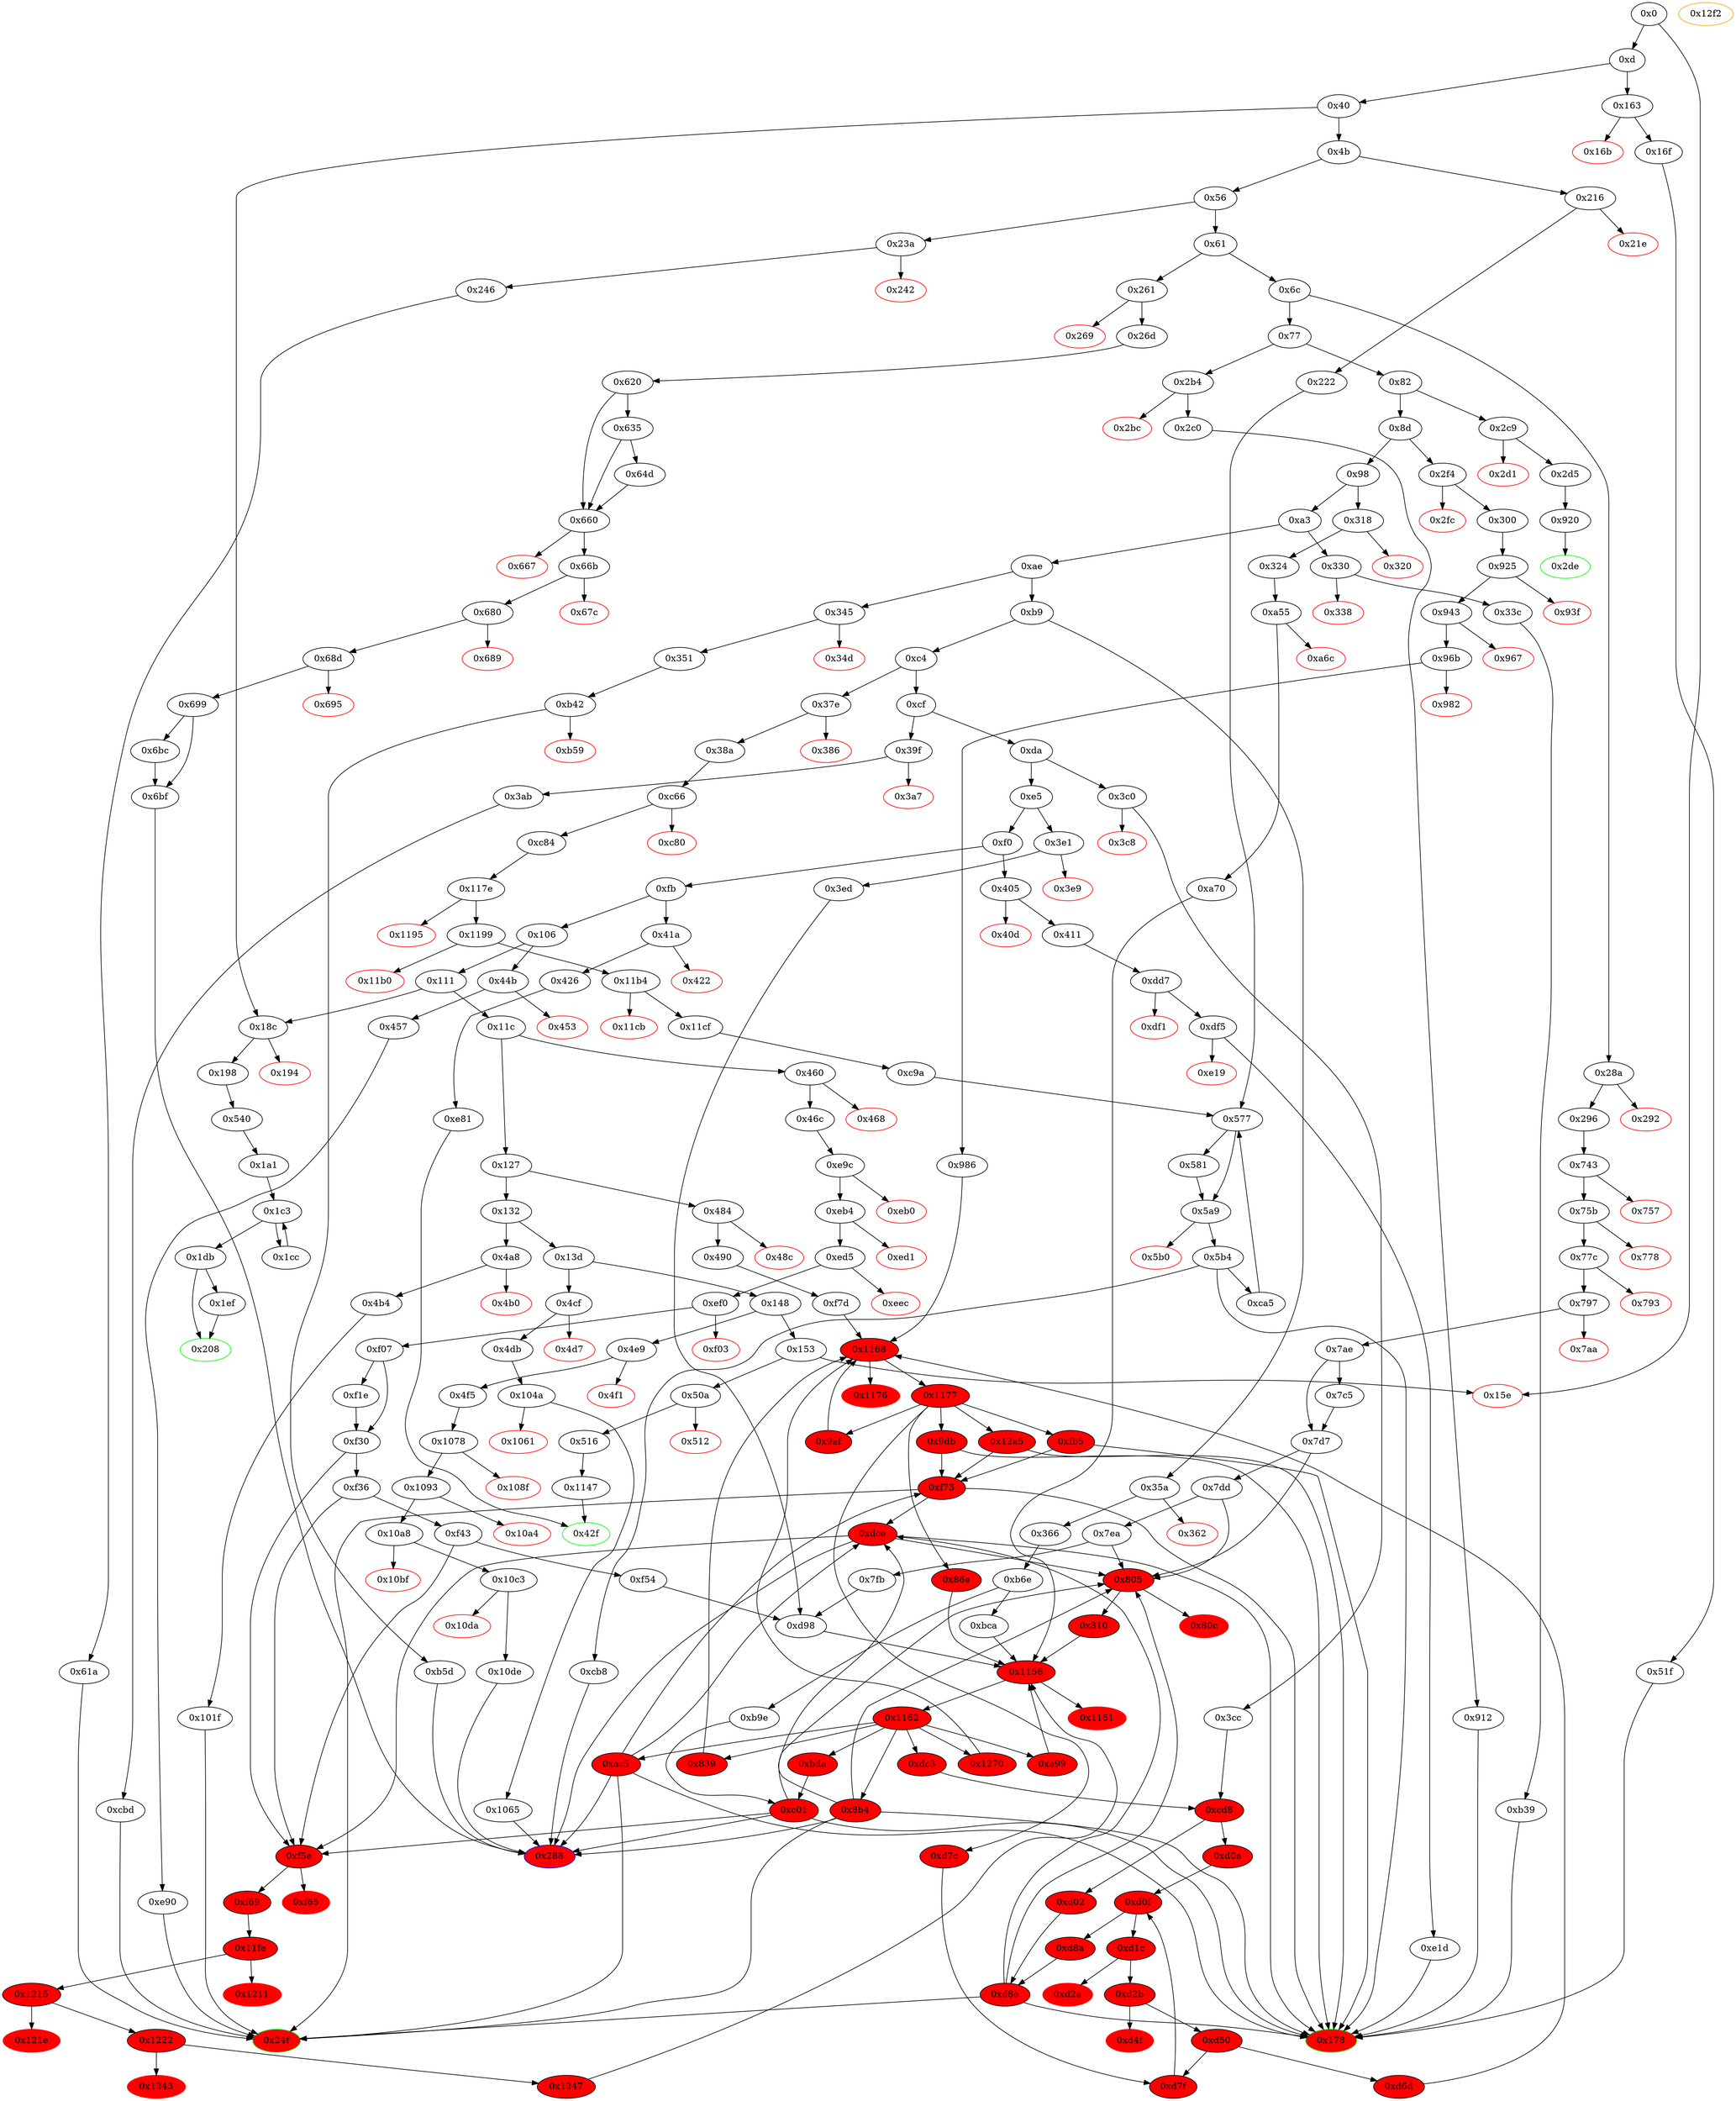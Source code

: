 strict digraph "" {
"0x516" [fillcolor=white, id="0x516", style=filled, tooltip="Block 0x516\n[0x516:0x51e]\n---\nPredecessors: [0x50a]\nSuccessors: [0x1147]\n---\n0x516 JUMPDEST\n0x517 POP\n0x518 PUSH2 0x42f\n0x51b PUSH2 0x1147\n0x51e JUMP\n---\n0x516: JUMPDEST \n0x518: V454 = 0x42f\n0x51b: V455 = 0x1147\n0x51e: JUMP 0x1147\n---\nEntry stack: [V11, V450]\nStack pops: 1\nStack additions: [0x42f]\nExit stack: [V11, 0x42f]\n\nDef sites:\nV11: {0xd.0x34}\nV450: {0x50a.0x50b}\n"];
"0x453" [color=red, fillcolor=white, id="0x453", style=filled, tooltip="Block 0x453\n[0x453:0x456]\n---\nPredecessors: [0x44b]\nSuccessors: []\n---\n0x453 PUSH1 0x0\n0x455 DUP1\n0x456 REVERT\n---\n0x453: V374 = 0x0\n0x456: REVERT 0x0 0x0\n---\nEntry stack: [V11, V371]\nStack pops: 0\nStack additions: []\nExit stack: [V11, V371]\n\nDef sites:\nV11: {0xd.0x34}\nV371: {0x44b.0x44c}\n"];
"0x660" [fillcolor=white, id="0x660", style=filled, tooltip="Block 0x660\n[0x660:0x666]\n---\nPredecessors: [0x620, 0x635, 0x64d]\nSuccessors: [0x667, 0x66b]\n---\n0x660 JUMPDEST\n0x661 ISZERO\n0x662 ISZERO\n0x663 PUSH2 0x66b\n0x666 JUMPI\n---\n0x660: JUMPDEST \n0x661: V548 = ISZERO S0\n0x662: V549 = ISZERO V548\n0x663: V550 = 0x66b\n0x666: JUMPI 0x66b V549\n---\nEntry stack: [V11, 0x288, V192, V194, V196, 0x0, S0]\nStack pops: 1\nStack additions: []\nExit stack: [V11, 0x288, V192, V194, V196, 0x0]\n\nDef sites:\nV11: {0xd.0x34}\n0x288: {0x26d.0x26f}\nV192: {0x26d.0x27d}\nV194: {0x26d.0x280}\nV196: {0x26d.0x283}\n0x0: {0x620.0x621}\nS0: {0x620.0x62f, 0x64d.0x65f, 0x635.0x647}\n"];
"0x288" [color=blue, fillcolor=red, id="0x288", style=filled, tooltip="Block 0x288\n[0x288:0x289]\n---\nPredecessors: [0x6bf, 0x8b4, 0xac5, 0xb5d, 0xc01, 0xcb8, 0xdce, 0x1065, 0x10de]\nSuccessors: []\n---\n0x288 JUMPDEST\n0x289 STOP\n---\n0x288: JUMPDEST \n0x289: STOP \n---\nEntry stack: [V11, 0x178, V210, V213, V215, S22, S21, S20, S19, S18, S17, S16, S15, S14, S13, S12, S11, S10, S9, S8, S7, S6, S5, S4, S3, S2, S1, S0]\nStack pops: 0\nStack additions: []\nExit stack: [V11, 0x178, V210, V213, V215, S22, S21, S20, S19, S18, S17, S16, S15, S14, S13, S12, S11, S10, S9, S8, S7, S6, S5, S4, S3, S2, S1, S0]\n\nDef sites:\nV11: {0xd.0x34}\n0x178: {0x296.0x298}\nV210: {0x296.0x2a7}\nV213: {0x296.0x2ac}\nV215: {0x296.0x2af}\nS22: {0x743.0x744, 0xd.0x34}\nS21: {0xd.0x34, 0x296.0x2ac, 0x296.0x298}\nS20: {0x296.0x298, 0x296.0x2a7}\nS19: {0x296.0x2a7, 0xd.0x34, 0x296.0x2af, 0x296.0x2ac}\nS18: {0x7fb.0x7fc, 0x296.0x2af, 0xd.0x34, 0x296.0x2ac, 0x296.0x298, 0x366.0x368}\nS17: {0x296.0x2af, 0x296.0x2a7, 0x296.0x298, 0xd.0x34, 0x366.0x368, 0x743.0x744, 0x300.0x302, 0x366.0x376}\nS16: {0x743.0x744, 0x296.0x298, 0x296.0x2ac, 0x296.0x2a7, 0x296.0x2af, 0xd.0x34, 0x300.0x310, 0x366.0x376, 0x366.0x379}\nS15: {0xd98.0xda3, 0x296.0x2a7, 0x296.0x2ac, 0x296.0x2af, 0xd.0x34, 0xb6e.0xb7a, 0x300.0x313, 0x324.0x326, 0x366.0x379}\nS14: {0x1162_0x810.0x1165, 0x1162_0xbca.0x1165, 0x1162_0xa99.0x1165, 0x1162_0xa70.0x1165, 0x1162_0xd98.0x1165, 0x1162_0x86e.0x1165, 0x296.0x2af, 0x296.0x2ac, 0x296.0x2a7, 0xd.0x34, 0xb6e.0xb7a, 0x743.0x744, 0x324.0x326}\nS13: {0x7fb.0x7fc, 0x1162_0xbca.0x1165, 0x1162_0xa99.0x1165, 0x1162_0xa70.0x1165, 0x1162_0x810.0x1165, 0xdc3.0xdc6, 0x296.0x298, 0x296.0x2af, 0x296.0x2ac, 0xd.0x34, 0x3cc.0x3ce, 0x743.0x744, 0x366.0x368}\nS12: {0xdc3.0xdc6, 0x296.0x2a7, 0x296.0x298, 0x296.0x2ac, 0xd.0x34, 0x3cc.0x3dc, 0x3cc.0x3ce, 0x300.0x302, 0x743.0x744, 0x366.0x376}\nS11: {0xcd8.0xce3, 0x743.0x744, 0x296.0x2af, 0x296.0x2ac, 0x296.0x2a7, 0x296.0x298, 0xd.0x34, 0x3cc.0x3dc, 0x300.0x310, 0x366.0x376, 0x366.0x379}\nS10: {0xd98.0xda3, 0x7fb.0x7fc, 0xcd8.0xce3, 0xd7f.0xd84, 0x296.0x2a7, 0x296.0x2ac, 0x296.0x2af, 0x296.0x298, 0xd0a.0xd0b, 0xd.0x34, 0x3ed.0x3ef, 0xb6e.0xb7a, 0x300.0x313, 0x324.0x326, 0x366.0x368}\nS9: {0x1162_0xbca.0x1165, 0x1162_0xa99.0x1165, 0x1162_0xa70.0x1165, 0x1162_0x810.0x1165, 0x1162_0xd98.0x1165, 0x1162_0x86e.0x1165, 0x490.0x492, 0x296.0x2af, 0x296.0x298, 0x296.0x2a7, 0x296.0x2ac, 0xd0a.0xd0b, 0xd.0x34, 0x300.0x302, 0x743.0x744, 0x366.0x368, 0x7fb.0x7fc, 0xd7f.0xd84, 0xf69.0xf6a, 0xd2b.0xd3d, 0x3ed.0x3fd, 0x46c.0x46e, 0x3ed.0x3ef, 0x366.0x376}\nS8: {0x490.0x4a0, 0xd50.0xd62, 0x490.0x492, 0x296.0x2ac, 0x296.0x298, 0x296.0x2a7, 0x296.0x2af, 0xd.0x34, 0x3cc.0x3ce, 0x300.0x310, 0xdc3.0xdc6, 0x743.0x744, 0x300.0x302, 0x366.0x376, 0x366.0x368, 0x7fb.0x7fc, 0xf69.0xf6a, 0xd2b.0xd3d, 0x3ed.0x400, 0x46c.0x47c, 0x46c.0x46e, 0x3ed.0x3fd, 0x366.0x379}\nS7: {0xd98.0xda3, 0xcd8.0xce3, 0x1168_0x986.0x116d, 0x1168_0x1270.0x116d, 0x1168_0x839.0x116d, 0x1168_0x9af.0x116d, 0x490.0x4a3, 0x490.0x4a0, 0xd50.0xd62, 0x296.0x2a7, 0x296.0x2ac, 0x296.0x298, 0x296.0x2af, 0xd.0x34, 0x3cc.0x3dc, 0x300.0x302, 0x743.0x744, 0x300.0x313, 0x300.0x310, 0x366.0x379, 0x3ed.0x400, 0x46c.0x47f, 0x46c.0x47c, 0xb6e.0xb7a, 0x46c.0x46e, 0x324.0x326, 0x366.0x376}\nS6: {0xcd8.0xce3, 0xd98.0xda3, 0xe9c.0xe9d, 0x1168_0x986.0x116d, 0x1162_0xa99.0x1165, 0x1162_0xa70.0x1165, 0x1162_0x810.0x1165, 0x1162_0xbca.0x1165, 0x1162_0xd98.0x1165, 0x1162_0x86e.0x1165, 0x1162_0x1247.0x1165, 0x1168_0x1270.0x116d, 0x296.0x2a7, 0x296.0x2ac, 0x296.0x2af, 0x490.0x4a3, 0xd.0x34, 0x300.0x313, 0x743.0x744, 0x300.0x310, 0x46c.0x47f, 0x1168_0x839.0x116d, 0xb6e.0xb7a, 0x46c.0x47c, 0x324.0x326, 0x366.0x379}\nS5: {0xd98.0xda3, 0xe9c.0xe9d, 0x1162_0xa70.0x1165, 0x1162_0x810.0x1165, 0x1162_0xbca.0x1165, 0x1162_0xa99.0x1165, 0x1162_0xd98.0x1165, 0x1162_0x86e.0x1165, 0x1162_0x1247.0x1165, 0x296.0x298, 0x296.0x2af, 0x296.0x2ac, 0x296.0x2a7, 0xd0a.0xd0b, 0xd.0x34, 0x3cc.0x3ce, 0x300.0x313, 0xdc3.0xdc6, 0x743.0x744, 0x7fb.0x7fc, 0xd7f.0xd84, 0x3ed.0x3ef, 0x46c.0x47c, 0x46c.0x47f, 0xb6e.0xb7a, 0x324.0x326, 0x366.0x368}\nS4: {0xe9c.0xe9d, 0x1162_0xa70.0x1165, 0x1162_0x810.0x1165, 0x490.0x492, 0x1162_0xbca.0x1165, 0x1162_0xa99.0x1165, 0x1162_0xd98.0x1165, 0x1162_0x86e.0x1165, 0x296.0x2a7, 0x296.0x298, 0x296.0x2af, 0x296.0x2ac, 0xd.0x34, 0x3cc.0x3dc, 0x3cc.0x3ce, 0x300.0x302, 0x743.0x744, 0x366.0x376, 0xdc3.0xdc6, 0x7fb.0x7fc, 0xef0.0xef1, 0xf69.0xf6a, 0xd2b.0xd3d, 0x3ed.0x3fd, 0x46c.0x46e, 0x46c.0x47c, 0x366.0x368}\nS3: {0xcd8.0xce3, 0x490.0x4a0, 0xd50.0xd62, 0x490.0x492, 0x296.0x2ac, 0x296.0x2af, 0x296.0x2a7, 0x296.0x298, 0xd.0x34, 0x3cc.0x3dc, 0x3cc.0x3ce, 0x300.0x310, 0x743.0x744, 0x300.0x302, 0x366.0x376, 0xdc3.0xdc6, 0xef0.0xef1, 0xf69.0xf6a, 0xd2b.0xd3d, 0x3ed.0x400, 0x46c.0x47c, 0x46c.0x46e, 0x46c.0x47f, 0x3ed.0x3fd, 0x366.0x379}\nS2: {0xd98.0xda3, 0xcd8.0xce3, 0x1168_0x986.0x116d, 0x1168_0x1270.0x116d, 0x1168_0x839.0x116d, 0x1168_0x9af.0x116d, 0x490.0x4a3, 0xf54.0xf55, 0x296.0x2af, 0x296.0x2ac, 0x296.0x2a7, 0x296.0x298, 0xd0a.0xd0b, 0xd.0x34, 0x3cc.0x3dc, 0x300.0x313, 0x300.0x310, 0x366.0x368, 0x366.0x376, 0x743.0x744, 0x300.0x302, 0x7fb.0x7fc, 0xd7f.0xd84, 0xef0.0xef1, 0x3ed.0x3ef, 0x46c.0x47f, 0x46c.0x47c, 0xb6e.0xb7a, 0x324.0x326, 0x366.0x379}\nS1: {0xd98.0xda3, 0xe9c.0xe9d, 0x1162_0x810.0x1165, 0x1162_0xbca.0x1165, 0x1162_0xa99.0x1165, 0x1162_0xa70.0x1165, 0x1162_0xd98.0x1165, 0x1162_0x86e.0x1165, 0x1162_0x1247.0x1165, 0x490.0x492, 0x296.0x2af, 0x296.0x2ac, 0x296.0x2a7, 0xd.0x34, 0x300.0x313, 0x743.0x744, 0x300.0x302, 0xef0.0xef1, 0xf69.0xf6a, 0xd2b.0xd3d, 0x3ed.0x3fd, 0x46c.0x47f, 0xb6e.0xb7a, 0x324.0x326, 0x366.0x376}\nS0: {0xe9c.0xe9d, 0x1162_0xa70.0x1165, 0x1162_0x810.0x1165, 0x1162_0xbca.0x1165, 0x1162_0xa99.0x1165, 0x1162_0xd98.0x1165, 0x1162_0x86e.0x1165, 0x490.0x4a0, 0xd50.0xd62, 0x296.0x2ac, 0x296.0x298, 0x296.0x2af, 0x296.0x2a7, 0xd.0x34, 0x3cc.0x3ce, 0x300.0x310, 0x743.0x744, 0xdc3.0xdc6, 0x300.0x302, 0x366.0x376, 0x366.0x368, 0x7fb.0x7fc, 0x3ed.0x400, 0x46c.0x47c, 0x46c.0x47f, 0x46c.0x46e, 0x366.0x379}\n"];
"0x98" [fillcolor=white, id="0x98", style=filled, tooltip="Block 0x98\n[0x98:0xa2]\n---\nPredecessors: [0x8d]\nSuccessors: [0xa3, 0x318]\n---\n0x98 DUP1\n0x99 PUSH4 0x42966c68\n0x9e EQ\n0x9f PUSH2 0x318\n0xa2 JUMPI\n---\n0x99: V39 = 0x42966c68\n0x9e: V40 = EQ 0x42966c68 V11\n0x9f: V41 = 0x318\n0xa2: JUMPI 0x318 V40\n---\nEntry stack: [V11]\nStack pops: 1\nStack additions: [S0]\nExit stack: [V11]\n\nDef sites:\nV11: {0xd.0x34}\n"];
"0x24f" [color=green, fillcolor=red, id="0x24f", style=filled, tooltip="Block 0x24f\n[0x24f:0x260]\n---\nPredecessors: [0x61a, 0x8b4, 0xac5, 0xcbd, 0xd8e, 0xe90, 0xf73, 0x101f]\nSuccessors: []\n---\n0x24f JUMPDEST\n0x250 PUSH1 0x40\n0x252 DUP1\n0x253 MLOAD\n0x254 SWAP2\n0x255 DUP3\n0x256 MSTORE\n0x257 MLOAD\n0x258 SWAP1\n0x259 DUP2\n0x25a SWAP1\n0x25b SUB\n0x25c PUSH1 0x20\n0x25e ADD\n0x25f SWAP1\n0x260 RETURN\n---\n0x24f: JUMPDEST \n0x250: V174 = 0x40\n0x253: V175 = M[0x40]\n0x256: M[V175] = S0\n0x257: V176 = M[0x40]\n0x25b: V177 = SUB V175 V176\n0x25c: V178 = 0x20\n0x25e: V179 = ADD 0x20 V177\n0x260: RETURN V176 V179\n---\nEntry stack: [V11, 0x178, V210, V213, V215, S25, S24, V210, S22, S21, S20, S19, S18, S17, S16, S15, S14, S13, S12, S11, S10, S9, S8, S7, S6, S5, S4, S3, S2, S1, S0]\nStack pops: 1\nStack additions: []\nExit stack: [V11, 0x178, V210, V213, V215, S25, S24, V210, S22, S21, S20, S19, S18, S17, S16, S15, S14, S13, S12, S11, S10, S9, S8, S7, S6, S5, S4, S3, S2, S1]\n\nDef sites:\nV11: {0xd.0x34}\n0x178: {0x296.0x298}\nV210: {0x296.0x2a7}\nV213: {0x296.0x2ac}\nV215: {0x296.0x2af}\nS25: {0x743.0x744, 0xd.0x34}\nS24: {0x296.0x2ac, 0x296.0x298}\nV210: {0x296.0x2a7}\nS22: {0xd.0x34, 0x296.0x2ac, 0x296.0x2af}\nS21: {0x7fb.0x7fc, 0x296.0x298, 0xd.0x34, 0x296.0x2af, 0x366.0x368}\nS20: {0x300.0x302, 0x743.0x744, 0x296.0x2a7, 0x296.0x298, 0x366.0x376}\nS19: {0x296.0x2af, 0xd.0x34, 0x300.0x310, 0x366.0x379, 0x296.0x2a7, 0x296.0x2ac}\nS18: {0xd98.0xda3, 0x296.0x2ac, 0xb6e.0xb7a, 0x300.0x313, 0x324.0x326, 0x296.0x2a7, 0x296.0x2af}\nS17: {0x1162_0x810.0x1165, 0x1162_0xbca.0x1165, 0x1162_0xa99.0x1165, 0x1162_0xa70.0x1165, 0x1162_0xd98.0x1165, 0x1162_0x86e.0x1165, 0x296.0x2af, 0xd.0x34, 0x743.0x744}\nS16: {0xd.0x34, 0x3cc.0x3ce, 0x743.0x744, 0xdc3.0xdc6, 0x296.0x298, 0x296.0x2ac}\nS15: {0x366.0x376, 0x296.0x2ac, 0x3cc.0x3dc, 0x300.0x302, 0x743.0x744, 0x296.0x2a7, 0x296.0x298}\nS14: {0xcd8.0xce3, 0x296.0x2ac, 0xd.0x34, 0x296.0x2af, 0x296.0x2a7}\nS13: {0x7fb.0x7fc, 0xd7f.0xd84, 0x296.0x2af, 0x296.0x2ac, 0x296.0x298, 0xd0a.0xd0b, 0xd.0x34, 0x3ed.0x3ef, 0x366.0x368}\nS12: {0x7fb.0x7fc, 0x490.0x492, 0x296.0x2af, 0x296.0x2a7, 0x296.0x298, 0xf69.0xf6a, 0xd2b.0xd3d, 0xd.0x34, 0x3ed.0x3fd, 0x46c.0x46e, 0x366.0x368, 0x300.0x302, 0x743.0x744, 0x366.0x376}\nS11: {0x490.0x4a0, 0xd50.0xd62, 0x296.0x298, 0x296.0x2ac, 0x296.0x2a7, 0x296.0x2af, 0x366.0x376, 0xd.0x34, 0x3ed.0x400, 0x46c.0x47c, 0x46c.0x46e, 0x300.0x310, 0x743.0x744, 0x300.0x302, 0x366.0x379}\nS10: {0xd98.0xda3, 0xcd8.0xce3, 0x1168_0x986.0x116d, 0x1168_0x1270.0x116d, 0x1168_0x839.0x116d, 0x1168_0x9af.0x116d, 0x490.0x4a3, 0x296.0x2a7, 0x296.0x2ac, 0x296.0x2af, 0xd.0x34, 0x300.0x313, 0x300.0x310, 0x46c.0x47f, 0x46c.0x47c, 0xb6e.0xb7a, 0x324.0x326, 0x366.0x379}\nS9: {0xd98.0xda3, 0xe9c.0xe9d, 0x1162_0x810.0x1165, 0x1162_0xbca.0x1165, 0x1162_0xa99.0x1165, 0x1162_0xa70.0x1165, 0x1162_0xd98.0x1165, 0x1162_0x86e.0x1165, 0x1162_0x1247.0x1165, 0x296.0x2af, 0x296.0x2ac, 0x296.0x2a7, 0xd.0x34, 0x300.0x313, 0x743.0x744, 0x46c.0x47f, 0xb6e.0xb7a, 0x324.0x326}\nS8: {0xe9c.0xe9d, 0x1162_0xbca.0x1165, 0x1162_0xa99.0x1165, 0x1162_0xa70.0x1165, 0x1162_0x810.0x1165, 0x1162_0xd98.0x1165, 0x1162_0x86e.0x1165, 0x296.0x298, 0x296.0x2af, 0x296.0x2ac, 0xd.0x34, 0x3cc.0x3ce, 0xdc3.0xdc6, 0x743.0x744, 0x7fb.0x7fc, 0x46c.0x47c, 0x366.0x368}\nS7: {0x490.0x492, 0x296.0x2a7, 0x296.0x298, 0x296.0x2ac, 0xd.0x34, 0x3cc.0x3dc, 0x3cc.0x3ce, 0x300.0x302, 0xdc3.0xdc6, 0x743.0x744, 0xef0.0xef1, 0xf69.0xf6a, 0xd2b.0xd3d, 0x3ed.0x3fd, 0x46c.0x47c, 0x366.0x376}\nS6: {0xcd8.0xce3, 0xef0.0xef1, 0x296.0x2af, 0x296.0x2ac, 0x296.0x2a7, 0x296.0x298, 0x366.0x376, 0xd.0x34, 0x3cc.0x3dc, 0x46c.0x47f, 0x300.0x310, 0x743.0x744, 0x300.0x302, 0x366.0x379}\nS5: {0xcd8.0xce3, 0xd98.0xda3, 0xf54.0xf55, 0x296.0x2a7, 0x296.0x2ac, 0x296.0x2af, 0x296.0x298, 0xd0a.0xd0b, 0xd.0x34, 0x300.0x313, 0x7fb.0x7fc, 0xd7f.0xd84, 0x3ed.0x3ef, 0x46c.0x47f, 0xb6e.0xb7a, 0x324.0x326, 0x366.0x368}\nS4: {0x1162_0xbca.0x1165, 0x1162_0xa99.0x1165, 0x1162_0xa70.0x1165, 0x1162_0x810.0x1165, 0x1162_0xd98.0x1165, 0x1162_0x86e.0x1165, 0x490.0x492, 0x296.0x2af, 0x296.0x298, 0x296.0x2a7, 0x296.0x2ac, 0xd0a.0xd0b, 0xd.0x34, 0x300.0x302, 0x743.0x744, 0x366.0x368, 0x7fb.0x7fc, 0xd7f.0xd84, 0xef0.0xef1, 0xf69.0xf6a, 0xd2b.0xd3d, 0x3ed.0x3fd, 0x46c.0x46e, 0x3ed.0x3ef, 0x366.0x376}\nS3: {0x490.0x4a0, 0xd50.0xd62, 0x490.0x492, 0x296.0x2ac, 0x296.0x298, 0x296.0x2a7, 0x296.0x2af, 0xd.0x34, 0x3cc.0x3ce, 0x300.0x310, 0xdc3.0xdc6, 0x743.0x744, 0x300.0x302, 0x366.0x376, 0x366.0x368, 0x7fb.0x7fc, 0xf69.0xf6a, 0xd2b.0xd3d, 0x3ed.0x400, 0x46c.0x47c, 0x46c.0x46e, 0x3ed.0x3fd, 0x46c.0x47f, 0x366.0x379}\nS2: {0xcd8.0xce3, 0xd98.0xda3, 0x1168_0x986.0x116d, 0x1168_0x1270.0x116d, 0x1168_0x839.0x116d, 0x1168_0x9af.0x116d, 0xd50.0xd62, 0x490.0x4a3, 0x490.0x4a0, 0x296.0x2a7, 0x296.0x2ac, 0x296.0x298, 0x296.0x2af, 0xd.0x34, 0x3cc.0x3dc, 0x366.0x379, 0x743.0x744, 0x300.0x302, 0x300.0x313, 0x300.0x310, 0x3ed.0x400, 0x46c.0x47f, 0x46c.0x47c, 0xb6e.0xb7a, 0x46c.0x46e, 0x324.0x326, 0x366.0x376}\nS1: {0xcd8.0xce3, 0xd98.0xda3, 0xe9c.0xe9d, 0x1168_0x986.0x116d, 0x1162_0xa99.0x1165, 0x1162_0xa70.0x1165, 0x1162_0x810.0x1165, 0x1162_0xbca.0x1165, 0x1162_0xd98.0x1165, 0x1162_0x86e.0x1165, 0x1162_0x1247.0x1165, 0x457.0x459, 0x296.0x2a7, 0x296.0x2ac, 0x296.0x2af, 0x490.0x4a3, 0xd.0x34, 0x300.0x313, 0x743.0x744, 0x300.0x310, 0xb6e.0xb7a, 0x46c.0x47f, 0x1168_0x1270.0x116d, 0x1168_0x839.0x116d, 0x46c.0x47c, 0x324.0x326, 0x366.0x379}\nS0: {0xcd8.0xce3, 0x61a.0x61d, 0xcbd.0xcd5, 0x1168_0x986.0x116d, 0x101f.0x1047, 0x1168_0x1270.0x116d, 0x1168_0x9af.0x116d, 0xe90.0xe91, 0x1168_0x839.0x116d, 0x1168_0xd6d.0x116d, 0x1168_0xf7d.0x116d, 0x8b4.0x907, 0xd02.0xd02}\n"];
"0x35a" [fillcolor=white, id="0x35a", style=filled, tooltip="Block 0x35a\n[0x35a:0x361]\n---\nPredecessors: [0xb9]\nSuccessors: [0x362, 0x366]\n---\n0x35a JUMPDEST\n0x35b CALLVALUE\n0x35c DUP1\n0x35d ISZERO\n0x35e PUSH2 0x366\n0x361 JUMPI\n---\n0x35a: JUMPDEST \n0x35b: V273 = CALLVALUE\n0x35d: V274 = ISZERO V273\n0x35e: V275 = 0x366\n0x361: JUMPI 0x366 V274\n---\nEntry stack: [V11]\nStack pops: 0\nStack additions: [V273]\nExit stack: [V11, V273]\n\nDef sites:\nV11: {0xd.0x34}\n"];
"0xef0" [fillcolor=white, id="0xef0", style=filled, tooltip="Block 0xef0\n[0xef0:0xf02]\n---\nPredecessors: [0xed5]\nSuccessors: [0xf03, 0xf07]\n---\n0xef0 JUMPDEST\n0xef1 CALLER\n0xef2 DUP4\n0xef3 PUSH1 0x1\n0xef5 PUSH1 0xa0\n0xef7 PUSH1 0x2\n0xef9 EXP\n0xefa SUB\n0xefb DUP3\n0xefc AND\n0xefd ISZERO\n0xefe ISZERO\n0xeff PUSH2 0xf07\n0xf02 JUMPI\n---\n0xef0: JUMPDEST \n0xef1: V1285 = CALLER\n0xef3: V1286 = 0x1\n0xef5: V1287 = 0xa0\n0xef7: V1288 = 0x2\n0xef9: V1289 = EXP 0x2 0xa0\n0xefa: V1290 = SUB 0x10000000000000000000000000000000000000000 0x1\n0xefc: V1291 = AND V1285 0xffffffffffffffffffffffffffffffffffffffff\n0xefd: V1292 = ISZERO V1291\n0xefe: V1293 = ISZERO V1292\n0xeff: V1294 = 0xf07\n0xf02: JUMPI 0xf07 V1293\n---\nEntry stack: [V11, 0x178, V389, V391, 0x0, V389]\nStack pops: 3\nStack additions: [S2, S1, S0, V1285, S2]\nExit stack: [V11, 0x178, V389, V391, 0x0, V389, V1285, V391]\n\nDef sites:\nV11: {0xd.0x34}\n0x178: {0x46c.0x46e}\nV389: {0x46c.0x47c}\nV391: {0x46c.0x47f}\n0x0: {0xe9c.0xe9d}\nV389: {0x46c.0x47c}\n"];
"0x75b" [fillcolor=white, id="0x75b", style=filled, tooltip="Block 0x75b\n[0x75b:0x777]\n---\nPredecessors: [0x743]\nSuccessors: [0x778, 0x77c]\n---\n0x75b JUMPDEST\n0x75c ADDRESS\n0x75d PUSH1 0x1\n0x75f PUSH1 0xa0\n0x761 PUSH1 0x2\n0x763 EXP\n0x764 SUB\n0x765 AND\n0x766 DUP2\n0x767 PUSH1 0x1\n0x769 PUSH1 0xa0\n0x76b PUSH1 0x2\n0x76d EXP\n0x76e SUB\n0x76f AND\n0x770 EQ\n0x771 ISZERO\n0x772 ISZERO\n0x773 ISZERO\n0x774 PUSH2 0x77c\n0x777 JUMPI\n---\n0x75b: JUMPDEST \n0x75c: V625 = ADDRESS\n0x75d: V626 = 0x1\n0x75f: V627 = 0xa0\n0x761: V628 = 0x2\n0x763: V629 = EXP 0x2 0xa0\n0x764: V630 = SUB 0x10000000000000000000000000000000000000000 0x1\n0x765: V631 = AND 0xffffffffffffffffffffffffffffffffffffffff V625\n0x767: V632 = 0x1\n0x769: V633 = 0xa0\n0x76b: V634 = 0x2\n0x76d: V635 = EXP 0x2 0xa0\n0x76e: V636 = SUB 0x10000000000000000000000000000000000000000 0x1\n0x76f: V637 = AND 0xffffffffffffffffffffffffffffffffffffffff V213\n0x770: V638 = EQ V637 V631\n0x771: V639 = ISZERO V638\n0x772: V640 = ISZERO V639\n0x773: V641 = ISZERO V640\n0x774: V642 = 0x77c\n0x777: JUMPI 0x77c V641\n---\nEntry stack: [V11, 0x178, V210, V213, V215, 0x0, V213]\nStack pops: 1\nStack additions: [S0]\nExit stack: [V11, 0x178, V210, V213, V215, 0x0, V213]\n\nDef sites:\nV11: {0xd.0x34}\n0x178: {0x296.0x298}\nV210: {0x296.0x2a7}\nV213: {0x296.0x2ac}\nV215: {0x296.0x2af}\n0x0: {0x743.0x744}\nV213: {0x296.0x2ac}\n"];
"0x3e1" [fillcolor=white, id="0x3e1", style=filled, tooltip="Block 0x3e1\n[0x3e1:0x3e8]\n---\nPredecessors: [0xe5]\nSuccessors: [0x3e9, 0x3ed]\n---\n0x3e1 JUMPDEST\n0x3e2 CALLVALUE\n0x3e3 DUP1\n0x3e4 ISZERO\n0x3e5 PUSH2 0x3ed\n0x3e8 JUMPI\n---\n0x3e1: JUMPDEST \n0x3e2: V331 = CALLVALUE\n0x3e4: V332 = ISZERO V331\n0x3e5: V333 = 0x3ed\n0x3e8: JUMPI 0x3ed V332\n---\nEntry stack: [V11]\nStack pops: 0\nStack additions: [V331]\nExit stack: [V11, V331]\n\nDef sites:\nV11: {0xd.0x34}\n"];
"0xb42" [fillcolor=white, id="0xb42", style=filled, tooltip="Block 0xb42\n[0xb42:0xb58]\n---\nPredecessors: [0x351]\nSuccessors: [0xb59, 0xb5d]\n---\n0xb42 JUMPDEST\n0xb43 PUSH1 0x2\n0xb45 SLOAD\n0xb46 CALLER\n0xb47 PUSH1 0x1\n0xb49 PUSH1 0xa0\n0xb4b PUSH1 0x2\n0xb4d EXP\n0xb4e SUB\n0xb4f SWAP1\n0xb50 DUP2\n0xb51 AND\n0xb52 SWAP2\n0xb53 AND\n0xb54 EQ\n0xb55 PUSH2 0xb5d\n0xb58 JUMPI\n---\n0xb42: JUMPDEST \n0xb43: V979 = 0x2\n0xb45: V980 = S[0x2]\n0xb46: V981 = CALLER\n0xb47: V982 = 0x1\n0xb49: V983 = 0xa0\n0xb4b: V984 = 0x2\n0xb4d: V985 = EXP 0x2 0xa0\n0xb4e: V986 = SUB 0x10000000000000000000000000000000000000000 0x1\n0xb51: V987 = AND 0xffffffffffffffffffffffffffffffffffffffff V981\n0xb53: V988 = AND V980 0xffffffffffffffffffffffffffffffffffffffff\n0xb54: V989 = EQ V988 V987\n0xb55: V990 = 0xb5d\n0xb58: JUMPI 0xb5d V989\n---\nEntry stack: [V11, 0x288]\nStack pops: 0\nStack additions: []\nExit stack: [V11, 0x288]\n\nDef sites:\nV11: {0xd.0x34}\n0x288: {0x351.0x353}\n"];
"0x4d7" [color=red, fillcolor=white, id="0x4d7", style=filled, tooltip="Block 0x4d7\n[0x4d7:0x4da]\n---\nPredecessors: [0x4cf]\nSuccessors: []\n---\n0x4d7 PUSH1 0x0\n0x4d9 DUP1\n0x4da REVERT\n---\n0x4d7: V429 = 0x0\n0x4da: REVERT 0x0 0x0\n---\nEntry stack: [V11, V426]\nStack pops: 0\nStack additions: []\nExit stack: [V11, V426]\n\nDef sites:\nV11: {0xd.0x34}\nV426: {0x4cf.0x4d0}\n"];
"0x386" [color=red, fillcolor=white, id="0x386", style=filled, tooltip="Block 0x386\n[0x386:0x389]\n---\nPredecessors: [0x37e]\nSuccessors: []\n---\n0x386 PUSH1 0x0\n0x388 DUP1\n0x389 REVERT\n---\n0x386: V292 = 0x0\n0x389: REVERT 0x0 0x0\n---\nEntry stack: [V11, V289]\nStack pops: 0\nStack additions: []\nExit stack: [V11, V289]\n\nDef sites:\nV11: {0xd.0x34}\nV289: {0x37e.0x37f}\n"];
"0x8b4" [fillcolor=red, id="0x8b4", style=filled, tooltip="Block 0x8b4\n[0x8b4:0x911]\n---\nPredecessors: [0x1162]\nSuccessors: [0x178, 0x24f, 0x288, 0x805, 0xdce]\n---\n0x8b4 JUMPDEST\n0x8b5 PUSH1 0x1\n0x8b7 PUSH1 0xa0\n0x8b9 PUSH1 0x2\n0x8bb EXP\n0x8bc SUB\n0x8bd DUP1\n0x8be DUP10\n0x8bf AND\n0x8c0 PUSH1 0x0\n0x8c2 DUP2\n0x8c3 DUP2\n0x8c4 MSTORE\n0x8c5 PUSH1 0x7\n0x8c7 PUSH1 0x20\n0x8c9 SWAP1\n0x8ca DUP2\n0x8cb MSTORE\n0x8cc PUSH1 0x40\n0x8ce DUP1\n0x8cf DUP4\n0x8d0 SHA3\n0x8d1 CALLER\n0x8d2 DUP7\n0x8d3 AND\n0x8d4 DUP5\n0x8d5 MSTORE\n0x8d6 DUP3\n0x8d7 MSTORE\n0x8d8 SWAP2\n0x8d9 DUP3\n0x8da SWAP1\n0x8db SHA3\n0x8dc SWAP5\n0x8dd SWAP1\n0x8de SWAP5\n0x8df SSTORE\n0x8e0 DUP1\n0x8e1 MLOAD\n0x8e2 DUP10\n0x8e3 DUP2\n0x8e4 MSTORE\n0x8e5 SWAP1\n0x8e6 MLOAD\n0x8e7 SWAP3\n0x8e8 DUP11\n0x8e9 AND\n0x8ea SWAP4\n0x8eb SWAP2\n0x8ec SWAP3\n0x8ed PUSH1 0x0\n0x8ef DUP1\n0x8f0 MLOAD\n0x8f1 PUSH1 0x20\n0x8f3 PUSH2 0x12f3\n0x8f6 DUP4\n0x8f7 CODECOPY\n0x8f8 DUP2\n0x8f9 MLOAD\n0x8fa SWAP2\n0x8fb MSTORE\n0x8fc SWAP3\n0x8fd SWAP2\n0x8fe DUP2\n0x8ff SWAP1\n0x900 SUB\n0x901 SWAP1\n0x902 SWAP2\n0x903 ADD\n0x904 SWAP1\n0x905 LOG3\n0x906 POP\n0x907 PUSH1 0x1\n0x909 SWAP7\n0x90a SWAP6\n0x90b POP\n0x90c POP\n0x90d POP\n0x90e POP\n0x90f POP\n0x910 POP\n0x911 JUMP\n---\n0x8b4: JUMPDEST \n0x8b5: V761 = 0x1\n0x8b7: V762 = 0xa0\n0x8b9: V763 = 0x2\n0x8bb: V764 = EXP 0x2 0xa0\n0x8bc: V765 = SUB 0x10000000000000000000000000000000000000000 0x1\n0x8bf: V766 = AND S7 0xffffffffffffffffffffffffffffffffffffffff\n0x8c0: V767 = 0x0\n0x8c4: M[0x0] = V766\n0x8c5: V768 = 0x7\n0x8c7: V769 = 0x20\n0x8cb: M[0x20] = 0x7\n0x8cc: V770 = 0x40\n0x8d0: V771 = SHA3 0x0 0x40\n0x8d1: V772 = CALLER\n0x8d3: V773 = AND 0xffffffffffffffffffffffffffffffffffffffff V772\n0x8d5: M[0x0] = V773\n0x8d7: M[0x20] = V771\n0x8db: V774 = SHA3 0x0 0x40\n0x8df: S[V774] = V1499\n0x8e1: V775 = M[0x40]\n0x8e4: M[V775] = S5\n0x8e6: V776 = M[0x40]\n0x8e9: V777 = AND S6 0xffffffffffffffffffffffffffffffffffffffff\n0x8ed: V778 = 0x0\n0x8f0: V779 = M[0x0]\n0x8f1: V780 = 0x20\n0x8f3: V781 = 0x12f3\n0x8f7: CODECOPY 0x0 0x12f3 0x20\n0x8f9: V782 = M[0x0]\n0x8fb: M[0x0] = V779\n0x900: V783 = SUB V775 V776\n0x903: V784 = ADD 0x20 V783\n0x905: LOG V776 V784 V782 V766 V777\n0x907: V785 = 0x1\n0x911: JUMP S8\n---\nEntry stack: [V11, 0x178, V210, V213, V215, S25, S24, S23, S22, S21, S20, S19, S18, S17, S16, S15, S14, S13, S12, S11, S10, S9, S8, S7, S6, S5, S4, S3, S2, S1, V1499]\nStack pops: 9\nStack additions: [0x1]\nExit stack: [V11, 0x178, V210, V213, V215, S25, S24, S23, S22, S21, S20, S19, S18, S17, S16, S15, S14, S13, S12, S11, S10, S9, 0x1]\n\nDef sites:\nV11: {0xd.0x34}\n0x178: {0x296.0x298}\nV210: {0x296.0x2a7}\nV213: {0x296.0x2ac}\nV215: {0x296.0x2af}\nS25: {0x743.0x744, 0xd.0x34}\nS24: {0xd.0x34, 0x296.0x2ac, 0x296.0x298}\nS23: {0x296.0x298, 0x296.0x2a7}\nS22: {0x296.0x2a7, 0xd.0x34, 0x296.0x2af, 0x296.0x2ac}\nS21: {0x7fb.0x7fc, 0x296.0x2af, 0xd.0x34, 0x296.0x2ac, 0x296.0x298, 0x366.0x368}\nS20: {0x296.0x2af, 0x296.0x2a7, 0x296.0x298, 0xd.0x34, 0x366.0x368, 0x743.0x744, 0x300.0x302, 0x366.0x376}\nS19: {0x743.0x744, 0x296.0x298, 0x296.0x2ac, 0x296.0x2a7, 0x296.0x2af, 0xd.0x34, 0x300.0x310, 0x366.0x376, 0x366.0x379}\nS18: {0xd98.0xda3, 0x296.0x2a7, 0x296.0x2ac, 0x296.0x2af, 0xd.0x34, 0xb6e.0xb7a, 0x300.0x313, 0x324.0x326, 0x366.0x379}\nS17: {0x1162_0x810.0x1165, 0x1162_0xbca.0x1165, 0x1162_0xa99.0x1165, 0x1162_0xa70.0x1165, 0x1162_0xd98.0x1165, 0x1162_0x86e.0x1165, 0x296.0x2af, 0x296.0x2ac, 0x296.0x2a7, 0xd.0x34, 0xb6e.0xb7a, 0x743.0x744, 0x324.0x326}\nS16: {0x7fb.0x7fc, 0x1162_0xbca.0x1165, 0x1162_0xa99.0x1165, 0x1162_0xa70.0x1165, 0x1162_0x810.0x1165, 0xdc3.0xdc6, 0x296.0x298, 0x296.0x2af, 0x296.0x2ac, 0xd.0x34, 0x3cc.0x3ce, 0x743.0x744, 0x366.0x368}\nS15: {0xdc3.0xdc6, 0x296.0x2a7, 0x296.0x298, 0x296.0x2ac, 0xd.0x34, 0x3cc.0x3dc, 0x3cc.0x3ce, 0x300.0x302, 0x743.0x744, 0x366.0x376}\nS14: {0xcd8.0xce3, 0x743.0x744, 0x296.0x2af, 0x296.0x2ac, 0x296.0x2a7, 0x296.0x298, 0xd.0x34, 0x3cc.0x3dc, 0x300.0x310, 0x366.0x376, 0x366.0x379}\nS13: {0xd98.0xda3, 0x7fb.0x7fc, 0xcd8.0xce3, 0xd7f.0xd84, 0x296.0x2a7, 0x296.0x2ac, 0x296.0x2af, 0x296.0x298, 0xd0a.0xd0b, 0xd.0x34, 0x3ed.0x3ef, 0xb6e.0xb7a, 0x300.0x313, 0x324.0x326, 0x366.0x368}\nS12: {0x1162_0xbca.0x1165, 0x1162_0xa99.0x1165, 0x1162_0xa70.0x1165, 0x1162_0x810.0x1165, 0x1162_0xd98.0x1165, 0x1162_0x86e.0x1165, 0x490.0x492, 0x296.0x2af, 0x296.0x298, 0x296.0x2a7, 0x296.0x2ac, 0xd0a.0xd0b, 0xd.0x34, 0x300.0x302, 0x743.0x744, 0x366.0x368, 0x7fb.0x7fc, 0xd7f.0xd84, 0xf69.0xf6a, 0xd2b.0xd3d, 0x3ed.0x3fd, 0x46c.0x46e, 0x3ed.0x3ef, 0x366.0x376}\nS11: {0x490.0x4a0, 0xd50.0xd62, 0x490.0x492, 0x296.0x2ac, 0x296.0x298, 0x296.0x2a7, 0x296.0x2af, 0xd.0x34, 0x3cc.0x3ce, 0x300.0x310, 0xdc3.0xdc6, 0x743.0x744, 0x300.0x302, 0x366.0x376, 0x366.0x368, 0x7fb.0x7fc, 0xf69.0xf6a, 0xd2b.0xd3d, 0x3ed.0x400, 0x46c.0x47c, 0x46c.0x46e, 0x3ed.0x3fd, 0x366.0x379}\nS10: {0xd98.0xda3, 0xcd8.0xce3, 0x1168_0x986.0x116d, 0x1168_0x1270.0x116d, 0x1168_0x839.0x116d, 0x1168_0x9af.0x116d, 0x490.0x4a3, 0x490.0x4a0, 0xd50.0xd62, 0x296.0x2a7, 0x296.0x2ac, 0x296.0x298, 0x296.0x2af, 0xd.0x34, 0x3cc.0x3dc, 0x300.0x302, 0x743.0x744, 0x300.0x313, 0x300.0x310, 0x366.0x379, 0x3ed.0x400, 0x46c.0x47f, 0x46c.0x47c, 0xb6e.0xb7a, 0x46c.0x46e, 0x324.0x326, 0x366.0x376}\nS9: {0xcd8.0xce3, 0xd98.0xda3, 0xe9c.0xe9d, 0x1168_0x986.0x116d, 0x1162_0xa99.0x1165, 0x1162_0xa70.0x1165, 0x1162_0x810.0x1165, 0x1162_0xbca.0x1165, 0x1162_0xd98.0x1165, 0x1162_0x86e.0x1165, 0x1162_0x1247.0x1165, 0x1168_0x1270.0x116d, 0x296.0x2a7, 0x296.0x2ac, 0x296.0x2af, 0x490.0x4a3, 0xd.0x34, 0x300.0x313, 0x743.0x744, 0x300.0x310, 0x46c.0x47f, 0x1168_0x839.0x116d, 0xb6e.0xb7a, 0x46c.0x47c, 0x324.0x326, 0x366.0x379}\nS8: {0xd98.0xda3, 0xe9c.0xe9d, 0x1162_0xa70.0x1165, 0x1162_0x810.0x1165, 0x1162_0xbca.0x1165, 0x1162_0xa99.0x1165, 0x1162_0xd98.0x1165, 0x1162_0x86e.0x1165, 0x1162_0x1247.0x1165, 0x296.0x298, 0x296.0x2af, 0x296.0x2ac, 0x296.0x2a7, 0xd0a.0xd0b, 0xd.0x34, 0x3cc.0x3ce, 0x300.0x313, 0xdc3.0xdc6, 0x743.0x744, 0x7fb.0x7fc, 0xd7f.0xd84, 0x3ed.0x3ef, 0x46c.0x47c, 0x46c.0x47f, 0xb6e.0xb7a, 0x324.0x326, 0x366.0x368}\nS7: {0xe9c.0xe9d, 0x1162_0xa70.0x1165, 0x1162_0x810.0x1165, 0x490.0x492, 0x1162_0xbca.0x1165, 0x1162_0xa99.0x1165, 0x1162_0xd98.0x1165, 0x1162_0x86e.0x1165, 0x296.0x2a7, 0x296.0x298, 0x296.0x2af, 0x296.0x2ac, 0xd.0x34, 0x3cc.0x3dc, 0x3cc.0x3ce, 0x300.0x302, 0x743.0x744, 0x366.0x376, 0xdc3.0xdc6, 0x7fb.0x7fc, 0xef0.0xef1, 0xf69.0xf6a, 0xd2b.0xd3d, 0x3ed.0x3fd, 0x46c.0x46e, 0x46c.0x47c, 0x366.0x368}\nS6: {0xcd8.0xce3, 0x490.0x4a0, 0xd50.0xd62, 0x490.0x492, 0x296.0x2ac, 0x296.0x2af, 0x296.0x2a7, 0x296.0x298, 0xd.0x34, 0x3cc.0x3dc, 0x3cc.0x3ce, 0x300.0x310, 0x743.0x744, 0x300.0x302, 0x366.0x376, 0xdc3.0xdc6, 0xef0.0xef1, 0xf69.0xf6a, 0xd2b.0xd3d, 0x3ed.0x400, 0x46c.0x47c, 0x46c.0x46e, 0x46c.0x47f, 0x3ed.0x3fd, 0x366.0x379}\nS5: {0xd98.0xda3, 0xcd8.0xce3, 0x1168_0x986.0x116d, 0x1168_0x1270.0x116d, 0x1168_0x839.0x116d, 0x1168_0x9af.0x116d, 0x490.0x4a3, 0xf54.0xf55, 0x296.0x2af, 0x296.0x2ac, 0x296.0x2a7, 0x296.0x298, 0xd0a.0xd0b, 0xd.0x34, 0x3cc.0x3dc, 0x300.0x313, 0x300.0x310, 0x366.0x368, 0x366.0x376, 0x743.0x744, 0x300.0x302, 0x7fb.0x7fc, 0xd7f.0xd84, 0xef0.0xef1, 0x3ed.0x3ef, 0x46c.0x47f, 0x46c.0x47c, 0xb6e.0xb7a, 0x324.0x326, 0x366.0x379}\nS4: {0xd98.0xda3, 0xe9c.0xe9d, 0x1162_0x810.0x1165, 0x1162_0xbca.0x1165, 0x1162_0xa99.0x1165, 0x1162_0xa70.0x1165, 0x1162_0xd98.0x1165, 0x1162_0x86e.0x1165, 0x1162_0x1247.0x1165, 0x490.0x492, 0x296.0x2af, 0x296.0x2ac, 0x296.0x2a7, 0xd.0x34, 0x300.0x313, 0x743.0x744, 0x300.0x302, 0xef0.0xef1, 0xf69.0xf6a, 0xd2b.0xd3d, 0x3ed.0x3fd, 0x46c.0x47f, 0xb6e.0xb7a, 0x324.0x326, 0x366.0x376}\nS3: {0xe9c.0xe9d, 0x1162_0xa70.0x1165, 0x1162_0x810.0x1165, 0x1162_0xbca.0x1165, 0x1162_0xa99.0x1165, 0x1162_0xd98.0x1165, 0x1162_0x86e.0x1165, 0x490.0x4a0, 0xd50.0xd62, 0x296.0x2ac, 0x296.0x298, 0x296.0x2af, 0x296.0x2a7, 0xd.0x34, 0x3cc.0x3ce, 0x300.0x310, 0x743.0x744, 0xdc3.0xdc6, 0x366.0x379, 0x300.0x302, 0x366.0x376, 0x7fb.0x7fc, 0x3ed.0x400, 0x46c.0x47c, 0x46c.0x47f, 0x46c.0x46e, 0x366.0x368}\nS2: {0xcd8.0xce3, 0xd98.0xda3, 0x1168_0x986.0x116d, 0x1168_0x1270.0x116d, 0x1168_0x839.0x116d, 0x1168_0x9af.0x116d, 0x490.0x492, 0x490.0x4a3, 0x296.0x2a7, 0x296.0x298, 0x296.0x2ac, 0x296.0x2af, 0xd.0x34, 0x3cc.0x3dc, 0x3cc.0x3ce, 0x366.0x379, 0x743.0x744, 0xdc3.0xdc6, 0x300.0x302, 0x300.0x313, 0x300.0x310, 0xef0.0xef1, 0xf69.0xf6a, 0xd2b.0xd3d, 0x3ed.0x3fd, 0x46c.0x47c, 0x46c.0x47f, 0xb6e.0xb7a, 0x324.0x326, 0x366.0x376}\nS1: {0xcd8.0xce3, 0xd98.0xda3, 0xcd8.0xcf0, 0x296.0x2af, 0x296.0x2a7, 0x296.0x2ac, 0x296.0x298, 0xd.0x34, 0x3cc.0x3dc, 0x300.0x310, 0x743.0x744, 0x300.0x302, 0x366.0x376, 0xf7d.0xf89, 0x11fe.0x11ff, 0xef0.0xef1, 0x46c.0x47f, 0xb6e.0xb96, 0x925.0x929, 0x324.0x32b, 0x366.0x379}\nV1499: {0x1162.0x1165}\n"];
"0xe1d" [fillcolor=white, id="0xe1d", style=filled, tooltip="Block 0xe1d\n[0xe1d:0xe80]\n---\nPredecessors: [0xdf5]\nSuccessors: [0x178]\n---\n0xe1d JUMPDEST\n0xe1e PUSH1 0x3\n0xe20 DUP1\n0xe21 SLOAD\n0xe22 PUSH21 0xff0000000000000000000000000000000000000000\n0xe38 NOT\n0xe39 AND\n0xe3a PUSH21 0x10000000000000000000000000000000000000000\n0xe50 OR\n0xe51 SWAP1\n0xe52 SSTORE\n0xe53 PUSH1 0x40\n0xe55 MLOAD\n0xe56 PUSH32 0xae5184fba832cb2b1f702aca6117b8d265eaf03ad33eb133f19dde0f5920fa08\n0xe77 SWAP1\n0xe78 PUSH1 0x0\n0xe7a SWAP1\n0xe7b LOG1\n0xe7c POP\n0xe7d PUSH1 0x1\n0xe7f SWAP1\n0xe80 JUMP\n---\n0xe1d: JUMPDEST \n0xe1e: V1221 = 0x3\n0xe21: V1222 = S[0x3]\n0xe22: V1223 = 0xff0000000000000000000000000000000000000000\n0xe38: V1224 = NOT 0xff0000000000000000000000000000000000000000\n0xe39: V1225 = AND 0xffffffffffffffffffffff00ffffffffffffffffffffffffffffffffffffffff V1222\n0xe3a: V1226 = 0x10000000000000000000000000000000000000000\n0xe50: V1227 = OR 0x10000000000000000000000000000000000000000 V1225\n0xe52: S[0x3] = V1227\n0xe53: V1228 = 0x40\n0xe55: V1229 = M[0x40]\n0xe56: V1230 = 0xae5184fba832cb2b1f702aca6117b8d265eaf03ad33eb133f19dde0f5920fa08\n0xe78: V1231 = 0x0\n0xe7b: LOG V1229 0x0 0xae5184fba832cb2b1f702aca6117b8d265eaf03ad33eb133f19dde0f5920fa08\n0xe7d: V1232 = 0x1\n0xe80: JUMP 0x178\n---\nEntry stack: [V11, 0x178, 0x0]\nStack pops: 2\nStack additions: [0x1]\nExit stack: [V11, 0x1]\n\nDef sites:\nV11: {0xd.0x34}\n0x178: {0x411.0x413}\n0x0: {0xdd7.0xddb}\n"];
"0xf7d" [fillcolor=white, id="0xf7d", style=filled, tooltip="Block 0xf7d\n[0xf7d:0xfb4]\n---\nPredecessors: [0x490]\nSuccessors: [0x1168]\n---\n0xf7d JUMPDEST\n0xf7e PUSH1 0x1\n0xf80 PUSH1 0xa0\n0xf82 PUSH1 0x2\n0xf84 EXP\n0xf85 SUB\n0xf86 CALLER\n0xf87 DUP2\n0xf88 AND\n0xf89 PUSH1 0x0\n0xf8b SWAP1\n0xf8c DUP2\n0xf8d MSTORE\n0xf8e PUSH1 0x7\n0xf90 PUSH1 0x20\n0xf92 SWAP1\n0xf93 DUP2\n0xf94 MSTORE\n0xf95 PUSH1 0x40\n0xf97 DUP1\n0xf98 DUP4\n0xf99 SHA3\n0xf9a SWAP4\n0xf9b DUP7\n0xf9c AND\n0xf9d DUP4\n0xf9e MSTORE\n0xf9f SWAP3\n0xfa0 SWAP1\n0xfa1 MSTORE\n0xfa2 SWAP1\n0xfa3 DUP2\n0xfa4 SHA3\n0xfa5 SLOAD\n0xfa6 PUSH2 0xfb5\n0xfa9 SWAP1\n0xfaa DUP4\n0xfab PUSH4 0xffffffff\n0xfb0 PUSH2 0x1168\n0xfb3 AND\n0xfb4 JUMP\n---\n0xf7d: JUMPDEST \n0xf7e: V1339 = 0x1\n0xf80: V1340 = 0xa0\n0xf82: V1341 = 0x2\n0xf84: V1342 = EXP 0x2 0xa0\n0xf85: V1343 = SUB 0x10000000000000000000000000000000000000000 0x1\n0xf86: V1344 = CALLER\n0xf88: V1345 = AND 0xffffffffffffffffffffffffffffffffffffffff V1344\n0xf89: V1346 = 0x0\n0xf8d: M[0x0] = V1345\n0xf8e: V1347 = 0x7\n0xf90: V1348 = 0x20\n0xf94: M[0x20] = 0x7\n0xf95: V1349 = 0x40\n0xf99: V1350 = SHA3 0x0 0x40\n0xf9c: V1351 = AND V405 0xffffffffffffffffffffffffffffffffffffffff\n0xf9e: M[0x0] = V1351\n0xfa1: M[0x20] = V1350\n0xfa4: V1352 = SHA3 0x0 0x40\n0xfa5: V1353 = S[V1352]\n0xfa6: V1354 = 0xfb5\n0xfab: V1355 = 0xffffffff\n0xfb0: V1356 = 0x1168\n0xfb3: V1357 = AND 0x1168 0xffffffff\n0xfb4: JUMP 0x1168\n---\nEntry stack: [V11, 0x178, V405, V407]\nStack pops: 2\nStack additions: [S1, S0, 0x0, 0xfb5, V1353, S0]\nExit stack: [V11, 0x178, V405, V407, 0x0, 0xfb5, V1353, V407]\n\nDef sites:\nV11: {0xd.0x34}\n0x178: {0x490.0x492}\nV405: {0x490.0x4a0}\nV407: {0x490.0x4a3}\n"];
"0x667" [color=red, fillcolor=white, id="0x667", style=filled, tooltip="Block 0x667\n[0x667:0x66a]\n---\nPredecessors: [0x660]\nSuccessors: []\n---\n0x667 PUSH1 0x0\n0x669 DUP1\n0x66a REVERT\n---\n0x667: V551 = 0x0\n0x66a: REVERT 0x0 0x0\n---\nEntry stack: [V11, 0x288, V192, V194, V196, 0x0]\nStack pops: 0\nStack additions: []\nExit stack: [V11, 0x288, V192, V194, V196, 0x0]\n\nDef sites:\nV11: {0xd.0x34}\n0x288: {0x26d.0x26f}\nV192: {0x26d.0x27d}\nV194: {0x26d.0x280}\nV196: {0x26d.0x283}\n0x0: {0x620.0x621}\n"];
"0x222" [fillcolor=white, id="0x222", style=filled, tooltip="Block 0x222\n[0x222:0x239]\n---\nPredecessors: [0x216]\nSuccessors: [0x577]\n---\n0x222 JUMPDEST\n0x223 POP\n0x224 PUSH2 0x178\n0x227 PUSH1 0x1\n0x229 PUSH1 0xa0\n0x22b PUSH1 0x2\n0x22d EXP\n0x22e SUB\n0x22f PUSH1 0x4\n0x231 CALLDATALOAD\n0x232 AND\n0x233 PUSH1 0x24\n0x235 CALLDATALOAD\n0x236 PUSH2 0x577\n0x239 JUMP\n---\n0x222: JUMPDEST \n0x224: V156 = 0x178\n0x227: V157 = 0x1\n0x229: V158 = 0xa0\n0x22b: V159 = 0x2\n0x22d: V160 = EXP 0x2 0xa0\n0x22e: V161 = SUB 0x10000000000000000000000000000000000000000 0x1\n0x22f: V162 = 0x4\n0x231: V163 = CALLDATALOAD 0x4\n0x232: V164 = AND V163 0xffffffffffffffffffffffffffffffffffffffff\n0x233: V165 = 0x24\n0x235: V166 = CALLDATALOAD 0x24\n0x236: V167 = 0x577\n0x239: JUMP 0x577\n---\nEntry stack: [V11, V152]\nStack pops: 1\nStack additions: [0x178, V164, V166]\nExit stack: [V11, 0x178, V164, V166]\n\nDef sites:\nV11: {0xd.0x34}\nV152: {0x216.0x217}\n"];
"0x194" [color=red, fillcolor=white, id="0x194", style=filled, tooltip="Block 0x194\n[0x194:0x197]\n---\nPredecessors: [0x18c]\nSuccessors: []\n---\n0x194 PUSH1 0x0\n0x196 DUP1\n0x197 REVERT\n---\n0x194: V111 = 0x0\n0x197: REVERT 0x0 0x0\n---\nEntry stack: [V11, V108]\nStack pops: 0\nStack additions: []\nExit stack: [V11, V108]\n\nDef sites:\nV11: {0xd.0x34}\nV108: {0x18c.0x18d}\n"];
"0xa99" [fillcolor=red, id="0xa99", style=filled, tooltip="Block 0xa99\n[0xa99:0xac4]\n---\nPredecessors: [0x1162]\nSuccessors: [0x1156]\n---\n0xa99 JUMPDEST\n0xa9a PUSH1 0x1\n0xa9c PUSH1 0xa0\n0xa9e PUSH1 0x2\n0xaa0 EXP\n0xaa1 SUB\n0xaa2 CALLER\n0xaa3 AND\n0xaa4 PUSH1 0x0\n0xaa6 SWAP1\n0xaa7 DUP2\n0xaa8 MSTORE\n0xaa9 PUSH1 0x20\n0xaab DUP2\n0xaac SWAP1\n0xaad MSTORE\n0xaae PUSH1 0x40\n0xab0 SWAP1\n0xab1 SHA3\n0xab2 SSTORE\n0xab3 PUSH1 0x1\n0xab5 SLOAD\n0xab6 PUSH2 0xac5\n0xab9 SWAP1\n0xaba DUP3\n0xabb PUSH4 0xffffffff\n0xac0 PUSH2 0x1156\n0xac3 AND\n0xac4 JUMP\n---\n0xa99: JUMPDEST \n0xa9a: V924 = 0x1\n0xa9c: V925 = 0xa0\n0xa9e: V926 = 0x2\n0xaa0: V927 = EXP 0x2 0xa0\n0xaa1: V928 = SUB 0x10000000000000000000000000000000000000000 0x1\n0xaa2: V929 = CALLER\n0xaa3: V930 = AND V929 0xffffffffffffffffffffffffffffffffffffffff\n0xaa4: V931 = 0x0\n0xaa8: M[0x0] = V930\n0xaa9: V932 = 0x20\n0xaad: M[0x20] = 0x0\n0xaae: V933 = 0x40\n0xab1: V934 = SHA3 0x0 0x40\n0xab2: S[V934] = V1499\n0xab3: V935 = 0x1\n0xab5: V936 = S[0x1]\n0xab6: V937 = 0xac5\n0xabb: V938 = 0xffffffff\n0xac0: V939 = 0x1156\n0xac3: V940 = AND 0x1156 0xffffffff\n0xac4: JUMP 0x1156\n---\nEntry stack: [V11, 0x178, V210, V213, V215, S25, S24, S23, S22, S21, S20, S19, S18, S17, S16, S15, S14, S13, S12, S11, S10, S9, S8, S7, S6, S5, S4, S3, S2, S1, V1499]\nStack pops: 2\nStack additions: [S1, 0xac5, V936, S1]\nExit stack: [V11, 0x178, V210, V213, V215, S25, S24, S23, S22, S21, S20, S19, S18, S17, S16, S15, S14, S13, S12, S11, S10, S9, S8, S7, S6, S5, S4, S3, S2, S1, 0xac5, V936, S1]\n\nDef sites:\nV11: {0xd.0x34}\n0x178: {0x296.0x298}\nV210: {0x296.0x2a7}\nV213: {0x296.0x2ac}\nV215: {0x296.0x2af}\nS25: {0x743.0x744, 0xd.0x34}\nS24: {0xd.0x34, 0x296.0x2ac, 0x296.0x298}\nS23: {0x296.0x298, 0x296.0x2a7}\nS22: {0x296.0x2a7, 0xd.0x34, 0x296.0x2af, 0x296.0x2ac}\nS21: {0x7fb.0x7fc, 0x296.0x2af, 0xd.0x34, 0x296.0x2ac, 0x296.0x298, 0x366.0x368}\nS20: {0x296.0x2af, 0x296.0x2a7, 0x296.0x298, 0xd.0x34, 0x366.0x368, 0x743.0x744, 0x300.0x302, 0x366.0x376}\nS19: {0x743.0x744, 0x296.0x298, 0x296.0x2ac, 0x296.0x2a7, 0x296.0x2af, 0xd.0x34, 0x300.0x310, 0x366.0x376, 0x366.0x379}\nS18: {0xd98.0xda3, 0x296.0x2a7, 0x296.0x2ac, 0x296.0x2af, 0xd.0x34, 0xb6e.0xb7a, 0x300.0x313, 0x324.0x326, 0x366.0x379}\nS17: {0x1162_0x810.0x1165, 0x1162_0xbca.0x1165, 0x1162_0xa99.0x1165, 0x1162_0xa70.0x1165, 0x1162_0xd98.0x1165, 0x1162_0x86e.0x1165, 0x296.0x2af, 0x296.0x2ac, 0x296.0x2a7, 0xd.0x34, 0xb6e.0xb7a, 0x743.0x744, 0x324.0x326}\nS16: {0x7fb.0x7fc, 0x1162_0xbca.0x1165, 0x1162_0xa99.0x1165, 0x1162_0xa70.0x1165, 0x1162_0x810.0x1165, 0xdc3.0xdc6, 0x296.0x298, 0x296.0x2af, 0x296.0x2ac, 0xd.0x34, 0x3cc.0x3ce, 0x743.0x744, 0x366.0x368}\nS15: {0xdc3.0xdc6, 0x296.0x2a7, 0x296.0x298, 0x296.0x2ac, 0xd.0x34, 0x3cc.0x3dc, 0x3cc.0x3ce, 0x300.0x302, 0x743.0x744, 0x366.0x376}\nS14: {0xcd8.0xce3, 0x743.0x744, 0x296.0x2af, 0x296.0x2ac, 0x296.0x2a7, 0x296.0x298, 0xd.0x34, 0x3cc.0x3dc, 0x300.0x310, 0x366.0x376, 0x366.0x379}\nS13: {0xd98.0xda3, 0x7fb.0x7fc, 0xcd8.0xce3, 0xd7f.0xd84, 0x296.0x2a7, 0x296.0x2ac, 0x296.0x2af, 0x296.0x298, 0xd0a.0xd0b, 0xd.0x34, 0x3ed.0x3ef, 0xb6e.0xb7a, 0x300.0x313, 0x324.0x326, 0x366.0x368}\nS12: {0x1162_0xbca.0x1165, 0x1162_0xa99.0x1165, 0x1162_0xa70.0x1165, 0x1162_0x810.0x1165, 0x1162_0xd98.0x1165, 0x1162_0x86e.0x1165, 0x490.0x492, 0x296.0x2af, 0x296.0x298, 0x296.0x2a7, 0x296.0x2ac, 0xd0a.0xd0b, 0xd.0x34, 0x300.0x302, 0x743.0x744, 0x366.0x368, 0x7fb.0x7fc, 0xd7f.0xd84, 0xf69.0xf6a, 0xd2b.0xd3d, 0x3ed.0x3fd, 0x46c.0x46e, 0x3ed.0x3ef, 0x366.0x376}\nS11: {0x490.0x4a0, 0xd50.0xd62, 0x490.0x492, 0x296.0x2ac, 0x296.0x298, 0x296.0x2a7, 0x296.0x2af, 0xd.0x34, 0x3cc.0x3ce, 0x300.0x310, 0xdc3.0xdc6, 0x743.0x744, 0x300.0x302, 0x366.0x376, 0x366.0x368, 0x7fb.0x7fc, 0xf69.0xf6a, 0xd2b.0xd3d, 0x3ed.0x400, 0x46c.0x47c, 0x46c.0x46e, 0x3ed.0x3fd, 0x366.0x379}\nS10: {0xd98.0xda3, 0xcd8.0xce3, 0x1168_0x986.0x116d, 0x1168_0x1270.0x116d, 0x1168_0x839.0x116d, 0x1168_0x9af.0x116d, 0x490.0x4a3, 0x490.0x4a0, 0xd50.0xd62, 0x296.0x2a7, 0x296.0x2ac, 0x296.0x298, 0x296.0x2af, 0xd.0x34, 0x3cc.0x3dc, 0x300.0x302, 0x743.0x744, 0x300.0x313, 0x300.0x310, 0x366.0x379, 0x3ed.0x400, 0x46c.0x47f, 0x46c.0x47c, 0xb6e.0xb7a, 0x46c.0x46e, 0x324.0x326, 0x366.0x376}\nS9: {0xcd8.0xce3, 0xd98.0xda3, 0xe9c.0xe9d, 0x1168_0x986.0x116d, 0x1162_0xa99.0x1165, 0x1162_0xa70.0x1165, 0x1162_0x810.0x1165, 0x1162_0xbca.0x1165, 0x1162_0xd98.0x1165, 0x1162_0x86e.0x1165, 0x1162_0x1247.0x1165, 0x1168_0x1270.0x116d, 0x296.0x2a7, 0x296.0x2ac, 0x296.0x2af, 0x490.0x4a3, 0xd.0x34, 0x300.0x313, 0x743.0x744, 0x300.0x310, 0x46c.0x47f, 0x1168_0x839.0x116d, 0xb6e.0xb7a, 0x46c.0x47c, 0x324.0x326, 0x366.0x379}\nS8: {0xd98.0xda3, 0xe9c.0xe9d, 0x1162_0xa70.0x1165, 0x1162_0x810.0x1165, 0x1162_0xbca.0x1165, 0x1162_0xa99.0x1165, 0x1162_0xd98.0x1165, 0x1162_0x86e.0x1165, 0x1162_0x1247.0x1165, 0x296.0x298, 0x296.0x2af, 0x296.0x2ac, 0x296.0x2a7, 0xd0a.0xd0b, 0xd.0x34, 0x3cc.0x3ce, 0x300.0x313, 0xdc3.0xdc6, 0x743.0x744, 0x7fb.0x7fc, 0xd7f.0xd84, 0x3ed.0x3ef, 0x46c.0x47c, 0x46c.0x47f, 0xb6e.0xb7a, 0x324.0x326, 0x366.0x368}\nS7: {0xe9c.0xe9d, 0x1162_0xa70.0x1165, 0x1162_0x810.0x1165, 0x490.0x492, 0x1162_0xbca.0x1165, 0x1162_0xa99.0x1165, 0x1162_0xd98.0x1165, 0x1162_0x86e.0x1165, 0x296.0x2a7, 0x296.0x298, 0x296.0x2af, 0x296.0x2ac, 0xd.0x34, 0x3cc.0x3dc, 0x3cc.0x3ce, 0x300.0x302, 0x743.0x744, 0x366.0x376, 0xdc3.0xdc6, 0x7fb.0x7fc, 0xef0.0xef1, 0xf69.0xf6a, 0xd2b.0xd3d, 0x3ed.0x3fd, 0x46c.0x46e, 0x46c.0x47c, 0x366.0x368}\nS6: {0xcd8.0xce3, 0x490.0x4a0, 0xd50.0xd62, 0x490.0x492, 0x296.0x2ac, 0x296.0x2af, 0x296.0x2a7, 0x296.0x298, 0xd.0x34, 0x3cc.0x3dc, 0x3cc.0x3ce, 0x300.0x310, 0x743.0x744, 0x300.0x302, 0x366.0x376, 0xdc3.0xdc6, 0xef0.0xef1, 0xf69.0xf6a, 0xd2b.0xd3d, 0x3ed.0x400, 0x46c.0x47c, 0x46c.0x46e, 0x46c.0x47f, 0x3ed.0x3fd, 0x366.0x379}\nS5: {0xd98.0xda3, 0xcd8.0xce3, 0x1168_0x986.0x116d, 0x1168_0x1270.0x116d, 0x1168_0x839.0x116d, 0x1168_0x9af.0x116d, 0x490.0x4a3, 0xf54.0xf55, 0x296.0x2af, 0x296.0x2ac, 0x296.0x2a7, 0x296.0x298, 0xd0a.0xd0b, 0xd.0x34, 0x3cc.0x3dc, 0x300.0x313, 0x300.0x310, 0x366.0x368, 0x366.0x376, 0x743.0x744, 0x300.0x302, 0x7fb.0x7fc, 0xd7f.0xd84, 0xef0.0xef1, 0x3ed.0x3ef, 0x46c.0x47f, 0x46c.0x47c, 0xb6e.0xb7a, 0x324.0x326, 0x366.0x379}\nS4: {0xd98.0xda3, 0xe9c.0xe9d, 0x1162_0x810.0x1165, 0x1162_0xbca.0x1165, 0x1162_0xa99.0x1165, 0x1162_0xa70.0x1165, 0x1162_0xd98.0x1165, 0x1162_0x86e.0x1165, 0x1162_0x1247.0x1165, 0x490.0x492, 0x296.0x2af, 0x296.0x2ac, 0x296.0x2a7, 0xd.0x34, 0x300.0x313, 0x743.0x744, 0x300.0x302, 0xef0.0xef1, 0xf69.0xf6a, 0xd2b.0xd3d, 0x3ed.0x3fd, 0x46c.0x47f, 0xb6e.0xb7a, 0x324.0x326, 0x366.0x376}\nS3: {0xe9c.0xe9d, 0x1162_0xa70.0x1165, 0x1162_0x810.0x1165, 0x1162_0xbca.0x1165, 0x1162_0xa99.0x1165, 0x1162_0xd98.0x1165, 0x1162_0x86e.0x1165, 0x490.0x4a0, 0xd50.0xd62, 0x296.0x2ac, 0x296.0x298, 0x296.0x2af, 0x296.0x2a7, 0xd.0x34, 0x3cc.0x3ce, 0x300.0x310, 0x743.0x744, 0xdc3.0xdc6, 0x366.0x379, 0x300.0x302, 0x366.0x376, 0x7fb.0x7fc, 0x3ed.0x400, 0x46c.0x47c, 0x46c.0x47f, 0x46c.0x46e, 0x366.0x368}\nS2: {0xcd8.0xce3, 0xd98.0xda3, 0x1168_0x986.0x116d, 0x1168_0x1270.0x116d, 0x1168_0x839.0x116d, 0x1168_0x9af.0x116d, 0x490.0x492, 0x490.0x4a3, 0x296.0x2a7, 0x296.0x298, 0x296.0x2ac, 0x296.0x2af, 0xd.0x34, 0x3cc.0x3dc, 0x3cc.0x3ce, 0x366.0x379, 0x743.0x744, 0xdc3.0xdc6, 0x300.0x302, 0x300.0x313, 0x300.0x310, 0xef0.0xef1, 0xf69.0xf6a, 0xd2b.0xd3d, 0x3ed.0x3fd, 0x46c.0x47c, 0x46c.0x47f, 0xb6e.0xb7a, 0x324.0x326, 0x366.0x376}\nS1: {0xcd8.0xce3, 0xd98.0xda3, 0xcd8.0xcf0, 0x296.0x2af, 0x296.0x2a7, 0x296.0x2ac, 0x296.0x298, 0xd.0x34, 0x3cc.0x3dc, 0x300.0x310, 0x743.0x744, 0x300.0x302, 0x366.0x376, 0xf7d.0xf89, 0x11fe.0x11ff, 0xef0.0xef1, 0x46c.0x47f, 0xb6e.0xb96, 0x925.0x929, 0x324.0x32b, 0x366.0x379}\nV1499: {0x1162.0x1165}\n"];
"0x61" [fillcolor=white, id="0x61", style=filled, tooltip="Block 0x61\n[0x61:0x6b]\n---\nPredecessors: [0x56]\nSuccessors: [0x6c, 0x261]\n---\n0x61 DUP1\n0x62 PUSH4 0x212ebbd6\n0x67 EQ\n0x68 PUSH2 0x261\n0x6b JUMPI\n---\n0x62: V24 = 0x212ebbd6\n0x67: V25 = EQ 0x212ebbd6 V11\n0x68: V26 = 0x261\n0x6b: JUMPI 0x261 V25\n---\nEntry stack: [V11]\nStack pops: 1\nStack additions: [S0]\nExit stack: [V11]\n\nDef sites:\nV11: {0xd.0x34}\n"];
"0x490" [fillcolor=white, id="0x490", style=filled, tooltip="Block 0x490\n[0x490:0x4a7]\n---\nPredecessors: [0x484]\nSuccessors: [0xf7d]\n---\n0x490 JUMPDEST\n0x491 POP\n0x492 PUSH2 0x178\n0x495 PUSH1 0x1\n0x497 PUSH1 0xa0\n0x499 PUSH1 0x2\n0x49b EXP\n0x49c SUB\n0x49d PUSH1 0x4\n0x49f CALLDATALOAD\n0x4a0 AND\n0x4a1 PUSH1 0x24\n0x4a3 CALLDATALOAD\n0x4a4 PUSH2 0xf7d\n0x4a7 JUMP\n---\n0x490: JUMPDEST \n0x492: V397 = 0x178\n0x495: V398 = 0x1\n0x497: V399 = 0xa0\n0x499: V400 = 0x2\n0x49b: V401 = EXP 0x2 0xa0\n0x49c: V402 = SUB 0x10000000000000000000000000000000000000000 0x1\n0x49d: V403 = 0x4\n0x49f: V404 = CALLDATALOAD 0x4\n0x4a0: V405 = AND V404 0xffffffffffffffffffffffffffffffffffffffff\n0x4a1: V406 = 0x24\n0x4a3: V407 = CALLDATALOAD 0x24\n0x4a4: V408 = 0xf7d\n0x4a7: JUMP 0xf7d\n---\nEntry stack: [V11, V393]\nStack pops: 1\nStack additions: [0x178, V405, V407]\nExit stack: [V11, 0x178, V405, V407]\n\nDef sites:\nV11: {0xd.0x34}\nV393: {0x484.0x485}\n"];
"0x108f" [color=red, fillcolor=white, id="0x108f", style=filled, tooltip="Block 0x108f\n[0x108f:0x1092]\n---\nPredecessors: [0x1078]\nSuccessors: []\n---\n0x108f PUSH1 0x0\n0x1091 DUP1\n0x1092 REVERT\n---\n0x108f: V1425 = 0x0\n0x1092: REVERT 0x0 0x0\n---\nEntry stack: [V11, 0x288, V448]\nStack pops: 0\nStack additions: []\nExit stack: [V11, 0x288, V448]\n\nDef sites:\nV11: {0xd.0x34}\n0x288: {0x4f5.0x4f7}\nV448: {0x4f5.0x505}\n"];
"0x163" [fillcolor=white, id="0x163", style=filled, tooltip="Block 0x163\n[0x163:0x16a]\n---\nPredecessors: [0xd]\nSuccessors: [0x16b, 0x16f]\n---\n0x163 JUMPDEST\n0x164 CALLVALUE\n0x165 DUP1\n0x166 ISZERO\n0x167 PUSH2 0x16f\n0x16a JUMPI\n---\n0x163: JUMPDEST \n0x164: V94 = CALLVALUE\n0x166: V95 = ISZERO V94\n0x167: V96 = 0x16f\n0x16a: JUMPI 0x16f V95\n---\nEntry stack: [V11]\nStack pops: 0\nStack additions: [V94]\nExit stack: [V11, V94]\n\nDef sites:\nV11: {0xd.0x34}\n"];
"0x3c0" [fillcolor=white, id="0x3c0", style=filled, tooltip="Block 0x3c0\n[0x3c0:0x3c7]\n---\nPredecessors: [0xda]\nSuccessors: [0x3c8, 0x3cc]\n---\n0x3c0 JUMPDEST\n0x3c1 CALLVALUE\n0x3c2 DUP1\n0x3c3 ISZERO\n0x3c4 PUSH2 0x3cc\n0x3c7 JUMPI\n---\n0x3c0: JUMPDEST \n0x3c1: V317 = CALLVALUE\n0x3c3: V318 = ISZERO V317\n0x3c4: V319 = 0x3cc\n0x3c7: JUMPI 0x3cc V318\n---\nEntry stack: [V11]\nStack pops: 0\nStack additions: [V317]\nExit stack: [V11, V317]\n\nDef sites:\nV11: {0xd.0x34}\n"];
"0x7aa" [color=red, fillcolor=white, id="0x7aa", style=filled, tooltip="Block 0x7aa\n[0x7aa:0x7ad]\n---\nPredecessors: [0x797]\nSuccessors: []\n---\n0x7aa PUSH1 0x0\n0x7ac DUP1\n0x7ad REVERT\n---\n0x7aa: V666 = 0x0\n0x7ad: REVERT 0x0 0x0\n---\nEntry stack: [V11, 0x178, V210, V213, V215, 0x0, V213, V210, V215]\nStack pops: 0\nStack additions: []\nExit stack: [V11, 0x178, V210, V213, V215, 0x0, V213, V210, V215]\n\nDef sites:\nV11: {0xd.0x34}\n0x178: {0x296.0x298}\nV210: {0x296.0x2a7}\nV213: {0x296.0x2ac}\nV215: {0x296.0x2af}\n0x0: {0x743.0x744}\nV213: {0x296.0x2ac}\nV210: {0x296.0x2a7}\nV215: {0x296.0x2af}\n"];
"0x127" [fillcolor=white, id="0x127", style=filled, tooltip="Block 0x127\n[0x127:0x131]\n---\nPredecessors: [0x11c]\nSuccessors: [0x132, 0x484]\n---\n0x127 DUP1\n0x128 PUSH4 0xd73dd623\n0x12d EQ\n0x12e PUSH2 0x484\n0x131 JUMPI\n---\n0x128: V78 = 0xd73dd623\n0x12d: V79 = EQ 0xd73dd623 V11\n0x12e: V80 = 0x484\n0x131: JUMPI 0x484 V79\n---\nEntry stack: [V11]\nStack pops: 1\nStack additions: [S0]\nExit stack: [V11]\n\nDef sites:\nV11: {0xd.0x34}\n"];
"0x16f" [fillcolor=white, id="0x16f", style=filled, tooltip="Block 0x16f\n[0x16f:0x177]\n---\nPredecessors: [0x163]\nSuccessors: [0x51f]\n---\n0x16f JUMPDEST\n0x170 POP\n0x171 PUSH2 0x178\n0x174 PUSH2 0x51f\n0x177 JUMP\n---\n0x16f: JUMPDEST \n0x171: V98 = 0x178\n0x174: V99 = 0x51f\n0x177: JUMP 0x51f\n---\nEntry stack: [V11, V94]\nStack pops: 1\nStack additions: [0x178]\nExit stack: [V11, 0x178]\n\nDef sites:\nV11: {0xd.0x34}\nV94: {0x163.0x164}\n"];
"0xa3" [fillcolor=white, id="0xa3", style=filled, tooltip="Block 0xa3\n[0xa3:0xad]\n---\nPredecessors: [0x98]\nSuccessors: [0xae, 0x330]\n---\n0xa3 DUP1\n0xa4 PUSH4 0x4cd412d5\n0xa9 EQ\n0xaa PUSH2 0x330\n0xad JUMPI\n---\n0xa4: V42 = 0x4cd412d5\n0xa9: V43 = EQ 0x4cd412d5 V11\n0xaa: V44 = 0x330\n0xad: JUMPI 0x330 V43\n---\nEntry stack: [V11]\nStack pops: 1\nStack additions: [S0]\nExit stack: [V11]\n\nDef sites:\nV11: {0xd.0x34}\n"];
"0x695" [color=red, fillcolor=white, id="0x695", style=filled, tooltip="Block 0x695\n[0x695:0x698]\n---\nPredecessors: [0x68d]\nSuccessors: []\n---\n0x695 PUSH1 0x0\n0x697 DUP1\n0x698 REVERT\n---\n0x695: V569 = 0x0\n0x698: REVERT 0x0 0x0\n---\nEntry stack: [V11, 0x288, V192, V194, V196, 0x0]\nStack pops: 0\nStack additions: []\nExit stack: [V11, 0x288, V192, V194, V196, 0x0]\n\nDef sites:\nV11: {0xd.0x34}\n0x288: {0x26d.0x26f}\nV192: {0x26d.0x27d}\nV194: {0x26d.0x280}\nV196: {0x26d.0x283}\n0x0: {0x620.0x621}\n"];
"0xb5d" [fillcolor=white, id="0xb5d", style=filled, tooltip="Block 0xb5d\n[0xb5d:0xb6d]\n---\nPredecessors: [0xb42]\nSuccessors: [0x288]\n---\n0xb5d JUMPDEST\n0xb5e PUSH1 0x8\n0xb60 DUP1\n0xb61 SLOAD\n0xb62 PUSH2 0xff00\n0xb65 NOT\n0xb66 AND\n0xb67 PUSH2 0x100\n0xb6a OR\n0xb6b SWAP1\n0xb6c SSTORE\n0xb6d JUMP\n---\n0xb5d: JUMPDEST \n0xb5e: V992 = 0x8\n0xb61: V993 = S[0x8]\n0xb62: V994 = 0xff00\n0xb65: V995 = NOT 0xff00\n0xb66: V996 = AND 0xffffffffffffffffffffffffffffffffffffffffffffffffffffffffffff00ff V993\n0xb67: V997 = 0x100\n0xb6a: V998 = OR 0x100 V996\n0xb6c: S[0x8] = V998\n0xb6d: JUMP 0x288\n---\nEntry stack: [V11, 0x288]\nStack pops: 1\nStack additions: []\nExit stack: [V11]\n\nDef sites:\nV11: {0xd.0x34}\n0x288: {0x351.0x353}\n"];
"0xae" [fillcolor=white, id="0xae", style=filled, tooltip="Block 0xae\n[0xae:0xb8]\n---\nPredecessors: [0xa3]\nSuccessors: [0xb9, 0x345]\n---\n0xae DUP1\n0xaf PUSH4 0x5e0be607\n0xb4 EQ\n0xb5 PUSH2 0x345\n0xb8 JUMPI\n---\n0xaf: V45 = 0x5e0be607\n0xb4: V46 = EQ 0x5e0be607 V11\n0xb5: V47 = 0x345\n0xb8: JUMPI 0x345 V46\n---\nEntry stack: [V11]\nStack pops: 1\nStack additions: [S0]\nExit stack: [V11]\n\nDef sites:\nV11: {0xd.0x34}\n"];
"0xeb4" [fillcolor=white, id="0xeb4", style=filled, tooltip="Block 0xeb4\n[0xeb4:0xed0]\n---\nPredecessors: [0xe9c]\nSuccessors: [0xed1, 0xed5]\n---\n0xeb4 JUMPDEST\n0xeb5 ADDRESS\n0xeb6 PUSH1 0x1\n0xeb8 PUSH1 0xa0\n0xeba PUSH1 0x2\n0xebc EXP\n0xebd SUB\n0xebe AND\n0xebf DUP2\n0xec0 PUSH1 0x1\n0xec2 PUSH1 0xa0\n0xec4 PUSH1 0x2\n0xec6 EXP\n0xec7 SUB\n0xec8 AND\n0xec9 EQ\n0xeca ISZERO\n0xecb ISZERO\n0xecc ISZERO\n0xecd PUSH2 0xed5\n0xed0 JUMPI\n---\n0xeb4: JUMPDEST \n0xeb5: V1253 = ADDRESS\n0xeb6: V1254 = 0x1\n0xeb8: V1255 = 0xa0\n0xeba: V1256 = 0x2\n0xebc: V1257 = EXP 0x2 0xa0\n0xebd: V1258 = SUB 0x10000000000000000000000000000000000000000 0x1\n0xebe: V1259 = AND 0xffffffffffffffffffffffffffffffffffffffff V1253\n0xec0: V1260 = 0x1\n0xec2: V1261 = 0xa0\n0xec4: V1262 = 0x2\n0xec6: V1263 = EXP 0x2 0xa0\n0xec7: V1264 = SUB 0x10000000000000000000000000000000000000000 0x1\n0xec8: V1265 = AND 0xffffffffffffffffffffffffffffffffffffffff V389\n0xec9: V1266 = EQ V1265 V1259\n0xeca: V1267 = ISZERO V1266\n0xecb: V1268 = ISZERO V1267\n0xecc: V1269 = ISZERO V1268\n0xecd: V1270 = 0xed5\n0xed0: JUMPI 0xed5 V1269\n---\nEntry stack: [V11, 0x178, V389, V391, 0x0, V389]\nStack pops: 1\nStack additions: [S0]\nExit stack: [V11, 0x178, V389, V391, 0x0, V389]\n\nDef sites:\nV11: {0xd.0x34}\n0x178: {0x46c.0x46e}\nV389: {0x46c.0x47c}\nV391: {0x46c.0x47f}\n0x0: {0xe9c.0xe9d}\nV389: {0x46c.0x47c}\n"];
"0x1195" [color=red, fillcolor=white, id="0x1195", style=filled, tooltip="Block 0x1195\n[0x1195:0x1198]\n---\nPredecessors: [0x117e]\nSuccessors: []\n---\n0x1195 PUSH1 0x0\n0x1197 DUP1\n0x1198 REVERT\n---\n0x1195: V1517 = 0x0\n0x1198: REVERT 0x0 0x0\n---\nEntry stack: [V11, 0x288, V301, V1091, 0xc9a, V301]\nStack pops: 0\nStack additions: []\nExit stack: [V11, 0x288, V301, V1091, 0xc9a, V301]\n\nDef sites:\nV11: {0xd.0x34}\n0x288: {0x38a.0x38c}\nV301: {0x38a.0x39a}\nV1091: {0xc84.0xc91}\n0xc9a: {0xc84.0xc92}\nV301: {0x38a.0x39a}\n"];
"0x362" [color=red, fillcolor=white, id="0x362", style=filled, tooltip="Block 0x362\n[0x362:0x365]\n---\nPredecessors: [0x35a]\nSuccessors: []\n---\n0x362 PUSH1 0x0\n0x364 DUP1\n0x365 REVERT\n---\n0x362: V276 = 0x0\n0x365: REVERT 0x0 0x0\n---\nEntry stack: [V11, V273]\nStack pops: 0\nStack additions: []\nExit stack: [V11, V273]\n\nDef sites:\nV11: {0xd.0x34}\nV273: {0x35a.0x35b}\n"];
"0xca5" [fillcolor=white, id="0xca5", style=filled, tooltip="Block 0xca5\n[0xca5:0xcb7]\n---\nPredecessors: [0x5b4]\nSuccessors: [0x577]\n---\n0xca5 JUMPDEST\n0xca6 POP\n0xca7 PUSH2 0xcb8\n0xcaa DUP3\n0xcab PUSH8 0xde0b6b3a7640000\n0xcb4 PUSH2 0x577\n0xcb7 JUMP\n---\n0xca5: JUMPDEST \n0xca7: V1097 = 0xcb8\n0xcab: V1098 = 0xde0b6b3a7640000\n0xcb4: V1099 = 0x577\n0xcb7: JUMP 0x577\n---\nEntry stack: [V11, 0x288, V301, S1, 0x1]\nStack pops: 3\nStack additions: [S2, S1, 0xcb8, S2, 0xde0b6b3a7640000]\nExit stack: [V11, 0x288, V301, S1, 0xcb8, V301, 0xde0b6b3a7640000]\n\nDef sites:\nV11: {0xd.0x34}\n0x288: {0x38a.0x38c}\nV301: {0x38a.0x39a}\nS1: {0xd.0x34, 0xc84.0xc91}\n0x1: {0x5b4.0x613}\n"];
"0x37e" [fillcolor=white, id="0x37e", style=filled, tooltip="Block 0x37e\n[0x37e:0x385]\n---\nPredecessors: [0xc4]\nSuccessors: [0x386, 0x38a]\n---\n0x37e JUMPDEST\n0x37f CALLVALUE\n0x380 DUP1\n0x381 ISZERO\n0x382 PUSH2 0x38a\n0x385 JUMPI\n---\n0x37e: JUMPDEST \n0x37f: V289 = CALLVALUE\n0x381: V290 = ISZERO V289\n0x382: V291 = 0x38a\n0x385: JUMPI 0x38a V290\n---\nEntry stack: [V11]\nStack pops: 0\nStack additions: [V289]\nExit stack: [V11, V289]\n\nDef sites:\nV11: {0xd.0x34}\n"];
"0x300" [fillcolor=white, id="0x300", style=filled, tooltip="Block 0x300\n[0x300:0x317]\n---\nPredecessors: [0x2f4]\nSuccessors: [0x925]\n---\n0x300 JUMPDEST\n0x301 POP\n0x302 PUSH2 0x178\n0x305 PUSH1 0x1\n0x307 PUSH1 0xa0\n0x309 PUSH1 0x2\n0x30b EXP\n0x30c SUB\n0x30d PUSH1 0x4\n0x30f CALLDATALOAD\n0x310 AND\n0x311 PUSH1 0x24\n0x313 CALLDATALOAD\n0x314 PUSH2 0x925\n0x317 JUMP\n---\n0x300: JUMPDEST \n0x302: V241 = 0x178\n0x305: V242 = 0x1\n0x307: V243 = 0xa0\n0x309: V244 = 0x2\n0x30b: V245 = EXP 0x2 0xa0\n0x30c: V246 = SUB 0x10000000000000000000000000000000000000000 0x1\n0x30d: V247 = 0x4\n0x30f: V248 = CALLDATALOAD 0x4\n0x310: V249 = AND V248 0xffffffffffffffffffffffffffffffffffffffff\n0x311: V250 = 0x24\n0x313: V251 = CALLDATALOAD 0x24\n0x314: V252 = 0x925\n0x317: JUMP 0x925\n---\nEntry stack: [V11, V237]\nStack pops: 1\nStack additions: [0x178, V249, V251]\nExit stack: [V11, 0x178, V249, V251]\n\nDef sites:\nV11: {0xd.0x34}\nV237: {0x2f4.0x2f5}\n"];
"0x2f4" [fillcolor=white, id="0x2f4", style=filled, tooltip="Block 0x2f4\n[0x2f4:0x2fb]\n---\nPredecessors: [0x8d]\nSuccessors: [0x2fc, 0x300]\n---\n0x2f4 JUMPDEST\n0x2f5 CALLVALUE\n0x2f6 DUP1\n0x2f7 ISZERO\n0x2f8 PUSH2 0x300\n0x2fb JUMPI\n---\n0x2f4: JUMPDEST \n0x2f5: V237 = CALLVALUE\n0x2f7: V238 = ISZERO V237\n0x2f8: V239 = 0x300\n0x2fb: JUMPI 0x300 V238\n---\nEntry stack: [V11]\nStack pops: 0\nStack additions: [V237]\nExit stack: [V11, V237]\n\nDef sites:\nV11: {0xd.0x34}\n"];
"0x6c" [fillcolor=white, id="0x6c", style=filled, tooltip="Block 0x6c\n[0x6c:0x76]\n---\nPredecessors: [0x61]\nSuccessors: [0x77, 0x28a]\n---\n0x6c DUP1\n0x6d PUSH4 0x23b872dd\n0x72 EQ\n0x73 PUSH2 0x28a\n0x76 JUMPI\n---\n0x6d: V27 = 0x23b872dd\n0x72: V28 = EQ 0x23b872dd V11\n0x73: V29 = 0x28a\n0x76: JUMPI 0x28a V28\n---\nEntry stack: [V11]\nStack pops: 1\nStack additions: [S0]\nExit stack: [V11]\n\nDef sites:\nV11: {0xd.0x34}\n"];
"0xbda" [fillcolor=red, id="0xbda", style=filled, tooltip="Block 0xbda\n[0xbda:0xc00]\n---\nPredecessors: [0x1162]\nSuccessors: [0xc01]\n---\n0xbda JUMPDEST\n0xbdb PUSH1 0x1\n0xbdd PUSH1 0xa0\n0xbdf PUSH1 0x2\n0xbe1 EXP\n0xbe2 SUB\n0xbe3 CALLER\n0xbe4 DUP2\n0xbe5 AND\n0xbe6 PUSH1 0x0\n0xbe8 SWAP1\n0xbe9 DUP2\n0xbea MSTORE\n0xbeb PUSH1 0x7\n0xbed PUSH1 0x20\n0xbef SWAP1\n0xbf0 DUP2\n0xbf1 MSTORE\n0xbf2 PUSH1 0x40\n0xbf4 DUP1\n0xbf5 DUP4\n0xbf6 SHA3\n0xbf7 SWAP4\n0xbf8 DUP10\n0xbf9 AND\n0xbfa DUP4\n0xbfb MSTORE\n0xbfc SWAP3\n0xbfd SWAP1\n0xbfe MSTORE\n0xbff SHA3\n0xc00 SSTORE\n---\n0xbda: JUMPDEST \n0xbdb: V1035 = 0x1\n0xbdd: V1036 = 0xa0\n0xbdf: V1037 = 0x2\n0xbe1: V1038 = EXP 0x2 0xa0\n0xbe2: V1039 = SUB 0x10000000000000000000000000000000000000000 0x1\n0xbe3: V1040 = CALLER\n0xbe5: V1041 = AND 0xffffffffffffffffffffffffffffffffffffffff V1040\n0xbe6: V1042 = 0x0\n0xbea: M[0x0] = V1041\n0xbeb: V1043 = 0x7\n0xbed: V1044 = 0x20\n0xbf1: M[0x20] = 0x7\n0xbf2: V1045 = 0x40\n0xbf6: V1046 = SHA3 0x0 0x40\n0xbf9: V1047 = AND S4 0xffffffffffffffffffffffffffffffffffffffff\n0xbfb: M[0x0] = V1047\n0xbfe: M[0x20] = V1046\n0xbff: V1048 = SHA3 0x0 0x40\n0xc00: S[V1048] = V1499\n---\nEntry stack: [V11, 0x178, V210, V213, V215, S25, S24, S23, S22, S21, S20, S19, S18, S17, S16, S15, S14, S13, S12, S11, S10, S9, S8, S7, S6, S5, S4, S3, S2, S1, V1499]\nStack pops: 5\nStack additions: [S4, S3, S2, S1]\nExit stack: [V11, 0x178, V210, V213, V215, S25, S24, S23, S22, S21, S20, S19, S18, S17, S16, S15, S14, S13, S12, S11, S10, S9, S8, S7, S6, S5, S4, S3, S2, S1]\n\nDef sites:\nV11: {0xd.0x34}\n0x178: {0x296.0x298}\nV210: {0x296.0x2a7}\nV213: {0x296.0x2ac}\nV215: {0x296.0x2af}\nS25: {0x743.0x744, 0xd.0x34}\nS24: {0xd.0x34, 0x296.0x2ac, 0x296.0x298}\nS23: {0x296.0x298, 0x296.0x2a7}\nS22: {0x296.0x2a7, 0xd.0x34, 0x296.0x2af, 0x296.0x2ac}\nS21: {0x7fb.0x7fc, 0x296.0x2af, 0xd.0x34, 0x296.0x2ac, 0x296.0x298, 0x366.0x368}\nS20: {0x296.0x2af, 0x296.0x2a7, 0x296.0x298, 0xd.0x34, 0x366.0x368, 0x743.0x744, 0x300.0x302, 0x366.0x376}\nS19: {0x743.0x744, 0x296.0x298, 0x296.0x2ac, 0x296.0x2a7, 0x296.0x2af, 0xd.0x34, 0x300.0x310, 0x366.0x376, 0x366.0x379}\nS18: {0xd98.0xda3, 0x296.0x2a7, 0x296.0x2ac, 0x296.0x2af, 0xd.0x34, 0xb6e.0xb7a, 0x300.0x313, 0x324.0x326, 0x366.0x379}\nS17: {0x1162_0x810.0x1165, 0x1162_0xbca.0x1165, 0x1162_0xa99.0x1165, 0x1162_0xa70.0x1165, 0x1162_0xd98.0x1165, 0x1162_0x86e.0x1165, 0x296.0x2af, 0x296.0x2ac, 0x296.0x2a7, 0xd.0x34, 0xb6e.0xb7a, 0x743.0x744, 0x324.0x326}\nS16: {0x7fb.0x7fc, 0x1162_0xbca.0x1165, 0x1162_0xa99.0x1165, 0x1162_0xa70.0x1165, 0x1162_0x810.0x1165, 0xdc3.0xdc6, 0x296.0x298, 0x296.0x2af, 0x296.0x2ac, 0xd.0x34, 0x3cc.0x3ce, 0x743.0x744, 0x366.0x368}\nS15: {0xdc3.0xdc6, 0x296.0x2a7, 0x296.0x298, 0x296.0x2ac, 0xd.0x34, 0x3cc.0x3dc, 0x3cc.0x3ce, 0x300.0x302, 0x743.0x744, 0x366.0x376}\nS14: {0xcd8.0xce3, 0x743.0x744, 0x296.0x2af, 0x296.0x2ac, 0x296.0x2a7, 0x296.0x298, 0xd.0x34, 0x3cc.0x3dc, 0x300.0x310, 0x366.0x376, 0x366.0x379}\nS13: {0xd98.0xda3, 0x7fb.0x7fc, 0xcd8.0xce3, 0xd7f.0xd84, 0x296.0x2a7, 0x296.0x2ac, 0x296.0x2af, 0x296.0x298, 0xd0a.0xd0b, 0xd.0x34, 0x3ed.0x3ef, 0xb6e.0xb7a, 0x300.0x313, 0x324.0x326, 0x366.0x368}\nS12: {0x1162_0xbca.0x1165, 0x1162_0xa99.0x1165, 0x1162_0xa70.0x1165, 0x1162_0x810.0x1165, 0x1162_0xd98.0x1165, 0x1162_0x86e.0x1165, 0x490.0x492, 0x296.0x2af, 0x296.0x298, 0x296.0x2a7, 0x296.0x2ac, 0xd0a.0xd0b, 0xd.0x34, 0x300.0x302, 0x743.0x744, 0x366.0x368, 0x7fb.0x7fc, 0xd7f.0xd84, 0xf69.0xf6a, 0xd2b.0xd3d, 0x3ed.0x3fd, 0x46c.0x46e, 0x3ed.0x3ef, 0x366.0x376}\nS11: {0x490.0x4a0, 0xd50.0xd62, 0x490.0x492, 0x296.0x2ac, 0x296.0x298, 0x296.0x2a7, 0x296.0x2af, 0xd.0x34, 0x3cc.0x3ce, 0x300.0x310, 0xdc3.0xdc6, 0x743.0x744, 0x300.0x302, 0x366.0x376, 0x366.0x368, 0x7fb.0x7fc, 0xf69.0xf6a, 0xd2b.0xd3d, 0x3ed.0x400, 0x46c.0x47c, 0x46c.0x46e, 0x3ed.0x3fd, 0x366.0x379}\nS10: {0xd98.0xda3, 0xcd8.0xce3, 0x1168_0x986.0x116d, 0x1168_0x1270.0x116d, 0x1168_0x839.0x116d, 0x1168_0x9af.0x116d, 0x490.0x4a3, 0x490.0x4a0, 0xd50.0xd62, 0x296.0x2a7, 0x296.0x2ac, 0x296.0x298, 0x296.0x2af, 0xd.0x34, 0x3cc.0x3dc, 0x300.0x302, 0x743.0x744, 0x300.0x313, 0x300.0x310, 0x366.0x379, 0x3ed.0x400, 0x46c.0x47f, 0x46c.0x47c, 0xb6e.0xb7a, 0x46c.0x46e, 0x324.0x326, 0x366.0x376}\nS9: {0xcd8.0xce3, 0xd98.0xda3, 0xe9c.0xe9d, 0x1168_0x986.0x116d, 0x1162_0xa99.0x1165, 0x1162_0xa70.0x1165, 0x1162_0x810.0x1165, 0x1162_0xbca.0x1165, 0x1162_0xd98.0x1165, 0x1162_0x86e.0x1165, 0x1162_0x1247.0x1165, 0x1168_0x1270.0x116d, 0x296.0x2a7, 0x296.0x2ac, 0x296.0x2af, 0x490.0x4a3, 0xd.0x34, 0x300.0x313, 0x743.0x744, 0x300.0x310, 0x46c.0x47f, 0x1168_0x839.0x116d, 0xb6e.0xb7a, 0x46c.0x47c, 0x324.0x326, 0x366.0x379}\nS8: {0xd98.0xda3, 0xe9c.0xe9d, 0x1162_0xa70.0x1165, 0x1162_0x810.0x1165, 0x1162_0xbca.0x1165, 0x1162_0xa99.0x1165, 0x1162_0xd98.0x1165, 0x1162_0x86e.0x1165, 0x1162_0x1247.0x1165, 0x296.0x298, 0x296.0x2af, 0x296.0x2ac, 0x296.0x2a7, 0xd0a.0xd0b, 0xd.0x34, 0x3cc.0x3ce, 0x300.0x313, 0xdc3.0xdc6, 0x743.0x744, 0x7fb.0x7fc, 0xd7f.0xd84, 0x3ed.0x3ef, 0x46c.0x47c, 0x46c.0x47f, 0xb6e.0xb7a, 0x324.0x326, 0x366.0x368}\nS7: {0xe9c.0xe9d, 0x1162_0xa70.0x1165, 0x1162_0x810.0x1165, 0x490.0x492, 0x1162_0xbca.0x1165, 0x1162_0xa99.0x1165, 0x1162_0xd98.0x1165, 0x1162_0x86e.0x1165, 0x296.0x2a7, 0x296.0x298, 0x296.0x2af, 0x296.0x2ac, 0xd.0x34, 0x3cc.0x3dc, 0x3cc.0x3ce, 0x300.0x302, 0x743.0x744, 0x366.0x376, 0xdc3.0xdc6, 0x7fb.0x7fc, 0xef0.0xef1, 0xf69.0xf6a, 0xd2b.0xd3d, 0x3ed.0x3fd, 0x46c.0x46e, 0x46c.0x47c, 0x366.0x368}\nS6: {0xcd8.0xce3, 0x490.0x4a0, 0xd50.0xd62, 0x490.0x492, 0x296.0x2ac, 0x296.0x2af, 0x296.0x2a7, 0x296.0x298, 0xd.0x34, 0x3cc.0x3dc, 0x3cc.0x3ce, 0x300.0x310, 0x743.0x744, 0x300.0x302, 0x366.0x376, 0xdc3.0xdc6, 0xef0.0xef1, 0xf69.0xf6a, 0xd2b.0xd3d, 0x3ed.0x400, 0x46c.0x47c, 0x46c.0x46e, 0x46c.0x47f, 0x3ed.0x3fd, 0x366.0x379}\nS5: {0xd98.0xda3, 0xcd8.0xce3, 0x1168_0x986.0x116d, 0x1168_0x1270.0x116d, 0x1168_0x839.0x116d, 0x1168_0x9af.0x116d, 0x490.0x4a3, 0xf54.0xf55, 0x296.0x2af, 0x296.0x2ac, 0x296.0x2a7, 0x296.0x298, 0xd0a.0xd0b, 0xd.0x34, 0x3cc.0x3dc, 0x300.0x313, 0x300.0x310, 0x366.0x368, 0x366.0x376, 0x743.0x744, 0x300.0x302, 0x7fb.0x7fc, 0xd7f.0xd84, 0xef0.0xef1, 0x3ed.0x3ef, 0x46c.0x47f, 0x46c.0x47c, 0xb6e.0xb7a, 0x324.0x326, 0x366.0x379}\nS4: {0xd98.0xda3, 0xe9c.0xe9d, 0x1162_0x810.0x1165, 0x1162_0xbca.0x1165, 0x1162_0xa99.0x1165, 0x1162_0xa70.0x1165, 0x1162_0xd98.0x1165, 0x1162_0x86e.0x1165, 0x1162_0x1247.0x1165, 0x490.0x492, 0x296.0x2af, 0x296.0x2ac, 0x296.0x2a7, 0xd.0x34, 0x300.0x313, 0x743.0x744, 0x300.0x302, 0xef0.0xef1, 0xf69.0xf6a, 0xd2b.0xd3d, 0x3ed.0x3fd, 0x46c.0x47f, 0xb6e.0xb7a, 0x324.0x326, 0x366.0x376}\nS3: {0xe9c.0xe9d, 0x1162_0xa70.0x1165, 0x1162_0x810.0x1165, 0x1162_0xbca.0x1165, 0x1162_0xa99.0x1165, 0x1162_0xd98.0x1165, 0x1162_0x86e.0x1165, 0x490.0x4a0, 0xd50.0xd62, 0x296.0x2ac, 0x296.0x298, 0x296.0x2af, 0x296.0x2a7, 0xd.0x34, 0x3cc.0x3ce, 0x300.0x310, 0x743.0x744, 0xdc3.0xdc6, 0x366.0x379, 0x300.0x302, 0x366.0x376, 0x7fb.0x7fc, 0x3ed.0x400, 0x46c.0x47c, 0x46c.0x47f, 0x46c.0x46e, 0x366.0x368}\nS2: {0xcd8.0xce3, 0xd98.0xda3, 0x1168_0x986.0x116d, 0x1168_0x1270.0x116d, 0x1168_0x839.0x116d, 0x1168_0x9af.0x116d, 0x490.0x492, 0x490.0x4a3, 0x296.0x2a7, 0x296.0x298, 0x296.0x2ac, 0x296.0x2af, 0xd.0x34, 0x3cc.0x3dc, 0x3cc.0x3ce, 0x366.0x379, 0x743.0x744, 0xdc3.0xdc6, 0x300.0x302, 0x300.0x313, 0x300.0x310, 0xef0.0xef1, 0xf69.0xf6a, 0xd2b.0xd3d, 0x3ed.0x3fd, 0x46c.0x47c, 0x46c.0x47f, 0xb6e.0xb7a, 0x324.0x326, 0x366.0x376}\nS1: {0xcd8.0xce3, 0xd98.0xda3, 0xcd8.0xcf0, 0x296.0x2af, 0x296.0x2a7, 0x296.0x2ac, 0x296.0x298, 0xd.0x34, 0x3cc.0x3dc, 0x300.0x310, 0x743.0x744, 0x300.0x302, 0x366.0x376, 0xf7d.0xf89, 0x11fe.0x11ff, 0xef0.0xef1, 0x46c.0x47f, 0xb6e.0xb96, 0x925.0x929, 0x324.0x32b, 0x366.0x379}\nV1499: {0x1162.0x1165}\n"];
"0x11c" [fillcolor=white, id="0x11c", style=filled, tooltip="Block 0x11c\n[0x11c:0x126]\n---\nPredecessors: [0x111]\nSuccessors: [0x127, 0x460]\n---\n0x11c DUP1\n0x11d PUSH4 0xa9059cbb\n0x122 EQ\n0x123 PUSH2 0x460\n0x126 JUMPI\n---\n0x11d: V75 = 0xa9059cbb\n0x122: V76 = EQ 0xa9059cbb V11\n0x123: V77 = 0x460\n0x126: JUMPI 0x460 V76\n---\nEntry stack: [V11]\nStack pops: 1\nStack additions: [S0]\nExit stack: [V11]\n\nDef sites:\nV11: {0xd.0x34}\n"];
"0x778" [color=red, fillcolor=white, id="0x778", style=filled, tooltip="Block 0x778\n[0x778:0x77b]\n---\nPredecessors: [0x75b]\nSuccessors: []\n---\n0x778 PUSH1 0x0\n0x77a DUP1\n0x77b REVERT\n---\n0x778: V643 = 0x0\n0x77b: REVERT 0x0 0x0\n---\nEntry stack: [V11, 0x178, V210, V213, V215, 0x0, V213]\nStack pops: 0\nStack additions: []\nExit stack: [V11, 0x178, V210, V213, V215, 0x0, V213]\n\nDef sites:\nV11: {0xd.0x34}\n0x178: {0x296.0x298}\nV210: {0x296.0x2a7}\nV213: {0x296.0x2ac}\nV215: {0x296.0x2af}\n0x0: {0x743.0x744}\nV213: {0x296.0x2ac}\n"];
"0x51f" [fillcolor=white, id="0x51f", style=filled, tooltip="Block 0x51f\n[0x51f:0x53f]\n---\nPredecessors: [0x16f]\nSuccessors: [0x178]\n---\n0x51f JUMPDEST\n0x520 PUSH1 0x3\n0x522 SLOAD\n0x523 PUSH21 0x10000000000000000000000000000000000000000\n0x539 SWAP1\n0x53a DIV\n0x53b PUSH1 0xff\n0x53d AND\n0x53e DUP2\n0x53f JUMP\n---\n0x51f: JUMPDEST \n0x520: V456 = 0x3\n0x522: V457 = S[0x3]\n0x523: V458 = 0x10000000000000000000000000000000000000000\n0x53a: V459 = DIV V457 0x10000000000000000000000000000000000000000\n0x53b: V460 = 0xff\n0x53d: V461 = AND 0xff V459\n0x53f: JUMP 0x178\n---\nEntry stack: [V11, 0x178]\nStack pops: 1\nStack additions: [S0, V461]\nExit stack: [V11, 0x178, V461]\n\nDef sites:\nV11: {0xd.0x34}\n0x178: {0x16f.0x171}\n"];
"0x3cc" [fillcolor=white, id="0x3cc", style=filled, tooltip="Block 0x3cc\n[0x3cc:0x3e0]\n---\nPredecessors: [0x3c0]\nSuccessors: [0xcd8]\n---\n0x3cc JUMPDEST\n0x3cd POP\n0x3ce PUSH2 0x24f\n0x3d1 PUSH1 0x1\n0x3d3 PUSH1 0xa0\n0x3d5 PUSH1 0x2\n0x3d7 EXP\n0x3d8 SUB\n0x3d9 PUSH1 0x4\n0x3db CALLDATALOAD\n0x3dc AND\n0x3dd PUSH2 0xcd8\n0x3e0 JUMP\n---\n0x3cc: JUMPDEST \n0x3ce: V321 = 0x24f\n0x3d1: V322 = 0x1\n0x3d3: V323 = 0xa0\n0x3d5: V324 = 0x2\n0x3d7: V325 = EXP 0x2 0xa0\n0x3d8: V326 = SUB 0x10000000000000000000000000000000000000000 0x1\n0x3d9: V327 = 0x4\n0x3db: V328 = CALLDATALOAD 0x4\n0x3dc: V329 = AND V328 0xffffffffffffffffffffffffffffffffffffffff\n0x3dd: V330 = 0xcd8\n0x3e0: JUMP 0xcd8\n---\nEntry stack: [V11, V317]\nStack pops: 1\nStack additions: [0x24f, V329]\nExit stack: [V11, 0x24f, V329]\n\nDef sites:\nV11: {0xd.0x34}\nV317: {0x3c0.0x3c1}\n"];
"0x4b" [fillcolor=white, id="0x4b", style=filled, tooltip="Block 0x4b\n[0x4b:0x55]\n---\nPredecessors: [0x40]\nSuccessors: [0x56, 0x216]\n---\n0x4b DUP1\n0x4c PUSH4 0x95ea7b3\n0x51 EQ\n0x52 PUSH2 0x216\n0x55 JUMPI\n---\n0x4c: V18 = 0x95ea7b3\n0x51: V19 = EQ 0x95ea7b3 V11\n0x52: V20 = 0x216\n0x55: JUMPI 0x216 V19\n---\nEntry stack: [V11]\nStack pops: 1\nStack additions: [S0]\nExit stack: [V11]\n\nDef sites:\nV11: {0xd.0x34}\n"];
"0x26d" [fillcolor=white, id="0x26d", style=filled, tooltip="Block 0x26d\n[0x26d:0x287]\n---\nPredecessors: [0x261]\nSuccessors: [0x620]\n---\n0x26d JUMPDEST\n0x26e POP\n0x26f PUSH2 0x288\n0x272 PUSH1 0x1\n0x274 PUSH1 0xa0\n0x276 PUSH1 0x2\n0x278 EXP\n0x279 SUB\n0x27a PUSH1 0x4\n0x27c CALLDATALOAD\n0x27d AND\n0x27e PUSH1 0x24\n0x280 CALLDATALOAD\n0x281 PUSH1 0x44\n0x283 CALLDATALOAD\n0x284 PUSH2 0x620\n0x287 JUMP\n---\n0x26d: JUMPDEST \n0x26f: V184 = 0x288\n0x272: V185 = 0x1\n0x274: V186 = 0xa0\n0x276: V187 = 0x2\n0x278: V188 = EXP 0x2 0xa0\n0x279: V189 = SUB 0x10000000000000000000000000000000000000000 0x1\n0x27a: V190 = 0x4\n0x27c: V191 = CALLDATALOAD 0x4\n0x27d: V192 = AND V191 0xffffffffffffffffffffffffffffffffffffffff\n0x27e: V193 = 0x24\n0x280: V194 = CALLDATALOAD 0x24\n0x281: V195 = 0x44\n0x283: V196 = CALLDATALOAD 0x44\n0x284: V197 = 0x620\n0x287: JUMP 0x620\n---\nEntry stack: [V11, V180]\nStack pops: 1\nStack additions: [0x288, V192, V194, V196]\nExit stack: [V11, 0x288, V192, V194, V196]\n\nDef sites:\nV11: {0xd.0x34}\nV180: {0x261.0x262}\n"];
"0xcbd" [fillcolor=white, id="0xcbd", style=filled, tooltip="Block 0xcbd\n[0xcbd:0xcd7]\n---\nPredecessors: [0x3ab]\nSuccessors: [0x24f]\n---\n0xcbd JUMPDEST\n0xcbe PUSH1 0x1\n0xcc0 PUSH1 0xa0\n0xcc2 PUSH1 0x2\n0xcc4 EXP\n0xcc5 SUB\n0xcc6 AND\n0xcc7 PUSH1 0x0\n0xcc9 SWAP1\n0xcca DUP2\n0xccb MSTORE\n0xccc PUSH1 0x20\n0xcce DUP2\n0xccf SWAP1\n0xcd0 MSTORE\n0xcd1 PUSH1 0x40\n0xcd3 SWAP1\n0xcd4 SHA3\n0xcd5 SLOAD\n0xcd6 SWAP1\n0xcd7 JUMP\n---\n0xcbd: JUMPDEST \n0xcbe: V1100 = 0x1\n0xcc0: V1101 = 0xa0\n0xcc2: V1102 = 0x2\n0xcc4: V1103 = EXP 0x2 0xa0\n0xcc5: V1104 = SUB 0x10000000000000000000000000000000000000000 0x1\n0xcc6: V1105 = AND 0xffffffffffffffffffffffffffffffffffffffff V315\n0xcc7: V1106 = 0x0\n0xccb: M[0x0] = V1105\n0xccc: V1107 = 0x20\n0xcd0: M[0x20] = 0x0\n0xcd1: V1108 = 0x40\n0xcd4: V1109 = SHA3 0x0 0x40\n0xcd5: V1110 = S[V1109]\n0xcd7: JUMP 0x24f\n---\nEntry stack: [V11, 0x24f, V315]\nStack pops: 2\nStack additions: [V1110]\nExit stack: [V11, V1110]\n\nDef sites:\nV11: {0xd.0x34}\n0x24f: {0x3ab.0x3ad}\nV315: {0x3ab.0x3bb}\n"];
"0x28a" [fillcolor=white, id="0x28a", style=filled, tooltip="Block 0x28a\n[0x28a:0x291]\n---\nPredecessors: [0x6c]\nSuccessors: [0x292, 0x296]\n---\n0x28a JUMPDEST\n0x28b CALLVALUE\n0x28c DUP1\n0x28d ISZERO\n0x28e PUSH2 0x296\n0x291 JUMPI\n---\n0x28a: JUMPDEST \n0x28b: V198 = CALLVALUE\n0x28d: V199 = ISZERO V198\n0x28e: V200 = 0x296\n0x291: JUMPI 0x296 V199\n---\nEntry stack: [V11]\nStack pops: 0\nStack additions: [V198]\nExit stack: [V11, V198]\n\nDef sites:\nV11: {0xd.0x34}\n"];
"0xd0a" [fillcolor=red, id="0xd0a", style=filled, tooltip="Block 0xd0a\n[0xd0a:0xd0e]\n---\nPredecessors: [0xcd8]\nSuccessors: [0xd0f]\n---\n0xd0a JUMPDEST\n0xd0b PUSH1 0x0\n0xd0d SWAP5\n0xd0e POP\n---\n0xd0a: JUMPDEST \n0xd0b: V1129 = 0x0\n---\nEntry stack: [V11, 0x178, V210, V213, V215, S32, S31, S30, S29, S28, S27, S26, S25, S24, S23, S22, S21, S20, S19, S18, S17, S16, S15, S14, S13, S12, S11, S10, S9, S8, {0x24f, 0xdce}, S6, 0x0, 0x0, 0x0, 0x0, 0x0, V1121]\nStack pops: 5\nStack additions: [0x0, S3, S2, S1, S0]\nExit stack: [V11, 0x178, V210, V213, V215, S32, S31, S30, S29, S28, S27, S26, S25, S24, S23, S22, S21, S20, S19, S18, S17, S16, S15, S14, S13, S12, S11, S10, S9, S8, {0x24f, 0xdce}, S6, 0x0, 0x0, 0x0, 0x0, 0x0, V1121]\n\nDef sites:\nV11: {0xd.0x34}\n0x178: {0x296.0x298}\nV210: {0x296.0x2a7}\nV213: {0x296.0x2ac}\nV215: {0x296.0x2af}\nS32: {0x743.0x744, 0xd.0x34}\nS31: {0xd.0x34, 0x296.0x2ac, 0x296.0x298}\nS30: {0x296.0x298, 0x296.0x2a7}\nS29: {0x296.0x2a7, 0xd.0x34, 0x296.0x2af, 0x296.0x2ac}\nS28: {0x7fb.0x7fc, 0x296.0x2af, 0xd.0x34, 0x296.0x2ac, 0x296.0x298, 0x366.0x368}\nS27: {0x296.0x2af, 0x296.0x2a7, 0x296.0x298, 0xd.0x34, 0x366.0x368, 0x743.0x744, 0x300.0x302, 0x366.0x376}\nS26: {0x743.0x744, 0x296.0x298, 0x296.0x2ac, 0x296.0x2a7, 0x296.0x2af, 0xd.0x34, 0x300.0x310, 0x366.0x376, 0x366.0x379}\nS25: {0xd98.0xda3, 0x296.0x2a7, 0x296.0x2ac, 0x296.0x2af, 0xd.0x34, 0xb6e.0xb7a, 0x300.0x313, 0x324.0x326, 0x366.0x379}\nS24: {0x1162_0x810.0x1165, 0x1162_0xbca.0x1165, 0x1162_0xa99.0x1165, 0x1162_0xa70.0x1165, 0x1162_0xd98.0x1165, 0x1162_0x86e.0x1165, 0x296.0x2af, 0x296.0x2ac, 0x296.0x2a7, 0xd.0x34, 0xb6e.0xb7a, 0x743.0x744, 0x324.0x326}\nS23: {0x7fb.0x7fc, 0x1162_0xbca.0x1165, 0x1162_0xa99.0x1165, 0x1162_0xa70.0x1165, 0x1162_0x810.0x1165, 0xdc3.0xdc6, 0x296.0x298, 0x296.0x2af, 0x296.0x2ac, 0xd.0x34, 0x3cc.0x3ce, 0x743.0x744, 0x366.0x368}\nS22: {0xdc3.0xdc6, 0x296.0x2a7, 0x296.0x298, 0x296.0x2ac, 0xd.0x34, 0x3cc.0x3dc, 0x3cc.0x3ce, 0x300.0x302, 0x743.0x744, 0x366.0x376}\nS21: {0xcd8.0xce3, 0x743.0x744, 0x296.0x2af, 0x296.0x2ac, 0x296.0x2a7, 0x296.0x298, 0xd.0x34, 0x3cc.0x3dc, 0x300.0x310, 0x366.0x376, 0x366.0x379}\nS20: {0xd98.0xda3, 0x7fb.0x7fc, 0xcd8.0xce3, 0xd7f.0xd84, 0x296.0x2a7, 0x296.0x2ac, 0x296.0x2af, 0x296.0x298, 0xd0a.0xd0b, 0xd.0x34, 0x3ed.0x3ef, 0xb6e.0xb7a, 0x300.0x313, 0x324.0x326, 0x366.0x368}\nS19: {0x1162_0xbca.0x1165, 0x1162_0xa99.0x1165, 0x1162_0xa70.0x1165, 0x1162_0x810.0x1165, 0x1162_0xd98.0x1165, 0x1162_0x86e.0x1165, 0x490.0x492, 0x296.0x2af, 0x296.0x298, 0x296.0x2a7, 0x296.0x2ac, 0xd0a.0xd0b, 0xd.0x34, 0x300.0x302, 0x743.0x744, 0x366.0x368, 0x7fb.0x7fc, 0xd7f.0xd84, 0xf69.0xf6a, 0xd2b.0xd3d, 0x3ed.0x3fd, 0x46c.0x46e, 0x3ed.0x3ef, 0x366.0x376}\nS18: {0x490.0x4a0, 0xd50.0xd62, 0x490.0x492, 0x296.0x2ac, 0x296.0x298, 0x296.0x2a7, 0x296.0x2af, 0xd.0x34, 0x3cc.0x3ce, 0x300.0x310, 0xdc3.0xdc6, 0x743.0x744, 0x300.0x302, 0x366.0x376, 0x366.0x368, 0x7fb.0x7fc, 0xf69.0xf6a, 0xd2b.0xd3d, 0x3ed.0x400, 0x46c.0x47c, 0x46c.0x46e, 0x3ed.0x3fd, 0x366.0x379}\nS17: {0xd98.0xda3, 0xcd8.0xce3, 0x1168_0x986.0x116d, 0x1168_0x1270.0x116d, 0x1168_0x839.0x116d, 0x1168_0x9af.0x116d, 0x490.0x4a3, 0x490.0x4a0, 0xd50.0xd62, 0x296.0x2a7, 0x296.0x2ac, 0x296.0x298, 0x296.0x2af, 0xd.0x34, 0x3cc.0x3dc, 0x300.0x302, 0x743.0x744, 0x300.0x313, 0x300.0x310, 0x366.0x379, 0x3ed.0x400, 0x46c.0x47f, 0x46c.0x47c, 0xb6e.0xb7a, 0x46c.0x46e, 0x324.0x326, 0x366.0x376}\nS16: {0xcd8.0xce3, 0xd98.0xda3, 0xe9c.0xe9d, 0x1168_0x986.0x116d, 0x1162_0xa99.0x1165, 0x1162_0xa70.0x1165, 0x1162_0x810.0x1165, 0x1162_0xbca.0x1165, 0x1162_0xd98.0x1165, 0x1162_0x86e.0x1165, 0x1162_0x1247.0x1165, 0x1168_0x1270.0x116d, 0x296.0x2a7, 0x296.0x2ac, 0x296.0x2af, 0x490.0x4a3, 0xd.0x34, 0x300.0x313, 0x743.0x744, 0x300.0x310, 0x46c.0x47f, 0x1168_0x839.0x116d, 0xb6e.0xb7a, 0x46c.0x47c, 0x324.0x326, 0x366.0x379}\nS15: {0xd98.0xda3, 0xe9c.0xe9d, 0x1162_0xa70.0x1165, 0x1162_0x810.0x1165, 0x1162_0xbca.0x1165, 0x1162_0xa99.0x1165, 0x1162_0xd98.0x1165, 0x1162_0x86e.0x1165, 0x1162_0x1247.0x1165, 0x296.0x298, 0x296.0x2af, 0x296.0x2ac, 0x296.0x2a7, 0xd0a.0xd0b, 0xd.0x34, 0x3cc.0x3ce, 0x300.0x313, 0xdc3.0xdc6, 0x743.0x744, 0x7fb.0x7fc, 0xd7f.0xd84, 0x3ed.0x3ef, 0x46c.0x47c, 0x46c.0x47f, 0xb6e.0xb7a, 0x324.0x326, 0x366.0x368}\nS14: {0xe9c.0xe9d, 0x1162_0xa70.0x1165, 0x1162_0x810.0x1165, 0x490.0x492, 0x1162_0xbca.0x1165, 0x1162_0xa99.0x1165, 0x1162_0xd98.0x1165, 0x1162_0x86e.0x1165, 0x296.0x2a7, 0x296.0x298, 0x296.0x2af, 0x296.0x2ac, 0xd.0x34, 0x3cc.0x3dc, 0x3cc.0x3ce, 0x300.0x302, 0x743.0x744, 0x366.0x376, 0xdc3.0xdc6, 0x7fb.0x7fc, 0xef0.0xef1, 0xf69.0xf6a, 0xd2b.0xd3d, 0x3ed.0x3fd, 0x46c.0x46e, 0x46c.0x47c, 0x366.0x368}\nS13: {0xcd8.0xce3, 0x490.0x4a0, 0xd50.0xd62, 0x490.0x492, 0x296.0x2ac, 0x296.0x2af, 0x296.0x2a7, 0x296.0x298, 0xd.0x34, 0x3cc.0x3dc, 0x3cc.0x3ce, 0x300.0x310, 0x743.0x744, 0x300.0x302, 0x366.0x376, 0xdc3.0xdc6, 0xef0.0xef1, 0xf69.0xf6a, 0xd2b.0xd3d, 0x3ed.0x400, 0x46c.0x47c, 0x46c.0x46e, 0x46c.0x47f, 0x3ed.0x3fd, 0x366.0x379}\nS12: {0xd98.0xda3, 0xcd8.0xce3, 0x1168_0x986.0x116d, 0x1168_0x1270.0x116d, 0x1168_0x839.0x116d, 0x1168_0x9af.0x116d, 0x490.0x4a3, 0xf54.0xf55, 0x296.0x2af, 0x296.0x2ac, 0x296.0x2a7, 0x296.0x298, 0xd0a.0xd0b, 0xd.0x34, 0x3cc.0x3dc, 0x300.0x313, 0x300.0x310, 0x366.0x368, 0x366.0x376, 0x743.0x744, 0x300.0x302, 0x7fb.0x7fc, 0xd7f.0xd84, 0xef0.0xef1, 0x3ed.0x3ef, 0x46c.0x47f, 0x46c.0x47c, 0xb6e.0xb7a, 0x324.0x326, 0x366.0x379}\nS11: {0xd98.0xda3, 0xe9c.0xe9d, 0x1162_0x810.0x1165, 0x1162_0xbca.0x1165, 0x1162_0xa99.0x1165, 0x1162_0xa70.0x1165, 0x1162_0xd98.0x1165, 0x1162_0x86e.0x1165, 0x1162_0x1247.0x1165, 0x490.0x492, 0x296.0x2af, 0x296.0x2ac, 0x296.0x2a7, 0xd.0x34, 0x300.0x313, 0x743.0x744, 0x300.0x302, 0xef0.0xef1, 0xf69.0xf6a, 0xd2b.0xd3d, 0x3ed.0x3fd, 0x46c.0x47f, 0xb6e.0xb7a, 0x324.0x326, 0x366.0x376}\nS10: {0xe9c.0xe9d, 0x1162_0xa70.0x1165, 0x1162_0x810.0x1165, 0x1162_0xbca.0x1165, 0x1162_0xa99.0x1165, 0x1162_0xd98.0x1165, 0x1162_0x86e.0x1165, 0x490.0x4a0, 0xd50.0xd62, 0x296.0x2ac, 0x296.0x298, 0x296.0x2af, 0x296.0x2a7, 0xd.0x34, 0x3cc.0x3ce, 0x300.0x310, 0x743.0x744, 0xdc3.0xdc6, 0x366.0x379, 0x300.0x302, 0x366.0x376, 0x7fb.0x7fc, 0x3ed.0x400, 0x46c.0x47c, 0x46c.0x47f, 0x46c.0x46e, 0x366.0x368}\nS9: {0xcd8.0xce3, 0xd98.0xda3, 0x1168_0x986.0x116d, 0x1168_0x1270.0x116d, 0x1168_0x839.0x116d, 0x1168_0x9af.0x116d, 0x490.0x492, 0x490.0x4a3, 0x296.0x2a7, 0x296.0x298, 0x296.0x2ac, 0x296.0x2af, 0xd.0x34, 0x3cc.0x3dc, 0x3cc.0x3ce, 0x366.0x379, 0x743.0x744, 0xdc3.0xdc6, 0x300.0x302, 0x300.0x313, 0x300.0x310, 0xef0.0xef1, 0xf69.0xf6a, 0xd2b.0xd3d, 0x3ed.0x3fd, 0x46c.0x47c, 0x46c.0x47f, 0xb6e.0xb7a, 0x324.0x326, 0x366.0x376}\nS8: {0x1162_0x86e.0x1165, 0x1162_0xa99.0x1165, 0x1162_0xa70.0x1165, 0x1162_0x810.0x1165, 0x1162_0xd98.0x1165, 0x1162_0xbca.0x1165, 0x1162_0x1247.0x1165, 0xd.0x34}\n{0x24f, 0xdce}: {0xdc3.0xdc6, 0x3cc.0x3ce}\nS6: {0xd98.0xda3, 0xe9c.0xe9d, 0x1162_0x810.0x1165, 0x1162_0xbca.0x1165, 0x1162_0xa99.0x1165, 0x1162_0xa70.0x1165, 0x1162_0xd98.0x1165, 0x1162_0x86e.0x1165, 0x1162_0x1247.0x1165, 0x490.0x492, 0x296.0x2af, 0x296.0x2ac, 0x296.0x2a7, 0xd.0x34, 0x3cc.0x3dc, 0x300.0x313, 0x743.0x744, 0x300.0x302, 0xef0.0xef1, 0xf69.0xf6a, 0xd2b.0xd3d, 0x3ed.0x3fd, 0x46c.0x47f, 0xb6e.0xb7a, 0x324.0x326, 0x366.0x376}\n0x0: {0xcd8.0xce3}\n0x0: {0xcd8.0xce3}\n0x0: {0xcd8.0xce3}\n0x0: {0xcd8.0xce3}\n0x0: {0xcd8.0xce3}\nV1121: {0xcd8.0xcf0}\n"];
"0x106" [fillcolor=white, id="0x106", style=filled, tooltip="Block 0x106\n[0x106:0x110]\n---\nPredecessors: [0xfb]\nSuccessors: [0x111, 0x44b]\n---\n0x106 DUP1\n0x107 PUSH4 0x902d55a5\n0x10c EQ\n0x10d PUSH2 0x44b\n0x110 JUMPI\n---\n0x107: V69 = 0x902d55a5\n0x10c: V70 = EQ 0x902d55a5 V11\n0x10d: V71 = 0x44b\n0x110: JUMPI 0x44b V70\n---\nEntry stack: [V11]\nStack pops: 1\nStack additions: [S0]\nExit stack: [V11]\n\nDef sites:\nV11: {0xd.0x34}\n"];
"0x1db" [fillcolor=white, id="0x1db", style=filled, tooltip="Block 0x1db\n[0x1db:0x1ee]\n---\nPredecessors: [0x1c3]\nSuccessors: [0x1ef, 0x208]\n---\n0x1db JUMPDEST\n0x1dc POP\n0x1dd POP\n0x1de POP\n0x1df POP\n0x1e0 SWAP1\n0x1e1 POP\n0x1e2 SWAP1\n0x1e3 DUP2\n0x1e4 ADD\n0x1e5 SWAP1\n0x1e6 PUSH1 0x1f\n0x1e8 AND\n0x1e9 DUP1\n0x1ea ISZERO\n0x1eb PUSH2 0x208\n0x1ee JUMPI\n---\n0x1db: JUMPDEST \n0x1e4: V132 = ADD V119 V120\n0x1e6: V133 = 0x1f\n0x1e8: V134 = AND 0x1f V119\n0x1ea: V135 = ISZERO V134\n0x1eb: V136 = 0x208\n0x1ee: JUMPI 0x208 V135\n---\nEntry stack: [V11, 0x1a1, V463, V115, V115, V120, V121, V119, V119, V120, V121, S0]\nStack pops: 7\nStack additions: [V132, V134]\nExit stack: [V11, 0x1a1, V463, V115, V115, V132, V134]\n\nDef sites:\nV11: {0xd.0x34}\n0x1a1: {0x198.0x19a}\nV463: {0x540.0x544}\nV115: {0x1a1.0x1a5}\nV115: {0x1a1.0x1a5}\nV120: {0x1a1.0x1b9}\nV121: {0x1a1.0x1bc}\nV119: {0x1a1.0x1b2}\nV119: {0x1a1.0x1b2}\nV120: {0x1a1.0x1b9}\nV121: {0x1a1.0x1bc}\nS0: {0x1a1.0x1c1, 0x1cc.0x1d6}\n"];
"0x7c5" [fillcolor=white, id="0x7c5", style=filled, tooltip="Block 0x7c5\n[0x7c5:0x7d6]\n---\nPredecessors: [0x7ae]\nSuccessors: [0x7d7]\n---\n0x7c5 POP\n0x7c6 PUSH1 0x3\n0x7c8 SLOAD\n0x7c9 PUSH1 0x1\n0x7cb PUSH1 0xa0\n0x7cd PUSH1 0x2\n0x7cf EXP\n0x7d0 SUB\n0x7d1 DUP4\n0x7d2 DUP2\n0x7d3 AND\n0x7d4 SWAP2\n0x7d5 AND\n0x7d6 EQ\n---\n0x7c6: V678 = 0x3\n0x7c8: V679 = S[0x3]\n0x7c9: V680 = 0x1\n0x7cb: V681 = 0xa0\n0x7cd: V682 = 0x2\n0x7cf: V683 = EXP 0x2 0xa0\n0x7d0: V684 = SUB 0x10000000000000000000000000000000000000000 0x1\n0x7d3: V685 = AND 0xffffffffffffffffffffffffffffffffffffffff V210\n0x7d5: V686 = AND V679 0xffffffffffffffffffffffffffffffffffffffff\n0x7d6: V687 = EQ V686 V685\n---\nEntry stack: [V11, 0x178, V210, V213, V215, 0x0, V213, V210, V215, V676]\nStack pops: 3\nStack additions: [S2, S1, V687]\nExit stack: [V11, 0x178, V210, V213, V215, 0x0, V213, V210, V215, V687]\n\nDef sites:\nV11: {0xd.0x34}\n0x178: {0x296.0x298}\nV210: {0x296.0x2a7}\nV213: {0x296.0x2ac}\nV215: {0x296.0x2af}\n0x0: {0x743.0x744}\nV213: {0x296.0x2ac}\nV210: {0x296.0x2a7}\nV215: {0x296.0x2af}\nV676: {0x7ae.0x7bf}\n"];
"0x1093" [fillcolor=white, id="0x1093", style=filled, tooltip="Block 0x1093\n[0x1093:0x10a3]\n---\nPredecessors: [0x1078]\nSuccessors: [0x10a4, 0x10a8]\n---\n0x1093 JUMPDEST\n0x1094 PUSH1 0x1\n0x1096 PUSH1 0xa0\n0x1098 PUSH1 0x2\n0x109a EXP\n0x109b SUB\n0x109c DUP2\n0x109d AND\n0x109e ISZERO\n0x109f ISZERO\n0x10a0 PUSH2 0x10a8\n0x10a3 JUMPI\n---\n0x1093: JUMPDEST \n0x1094: V1426 = 0x1\n0x1096: V1427 = 0xa0\n0x1098: V1428 = 0x2\n0x109a: V1429 = EXP 0x2 0xa0\n0x109b: V1430 = SUB 0x10000000000000000000000000000000000000000 0x1\n0x109d: V1431 = AND V448 0xffffffffffffffffffffffffffffffffffffffff\n0x109e: V1432 = ISZERO V1431\n0x109f: V1433 = ISZERO V1432\n0x10a0: V1434 = 0x10a8\n0x10a3: JUMPI 0x10a8 V1433\n---\nEntry stack: [V11, 0x288, V448]\nStack pops: 1\nStack additions: [S0]\nExit stack: [V11, 0x288, V448]\n\nDef sites:\nV11: {0xd.0x34}\n0x288: {0x4f5.0x4f7}\nV448: {0x4f5.0x505}\n"];
"0x68d" [fillcolor=white, id="0x68d", style=filled, tooltip="Block 0x68d\n[0x68d:0x694]\n---\nPredecessors: [0x680]\nSuccessors: [0x695, 0x699]\n---\n0x68d JUMPDEST\n0x68e TIMESTAMP\n0x68f DUP3\n0x690 GT\n0x691 PUSH2 0x699\n0x694 JUMPI\n---\n0x68d: JUMPDEST \n0x68e: V566 = TIMESTAMP\n0x690: V567 = GT V196 V566\n0x691: V568 = 0x699\n0x694: JUMPI 0x699 V567\n---\nEntry stack: [V11, 0x288, V192, V194, V196, 0x0]\nStack pops: 2\nStack additions: [S1, S0]\nExit stack: [V11, 0x288, V192, V194, V196, 0x0]\n\nDef sites:\nV11: {0xd.0x34}\n0x288: {0x26d.0x26f}\nV192: {0x26d.0x27d}\nV194: {0x26d.0x280}\nV196: {0x26d.0x283}\n0x0: {0x620.0x621}\n"];
"0x3ed" [fillcolor=white, id="0x3ed", style=filled, tooltip="Block 0x3ed\n[0x3ed:0x404]\n---\nPredecessors: [0x3e1]\nSuccessors: [0xd98]\n---\n0x3ed JUMPDEST\n0x3ee POP\n0x3ef PUSH2 0x178\n0x3f2 PUSH1 0x1\n0x3f4 PUSH1 0xa0\n0x3f6 PUSH1 0x2\n0x3f8 EXP\n0x3f9 SUB\n0x3fa PUSH1 0x4\n0x3fc CALLDATALOAD\n0x3fd AND\n0x3fe PUSH1 0x24\n0x400 CALLDATALOAD\n0x401 PUSH2 0xd98\n0x404 JUMP\n---\n0x3ed: JUMPDEST \n0x3ef: V335 = 0x178\n0x3f2: V336 = 0x1\n0x3f4: V337 = 0xa0\n0x3f6: V338 = 0x2\n0x3f8: V339 = EXP 0x2 0xa0\n0x3f9: V340 = SUB 0x10000000000000000000000000000000000000000 0x1\n0x3fa: V341 = 0x4\n0x3fc: V342 = CALLDATALOAD 0x4\n0x3fd: V343 = AND V342 0xffffffffffffffffffffffffffffffffffffffff\n0x3fe: V344 = 0x24\n0x400: V345 = CALLDATALOAD 0x24\n0x401: V346 = 0xd98\n0x404: JUMP 0xd98\n---\nEntry stack: [V11, V331]\nStack pops: 1\nStack additions: [0x178, V343, V345]\nExit stack: [V11, 0x178, V343, V345]\n\nDef sites:\nV11: {0xd.0x34}\nV331: {0x3e1.0x3e2}\n"];
"0xd7f" [fillcolor=red, id="0xd7f", style=filled, tooltip="Block 0xd7f\n[0xd7f:0xd89]\n---\nPredecessors: [0xd50, 0xd7c]\nSuccessors: [0xd0f]\n---\n0xd7f JUMPDEST\n0xd80 PUSH1 0x1\n0xd82 SWAP1\n0xd83 SWAP5\n0xd84 ADD\n0xd85 SWAP4\n0xd86 PUSH2 0xd0f\n0xd89 JUMP\n---\n0xd7f: JUMPDEST \n0xd80: V1176 = 0x1\n0xd84: V1177 = ADD S4 0x1\n0xd86: V1178 = 0xd0f\n0xd89: JUMP 0xd0f\n---\nEntry stack: [S32, S31, S30, S29, S28, S27, S26, S25, S24, S23, S22, S21, S20, S19, S18, S17, S16, S15, S14, S13, S12, S11, S10, S9, S8, S7, S6, S5, S4, S3, S2, S1, S0]\nStack pops: 5\nStack additions: [V1177, S3, S2, S1, S0]\nExit stack: [S32, S31, S30, S29, S28, S27, S26, S25, S24, S23, S22, S21, S20, S19, S18, S17, S16, S15, S14, S13, S12, S11, S10, S9, S8, S7, S6, S5, V1177, S3, S2, S1, S0]\n\nDef sites:\nS32: {0x743.0x744, 0xd.0x34}\nS31: {0xd.0x34, 0x296.0x2ac, 0x296.0x298}\nS30: {0x296.0x298, 0x296.0x2a7}\nS29: {0x296.0x2a7, 0xd.0x34, 0x296.0x2af, 0x296.0x2ac}\nS28: {0x7fb.0x7fc, 0x296.0x298, 0xd.0x34, 0x366.0x368, 0x296.0x2ac, 0x296.0x2af}\nS27: {0x296.0x2af, 0x296.0x2a7, 0x296.0x298, 0xd.0x34, 0x366.0x368, 0x743.0x744, 0x300.0x302, 0x366.0x376}\nS26: {0x743.0x744, 0x296.0x298, 0x296.0x2ac, 0x296.0x2a7, 0x296.0x2af, 0xd.0x34, 0x300.0x310, 0x366.0x376, 0x366.0x379}\nS25: {0xd98.0xda3, 0x296.0x2a7, 0x296.0x2ac, 0x296.0x2af, 0xd.0x34, 0xb6e.0xb7a, 0x300.0x313, 0x324.0x326, 0x366.0x379}\nS24: {0x1162_0x810.0x1165, 0x1162_0xbca.0x1165, 0x1162_0xa99.0x1165, 0x1162_0xa70.0x1165, 0x1162_0xd98.0x1165, 0x1162_0x86e.0x1165, 0x296.0x2af, 0x296.0x2ac, 0x296.0x2a7, 0xd.0x34, 0xb6e.0xb7a, 0x743.0x744, 0x324.0x326}\nS23: {0x7fb.0x7fc, 0x1162_0xbca.0x1165, 0x1162_0xa99.0x1165, 0x1162_0xa70.0x1165, 0x1162_0x810.0x1165, 0xdc3.0xdc6, 0x296.0x298, 0x296.0x2af, 0x296.0x2ac, 0xd.0x34, 0x3cc.0x3ce, 0x743.0x744, 0x366.0x368}\nS22: {0xdc3.0xdc6, 0x296.0x2a7, 0x296.0x298, 0x296.0x2ac, 0xd.0x34, 0x3cc.0x3dc, 0x3cc.0x3ce, 0x300.0x302, 0x743.0x744, 0x366.0x376}\nS21: {0xcd8.0xce3, 0x743.0x744, 0x296.0x2af, 0x296.0x2ac, 0x296.0x2a7, 0x296.0x298, 0xd.0x34, 0x3cc.0x3dc, 0x300.0x310, 0x366.0x376, 0x366.0x379}\nS20: {0xd98.0xda3, 0xcd8.0xce3, 0x7fb.0x7fc, 0xd7f.0xd84, 0x296.0x2a7, 0x296.0x2ac, 0x296.0x2af, 0x296.0x298, 0xd0a.0xd0b, 0xd.0x34, 0x3ed.0x3ef, 0xb6e.0xb7a, 0x300.0x313, 0x324.0x326, 0x366.0x368}\nS19: {0x1162_0xbca.0x1165, 0x1162_0xa99.0x1165, 0x1162_0xa70.0x1165, 0x1162_0x810.0x1165, 0x1162_0xd98.0x1165, 0x1162_0x86e.0x1165, 0x490.0x492, 0x296.0x2af, 0x296.0x298, 0x296.0x2a7, 0x296.0x2ac, 0xd0a.0xd0b, 0xd.0x34, 0x300.0x302, 0x743.0x744, 0x366.0x368, 0x7fb.0x7fc, 0xd7f.0xd84, 0xf69.0xf6a, 0xd2b.0xd3d, 0x3ed.0x3fd, 0x46c.0x46e, 0x3ed.0x3ef, 0x366.0x376}\nS18: {0x490.0x4a0, 0xd50.0xd62, 0x490.0x492, 0x296.0x2ac, 0x296.0x298, 0x296.0x2a7, 0x296.0x2af, 0xd.0x34, 0x3cc.0x3ce, 0x300.0x310, 0xdc3.0xdc6, 0x743.0x744, 0x300.0x302, 0x366.0x376, 0x366.0x368, 0x7fb.0x7fc, 0xf69.0xf6a, 0xd2b.0xd3d, 0x3ed.0x400, 0x46c.0x47c, 0x46c.0x46e, 0x3ed.0x3fd, 0x366.0x379}\nS17: {0xcd8.0xce3, 0xd98.0xda3, 0x1168_0x986.0x116d, 0x1168_0x1270.0x116d, 0x1168_0x839.0x116d, 0x1168_0x9af.0x116d, 0xd50.0xd62, 0x490.0x4a3, 0x490.0x4a0, 0x296.0x2a7, 0x296.0x2ac, 0x296.0x298, 0x296.0x2af, 0xd.0x34, 0x3cc.0x3dc, 0x366.0x379, 0x743.0x744, 0x300.0x302, 0x300.0x313, 0x300.0x310, 0x3ed.0x400, 0x46c.0x47f, 0x46c.0x47c, 0xb6e.0xb7a, 0x46c.0x46e, 0x324.0x326, 0x366.0x376}\nS16: {0xcd8.0xce3, 0xd98.0xda3, 0x1168_0x986.0x116d, 0x1168_0x1270.0x116d, 0x1168_0x839.0x116d, 0xe9c.0xe9d, 0x1162_0xa99.0x1165, 0x1162_0xa70.0x1165, 0x1162_0x810.0x1165, 0x1162_0xbca.0x1165, 0x1162_0xd98.0x1165, 0x1162_0x86e.0x1165, 0x1162_0x1247.0x1165, 0x490.0x4a3, 0x296.0x2a7, 0x296.0x2ac, 0x296.0x2af, 0xd.0x34, 0x300.0x313, 0x743.0x744, 0x300.0x310, 0x46c.0x47f, 0x46c.0x47c, 0xb6e.0xb7a, 0x324.0x326, 0x366.0x379}\nS15: {0xd98.0xda3, 0xe9c.0xe9d, 0x1162_0xa70.0x1165, 0x1162_0x810.0x1165, 0x1162_0xbca.0x1165, 0x1162_0xa99.0x1165, 0x1162_0xd98.0x1165, 0x1162_0x86e.0x1165, 0x1162_0x1247.0x1165, 0x296.0x298, 0x296.0x2af, 0x296.0x2ac, 0x296.0x2a7, 0xd0a.0xd0b, 0xd.0x34, 0x3cc.0x3ce, 0x300.0x313, 0xdc3.0xdc6, 0x743.0x744, 0x7fb.0x7fc, 0xd7f.0xd84, 0x3ed.0x3ef, 0x46c.0x47c, 0x46c.0x47f, 0xb6e.0xb7a, 0x324.0x326, 0x366.0x368}\nS14: {0xe9c.0xe9d, 0x1162_0xa70.0x1165, 0x1162_0x810.0x1165, 0x490.0x492, 0x1162_0xbca.0x1165, 0x1162_0xa99.0x1165, 0x1162_0xd98.0x1165, 0x1162_0x86e.0x1165, 0x296.0x2a7, 0x296.0x298, 0x296.0x2af, 0x296.0x2ac, 0xd.0x34, 0x3cc.0x3dc, 0x3cc.0x3ce, 0x366.0x376, 0x743.0x744, 0xdc3.0xdc6, 0x300.0x302, 0x7fb.0x7fc, 0xef0.0xef1, 0xf69.0xf6a, 0xd2b.0xd3d, 0x3ed.0x3fd, 0x46c.0x46e, 0x46c.0x47c, 0x366.0x368}\nS13: {0xcd8.0xce3, 0x490.0x4a0, 0xd50.0xd62, 0x490.0x492, 0x296.0x2ac, 0x296.0x2af, 0x296.0x2a7, 0x296.0x298, 0xd.0x34, 0x3cc.0x3dc, 0x3cc.0x3ce, 0x300.0x310, 0x743.0x744, 0x300.0x302, 0x366.0x376, 0xdc3.0xdc6, 0xef0.0xef1, 0xf69.0xf6a, 0xd2b.0xd3d, 0x3ed.0x400, 0x46c.0x47c, 0x46c.0x46e, 0x46c.0x47f, 0x3ed.0x3fd, 0x366.0x379}\nS12: {0xcd8.0xce3, 0xd98.0xda3, 0x1168_0x986.0x116d, 0x1168_0x1270.0x116d, 0x1168_0x839.0x116d, 0x1168_0x9af.0x116d, 0x490.0x4a3, 0xf54.0xf55, 0x296.0x2af, 0x296.0x2ac, 0x296.0x2a7, 0x296.0x298, 0xd0a.0xd0b, 0xd.0x34, 0x3cc.0x3dc, 0x366.0x379, 0x743.0x744, 0x366.0x368, 0x300.0x313, 0x300.0x310, 0x300.0x302, 0x7fb.0x7fc, 0xd7f.0xd84, 0xef0.0xef1, 0x3ed.0x3ef, 0x46c.0x47f, 0x46c.0x47c, 0xb6e.0xb7a, 0x324.0x326, 0x366.0x376}\nS11: {0xd98.0xda3, 0xe9c.0xe9d, 0x1162_0x810.0x1165, 0x1162_0xbca.0x1165, 0x1162_0xa99.0x1165, 0x1162_0xa70.0x1165, 0x1162_0xd98.0x1165, 0x1162_0x86e.0x1165, 0x1162_0x1247.0x1165, 0x490.0x492, 0x296.0x2af, 0x296.0x2ac, 0x296.0x2a7, 0x296.0x298, 0xd.0x34, 0x366.0x376, 0x743.0x744, 0x300.0x313, 0x300.0x302, 0x7fb.0x7fc, 0xef0.0xef1, 0xf69.0xf6a, 0xd2b.0xd3d, 0x3ed.0x3fd, 0x46c.0x47f, 0x46c.0x46e, 0xb6e.0xb7a, 0x324.0x326, 0x366.0x368}\nS10: {0xe9c.0xe9d, 0x1162_0xa70.0x1165, 0x1162_0x810.0x1165, 0xd50.0xd62, 0x1162_0xbca.0x1165, 0x1162_0xa99.0x1165, 0x1162_0xd98.0x1165, 0x1162_0x86e.0x1165, 0x490.0x4a0, 0x296.0x2ac, 0x296.0x298, 0x296.0x2af, 0x296.0x2a7, 0xd.0x34, 0x3cc.0x3ce, 0x366.0x368, 0x743.0x744, 0xdc3.0xdc6, 0x366.0x379, 0x300.0x310, 0x300.0x302, 0x7fb.0x7fc, 0x3ed.0x400, 0x46c.0x47c, 0x46c.0x47f, 0x46c.0x46e, 0x366.0x376}\nS9: {0xcd8.0xce3, 0xd98.0xda3, 0x1168_0x986.0x116d, 0x1168_0x1270.0x116d, 0x1168_0x839.0x116d, 0x1168_0x9af.0x116d, 0x490.0x492, 0x490.0x4a3, 0x296.0x2a7, 0x296.0x298, 0x296.0x2ac, 0x296.0x2af, 0xd.0x34, 0x3cc.0x3dc, 0x3cc.0x3ce, 0x366.0x379, 0x743.0x744, 0xdc3.0xdc6, 0x300.0x302, 0x300.0x313, 0x300.0x310, 0xef0.0xef1, 0xf69.0xf6a, 0xd2b.0xd3d, 0x3ed.0x3fd, 0x46c.0x47c, 0x46c.0x47f, 0xb6e.0xb7a, 0x324.0x326, 0x366.0x376}\nS8: {0xd98.0xda3, 0xe9c.0xe9d, 0x1162_0x86e.0x1165, 0x1162_0xa99.0x1165, 0x1162_0xa70.0x1165, 0x1162_0x810.0x1165, 0x1162_0xd98.0x1165, 0x1162_0xbca.0x1165, 0x1162_0x1247.0x1165, 0x296.0x2af, 0x296.0x2ac, 0x296.0x2a7, 0xd.0x34, 0x300.0x313, 0x743.0x744, 0x46c.0x47f, 0xb6e.0xb7a, 0x324.0x326}\nS7: {0xe9c.0xe9d, 0x1162_0xa70.0x1165, 0x1162_0x810.0x1165, 0x1162_0xbca.0x1165, 0x1162_0xa99.0x1165, 0x1162_0xd98.0x1165, 0x1162_0x86e.0x1165, 0x296.0x298, 0x296.0x2ac, 0x296.0x2af, 0xd.0x34, 0x3cc.0x3ce, 0xdc3.0xdc6, 0x743.0x744, 0x7fb.0x7fc, 0x46c.0x47c, 0x366.0x368}\nS6: {0xd98.0xda3, 0xe9c.0xe9d, 0x1162_0x810.0x1165, 0x1162_0xbca.0x1165, 0x1162_0xa99.0x1165, 0x1162_0xa70.0x1165, 0x1162_0xd98.0x1165, 0x1162_0x86e.0x1165, 0x1162_0x1247.0x1165, 0x490.0x492, 0x296.0x2af, 0x296.0x2ac, 0x296.0x2a7, 0x296.0x298, 0xd.0x34, 0x3cc.0x3dc, 0x3cc.0x3ce, 0x300.0x313, 0x743.0x744, 0xdc3.0xdc6, 0x300.0x302, 0xef0.0xef1, 0xf69.0xf6a, 0xd2b.0xd3d, 0x3ed.0x3fd, 0x46c.0x47f, 0x46c.0x47c, 0xb6e.0xb7a, 0x324.0x326, 0x366.0x376}\nS5: {0xcd8.0xce3, 0xef0.0xef1, 0x296.0x2a7, 0x296.0x2ac, 0x296.0x2af, 0x296.0x298, 0x366.0x376, 0xd.0x34, 0x3cc.0x3dc, 0x46c.0x47f, 0x300.0x310, 0x743.0x744, 0x300.0x302, 0x366.0x379}\nS4: {0xd98.0xda3, 0xcd8.0xce3, 0xf54.0xf55, 0x296.0x2a7, 0x296.0x2ac, 0x296.0x2af, 0xd0a.0xd0b, 0xd.0x34, 0x300.0x313, 0x7fb.0x7fc, 0xd7f.0xd84, 0x3ed.0x3ef, 0x46c.0x47f, 0xb6e.0xb7a, 0x324.0x326, 0x366.0x368}\nS3: {0x1162_0x810.0x1165, 0x1162_0xbca.0x1165, 0x1162_0xa99.0x1165, 0x1162_0xa70.0x1165, 0x1162_0xd98.0x1165, 0x1162_0x86e.0x1165, 0x490.0x492, 0x296.0x2af, 0x296.0x2a7, 0xd.0x34, 0x300.0x302, 0x743.0x744, 0xef0.0xef1, 0xf69.0xf6a, 0xd2b.0xd3d, 0x3ed.0x3fd, 0x366.0x376}\nS2: {0xd50.0xd62, 0x490.0x4a0, 0x296.0x2ac, 0x296.0x298, 0x296.0x2af, 0x296.0x2a7, 0x366.0x379, 0xd.0x34, 0x3cc.0x3ce, 0x3ed.0x400, 0x46c.0x47f, 0x46c.0x47c, 0x300.0x310, 0xdc3.0xdc6, 0x743.0x744}\nS1: {0xcd8.0xce3, 0x1168_0x986.0x116d, 0x1168_0x1270.0x116d, 0x1168_0x9af.0x116d, 0x1168_0x839.0x116d, 0x1168_0xd6d.0x116d, 0x1168_0xf7d.0x116d}\nS0: {0xcd8.0xcf0, 0xd98.0xda3, 0xcd8.0xce3, 0xf7d.0xf89, 0x11fe.0x11ff, 0x296.0x2af, 0x296.0x2ac, 0x296.0x2a7, 0xd.0x34, 0xb6e.0xb96, 0x925.0x929, 0x324.0x32b}\n"];
"0x7fb" [fillcolor=white, id="0x7fb", style=filled, tooltip="Block 0x7fb\n[0x7fb:0x804]\n---\nPredecessors: [0x7ea]\nSuccessors: [0xd98]\n---\n0x7fb POP\n0x7fc PUSH2 0x805\n0x7ff DUP3\n0x800 DUP3\n0x801 PUSH2 0xd98\n0x804 JUMP\n---\n0x7fc: V702 = 0x805\n0x801: V703 = 0xd98\n0x804: JUMP 0xd98\n---\nEntry stack: [V11, 0x178, V210, V213, V215, 0x0, V213, V210, V215, V700]\nStack pops: 3\nStack additions: [S2, S1, 0x805, S2, S1]\nExit stack: [V11, 0x178, V210, V213, V215, 0x0, V213, V210, V215, 0x805, V210, V215]\n\nDef sites:\nV11: {0xd.0x34}\n0x178: {0x296.0x298}\nV210: {0x296.0x2a7}\nV213: {0x296.0x2ac}\nV215: {0x296.0x2af}\n0x0: {0x743.0x744}\nV213: {0x296.0x2ac}\nV210: {0x296.0x2a7}\nV215: {0x296.0x2af}\nV700: {0x7ea.0x7f5}\n"];
"0x1168" [fillcolor=red, id="0x1168", style=filled, tooltip="Block 0x1168\n[0x1168:0x1175]\n---\nPredecessors: [0x839, 0x986, 0x9af, 0xd6d, 0xf7d, 0x1270]\nSuccessors: [0x1176, 0x1177]\n---\n0x1168 JUMPDEST\n0x1169 PUSH1 0x0\n0x116b DUP3\n0x116c DUP3\n0x116d ADD\n0x116e DUP4\n0x116f DUP2\n0x1170 LT\n0x1171 ISZERO\n0x1172 PUSH2 0x1177\n0x1175 JUMPI\n---\n0x1168: JUMPDEST \n0x1169: V1500 = 0x0\n0x116d: V1501 = ADD S0 S1\n0x1170: V1502 = LT V1501 S1\n0x1171: V1503 = ISZERO V1502\n0x1172: V1504 = 0x1177\n0x1175: JUMPI 0x1177 V1503\n---\nEntry stack: [V11, 0x178, V210, S32, S31, S30, S29, S28, S27, S26, S25, S24, S23, S22, S21, S20, S19, S18, S17, S16, S15, S14, S13, S12, S11, S10, S9, S8, S7, S6, S5, S4, S3, {0x86e, 0x9af, 0x9db, 0xd7c, 0xfb5, 0x12a5}, S1, S0]\nStack pops: 2\nStack additions: [S1, S0, 0x0, V1501]\nExit stack: [V11, 0x178, V210, S32, S31, S30, S29, S28, S27, S26, S25, S24, S23, S22, S21, S20, S19, S18, S17, S16, S15, S14, S13, S12, S11, S10, S9, S8, S7, S6, S5, S4, S3, {0x86e, 0x9af, 0x9db, 0xd7c, 0xfb5, 0x12a5}, S1, S0, 0x0, V1501]\n\nDef sites:\nV11: {0xd.0x34}\n0x178: {0x296.0x298}\nV210: {0x296.0x2a7}\nS32: {0xd.0x34, 0x296.0x2ac}\nS31: {0x366.0x368, 0xd.0x34, 0x296.0x2af, 0x296.0x298}\nS30: {0x366.0x376, 0x743.0x744, 0x296.0x298, 0x296.0x2a7}\nS29: {0x366.0x379, 0xd.0x34, 0x296.0x2a7, 0x296.0x2ac}\nS28: {0xb6e.0xb7a, 0x296.0x2af, 0x324.0x326, 0x296.0x2ac, 0x296.0x2a7}\nS27: {0x1162_0xbca.0x1165, 0x1162_0xa99.0x1165, 0x1162_0xa70.0x1165, 0xd.0x34, 0x1162_0x810.0x1165, 0x743.0x744, 0x296.0x2af}\nS26: {0xd.0x34, 0x3cc.0x3ce, 0x743.0x744, 0xdc3.0xdc6, 0x296.0x298, 0x296.0x2ac}\nS25: {0x296.0x2ac, 0x3cc.0x3dc, 0x366.0x376, 0x743.0x744, 0x296.0x2a7, 0x296.0x298}\nS24: {0xcd8.0xce3, 0x296.0x2a7, 0xd.0x34, 0x296.0x2af, 0x296.0x2ac}\nS23: {0x7fb.0x7fc, 0xd7f.0xd84, 0x296.0x298, 0x296.0x2ac, 0x296.0x2af, 0xd0a.0xd0b, 0xd.0x34, 0x3ed.0x3ef, 0x366.0x368}\nS22: {0x7fb.0x7fc, 0x490.0x492, 0x296.0x2af, 0x296.0x2a7, 0x296.0x298, 0xf69.0xf6a, 0xd2b.0xd3d, 0xd.0x34, 0x3ed.0x3fd, 0x46c.0x46e, 0x366.0x368, 0x300.0x302, 0x743.0x744, 0x366.0x376}\nS21: {0x490.0x4a0, 0xd50.0xd62, 0x296.0x298, 0x296.0x2ac, 0x296.0x2a7, 0x296.0x2af, 0x366.0x376, 0xd.0x34, 0x3ed.0x400, 0x46c.0x47c, 0x46c.0x46e, 0x300.0x310, 0x743.0x744, 0x300.0x302, 0x366.0x379}\nS20: {0xd98.0xda3, 0xcd8.0xce3, 0x1168_0x986.0x116d, 0x1168_0x1270.0x116d, 0x1168_0x839.0x116d, 0x490.0x4a3, 0x296.0x2a7, 0x296.0x2ac, 0x296.0x2af, 0xd.0x34, 0x300.0x313, 0x300.0x310, 0x46c.0x47f, 0x46c.0x47c, 0xb6e.0xb7a, 0x324.0x326, 0x366.0x379}\nS19: {0xd98.0xda3, 0xe9c.0xe9d, 0x1162_0x810.0x1165, 0x1162_0xbca.0x1165, 0x1162_0xa99.0x1165, 0x1162_0xa70.0x1165, 0x1162_0xd98.0x1165, 0x1162_0x86e.0x1165, 0x1162_0x1247.0x1165, 0x296.0x2af, 0x296.0x2ac, 0x296.0x2a7, 0xd.0x34, 0x300.0x313, 0x743.0x744, 0x46c.0x47f, 0xb6e.0xb7a, 0x324.0x326}\nS18: {0xe9c.0xe9d, 0x1162_0xbca.0x1165, 0x1162_0xa99.0x1165, 0x1162_0xa70.0x1165, 0x1162_0x810.0x1165, 0x1162_0xd98.0x1165, 0x1162_0x86e.0x1165, 0x296.0x298, 0x296.0x2af, 0x296.0x2ac, 0xd.0x34, 0x3cc.0x3ce, 0xdc3.0xdc6, 0x743.0x744, 0x7fb.0x7fc, 0x46c.0x47c, 0x366.0x368}\nS17: {0x490.0x492, 0x296.0x2a7, 0x296.0x298, 0x296.0x2ac, 0xd.0x34, 0x3cc.0x3dc, 0x3cc.0x3ce, 0x300.0x302, 0xdc3.0xdc6, 0x743.0x744, 0xef0.0xef1, 0xf69.0xf6a, 0xd2b.0xd3d, 0x3ed.0x3fd, 0x46c.0x47c, 0x366.0x376}\nS16: {0xcd8.0xce3, 0xef0.0xef1, 0x296.0x2af, 0x296.0x2ac, 0x296.0x2a7, 0x296.0x298, 0x366.0x376, 0xd.0x34, 0x3cc.0x3dc, 0x46c.0x47f, 0x300.0x310, 0x743.0x744, 0x300.0x302, 0x366.0x379}\nS15: {0xcd8.0xce3, 0xd98.0xda3, 0xf54.0xf55, 0x296.0x2a7, 0x296.0x2ac, 0x296.0x2af, 0x296.0x298, 0xd0a.0xd0b, 0xd.0x34, 0x300.0x313, 0x7fb.0x7fc, 0xd7f.0xd84, 0x3ed.0x3ef, 0x46c.0x47f, 0xb6e.0xb7a, 0x324.0x326, 0x366.0x368}\nS14: {0x1162_0xbca.0x1165, 0x1162_0xa99.0x1165, 0x1162_0xa70.0x1165, 0x1162_0x810.0x1165, 0x1162_0xd98.0x1165, 0x1162_0x86e.0x1165, 0x490.0x492, 0x296.0x2af, 0x296.0x298, 0x296.0x2a7, 0x296.0x2ac, 0xd0a.0xd0b, 0xd.0x34, 0x366.0x376, 0x743.0x744, 0x300.0x302, 0x7fb.0x7fc, 0xd7f.0xd84, 0xef0.0xef1, 0xf69.0xf6a, 0xd2b.0xd3d, 0x3ed.0x3fd, 0x46c.0x46e, 0x3ed.0x3ef, 0x366.0x368}\nS13: {0xd50.0xd62, 0x490.0x4a0, 0x490.0x492, 0x296.0x2ac, 0x296.0x298, 0x296.0x2a7, 0x296.0x2af, 0xd.0x34, 0x3cc.0x3ce, 0x366.0x368, 0xdc3.0xdc6, 0x743.0x744, 0x366.0x379, 0x300.0x310, 0x300.0x302, 0x7fb.0x7fc, 0xf69.0xf6a, 0xd2b.0xd3d, 0x3ed.0x400, 0x46c.0x47c, 0x46c.0x46e, 0x3ed.0x3fd, 0x46c.0x47f, 0x366.0x376}\nS12: {0xcd8.0xce3, 0xd98.0xda3, 0x1168_0x986.0x116d, 0x1168_0x1270.0x116d, 0x1168_0x839.0x116d, 0x1168_0x9af.0x116d, 0xd50.0xd62, 0x490.0x4a3, 0x490.0x4a0, 0x296.0x2a7, 0x296.0x2ac, 0x296.0x298, 0x296.0x2af, 0xd.0x34, 0x3cc.0x3dc, 0x366.0x379, 0x743.0x744, 0x300.0x302, 0x300.0x313, 0x300.0x310, 0x3ed.0x400, 0x46c.0x47f, 0x46c.0x47c, 0xb6e.0xb7a, 0x46c.0x46e, 0x324.0x326, 0x366.0x376}\nS11: {0xcd8.0xce3, 0xd98.0xda3, 0x1168_0x986.0x116d, 0x1168_0x1270.0x116d, 0x1168_0x839.0x116d, 0xe9c.0xe9d, 0x1162_0xa99.0x1165, 0x1162_0xa70.0x1165, 0x1162_0x810.0x1165, 0x1162_0xbca.0x1165, 0x1162_0xd98.0x1165, 0x1162_0x86e.0x1165, 0x1162_0x1247.0x1165, 0x490.0x4a3, 0x296.0x2a7, 0x296.0x2ac, 0x296.0x2af, 0xd.0x34, 0x300.0x313, 0x743.0x744, 0x300.0x310, 0x46c.0x47f, 0x46c.0x47c, 0xb6e.0xb7a, 0x324.0x326, 0x366.0x379}\nS10: {0xd98.0xda3, 0xe9c.0xe9d, 0x1162_0xa70.0x1165, 0x1162_0x810.0x1165, 0x1162_0xbca.0x1165, 0x1162_0xa99.0x1165, 0x1162_0xd98.0x1165, 0x1162_0x86e.0x1165, 0x1162_0x1247.0x1165, 0x296.0x298, 0x296.0x2af, 0x296.0x2ac, 0x296.0x2a7, 0xd0a.0xd0b, 0xd.0x34, 0x3cc.0x3ce, 0x300.0x313, 0xdc3.0xdc6, 0x743.0x744, 0x7fb.0x7fc, 0xd7f.0xd84, 0x3ed.0x3ef, 0x46c.0x47c, 0x46c.0x47f, 0xb6e.0xb7a, 0x324.0x326, 0x366.0x368}\nS9: {0xe9c.0xe9d, 0x1162_0xa70.0x1165, 0x1162_0x810.0x1165, 0x490.0x492, 0x1162_0xbca.0x1165, 0x1162_0xa99.0x1165, 0x1162_0xd98.0x1165, 0x1162_0x86e.0x1165, 0x296.0x2a7, 0x296.0x298, 0x296.0x2af, 0x296.0x2ac, 0xd.0x34, 0x3cc.0x3dc, 0x3cc.0x3ce, 0x366.0x376, 0x743.0x744, 0xdc3.0xdc6, 0x300.0x302, 0x7fb.0x7fc, 0xef0.0xef1, 0xf69.0xf6a, 0xd2b.0xd3d, 0x3ed.0x3fd, 0x46c.0x46e, 0x46c.0x47c, 0x366.0x368}\nS8: {0xcd8.0xce3, 0xd50.0xd62, 0x490.0x4a0, 0x490.0x492, 0x296.0x2ac, 0x296.0x2af, 0x296.0x2a7, 0x296.0x298, 0xd.0x34, 0x3cc.0x3dc, 0x3cc.0x3ce, 0x366.0x379, 0x743.0x744, 0xdc3.0xdc6, 0x300.0x310, 0x300.0x302, 0xef0.0xef1, 0xf69.0xf6a, 0xd2b.0xd3d, 0x3ed.0x400, 0x46c.0x47c, 0x46c.0x46e, 0x46c.0x47f, 0x3ed.0x3fd, 0x366.0x376}\nS7: {0xcd8.0xce3, 0xd98.0xda3, 0x1168_0x986.0x116d, 0x1168_0x1270.0x116d, 0x1168_0x839.0x116d, 0x1168_0x9af.0x116d, 0x490.0x4a3, 0xf54.0xf55, 0x296.0x2af, 0x296.0x2ac, 0x296.0x2a7, 0x296.0x298, 0xd0a.0xd0b, 0xd.0x34, 0x3cc.0x3dc, 0x366.0x376, 0x743.0x744, 0x366.0x379, 0x300.0x313, 0x300.0x310, 0x300.0x302, 0x7fb.0x7fc, 0xd7f.0xd84, 0xef0.0xef1, 0x3ed.0x3ef, 0x46c.0x47f, 0x46c.0x47c, 0xb6e.0xb7a, 0x324.0x326, 0x366.0x368}\nS6: {0xd98.0xda3, 0xe9c.0xe9d, 0x1162_0x810.0x1165, 0x1162_0xbca.0x1165, 0x1162_0xa99.0x1165, 0x1162_0xa70.0x1165, 0x1162_0xd98.0x1165, 0x1162_0x86e.0x1165, 0x1162_0x1247.0x1165, 0x490.0x492, 0x296.0x2af, 0x296.0x2ac, 0x296.0x2a7, 0xd.0x34, 0x300.0x313, 0x743.0x744, 0x300.0x302, 0xef0.0xef1, 0xf69.0xf6a, 0xd2b.0xd3d, 0x3ed.0x3fd, 0x46c.0x47f, 0xb6e.0xb7a, 0x324.0x326, 0x366.0x376}\nS5: {0xe9c.0xe9d, 0x1162_0xa70.0x1165, 0x1162_0x810.0x1165, 0xd50.0xd62, 0x1162_0xbca.0x1165, 0x1162_0xa99.0x1165, 0x1162_0xd98.0x1165, 0x1162_0x86e.0x1165, 0x490.0x4a0, 0x296.0x2ac, 0x296.0x298, 0x296.0x2af, 0x296.0x2a7, 0xd.0x34, 0x3cc.0x3ce, 0x366.0x376, 0x743.0x744, 0xdc3.0xdc6, 0x366.0x368, 0x300.0x310, 0x300.0x302, 0x7fb.0x7fc, 0x3ed.0x400, 0x46c.0x47c, 0x46c.0x47f, 0x46c.0x46e, 0x366.0x379}\nS4: {0xcd8.0xce3, 0x1168_0x986.0x116d, 0x1168_0x1270.0x116d, 0x1168_0x839.0x116d, 0x1168_0x9af.0x116d, 0x1168_0xd6d.0x116d, 0x1168_0xf7d.0x116d, 0x3cc.0x3dc, 0x3cc.0x3ce, 0x743.0x744, 0xdc3.0xdc6, 0xef0.0xef1, 0xf69.0xf6a, 0x3ed.0x3fd, 0x46c.0x47c, 0x46c.0x47f, 0xb6e.0xb7a, 0x366.0x379, 0x366.0x376, 0xd98.0xda3, 0x490.0x492, 0x490.0x4a3, 0x296.0x2a7, 0x296.0x298, 0x296.0x2ac, 0x296.0x2af, 0xd.0x34, 0x300.0x302, 0x300.0x313, 0x300.0x310, 0xd2b.0xd3d, 0x324.0x326}\nS3: {0xcd8.0xce3, 0xd98.0xda3, 0xcd8.0xcf0, 0x296.0x2af, 0x296.0x2a7, 0x296.0x2ac, 0x296.0x298, 0xd.0x34, 0x3cc.0x3dc, 0x300.0x310, 0x743.0x744, 0x300.0x302, 0x366.0x376, 0xf7d.0xf89, 0x11fe.0x11ff, 0xef0.0xef1, 0x46c.0x47f, 0xb6e.0xb96, 0x925.0x929, 0x324.0x32b, 0x366.0x379}\n{0x86e, 0x9af, 0x9db, 0xd7c, 0xfb5, 0x12a5}: {0x839.0x85f, 0xf7d.0xfa6, 0xd6d.0xd6d, 0x9af.0x9cc, 0x1270.0x1296, 0x986.0x9a0}\nS1: {0x839.0x85e, 0xcd8.0xce3, 0xf7d.0xfa5, 0x1168_0x986.0x116d, 0x1168_0x1270.0x116d, 0x1168_0x9af.0x116d, 0x1168_0x839.0x116d, 0x1168_0xd6d.0x116d, 0x1168_0xf7d.0x116d, 0x1270.0x1295, 0x9af.0x9cb, 0x986.0x99f}\nS0: {0xcd8.0xce3, 0x1168_0x986.0x116d, 0x1168_0x1270.0x116d, 0x1168_0x839.0x116d, 0x1168_0x9af.0x116d, 0xf54.0xf55, 0x3cc.0x3dc, 0x3cc.0x3ce, 0x743.0x744, 0xdc3.0xdc6, 0x7fb.0x7fc, 0xd7f.0xd84, 0xef0.0xef1, 0xf69.0xf6a, 0x3ed.0x3ef, 0x46c.0x47f, 0x46c.0x47c, 0xb6e.0xb7a, 0x3ed.0x3fd, 0x366.0x368, 0x366.0x376, 0xd98.0xda3, 0x366.0x379, 0x490.0x4a3, 0x490.0x492, 0x296.0x2af, 0x296.0x2ac, 0x296.0x2a7, 0x296.0x298, 0xd0a.0xd0b, 0xd.0x34, 0x300.0x313, 0x300.0x310, 0x300.0x302, 0xd2b.0xd3d, 0x324.0x326}\n"];
"0xf03" [color=red, fillcolor=white, id="0xf03", style=filled, tooltip="Block 0xf03\n[0xf03:0xf06]\n---\nPredecessors: [0xef0]\nSuccessors: []\n---\n0xf03 PUSH1 0x0\n0xf05 DUP1\n0xf06 REVERT\n---\n0xf03: V1295 = 0x0\n0xf06: REVERT 0x0 0x0\n---\nEntry stack: [V11, 0x178, V389, V391, 0x0, V389, V1285, V391]\nStack pops: 0\nStack additions: []\nExit stack: [V11, 0x178, V389, V391, 0x0, V389, V1285, V391]\n\nDef sites:\nV11: {0xd.0x34}\n0x178: {0x46c.0x46e}\nV389: {0x46c.0x47c}\nV391: {0x46c.0x47f}\n0x0: {0xe9c.0xe9d}\nV389: {0x46c.0x47c}\nV1285: {0xef0.0xef1}\nV391: {0x46c.0x47f}\n"];
"0x61a" [fillcolor=white, id="0x61a", style=filled, tooltip="Block 0x61a\n[0x61a:0x61f]\n---\nPredecessors: [0x246]\nSuccessors: [0x24f]\n---\n0x61a JUMPDEST\n0x61b PUSH1 0x1\n0x61d SLOAD\n0x61e SWAP1\n0x61f JUMP\n---\n0x61a: JUMPDEST \n0x61b: V512 = 0x1\n0x61d: V513 = S[0x1]\n0x61f: JUMP 0x24f\n---\nEntry stack: [V11, 0x24f]\nStack pops: 1\nStack additions: [V513]\nExit stack: [V11, V513]\n\nDef sites:\nV11: {0xd.0x34}\n0x24f: {0x246.0x248}\n"];
"0x1147" [fillcolor=white, id="0x1147", style=filled, tooltip="Block 0x1147\n[0x1147:0x1155]\n---\nPredecessors: [0x516]\nSuccessors: [0x42f]\n---\n0x1147 JUMPDEST\n0x1148 PUSH1 0x3\n0x114a SLOAD\n0x114b PUSH1 0x1\n0x114d PUSH1 0xa0\n0x114f PUSH1 0x2\n0x1151 EXP\n0x1152 SUB\n0x1153 AND\n0x1154 DUP2\n0x1155 JUMP\n---\n0x1147: JUMPDEST \n0x1148: V1487 = 0x3\n0x114a: V1488 = S[0x3]\n0x114b: V1489 = 0x1\n0x114d: V1490 = 0xa0\n0x114f: V1491 = 0x2\n0x1151: V1492 = EXP 0x2 0xa0\n0x1152: V1493 = SUB 0x10000000000000000000000000000000000000000 0x1\n0x1153: V1494 = AND 0xffffffffffffffffffffffffffffffffffffffff V1488\n0x1155: JUMP 0x42f\n---\nEntry stack: [V11, 0x42f]\nStack pops: 1\nStack additions: [S0, V1494]\nExit stack: [V11, 0x42f, V1494]\n\nDef sites:\nV11: {0xd.0x34}\n0x42f: {0x516.0x518}\n"];
"0x9af" [fillcolor=red, id="0x9af", style=filled, tooltip="Block 0x9af\n[0x9af:0x9da]\n---\nPredecessors: [0x1177]\nSuccessors: [0x1168]\n---\n0x9af JUMPDEST\n0x9b0 PUSH1 0x1\n0x9b2 PUSH1 0xa0\n0x9b4 PUSH1 0x2\n0x9b6 EXP\n0x9b7 SUB\n0x9b8 CALLER\n0x9b9 AND\n0x9ba PUSH1 0x0\n0x9bc SWAP1\n0x9bd DUP2\n0x9be MSTORE\n0x9bf PUSH1 0x20\n0x9c1 DUP2\n0x9c2 SWAP1\n0x9c3 MSTORE\n0x9c4 PUSH1 0x40\n0x9c6 SWAP1\n0x9c7 SHA3\n0x9c8 SSTORE\n0x9c9 PUSH1 0x1\n0x9cb SLOAD\n0x9cc PUSH2 0x9db\n0x9cf SWAP1\n0x9d0 DUP4\n0x9d1 PUSH4 0xffffffff\n0x9d6 PUSH2 0x1168\n0x9d9 AND\n0x9da JUMP\n---\n0x9af: JUMPDEST \n0x9b0: V845 = 0x1\n0x9b2: V846 = 0xa0\n0x9b4: V847 = 0x2\n0x9b6: V848 = EXP 0x2 0xa0\n0x9b7: V849 = SUB 0x10000000000000000000000000000000000000000 0x1\n0x9b8: V850 = CALLER\n0x9b9: V851 = AND V850 0xffffffffffffffffffffffffffffffffffffffff\n0x9ba: V852 = 0x0\n0x9be: M[0x0] = V851\n0x9bf: V853 = 0x20\n0x9c3: M[0x20] = 0x0\n0x9c4: V854 = 0x40\n0x9c7: V855 = SHA3 0x0 0x40\n0x9c8: S[V855] = S0\n0x9c9: V856 = 0x1\n0x9cb: V857 = S[0x1]\n0x9cc: V858 = 0x9db\n0x9d1: V859 = 0xffffffff\n0x9d6: V860 = 0x1168\n0x9d9: V861 = AND 0x1168 0xffffffff\n0x9da: JUMP 0x1168\n---\nEntry stack: [0x178, V210, S30, S29, S28, S27, S26, S25, S24, S23, S22, S21, S20, S19, S18, S17, S16, S15, S14, S13, S12, S11, S10, S9, S8, S7, S6, S5, S4, S3, S2, S1, S0]\nStack pops: 3\nStack additions: [S2, S1, 0x9db, V857, S2]\nExit stack: [S30, 0x178, S28, S27, S26, S25, S24, S23, S22, S21, S20, S19, S18, S17, S16, S15, S14, S13, S12, S11, S10, S9, S8, S7, S6, S5, S4, S3, S2, S1, 0x9db, V857, S2]\n\nDef sites:\n0x178: {0x296.0x298}\nV210: {0x296.0x2a7}\nS30: {0xd.0x34, 0x296.0x2ac}\nS29: {0x366.0x368, 0xd.0x34, 0x296.0x2af, 0x296.0x298}\nS28: {0x366.0x376, 0x743.0x744, 0x296.0x298, 0x296.0x2a7}\nS27: {0x366.0x379, 0xd.0x34, 0x296.0x2a7, 0x296.0x2ac}\nS26: {0xb6e.0xb7a, 0x296.0x2af, 0x324.0x326, 0x296.0x2ac, 0x296.0x2a7}\nS25: {0x1162_0xbca.0x1165, 0x1162_0xa99.0x1165, 0x1162_0xa70.0x1165, 0xd.0x34, 0x1162_0x810.0x1165, 0x743.0x744, 0x296.0x2af}\nS24: {0xd.0x34, 0x3cc.0x3ce, 0x743.0x744, 0xdc3.0xdc6, 0x296.0x298, 0x296.0x2ac}\nS23: {0x296.0x298, 0x3cc.0x3dc, 0x366.0x376, 0x743.0x744, 0x296.0x2ac, 0x296.0x2a7}\nS22: {0xcd8.0xce3, 0x296.0x2af, 0xd.0x34, 0x296.0x2ac, 0x296.0x2a7}\nS21: {0x7fb.0x7fc, 0xd7f.0xd84, 0x296.0x298, 0x296.0x2af, 0x296.0x2ac, 0xd0a.0xd0b, 0xd.0x34, 0x3ed.0x3ef, 0x366.0x368}\nS20: {0x7fb.0x7fc, 0x490.0x492, 0x296.0x2a7, 0x296.0x298, 0x296.0x2af, 0xf69.0xf6a, 0xd2b.0xd3d, 0xd.0x34, 0x3ed.0x3fd, 0x46c.0x46e, 0x366.0x376, 0x300.0x302, 0x743.0x744, 0x366.0x368}\nS19: {0x490.0x4a0, 0xd50.0xd62, 0x296.0x2a7, 0x296.0x2ac, 0x296.0x2af, 0x296.0x298, 0x366.0x379, 0xd.0x34, 0x3ed.0x400, 0x46c.0x47c, 0x46c.0x46e, 0x300.0x310, 0x743.0x744, 0x300.0x302, 0x366.0x376}\nS18: {0xd98.0xda3, 0xcd8.0xce3, 0x1168_0x986.0x116d, 0x1168_0x1270.0x116d, 0x1168_0x839.0x116d, 0x490.0x4a3, 0x296.0x2a7, 0x296.0x2ac, 0x296.0x2af, 0xd.0x34, 0x300.0x313, 0x300.0x310, 0x46c.0x47f, 0x46c.0x47c, 0xb6e.0xb7a, 0x324.0x326, 0x366.0x379}\nS17: {0xd98.0xda3, 0xe9c.0xe9d, 0x1162_0x810.0x1165, 0x1162_0xbca.0x1165, 0x1162_0xa99.0x1165, 0x1162_0xa70.0x1165, 0x1162_0xd98.0x1165, 0x1162_0x86e.0x1165, 0x1162_0x1247.0x1165, 0x296.0x2af, 0x296.0x2ac, 0x296.0x2a7, 0xd.0x34, 0x300.0x313, 0x743.0x744, 0x46c.0x47f, 0xb6e.0xb7a, 0x324.0x326}\nS16: {0xe9c.0xe9d, 0x1162_0xa70.0x1165, 0x1162_0x810.0x1165, 0x1162_0xbca.0x1165, 0x1162_0xa99.0x1165, 0x1162_0xd98.0x1165, 0x1162_0x86e.0x1165, 0x296.0x2ac, 0x296.0x298, 0x296.0x2af, 0xd.0x34, 0x3cc.0x3ce, 0x743.0x744, 0xdc3.0xdc6, 0x7fb.0x7fc, 0x46c.0x47c, 0x366.0x368}\nS15: {0x490.0x492, 0x296.0x2ac, 0x296.0x298, 0x296.0x2a7, 0xd.0x34, 0x3cc.0x3dc, 0x3cc.0x3ce, 0x300.0x302, 0x743.0x744, 0xdc3.0xdc6, 0xef0.0xef1, 0xf69.0xf6a, 0xd2b.0xd3d, 0x3ed.0x3fd, 0x46c.0x47c, 0x366.0x376}\nS14: {0xcd8.0xce3, 0xef0.0xef1, 0x296.0x2ac, 0x296.0x2a7, 0x296.0x2af, 0x296.0x298, 0x366.0x376, 0xd.0x34, 0x3cc.0x3dc, 0x46c.0x47f, 0x300.0x310, 0x743.0x744, 0x300.0x302, 0x366.0x379}\nS13: {0xd98.0xda3, 0xcd8.0xce3, 0xf54.0xf55, 0x296.0x2af, 0x296.0x298, 0x296.0x2ac, 0x296.0x2a7, 0xd0a.0xd0b, 0xd.0x34, 0x300.0x313, 0x7fb.0x7fc, 0xd7f.0xd84, 0x3ed.0x3ef, 0x46c.0x47f, 0xb6e.0xb7a, 0x324.0x326, 0x366.0x368}\nS12: {0x1162_0x810.0x1165, 0x1162_0xbca.0x1165, 0x490.0x492, 0x1162_0xa99.0x1165, 0x1162_0xa70.0x1165, 0x1162_0xd98.0x1165, 0x1162_0x86e.0x1165, 0x296.0x298, 0x296.0x2a7, 0x296.0x2af, 0xd.0x34, 0x300.0x302, 0x743.0x744, 0x366.0x368, 0x7fb.0x7fc, 0xef0.0xef1, 0xf69.0xf6a, 0xd2b.0xd3d, 0x3ed.0x3fd, 0x46c.0x46e, 0x366.0x376}\nS11: {0x490.0x4a0, 0xd50.0xd62, 0x296.0x2ac, 0x296.0x298, 0x296.0x2a7, 0x296.0x2af, 0xd.0x34, 0x3cc.0x3ce, 0x300.0x310, 0x743.0x744, 0x300.0x302, 0x366.0x376, 0xdc3.0xdc6, 0x3ed.0x400, 0x46c.0x47c, 0x46c.0x46e, 0x46c.0x47f, 0x366.0x379}\nS10: {0xd98.0xda3, 0xcd8.0xce3, 0x1168_0x986.0x116d, 0x1168_0x1270.0x116d, 0x1168_0x839.0x116d, 0x1168_0x9af.0x116d, 0x490.0x4a3, 0x296.0x2a7, 0x296.0x2ac, 0x296.0x2af, 0x296.0x298, 0xd.0x34, 0x3cc.0x3dc, 0x300.0x313, 0x300.0x310, 0x300.0x302, 0x743.0x744, 0x366.0x376, 0x46c.0x47f, 0x46c.0x47c, 0xb6e.0xb7a, 0x324.0x326, 0x366.0x379}\nS9: {0xd98.0xda3, 0xe9c.0xe9d, 0x1162_0xa99.0x1165, 0x1162_0xa70.0x1165, 0x1162_0x810.0x1165, 0x1162_0xbca.0x1165, 0x1162_0xd98.0x1165, 0x1162_0x86e.0x1165, 0x1162_0x1247.0x1165, 0x296.0x2af, 0x296.0x2ac, 0x296.0x2a7, 0xd.0x34, 0x300.0x313, 0x743.0x744, 0x46c.0x47f, 0xb6e.0xb7a, 0x324.0x326}\nS8: {0xe9c.0xe9d, 0x1162_0xa70.0x1165, 0x1162_0x810.0x1165, 0x1162_0xbca.0x1165, 0x1162_0xa99.0x1165, 0x1162_0xd98.0x1165, 0x1162_0x86e.0x1165, 0x296.0x298, 0x296.0x2af, 0x296.0x2ac, 0xd.0x34, 0x3cc.0x3ce, 0xdc3.0xdc6, 0x743.0x744, 0x7fb.0x7fc, 0x46c.0x47c, 0x366.0x368}\nS7: {0x1162_0x810.0x1165, 0x1162_0xbca.0x1165, 0x490.0x492, 0x1162_0xa99.0x1165, 0x1162_0xa70.0x1165, 0x1162_0xd98.0x1165, 0x1162_0x86e.0x1165, 0x296.0x2a7, 0x296.0x298, 0x296.0x2ac, 0x296.0x2af, 0xd.0x34, 0x3cc.0x3dc, 0x3cc.0x3ce, 0x300.0x302, 0x743.0x744, 0xdc3.0xdc6, 0xef0.0xef1, 0xf69.0xf6a, 0xd2b.0xd3d, 0x3ed.0x3fd, 0x46c.0x47c, 0x366.0x376}\nS6: {0xcd8.0xce3, 0xef0.0xef1, 0x296.0x2a7, 0x296.0x2ac, 0x296.0x2af, 0x296.0x298, 0x366.0x379, 0xd.0x34, 0x3cc.0x3dc, 0x46c.0x47f, 0x300.0x310, 0x743.0x744, 0x300.0x302, 0x366.0x376}\nS5: {0xd98.0xda3, 0xcd8.0xce3, 0xf54.0xf55, 0x296.0x2a7, 0x296.0x2ac, 0x296.0x2af, 0xd0a.0xd0b, 0xd.0x34, 0x300.0x313, 0x7fb.0x7fc, 0xd7f.0xd84, 0x3ed.0x3ef, 0x46c.0x47f, 0xb6e.0xb7a, 0x324.0x326, 0x366.0x368}\nS4: {0x1162_0x810.0x1165, 0x1162_0xbca.0x1165, 0x1162_0xa99.0x1165, 0x1162_0xa70.0x1165, 0x1162_0xd98.0x1165, 0x1162_0x86e.0x1165, 0x490.0x492, 0x296.0x2af, 0x296.0x2a7, 0xd.0x34, 0x300.0x302, 0x743.0x744, 0xef0.0xef1, 0xf69.0xf6a, 0xd2b.0xd3d, 0x3ed.0x3fd, 0x366.0x376}\nS3: {0x490.0x4a0, 0xd50.0xd62, 0x296.0x2ac, 0x296.0x298, 0x296.0x2af, 0x296.0x2a7, 0x366.0x379, 0xd.0x34, 0x3cc.0x3ce, 0x3ed.0x400, 0x46c.0x47f, 0x46c.0x47c, 0x300.0x310, 0xdc3.0xdc6, 0x743.0x744}\nS2: {0xd98.0xda3, 0xcd8.0xce3, 0x1168_0x986.0x116d, 0x1168_0x1270.0x116d, 0x1168_0x839.0x116d, 0x1168_0x9af.0x116d, 0x490.0x4a3, 0x1168_0xd6d.0x116d, 0x1168_0xf7d.0x116d, 0x296.0x2a7, 0x296.0x298, 0x296.0x2ac, 0x296.0x2af, 0x3cc.0x3dc, 0x300.0x302, 0x743.0x744, 0x300.0x313, 0x46c.0x47f, 0xb6e.0xb7a, 0x324.0x326, 0x366.0x376}\nS1: {0xcd8.0xce3, 0xd98.0xda3, 0xcd8.0xcf0, 0xf7d.0xf89, 0x11fe.0x11ff, 0x296.0x2a7, 0x296.0x2ac, 0x296.0x2af, 0xd.0x34, 0xb6e.0xb96, 0x925.0x929, 0x324.0x32b}\nS0: {0x1168_0xd6d.0x116d, 0x1168_0x9af.0x116d, 0x1168_0xf7d.0x116d, 0x1168_0x839.0x116d, 0x1168_0x986.0x116d, 0x1168_0x1270.0x116d}\n"];
"0x581" [fillcolor=white, id="0x581", style=filled, tooltip="Block 0x581\n[0x581:0x5a8]\n---\nPredecessors: [0x577]\nSuccessors: [0x5a9]\n---\n0x581 POP\n0x582 PUSH1 0x1\n0x584 PUSH1 0xa0\n0x586 PUSH1 0x2\n0x588 EXP\n0x589 SUB\n0x58a CALLER\n0x58b DUP2\n0x58c AND\n0x58d PUSH1 0x0\n0x58f SWAP1\n0x590 DUP2\n0x591 MSTORE\n0x592 PUSH1 0x7\n0x594 PUSH1 0x20\n0x596 SWAP1\n0x597 DUP2\n0x598 MSTORE\n0x599 PUSH1 0x40\n0x59b DUP1\n0x59c DUP4\n0x59d SHA3\n0x59e SWAP4\n0x59f DUP8\n0x5a0 AND\n0x5a1 DUP4\n0x5a2 MSTORE\n0x5a3 SWAP3\n0x5a4 SWAP1\n0x5a5 MSTORE\n0x5a6 SHA3\n0x5a7 SLOAD\n0x5a8 ISZERO\n---\n0x582: V472 = 0x1\n0x584: V473 = 0xa0\n0x586: V474 = 0x2\n0x588: V475 = EXP 0x2 0xa0\n0x589: V476 = SUB 0x10000000000000000000000000000000000000000 0x1\n0x58a: V477 = CALLER\n0x58c: V478 = AND 0xffffffffffffffffffffffffffffffffffffffff V477\n0x58d: V479 = 0x0\n0x591: M[0x0] = V478\n0x592: V480 = 0x7\n0x594: V481 = 0x20\n0x598: M[0x20] = 0x7\n0x599: V482 = 0x40\n0x59d: V483 = SHA3 0x0 0x40\n0x5a0: V484 = AND S3 0xffffffffffffffffffffffffffffffffffffffff\n0x5a2: M[0x0] = V484\n0x5a5: M[0x20] = V483\n0x5a6: V485 = SHA3 0x0 0x40\n0x5a7: V486 = S[V485]\n0x5a8: V487 = ISZERO V486\n---\nEntry stack: [V11, 0x288, V301, S5, {0x178, 0xca5, 0xcb8}, S3, S2, 0x0, V470]\nStack pops: 4\nStack additions: [S3, S2, S1, V487]\nExit stack: [V11, 0x288, V301, S5, {0x178, 0xca5, 0xcb8}, S3, S2, 0x0, V487]\n\nDef sites:\nV11: {0xd.0x34}\n0x288: {0x38a.0x38c}\nV301: {0x38a.0x39a}\nS5: {0xd.0x34, 0xc84.0xc91}\n{0x178, 0xca5, 0xcb8}: {0xc9a.0xc9b, 0x222.0x224, 0xca5.0xca7}\nS3: {0x38a.0x39a, 0x222.0x232, 0xc84.0xc91}\nS2: {0xc9a.0xc9f, 0x222.0x235, 0xca5.0xcab}\n0x0: {0x577.0x578}\nV470: {0x577.0x57b}\n"];
"0x1270" [fillcolor=red, id="0x1270", style=filled, tooltip="Block 0x1270\n[0x1270:0x12a4]\n---\nPredecessors: [0x1162]\nSuccessors: [0x1168]\n---\n0x1270 JUMPDEST\n0x1271 PUSH1 0x1\n0x1273 PUSH1 0xa0\n0x1275 PUSH1 0x2\n0x1277 EXP\n0x1278 SUB\n0x1279 CALLER\n0x127a DUP2\n0x127b AND\n0x127c PUSH1 0x0\n0x127e SWAP1\n0x127f DUP2\n0x1280 MSTORE\n0x1281 PUSH1 0x20\n0x1283 DUP2\n0x1284 SWAP1\n0x1285 MSTORE\n0x1286 PUSH1 0x40\n0x1288 DUP1\n0x1289 DUP3\n0x128a SHA3\n0x128b SWAP4\n0x128c SWAP1\n0x128d SWAP4\n0x128e SSTORE\n0x128f SWAP1\n0x1290 DUP6\n0x1291 AND\n0x1292 DUP2\n0x1293 MSTORE\n0x1294 SHA3\n0x1295 SLOAD\n0x1296 PUSH2 0x12a5\n0x1299 SWAP1\n0x129a DUP4\n0x129b PUSH4 0xffffffff\n0x12a0 PUSH2 0x1168\n0x12a3 AND\n0x12a4 JUMP\n---\n0x1270: JUMPDEST \n0x1271: V1603 = 0x1\n0x1273: V1604 = 0xa0\n0x1275: V1605 = 0x2\n0x1277: V1606 = EXP 0x2 0xa0\n0x1278: V1607 = SUB 0x10000000000000000000000000000000000000000 0x1\n0x1279: V1608 = CALLER\n0x127b: V1609 = AND 0xffffffffffffffffffffffffffffffffffffffff V1608\n0x127c: V1610 = 0x0\n0x1280: M[0x0] = V1609\n0x1281: V1611 = 0x20\n0x1285: M[0x20] = 0x0\n0x1286: V1612 = 0x40\n0x128a: V1613 = SHA3 0x0 0x40\n0x128e: S[V1613] = V1499\n0x1291: V1614 = AND S3 0xffffffffffffffffffffffffffffffffffffffff\n0x1293: M[0x0] = V1614\n0x1294: V1615 = SHA3 0x0 0x40\n0x1295: V1616 = S[V1615]\n0x1296: V1617 = 0x12a5\n0x129b: V1618 = 0xffffffff\n0x12a0: V1619 = 0x1168\n0x12a3: V1620 = AND 0x1168 0xffffffff\n0x12a4: JUMP 0x1168\n---\nEntry stack: [V11, 0x178, V210, V213, V215, S25, S24, S23, S22, S21, S20, S19, S18, S17, S16, S15, S14, S13, S12, S11, S10, S9, S8, S7, S6, S5, S4, S3, S2, S1, V1499]\nStack pops: 4\nStack additions: [S3, S2, S1, 0x12a5, V1616, S2]\nExit stack: [V11, 0x178, V210, V213, V215, S25, S24, S23, S22, S21, S20, S19, S18, S17, S16, S15, S14, S13, S12, S11, S10, S9, S8, S7, S6, S5, S4, S3, S2, S1, 0x12a5, V1616, S2]\n\nDef sites:\nV11: {0xd.0x34}\n0x178: {0x296.0x298}\nV210: {0x296.0x2a7}\nV213: {0x296.0x2ac}\nV215: {0x296.0x2af}\nS25: {0x743.0x744, 0xd.0x34}\nS24: {0xd.0x34, 0x296.0x2ac, 0x296.0x298}\nS23: {0x296.0x298, 0x296.0x2a7}\nS22: {0x296.0x2a7, 0xd.0x34, 0x296.0x2af, 0x296.0x2ac}\nS21: {0x7fb.0x7fc, 0x296.0x2af, 0xd.0x34, 0x296.0x2ac, 0x296.0x298, 0x366.0x368}\nS20: {0x296.0x2af, 0x296.0x2a7, 0x296.0x298, 0xd.0x34, 0x366.0x368, 0x743.0x744, 0x300.0x302, 0x366.0x376}\nS19: {0x743.0x744, 0x296.0x298, 0x296.0x2ac, 0x296.0x2a7, 0x296.0x2af, 0xd.0x34, 0x300.0x310, 0x366.0x376, 0x366.0x379}\nS18: {0xd98.0xda3, 0x296.0x2a7, 0x296.0x2ac, 0x296.0x2af, 0xd.0x34, 0xb6e.0xb7a, 0x300.0x313, 0x324.0x326, 0x366.0x379}\nS17: {0x1162_0x810.0x1165, 0x1162_0xbca.0x1165, 0x1162_0xa99.0x1165, 0x1162_0xa70.0x1165, 0x1162_0xd98.0x1165, 0x1162_0x86e.0x1165, 0x296.0x2af, 0x296.0x2ac, 0x296.0x2a7, 0xd.0x34, 0xb6e.0xb7a, 0x743.0x744, 0x324.0x326}\nS16: {0x7fb.0x7fc, 0x1162_0xbca.0x1165, 0x1162_0xa99.0x1165, 0x1162_0xa70.0x1165, 0x1162_0x810.0x1165, 0xdc3.0xdc6, 0x296.0x298, 0x296.0x2af, 0x296.0x2ac, 0xd.0x34, 0x3cc.0x3ce, 0x743.0x744, 0x366.0x368}\nS15: {0xdc3.0xdc6, 0x296.0x2a7, 0x296.0x298, 0x296.0x2ac, 0xd.0x34, 0x3cc.0x3dc, 0x3cc.0x3ce, 0x300.0x302, 0x743.0x744, 0x366.0x376}\nS14: {0xcd8.0xce3, 0x743.0x744, 0x296.0x2af, 0x296.0x2ac, 0x296.0x2a7, 0x296.0x298, 0xd.0x34, 0x3cc.0x3dc, 0x300.0x310, 0x366.0x376, 0x366.0x379}\nS13: {0xd98.0xda3, 0x7fb.0x7fc, 0xcd8.0xce3, 0xd7f.0xd84, 0x296.0x2a7, 0x296.0x2ac, 0x296.0x2af, 0x296.0x298, 0xd0a.0xd0b, 0xd.0x34, 0x3ed.0x3ef, 0xb6e.0xb7a, 0x300.0x313, 0x324.0x326, 0x366.0x368}\nS12: {0x1162_0xbca.0x1165, 0x1162_0xa99.0x1165, 0x1162_0xa70.0x1165, 0x1162_0x810.0x1165, 0x1162_0xd98.0x1165, 0x1162_0x86e.0x1165, 0x490.0x492, 0x296.0x2af, 0x296.0x298, 0x296.0x2a7, 0x296.0x2ac, 0xd0a.0xd0b, 0xd.0x34, 0x300.0x302, 0x743.0x744, 0x366.0x368, 0x7fb.0x7fc, 0xd7f.0xd84, 0xf69.0xf6a, 0xd2b.0xd3d, 0x3ed.0x3fd, 0x46c.0x46e, 0x3ed.0x3ef, 0x366.0x376}\nS11: {0x490.0x4a0, 0xd50.0xd62, 0x490.0x492, 0x296.0x2ac, 0x296.0x298, 0x296.0x2a7, 0x296.0x2af, 0xd.0x34, 0x3cc.0x3ce, 0x300.0x310, 0xdc3.0xdc6, 0x743.0x744, 0x300.0x302, 0x366.0x376, 0x366.0x368, 0x7fb.0x7fc, 0xf69.0xf6a, 0xd2b.0xd3d, 0x3ed.0x400, 0x46c.0x47c, 0x46c.0x46e, 0x3ed.0x3fd, 0x366.0x379}\nS10: {0xd98.0xda3, 0xcd8.0xce3, 0x1168_0x986.0x116d, 0x1168_0x1270.0x116d, 0x1168_0x839.0x116d, 0x1168_0x9af.0x116d, 0x490.0x4a3, 0x490.0x4a0, 0xd50.0xd62, 0x296.0x2a7, 0x296.0x2ac, 0x296.0x298, 0x296.0x2af, 0xd.0x34, 0x3cc.0x3dc, 0x300.0x302, 0x743.0x744, 0x300.0x313, 0x300.0x310, 0x366.0x379, 0x3ed.0x400, 0x46c.0x47f, 0x46c.0x47c, 0xb6e.0xb7a, 0x46c.0x46e, 0x324.0x326, 0x366.0x376}\nS9: {0xcd8.0xce3, 0xd98.0xda3, 0xe9c.0xe9d, 0x1168_0x986.0x116d, 0x1162_0xa99.0x1165, 0x1162_0xa70.0x1165, 0x1162_0x810.0x1165, 0x1162_0xbca.0x1165, 0x1162_0xd98.0x1165, 0x1162_0x86e.0x1165, 0x1162_0x1247.0x1165, 0x1168_0x1270.0x116d, 0x296.0x2a7, 0x296.0x2ac, 0x296.0x2af, 0x490.0x4a3, 0xd.0x34, 0x300.0x313, 0x743.0x744, 0x300.0x310, 0x46c.0x47f, 0x1168_0x839.0x116d, 0xb6e.0xb7a, 0x46c.0x47c, 0x324.0x326, 0x366.0x379}\nS8: {0xd98.0xda3, 0xe9c.0xe9d, 0x1162_0xa70.0x1165, 0x1162_0x810.0x1165, 0x1162_0xbca.0x1165, 0x1162_0xa99.0x1165, 0x1162_0xd98.0x1165, 0x1162_0x86e.0x1165, 0x1162_0x1247.0x1165, 0x296.0x298, 0x296.0x2af, 0x296.0x2ac, 0x296.0x2a7, 0xd0a.0xd0b, 0xd.0x34, 0x3cc.0x3ce, 0x300.0x313, 0xdc3.0xdc6, 0x743.0x744, 0x7fb.0x7fc, 0xd7f.0xd84, 0x3ed.0x3ef, 0x46c.0x47c, 0x46c.0x47f, 0xb6e.0xb7a, 0x324.0x326, 0x366.0x368}\nS7: {0xe9c.0xe9d, 0x1162_0xa70.0x1165, 0x1162_0x810.0x1165, 0x490.0x492, 0x1162_0xbca.0x1165, 0x1162_0xa99.0x1165, 0x1162_0xd98.0x1165, 0x1162_0x86e.0x1165, 0x296.0x2a7, 0x296.0x298, 0x296.0x2af, 0x296.0x2ac, 0xd.0x34, 0x3cc.0x3dc, 0x3cc.0x3ce, 0x300.0x302, 0x743.0x744, 0x366.0x376, 0xdc3.0xdc6, 0x7fb.0x7fc, 0xef0.0xef1, 0xf69.0xf6a, 0xd2b.0xd3d, 0x3ed.0x3fd, 0x46c.0x46e, 0x46c.0x47c, 0x366.0x368}\nS6: {0xcd8.0xce3, 0x490.0x4a0, 0xd50.0xd62, 0x490.0x492, 0x296.0x2ac, 0x296.0x2af, 0x296.0x2a7, 0x296.0x298, 0xd.0x34, 0x3cc.0x3dc, 0x3cc.0x3ce, 0x300.0x310, 0x743.0x744, 0x300.0x302, 0x366.0x376, 0xdc3.0xdc6, 0xef0.0xef1, 0xf69.0xf6a, 0xd2b.0xd3d, 0x3ed.0x400, 0x46c.0x47c, 0x46c.0x46e, 0x46c.0x47f, 0x3ed.0x3fd, 0x366.0x379}\nS5: {0xd98.0xda3, 0xcd8.0xce3, 0x1168_0x986.0x116d, 0x1168_0x1270.0x116d, 0x1168_0x839.0x116d, 0x1168_0x9af.0x116d, 0x490.0x4a3, 0xf54.0xf55, 0x296.0x2af, 0x296.0x2ac, 0x296.0x2a7, 0x296.0x298, 0xd0a.0xd0b, 0xd.0x34, 0x3cc.0x3dc, 0x300.0x313, 0x300.0x310, 0x366.0x368, 0x366.0x376, 0x743.0x744, 0x300.0x302, 0x7fb.0x7fc, 0xd7f.0xd84, 0xef0.0xef1, 0x3ed.0x3ef, 0x46c.0x47f, 0x46c.0x47c, 0xb6e.0xb7a, 0x324.0x326, 0x366.0x379}\nS4: {0xd98.0xda3, 0xe9c.0xe9d, 0x1162_0x810.0x1165, 0x1162_0xbca.0x1165, 0x1162_0xa99.0x1165, 0x1162_0xa70.0x1165, 0x1162_0xd98.0x1165, 0x1162_0x86e.0x1165, 0x1162_0x1247.0x1165, 0x490.0x492, 0x296.0x2af, 0x296.0x2ac, 0x296.0x2a7, 0xd.0x34, 0x300.0x313, 0x743.0x744, 0x300.0x302, 0xef0.0xef1, 0xf69.0xf6a, 0xd2b.0xd3d, 0x3ed.0x3fd, 0x46c.0x47f, 0xb6e.0xb7a, 0x324.0x326, 0x366.0x376}\nS3: {0xe9c.0xe9d, 0x1162_0xa70.0x1165, 0x1162_0x810.0x1165, 0x1162_0xbca.0x1165, 0x1162_0xa99.0x1165, 0x1162_0xd98.0x1165, 0x1162_0x86e.0x1165, 0x490.0x4a0, 0xd50.0xd62, 0x296.0x2ac, 0x296.0x298, 0x296.0x2af, 0x296.0x2a7, 0xd.0x34, 0x3cc.0x3ce, 0x300.0x310, 0x743.0x744, 0xdc3.0xdc6, 0x366.0x379, 0x300.0x302, 0x366.0x376, 0x7fb.0x7fc, 0x3ed.0x400, 0x46c.0x47c, 0x46c.0x47f, 0x46c.0x46e, 0x366.0x368}\nS2: {0xcd8.0xce3, 0xd98.0xda3, 0x1168_0x986.0x116d, 0x1168_0x1270.0x116d, 0x1168_0x839.0x116d, 0x1168_0x9af.0x116d, 0x490.0x492, 0x490.0x4a3, 0x296.0x2a7, 0x296.0x298, 0x296.0x2ac, 0x296.0x2af, 0xd.0x34, 0x3cc.0x3dc, 0x3cc.0x3ce, 0x366.0x379, 0x743.0x744, 0xdc3.0xdc6, 0x300.0x302, 0x300.0x313, 0x300.0x310, 0xef0.0xef1, 0xf69.0xf6a, 0xd2b.0xd3d, 0x3ed.0x3fd, 0x46c.0x47c, 0x46c.0x47f, 0xb6e.0xb7a, 0x324.0x326, 0x366.0x376}\nS1: {0xcd8.0xce3, 0xd98.0xda3, 0xcd8.0xcf0, 0x296.0x2af, 0x296.0x2a7, 0x296.0x2ac, 0x296.0x298, 0xd.0x34, 0x3cc.0x3dc, 0x300.0x310, 0x743.0x744, 0x300.0x302, 0x366.0x376, 0xf7d.0xf89, 0x11fe.0x11ff, 0xef0.0xef1, 0x46c.0x47f, 0xb6e.0xb96, 0x925.0x929, 0x324.0x32b, 0x366.0x379}\nV1499: {0x1162.0x1165}\n"];
"0x457" [fillcolor=white, id="0x457", style=filled, tooltip="Block 0x457\n[0x457:0x45f]\n---\nPredecessors: [0x44b]\nSuccessors: [0xe90]\n---\n0x457 JUMPDEST\n0x458 POP\n0x459 PUSH2 0x24f\n0x45c PUSH2 0xe90\n0x45f JUMP\n---\n0x457: JUMPDEST \n0x459: V375 = 0x24f\n0x45c: V376 = 0xe90\n0x45f: JUMP 0xe90\n---\nEntry stack: [V11, V371]\nStack pops: 1\nStack additions: [0x24f]\nExit stack: [V11, 0x24f]\n\nDef sites:\nV11: {0xd.0x34}\nV371: {0x44b.0x44c}\n"];
"0xb9" [fillcolor=white, id="0xb9", style=filled, tooltip="Block 0xb9\n[0xb9:0xc3]\n---\nPredecessors: [0xae]\nSuccessors: [0xc4, 0x35a]\n---\n0xb9 DUP1\n0xba PUSH4 0x66188463\n0xbf EQ\n0xc0 PUSH2 0x35a\n0xc3 JUMPI\n---\n0xba: V48 = 0x66188463\n0xbf: V49 = EQ 0x66188463 V11\n0xc0: V50 = 0x35a\n0xc3: JUMPI 0x35a V49\n---\nEntry stack: [V11]\nStack pops: 1\nStack additions: [S0]\nExit stack: [V11]\n\nDef sites:\nV11: {0xd.0x34}\n"];
"0x699" [fillcolor=white, id="0x699", style=filled, tooltip="Block 0x699\n[0x699:0x6bb]\n---\nPredecessors: [0x68d]\nSuccessors: [0x6bc, 0x6bf]\n---\n0x699 JUMPDEST\n0x69a POP\n0x69b PUSH1 0x1\n0x69d PUSH1 0xa0\n0x69f PUSH1 0x2\n0x6a1 EXP\n0x6a2 SUB\n0x6a3 DUP4\n0x6a4 AND\n0x6a5 PUSH1 0x0\n0x6a7 SWAP1\n0x6a8 DUP2\n0x6a9 MSTORE\n0x6aa PUSH1 0x9\n0x6ac PUSH1 0x20\n0x6ae MSTORE\n0x6af PUSH1 0x40\n0x6b1 SWAP1\n0x6b2 SHA3\n0x6b3 DUP1\n0x6b4 SLOAD\n0x6b5 DUP3\n0x6b6 GT\n0x6b7 ISZERO\n0x6b8 PUSH2 0x6bf\n0x6bb JUMPI\n---\n0x699: JUMPDEST \n0x69b: V570 = 0x1\n0x69d: V571 = 0xa0\n0x69f: V572 = 0x2\n0x6a1: V573 = EXP 0x2 0xa0\n0x6a2: V574 = SUB 0x10000000000000000000000000000000000000000 0x1\n0x6a4: V575 = AND V192 0xffffffffffffffffffffffffffffffffffffffff\n0x6a5: V576 = 0x0\n0x6a9: M[0x0] = V575\n0x6aa: V577 = 0x9\n0x6ac: V578 = 0x20\n0x6ae: M[0x20] = 0x9\n0x6af: V579 = 0x40\n0x6b2: V580 = SHA3 0x0 0x40\n0x6b4: V581 = S[V580]\n0x6b6: V582 = GT V196 V581\n0x6b7: V583 = ISZERO V582\n0x6b8: V584 = 0x6bf\n0x6bb: JUMPI 0x6bf V583\n---\nEntry stack: [V11, 0x288, V192, V194, V196, 0x0]\nStack pops: 4\nStack additions: [S3, S2, S1, V580]\nExit stack: [V11, 0x288, V192, V194, V196, V580]\n\nDef sites:\nV11: {0xd.0x34}\n0x288: {0x26d.0x26f}\nV192: {0x26d.0x27d}\nV194: {0x26d.0x280}\nV196: {0x26d.0x283}\n0x0: {0x620.0x621}\n"];
"0x39f" [fillcolor=white, id="0x39f", style=filled, tooltip="Block 0x39f\n[0x39f:0x3a6]\n---\nPredecessors: [0xcf]\nSuccessors: [0x3a7, 0x3ab]\n---\n0x39f JUMPDEST\n0x3a0 CALLVALUE\n0x3a1 DUP1\n0x3a2 ISZERO\n0x3a3 PUSH2 0x3ab\n0x3a6 JUMPI\n---\n0x39f: JUMPDEST \n0x3a0: V303 = CALLVALUE\n0x3a2: V304 = ISZERO V303\n0x3a3: V305 = 0x3ab\n0x3a6: JUMPI 0x3ab V304\n---\nEntry stack: [V11]\nStack pops: 0\nStack additions: [V303]\nExit stack: [V11, V303]\n\nDef sites:\nV11: {0xd.0x34}\n"];
"0x2bc" [color=red, fillcolor=white, id="0x2bc", style=filled, tooltip="Block 0x2bc\n[0x2bc:0x2bf]\n---\nPredecessors: [0x2b4]\nSuccessors: []\n---\n0x2bc PUSH1 0x0\n0x2be DUP1\n0x2bf REVERT\n---\n0x2bc: V220 = 0x0\n0x2bf: REVERT 0x0 0x0\n---\nEntry stack: [V11, V217]\nStack pops: 0\nStack additions: []\nExit stack: [V11, V217]\n\nDef sites:\nV11: {0xd.0x34}\nV217: {0x2b4.0x2b5}\n"];
"0xf43" [fillcolor=white, id="0xf43", style=filled, tooltip="Block 0xf43\n[0xf43:0xf53]\n---\nPredecessors: [0xf36]\nSuccessors: [0xf54, 0xf5e]\n---\n0xf43 POP\n0xf44 PUSH1 0x8\n0xf46 SLOAD\n0xf47 PUSH2 0x100\n0xf4a SWAP1\n0xf4b DIV\n0xf4c PUSH1 0xff\n0xf4e AND\n0xf4f DUP1\n0xf50 PUSH2 0xf5e\n0xf53 JUMPI\n---\n0xf44: V1324 = 0x8\n0xf46: V1325 = S[0x8]\n0xf47: V1326 = 0x100\n0xf4b: V1327 = DIV V1325 0x100\n0xf4c: V1328 = 0xff\n0xf4e: V1329 = AND 0xff V1327\n0xf50: V1330 = 0xf5e\n0xf53: JUMPI 0xf5e V1329\n---\nEntry stack: [V11, 0x178, V389, V391, 0x0, V389, V1285, V391, V1321]\nStack pops: 1\nStack additions: [V1329]\nExit stack: [V11, 0x178, V389, V391, 0x0, V389, V1285, V391, V1329]\n\nDef sites:\nV11: {0xd.0x34}\n0x178: {0x46c.0x46e}\nV389: {0x46c.0x47c}\nV391: {0x46c.0x47f}\n0x0: {0xe9c.0xe9d}\nV389: {0x46c.0x47c}\nV1285: {0xef0.0xef1}\nV391: {0x46c.0x47f}\nV1321: {0xf36.0xf3c}\n"];
"0x40" [fillcolor=white, id="0x40", style=filled, tooltip="Block 0x40\n[0x40:0x4a]\n---\nPredecessors: [0xd]\nSuccessors: [0x4b, 0x18c]\n---\n0x40 DUP1\n0x41 PUSH4 0x6fdde03\n0x46 EQ\n0x47 PUSH2 0x18c\n0x4a JUMPI\n---\n0x41: V15 = 0x6fdde03\n0x46: V16 = EQ 0x6fdde03 V11\n0x47: V17 = 0x18c\n0x4a: JUMPI 0x18c V16\n---\nEntry stack: [V11]\nStack pops: 1\nStack additions: [S0]\nExit stack: [V11]\n\nDef sites:\nV11: {0xd.0x34}\n"];
"0x50a" [fillcolor=white, id="0x50a", style=filled, tooltip="Block 0x50a\n[0x50a:0x511]\n---\nPredecessors: [0x153]\nSuccessors: [0x512, 0x516]\n---\n0x50a JUMPDEST\n0x50b CALLVALUE\n0x50c DUP1\n0x50d ISZERO\n0x50e PUSH2 0x516\n0x511 JUMPI\n---\n0x50a: JUMPDEST \n0x50b: V450 = CALLVALUE\n0x50d: V451 = ISZERO V450\n0x50e: V452 = 0x516\n0x511: JUMPI 0x516 V451\n---\nEntry stack: [V11]\nStack pops: 0\nStack additions: [V450]\nExit stack: [V11, V450]\n\nDef sites:\nV11: {0xd.0x34}\n"];
"0x117e" [fillcolor=white, id="0x117e", style=filled, tooltip="Block 0x117e\n[0x117e:0x1194]\n---\nPredecessors: [0xc84]\nSuccessors: [0x1195, 0x1199]\n---\n0x117e JUMPDEST\n0x117f PUSH1 0x2\n0x1181 SLOAD\n0x1182 CALLER\n0x1183 PUSH1 0x1\n0x1185 PUSH1 0xa0\n0x1187 PUSH1 0x2\n0x1189 EXP\n0x118a SUB\n0x118b SWAP1\n0x118c DUP2\n0x118d AND\n0x118e SWAP2\n0x118f AND\n0x1190 EQ\n0x1191 PUSH2 0x1199\n0x1194 JUMPI\n---\n0x117e: JUMPDEST \n0x117f: V1505 = 0x2\n0x1181: V1506 = S[0x2]\n0x1182: V1507 = CALLER\n0x1183: V1508 = 0x1\n0x1185: V1509 = 0xa0\n0x1187: V1510 = 0x2\n0x1189: V1511 = EXP 0x2 0xa0\n0x118a: V1512 = SUB 0x10000000000000000000000000000000000000000 0x1\n0x118d: V1513 = AND 0xffffffffffffffffffffffffffffffffffffffff V1507\n0x118f: V1514 = AND V1506 0xffffffffffffffffffffffffffffffffffffffff\n0x1190: V1515 = EQ V1514 V1513\n0x1191: V1516 = 0x1199\n0x1194: JUMPI 0x1199 V1515\n---\nEntry stack: [V11, 0x288, V301, V1091, 0xc9a, V301]\nStack pops: 0\nStack additions: []\nExit stack: [V11, 0x288, V301, V1091, 0xc9a, V301]\n\nDef sites:\nV11: {0xd.0x34}\n0x288: {0x38a.0x38c}\nV301: {0x38a.0x39a}\nV1091: {0xc84.0xc91}\n0xc9a: {0xc84.0xc92}\nV301: {0x38a.0x39a}\n"];
"0x8d" [fillcolor=white, id="0x8d", style=filled, tooltip="Block 0x8d\n[0x8d:0x97]\n---\nPredecessors: [0x82]\nSuccessors: [0x98, 0x2f4]\n---\n0x8d DUP1\n0x8e PUSH4 0x40c10f19\n0x93 EQ\n0x94 PUSH2 0x2f4\n0x97 JUMPI\n---\n0x8e: V36 = 0x40c10f19\n0x93: V37 = EQ 0x40c10f19 V11\n0x94: V38 = 0x2f4\n0x97: JUMPI 0x2f4 V37\n---\nEntry stack: [V11]\nStack pops: 1\nStack additions: [S0]\nExit stack: [V11]\n\nDef sites:\nV11: {0xd.0x34}\n"];
"0xe19" [color=red, fillcolor=white, id="0xe19", style=filled, tooltip="Block 0xe19\n[0xe19:0xe1c]\n---\nPredecessors: [0xdf5]\nSuccessors: []\n---\n0xe19 PUSH1 0x0\n0xe1b DUP1\n0xe1c REVERT\n---\n0xe19: V1220 = 0x0\n0xe1c: REVERT 0x0 0x0\n---\nEntry stack: [V11, 0x178, 0x0]\nStack pops: 0\nStack additions: []\nExit stack: [V11, 0x178, 0x0]\n\nDef sites:\nV11: {0xd.0x34}\n0x178: {0x411.0x413}\n0x0: {0xdd7.0xddb}\n"];
"0x2d5" [fillcolor=white, id="0x2d5", style=filled, tooltip="Block 0x2d5\n[0x2d5:0x2dd]\n---\nPredecessors: [0x2c9]\nSuccessors: [0x920]\n---\n0x2d5 JUMPDEST\n0x2d6 POP\n0x2d7 PUSH2 0x2de\n0x2da PUSH2 0x920\n0x2dd JUMP\n---\n0x2d5: JUMPDEST \n0x2d7: V227 = 0x2de\n0x2da: V228 = 0x920\n0x2dd: JUMP 0x920\n---\nEntry stack: [V11, V223]\nStack pops: 1\nStack additions: [0x2de]\nExit stack: [V11, 0x2de]\n\nDef sites:\nV11: {0xd.0x34}\nV223: {0x2c9.0x2ca}\n"];
"0x1247" [fillcolor=red, id="0x1247", style=filled, tooltip="Block 0x1247\n[0x1247:0x126f]\n---\nPredecessors: [0x1222]\nSuccessors: [0x1156]\n---\n0x1247 JUMPDEST\n0x1248 PUSH1 0x1\n0x124a PUSH1 0xa0\n0x124c PUSH1 0x2\n0x124e EXP\n0x124f SUB\n0x1250 CALLER\n0x1251 AND\n0x1252 PUSH1 0x0\n0x1254 SWAP1\n0x1255 DUP2\n0x1256 MSTORE\n0x1257 PUSH1 0x20\n0x1259 DUP2\n0x125a SWAP1\n0x125b MSTORE\n0x125c PUSH1 0x40\n0x125e SWAP1\n0x125f SHA3\n0x1260 SLOAD\n0x1261 PUSH2 0x1270\n0x1264 SWAP1\n0x1265 DUP4\n0x1266 PUSH4 0xffffffff\n0x126b PUSH2 0x1156\n0x126e AND\n0x126f JUMP\n---\n0x1247: JUMPDEST \n0x1248: V1587 = 0x1\n0x124a: V1588 = 0xa0\n0x124c: V1589 = 0x2\n0x124e: V1590 = EXP 0x2 0xa0\n0x124f: V1591 = SUB 0x10000000000000000000000000000000000000000 0x1\n0x1250: V1592 = CALLER\n0x1251: V1593 = AND V1592 0xffffffffffffffffffffffffffffffffffffffff\n0x1252: V1594 = 0x0\n0x1256: M[0x0] = V1593\n0x1257: V1595 = 0x20\n0x125b: M[0x20] = 0x0\n0x125c: V1596 = 0x40\n0x125f: V1597 = SHA3 0x0 0x40\n0x1260: V1598 = S[V1597]\n0x1261: V1599 = 0x1270\n0x1266: V1600 = 0xffffffff\n0x126b: V1601 = 0x1156\n0x126e: V1602 = AND 0x1156 0xffffffff\n0x126f: JUMP 0x1156\n---\nEntry stack: [V210, V213, V215, S23, S22, S21, S20, S19, S18, S17, S16, S15, S14, S13, S12, S11, S10, S9, S8, S7, S6, S5, S4, 0xf73, S2, S1, 0x0]\nStack pops: 2\nStack additions: [S1, S0, 0x1270, V1598, S1]\nExit stack: [S23, 0x178, S21, S20, S19, S18, S17, S16, S15, S14, S13, S12, S11, S10, S9, S8, S7, S6, S5, S4, 0xf73, S2, S1, 0x0, 0x1270, V1598, S1]\n\nDef sites:\nV210: {0x296.0x2a7}\nV213: {0x296.0x2ac}\nV215: {0x296.0x2af}\nS23: {0x743.0x744, 0xd.0x34}\nS22: {0xd.0x34, 0x296.0x2ac, 0x296.0x298}\nS21: {0x296.0x298, 0x296.0x2a7}\nS20: {0x296.0x2ac, 0xd.0x34, 0x296.0x2af, 0x296.0x2a7}\nS19: {0x7fb.0x7fc, 0x296.0x2ac, 0xd.0x34, 0x366.0x368, 0x296.0x2af, 0x296.0x298}\nS18: {0x296.0x2a7, 0x296.0x298, 0x296.0x2af, 0x366.0x368, 0xd.0x34, 0x300.0x302, 0x743.0x744, 0x366.0x376}\nS17: {0x296.0x2af, 0x296.0x2a7, 0x296.0x2ac, 0x296.0x298, 0x366.0x376, 0xd.0x34, 0x300.0x310, 0x743.0x744, 0x366.0x379}\nS16: {0xd98.0xda3, 0x296.0x2ac, 0x296.0x2a7, 0x296.0x2af, 0xd.0x34, 0xb6e.0xb7a, 0x300.0x313, 0x324.0x326, 0x366.0x379}\nS15: {0x1162_0x810.0x1165, 0x1162_0xbca.0x1165, 0x1162_0xa99.0x1165, 0x1162_0xa70.0x1165, 0x1162_0xd98.0x1165, 0x1162_0x86e.0x1165, 0x296.0x2af, 0x296.0x2ac, 0x296.0x2a7, 0xd.0x34, 0xb6e.0xb7a, 0x743.0x744, 0x324.0x326}\nS14: {0x7fb.0x7fc, 0x1162_0xbca.0x1165, 0x1162_0xa99.0x1165, 0x1162_0xa70.0x1165, 0x1162_0x810.0x1165, 0xdc3.0xdc6, 0x296.0x298, 0x296.0x2ac, 0x296.0x2af, 0xd.0x34, 0x3cc.0x3ce, 0x743.0x744, 0x366.0x368}\nS13: {0xdc3.0xdc6, 0x296.0x2ac, 0x296.0x2a7, 0x296.0x298, 0xd.0x34, 0x3cc.0x3dc, 0x3cc.0x3ce, 0x300.0x302, 0x743.0x744, 0x366.0x376}\nS12: {0xcd8.0xce3, 0x296.0x2ac, 0x296.0x2af, 0x296.0x2a7, 0x296.0x298, 0x366.0x376, 0xd.0x34, 0x3cc.0x3dc, 0x300.0x310, 0x743.0x744, 0x366.0x379}\nS11: {0xd98.0xda3, 0xcd8.0xce3, 0x7fb.0x7fc, 0xd7f.0xd84, 0x296.0x2af, 0x296.0x2ac, 0x296.0x298, 0x296.0x2a7, 0xd0a.0xd0b, 0xd.0x34, 0x3ed.0x3ef, 0xb6e.0xb7a, 0x300.0x313, 0x324.0x326, 0x366.0x368}\nS10: {0x1162_0xbca.0x1165, 0x1162_0xa99.0x1165, 0x490.0x492, 0x1162_0xa70.0x1165, 0x1162_0x810.0x1165, 0x1162_0xd98.0x1165, 0x1162_0x86e.0x1165, 0x296.0x2af, 0x296.0x2a7, 0x296.0x298, 0x296.0x2ac, 0xd0a.0xd0b, 0xd.0x34, 0x366.0x368, 0x743.0x744, 0x300.0x302, 0x7fb.0x7fc, 0xd7f.0xd84, 0xf69.0xf6a, 0xd2b.0xd3d, 0x3ed.0x3fd, 0x46c.0x46e, 0x3ed.0x3ef, 0x366.0x376}\nS9: {0xd50.0xd62, 0x490.0x4a0, 0x490.0x492, 0x296.0x298, 0x296.0x2ac, 0x296.0x2a7, 0x296.0x2af, 0xd.0x34, 0x3cc.0x3ce, 0x366.0x379, 0x743.0x744, 0xdc3.0xdc6, 0x366.0x368, 0x300.0x310, 0x300.0x302, 0x7fb.0x7fc, 0xf69.0xf6a, 0xd2b.0xd3d, 0x3ed.0x400, 0x46c.0x47c, 0x46c.0x46e, 0x3ed.0x3fd, 0x366.0x376}\nS8: {0xcd8.0xce3, 0xd98.0xda3, 0x1168_0x986.0x116d, 0x1168_0x1270.0x116d, 0x1168_0x839.0x116d, 0x1168_0x9af.0x116d, 0xd50.0xd62, 0x490.0x4a3, 0x490.0x4a0, 0x296.0x2a7, 0x296.0x2ac, 0x296.0x2af, 0x296.0x298, 0xd.0x34, 0x3cc.0x3dc, 0x366.0x376, 0x743.0x744, 0x300.0x313, 0x300.0x310, 0x300.0x302, 0x3ed.0x400, 0x46c.0x47f, 0x46c.0x47c, 0xb6e.0xb7a, 0x46c.0x46e, 0x324.0x326, 0x366.0x379}\nS7: {0xcd8.0xce3, 0xd98.0xda3, 0x1168_0x986.0x116d, 0x1168_0x1270.0x116d, 0x1168_0x839.0x116d, 0xe9c.0xe9d, 0x1162_0x810.0x1165, 0x1162_0xbca.0x1165, 0x1162_0xa99.0x1165, 0x1162_0xa70.0x1165, 0x1162_0xd98.0x1165, 0x1162_0x86e.0x1165, 0x1162_0x1247.0x1165, 0x490.0x4a3, 0x296.0x2af, 0x296.0x2ac, 0x296.0x2a7, 0xd.0x34, 0x300.0x313, 0x743.0x744, 0x300.0x310, 0x46c.0x47f, 0x46c.0x47c, 0xb6e.0xb7a, 0x324.0x326, 0x366.0x379}\nS6: {0xd98.0xda3, 0xe9c.0xe9d, 0x1162_0xbca.0x1165, 0x1162_0xa99.0x1165, 0x1162_0xa70.0x1165, 0x1162_0x810.0x1165, 0x1162_0xd98.0x1165, 0x1162_0x86e.0x1165, 0x1162_0x1247.0x1165, 0x296.0x298, 0x296.0x2af, 0x296.0x2ac, 0x296.0x2a7, 0xd0a.0xd0b, 0xd.0x34, 0x3cc.0x3ce, 0x300.0x313, 0xdc3.0xdc6, 0x743.0x744, 0x7fb.0x7fc, 0xd7f.0xd84, 0x3ed.0x3ef, 0x46c.0x47c, 0x46c.0x47f, 0xb6e.0xb7a, 0x324.0x326, 0x366.0x368}\nS5: {0xe9c.0xe9d, 0x1162_0xa70.0x1165, 0x1162_0x810.0x1165, 0x490.0x492, 0x1162_0xbca.0x1165, 0x1162_0xa99.0x1165, 0x1162_0xd98.0x1165, 0x1162_0x86e.0x1165, 0x296.0x2a7, 0x296.0x298, 0x296.0x2ac, 0x296.0x2af, 0xd.0x34, 0x3cc.0x3dc, 0x3cc.0x3ce, 0x366.0x368, 0xdc3.0xdc6, 0x743.0x744, 0x300.0x302, 0x7fb.0x7fc, 0xef0.0xef1, 0xf69.0xf6a, 0xd2b.0xd3d, 0x3ed.0x3fd, 0x46c.0x47c, 0x46c.0x46e, 0x366.0x376}\nS4: {0xcd8.0xce3, 0xd50.0xd62, 0x490.0x4a0, 0x490.0x492, 0x296.0x2af, 0x296.0x2ac, 0x296.0x2a7, 0x296.0x298, 0xd.0x34, 0x3cc.0x3dc, 0x3cc.0x3ce, 0x366.0x376, 0x743.0x744, 0xdc3.0xdc6, 0x300.0x310, 0x300.0x302, 0xef0.0xef1, 0xf69.0xf6a, 0xd2b.0xd3d, 0x3ed.0x400, 0x46c.0x47f, 0x46c.0x47c, 0x46c.0x46e, 0x3ed.0x3fd, 0x366.0x379}\n0xf73: {0xf69.0xf6a}\nS2: {0xd50.0xd62, 0x490.0x4a0, 0x490.0x492, 0x296.0x298, 0x296.0x2ac, 0x296.0x2a7, 0x296.0x2af, 0xd.0x34, 0x3cc.0x3ce, 0x366.0x379, 0x743.0x744, 0xdc3.0xdc6, 0x366.0x368, 0x300.0x310, 0x300.0x302, 0x7fb.0x7fc, 0xf69.0xf6a, 0xd2b.0xd3d, 0x3ed.0x400, 0x46c.0x47c, 0x46c.0x46e, 0x3ed.0x3fd, 0x366.0x376}\nS1: {0xcd8.0xce3, 0xd98.0xda3, 0x1168_0x986.0x116d, 0x1168_0x1270.0x116d, 0x1168_0x839.0x116d, 0x1168_0x9af.0x116d, 0xd50.0xd62, 0x490.0x4a3, 0x490.0x4a0, 0x296.0x2a7, 0x296.0x2ac, 0x296.0x2af, 0x296.0x298, 0xd.0x34, 0x3cc.0x3dc, 0x366.0x376, 0x743.0x744, 0x300.0x313, 0x300.0x310, 0x300.0x302, 0x3ed.0x400, 0x46c.0x47f, 0x46c.0x47c, 0xb6e.0xb7a, 0x46c.0x46e, 0x324.0x326, 0x366.0x379}\n0x0: {0x11fe.0x11ff}\n"];
"0xfb5" [fillcolor=red, id="0xfb5", style=filled, tooltip="Block 0xfb5\n[0xfb5:0x101e]\n---\nPredecessors: [0x1177]\nSuccessors: [0x178, 0xf73]\n---\n0xfb5 JUMPDEST\n0xfb6 PUSH1 0x1\n0xfb8 PUSH1 0xa0\n0xfba PUSH1 0x2\n0xfbc EXP\n0xfbd SUB\n0xfbe CALLER\n0xfbf DUP2\n0xfc0 AND\n0xfc1 PUSH1 0x0\n0xfc3 DUP2\n0xfc4 DUP2\n0xfc5 MSTORE\n0xfc6 PUSH1 0x7\n0xfc8 PUSH1 0x20\n0xfca SWAP1\n0xfcb DUP2\n0xfcc MSTORE\n0xfcd PUSH1 0x40\n0xfcf DUP1\n0xfd0 DUP4\n0xfd1 SHA3\n0xfd2 SWAP5\n0xfd3 DUP10\n0xfd4 AND\n0xfd5 DUP1\n0xfd6 DUP5\n0xfd7 MSTORE\n0xfd8 SWAP5\n0xfd9 DUP3\n0xfda MSTORE\n0xfdb SWAP2\n0xfdc DUP3\n0xfdd SWAP1\n0xfde SHA3\n0xfdf DUP6\n0xfe0 SWAP1\n0xfe1 SSTORE\n0xfe2 DUP2\n0xfe3 MLOAD\n0xfe4 SWAP5\n0xfe5 DUP6\n0xfe6 MSTORE\n0xfe7 SWAP1\n0xfe8 MLOAD\n0xfe9 SWAP3\n0xfea SWAP4\n0xfeb SWAP2\n0xfec SWAP3\n0xfed PUSH32 0x8c5be1e5ebec7d5bd14f71427d1e84f3dd0314c0f7b2291e5b200ac8c7c3b925\n0x100e SWAP3\n0x100f DUP2\n0x1010 SWAP1\n0x1011 SUB\n0x1012 SWAP1\n0x1013 SWAP2\n0x1014 ADD\n0x1015 SWAP1\n0x1016 LOG3\n0x1017 POP\n0x1018 PUSH1 0x1\n0x101a SWAP3\n0x101b SWAP2\n0x101c POP\n0x101d POP\n0x101e JUMP\n---\n0xfb5: JUMPDEST \n0xfb6: V1358 = 0x1\n0xfb8: V1359 = 0xa0\n0xfba: V1360 = 0x2\n0xfbc: V1361 = EXP 0x2 0xa0\n0xfbd: V1362 = SUB 0x10000000000000000000000000000000000000000 0x1\n0xfbe: V1363 = CALLER\n0xfc0: V1364 = AND 0xffffffffffffffffffffffffffffffffffffffff V1363\n0xfc1: V1365 = 0x0\n0xfc5: M[0x0] = V1364\n0xfc6: V1366 = 0x7\n0xfc8: V1367 = 0x20\n0xfcc: M[0x20] = 0x7\n0xfcd: V1368 = 0x40\n0xfd1: V1369 = SHA3 0x0 0x40\n0xfd4: V1370 = AND S3 0xffffffffffffffffffffffffffffffffffffffff\n0xfd7: M[0x0] = V1370\n0xfda: M[0x20] = V1369\n0xfde: V1371 = SHA3 0x0 0x40\n0xfe1: S[V1371] = S0\n0xfe3: V1372 = M[0x40]\n0xfe6: M[V1372] = S0\n0xfe8: V1373 = M[0x40]\n0xfed: V1374 = 0x8c5be1e5ebec7d5bd14f71427d1e84f3dd0314c0f7b2291e5b200ac8c7c3b925\n0x1011: V1375 = SUB V1372 V1373\n0x1014: V1376 = ADD 0x20 V1375\n0x1016: LOG V1373 V1376 0x8c5be1e5ebec7d5bd14f71427d1e84f3dd0314c0f7b2291e5b200ac8c7c3b925 V1364 V1370\n0x1018: V1377 = 0x1\n0x101e: JUMP S4\n---\nEntry stack: [S30, S29, S28, S27, S26, S25, S24, S23, S22, S21, S20, S19, S18, S17, S16, S15, S14, S13, S12, S11, S10, S9, S8, S7, S6, S5, S4, S3, S2, S1, S0]\nStack pops: 5\nStack additions: [0x1]\nExit stack: [S30, S29, S28, S27, S26, S25, S24, S23, S22, S21, S20, S19, S18, S17, S16, S15, S14, S13, S12, S11, S10, S9, S8, S7, S6, S5, 0x1]\n\nDef sites:\nS30: {0xd.0x34, 0x296.0x2ac}\nS29: {0x366.0x368, 0xd.0x34, 0x296.0x2af, 0x296.0x298}\nS28: {0x366.0x376, 0x743.0x744, 0x296.0x298, 0x296.0x2a7}\nS27: {0x366.0x379, 0xd.0x34, 0x296.0x2a7, 0x296.0x2ac}\nS26: {0xb6e.0xb7a, 0x296.0x2af, 0x324.0x326, 0x296.0x2ac, 0x296.0x2a7}\nS25: {0x1162_0xbca.0x1165, 0x1162_0xa99.0x1165, 0x1162_0xa70.0x1165, 0xd.0x34, 0x1162_0x810.0x1165, 0x743.0x744, 0x296.0x2af}\nS24: {0xd.0x34, 0x3cc.0x3ce, 0x743.0x744, 0xdc3.0xdc6, 0x296.0x298, 0x296.0x2ac}\nS23: {0x296.0x298, 0x3cc.0x3dc, 0x366.0x376, 0x743.0x744, 0x296.0x2ac, 0x296.0x2a7}\nS22: {0xcd8.0xce3, 0x296.0x2af, 0xd.0x34, 0x296.0x2ac, 0x296.0x2a7}\nS21: {0x7fb.0x7fc, 0xd7f.0xd84, 0x296.0x298, 0x296.0x2af, 0x296.0x2ac, 0xd0a.0xd0b, 0xd.0x34, 0x3ed.0x3ef, 0x366.0x368}\nS20: {0x7fb.0x7fc, 0x490.0x492, 0x296.0x2a7, 0x296.0x298, 0x296.0x2af, 0xf69.0xf6a, 0xd2b.0xd3d, 0xd.0x34, 0x3ed.0x3fd, 0x46c.0x46e, 0x366.0x376, 0x300.0x302, 0x743.0x744, 0x366.0x368}\nS19: {0x490.0x4a0, 0xd50.0xd62, 0x296.0x2a7, 0x296.0x2ac, 0x296.0x2af, 0x296.0x298, 0x366.0x379, 0xd.0x34, 0x3ed.0x400, 0x46c.0x47c, 0x46c.0x46e, 0x300.0x310, 0x743.0x744, 0x300.0x302, 0x366.0x376}\nS18: {0xd98.0xda3, 0xcd8.0xce3, 0x1168_0x986.0x116d, 0x1168_0x1270.0x116d, 0x1168_0x839.0x116d, 0x490.0x4a3, 0x296.0x2a7, 0x296.0x2ac, 0x296.0x2af, 0xd.0x34, 0x300.0x313, 0x300.0x310, 0x46c.0x47f, 0x46c.0x47c, 0xb6e.0xb7a, 0x324.0x326, 0x366.0x379}\nS17: {0xd98.0xda3, 0xe9c.0xe9d, 0x1162_0x810.0x1165, 0x1162_0xbca.0x1165, 0x1162_0xa99.0x1165, 0x1162_0xa70.0x1165, 0x1162_0xd98.0x1165, 0x1162_0x86e.0x1165, 0x1162_0x1247.0x1165, 0x296.0x2af, 0x296.0x2ac, 0x296.0x2a7, 0xd.0x34, 0x300.0x313, 0x743.0x744, 0x46c.0x47f, 0xb6e.0xb7a, 0x324.0x326}\nS16: {0xe9c.0xe9d, 0x1162_0xa70.0x1165, 0x1162_0x810.0x1165, 0x1162_0xbca.0x1165, 0x1162_0xa99.0x1165, 0x1162_0xd98.0x1165, 0x1162_0x86e.0x1165, 0x296.0x2ac, 0x296.0x298, 0x296.0x2af, 0xd.0x34, 0x3cc.0x3ce, 0x743.0x744, 0xdc3.0xdc6, 0x7fb.0x7fc, 0x46c.0x47c, 0x366.0x368}\nS15: {0x490.0x492, 0x296.0x2ac, 0x296.0x298, 0x296.0x2a7, 0xd.0x34, 0x3cc.0x3dc, 0x3cc.0x3ce, 0x300.0x302, 0x743.0x744, 0xdc3.0xdc6, 0xef0.0xef1, 0xf69.0xf6a, 0xd2b.0xd3d, 0x3ed.0x3fd, 0x46c.0x47c, 0x366.0x376}\nS14: {0xcd8.0xce3, 0xef0.0xef1, 0x296.0x2ac, 0x296.0x2a7, 0x296.0x2af, 0x296.0x298, 0x366.0x376, 0xd.0x34, 0x3cc.0x3dc, 0x46c.0x47f, 0x300.0x310, 0x743.0x744, 0x300.0x302, 0x366.0x379}\nS13: {0xd98.0xda3, 0xcd8.0xce3, 0xf54.0xf55, 0x296.0x2af, 0x296.0x298, 0x296.0x2ac, 0x296.0x2a7, 0xd0a.0xd0b, 0xd.0x34, 0x300.0x313, 0x7fb.0x7fc, 0xd7f.0xd84, 0x3ed.0x3ef, 0x46c.0x47f, 0xb6e.0xb7a, 0x324.0x326, 0x366.0x368}\nS12: {0x1162_0x810.0x1165, 0x1162_0xbca.0x1165, 0x490.0x492, 0x1162_0xa99.0x1165, 0x1162_0xa70.0x1165, 0x1162_0xd98.0x1165, 0x1162_0x86e.0x1165, 0x296.0x298, 0x296.0x2a7, 0x296.0x2af, 0xd.0x34, 0x300.0x302, 0x743.0x744, 0x366.0x368, 0x7fb.0x7fc, 0xef0.0xef1, 0xf69.0xf6a, 0xd2b.0xd3d, 0x3ed.0x3fd, 0x46c.0x46e, 0x366.0x376}\nS11: {0x490.0x4a0, 0xd50.0xd62, 0x296.0x2ac, 0x296.0x298, 0x296.0x2a7, 0x296.0x2af, 0xd.0x34, 0x3cc.0x3ce, 0x300.0x310, 0x743.0x744, 0x300.0x302, 0x366.0x376, 0xdc3.0xdc6, 0x3ed.0x400, 0x46c.0x47c, 0x46c.0x46e, 0x46c.0x47f, 0x366.0x379}\nS10: {0xd98.0xda3, 0xcd8.0xce3, 0x1168_0x986.0x116d, 0x1168_0x1270.0x116d, 0x1168_0x839.0x116d, 0x1168_0x9af.0x116d, 0x490.0x4a3, 0x296.0x2a7, 0x296.0x2ac, 0x296.0x2af, 0x296.0x298, 0xd.0x34, 0x3cc.0x3dc, 0x300.0x313, 0x300.0x310, 0x300.0x302, 0x743.0x744, 0x366.0x376, 0x46c.0x47f, 0x46c.0x47c, 0xb6e.0xb7a, 0x324.0x326, 0x366.0x379}\nS9: {0xd98.0xda3, 0xe9c.0xe9d, 0x1162_0xa99.0x1165, 0x1162_0xa70.0x1165, 0x1162_0x810.0x1165, 0x1162_0xbca.0x1165, 0x1162_0xd98.0x1165, 0x1162_0x86e.0x1165, 0x1162_0x1247.0x1165, 0x296.0x2af, 0x296.0x2ac, 0x296.0x2a7, 0xd.0x34, 0x300.0x313, 0x743.0x744, 0x46c.0x47f, 0xb6e.0xb7a, 0x324.0x326}\nS8: {0xe9c.0xe9d, 0x1162_0xa70.0x1165, 0x1162_0x810.0x1165, 0x1162_0xbca.0x1165, 0x1162_0xa99.0x1165, 0x1162_0xd98.0x1165, 0x1162_0x86e.0x1165, 0x296.0x298, 0x296.0x2af, 0x296.0x2ac, 0xd.0x34, 0x3cc.0x3ce, 0xdc3.0xdc6, 0x743.0x744, 0x7fb.0x7fc, 0x46c.0x47c, 0x366.0x368}\nS7: {0x1162_0x810.0x1165, 0x1162_0xbca.0x1165, 0x490.0x492, 0x1162_0xa99.0x1165, 0x1162_0xa70.0x1165, 0x1162_0xd98.0x1165, 0x1162_0x86e.0x1165, 0x296.0x2a7, 0x296.0x298, 0x296.0x2ac, 0x296.0x2af, 0xd.0x34, 0x3cc.0x3dc, 0x3cc.0x3ce, 0x300.0x302, 0x743.0x744, 0xdc3.0xdc6, 0xef0.0xef1, 0xf69.0xf6a, 0xd2b.0xd3d, 0x3ed.0x3fd, 0x46c.0x47c, 0x366.0x376}\nS6: {0xcd8.0xce3, 0xef0.0xef1, 0x296.0x2a7, 0x296.0x2ac, 0x296.0x2af, 0x296.0x298, 0x366.0x379, 0xd.0x34, 0x3cc.0x3dc, 0x46c.0x47f, 0x300.0x310, 0x743.0x744, 0x300.0x302, 0x366.0x376}\nS5: {0xd98.0xda3, 0xcd8.0xce3, 0xf54.0xf55, 0x296.0x2a7, 0x296.0x2ac, 0x296.0x2af, 0xd0a.0xd0b, 0xd.0x34, 0x300.0x313, 0x7fb.0x7fc, 0xd7f.0xd84, 0x3ed.0x3ef, 0x46c.0x47f, 0xb6e.0xb7a, 0x324.0x326, 0x366.0x368}\nS4: {0x1162_0x810.0x1165, 0x1162_0xbca.0x1165, 0x1162_0xa99.0x1165, 0x1162_0xa70.0x1165, 0x1162_0xd98.0x1165, 0x1162_0x86e.0x1165, 0x490.0x492, 0x296.0x2af, 0x296.0x2a7, 0xd.0x34, 0x300.0x302, 0x743.0x744, 0xef0.0xef1, 0xf69.0xf6a, 0xd2b.0xd3d, 0x3ed.0x3fd, 0x366.0x376}\nS3: {0x490.0x4a0, 0xd50.0xd62, 0x296.0x2ac, 0x296.0x298, 0x296.0x2af, 0x296.0x2a7, 0x366.0x379, 0xd.0x34, 0x3cc.0x3ce, 0x3ed.0x400, 0x46c.0x47f, 0x46c.0x47c, 0x300.0x310, 0xdc3.0xdc6, 0x743.0x744}\nS2: {0xd98.0xda3, 0xcd8.0xce3, 0x1168_0x986.0x116d, 0x1168_0x1270.0x116d, 0x1168_0x839.0x116d, 0x1168_0x9af.0x116d, 0x490.0x4a3, 0x1168_0xd6d.0x116d, 0x1168_0xf7d.0x116d, 0x296.0x2a7, 0x296.0x298, 0x296.0x2ac, 0x296.0x2af, 0x3cc.0x3dc, 0x300.0x302, 0x743.0x744, 0x300.0x313, 0x46c.0x47f, 0xb6e.0xb7a, 0x324.0x326, 0x366.0x376}\nS1: {0xcd8.0xce3, 0xd98.0xda3, 0xcd8.0xcf0, 0xf7d.0xf89, 0x11fe.0x11ff, 0x296.0x2a7, 0x296.0x2ac, 0x296.0x2af, 0xd.0x34, 0xb6e.0xb96, 0x925.0x929, 0x324.0x32b}\nS0: {0x1168_0xd6d.0x116d, 0x1168_0x9af.0x116d, 0x1168_0xf7d.0x116d, 0x1168_0x839.0x116d, 0x1168_0x986.0x116d, 0x1168_0x1270.0x116d}\n"];
"0xbca" [fillcolor=white, id="0xbca", style=filled, tooltip="Block 0xbca\n[0xbca:0xbd9]\n---\nPredecessors: [0xb6e]\nSuccessors: [0x1156]\n---\n0xbca JUMPDEST\n0xbcb PUSH2 0xbda\n0xbce DUP2\n0xbcf DUP5\n0xbd0 PUSH4 0xffffffff\n0xbd5 PUSH2 0x1156\n0xbd8 AND\n0xbd9 JUMP\n---\n0xbca: JUMPDEST \n0xbcb: V1031 = 0xbda\n0xbd0: V1032 = 0xffffffff\n0xbd5: V1033 = 0x1156\n0xbd8: V1034 = AND 0x1156 0xffffffff\n0xbd9: JUMP 0x1156\n---\nEntry stack: [V11, 0x178, V285, V287, 0x0, V1013]\nStack pops: 3\nStack additions: [S2, S1, S0, 0xbda, S0, S2]\nExit stack: [V11, 0x178, V285, V287, 0x0, V1013, 0xbda, V1013, V287]\n\nDef sites:\nV11: {0xd.0x34}\n0x178: {0x366.0x368}\nV285: {0x366.0x376}\nV287: {0x366.0x379}\n0x0: {0xb6e.0xb7a}\nV1013: {0xb6e.0xb96}\n"];
"0x208" [color=green, fillcolor=white, id="0x208", style=filled, tooltip="Block 0x208\n[0x208:0x215]\n---\nPredecessors: [0x1db, 0x1ef]\nSuccessors: []\n---\n0x208 JUMPDEST\n0x209 POP\n0x20a SWAP3\n0x20b POP\n0x20c POP\n0x20d POP\n0x20e PUSH1 0x40\n0x210 MLOAD\n0x211 DUP1\n0x212 SWAP2\n0x213 SUB\n0x214 SWAP1\n0x215 RETURN\n---\n0x208: JUMPDEST \n0x20e: V149 = 0x40\n0x210: V150 = M[0x40]\n0x213: V151 = SUB S1 V150\n0x215: RETURN V150 V151\n---\nEntry stack: [V11, 0x1a1, V463, V115, V115, S1, V134]\nStack pops: 5\nStack additions: []\nExit stack: [V11, 0x1a1]\n\nDef sites:\nV11: {0xd.0x34}\n0x1a1: {0x198.0x19a}\nV463: {0x540.0x544}\nV115: {0x1a1.0x1a5}\nV115: {0x1a1.0x1a5}\nS1: {0x1db.0x1e4, 0x1ef.0x205}\nV134: {0x1db.0x1e8}\n"];
"0xf73" [fillcolor=red, id="0xf73", style=filled, tooltip="Block 0xf73\n[0xf73:0xf7c]\n---\nPredecessors: [0x9db, 0xac5, 0xfb5, 0x12a5]\nSuccessors: [0x178, 0x24f, 0xdce]\n---\n0xf73 JUMPDEST\n0xf74 SWAP7\n0xf75 SWAP6\n0xf76 POP\n0xf77 POP\n0xf78 POP\n0xf79 POP\n0xf7a POP\n0xf7b POP\n0xf7c JUMP\n---\n0xf73: JUMPDEST \n0xf7c: JUMP S7\n---\nEntry stack: [S26, S25, S24, S23, S22, S21, S20, S19, S18, S17, S16, S15, S14, S13, S12, S11, S10, S9, S8, S7, S6, S5, S4, S3, S2, S1, 0x1]\nStack pops: 8\nStack additions: [S0]\nExit stack: [S26, S25, S24, S23, S22, S21, S20, S19, S18, S17, S16, S15, S14, S13, S12, S11, S10, S9, S8, 0x1]\n\nDef sites:\nS26: {0xd.0x34, 0x296.0x2ac}\nS25: {0x366.0x368, 0xd.0x34, 0x296.0x2af, 0x296.0x298}\nS24: {0x366.0x376, 0x743.0x744, 0x296.0x298, 0x296.0x2a7}\nS23: {0x366.0x379, 0xd.0x34, 0x296.0x2a7, 0x296.0x2ac}\nS22: {0xb6e.0xb7a, 0x296.0x2af, 0x324.0x326, 0x296.0x2ac, 0x296.0x2a7}\nS21: {0x1162_0xa70.0x1165, 0x1162_0x810.0x1165, 0x1162_0xbca.0x1165, 0xd.0x34, 0x1162_0xa99.0x1165, 0x743.0x744, 0x296.0x2af}\nS20: {0xd.0x34, 0x3cc.0x3ce, 0x743.0x744, 0xdc3.0xdc6, 0x296.0x298, 0x296.0x2ac}\nS19: {0x296.0x298, 0x3cc.0x3dc, 0x366.0x376, 0x743.0x744, 0x296.0x2ac, 0x296.0x2a7}\nS18: {0xcd8.0xce3, 0x296.0x2af, 0xd.0x34, 0x296.0x2ac, 0x296.0x2a7}\nS17: {0x7fb.0x7fc, 0xd7f.0xd84, 0x296.0x298, 0x296.0x2af, 0x296.0x2ac, 0xd0a.0xd0b, 0xd.0x34, 0x3ed.0x3ef, 0x366.0x368}\nS16: {0x7fb.0x7fc, 0x490.0x492, 0x296.0x2a7, 0x296.0x298, 0x296.0x2af, 0xf69.0xf6a, 0xd2b.0xd3d, 0xd.0x34, 0x3ed.0x3fd, 0x46c.0x46e, 0x366.0x376, 0x300.0x302, 0x743.0x744, 0x366.0x368}\nS15: {0x490.0x4a0, 0xd50.0xd62, 0x296.0x2a7, 0x296.0x2ac, 0x296.0x2af, 0x296.0x298, 0x366.0x379, 0xd.0x34, 0x3ed.0x400, 0x46c.0x47c, 0x46c.0x46e, 0x300.0x310, 0x743.0x744, 0x300.0x302, 0x366.0x376}\nS14: {0xd98.0xda3, 0xcd8.0xce3, 0x1168_0x986.0x116d, 0x1168_0x1270.0x116d, 0x1168_0x839.0x116d, 0x490.0x4a3, 0x296.0x2a7, 0x296.0x2ac, 0x296.0x2af, 0xd.0x34, 0x300.0x313, 0x300.0x310, 0x46c.0x47f, 0x46c.0x47c, 0xb6e.0xb7a, 0x324.0x326, 0x366.0x379}\nS13: {0xd98.0xda3, 0xe9c.0xe9d, 0x1162_0x810.0x1165, 0x1162_0xbca.0x1165, 0x1162_0xa99.0x1165, 0x1162_0xa70.0x1165, 0x1162_0xd98.0x1165, 0x1162_0x86e.0x1165, 0x1162_0x1247.0x1165, 0x296.0x2af, 0x296.0x2ac, 0x296.0x2a7, 0xd.0x34, 0x300.0x313, 0x743.0x744, 0x46c.0x47f, 0xb6e.0xb7a, 0x324.0x326}\nS12: {0xe9c.0xe9d, 0x1162_0xa70.0x1165, 0x1162_0x810.0x1165, 0x1162_0xbca.0x1165, 0x1162_0xa99.0x1165, 0x1162_0xd98.0x1165, 0x1162_0x86e.0x1165, 0x296.0x2ac, 0x296.0x298, 0x296.0x2af, 0xd.0x34, 0x3cc.0x3ce, 0x743.0x744, 0xdc3.0xdc6, 0x7fb.0x7fc, 0x46c.0x47c, 0x366.0x368}\nS11: {0x490.0x492, 0x296.0x2ac, 0x296.0x298, 0x296.0x2a7, 0xd.0x34, 0x3cc.0x3dc, 0x3cc.0x3ce, 0x300.0x302, 0x743.0x744, 0xdc3.0xdc6, 0xef0.0xef1, 0xf69.0xf6a, 0xd2b.0xd3d, 0x3ed.0x3fd, 0x46c.0x47c, 0x366.0x376}\nS10: {0xcd8.0xce3, 0xef0.0xef1, 0x296.0x2ac, 0x296.0x2a7, 0x296.0x2af, 0x296.0x298, 0x366.0x376, 0xd.0x34, 0x3cc.0x3dc, 0x46c.0x47f, 0x300.0x310, 0x743.0x744, 0x300.0x302, 0x366.0x379}\nS9: {0xd98.0xda3, 0xcd8.0xce3, 0xf54.0xf55, 0x296.0x2af, 0x296.0x298, 0x296.0x2ac, 0x296.0x2a7, 0xd0a.0xd0b, 0xd.0x34, 0x300.0x313, 0x7fb.0x7fc, 0xd7f.0xd84, 0x3ed.0x3ef, 0x46c.0x47f, 0xb6e.0xb7a, 0x324.0x326, 0x366.0x368}\nS8: {0x1162_0x810.0x1165, 0x1162_0xbca.0x1165, 0x490.0x492, 0x1162_0xa99.0x1165, 0x1162_0xa70.0x1165, 0x1162_0xd98.0x1165, 0x1162_0x86e.0x1165, 0x296.0x298, 0x296.0x2a7, 0x296.0x2af, 0xd.0x34, 0x300.0x302, 0x743.0x744, 0x366.0x368, 0x7fb.0x7fc, 0xef0.0xef1, 0xf69.0xf6a, 0xd2b.0xd3d, 0x3ed.0x3fd, 0x46c.0x46e, 0x366.0x376}\nS7: {0x490.0x4a0, 0xd50.0xd62, 0x296.0x2ac, 0x296.0x298, 0x296.0x2a7, 0x296.0x2af, 0xd.0x34, 0x3cc.0x3ce, 0x300.0x310, 0x743.0x744, 0x300.0x302, 0x366.0x376, 0xdc3.0xdc6, 0x3ed.0x400, 0x46c.0x47c, 0x46c.0x46e, 0x46c.0x47f, 0x366.0x379}\nS6: {0xcd8.0xce3, 0xd98.0xda3, 0x1168_0x986.0x116d, 0x1168_0x1270.0x116d, 0x1168_0x839.0x116d, 0x1168_0x9af.0x116d, 0x490.0x4a3, 0x296.0x2a7, 0x296.0x2ac, 0x296.0x2af, 0x296.0x298, 0xd.0x34, 0x3cc.0x3dc, 0x366.0x376, 0x743.0x744, 0x300.0x313, 0x300.0x310, 0x300.0x302, 0x46c.0x47f, 0x46c.0x47c, 0xb6e.0xb7a, 0x324.0x326, 0x366.0x379}\nS5: {0xd98.0xda3, 0xe9c.0xe9d, 0x1162_0xa99.0x1165, 0x1162_0xa70.0x1165, 0x1162_0x810.0x1165, 0x1162_0xbca.0x1165, 0x1162_0xd98.0x1165, 0x1162_0x86e.0x1165, 0x1162_0x1247.0x1165, 0x296.0x2af, 0x296.0x2ac, 0x296.0x2a7, 0xd.0x34, 0x300.0x313, 0x743.0x744, 0x46c.0x47f, 0xb6e.0xb7a, 0x324.0x326}\nS4: {0xe9c.0xe9d, 0x1162_0xa70.0x1165, 0x1162_0x810.0x1165, 0x1162_0xbca.0x1165, 0x1162_0xa99.0x1165, 0x1162_0xd98.0x1165, 0x1162_0x86e.0x1165, 0x296.0x298, 0x296.0x2af, 0x296.0x2ac, 0xd.0x34, 0x3cc.0x3ce, 0xdc3.0xdc6, 0x743.0x744, 0x7fb.0x7fc, 0x46c.0x47c, 0x366.0x368}\nS3: {0x1162_0x810.0x1165, 0x1162_0xbca.0x1165, 0x490.0x492, 0x1162_0xa99.0x1165, 0x1162_0xa70.0x1165, 0x1162_0xd98.0x1165, 0x1162_0x86e.0x1165, 0x296.0x2a7, 0x296.0x298, 0x296.0x2ac, 0x296.0x2af, 0xd.0x34, 0x3cc.0x3dc, 0x3cc.0x3ce, 0x300.0x302, 0x743.0x744, 0xdc3.0xdc6, 0xef0.0xef1, 0xf69.0xf6a, 0xd2b.0xd3d, 0x3ed.0x3fd, 0x46c.0x47c, 0x366.0x376}\nS2: {0xcd8.0xce3, 0xef0.0xef1, 0x296.0x2a7, 0x296.0x2ac, 0x296.0x2af, 0x296.0x298, 0x366.0x379, 0xd.0x34, 0x3cc.0x3dc, 0x46c.0x47f, 0x300.0x310, 0x743.0x744, 0x300.0x302, 0x366.0x376}\nS1: {0xd98.0xda3, 0xcd8.0xce3, 0xf54.0xf55, 0x296.0x2a7, 0x296.0x2ac, 0x296.0x2af, 0xd0a.0xd0b, 0xd.0x34, 0x300.0x313, 0x7fb.0x7fc, 0xd7f.0xd84, 0x3ed.0x3ef, 0x46c.0x47f, 0xb6e.0xb7a, 0x324.0x326, 0x366.0x368}\n0x1: {0x12a5.0x12eb, 0xfb5.0x1018, 0x9db.0xa4e}\n"];
"0x269" [color=red, fillcolor=white, id="0x269", style=filled, tooltip="Block 0x269\n[0x269:0x26c]\n---\nPredecessors: [0x261]\nSuccessors: []\n---\n0x269 PUSH1 0x0\n0x26b DUP1\n0x26c REVERT\n---\n0x269: V183 = 0x0\n0x26c: REVERT 0x0 0x0\n---\nEntry stack: [V11, V180]\nStack pops: 0\nStack additions: []\nExit stack: [V11, V180]\n\nDef sites:\nV11: {0xd.0x34}\nV180: {0x261.0x262}\n"];
"0x7ea" [fillcolor=white, id="0x7ea", style=filled, tooltip="Block 0x7ea\n[0x7ea:0x7fa]\n---\nPredecessors: [0x7dd]\nSuccessors: [0x7fb, 0x805]\n---\n0x7ea POP\n0x7eb PUSH1 0x8\n0x7ed SLOAD\n0x7ee PUSH2 0x100\n0x7f1 SWAP1\n0x7f2 DIV\n0x7f3 PUSH1 0xff\n0x7f5 AND\n0x7f6 DUP1\n0x7f7 PUSH2 0x805\n0x7fa JUMPI\n---\n0x7eb: V695 = 0x8\n0x7ed: V696 = S[0x8]\n0x7ee: V697 = 0x100\n0x7f2: V698 = DIV V696 0x100\n0x7f3: V699 = 0xff\n0x7f5: V700 = AND 0xff V698\n0x7f7: V701 = 0x805\n0x7fa: JUMPI 0x805 V700\n---\nEntry stack: [V11, 0x178, V210, V213, V215, 0x0, V213, V210, V215, V692]\nStack pops: 1\nStack additions: [V700]\nExit stack: [V11, 0x178, V210, V213, V215, 0x0, V213, V210, V215, V700]\n\nDef sites:\nV11: {0xd.0x34}\n0x178: {0x296.0x298}\nV210: {0x296.0x2a7}\nV213: {0x296.0x2ac}\nV215: {0x296.0x2af}\n0x0: {0x743.0x744}\nV213: {0x296.0x2ac}\nV210: {0x296.0x2a7}\nV215: {0x296.0x2af}\nV692: {0x7dd.0x7e3}\n"];
"0x10de" [fillcolor=white, id="0x10de", style=filled, tooltip="Block 0x10de\n[0x10de:0x1146]\n---\nPredecessors: [0x10c3]\nSuccessors: [0x288]\n---\n0x10de JUMPDEST\n0x10df PUSH1 0x2\n0x10e1 SLOAD\n0x10e2 PUSH1 0x40\n0x10e4 MLOAD\n0x10e5 PUSH1 0x1\n0x10e7 PUSH1 0xa0\n0x10e9 PUSH1 0x2\n0x10eb EXP\n0x10ec SUB\n0x10ed DUP1\n0x10ee DUP5\n0x10ef AND\n0x10f0 SWAP3\n0x10f1 AND\n0x10f2 SWAP1\n0x10f3 PUSH32 0x8be0079c531659141344cd1fd0a4f28419497f9722a3daafe3b4186f6b6457e0\n0x1114 SWAP1\n0x1115 PUSH1 0x0\n0x1117 SWAP1\n0x1118 LOG3\n0x1119 PUSH1 0x2\n0x111b DUP1\n0x111c SLOAD\n0x111d PUSH20 0xffffffffffffffffffffffffffffffffffffffff\n0x1132 NOT\n0x1133 AND\n0x1134 PUSH1 0x1\n0x1136 PUSH1 0xa0\n0x1138 PUSH1 0x2\n0x113a EXP\n0x113b SUB\n0x113c SWAP3\n0x113d SWAP1\n0x113e SWAP3\n0x113f AND\n0x1140 SWAP2\n0x1141 SWAP1\n0x1142 SWAP2\n0x1143 OR\n0x1144 SWAP1\n0x1145 SSTORE\n0x1146 JUMP\n---\n0x10de: JUMPDEST \n0x10df: V1462 = 0x2\n0x10e1: V1463 = S[0x2]\n0x10e2: V1464 = 0x40\n0x10e4: V1465 = M[0x40]\n0x10e5: V1466 = 0x1\n0x10e7: V1467 = 0xa0\n0x10e9: V1468 = 0x2\n0x10eb: V1469 = EXP 0x2 0xa0\n0x10ec: V1470 = SUB 0x10000000000000000000000000000000000000000 0x1\n0x10ef: V1471 = AND V448 0xffffffffffffffffffffffffffffffffffffffff\n0x10f1: V1472 = AND V1463 0xffffffffffffffffffffffffffffffffffffffff\n0x10f3: V1473 = 0x8be0079c531659141344cd1fd0a4f28419497f9722a3daafe3b4186f6b6457e0\n0x1115: V1474 = 0x0\n0x1118: LOG V1465 0x0 0x8be0079c531659141344cd1fd0a4f28419497f9722a3daafe3b4186f6b6457e0 V1472 V1471\n0x1119: V1475 = 0x2\n0x111c: V1476 = S[0x2]\n0x111d: V1477 = 0xffffffffffffffffffffffffffffffffffffffff\n0x1132: V1478 = NOT 0xffffffffffffffffffffffffffffffffffffffff\n0x1133: V1479 = AND 0xffffffffffffffffffffffff0000000000000000000000000000000000000000 V1476\n0x1134: V1480 = 0x1\n0x1136: V1481 = 0xa0\n0x1138: V1482 = 0x2\n0x113a: V1483 = EXP 0x2 0xa0\n0x113b: V1484 = SUB 0x10000000000000000000000000000000000000000 0x1\n0x113f: V1485 = AND 0xffffffffffffffffffffffffffffffffffffffff V448\n0x1143: V1486 = OR V1485 V1479\n0x1145: S[0x2] = V1486\n0x1146: JUMP 0x288\n---\nEntry stack: [V11, 0x288, V448]\nStack pops: 2\nStack additions: []\nExit stack: [V11]\n\nDef sites:\nV11: {0xd.0x34}\n0x288: {0x4f5.0x4f7}\nV448: {0x4f5.0x505}\n"];
"0xa6c" [color=red, fillcolor=white, id="0xa6c", style=filled, tooltip="Block 0xa6c\n[0xa6c:0xa6f]\n---\nPredecessors: [0xa55]\nSuccessors: []\n---\n0xa6c PUSH1 0x0\n0xa6e DUP1\n0xa6f REVERT\n---\n0xa6c: V907 = 0x0\n0xa6f: REVERT 0x0 0x0\n---\nEntry stack: [V11, 0x288, V259]\nStack pops: 0\nStack additions: []\nExit stack: [V11, 0x288, V259]\n\nDef sites:\nV11: {0xd.0x34}\n0x288: {0x324.0x326}\nV259: {0x324.0x32b}\n"];
"0x422" [color=red, fillcolor=white, id="0x422", style=filled, tooltip="Block 0x422\n[0x422:0x425]\n---\nPredecessors: [0x41a]\nSuccessors: []\n---\n0x422 PUSH1 0x0\n0x424 DUP1\n0x425 REVERT\n---\n0x422: V356 = 0x0\n0x425: REVERT 0x0 0x0\n---\nEntry stack: [V11, V353]\nStack pops: 0\nStack additions: []\nExit stack: [V11, V353]\n\nDef sites:\nV11: {0xd.0x34}\nV353: {0x41a.0x41b}\n"];
"0x1161" [color=red, fillcolor=red, id="0x1161", style=filled, tooltip="Block 0x1161\n[0x1161:0x1161]\n---\nPredecessors: [0x1156]\nSuccessors: []\n---\n0x1161 INVALID\n---\n0x1161: INVALID \n---\nEntry stack: [V11, 0x178, V210, V213, V215, S28, S27, S26, S25, S24, S23, S22, S21, S20, S19, S18, S17, S16, S15, S14, S13, S12, S11, S10, S9, S8, S7, S6, S5, S4, {0x839, 0x8b4, 0xa99, 0xac5, 0xbda, 0xdc3, 0x1270}, S2, S1, 0x0]\nStack pops: 0\nStack additions: []\nExit stack: [V11, 0x178, V210, V213, V215, S28, S27, S26, S25, S24, S23, S22, S21, S20, S19, S18, S17, S16, S15, S14, S13, S12, S11, S10, S9, S8, S7, S6, S5, S4, {0x839, 0x8b4, 0xa99, 0xac5, 0xbda, 0xdc3, 0x1270}, S2, S1, 0x0]\n\nDef sites:\nV11: {0xd.0x34}\n0x178: {0x296.0x298}\nV210: {0x296.0x2a7}\nV213: {0x296.0x2ac}\nV215: {0x296.0x2af}\nS28: {0x743.0x744, 0xd.0x34}\nS27: {0xd.0x34, 0x296.0x2ac, 0x296.0x298}\nS26: {0x296.0x298, 0x296.0x2a7}\nS25: {0x296.0x2af, 0xd.0x34, 0x296.0x2ac, 0x296.0x2a7}\nS24: {0x7fb.0x7fc, 0x296.0x2ac, 0xd.0x34, 0x366.0x368, 0x296.0x298, 0x296.0x2af}\nS23: {0x296.0x298, 0x296.0x2a7, 0x296.0x2af, 0x366.0x368, 0xd.0x34, 0x300.0x302, 0x743.0x744, 0x366.0x376}\nS22: {0x296.0x2af, 0x296.0x2a7, 0x296.0x298, 0x296.0x2ac, 0x366.0x379, 0xd.0x34, 0x300.0x310, 0x743.0x744, 0x366.0x376}\nS21: {0xd98.0xda3, 0x296.0x2af, 0x296.0x2ac, 0x296.0x2a7, 0xd.0x34, 0xb6e.0xb7a, 0x300.0x313, 0x324.0x326, 0x366.0x379}\nS20: {0x1162_0x810.0x1165, 0x1162_0xbca.0x1165, 0x1162_0xa99.0x1165, 0x1162_0xa70.0x1165, 0x1162_0xd98.0x1165, 0x1162_0x86e.0x1165, 0x296.0x2ac, 0x296.0x2af, 0x296.0x2a7, 0xd.0x34, 0xb6e.0xb7a, 0x743.0x744, 0x324.0x326}\nS19: {0x7fb.0x7fc, 0x1162_0xbca.0x1165, 0x1162_0xa99.0x1165, 0x1162_0xa70.0x1165, 0x1162_0x810.0x1165, 0x296.0x298, 0x296.0x2af, 0x296.0x2ac, 0xd.0x34, 0x3cc.0x3ce, 0x366.0x368, 0xdc3.0xdc6, 0x743.0x744}\nS18: {0xdc3.0xdc6, 0x296.0x2ac, 0x296.0x298, 0x296.0x2a7, 0xd.0x34, 0x3cc.0x3dc, 0x3cc.0x3ce, 0x300.0x302, 0x743.0x744, 0x366.0x376}\nS17: {0xcd8.0xce3, 0x296.0x2a7, 0x296.0x2af, 0x296.0x2ac, 0x296.0x298, 0x366.0x379, 0xd.0x34, 0x3cc.0x3dc, 0x300.0x310, 0x743.0x744, 0x366.0x376}\nS16: {0xd98.0xda3, 0xcd8.0xce3, 0x7fb.0x7fc, 0xd7f.0xd84, 0x296.0x2a7, 0x296.0x2ac, 0x296.0x2af, 0x296.0x298, 0xd0a.0xd0b, 0xd.0x34, 0x3ed.0x3ef, 0xb6e.0xb7a, 0x300.0x313, 0x324.0x326, 0x366.0x368}\nS15: {0x1162_0x810.0x1165, 0x1162_0xbca.0x1165, 0x1162_0xa99.0x1165, 0x1162_0xa70.0x1165, 0x1162_0xd98.0x1165, 0x1162_0x86e.0x1165, 0x490.0x492, 0x296.0x2af, 0x296.0x298, 0x296.0x2a7, 0x296.0x2ac, 0xd0a.0xd0b, 0xd.0x34, 0x300.0x302, 0x743.0x744, 0x366.0x368, 0x7fb.0x7fc, 0xd7f.0xd84, 0xf69.0xf6a, 0xd2b.0xd3d, 0x3ed.0x3fd, 0x46c.0x46e, 0x3ed.0x3ef, 0x366.0x376}\nS14: {0xd50.0xd62, 0x490.0x4a0, 0x490.0x492, 0x296.0x298, 0x296.0x2ac, 0x296.0x2a7, 0x296.0x2af, 0xd.0x34, 0x3cc.0x3ce, 0x366.0x376, 0xdc3.0xdc6, 0x743.0x744, 0x366.0x368, 0x300.0x310, 0x300.0x302, 0x7fb.0x7fc, 0xf69.0xf6a, 0xd2b.0xd3d, 0x3ed.0x400, 0x46c.0x47c, 0x46c.0x46e, 0x3ed.0x3fd, 0x366.0x379}\nS13: {0xcd8.0xce3, 0xd98.0xda3, 0x1168_0x986.0x116d, 0x1168_0x1270.0x116d, 0x1168_0x839.0x116d, 0x1168_0x9af.0x116d, 0xd50.0xd62, 0x490.0x4a3, 0x490.0x4a0, 0x296.0x2ac, 0x296.0x298, 0x296.0x2a7, 0x296.0x2af, 0xd.0x34, 0x3cc.0x3dc, 0x366.0x379, 0x743.0x744, 0x300.0x302, 0x300.0x313, 0x300.0x310, 0x3ed.0x400, 0x46c.0x47f, 0x46c.0x47c, 0xb6e.0xb7a, 0x46c.0x46e, 0x324.0x326, 0x366.0x376}\nS12: {0xcd8.0xce3, 0xd98.0xda3, 0x1168_0x986.0x116d, 0x1168_0x1270.0x116d, 0x1168_0x839.0x116d, 0xe9c.0xe9d, 0x1162_0xa99.0x1165, 0x1162_0xa70.0x1165, 0x1162_0x810.0x1165, 0x1162_0xbca.0x1165, 0x1162_0xd98.0x1165, 0x1162_0x86e.0x1165, 0x1162_0x1247.0x1165, 0x490.0x4a3, 0x296.0x2a7, 0x296.0x2ac, 0x296.0x2af, 0xd.0x34, 0x300.0x313, 0x743.0x744, 0x300.0x310, 0x46c.0x47f, 0x46c.0x47c, 0xb6e.0xb7a, 0x324.0x326, 0x366.0x379}\nS11: {0xd98.0xda3, 0xe9c.0xe9d, 0x1162_0xa70.0x1165, 0x1162_0x810.0x1165, 0x1162_0xbca.0x1165, 0x1162_0xa99.0x1165, 0x1162_0xd98.0x1165, 0x1162_0x86e.0x1165, 0x1162_0x1247.0x1165, 0x296.0x298, 0x296.0x2af, 0x296.0x2ac, 0x296.0x2a7, 0xd0a.0xd0b, 0xd.0x34, 0x3cc.0x3ce, 0x300.0x313, 0xdc3.0xdc6, 0x743.0x744, 0x7fb.0x7fc, 0xd7f.0xd84, 0x3ed.0x3ef, 0x46c.0x47c, 0x46c.0x47f, 0xb6e.0xb7a, 0x324.0x326, 0x366.0x368}\nS10: {0xe9c.0xe9d, 0x1162_0xa70.0x1165, 0x1162_0x810.0x1165, 0x490.0x492, 0x1162_0xbca.0x1165, 0x1162_0xa99.0x1165, 0x1162_0xd98.0x1165, 0x1162_0x86e.0x1165, 0x296.0x2a7, 0x296.0x298, 0x296.0x2af, 0x296.0x2ac, 0xd.0x34, 0x3cc.0x3dc, 0x3cc.0x3ce, 0x366.0x376, 0x743.0x744, 0xdc3.0xdc6, 0x300.0x302, 0x7fb.0x7fc, 0xef0.0xef1, 0xf69.0xf6a, 0xd2b.0xd3d, 0x3ed.0x3fd, 0x46c.0x46e, 0x46c.0x47c, 0x366.0x368}\nS9: {0xcd8.0xce3, 0x490.0x4a0, 0xd50.0xd62, 0x490.0x492, 0x296.0x2ac, 0x296.0x2af, 0x296.0x298, 0x296.0x2a7, 0xd.0x34, 0x3cc.0x3dc, 0x3cc.0x3ce, 0x300.0x310, 0x743.0x744, 0x300.0x302, 0x366.0x376, 0xdc3.0xdc6, 0xef0.0xef1, 0xf69.0xf6a, 0xd2b.0xd3d, 0x3ed.0x400, 0x46c.0x47c, 0x46c.0x46e, 0x46c.0x47f, 0x3ed.0x3fd, 0x366.0x379}\nS8: {0xcd8.0xce3, 0xd98.0xda3, 0x1168_0x986.0x116d, 0x1168_0x1270.0x116d, 0x1168_0x839.0x116d, 0x1168_0x9af.0x116d, 0x490.0x4a3, 0xf54.0xf55, 0x296.0x2af, 0x296.0x2a7, 0x296.0x2ac, 0x296.0x298, 0xd0a.0xd0b, 0xd.0x34, 0x3cc.0x3dc, 0x366.0x376, 0x743.0x744, 0x366.0x368, 0x300.0x313, 0x300.0x310, 0x300.0x302, 0x7fb.0x7fc, 0xd7f.0xd84, 0xef0.0xef1, 0x3ed.0x3ef, 0x46c.0x47f, 0x46c.0x47c, 0xb6e.0xb7a, 0x324.0x326, 0x366.0x379}\nS7: {0xd98.0xda3, 0xe9c.0xe9d, 0x1162_0x810.0x1165, 0x1162_0xbca.0x1165, 0x1162_0xa99.0x1165, 0x1162_0xa70.0x1165, 0x1162_0xd98.0x1165, 0x1162_0x86e.0x1165, 0x1162_0x1247.0x1165, 0x490.0x492, 0x296.0x2ac, 0x296.0x2af, 0x296.0x2a7, 0xd.0x34, 0x300.0x313, 0x743.0x744, 0x300.0x302, 0xef0.0xef1, 0xf69.0xf6a, 0xd2b.0xd3d, 0x3ed.0x3fd, 0x46c.0x47f, 0xb6e.0xb7a, 0x324.0x326, 0x366.0x376}\nS6: {0xe9c.0xe9d, 0x1162_0xa70.0x1165, 0x1162_0x810.0x1165, 0xd50.0xd62, 0x1162_0xbca.0x1165, 0x1162_0xa99.0x1165, 0x1162_0xd98.0x1165, 0x1162_0x86e.0x1165, 0x490.0x4a0, 0x296.0x2ac, 0x296.0x2af, 0x296.0x298, 0x296.0x2a7, 0xd.0x34, 0x3cc.0x3ce, 0x366.0x368, 0xdc3.0xdc6, 0x743.0x744, 0x366.0x376, 0x300.0x310, 0x300.0x302, 0x7fb.0x7fc, 0x3ed.0x400, 0x46c.0x47c, 0x46c.0x47f, 0x46c.0x46e, 0x366.0x379}\nS5: {0xcd8.0xce3, 0xd98.0xda3, 0x1168_0x986.0x116d, 0x1168_0x1270.0x116d, 0x1168_0x839.0x116d, 0x1168_0x9af.0x116d, 0x490.0x492, 0x490.0x4a3, 0x296.0x2a7, 0x296.0x298, 0x296.0x2ac, 0x296.0x2af, 0xd.0x34, 0x3cc.0x3dc, 0x3cc.0x3ce, 0x366.0x376, 0x743.0x744, 0xdc3.0xdc6, 0x300.0x302, 0x300.0x313, 0x300.0x310, 0xef0.0xef1, 0xf69.0xf6a, 0xd2b.0xd3d, 0x3ed.0x3fd, 0x46c.0x47c, 0x46c.0x47f, 0xb6e.0xb7a, 0x324.0x326, 0x366.0x379}\nS4: {0xcd8.0xce3, 0xd98.0xda3, 0xcd8.0xcf0, 0x296.0x2af, 0x296.0x2a7, 0x296.0x2ac, 0x296.0x298, 0xd.0x34, 0x3cc.0x3dc, 0x300.0x310, 0x743.0x744, 0x300.0x302, 0x366.0x379, 0xf7d.0xf89, 0x11fe.0x11ff, 0xef0.0xef1, 0x46c.0x47f, 0xb6e.0xb96, 0x925.0x929, 0x324.0x32b, 0x366.0x376}\n{0x839, 0x8b4, 0xa99, 0xac5, 0xbda, 0xdc3, 0x1270}: {0xa99.0xab6, 0xd98.0xdb4, 0xa70.0xa8a, 0xbca.0xbcb, 0x86e.0x8a5, 0x810.0x82a, 0x1247.0x1261}\nS2: {0xa99.0xab5, 0xd98.0xdb1, 0xa70.0xa89, 0xb6e.0xb96, 0x810.0x829, 0x86e.0x8a4, 0x1247.0x1260}\nS1: {0xcd8.0xce3, 0xcd8.0xcf0, 0x1168_0x986.0x116d, 0x1168_0x1270.0x116d, 0x1168_0x839.0x116d, 0x1168_0x9af.0x116d, 0x324.0x326, 0x3cc.0x3dc, 0x743.0x744, 0x7fb.0x7fc, 0xf7d.0xf89, 0xd7f.0xd84, 0x11fe.0x11ff, 0xef0.0xef1, 0x3ed.0x3ef, 0x46c.0x47f, 0x46c.0x47c, 0xb6e.0xb7a, 0xb6e.0xb96, 0x3ed.0x400, 0x366.0x368, 0x366.0x379, 0xd98.0xda3, 0x366.0x376, 0x490.0x4a3, 0x296.0x2af, 0x296.0x2a7, 0x296.0x2ac, 0x296.0x298, 0xd0a.0xd0b, 0xd.0x34, 0x300.0x313, 0x300.0x310, 0x300.0x302, 0x925.0x929, 0x324.0x32b}\n0x0: {0x1156.0x1157}\n"];
"0x77c" [fillcolor=white, id="0x77c", style=filled, tooltip="Block 0x77c\n[0x77c:0x792]\n---\nPredecessors: [0x75b]\nSuccessors: [0x793, 0x797]\n---\n0x77c JUMPDEST\n0x77d PUSH1 0x2\n0x77f SLOAD\n0x780 PUSH1 0x1\n0x782 PUSH1 0xa0\n0x784 PUSH1 0x2\n0x786 EXP\n0x787 SUB\n0x788 DUP3\n0x789 DUP2\n0x78a AND\n0x78b SWAP2\n0x78c AND\n0x78d EQ\n0x78e ISZERO\n0x78f PUSH2 0x797\n0x792 JUMPI\n---\n0x77c: JUMPDEST \n0x77d: V644 = 0x2\n0x77f: V645 = S[0x2]\n0x780: V646 = 0x1\n0x782: V647 = 0xa0\n0x784: V648 = 0x2\n0x786: V649 = EXP 0x2 0xa0\n0x787: V650 = SUB 0x10000000000000000000000000000000000000000 0x1\n0x78a: V651 = AND 0xffffffffffffffffffffffffffffffffffffffff V213\n0x78c: V652 = AND V645 0xffffffffffffffffffffffffffffffffffffffff\n0x78d: V653 = EQ V652 V651\n0x78e: V654 = ISZERO V653\n0x78f: V655 = 0x797\n0x792: JUMPI 0x797 V654\n---\nEntry stack: [V11, 0x178, V210, V213, V215, 0x0, V213]\nStack pops: 1\nStack additions: [S0]\nExit stack: [V11, 0x178, V210, V213, V215, 0x0, V213]\n\nDef sites:\nV11: {0xd.0x34}\n0x178: {0x296.0x298}\nV210: {0x296.0x2a7}\nV213: {0x296.0x2ac}\nV215: {0x296.0x2af}\n0x0: {0x743.0x744}\nV213: {0x296.0x2ac}\n"];
"0xe81" [fillcolor=white, id="0xe81", style=filled, tooltip="Block 0xe81\n[0xe81:0xe8f]\n---\nPredecessors: [0x426]\nSuccessors: [0x42f]\n---\n0xe81 JUMPDEST\n0xe82 PUSH1 0x2\n0xe84 SLOAD\n0xe85 PUSH1 0x1\n0xe87 PUSH1 0xa0\n0xe89 PUSH1 0x2\n0xe8b EXP\n0xe8c SUB\n0xe8d AND\n0xe8e DUP2\n0xe8f JUMP\n---\n0xe81: JUMPDEST \n0xe82: V1233 = 0x2\n0xe84: V1234 = S[0x2]\n0xe85: V1235 = 0x1\n0xe87: V1236 = 0xa0\n0xe89: V1237 = 0x2\n0xe8b: V1238 = EXP 0x2 0xa0\n0xe8c: V1239 = SUB 0x10000000000000000000000000000000000000000 0x1\n0xe8d: V1240 = AND 0xffffffffffffffffffffffffffffffffffffffff V1234\n0xe8f: JUMP 0x42f\n---\nEntry stack: [V11, 0x42f]\nStack pops: 1\nStack additions: [S0, V1240]\nExit stack: [V11, 0x42f, V1240]\n\nDef sites:\nV11: {0xd.0x34}\n0x42f: {0x426.0x428}\n"];
"0x11cb" [color=red, fillcolor=white, id="0x11cb", style=filled, tooltip="Block 0x11cb\n[0x11cb:0x11ce]\n---\nPredecessors: [0x11b4]\nSuccessors: []\n---\n0x11cb PUSH1 0x0\n0x11cd DUP1\n0x11ce REVERT\n---\n0x11cb: V1543 = 0x0\n0x11ce: REVERT 0x0 0x0\n---\nEntry stack: [V11, 0x288, V301, V1091, 0xc9a, V301]\nStack pops: 0\nStack additions: []\nExit stack: [V11, 0x288, V301, V1091, 0xc9a, V301]\n\nDef sites:\nV11: {0xd.0x34}\n0x288: {0x38a.0x38c}\nV301: {0x38a.0x39a}\nV1091: {0xc84.0xc91}\n0xc9a: {0xc84.0xc92}\nV301: {0x38a.0x39a}\n"];
"0x1ef" [fillcolor=white, id="0x1ef", style=filled, tooltip="Block 0x1ef\n[0x1ef:0x207]\n---\nPredecessors: [0x1db]\nSuccessors: [0x208]\n---\n0x1ef DUP1\n0x1f0 DUP3\n0x1f1 SUB\n0x1f2 DUP1\n0x1f3 MLOAD\n0x1f4 PUSH1 0x1\n0x1f6 DUP4\n0x1f7 PUSH1 0x20\n0x1f9 SUB\n0x1fa PUSH2 0x100\n0x1fd EXP\n0x1fe SUB\n0x1ff NOT\n0x200 AND\n0x201 DUP2\n0x202 MSTORE\n0x203 PUSH1 0x20\n0x205 ADD\n0x206 SWAP2\n0x207 POP\n---\n0x1f1: V137 = SUB V132 V134\n0x1f3: V138 = M[V137]\n0x1f4: V139 = 0x1\n0x1f7: V140 = 0x20\n0x1f9: V141 = SUB 0x20 V134\n0x1fa: V142 = 0x100\n0x1fd: V143 = EXP 0x100 V141\n0x1fe: V144 = SUB V143 0x1\n0x1ff: V145 = NOT V144\n0x200: V146 = AND V145 V138\n0x202: M[V137] = V146\n0x203: V147 = 0x20\n0x205: V148 = ADD 0x20 V137\n---\nEntry stack: [V11, 0x1a1, V463, V115, V115, V132, V134]\nStack pops: 2\nStack additions: [V148, S0]\nExit stack: [V11, 0x1a1, V463, V115, V115, V148, V134]\n\nDef sites:\nV11: {0xd.0x34}\n0x1a1: {0x198.0x19a}\nV463: {0x540.0x544}\nV115: {0x1a1.0x1a5}\nV115: {0x1a1.0x1a5}\nV132: {0x1db.0x1e4}\nV134: {0x1db.0x1e8}\n"];
"0x689" [color=red, fillcolor=white, id="0x689", style=filled, tooltip="Block 0x689\n[0x689:0x68c]\n---\nPredecessors: [0x680]\nSuccessors: []\n---\n0x689 PUSH1 0x0\n0x68b DUP1\n0x68c REVERT\n---\n0x689: V565 = 0x0\n0x68c: REVERT 0x0 0x0\n---\nEntry stack: [V11, 0x288, V192, V194, V196, 0x0]\nStack pops: 0\nStack additions: []\nExit stack: [V11, 0x288, V192, V194, V196, 0x0]\n\nDef sites:\nV11: {0xd.0x34}\n0x288: {0x26d.0x26f}\nV192: {0x26d.0x27d}\nV194: {0x26d.0x280}\nV196: {0x26d.0x283}\n0x0: {0x620.0x621}\n"];
"0x1c3" [fillcolor=white, id="0x1c3", style=filled, tooltip="Block 0x1c3\n[0x1c3:0x1cb]\n---\nPredecessors: [0x1a1, 0x1cc]\nSuccessors: [0x1cc, 0x1db]\n---\n0x1c3 JUMPDEST\n0x1c4 DUP4\n0x1c5 DUP2\n0x1c6 LT\n0x1c7 ISZERO\n0x1c8 PUSH2 0x1db\n0x1cb JUMPI\n---\n0x1c3: JUMPDEST \n0x1c6: V123 = LT S0 V119\n0x1c7: V124 = ISZERO V123\n0x1c8: V125 = 0x1db\n0x1cb: JUMPI 0x1db V124\n---\nEntry stack: [V11, 0x1a1, V463, V115, V115, V120, V121, V119, V119, V120, V121, S0]\nStack pops: 4\nStack additions: [S3, S2, S1, S0]\nExit stack: [V11, 0x1a1, V463, V115, V115, V120, V121, V119, V119, V120, V121, S0]\n\nDef sites:\nV11: {0xd.0x34}\n0x1a1: {0x198.0x19a}\nV463: {0x540.0x544}\nV115: {0x1a1.0x1a5}\nV115: {0x1a1.0x1a5}\nV120: {0x1a1.0x1b9}\nV121: {0x1a1.0x1bc}\nV119: {0x1a1.0x1b2}\nV119: {0x1a1.0x1b2}\nV120: {0x1a1.0x1b9}\nV121: {0x1a1.0x1bc}\nS0: {0x1a1.0x1c1, 0x1cc.0x1d6}\n"];
"0x839" [fillcolor=red, id="0x839", style=filled, tooltip="Block 0x839\n[0x839:0x86d]\n---\nPredecessors: [0x1162]\nSuccessors: [0x1168]\n---\n0x839 JUMPDEST\n0x83a PUSH1 0x1\n0x83c PUSH1 0xa0\n0x83e PUSH1 0x2\n0x840 EXP\n0x841 SUB\n0x842 DUP1\n0x843 DUP10\n0x844 AND\n0x845 PUSH1 0x0\n0x847 SWAP1\n0x848 DUP2\n0x849 MSTORE\n0x84a PUSH1 0x20\n0x84c DUP2\n0x84d SWAP1\n0x84e MSTORE\n0x84f PUSH1 0x40\n0x851 DUP1\n0x852 DUP3\n0x853 SHA3\n0x854 SWAP4\n0x855 SWAP1\n0x856 SWAP4\n0x857 SSTORE\n0x858 SWAP1\n0x859 DUP9\n0x85a AND\n0x85b DUP2\n0x85c MSTORE\n0x85d SHA3\n0x85e SLOAD\n0x85f PUSH2 0x86e\n0x862 SWAP1\n0x863 DUP7\n0x864 PUSH4 0xffffffff\n0x869 PUSH2 0x1168\n0x86c AND\n0x86d JUMP\n---\n0x839: JUMPDEST \n0x83a: V723 = 0x1\n0x83c: V724 = 0xa0\n0x83e: V725 = 0x2\n0x840: V726 = EXP 0x2 0xa0\n0x841: V727 = SUB 0x10000000000000000000000000000000000000000 0x1\n0x844: V728 = AND S7 0xffffffffffffffffffffffffffffffffffffffff\n0x845: V729 = 0x0\n0x849: M[0x0] = V728\n0x84a: V730 = 0x20\n0x84e: M[0x20] = 0x0\n0x84f: V731 = 0x40\n0x853: V732 = SHA3 0x0 0x40\n0x857: S[V732] = V1499\n0x85a: V733 = AND S6 0xffffffffffffffffffffffffffffffffffffffff\n0x85c: M[0x0] = V733\n0x85d: V734 = SHA3 0x0 0x40\n0x85e: V735 = S[V734]\n0x85f: V736 = 0x86e\n0x864: V737 = 0xffffffff\n0x869: V738 = 0x1168\n0x86c: V739 = AND 0x1168 0xffffffff\n0x86d: JUMP 0x1168\n---\nEntry stack: [V11, 0x178, V210, V213, V215, S25, S24, S23, S22, S21, S20, S19, S18, S17, S16, S15, S14, S13, S12, S11, S10, S9, S8, S7, S6, S5, S4, S3, S2, S1, V1499]\nStack pops: 8\nStack additions: [S7, S6, S5, S4, S3, S2, S1, 0x86e, V735, S5]\nExit stack: [V11, 0x178, V210, V213, V215, S25, S24, S23, S22, S21, S20, S19, S18, S17, S16, S15, S14, S13, S12, S11, S10, S9, S8, S7, S6, S5, S4, S3, S2, S1, 0x86e, V735, S5]\n\nDef sites:\nV11: {0xd.0x34}\n0x178: {0x296.0x298}\nV210: {0x296.0x2a7}\nV213: {0x296.0x2ac}\nV215: {0x296.0x2af}\nS25: {0x743.0x744, 0xd.0x34}\nS24: {0xd.0x34, 0x296.0x2ac, 0x296.0x298}\nS23: {0x296.0x298, 0x296.0x2a7}\nS22: {0x296.0x2a7, 0xd.0x34, 0x296.0x2af, 0x296.0x2ac}\nS21: {0x7fb.0x7fc, 0x296.0x2af, 0xd.0x34, 0x296.0x2ac, 0x296.0x298, 0x366.0x368}\nS20: {0x296.0x2af, 0x296.0x2a7, 0x296.0x298, 0xd.0x34, 0x366.0x368, 0x743.0x744, 0x300.0x302, 0x366.0x376}\nS19: {0x743.0x744, 0x296.0x298, 0x296.0x2ac, 0x296.0x2a7, 0x296.0x2af, 0xd.0x34, 0x300.0x310, 0x366.0x376, 0x366.0x379}\nS18: {0xd98.0xda3, 0x296.0x2a7, 0x296.0x2ac, 0x296.0x2af, 0xd.0x34, 0xb6e.0xb7a, 0x300.0x313, 0x324.0x326, 0x366.0x379}\nS17: {0x1162_0x810.0x1165, 0x1162_0xbca.0x1165, 0x1162_0xa99.0x1165, 0x1162_0xa70.0x1165, 0x1162_0xd98.0x1165, 0x1162_0x86e.0x1165, 0x296.0x2af, 0x296.0x2ac, 0x296.0x2a7, 0xd.0x34, 0xb6e.0xb7a, 0x743.0x744, 0x324.0x326}\nS16: {0x7fb.0x7fc, 0x1162_0xbca.0x1165, 0x1162_0xa99.0x1165, 0x1162_0xa70.0x1165, 0x1162_0x810.0x1165, 0xdc3.0xdc6, 0x296.0x298, 0x296.0x2af, 0x296.0x2ac, 0xd.0x34, 0x3cc.0x3ce, 0x743.0x744, 0x366.0x368}\nS15: {0xdc3.0xdc6, 0x296.0x2a7, 0x296.0x298, 0x296.0x2ac, 0xd.0x34, 0x3cc.0x3dc, 0x3cc.0x3ce, 0x300.0x302, 0x743.0x744, 0x366.0x376}\nS14: {0xcd8.0xce3, 0x743.0x744, 0x296.0x2af, 0x296.0x2ac, 0x296.0x2a7, 0x296.0x298, 0xd.0x34, 0x3cc.0x3dc, 0x300.0x310, 0x366.0x376, 0x366.0x379}\nS13: {0xd98.0xda3, 0x7fb.0x7fc, 0xcd8.0xce3, 0xd7f.0xd84, 0x296.0x2a7, 0x296.0x2ac, 0x296.0x2af, 0x296.0x298, 0xd0a.0xd0b, 0xd.0x34, 0x3ed.0x3ef, 0xb6e.0xb7a, 0x300.0x313, 0x324.0x326, 0x366.0x368}\nS12: {0x1162_0xbca.0x1165, 0x1162_0xa99.0x1165, 0x1162_0xa70.0x1165, 0x1162_0x810.0x1165, 0x1162_0xd98.0x1165, 0x1162_0x86e.0x1165, 0x490.0x492, 0x296.0x2af, 0x296.0x298, 0x296.0x2a7, 0x296.0x2ac, 0xd0a.0xd0b, 0xd.0x34, 0x300.0x302, 0x743.0x744, 0x366.0x368, 0x7fb.0x7fc, 0xd7f.0xd84, 0xf69.0xf6a, 0xd2b.0xd3d, 0x3ed.0x3fd, 0x46c.0x46e, 0x3ed.0x3ef, 0x366.0x376}\nS11: {0x490.0x4a0, 0xd50.0xd62, 0x490.0x492, 0x296.0x2ac, 0x296.0x298, 0x296.0x2a7, 0x296.0x2af, 0xd.0x34, 0x3cc.0x3ce, 0x300.0x310, 0xdc3.0xdc6, 0x743.0x744, 0x300.0x302, 0x366.0x376, 0x366.0x368, 0x7fb.0x7fc, 0xf69.0xf6a, 0xd2b.0xd3d, 0x3ed.0x400, 0x46c.0x47c, 0x46c.0x46e, 0x3ed.0x3fd, 0x366.0x379}\nS10: {0xd98.0xda3, 0xcd8.0xce3, 0x1168_0x986.0x116d, 0x1168_0x1270.0x116d, 0x1168_0x839.0x116d, 0x1168_0x9af.0x116d, 0x490.0x4a3, 0x490.0x4a0, 0xd50.0xd62, 0x296.0x2a7, 0x296.0x2ac, 0x296.0x298, 0x296.0x2af, 0xd.0x34, 0x3cc.0x3dc, 0x300.0x302, 0x743.0x744, 0x300.0x313, 0x300.0x310, 0x366.0x379, 0x3ed.0x400, 0x46c.0x47f, 0x46c.0x47c, 0xb6e.0xb7a, 0x46c.0x46e, 0x324.0x326, 0x366.0x376}\nS9: {0xcd8.0xce3, 0xd98.0xda3, 0xe9c.0xe9d, 0x1168_0x986.0x116d, 0x1162_0xa99.0x1165, 0x1162_0xa70.0x1165, 0x1162_0x810.0x1165, 0x1162_0xbca.0x1165, 0x1162_0xd98.0x1165, 0x1162_0x86e.0x1165, 0x1162_0x1247.0x1165, 0x1168_0x1270.0x116d, 0x296.0x2a7, 0x296.0x2ac, 0x296.0x2af, 0x490.0x4a3, 0xd.0x34, 0x300.0x313, 0x743.0x744, 0x300.0x310, 0x46c.0x47f, 0x1168_0x839.0x116d, 0xb6e.0xb7a, 0x46c.0x47c, 0x324.0x326, 0x366.0x379}\nS8: {0xd98.0xda3, 0xe9c.0xe9d, 0x1162_0xa70.0x1165, 0x1162_0x810.0x1165, 0x1162_0xbca.0x1165, 0x1162_0xa99.0x1165, 0x1162_0xd98.0x1165, 0x1162_0x86e.0x1165, 0x1162_0x1247.0x1165, 0x296.0x298, 0x296.0x2af, 0x296.0x2ac, 0x296.0x2a7, 0xd0a.0xd0b, 0xd.0x34, 0x3cc.0x3ce, 0x300.0x313, 0xdc3.0xdc6, 0x743.0x744, 0x7fb.0x7fc, 0xd7f.0xd84, 0x3ed.0x3ef, 0x46c.0x47c, 0x46c.0x47f, 0xb6e.0xb7a, 0x324.0x326, 0x366.0x368}\nS7: {0xe9c.0xe9d, 0x1162_0xa70.0x1165, 0x1162_0x810.0x1165, 0x490.0x492, 0x1162_0xbca.0x1165, 0x1162_0xa99.0x1165, 0x1162_0xd98.0x1165, 0x1162_0x86e.0x1165, 0x296.0x2a7, 0x296.0x298, 0x296.0x2af, 0x296.0x2ac, 0xd.0x34, 0x3cc.0x3dc, 0x3cc.0x3ce, 0x300.0x302, 0x743.0x744, 0x366.0x376, 0xdc3.0xdc6, 0x7fb.0x7fc, 0xef0.0xef1, 0xf69.0xf6a, 0xd2b.0xd3d, 0x3ed.0x3fd, 0x46c.0x46e, 0x46c.0x47c, 0x366.0x368}\nS6: {0xcd8.0xce3, 0x490.0x4a0, 0xd50.0xd62, 0x490.0x492, 0x296.0x2ac, 0x296.0x2af, 0x296.0x2a7, 0x296.0x298, 0xd.0x34, 0x3cc.0x3dc, 0x3cc.0x3ce, 0x300.0x310, 0x743.0x744, 0x300.0x302, 0x366.0x376, 0xdc3.0xdc6, 0xef0.0xef1, 0xf69.0xf6a, 0xd2b.0xd3d, 0x3ed.0x400, 0x46c.0x47c, 0x46c.0x46e, 0x46c.0x47f, 0x3ed.0x3fd, 0x366.0x379}\nS5: {0xd98.0xda3, 0xcd8.0xce3, 0x1168_0x986.0x116d, 0x1168_0x1270.0x116d, 0x1168_0x839.0x116d, 0x1168_0x9af.0x116d, 0x490.0x4a3, 0xf54.0xf55, 0x296.0x2af, 0x296.0x2ac, 0x296.0x2a7, 0x296.0x298, 0xd0a.0xd0b, 0xd.0x34, 0x3cc.0x3dc, 0x300.0x313, 0x300.0x310, 0x366.0x368, 0x366.0x376, 0x743.0x744, 0x300.0x302, 0x7fb.0x7fc, 0xd7f.0xd84, 0xef0.0xef1, 0x3ed.0x3ef, 0x46c.0x47f, 0x46c.0x47c, 0xb6e.0xb7a, 0x324.0x326, 0x366.0x379}\nS4: {0xd98.0xda3, 0xe9c.0xe9d, 0x1162_0x810.0x1165, 0x1162_0xbca.0x1165, 0x1162_0xa99.0x1165, 0x1162_0xa70.0x1165, 0x1162_0xd98.0x1165, 0x1162_0x86e.0x1165, 0x1162_0x1247.0x1165, 0x490.0x492, 0x296.0x2af, 0x296.0x2ac, 0x296.0x2a7, 0xd.0x34, 0x300.0x313, 0x743.0x744, 0x300.0x302, 0xef0.0xef1, 0xf69.0xf6a, 0xd2b.0xd3d, 0x3ed.0x3fd, 0x46c.0x47f, 0xb6e.0xb7a, 0x324.0x326, 0x366.0x376}\nS3: {0xe9c.0xe9d, 0x1162_0xa70.0x1165, 0x1162_0x810.0x1165, 0x1162_0xbca.0x1165, 0x1162_0xa99.0x1165, 0x1162_0xd98.0x1165, 0x1162_0x86e.0x1165, 0x490.0x4a0, 0xd50.0xd62, 0x296.0x2ac, 0x296.0x298, 0x296.0x2af, 0x296.0x2a7, 0xd.0x34, 0x3cc.0x3ce, 0x300.0x310, 0x743.0x744, 0xdc3.0xdc6, 0x366.0x379, 0x300.0x302, 0x366.0x376, 0x7fb.0x7fc, 0x3ed.0x400, 0x46c.0x47c, 0x46c.0x47f, 0x46c.0x46e, 0x366.0x368}\nS2: {0xcd8.0xce3, 0xd98.0xda3, 0x1168_0x986.0x116d, 0x1168_0x1270.0x116d, 0x1168_0x839.0x116d, 0x1168_0x9af.0x116d, 0x490.0x492, 0x490.0x4a3, 0x296.0x2a7, 0x296.0x298, 0x296.0x2ac, 0x296.0x2af, 0xd.0x34, 0x3cc.0x3dc, 0x3cc.0x3ce, 0x366.0x379, 0x743.0x744, 0xdc3.0xdc6, 0x300.0x302, 0x300.0x313, 0x300.0x310, 0xef0.0xef1, 0xf69.0xf6a, 0xd2b.0xd3d, 0x3ed.0x3fd, 0x46c.0x47c, 0x46c.0x47f, 0xb6e.0xb7a, 0x324.0x326, 0x366.0x376}\nS1: {0xcd8.0xce3, 0xd98.0xda3, 0xcd8.0xcf0, 0x296.0x2af, 0x296.0x2a7, 0x296.0x2ac, 0x296.0x298, 0xd.0x34, 0x3cc.0x3dc, 0x300.0x310, 0x743.0x744, 0x300.0x302, 0x366.0x376, 0xf7d.0xf89, 0x11fe.0x11ff, 0xef0.0xef1, 0x46c.0x47f, 0xb6e.0xb96, 0x925.0x929, 0x324.0x32b, 0x366.0x379}\nV1499: {0x1162.0x1165}\n"];
"0x986" [fillcolor=white, id="0x986", style=filled, tooltip="Block 0x986\n[0x986:0x9ae]\n---\nPredecessors: [0x96b]\nSuccessors: [0x1168]\n---\n0x986 JUMPDEST\n0x987 PUSH1 0x1\n0x989 PUSH1 0xa0\n0x98b PUSH1 0x2\n0x98d EXP\n0x98e SUB\n0x98f CALLER\n0x990 AND\n0x991 PUSH1 0x0\n0x993 SWAP1\n0x994 DUP2\n0x995 MSTORE\n0x996 PUSH1 0x20\n0x998 DUP2\n0x999 SWAP1\n0x99a MSTORE\n0x99b PUSH1 0x40\n0x99d SWAP1\n0x99e SHA3\n0x99f SLOAD\n0x9a0 PUSH2 0x9af\n0x9a3 SWAP1\n0x9a4 DUP4\n0x9a5 PUSH4 0xffffffff\n0x9aa PUSH2 0x1168\n0x9ad AND\n0x9ae JUMP\n---\n0x986: JUMPDEST \n0x987: V829 = 0x1\n0x989: V830 = 0xa0\n0x98b: V831 = 0x2\n0x98d: V832 = EXP 0x2 0xa0\n0x98e: V833 = SUB 0x10000000000000000000000000000000000000000 0x1\n0x98f: V834 = CALLER\n0x990: V835 = AND V834 0xffffffffffffffffffffffffffffffffffffffff\n0x991: V836 = 0x0\n0x995: M[0x0] = V835\n0x996: V837 = 0x20\n0x99a: M[0x20] = 0x0\n0x99b: V838 = 0x40\n0x99e: V839 = SHA3 0x0 0x40\n0x99f: V840 = S[V839]\n0x9a0: V841 = 0x9af\n0x9a5: V842 = 0xffffffff\n0x9aa: V843 = 0x1168\n0x9ad: V844 = AND 0x1168 0xffffffff\n0x9ae: JUMP 0x1168\n---\nEntry stack: [V11, 0x178, V249, V251, 0x0]\nStack pops: 2\nStack additions: [S1, S0, 0x9af, V840, S1]\nExit stack: [V11, 0x178, V249, V251, 0x0, 0x9af, V840, V251]\n\nDef sites:\nV11: {0xd.0x34}\n0x178: {0x300.0x302}\nV249: {0x300.0x310}\nV251: {0x300.0x313}\n0x0: {0x925.0x929}\n"];
"0x44b" [fillcolor=white, id="0x44b", style=filled, tooltip="Block 0x44b\n[0x44b:0x452]\n---\nPredecessors: [0x106]\nSuccessors: [0x453, 0x457]\n---\n0x44b JUMPDEST\n0x44c CALLVALUE\n0x44d DUP1\n0x44e ISZERO\n0x44f PUSH2 0x457\n0x452 JUMPI\n---\n0x44b: JUMPDEST \n0x44c: V371 = CALLVALUE\n0x44e: V372 = ISZERO V371\n0x44f: V373 = 0x457\n0x452: JUMPI 0x457 V372\n---\nEntry stack: [V11]\nStack pops: 0\nStack additions: [V371]\nExit stack: [V11, V371]\n\nDef sites:\nV11: {0xd.0x34}\n"];
"0x12f2" [color=orange, fillcolor=white, id="0x12f2", style=filled, tooltip="Block 0x12f2\n[0x12f2:0x133d]\n---\nPredecessors: []\nSuccessors: []\n---\n0x12f2 STOP\n0x12f3 MISSING 0xdd\n0x12f4 CALLCODE\n0x12f5 MSTORE\n0x12f6 MISSING 0xad\n0x12f7 SHL\n0x12f8 MISSING 0xe2\n0x12f9 MISSING 0xc8\n0x12fa SWAP12\n0x12fb PUSH10 0xc2b068fc378daa952ba7\n0x1306 CALL\n0x1307 PUSH4 0xc4a11628\n0x130c MISSING 0xf5\n0x130d GAS\n0x130e MISSING 0x4d\n0x130f MISSING 0xf5\n0x1310 MISSING 0x23\n0x1311 MISSING 0xb3\n0x1312 MISSING 0xef\n0x1313 LOG1\n0x1314 PUSH6 0x627a7a723058\n0x131b SHA3\n0x131c DIFFICULTY\n0x131d CALLDATACOPY\n0x131e MISSING 0xb6\n0x131f MISSING 0x4d\n0x1320 STOP\n0x1321 MISSING 0x49\n0x1322 MISSING 0xc5\n0x1323 MISSING 0x21\n0x1324 PUSH18 0xf678cd68f38293fd5f3ade238c4ae0a541db\n0x1337 MISSING 0xe6\n0x1338 RETURNDATACOPY\n0x1339 MISSING 0x2d\n0x133a MISSING 0xb6\n0x133b DUP4\n0x133c STOP\n0x133d MISSING 0x29\n---\n0x12f2: STOP \n0x12f3: MISSING 0xdd\n0x12f4: V1643 = CALLCODE S0 S1 S2 S3 S4 S5 S6\n0x12f5: M[V1643] = S7\n0x12f6: MISSING 0xad\n0x12f7: V1644 = SHL S0 S1\n0x12f8: MISSING 0xe2\n0x12f9: MISSING 0xc8\n0x12fb: V1645 = 0xc2b068fc378daa952ba7\n0x1306: V1646 = CALL 0xc2b068fc378daa952ba7 S12 S1 S2 S3 S4 S5\n0x1307: V1647 = 0xc4a11628\n0x130c: MISSING 0xf5\n0x130d: V1648 = GAS\n0x130e: MISSING 0x4d\n0x130f: MISSING 0xf5\n0x1310: MISSING 0x23\n0x1311: MISSING 0xb3\n0x1312: MISSING 0xef\n0x1313: LOG S0 S1 S2\n0x1314: V1649 = 0x627a7a723058\n0x131b: V1650 = SHA3 0x627a7a723058 S3\n0x131c: V1651 = DIFFICULTY\n0x131d: CALLDATACOPY V1651 V1650 S4\n0x131e: MISSING 0xb6\n0x131f: MISSING 0x4d\n0x1320: STOP \n0x1321: MISSING 0x49\n0x1322: MISSING 0xc5\n0x1323: MISSING 0x21\n0x1324: V1652 = 0xf678cd68f38293fd5f3ade238c4ae0a541db\n0x1337: MISSING 0xe6\n0x1338: RETURNDATACOPY S0 S1 S2\n0x1339: MISSING 0x2d\n0x133a: MISSING 0xb6\n0x133c: STOP \n0x133d: MISSING 0x29\n---\nEntry stack: []\nStack pops: 0\nStack additions: [V1644, 0xc4a11628, V1646, S6, S7, S8, S9, S10, S11, S0, V1648, 0xf678cd68f38293fd5f3ade238c4ae0a541db, S3, S0, S1, S2, S3]\nExit stack: []\n\nDef sites:\n"];
"0x330" [fillcolor=white, id="0x330", style=filled, tooltip="Block 0x330\n[0x330:0x337]\n---\nPredecessors: [0xa3]\nSuccessors: [0x338, 0x33c]\n---\n0x330 JUMPDEST\n0x331 CALLVALUE\n0x332 DUP1\n0x333 ISZERO\n0x334 PUSH2 0x33c\n0x337 JUMPI\n---\n0x330: JUMPDEST \n0x331: V261 = CALLVALUE\n0x333: V262 = ISZERO V261\n0x334: V263 = 0x33c\n0x337: JUMPI 0x33c V262\n---\nEntry stack: [V11]\nStack pops: 0\nStack additions: [V261]\nExit stack: [V11, V261]\n\nDef sites:\nV11: {0xd.0x34}\n"];
"0x920" [fillcolor=white, id="0x920", style=filled, tooltip="Block 0x920\n[0x920:0x924]\n---\nPredecessors: [0x2d5]\nSuccessors: [0x2de]\n---\n0x920 JUMPDEST\n0x921 PUSH1 0x8\n0x923 DUP2\n0x924 JUMP\n---\n0x920: JUMPDEST \n0x921: V792 = 0x8\n0x924: JUMP 0x2de\n---\nEntry stack: [V11, 0x2de]\nStack pops: 1\nStack additions: [S0, 0x8]\nExit stack: [V11, 0x2de, 0x8]\n\nDef sites:\nV11: {0xd.0x34}\n0x2de: {0x2d5.0x2d7}\n"];
"0x1222" [fillcolor=red, id="0x1222", style=filled, tooltip="Block 0x1222\n[0x1222:0x1242]\n---\nPredecessors: [0x1215]\nSuccessors: [0x1243, 0x1247]\n---\n0x1222 JUMPDEST\n0x1223 PUSH1 0x1\n0x1225 PUSH1 0xa0\n0x1227 PUSH1 0x2\n0x1229 EXP\n0x122a SUB\n0x122b CALLER\n0x122c AND\n0x122d PUSH1 0x0\n0x122f SWAP1\n0x1230 DUP2\n0x1231 MSTORE\n0x1232 PUSH1 0x20\n0x1234 DUP2\n0x1235 SWAP1\n0x1236 MSTORE\n0x1237 PUSH1 0x40\n0x1239 SWAP1\n0x123a SHA3\n0x123b SLOAD\n0x123c DUP3\n0x123d GT\n0x123e ISZERO\n0x123f PUSH2 0x1247\n0x1242 JUMPI\n---\n0x1222: JUMPDEST \n0x1223: V1571 = 0x1\n0x1225: V1572 = 0xa0\n0x1227: V1573 = 0x2\n0x1229: V1574 = EXP 0x2 0xa0\n0x122a: V1575 = SUB 0x10000000000000000000000000000000000000000 0x1\n0x122b: V1576 = CALLER\n0x122c: V1577 = AND V1576 0xffffffffffffffffffffffffffffffffffffffff\n0x122d: V1578 = 0x0\n0x1231: M[0x0] = V1577\n0x1232: V1579 = 0x20\n0x1236: M[0x20] = 0x0\n0x1237: V1580 = 0x40\n0x123a: V1581 = SHA3 0x0 0x40\n0x123b: V1582 = S[V1581]\n0x123d: V1583 = GT S1 V1582\n0x123e: V1584 = ISZERO V1583\n0x123f: V1585 = 0x1247\n0x1242: JUMPI 0x1247 V1584\n---\nEntry stack: [V11, 0x178, V210, V213, V215, S23, S22, S21, S20, S19, S18, S17, S16, S15, S14, S13, S12, S11, S10, S9, S8, S7, S6, S5, S4, 0xf73, S2, S1, 0x0]\nStack pops: 2\nStack additions: [S1, S0]\nExit stack: [V11, 0x178, V210, V213, V215, S23, S22, S21, S20, S19, S18, S17, S16, S15, S14, S13, S12, S11, S10, S9, S8, S7, S6, S5, S4, 0xf73, S2, S1, 0x0]\n\nDef sites:\nV11: {0xd.0x34}\n0x178: {0x296.0x298}\nV210: {0x296.0x2a7}\nV213: {0x296.0x2ac}\nV215: {0x296.0x2af}\nS23: {0x743.0x744, 0xd.0x34}\nS22: {0xd.0x34, 0x296.0x2ac, 0x296.0x298}\nS21: {0x296.0x298, 0x296.0x2a7}\nS20: {0x296.0x2ac, 0xd.0x34, 0x296.0x2af, 0x296.0x2a7}\nS19: {0x7fb.0x7fc, 0x296.0x2ac, 0xd.0x34, 0x366.0x368, 0x296.0x2af, 0x296.0x298}\nS18: {0x296.0x2a7, 0x296.0x298, 0x296.0x2af, 0x366.0x368, 0xd.0x34, 0x300.0x302, 0x743.0x744, 0x366.0x376}\nS17: {0x296.0x2af, 0x296.0x2a7, 0x296.0x2ac, 0x296.0x298, 0x366.0x376, 0xd.0x34, 0x300.0x310, 0x743.0x744, 0x366.0x379}\nS16: {0xd98.0xda3, 0x296.0x2ac, 0x296.0x2a7, 0x296.0x2af, 0xd.0x34, 0xb6e.0xb7a, 0x300.0x313, 0x324.0x326, 0x366.0x379}\nS15: {0x1162_0x810.0x1165, 0x1162_0xbca.0x1165, 0x1162_0xa99.0x1165, 0x1162_0xa70.0x1165, 0x1162_0xd98.0x1165, 0x1162_0x86e.0x1165, 0x296.0x2af, 0x296.0x2ac, 0x296.0x2a7, 0xd.0x34, 0xb6e.0xb7a, 0x743.0x744, 0x324.0x326}\nS14: {0x7fb.0x7fc, 0x1162_0xbca.0x1165, 0x1162_0xa99.0x1165, 0x1162_0xa70.0x1165, 0x1162_0x810.0x1165, 0xdc3.0xdc6, 0x296.0x298, 0x296.0x2ac, 0x296.0x2af, 0xd.0x34, 0x3cc.0x3ce, 0x743.0x744, 0x366.0x368}\nS13: {0xdc3.0xdc6, 0x296.0x2ac, 0x296.0x2a7, 0x296.0x298, 0xd.0x34, 0x3cc.0x3dc, 0x3cc.0x3ce, 0x300.0x302, 0x743.0x744, 0x366.0x376}\nS12: {0xcd8.0xce3, 0x296.0x2ac, 0x296.0x2af, 0x296.0x2a7, 0x296.0x298, 0x366.0x376, 0xd.0x34, 0x3cc.0x3dc, 0x300.0x310, 0x743.0x744, 0x366.0x379}\nS11: {0xd98.0xda3, 0xcd8.0xce3, 0x7fb.0x7fc, 0xd7f.0xd84, 0x296.0x2af, 0x296.0x2ac, 0x296.0x298, 0x296.0x2a7, 0xd0a.0xd0b, 0xd.0x34, 0x3ed.0x3ef, 0xb6e.0xb7a, 0x300.0x313, 0x324.0x326, 0x366.0x368}\nS10: {0x1162_0xbca.0x1165, 0x1162_0xa99.0x1165, 0x490.0x492, 0x1162_0xa70.0x1165, 0x1162_0x810.0x1165, 0x1162_0xd98.0x1165, 0x1162_0x86e.0x1165, 0x296.0x2af, 0x296.0x2a7, 0x296.0x298, 0x296.0x2ac, 0xd0a.0xd0b, 0xd.0x34, 0x366.0x368, 0x743.0x744, 0x300.0x302, 0x7fb.0x7fc, 0xd7f.0xd84, 0xf69.0xf6a, 0xd2b.0xd3d, 0x3ed.0x3fd, 0x46c.0x46e, 0x3ed.0x3ef, 0x366.0x376}\nS9: {0xd50.0xd62, 0x490.0x4a0, 0x490.0x492, 0x296.0x298, 0x296.0x2ac, 0x296.0x2a7, 0x296.0x2af, 0xd.0x34, 0x3cc.0x3ce, 0x366.0x379, 0x743.0x744, 0xdc3.0xdc6, 0x366.0x368, 0x300.0x310, 0x300.0x302, 0x7fb.0x7fc, 0xf69.0xf6a, 0xd2b.0xd3d, 0x3ed.0x400, 0x46c.0x47c, 0x46c.0x46e, 0x3ed.0x3fd, 0x366.0x376}\nS8: {0xcd8.0xce3, 0xd98.0xda3, 0x1168_0x986.0x116d, 0x1168_0x1270.0x116d, 0x1168_0x839.0x116d, 0x1168_0x9af.0x116d, 0xd50.0xd62, 0x490.0x4a3, 0x490.0x4a0, 0x296.0x2a7, 0x296.0x2ac, 0x296.0x2af, 0x296.0x298, 0xd.0x34, 0x3cc.0x3dc, 0x366.0x376, 0x743.0x744, 0x300.0x313, 0x300.0x310, 0x300.0x302, 0x3ed.0x400, 0x46c.0x47f, 0x46c.0x47c, 0xb6e.0xb7a, 0x46c.0x46e, 0x324.0x326, 0x366.0x379}\nS7: {0xcd8.0xce3, 0xd98.0xda3, 0x1168_0x986.0x116d, 0x1168_0x1270.0x116d, 0x1168_0x839.0x116d, 0xe9c.0xe9d, 0x1162_0x810.0x1165, 0x1162_0xbca.0x1165, 0x1162_0xa99.0x1165, 0x1162_0xa70.0x1165, 0x1162_0xd98.0x1165, 0x1162_0x86e.0x1165, 0x1162_0x1247.0x1165, 0x490.0x4a3, 0x296.0x2af, 0x296.0x2ac, 0x296.0x2a7, 0xd.0x34, 0x300.0x313, 0x743.0x744, 0x300.0x310, 0x46c.0x47f, 0x46c.0x47c, 0xb6e.0xb7a, 0x324.0x326, 0x366.0x379}\nS6: {0xd98.0xda3, 0xe9c.0xe9d, 0x1162_0xbca.0x1165, 0x1162_0xa99.0x1165, 0x1162_0xa70.0x1165, 0x1162_0x810.0x1165, 0x1162_0xd98.0x1165, 0x1162_0x86e.0x1165, 0x1162_0x1247.0x1165, 0x296.0x298, 0x296.0x2af, 0x296.0x2ac, 0x296.0x2a7, 0xd0a.0xd0b, 0xd.0x34, 0x3cc.0x3ce, 0x300.0x313, 0xdc3.0xdc6, 0x743.0x744, 0x7fb.0x7fc, 0xd7f.0xd84, 0x3ed.0x3ef, 0x46c.0x47c, 0x46c.0x47f, 0xb6e.0xb7a, 0x324.0x326, 0x366.0x368}\nS5: {0xe9c.0xe9d, 0x1162_0xa70.0x1165, 0x1162_0x810.0x1165, 0x490.0x492, 0x1162_0xbca.0x1165, 0x1162_0xa99.0x1165, 0x1162_0xd98.0x1165, 0x1162_0x86e.0x1165, 0x296.0x2a7, 0x296.0x298, 0x296.0x2ac, 0x296.0x2af, 0xd.0x34, 0x3cc.0x3dc, 0x3cc.0x3ce, 0x366.0x368, 0xdc3.0xdc6, 0x743.0x744, 0x300.0x302, 0x7fb.0x7fc, 0xef0.0xef1, 0xf69.0xf6a, 0xd2b.0xd3d, 0x3ed.0x3fd, 0x46c.0x47c, 0x46c.0x46e, 0x366.0x376}\nS4: {0xcd8.0xce3, 0xd50.0xd62, 0x490.0x4a0, 0x490.0x492, 0x296.0x2af, 0x296.0x2ac, 0x296.0x2a7, 0x296.0x298, 0xd.0x34, 0x3cc.0x3dc, 0x3cc.0x3ce, 0x366.0x376, 0x743.0x744, 0xdc3.0xdc6, 0x300.0x310, 0x300.0x302, 0xef0.0xef1, 0xf69.0xf6a, 0xd2b.0xd3d, 0x3ed.0x400, 0x46c.0x47f, 0x46c.0x47c, 0x46c.0x46e, 0x3ed.0x3fd, 0x366.0x379}\n0xf73: {0xf69.0xf6a}\nS2: {0xd50.0xd62, 0x490.0x4a0, 0x490.0x492, 0x296.0x298, 0x296.0x2ac, 0x296.0x2a7, 0x296.0x2af, 0xd.0x34, 0x3cc.0x3ce, 0x366.0x379, 0x743.0x744, 0xdc3.0xdc6, 0x366.0x368, 0x300.0x310, 0x300.0x302, 0x7fb.0x7fc, 0xf69.0xf6a, 0xd2b.0xd3d, 0x3ed.0x400, 0x46c.0x47c, 0x46c.0x46e, 0x3ed.0x3fd, 0x366.0x376}\nS1: {0xcd8.0xce3, 0xd98.0xda3, 0x1168_0x986.0x116d, 0x1168_0x1270.0x116d, 0x1168_0x839.0x116d, 0x1168_0x9af.0x116d, 0xd50.0xd62, 0x490.0x4a3, 0x490.0x4a0, 0x296.0x2a7, 0x296.0x2ac, 0x296.0x2af, 0x296.0x298, 0xd.0x34, 0x3cc.0x3dc, 0x366.0x376, 0x743.0x744, 0x300.0x313, 0x300.0x310, 0x300.0x302, 0x3ed.0x400, 0x46c.0x47f, 0x46c.0x47c, 0xb6e.0xb7a, 0x46c.0x46e, 0x324.0x326, 0x366.0x379}\n0x0: {0x11fe.0x11ff}\n"];
"0x7dd" [fillcolor=white, id="0x7dd", style=filled, tooltip="Block 0x7dd\n[0x7dd:0x7e9]\n---\nPredecessors: [0x7d7]\nSuccessors: [0x7ea, 0x805]\n---\n0x7dd POP\n0x7de PUSH1 0x8\n0x7e0 SLOAD\n0x7e1 PUSH1 0xff\n0x7e3 AND\n0x7e4 DUP1\n0x7e5 ISZERO\n0x7e6 PUSH2 0x805\n0x7e9 JUMPI\n---\n0x7de: V689 = 0x8\n0x7e0: V690 = S[0x8]\n0x7e1: V691 = 0xff\n0x7e3: V692 = AND 0xff V690\n0x7e5: V693 = ISZERO V692\n0x7e6: V694 = 0x805\n0x7e9: JUMPI 0x805 V693\n---\nEntry stack: [V11, 0x178, V210, V213, V215, 0x0, V213, V210, V215, S0]\nStack pops: 1\nStack additions: [V692]\nExit stack: [V11, 0x178, V210, V213, V215, 0x0, V213, V210, V215, V692]\n\nDef sites:\nV11: {0xd.0x34}\n0x178: {0x296.0x298}\nV210: {0x296.0x2a7}\nV213: {0x296.0x2ac}\nV215: {0x296.0x2af}\n0x0: {0x743.0x744}\nV213: {0x296.0x2ac}\nV210: {0x296.0x2a7}\nV215: {0x296.0x2af}\nS0: {0x7c5.0x7d6, 0x7ae.0x7bf}\n"];
"0x198" [fillcolor=white, id="0x198", style=filled, tooltip="Block 0x198\n[0x198:0x1a0]\n---\nPredecessors: [0x18c]\nSuccessors: [0x540]\n---\n0x198 JUMPDEST\n0x199 POP\n0x19a PUSH2 0x1a1\n0x19d PUSH2 0x540\n0x1a0 JUMP\n---\n0x198: JUMPDEST \n0x19a: V112 = 0x1a1\n0x19d: V113 = 0x540\n0x1a0: JUMP 0x540\n---\nEntry stack: [V11, V108]\nStack pops: 1\nStack additions: [0x1a1]\nExit stack: [V11, 0x1a1]\n\nDef sites:\nV11: {0xd.0x34}\nV108: {0x18c.0x18d}\n"];
"0x338" [color=red, fillcolor=white, id="0x338", style=filled, tooltip="Block 0x338\n[0x338:0x33b]\n---\nPredecessors: [0x330]\nSuccessors: []\n---\n0x338 PUSH1 0x0\n0x33a DUP1\n0x33b REVERT\n---\n0x338: V264 = 0x0\n0x33b: REVERT 0x0 0x0\n---\nEntry stack: [V11, V261]\nStack pops: 0\nStack additions: []\nExit stack: [V11, V261]\n\nDef sites:\nV11: {0xd.0x34}\nV261: {0x330.0x331}\n"];
"0x366" [fillcolor=white, id="0x366", style=filled, tooltip="Block 0x366\n[0x366:0x37d]\n---\nPredecessors: [0x35a]\nSuccessors: [0xb6e]\n---\n0x366 JUMPDEST\n0x367 POP\n0x368 PUSH2 0x178\n0x36b PUSH1 0x1\n0x36d PUSH1 0xa0\n0x36f PUSH1 0x2\n0x371 EXP\n0x372 SUB\n0x373 PUSH1 0x4\n0x375 CALLDATALOAD\n0x376 AND\n0x377 PUSH1 0x24\n0x379 CALLDATALOAD\n0x37a PUSH2 0xb6e\n0x37d JUMP\n---\n0x366: JUMPDEST \n0x368: V277 = 0x178\n0x36b: V278 = 0x1\n0x36d: V279 = 0xa0\n0x36f: V280 = 0x2\n0x371: V281 = EXP 0x2 0xa0\n0x372: V282 = SUB 0x10000000000000000000000000000000000000000 0x1\n0x373: V283 = 0x4\n0x375: V284 = CALLDATALOAD 0x4\n0x376: V285 = AND V284 0xffffffffffffffffffffffffffffffffffffffff\n0x377: V286 = 0x24\n0x379: V287 = CALLDATALOAD 0x24\n0x37a: V288 = 0xb6e\n0x37d: JUMP 0xb6e\n---\nEntry stack: [V11, V273]\nStack pops: 1\nStack additions: [0x178, V285, V287]\nExit stack: [V11, 0x178, V285, V287]\n\nDef sites:\nV11: {0xd.0x34}\nV273: {0x35a.0x35b}\n"];
"0xcd8" [fillcolor=red, id="0xcd8", style=filled, tooltip="Block 0xcd8\n[0xcd8:0xd01]\n---\nPredecessors: [0x3cc, 0xdc3]\nSuccessors: [0xd02, 0xd0a]\n---\n0xcd8 JUMPDEST\n0xcd9 PUSH1 0x1\n0xcdb PUSH1 0xa0\n0xcdd PUSH1 0x2\n0xcdf EXP\n0xce0 SUB\n0xce1 DUP2\n0xce2 AND\n0xce3 PUSH1 0x0\n0xce5 SWAP1\n0xce6 DUP2\n0xce7 MSTORE\n0xce8 PUSH1 0x9\n0xcea PUSH1 0x20\n0xcec MSTORE\n0xced PUSH1 0x40\n0xcef DUP2\n0xcf0 SHA3\n0xcf1 DUP1\n0xcf2 SLOAD\n0xcf3 DUP3\n0xcf4 SWAP2\n0xcf5 DUP3\n0xcf6 SWAP2\n0xcf7 DUP3\n0xcf8 SWAP2\n0xcf9 DUP3\n0xcfa SWAP2\n0xcfb TIMESTAMP\n0xcfc GT\n0xcfd ISZERO\n0xcfe PUSH2 0xd0a\n0xd01 JUMPI\n---\n0xcd8: JUMPDEST \n0xcd9: V1111 = 0x1\n0xcdb: V1112 = 0xa0\n0xcdd: V1113 = 0x2\n0xcdf: V1114 = EXP 0x2 0xa0\n0xce0: V1115 = SUB 0x10000000000000000000000000000000000000000 0x1\n0xce2: V1116 = AND S0 0xffffffffffffffffffffffffffffffffffffffff\n0xce3: V1117 = 0x0\n0xce7: M[0x0] = V1116\n0xce8: V1118 = 0x9\n0xcea: V1119 = 0x20\n0xcec: M[0x20] = 0x9\n0xced: V1120 = 0x40\n0xcf0: V1121 = SHA3 0x0 0x40\n0xcf2: V1122 = S[V1121]\n0xcfb: V1123 = TIMESTAMP\n0xcfc: V1124 = GT V1123 V1122\n0xcfd: V1125 = ISZERO V1124\n0xcfe: V1126 = 0xd0a\n0xd01: JUMPI 0xd0a V1125\n---\nEntry stack: [V11, 0x178, V210, V213, V215, S26, S25, S24, S23, S22, S21, S20, S19, S18, S17, S16, S15, S14, S13, S12, S11, S10, S9, S8, S7, S6, S5, S4, S3, S2, {0x24f, 0xdce}, S0]\nStack pops: 1\nStack additions: [S0, 0x0, 0x0, 0x0, 0x0, 0x0, V1121]\nExit stack: [V11, 0x178, V210, V213, V215, S26, S25, S24, S23, S22, S21, S20, S19, S18, S17, S16, S15, S14, S13, S12, S11, S10, S9, S8, S7, S6, S5, S4, S3, S2, {0x24f, 0xdce}, S0, 0x0, 0x0, 0x0, 0x0, 0x0, V1121]\n\nDef sites:\nV11: {0xd.0x34}\n0x178: {0x296.0x298}\nV210: {0x296.0x2a7}\nV213: {0x296.0x2ac}\nV215: {0x296.0x2af}\nS26: {0x743.0x744, 0xd.0x34}\nS25: {0xd.0x34, 0x296.0x2ac, 0x296.0x298}\nS24: {0x296.0x298, 0x296.0x2a7}\nS23: {0x296.0x2a7, 0xd.0x34, 0x296.0x2af, 0x296.0x2ac}\nS22: {0x7fb.0x7fc, 0x296.0x2af, 0xd.0x34, 0x296.0x2ac, 0x296.0x298, 0x366.0x368}\nS21: {0x296.0x2af, 0x296.0x2a7, 0x296.0x298, 0xd.0x34, 0x366.0x368, 0x743.0x744, 0x300.0x302, 0x366.0x376}\nS20: {0x743.0x744, 0x296.0x298, 0x296.0x2ac, 0x296.0x2a7, 0x296.0x2af, 0xd.0x34, 0x300.0x310, 0x366.0x376, 0x366.0x379}\nS19: {0xd98.0xda3, 0x296.0x2a7, 0x296.0x2ac, 0x296.0x2af, 0xd.0x34, 0xb6e.0xb7a, 0x300.0x313, 0x324.0x326, 0x366.0x379}\nS18: {0x1162_0x810.0x1165, 0x1162_0xbca.0x1165, 0x1162_0xa99.0x1165, 0x1162_0xa70.0x1165, 0x1162_0xd98.0x1165, 0x1162_0x86e.0x1165, 0x296.0x2af, 0x296.0x2ac, 0x296.0x2a7, 0xd.0x34, 0xb6e.0xb7a, 0x743.0x744, 0x324.0x326}\nS17: {0x7fb.0x7fc, 0x1162_0xbca.0x1165, 0x1162_0xa99.0x1165, 0x1162_0xa70.0x1165, 0x1162_0x810.0x1165, 0xdc3.0xdc6, 0x296.0x298, 0x296.0x2af, 0x296.0x2ac, 0xd.0x34, 0x3cc.0x3ce, 0x743.0x744, 0x366.0x368}\nS16: {0xdc3.0xdc6, 0x296.0x2a7, 0x296.0x298, 0x296.0x2ac, 0xd.0x34, 0x3cc.0x3dc, 0x3cc.0x3ce, 0x300.0x302, 0x743.0x744, 0x366.0x376}\nS15: {0xcd8.0xce3, 0x743.0x744, 0x296.0x2af, 0x296.0x2ac, 0x296.0x2a7, 0x296.0x298, 0xd.0x34, 0x3cc.0x3dc, 0x300.0x310, 0x366.0x376, 0x366.0x379}\nS14: {0xd98.0xda3, 0x7fb.0x7fc, 0xcd8.0xce3, 0xd7f.0xd84, 0x296.0x2a7, 0x296.0x2ac, 0x296.0x2af, 0x296.0x298, 0xd0a.0xd0b, 0xd.0x34, 0x3ed.0x3ef, 0xb6e.0xb7a, 0x300.0x313, 0x324.0x326, 0x366.0x368}\nS13: {0x1162_0xbca.0x1165, 0x1162_0xa99.0x1165, 0x1162_0xa70.0x1165, 0x1162_0x810.0x1165, 0x1162_0xd98.0x1165, 0x1162_0x86e.0x1165, 0x490.0x492, 0x296.0x2af, 0x296.0x298, 0x296.0x2a7, 0x296.0x2ac, 0xd0a.0xd0b, 0xd.0x34, 0x300.0x302, 0x743.0x744, 0x366.0x368, 0x7fb.0x7fc, 0xd7f.0xd84, 0xf69.0xf6a, 0xd2b.0xd3d, 0x3ed.0x3fd, 0x46c.0x46e, 0x3ed.0x3ef, 0x366.0x376}\nS12: {0x490.0x4a0, 0xd50.0xd62, 0x490.0x492, 0x296.0x2ac, 0x296.0x298, 0x296.0x2a7, 0x296.0x2af, 0xd.0x34, 0x3cc.0x3ce, 0x300.0x310, 0xdc3.0xdc6, 0x743.0x744, 0x300.0x302, 0x366.0x376, 0x366.0x368, 0x7fb.0x7fc, 0xf69.0xf6a, 0xd2b.0xd3d, 0x3ed.0x400, 0x46c.0x47c, 0x46c.0x46e, 0x3ed.0x3fd, 0x366.0x379}\nS11: {0xd98.0xda3, 0xcd8.0xce3, 0x1168_0x986.0x116d, 0x1168_0x1270.0x116d, 0x1168_0x839.0x116d, 0x1168_0x9af.0x116d, 0x490.0x4a3, 0x490.0x4a0, 0xd50.0xd62, 0x296.0x2a7, 0x296.0x2ac, 0x296.0x298, 0x296.0x2af, 0xd.0x34, 0x3cc.0x3dc, 0x300.0x302, 0x743.0x744, 0x300.0x313, 0x300.0x310, 0x366.0x379, 0x3ed.0x400, 0x46c.0x47f, 0x46c.0x47c, 0xb6e.0xb7a, 0x46c.0x46e, 0x324.0x326, 0x366.0x376}\nS10: {0xcd8.0xce3, 0xd98.0xda3, 0xe9c.0xe9d, 0x1168_0x986.0x116d, 0x1162_0xa99.0x1165, 0x1162_0xa70.0x1165, 0x1162_0x810.0x1165, 0x1162_0xbca.0x1165, 0x1162_0xd98.0x1165, 0x1162_0x86e.0x1165, 0x1162_0x1247.0x1165, 0x1168_0x1270.0x116d, 0x296.0x2a7, 0x296.0x2ac, 0x296.0x2af, 0x490.0x4a3, 0xd.0x34, 0x300.0x313, 0x743.0x744, 0x300.0x310, 0x46c.0x47f, 0x1168_0x839.0x116d, 0xb6e.0xb7a, 0x46c.0x47c, 0x324.0x326, 0x366.0x379}\nS9: {0xd98.0xda3, 0xe9c.0xe9d, 0x1162_0xa70.0x1165, 0x1162_0x810.0x1165, 0x1162_0xbca.0x1165, 0x1162_0xa99.0x1165, 0x1162_0xd98.0x1165, 0x1162_0x86e.0x1165, 0x1162_0x1247.0x1165, 0x296.0x298, 0x296.0x2af, 0x296.0x2ac, 0x296.0x2a7, 0xd0a.0xd0b, 0xd.0x34, 0x3cc.0x3ce, 0x300.0x313, 0xdc3.0xdc6, 0x743.0x744, 0x7fb.0x7fc, 0xd7f.0xd84, 0x3ed.0x3ef, 0x46c.0x47c, 0x46c.0x47f, 0xb6e.0xb7a, 0x324.0x326, 0x366.0x368}\nS8: {0xe9c.0xe9d, 0x1162_0xa70.0x1165, 0x1162_0x810.0x1165, 0x490.0x492, 0x1162_0xbca.0x1165, 0x1162_0xa99.0x1165, 0x1162_0xd98.0x1165, 0x1162_0x86e.0x1165, 0x296.0x2a7, 0x296.0x298, 0x296.0x2af, 0x296.0x2ac, 0xd.0x34, 0x3cc.0x3dc, 0x3cc.0x3ce, 0x300.0x302, 0x743.0x744, 0x366.0x376, 0xdc3.0xdc6, 0x7fb.0x7fc, 0xef0.0xef1, 0xf69.0xf6a, 0xd2b.0xd3d, 0x3ed.0x3fd, 0x46c.0x46e, 0x46c.0x47c, 0x366.0x368}\nS7: {0xcd8.0xce3, 0x490.0x4a0, 0xd50.0xd62, 0x490.0x492, 0x296.0x2ac, 0x296.0x2af, 0x296.0x2a7, 0x296.0x298, 0xd.0x34, 0x3cc.0x3dc, 0x3cc.0x3ce, 0x300.0x310, 0x743.0x744, 0x300.0x302, 0x366.0x376, 0xdc3.0xdc6, 0xef0.0xef1, 0xf69.0xf6a, 0xd2b.0xd3d, 0x3ed.0x400, 0x46c.0x47c, 0x46c.0x46e, 0x46c.0x47f, 0x3ed.0x3fd, 0x366.0x379}\nS6: {0xd98.0xda3, 0xcd8.0xce3, 0x1168_0x986.0x116d, 0x1168_0x1270.0x116d, 0x1168_0x839.0x116d, 0x1168_0x9af.0x116d, 0x490.0x4a3, 0xf54.0xf55, 0x296.0x2af, 0x296.0x2ac, 0x296.0x2a7, 0x296.0x298, 0xd0a.0xd0b, 0xd.0x34, 0x3cc.0x3dc, 0x300.0x313, 0x300.0x310, 0x366.0x368, 0x366.0x376, 0x743.0x744, 0x300.0x302, 0x7fb.0x7fc, 0xd7f.0xd84, 0xef0.0xef1, 0x3ed.0x3ef, 0x46c.0x47f, 0x46c.0x47c, 0xb6e.0xb7a, 0x324.0x326, 0x366.0x379}\nS5: {0xd98.0xda3, 0xe9c.0xe9d, 0x1162_0x810.0x1165, 0x1162_0xbca.0x1165, 0x1162_0xa99.0x1165, 0x1162_0xa70.0x1165, 0x1162_0xd98.0x1165, 0x1162_0x86e.0x1165, 0x1162_0x1247.0x1165, 0x490.0x492, 0x296.0x2af, 0x296.0x2ac, 0x296.0x2a7, 0xd.0x34, 0x300.0x313, 0x743.0x744, 0x300.0x302, 0xef0.0xef1, 0xf69.0xf6a, 0xd2b.0xd3d, 0x3ed.0x3fd, 0x46c.0x47f, 0xb6e.0xb7a, 0x324.0x326, 0x366.0x376}\nS4: {0xe9c.0xe9d, 0x1162_0xa70.0x1165, 0x1162_0x810.0x1165, 0x1162_0xbca.0x1165, 0x1162_0xa99.0x1165, 0x1162_0xd98.0x1165, 0x1162_0x86e.0x1165, 0x490.0x4a0, 0xd50.0xd62, 0x296.0x2ac, 0x296.0x298, 0x296.0x2af, 0x296.0x2a7, 0xd.0x34, 0x3cc.0x3ce, 0x300.0x310, 0x743.0x744, 0xdc3.0xdc6, 0x366.0x379, 0x300.0x302, 0x366.0x376, 0x7fb.0x7fc, 0x3ed.0x400, 0x46c.0x47c, 0x46c.0x47f, 0x46c.0x46e, 0x366.0x368}\nS3: {0xcd8.0xce3, 0xd98.0xda3, 0x1168_0x986.0x116d, 0x1168_0x1270.0x116d, 0x1168_0x839.0x116d, 0x1168_0x9af.0x116d, 0x490.0x492, 0x490.0x4a3, 0x296.0x2a7, 0x296.0x298, 0x296.0x2ac, 0x296.0x2af, 0xd.0x34, 0x3cc.0x3dc, 0x3cc.0x3ce, 0x366.0x379, 0x743.0x744, 0xdc3.0xdc6, 0x300.0x302, 0x300.0x313, 0x300.0x310, 0xef0.0xef1, 0xf69.0xf6a, 0xd2b.0xd3d, 0x3ed.0x3fd, 0x46c.0x47c, 0x46c.0x47f, 0xb6e.0xb7a, 0x324.0x326, 0x366.0x376}\nS2: {0x1162_0x86e.0x1165, 0x1162_0xa99.0x1165, 0x1162_0xa70.0x1165, 0x1162_0x810.0x1165, 0x1162_0xd98.0x1165, 0x1162_0xbca.0x1165, 0x1162_0x1247.0x1165, 0xd.0x34}\n{0x24f, 0xdce}: {0xdc3.0xdc6, 0x3cc.0x3ce}\nS0: {0xd98.0xda3, 0xe9c.0xe9d, 0x1162_0x810.0x1165, 0x1162_0xbca.0x1165, 0x1162_0xa99.0x1165, 0x1162_0xa70.0x1165, 0x1162_0xd98.0x1165, 0x1162_0x86e.0x1165, 0x1162_0x1247.0x1165, 0x490.0x492, 0x296.0x2af, 0x296.0x2ac, 0x296.0x2a7, 0xd.0x34, 0x3cc.0x3dc, 0x300.0x313, 0x743.0x744, 0x300.0x302, 0xef0.0xef1, 0xf69.0xf6a, 0xd2b.0xd3d, 0x3ed.0x3fd, 0x46c.0x47f, 0xb6e.0xb7a, 0x324.0x326, 0x366.0x376}\n"];
"0x1162" [fillcolor=red, id="0x1162", style=filled, tooltip="Block 0x1162\n[0x1162:0x1167]\n---\nPredecessors: [0x1156]\nSuccessors: [0x839, 0x8b4, 0xa99, 0xac5, 0xbda, 0xdc3, 0x1270]\n---\n0x1162 JUMPDEST\n0x1163 POP\n0x1164 SWAP1\n0x1165 SUB\n0x1166 SWAP1\n0x1167 JUMP\n---\n0x1162: JUMPDEST \n0x1165: V1499 = SUB S2 S1\n0x1167: JUMP {0x839, 0x8b4, 0xa99, 0xac5, 0xbda, 0xdc3, 0x1270}\n---\nEntry stack: [V11, 0x178, V210, V213, V215, S28, S27, S26, S25, S24, S23, S22, S21, S20, S19, S18, S17, S16, S15, S14, S13, S12, S11, S10, S9, S8, S7, S6, S5, S4, {0x839, 0x8b4, 0xa99, 0xac5, 0xbda, 0xdc3, 0x1270}, S2, S1, 0x0]\nStack pops: 4\nStack additions: [V1499]\nExit stack: [V11, 0x178, V210, V213, V215, S28, S27, S26, S25, S24, S23, S22, S21, S20, S19, S18, S17, S16, S15, S14, S13, S12, S11, S10, S9, S8, S7, S6, S5, S4, V1499]\n\nDef sites:\nV11: {0xd.0x34}\n0x178: {0x296.0x298}\nV210: {0x296.0x2a7}\nV213: {0x296.0x2ac}\nV215: {0x296.0x2af}\nS28: {0x743.0x744, 0xd.0x34}\nS27: {0xd.0x34, 0x296.0x2ac, 0x296.0x298}\nS26: {0x296.0x298, 0x296.0x2a7}\nS25: {0x296.0x2af, 0xd.0x34, 0x296.0x2ac, 0x296.0x2a7}\nS24: {0x7fb.0x7fc, 0x296.0x2ac, 0xd.0x34, 0x366.0x368, 0x296.0x298, 0x296.0x2af}\nS23: {0x296.0x298, 0x296.0x2a7, 0x296.0x2af, 0x366.0x368, 0xd.0x34, 0x300.0x302, 0x743.0x744, 0x366.0x376}\nS22: {0x296.0x2af, 0x296.0x2a7, 0x296.0x298, 0x296.0x2ac, 0x366.0x379, 0xd.0x34, 0x300.0x310, 0x743.0x744, 0x366.0x376}\nS21: {0xd98.0xda3, 0x296.0x2af, 0x296.0x2ac, 0x296.0x2a7, 0xd.0x34, 0xb6e.0xb7a, 0x300.0x313, 0x324.0x326, 0x366.0x379}\nS20: {0x1162_0x810.0x1165, 0x1162_0xbca.0x1165, 0x1162_0xa99.0x1165, 0x1162_0xa70.0x1165, 0x1162_0xd98.0x1165, 0x1162_0x86e.0x1165, 0x296.0x2ac, 0x296.0x2af, 0x296.0x2a7, 0xd.0x34, 0xb6e.0xb7a, 0x743.0x744, 0x324.0x326}\nS19: {0x7fb.0x7fc, 0x1162_0xbca.0x1165, 0x1162_0xa99.0x1165, 0x1162_0xa70.0x1165, 0x1162_0x810.0x1165, 0x296.0x298, 0x296.0x2af, 0x296.0x2ac, 0xd.0x34, 0x3cc.0x3ce, 0x366.0x368, 0xdc3.0xdc6, 0x743.0x744}\nS18: {0xdc3.0xdc6, 0x296.0x2ac, 0x296.0x298, 0x296.0x2a7, 0xd.0x34, 0x3cc.0x3dc, 0x3cc.0x3ce, 0x300.0x302, 0x743.0x744, 0x366.0x376}\nS17: {0xcd8.0xce3, 0x296.0x2a7, 0x296.0x2af, 0x296.0x2ac, 0x296.0x298, 0x366.0x379, 0xd.0x34, 0x3cc.0x3dc, 0x300.0x310, 0x743.0x744, 0x366.0x376}\nS16: {0xd98.0xda3, 0xcd8.0xce3, 0x7fb.0x7fc, 0xd7f.0xd84, 0x296.0x2a7, 0x296.0x2ac, 0x296.0x2af, 0x296.0x298, 0xd0a.0xd0b, 0xd.0x34, 0x3ed.0x3ef, 0xb6e.0xb7a, 0x300.0x313, 0x324.0x326, 0x366.0x368}\nS15: {0x1162_0x810.0x1165, 0x1162_0xbca.0x1165, 0x1162_0xa99.0x1165, 0x1162_0xa70.0x1165, 0x1162_0xd98.0x1165, 0x1162_0x86e.0x1165, 0x490.0x492, 0x296.0x2af, 0x296.0x298, 0x296.0x2a7, 0x296.0x2ac, 0xd0a.0xd0b, 0xd.0x34, 0x300.0x302, 0x743.0x744, 0x366.0x368, 0x7fb.0x7fc, 0xd7f.0xd84, 0xf69.0xf6a, 0xd2b.0xd3d, 0x3ed.0x3fd, 0x46c.0x46e, 0x3ed.0x3ef, 0x366.0x376}\nS14: {0xd50.0xd62, 0x490.0x4a0, 0x490.0x492, 0x296.0x298, 0x296.0x2ac, 0x296.0x2a7, 0x296.0x2af, 0xd.0x34, 0x3cc.0x3ce, 0x366.0x376, 0xdc3.0xdc6, 0x743.0x744, 0x366.0x368, 0x300.0x310, 0x300.0x302, 0x7fb.0x7fc, 0xf69.0xf6a, 0xd2b.0xd3d, 0x3ed.0x400, 0x46c.0x47c, 0x46c.0x46e, 0x3ed.0x3fd, 0x366.0x379}\nS13: {0xcd8.0xce3, 0xd98.0xda3, 0x1168_0x986.0x116d, 0x1168_0x1270.0x116d, 0x1168_0x839.0x116d, 0x1168_0x9af.0x116d, 0xd50.0xd62, 0x490.0x4a3, 0x490.0x4a0, 0x296.0x2ac, 0x296.0x298, 0x296.0x2a7, 0x296.0x2af, 0xd.0x34, 0x3cc.0x3dc, 0x366.0x379, 0x743.0x744, 0x300.0x302, 0x300.0x313, 0x300.0x310, 0x3ed.0x400, 0x46c.0x47f, 0x46c.0x47c, 0xb6e.0xb7a, 0x46c.0x46e, 0x324.0x326, 0x366.0x376}\nS12: {0xcd8.0xce3, 0xd98.0xda3, 0x1168_0x986.0x116d, 0x1168_0x1270.0x116d, 0x1168_0x839.0x116d, 0xe9c.0xe9d, 0x1162_0xa99.0x1165, 0x1162_0xa70.0x1165, 0x1162_0x810.0x1165, 0x1162_0xbca.0x1165, 0x1162_0xd98.0x1165, 0x1162_0x86e.0x1165, 0x1162_0x1247.0x1165, 0x490.0x4a3, 0x296.0x2a7, 0x296.0x2ac, 0x296.0x2af, 0xd.0x34, 0x300.0x313, 0x743.0x744, 0x300.0x310, 0x46c.0x47f, 0x46c.0x47c, 0xb6e.0xb7a, 0x324.0x326, 0x366.0x379}\nS11: {0xd98.0xda3, 0xe9c.0xe9d, 0x1162_0xa70.0x1165, 0x1162_0x810.0x1165, 0x1162_0xbca.0x1165, 0x1162_0xa99.0x1165, 0x1162_0xd98.0x1165, 0x1162_0x86e.0x1165, 0x1162_0x1247.0x1165, 0x296.0x298, 0x296.0x2af, 0x296.0x2ac, 0x296.0x2a7, 0xd0a.0xd0b, 0xd.0x34, 0x3cc.0x3ce, 0x300.0x313, 0xdc3.0xdc6, 0x743.0x744, 0x7fb.0x7fc, 0xd7f.0xd84, 0x3ed.0x3ef, 0x46c.0x47c, 0x46c.0x47f, 0xb6e.0xb7a, 0x324.0x326, 0x366.0x368}\nS10: {0xe9c.0xe9d, 0x1162_0xa70.0x1165, 0x1162_0x810.0x1165, 0x490.0x492, 0x1162_0xbca.0x1165, 0x1162_0xa99.0x1165, 0x1162_0xd98.0x1165, 0x1162_0x86e.0x1165, 0x296.0x2a7, 0x296.0x298, 0x296.0x2af, 0x296.0x2ac, 0xd.0x34, 0x3cc.0x3dc, 0x3cc.0x3ce, 0x366.0x376, 0x743.0x744, 0xdc3.0xdc6, 0x300.0x302, 0x7fb.0x7fc, 0xef0.0xef1, 0xf69.0xf6a, 0xd2b.0xd3d, 0x3ed.0x3fd, 0x46c.0x46e, 0x46c.0x47c, 0x366.0x368}\nS9: {0xcd8.0xce3, 0x490.0x4a0, 0xd50.0xd62, 0x490.0x492, 0x296.0x2ac, 0x296.0x2af, 0x296.0x298, 0x296.0x2a7, 0xd.0x34, 0x3cc.0x3dc, 0x3cc.0x3ce, 0x300.0x310, 0x743.0x744, 0x300.0x302, 0x366.0x376, 0xdc3.0xdc6, 0xef0.0xef1, 0xf69.0xf6a, 0xd2b.0xd3d, 0x3ed.0x400, 0x46c.0x47c, 0x46c.0x46e, 0x46c.0x47f, 0x3ed.0x3fd, 0x366.0x379}\nS8: {0xcd8.0xce3, 0xd98.0xda3, 0x1168_0x986.0x116d, 0x1168_0x1270.0x116d, 0x1168_0x839.0x116d, 0x1168_0x9af.0x116d, 0x490.0x4a3, 0xf54.0xf55, 0x296.0x2af, 0x296.0x2a7, 0x296.0x2ac, 0x296.0x298, 0xd0a.0xd0b, 0xd.0x34, 0x3cc.0x3dc, 0x366.0x376, 0x743.0x744, 0x366.0x368, 0x300.0x313, 0x300.0x310, 0x300.0x302, 0x7fb.0x7fc, 0xd7f.0xd84, 0xef0.0xef1, 0x3ed.0x3ef, 0x46c.0x47f, 0x46c.0x47c, 0xb6e.0xb7a, 0x324.0x326, 0x366.0x379}\nS7: {0xd98.0xda3, 0xe9c.0xe9d, 0x1162_0x810.0x1165, 0x1162_0xbca.0x1165, 0x1162_0xa99.0x1165, 0x1162_0xa70.0x1165, 0x1162_0xd98.0x1165, 0x1162_0x86e.0x1165, 0x1162_0x1247.0x1165, 0x490.0x492, 0x296.0x2ac, 0x296.0x2af, 0x296.0x2a7, 0xd.0x34, 0x300.0x313, 0x743.0x744, 0x300.0x302, 0xef0.0xef1, 0xf69.0xf6a, 0xd2b.0xd3d, 0x3ed.0x3fd, 0x46c.0x47f, 0xb6e.0xb7a, 0x324.0x326, 0x366.0x376}\nS6: {0xe9c.0xe9d, 0x1162_0xa70.0x1165, 0x1162_0x810.0x1165, 0xd50.0xd62, 0x1162_0xbca.0x1165, 0x1162_0xa99.0x1165, 0x1162_0xd98.0x1165, 0x1162_0x86e.0x1165, 0x490.0x4a0, 0x296.0x2ac, 0x296.0x2af, 0x296.0x298, 0x296.0x2a7, 0xd.0x34, 0x3cc.0x3ce, 0x366.0x368, 0xdc3.0xdc6, 0x743.0x744, 0x366.0x376, 0x300.0x310, 0x300.0x302, 0x7fb.0x7fc, 0x3ed.0x400, 0x46c.0x47c, 0x46c.0x47f, 0x46c.0x46e, 0x366.0x379}\nS5: {0xcd8.0xce3, 0xd98.0xda3, 0x1168_0x986.0x116d, 0x1168_0x1270.0x116d, 0x1168_0x839.0x116d, 0x1168_0x9af.0x116d, 0x490.0x492, 0x490.0x4a3, 0x296.0x2a7, 0x296.0x298, 0x296.0x2ac, 0x296.0x2af, 0xd.0x34, 0x3cc.0x3dc, 0x3cc.0x3ce, 0x366.0x376, 0x743.0x744, 0xdc3.0xdc6, 0x300.0x302, 0x300.0x313, 0x300.0x310, 0xef0.0xef1, 0xf69.0xf6a, 0xd2b.0xd3d, 0x3ed.0x3fd, 0x46c.0x47c, 0x46c.0x47f, 0xb6e.0xb7a, 0x324.0x326, 0x366.0x379}\nS4: {0xcd8.0xce3, 0xd98.0xda3, 0xcd8.0xcf0, 0x296.0x2af, 0x296.0x2a7, 0x296.0x2ac, 0x296.0x298, 0xd.0x34, 0x3cc.0x3dc, 0x300.0x310, 0x743.0x744, 0x300.0x302, 0x366.0x379, 0xf7d.0xf89, 0x11fe.0x11ff, 0xef0.0xef1, 0x46c.0x47f, 0xb6e.0xb96, 0x925.0x929, 0x324.0x32b, 0x366.0x376}\n{0x839, 0x8b4, 0xa99, 0xac5, 0xbda, 0xdc3, 0x1270}: {0xa99.0xab6, 0xd98.0xdb4, 0xa70.0xa8a, 0xbca.0xbcb, 0x86e.0x8a5, 0x810.0x82a, 0x1247.0x1261}\nS2: {0xa99.0xab5, 0xd98.0xdb1, 0xa70.0xa89, 0xb6e.0xb96, 0x810.0x829, 0x86e.0x8a4, 0x1247.0x1260}\nS1: {0xcd8.0xce3, 0xcd8.0xcf0, 0x1168_0x986.0x116d, 0x1168_0x1270.0x116d, 0x1168_0x839.0x116d, 0x1168_0x9af.0x116d, 0x324.0x326, 0x3cc.0x3dc, 0x743.0x744, 0x7fb.0x7fc, 0xf7d.0xf89, 0xd7f.0xd84, 0x11fe.0x11ff, 0xef0.0xef1, 0x3ed.0x3ef, 0x46c.0x47f, 0x46c.0x47c, 0xb6e.0xb7a, 0xb6e.0xb96, 0x3ed.0x400, 0x366.0x368, 0x366.0x379, 0xd98.0xda3, 0x366.0x376, 0x490.0x4a3, 0x296.0x2af, 0x296.0x2a7, 0x296.0x2ac, 0x296.0x298, 0xd0a.0xd0b, 0xd.0x34, 0x300.0x313, 0x300.0x310, 0x300.0x302, 0x925.0x929, 0x324.0x32b}\n0x0: {0x1156.0x1157}\n"];
"0x64d" [fillcolor=white, id="0x64d", style=filled, tooltip="Block 0x64d\n[0x64d:0x65f]\n---\nPredecessors: [0x635]\nSuccessors: [0x660]\n---\n0x64d POP\n0x64e PUSH1 0x3\n0x650 SLOAD\n0x651 CALLER\n0x652 PUSH1 0x1\n0x654 PUSH1 0xa0\n0x656 PUSH1 0x2\n0x658 EXP\n0x659 SUB\n0x65a SWAP1\n0x65b DUP2\n0x65c AND\n0x65d SWAP2\n0x65e AND\n0x65f EQ\n---\n0x64e: V537 = 0x3\n0x650: V538 = S[0x3]\n0x651: V539 = CALLER\n0x652: V540 = 0x1\n0x654: V541 = 0xa0\n0x656: V542 = 0x2\n0x658: V543 = EXP 0x2 0xa0\n0x659: V544 = SUB 0x10000000000000000000000000000000000000000 0x1\n0x65c: V545 = AND 0xffffffffffffffffffffffffffffffffffffffff V539\n0x65e: V546 = AND V538 0xffffffffffffffffffffffffffffffffffffffff\n0x65f: V547 = EQ V546 V545\n---\nEntry stack: [V11, 0x288, V192, V194, V196, 0x0, V535]\nStack pops: 1\nStack additions: [V547]\nExit stack: [V11, 0x288, V192, V194, V196, 0x0, V547]\n\nDef sites:\nV11: {0xd.0x34}\n0x288: {0x26d.0x26f}\nV192: {0x26d.0x27d}\nV194: {0x26d.0x280}\nV196: {0x26d.0x283}\n0x0: {0x620.0x621}\nV535: {0x635.0x647}\n"];
"0x3c8" [color=red, fillcolor=white, id="0x3c8", style=filled, tooltip="Block 0x3c8\n[0x3c8:0x3cb]\n---\nPredecessors: [0x3c0]\nSuccessors: []\n---\n0x3c8 PUSH1 0x0\n0x3ca DUP1\n0x3cb REVERT\n---\n0x3c8: V320 = 0x0\n0x3cb: REVERT 0x0 0x0\n---\nEntry stack: [V11, V317]\nStack pops: 0\nStack additions: []\nExit stack: [V11, V317]\n\nDef sites:\nV11: {0xd.0x34}\nV317: {0x3c0.0x3c1}\n"];
"0x3ab" [fillcolor=white, id="0x3ab", style=filled, tooltip="Block 0x3ab\n[0x3ab:0x3bf]\n---\nPredecessors: [0x39f]\nSuccessors: [0xcbd]\n---\n0x3ab JUMPDEST\n0x3ac POP\n0x3ad PUSH2 0x24f\n0x3b0 PUSH1 0x1\n0x3b2 PUSH1 0xa0\n0x3b4 PUSH1 0x2\n0x3b6 EXP\n0x3b7 SUB\n0x3b8 PUSH1 0x4\n0x3ba CALLDATALOAD\n0x3bb AND\n0x3bc PUSH2 0xcbd\n0x3bf JUMP\n---\n0x3ab: JUMPDEST \n0x3ad: V307 = 0x24f\n0x3b0: V308 = 0x1\n0x3b2: V309 = 0xa0\n0x3b4: V310 = 0x2\n0x3b6: V311 = EXP 0x2 0xa0\n0x3b7: V312 = SUB 0x10000000000000000000000000000000000000000 0x1\n0x3b8: V313 = 0x4\n0x3ba: V314 = CALLDATALOAD 0x4\n0x3bb: V315 = AND V314 0xffffffffffffffffffffffffffffffffffffffff\n0x3bc: V316 = 0xcbd\n0x3bf: JUMP 0xcbd\n---\nEntry stack: [V11, V303]\nStack pops: 1\nStack additions: [0x24f, V315]\nExit stack: [V11, 0x24f, V315]\n\nDef sites:\nV11: {0xd.0x34}\nV303: {0x39f.0x3a0}\n"];
"0xd0f" [fillcolor=red, id="0xd0f", style=filled, tooltip="Block 0xd0f\n[0xd0f:0xd1b]\n---\nPredecessors: [0xd0a, 0xd7f]\nSuccessors: [0xd1c, 0xd8a]\n---\n0xd0f JUMPDEST\n0xd10 PUSH1 0x1\n0xd12 DUP2\n0xd13 ADD\n0xd14 SLOAD\n0xd15 DUP6\n0xd16 LT\n0xd17 ISZERO\n0xd18 PUSH2 0xd8a\n0xd1b JUMPI\n---\n0xd0f: JUMPDEST \n0xd10: V1130 = 0x1\n0xd13: V1131 = ADD S0 0x1\n0xd14: V1132 = S[V1131]\n0xd16: V1133 = LT S4 V1132\n0xd17: V1134 = ISZERO V1133\n0xd18: V1135 = 0xd8a\n0xd1b: JUMPI 0xd8a V1134\n---\nEntry stack: [V11, 0x178, V210, V213, V215, S32, S31, S30, S29, S28, S27, S26, S25, S24, S23, S22, S21, S20, S19, S18, S17, S16, S15, S14, S13, S12, S11, S10, S9, S8, S7, S6, S5, S4, S3, S2, S1, S0]\nStack pops: 5\nStack additions: [S4, S3, S2, S1, S0]\nExit stack: [V11, 0x178, V210, V213, V215, S32, S31, S30, S29, S28, S27, S26, S25, S24, S23, S22, S21, S20, S19, S18, S17, S16, S15, S14, S13, S12, S11, S10, S9, S8, S7, S6, S5, S4, S3, S2, S1, S0]\n\nDef sites:\nV11: {0xd.0x34}\n0x178: {0x296.0x298}\nV210: {0x296.0x2a7}\nV213: {0x296.0x2ac}\nV215: {0x296.0x2af}\nS32: {0x743.0x744, 0xd.0x34}\nS31: {0xd.0x34, 0x296.0x2ac, 0x296.0x298}\nS30: {0x296.0x298, 0x296.0x2a7}\nS29: {0x296.0x2a7, 0xd.0x34, 0x296.0x2af, 0x296.0x2ac}\nS28: {0x7fb.0x7fc, 0x296.0x298, 0xd.0x34, 0x366.0x368, 0x296.0x2ac, 0x296.0x2af}\nS27: {0x296.0x2af, 0x296.0x2a7, 0x296.0x298, 0xd.0x34, 0x366.0x368, 0x743.0x744, 0x300.0x302, 0x366.0x376}\nS26: {0x743.0x744, 0x296.0x298, 0x296.0x2ac, 0x296.0x2a7, 0x296.0x2af, 0xd.0x34, 0x300.0x310, 0x366.0x376, 0x366.0x379}\nS25: {0xd98.0xda3, 0x296.0x2a7, 0x296.0x2ac, 0x296.0x2af, 0xd.0x34, 0xb6e.0xb7a, 0x300.0x313, 0x324.0x326, 0x366.0x379}\nS24: {0x1162_0x810.0x1165, 0x1162_0xbca.0x1165, 0x1162_0xa99.0x1165, 0x1162_0xa70.0x1165, 0x1162_0xd98.0x1165, 0x1162_0x86e.0x1165, 0x296.0x2af, 0x296.0x2ac, 0x296.0x2a7, 0xd.0x34, 0xb6e.0xb7a, 0x743.0x744, 0x324.0x326}\nS23: {0x7fb.0x7fc, 0x1162_0xbca.0x1165, 0x1162_0xa99.0x1165, 0x1162_0xa70.0x1165, 0x1162_0x810.0x1165, 0xdc3.0xdc6, 0x296.0x298, 0x296.0x2af, 0x296.0x2ac, 0xd.0x34, 0x3cc.0x3ce, 0x743.0x744, 0x366.0x368}\nS22: {0xdc3.0xdc6, 0x296.0x2a7, 0x296.0x298, 0x296.0x2ac, 0xd.0x34, 0x3cc.0x3dc, 0x3cc.0x3ce, 0x300.0x302, 0x743.0x744, 0x366.0x376}\nS21: {0xcd8.0xce3, 0x743.0x744, 0x296.0x2af, 0x296.0x2ac, 0x296.0x2a7, 0x296.0x298, 0xd.0x34, 0x3cc.0x3dc, 0x300.0x310, 0x366.0x376, 0x366.0x379}\nS20: {0xd98.0xda3, 0xcd8.0xce3, 0x7fb.0x7fc, 0xd7f.0xd84, 0x296.0x2a7, 0x296.0x2ac, 0x296.0x2af, 0x296.0x298, 0xd0a.0xd0b, 0xd.0x34, 0x3ed.0x3ef, 0xb6e.0xb7a, 0x300.0x313, 0x324.0x326, 0x366.0x368}\nS19: {0x1162_0xbca.0x1165, 0x1162_0xa99.0x1165, 0x1162_0xa70.0x1165, 0x1162_0x810.0x1165, 0x1162_0xd98.0x1165, 0x1162_0x86e.0x1165, 0x490.0x492, 0x296.0x2af, 0x296.0x298, 0x296.0x2a7, 0x296.0x2ac, 0xd0a.0xd0b, 0xd.0x34, 0x300.0x302, 0x743.0x744, 0x366.0x368, 0x7fb.0x7fc, 0xd7f.0xd84, 0xf69.0xf6a, 0xd2b.0xd3d, 0x3ed.0x3fd, 0x46c.0x46e, 0x3ed.0x3ef, 0x366.0x376}\nS18: {0x490.0x4a0, 0xd50.0xd62, 0x490.0x492, 0x296.0x2ac, 0x296.0x298, 0x296.0x2a7, 0x296.0x2af, 0xd.0x34, 0x3cc.0x3ce, 0x300.0x310, 0xdc3.0xdc6, 0x743.0x744, 0x300.0x302, 0x366.0x376, 0x366.0x368, 0x7fb.0x7fc, 0xf69.0xf6a, 0xd2b.0xd3d, 0x3ed.0x400, 0x46c.0x47c, 0x46c.0x46e, 0x3ed.0x3fd, 0x366.0x379}\nS17: {0xcd8.0xce3, 0xd98.0xda3, 0x1168_0x986.0x116d, 0x1168_0x1270.0x116d, 0x1168_0x839.0x116d, 0x1168_0x9af.0x116d, 0xd50.0xd62, 0x490.0x4a3, 0x490.0x4a0, 0x296.0x2a7, 0x296.0x2ac, 0x296.0x298, 0x296.0x2af, 0xd.0x34, 0x3cc.0x3dc, 0x366.0x376, 0x743.0x744, 0x300.0x302, 0x300.0x313, 0x300.0x310, 0x3ed.0x400, 0x46c.0x47f, 0x46c.0x47c, 0xb6e.0xb7a, 0x46c.0x46e, 0x324.0x326, 0x366.0x379}\nS16: {0xcd8.0xce3, 0xd98.0xda3, 0x1168_0x986.0x116d, 0x1168_0x1270.0x116d, 0x1168_0x839.0x116d, 0xe9c.0xe9d, 0x1162_0xa99.0x1165, 0x1162_0xa70.0x1165, 0x1162_0x810.0x1165, 0x1162_0xbca.0x1165, 0x1162_0xd98.0x1165, 0x1162_0x86e.0x1165, 0x1162_0x1247.0x1165, 0x490.0x4a3, 0x296.0x2a7, 0x296.0x2ac, 0x296.0x2af, 0xd.0x34, 0x300.0x313, 0x743.0x744, 0x300.0x310, 0x46c.0x47f, 0x46c.0x47c, 0xb6e.0xb7a, 0x324.0x326, 0x366.0x379}\nS15: {0xd98.0xda3, 0xe9c.0xe9d, 0x1162_0xa70.0x1165, 0x1162_0x810.0x1165, 0x1162_0xbca.0x1165, 0x1162_0xa99.0x1165, 0x1162_0xd98.0x1165, 0x1162_0x86e.0x1165, 0x1162_0x1247.0x1165, 0x296.0x298, 0x296.0x2af, 0x296.0x2ac, 0x296.0x2a7, 0xd0a.0xd0b, 0xd.0x34, 0x3cc.0x3ce, 0x300.0x313, 0xdc3.0xdc6, 0x743.0x744, 0x7fb.0x7fc, 0xd7f.0xd84, 0x3ed.0x3ef, 0x46c.0x47c, 0x46c.0x47f, 0xb6e.0xb7a, 0x324.0x326, 0x366.0x368}\nS14: {0xe9c.0xe9d, 0x1162_0xa70.0x1165, 0x1162_0x810.0x1165, 0x490.0x492, 0x1162_0xbca.0x1165, 0x1162_0xa99.0x1165, 0x1162_0xd98.0x1165, 0x1162_0x86e.0x1165, 0x296.0x2a7, 0x296.0x298, 0x296.0x2af, 0x296.0x2ac, 0xd.0x34, 0x3cc.0x3dc, 0x3cc.0x3ce, 0x366.0x368, 0x743.0x744, 0xdc3.0xdc6, 0x300.0x302, 0x7fb.0x7fc, 0xef0.0xef1, 0xf69.0xf6a, 0xd2b.0xd3d, 0x3ed.0x3fd, 0x46c.0x46e, 0x46c.0x47c, 0x366.0x376}\nS13: {0xcd8.0xce3, 0x490.0x4a0, 0xd50.0xd62, 0x490.0x492, 0x296.0x2ac, 0x296.0x2af, 0x296.0x2a7, 0x296.0x298, 0xd.0x34, 0x3cc.0x3dc, 0x3cc.0x3ce, 0x300.0x310, 0x743.0x744, 0x300.0x302, 0x366.0x376, 0xdc3.0xdc6, 0xef0.0xef1, 0xf69.0xf6a, 0xd2b.0xd3d, 0x3ed.0x400, 0x46c.0x47c, 0x46c.0x46e, 0x46c.0x47f, 0x3ed.0x3fd, 0x366.0x379}\nS12: {0xcd8.0xce3, 0xd98.0xda3, 0x1168_0x986.0x116d, 0x1168_0x1270.0x116d, 0x1168_0x839.0x116d, 0x1168_0x9af.0x116d, 0x490.0x4a3, 0xf54.0xf55, 0x296.0x2af, 0x296.0x2ac, 0x296.0x2a7, 0x296.0x298, 0xd0a.0xd0b, 0xd.0x34, 0x3cc.0x3dc, 0x366.0x376, 0x743.0x744, 0x366.0x379, 0x300.0x313, 0x300.0x310, 0x300.0x302, 0x7fb.0x7fc, 0xd7f.0xd84, 0xef0.0xef1, 0x3ed.0x3ef, 0x46c.0x47f, 0x46c.0x47c, 0xb6e.0xb7a, 0x324.0x326, 0x366.0x368}\nS11: {0xd98.0xda3, 0xe9c.0xe9d, 0x1162_0x810.0x1165, 0x1162_0xbca.0x1165, 0x1162_0xa99.0x1165, 0x1162_0xa70.0x1165, 0x1162_0xd98.0x1165, 0x1162_0x86e.0x1165, 0x1162_0x1247.0x1165, 0x490.0x492, 0x296.0x2af, 0x296.0x2ac, 0x296.0x2a7, 0x296.0x298, 0xd.0x34, 0x366.0x368, 0x743.0x744, 0x300.0x313, 0x300.0x302, 0x7fb.0x7fc, 0xef0.0xef1, 0xf69.0xf6a, 0xd2b.0xd3d, 0x3ed.0x3fd, 0x46c.0x47f, 0x46c.0x46e, 0xb6e.0xb7a, 0x324.0x326, 0x366.0x376}\nS10: {0xe9c.0xe9d, 0x1162_0xa70.0x1165, 0x1162_0x810.0x1165, 0xd50.0xd62, 0x1162_0xbca.0x1165, 0x1162_0xa99.0x1165, 0x1162_0xd98.0x1165, 0x1162_0x86e.0x1165, 0x490.0x4a0, 0x296.0x2ac, 0x296.0x298, 0x296.0x2af, 0x296.0x2a7, 0xd.0x34, 0x3cc.0x3ce, 0x366.0x376, 0x743.0x744, 0xdc3.0xdc6, 0x366.0x368, 0x300.0x310, 0x300.0x302, 0x7fb.0x7fc, 0x3ed.0x400, 0x46c.0x47c, 0x46c.0x47f, 0x46c.0x46e, 0x366.0x379}\nS9: {0xcd8.0xce3, 0xd98.0xda3, 0x1168_0x986.0x116d, 0x1168_0x1270.0x116d, 0x1168_0x839.0x116d, 0x1168_0x9af.0x116d, 0x490.0x492, 0x490.0x4a3, 0x296.0x2a7, 0x296.0x298, 0x296.0x2ac, 0x296.0x2af, 0xd.0x34, 0x3cc.0x3dc, 0x3cc.0x3ce, 0x366.0x376, 0x743.0x744, 0xdc3.0xdc6, 0x300.0x302, 0x300.0x313, 0x300.0x310, 0xef0.0xef1, 0xf69.0xf6a, 0xd2b.0xd3d, 0x3ed.0x3fd, 0x46c.0x47c, 0x46c.0x47f, 0xb6e.0xb7a, 0x324.0x326, 0x366.0x379}\nS8: {0xd98.0xda3, 0xe9c.0xe9d, 0x1162_0x86e.0x1165, 0x1162_0xa99.0x1165, 0x1162_0xa70.0x1165, 0x1162_0x810.0x1165, 0x1162_0xd98.0x1165, 0x1162_0xbca.0x1165, 0x1162_0x1247.0x1165, 0x296.0x2af, 0x296.0x2ac, 0x296.0x2a7, 0xd.0x34, 0x300.0x313, 0x743.0x744, 0x46c.0x47f, 0xb6e.0xb7a, 0x324.0x326}\nS7: {0xe9c.0xe9d, 0x1162_0xa70.0x1165, 0x1162_0x810.0x1165, 0x1162_0xbca.0x1165, 0x1162_0xa99.0x1165, 0x1162_0xd98.0x1165, 0x1162_0x86e.0x1165, 0x296.0x298, 0x296.0x2ac, 0x296.0x2af, 0xd.0x34, 0x3cc.0x3ce, 0xdc3.0xdc6, 0x743.0x744, 0x7fb.0x7fc, 0x46c.0x47c, 0x366.0x368}\nS6: {0xd98.0xda3, 0xe9c.0xe9d, 0x1162_0x810.0x1165, 0x1162_0xbca.0x1165, 0x1162_0xa99.0x1165, 0x1162_0xa70.0x1165, 0x1162_0xd98.0x1165, 0x1162_0x86e.0x1165, 0x1162_0x1247.0x1165, 0x490.0x492, 0x296.0x2af, 0x296.0x2ac, 0x296.0x2a7, 0x296.0x298, 0xd.0x34, 0x3cc.0x3dc, 0x3cc.0x3ce, 0x300.0x313, 0x743.0x744, 0xdc3.0xdc6, 0x300.0x302, 0xef0.0xef1, 0xf69.0xf6a, 0xd2b.0xd3d, 0x3ed.0x3fd, 0x46c.0x47f, 0x46c.0x47c, 0xb6e.0xb7a, 0x324.0x326, 0x366.0x376}\nS5: {0xcd8.0xce3, 0xef0.0xef1, 0x296.0x2a7, 0x296.0x2ac, 0x296.0x2af, 0x296.0x298, 0x366.0x376, 0xd.0x34, 0x3cc.0x3dc, 0x46c.0x47f, 0x300.0x310, 0x743.0x744, 0x300.0x302, 0x366.0x379}\nS4: {0xd0a.0xd0b, 0xd7f.0xd84}\nS3: {0xcd8.0xce3, 0x1162_0x810.0x1165, 0x1162_0xbca.0x1165, 0x1162_0xa99.0x1165, 0x1162_0xa70.0x1165, 0x1162_0xd98.0x1165, 0x1162_0x86e.0x1165, 0x490.0x492, 0x296.0x2af, 0x296.0x2a7, 0xd.0x34, 0x300.0x302, 0x743.0x744, 0xef0.0xef1, 0xf69.0xf6a, 0xd2b.0xd3d, 0x3ed.0x3fd, 0x366.0x376}\nS2: {0xcd8.0xce3, 0xd50.0xd62, 0x490.0x4a0, 0x296.0x2ac, 0x296.0x298, 0x296.0x2af, 0x296.0x2a7, 0xd.0x34, 0x3cc.0x3ce, 0x300.0x310, 0xdc3.0xdc6, 0x743.0x744, 0x3ed.0x400, 0x46c.0x47f, 0x46c.0x47c, 0x366.0x379}\nS1: {0xcd8.0xce3, 0x1168_0x986.0x116d, 0x1168_0x1270.0x116d, 0x1168_0x9af.0x116d, 0x1168_0x839.0x116d, 0x1168_0xd6d.0x116d, 0x1168_0xf7d.0x116d}\nS0: {0xcd8.0xcf0, 0xd98.0xda3, 0xcd8.0xce3, 0xf7d.0xf89, 0x11fe.0x11ff, 0x296.0x2af, 0x296.0x2ac, 0x296.0x2a7, 0xd.0x34, 0xb6e.0xb96, 0x925.0x929, 0x324.0x32b}\n"];
"0x111" [fillcolor=white, id="0x111", style=filled, tooltip="Block 0x111\n[0x111:0x11b]\n---\nPredecessors: [0x106]\nSuccessors: [0x11c, 0x18c]\n---\n0x111 DUP1\n0x112 PUSH4 0x95d89b41\n0x117 EQ\n0x118 PUSH2 0x18c\n0x11b JUMPI\n---\n0x112: V72 = 0x95d89b41\n0x117: V73 = EQ 0x95d89b41 V11\n0x118: V74 = 0x18c\n0x11b: JUMPI 0x18c V73\n---\nEntry stack: [V11]\nStack pops: 1\nStack additions: [S0]\nExit stack: [V11]\n\nDef sites:\nV11: {0xd.0x34}\n"];
"0xd7c" [fillcolor=red, id="0xd7c", style=filled, tooltip="Block 0xd7c\n[0xd7c:0xd7e]\n---\nPredecessors: [0x1177]\nSuccessors: [0xd7f]\n---\n0xd7c JUMPDEST\n0xd7d SWAP2\n0xd7e POP\n---\n0xd7c: JUMPDEST \n---\nEntry stack: [S30, S29, S28, S27, S26, S25, S24, S23, S22, S21, S20, S19, S18, S17, S16, S15, S14, S13, S12, S11, S10, S9, S8, S7, S6, S5, S4, S3, S2, S1, S0]\nStack pops: 3\nStack additions: [S0, S1]\nExit stack: [S30, S29, S28, S27, S26, S25, S24, S23, S22, S21, S20, S19, S18, S17, S16, S15, S14, S13, S12, S11, S10, S9, S8, S7, S6, S5, S4, S3, S0, S1]\n\nDef sites:\nS30: {0xd.0x34, 0x296.0x2ac}\nS29: {0x366.0x368, 0xd.0x34, 0x296.0x2af, 0x296.0x298}\nS28: {0x366.0x376, 0x743.0x744, 0x296.0x298, 0x296.0x2a7}\nS27: {0x366.0x379, 0xd.0x34, 0x296.0x2a7, 0x296.0x2ac}\nS26: {0xb6e.0xb7a, 0x296.0x2af, 0x324.0x326, 0x296.0x2ac, 0x296.0x2a7}\nS25: {0x1162_0xbca.0x1165, 0x1162_0xa99.0x1165, 0x1162_0xa70.0x1165, 0xd.0x34, 0x1162_0x810.0x1165, 0x743.0x744, 0x296.0x2af}\nS24: {0xd.0x34, 0x3cc.0x3ce, 0x743.0x744, 0xdc3.0xdc6, 0x296.0x298, 0x296.0x2ac}\nS23: {0x296.0x298, 0x3cc.0x3dc, 0x366.0x376, 0x743.0x744, 0x296.0x2ac, 0x296.0x2a7}\nS22: {0xcd8.0xce3, 0x296.0x2af, 0xd.0x34, 0x296.0x2ac, 0x296.0x2a7}\nS21: {0x7fb.0x7fc, 0xd7f.0xd84, 0x296.0x298, 0x296.0x2af, 0x296.0x2ac, 0xd0a.0xd0b, 0xd.0x34, 0x3ed.0x3ef, 0x366.0x368}\nS20: {0x7fb.0x7fc, 0x490.0x492, 0x296.0x2a7, 0x296.0x298, 0x296.0x2af, 0xf69.0xf6a, 0xd2b.0xd3d, 0xd.0x34, 0x3ed.0x3fd, 0x46c.0x46e, 0x366.0x376, 0x300.0x302, 0x743.0x744, 0x366.0x368}\nS19: {0x490.0x4a0, 0xd50.0xd62, 0x296.0x2a7, 0x296.0x2ac, 0x296.0x2af, 0x296.0x298, 0x366.0x379, 0xd.0x34, 0x3ed.0x400, 0x46c.0x47c, 0x46c.0x46e, 0x300.0x310, 0x743.0x744, 0x300.0x302, 0x366.0x376}\nS18: {0xd98.0xda3, 0xcd8.0xce3, 0x1168_0x986.0x116d, 0x1168_0x1270.0x116d, 0x1168_0x839.0x116d, 0x490.0x4a3, 0x296.0x2a7, 0x296.0x2ac, 0x296.0x2af, 0xd.0x34, 0x300.0x313, 0x300.0x310, 0x46c.0x47f, 0x46c.0x47c, 0xb6e.0xb7a, 0x324.0x326, 0x366.0x379}\nS17: {0xd98.0xda3, 0xe9c.0xe9d, 0x1162_0x810.0x1165, 0x1162_0xbca.0x1165, 0x1162_0xa99.0x1165, 0x1162_0xa70.0x1165, 0x1162_0xd98.0x1165, 0x1162_0x86e.0x1165, 0x1162_0x1247.0x1165, 0x296.0x2af, 0x296.0x2ac, 0x296.0x2a7, 0xd.0x34, 0x300.0x313, 0x743.0x744, 0x46c.0x47f, 0xb6e.0xb7a, 0x324.0x326}\nS16: {0xe9c.0xe9d, 0x1162_0xa70.0x1165, 0x1162_0x810.0x1165, 0x1162_0xbca.0x1165, 0x1162_0xa99.0x1165, 0x1162_0xd98.0x1165, 0x1162_0x86e.0x1165, 0x296.0x2ac, 0x296.0x298, 0x296.0x2af, 0xd.0x34, 0x3cc.0x3ce, 0x743.0x744, 0xdc3.0xdc6, 0x7fb.0x7fc, 0x46c.0x47c, 0x366.0x368}\nS15: {0x490.0x492, 0x296.0x2ac, 0x296.0x298, 0x296.0x2a7, 0xd.0x34, 0x3cc.0x3dc, 0x3cc.0x3ce, 0x300.0x302, 0x743.0x744, 0xdc3.0xdc6, 0xef0.0xef1, 0xf69.0xf6a, 0xd2b.0xd3d, 0x3ed.0x3fd, 0x46c.0x47c, 0x366.0x376}\nS14: {0xcd8.0xce3, 0xef0.0xef1, 0x296.0x2ac, 0x296.0x2a7, 0x296.0x2af, 0x296.0x298, 0x366.0x376, 0xd.0x34, 0x3cc.0x3dc, 0x46c.0x47f, 0x300.0x310, 0x743.0x744, 0x300.0x302, 0x366.0x379}\nS13: {0xd98.0xda3, 0xcd8.0xce3, 0xf54.0xf55, 0x296.0x2af, 0x296.0x298, 0x296.0x2ac, 0x296.0x2a7, 0xd0a.0xd0b, 0xd.0x34, 0x300.0x313, 0x7fb.0x7fc, 0xd7f.0xd84, 0x3ed.0x3ef, 0x46c.0x47f, 0xb6e.0xb7a, 0x324.0x326, 0x366.0x368}\nS12: {0x1162_0x810.0x1165, 0x1162_0xbca.0x1165, 0x490.0x492, 0x1162_0xa99.0x1165, 0x1162_0xa70.0x1165, 0x1162_0xd98.0x1165, 0x1162_0x86e.0x1165, 0x296.0x298, 0x296.0x2a7, 0x296.0x2af, 0xd.0x34, 0x300.0x302, 0x743.0x744, 0x366.0x368, 0x7fb.0x7fc, 0xef0.0xef1, 0xf69.0xf6a, 0xd2b.0xd3d, 0x3ed.0x3fd, 0x46c.0x46e, 0x366.0x376}\nS11: {0x490.0x4a0, 0xd50.0xd62, 0x296.0x2ac, 0x296.0x298, 0x296.0x2a7, 0x296.0x2af, 0xd.0x34, 0x3cc.0x3ce, 0x300.0x310, 0x743.0x744, 0x300.0x302, 0x366.0x376, 0xdc3.0xdc6, 0x3ed.0x400, 0x46c.0x47c, 0x46c.0x46e, 0x46c.0x47f, 0x366.0x379}\nS10: {0xd98.0xda3, 0xcd8.0xce3, 0x1168_0x986.0x116d, 0x1168_0x1270.0x116d, 0x1168_0x839.0x116d, 0x1168_0x9af.0x116d, 0x490.0x4a3, 0x296.0x2a7, 0x296.0x2ac, 0x296.0x2af, 0x296.0x298, 0xd.0x34, 0x3cc.0x3dc, 0x300.0x313, 0x300.0x310, 0x300.0x302, 0x743.0x744, 0x366.0x376, 0x46c.0x47f, 0x46c.0x47c, 0xb6e.0xb7a, 0x324.0x326, 0x366.0x379}\nS9: {0xd98.0xda3, 0xe9c.0xe9d, 0x1162_0xa99.0x1165, 0x1162_0xa70.0x1165, 0x1162_0x810.0x1165, 0x1162_0xbca.0x1165, 0x1162_0xd98.0x1165, 0x1162_0x86e.0x1165, 0x1162_0x1247.0x1165, 0x296.0x2af, 0x296.0x2ac, 0x296.0x2a7, 0xd.0x34, 0x300.0x313, 0x743.0x744, 0x46c.0x47f, 0xb6e.0xb7a, 0x324.0x326}\nS8: {0xe9c.0xe9d, 0x1162_0xa70.0x1165, 0x1162_0x810.0x1165, 0x1162_0xbca.0x1165, 0x1162_0xa99.0x1165, 0x1162_0xd98.0x1165, 0x1162_0x86e.0x1165, 0x296.0x298, 0x296.0x2af, 0x296.0x2ac, 0xd.0x34, 0x3cc.0x3ce, 0xdc3.0xdc6, 0x743.0x744, 0x7fb.0x7fc, 0x46c.0x47c, 0x366.0x368}\nS7: {0x1162_0x810.0x1165, 0x1162_0xbca.0x1165, 0x490.0x492, 0x1162_0xa99.0x1165, 0x1162_0xa70.0x1165, 0x1162_0xd98.0x1165, 0x1162_0x86e.0x1165, 0x296.0x2a7, 0x296.0x298, 0x296.0x2ac, 0x296.0x2af, 0xd.0x34, 0x3cc.0x3dc, 0x3cc.0x3ce, 0x300.0x302, 0x743.0x744, 0xdc3.0xdc6, 0xef0.0xef1, 0xf69.0xf6a, 0xd2b.0xd3d, 0x3ed.0x3fd, 0x46c.0x47c, 0x366.0x376}\nS6: {0xcd8.0xce3, 0xef0.0xef1, 0x296.0x2a7, 0x296.0x2ac, 0x296.0x2af, 0x296.0x298, 0x366.0x379, 0xd.0x34, 0x3cc.0x3dc, 0x46c.0x47f, 0x300.0x310, 0x743.0x744, 0x300.0x302, 0x366.0x376}\nS5: {0xd98.0xda3, 0xcd8.0xce3, 0xf54.0xf55, 0x296.0x2a7, 0x296.0x2ac, 0x296.0x2af, 0xd0a.0xd0b, 0xd.0x34, 0x300.0x313, 0x7fb.0x7fc, 0xd7f.0xd84, 0x3ed.0x3ef, 0x46c.0x47f, 0xb6e.0xb7a, 0x324.0x326, 0x366.0x368}\nS4: {0x1162_0x810.0x1165, 0x1162_0xbca.0x1165, 0x1162_0xa99.0x1165, 0x1162_0xa70.0x1165, 0x1162_0xd98.0x1165, 0x1162_0x86e.0x1165, 0x490.0x492, 0x296.0x2af, 0x296.0x2a7, 0xd.0x34, 0x300.0x302, 0x743.0x744, 0xef0.0xef1, 0xf69.0xf6a, 0xd2b.0xd3d, 0x3ed.0x3fd, 0x366.0x376}\nS3: {0x490.0x4a0, 0xd50.0xd62, 0x296.0x2ac, 0x296.0x298, 0x296.0x2af, 0x296.0x2a7, 0x366.0x379, 0xd.0x34, 0x3cc.0x3ce, 0x3ed.0x400, 0x46c.0x47f, 0x46c.0x47c, 0x300.0x310, 0xdc3.0xdc6, 0x743.0x744}\nS2: {0xd98.0xda3, 0xcd8.0xce3, 0x1168_0x986.0x116d, 0x1168_0x1270.0x116d, 0x1168_0x839.0x116d, 0x1168_0x9af.0x116d, 0x490.0x4a3, 0x1168_0xd6d.0x116d, 0x1168_0xf7d.0x116d, 0x296.0x2a7, 0x296.0x298, 0x296.0x2ac, 0x296.0x2af, 0x3cc.0x3dc, 0x300.0x302, 0x743.0x744, 0x300.0x313, 0x46c.0x47f, 0xb6e.0xb7a, 0x324.0x326, 0x366.0x376}\nS1: {0xcd8.0xce3, 0xd98.0xda3, 0xcd8.0xcf0, 0xf7d.0xf89, 0x11fe.0x11ff, 0x296.0x2a7, 0x296.0x2ac, 0x296.0x2af, 0xd.0x34, 0xb6e.0xb96, 0x925.0x929, 0x324.0x32b}\nS0: {0x1168_0xd6d.0x116d, 0x1168_0x9af.0x116d, 0x1168_0xf7d.0x116d, 0x1168_0x839.0x116d, 0x1168_0x986.0x116d, 0x1168_0x1270.0x116d}\n"];
"0xb6e" [fillcolor=white, id="0xb6e", style=filled, tooltip="Block 0xb6e\n[0xb6e:0xb9d]\n---\nPredecessors: [0x366]\nSuccessors: [0xb9e, 0xbca]\n---\n0xb6e JUMPDEST\n0xb6f PUSH1 0x1\n0xb71 PUSH1 0xa0\n0xb73 PUSH1 0x2\n0xb75 EXP\n0xb76 SUB\n0xb77 CALLER\n0xb78 DUP2\n0xb79 AND\n0xb7a PUSH1 0x0\n0xb7c SWAP1\n0xb7d DUP2\n0xb7e MSTORE\n0xb7f PUSH1 0x7\n0xb81 PUSH1 0x20\n0xb83 SWAP1\n0xb84 DUP2\n0xb85 MSTORE\n0xb86 PUSH1 0x40\n0xb88 DUP1\n0xb89 DUP4\n0xb8a SHA3\n0xb8b SWAP4\n0xb8c DUP7\n0xb8d AND\n0xb8e DUP4\n0xb8f MSTORE\n0xb90 SWAP3\n0xb91 SWAP1\n0xb92 MSTORE\n0xb93 SWAP1\n0xb94 DUP2\n0xb95 SHA3\n0xb96 SLOAD\n0xb97 DUP1\n0xb98 DUP4\n0xb99 LT\n0xb9a PUSH2 0xbca\n0xb9d JUMPI\n---\n0xb6e: JUMPDEST \n0xb6f: V999 = 0x1\n0xb71: V1000 = 0xa0\n0xb73: V1001 = 0x2\n0xb75: V1002 = EXP 0x2 0xa0\n0xb76: V1003 = SUB 0x10000000000000000000000000000000000000000 0x1\n0xb77: V1004 = CALLER\n0xb79: V1005 = AND 0xffffffffffffffffffffffffffffffffffffffff V1004\n0xb7a: V1006 = 0x0\n0xb7e: M[0x0] = V1005\n0xb7f: V1007 = 0x7\n0xb81: V1008 = 0x20\n0xb85: M[0x20] = 0x7\n0xb86: V1009 = 0x40\n0xb8a: V1010 = SHA3 0x0 0x40\n0xb8d: V1011 = AND V285 0xffffffffffffffffffffffffffffffffffffffff\n0xb8f: M[0x0] = V1011\n0xb92: M[0x20] = V1010\n0xb95: V1012 = SHA3 0x0 0x40\n0xb96: V1013 = S[V1012]\n0xb99: V1014 = LT V287 V1013\n0xb9a: V1015 = 0xbca\n0xb9d: JUMPI 0xbca V1014\n---\nEntry stack: [V11, 0x178, V285, V287]\nStack pops: 2\nStack additions: [S1, S0, 0x0, V1013]\nExit stack: [V11, 0x178, V285, V287, 0x0, V1013]\n\nDef sites:\nV11: {0xd.0x34}\n0x178: {0x366.0x368}\nV285: {0x366.0x376}\nV287: {0x366.0x379}\n"];
"0xd2b" [fillcolor=red, id="0xd2b", style=filled, tooltip="Block 0xd2b\n[0xd2b:0xd4e]\n---\nPredecessors: [0xd1c]\nSuccessors: [0xd4f, 0xd50]\n---\n0xd2b JUMPDEST\n0xd2c SWAP1\n0xd2d PUSH1 0x0\n0xd2f MSTORE\n0xd30 PUSH1 0x20\n0xd32 PUSH1 0x0\n0xd34 SHA3\n0xd35 SWAP1\n0xd36 PUSH1 0x2\n0xd38 MUL\n0xd39 ADD\n0xd3a PUSH1 0x0\n0xd3c ADD\n0xd3d SLOAD\n0xd3e SWAP4\n0xd3f POP\n0xd40 DUP1\n0xd41 PUSH1 0x1\n0xd43 ADD\n0xd44 DUP6\n0xd45 DUP2\n0xd46 SLOAD\n0xd47 DUP2\n0xd48 LT\n0xd49 ISZERO\n0xd4a ISZERO\n0xd4b PUSH2 0xd50\n0xd4e JUMPI\n---\n0xd2b: JUMPDEST \n0xd2d: V1141 = 0x0\n0xd2f: M[0x0] = V1137\n0xd30: V1142 = 0x20\n0xd32: V1143 = 0x0\n0xd34: V1144 = SHA3 0x0 0x20\n0xd36: V1145 = 0x2\n0xd38: V1146 = MUL 0x2 S0\n0xd39: V1147 = ADD V1146 V1144\n0xd3a: V1148 = 0x0\n0xd3c: V1149 = ADD 0x0 V1147\n0xd3d: V1150 = S[V1149]\n0xd41: V1151 = 0x1\n0xd43: V1152 = ADD 0x1 S2\n0xd46: V1153 = S[V1152]\n0xd48: V1154 = LT S6 V1153\n0xd49: V1155 = ISZERO V1154\n0xd4a: V1156 = ISZERO V1155\n0xd4b: V1157 = 0xd50\n0xd4e: JUMPI 0xd50 V1156\n---\nEntry stack: [V11, 0x178, V210, V213, V215, S34, S33, S32, S31, S30, S29, S28, S27, S26, S25, S24, S23, S22, S21, S20, S19, S18, S17, S16, S15, S14, S13, S12, S11, S10, S9, S8, S7, S6, S5, S4, S3, S2, V1137, S0]\nStack pops: 7\nStack additions: [S6, V1150, S4, S3, S2, V1152, S6]\nExit stack: [V11, 0x178, V210, V213, V215, S34, S33, S32, S31, S30, S29, S28, S27, S26, S25, S24, S23, S22, S21, S20, S19, S18, S17, S16, S15, S14, S13, S12, S11, S10, S9, S8, S7, S6, V1150, S4, S3, S2, V1152, S6]\n\nDef sites:\nV11: {0xd.0x34}\n0x178: {0x296.0x298}\nV210: {0x296.0x2a7}\nV213: {0x296.0x2ac}\nV215: {0x296.0x2af}\nS34: {0x743.0x744, 0xd.0x34}\nS33: {0xd.0x34, 0x296.0x2ac, 0x296.0x298}\nS32: {0x296.0x298, 0x296.0x2a7}\nS31: {0x296.0x2a7, 0xd.0x34, 0x296.0x2af, 0x296.0x2ac}\nS30: {0x7fb.0x7fc, 0x296.0x298, 0xd.0x34, 0x366.0x368, 0x296.0x2ac, 0x296.0x2af}\nS29: {0x296.0x2af, 0x296.0x2a7, 0x296.0x298, 0xd.0x34, 0x366.0x368, 0x743.0x744, 0x300.0x302, 0x366.0x376}\nS28: {0x743.0x744, 0x296.0x298, 0x296.0x2ac, 0x296.0x2a7, 0x296.0x2af, 0xd.0x34, 0x300.0x310, 0x366.0x376, 0x366.0x379}\nS27: {0xd98.0xda3, 0x296.0x2a7, 0x296.0x2ac, 0x296.0x2af, 0xd.0x34, 0xb6e.0xb7a, 0x300.0x313, 0x324.0x326, 0x366.0x379}\nS26: {0x1162_0x810.0x1165, 0x1162_0xbca.0x1165, 0x1162_0xa99.0x1165, 0x1162_0xa70.0x1165, 0x1162_0xd98.0x1165, 0x1162_0x86e.0x1165, 0x296.0x2af, 0x296.0x2ac, 0x296.0x2a7, 0xd.0x34, 0xb6e.0xb7a, 0x743.0x744, 0x324.0x326}\nS25: {0x7fb.0x7fc, 0x1162_0xbca.0x1165, 0x1162_0xa99.0x1165, 0x1162_0xa70.0x1165, 0x1162_0x810.0x1165, 0xdc3.0xdc6, 0x296.0x298, 0x296.0x2af, 0x296.0x2ac, 0xd.0x34, 0x3cc.0x3ce, 0x743.0x744, 0x366.0x368}\nS24: {0xdc3.0xdc6, 0x296.0x2a7, 0x296.0x298, 0x296.0x2ac, 0xd.0x34, 0x3cc.0x3dc, 0x3cc.0x3ce, 0x300.0x302, 0x743.0x744, 0x366.0x376}\nS23: {0xcd8.0xce3, 0x743.0x744, 0x296.0x2af, 0x296.0x2ac, 0x296.0x2a7, 0x296.0x298, 0xd.0x34, 0x3cc.0x3dc, 0x300.0x310, 0x366.0x376, 0x366.0x379}\nS22: {0xd98.0xda3, 0xcd8.0xce3, 0x7fb.0x7fc, 0xd7f.0xd84, 0x296.0x2a7, 0x296.0x2ac, 0x296.0x2af, 0x296.0x298, 0xd0a.0xd0b, 0xd.0x34, 0x3ed.0x3ef, 0xb6e.0xb7a, 0x300.0x313, 0x324.0x326, 0x366.0x368}\nS21: {0x1162_0xbca.0x1165, 0x1162_0xa99.0x1165, 0x1162_0xa70.0x1165, 0x1162_0x810.0x1165, 0x1162_0xd98.0x1165, 0x1162_0x86e.0x1165, 0x490.0x492, 0x296.0x2af, 0x296.0x298, 0x296.0x2a7, 0x296.0x2ac, 0xd0a.0xd0b, 0xd.0x34, 0x300.0x302, 0x743.0x744, 0x366.0x368, 0x7fb.0x7fc, 0xd7f.0xd84, 0xf69.0xf6a, 0xd2b.0xd3d, 0x3ed.0x3fd, 0x46c.0x46e, 0x3ed.0x3ef, 0x366.0x376}\nS20: {0x490.0x4a0, 0xd50.0xd62, 0x490.0x492, 0x296.0x2ac, 0x296.0x298, 0x296.0x2a7, 0x296.0x2af, 0xd.0x34, 0x3cc.0x3ce, 0x300.0x310, 0xdc3.0xdc6, 0x743.0x744, 0x300.0x302, 0x366.0x376, 0x366.0x368, 0x7fb.0x7fc, 0xf69.0xf6a, 0xd2b.0xd3d, 0x3ed.0x400, 0x46c.0x47c, 0x46c.0x46e, 0x3ed.0x3fd, 0x366.0x379}\nS19: {0xcd8.0xce3, 0xd98.0xda3, 0x1168_0x986.0x116d, 0x1168_0x1270.0x116d, 0x1168_0x839.0x116d, 0x1168_0x9af.0x116d, 0xd50.0xd62, 0x490.0x4a3, 0x490.0x4a0, 0x296.0x2a7, 0x296.0x2ac, 0x296.0x298, 0x296.0x2af, 0xd.0x34, 0x3cc.0x3dc, 0x366.0x376, 0x743.0x744, 0x300.0x302, 0x300.0x313, 0x300.0x310, 0x3ed.0x400, 0x46c.0x47f, 0x46c.0x47c, 0xb6e.0xb7a, 0x46c.0x46e, 0x324.0x326, 0x366.0x379}\nS18: {0xcd8.0xce3, 0xd98.0xda3, 0x1168_0x986.0x116d, 0x1168_0x1270.0x116d, 0x1168_0x839.0x116d, 0xe9c.0xe9d, 0x1162_0xa99.0x1165, 0x1162_0xa70.0x1165, 0x1162_0x810.0x1165, 0x1162_0xbca.0x1165, 0x1162_0xd98.0x1165, 0x1162_0x86e.0x1165, 0x1162_0x1247.0x1165, 0x490.0x4a3, 0x296.0x2a7, 0x296.0x2ac, 0x296.0x2af, 0xd.0x34, 0x300.0x313, 0x743.0x744, 0x300.0x310, 0x46c.0x47f, 0x46c.0x47c, 0xb6e.0xb7a, 0x324.0x326, 0x366.0x379}\nS17: {0xd98.0xda3, 0xe9c.0xe9d, 0x1162_0xa70.0x1165, 0x1162_0x810.0x1165, 0x1162_0xbca.0x1165, 0x1162_0xa99.0x1165, 0x1162_0xd98.0x1165, 0x1162_0x86e.0x1165, 0x1162_0x1247.0x1165, 0x296.0x298, 0x296.0x2af, 0x296.0x2ac, 0x296.0x2a7, 0xd0a.0xd0b, 0xd.0x34, 0x3cc.0x3ce, 0x300.0x313, 0xdc3.0xdc6, 0x743.0x744, 0x7fb.0x7fc, 0xd7f.0xd84, 0x3ed.0x3ef, 0x46c.0x47c, 0x46c.0x47f, 0xb6e.0xb7a, 0x324.0x326, 0x366.0x368}\nS16: {0xe9c.0xe9d, 0x1162_0xa70.0x1165, 0x1162_0x810.0x1165, 0x490.0x492, 0x1162_0xbca.0x1165, 0x1162_0xa99.0x1165, 0x1162_0xd98.0x1165, 0x1162_0x86e.0x1165, 0x296.0x2a7, 0x296.0x298, 0x296.0x2af, 0x296.0x2ac, 0xd.0x34, 0x3cc.0x3dc, 0x3cc.0x3ce, 0x366.0x368, 0x743.0x744, 0xdc3.0xdc6, 0x300.0x302, 0x7fb.0x7fc, 0xef0.0xef1, 0xf69.0xf6a, 0xd2b.0xd3d, 0x3ed.0x3fd, 0x46c.0x46e, 0x46c.0x47c, 0x366.0x376}\nS15: {0xcd8.0xce3, 0x490.0x4a0, 0xd50.0xd62, 0x490.0x492, 0x296.0x2ac, 0x296.0x2af, 0x296.0x2a7, 0x296.0x298, 0xd.0x34, 0x3cc.0x3dc, 0x3cc.0x3ce, 0x300.0x310, 0x743.0x744, 0x300.0x302, 0x366.0x376, 0xdc3.0xdc6, 0xef0.0xef1, 0xf69.0xf6a, 0xd2b.0xd3d, 0x3ed.0x400, 0x46c.0x47c, 0x46c.0x46e, 0x46c.0x47f, 0x3ed.0x3fd, 0x366.0x379}\nS14: {0xcd8.0xce3, 0xd98.0xda3, 0x1168_0x986.0x116d, 0x1168_0x1270.0x116d, 0x1168_0x839.0x116d, 0x1168_0x9af.0x116d, 0x490.0x4a3, 0xf54.0xf55, 0x296.0x2af, 0x296.0x2ac, 0x296.0x2a7, 0x296.0x298, 0xd0a.0xd0b, 0xd.0x34, 0x3cc.0x3dc, 0x366.0x376, 0x743.0x744, 0x366.0x379, 0x300.0x313, 0x300.0x310, 0x300.0x302, 0x7fb.0x7fc, 0xd7f.0xd84, 0xef0.0xef1, 0x3ed.0x3ef, 0x46c.0x47f, 0x46c.0x47c, 0xb6e.0xb7a, 0x324.0x326, 0x366.0x368}\nS13: {0xd98.0xda3, 0xe9c.0xe9d, 0x1162_0x810.0x1165, 0x1162_0xbca.0x1165, 0x1162_0xa99.0x1165, 0x1162_0xa70.0x1165, 0x1162_0xd98.0x1165, 0x1162_0x86e.0x1165, 0x1162_0x1247.0x1165, 0x490.0x492, 0x296.0x2af, 0x296.0x2ac, 0x296.0x2a7, 0x296.0x298, 0xd.0x34, 0x366.0x368, 0x743.0x744, 0x300.0x313, 0x300.0x302, 0x7fb.0x7fc, 0xef0.0xef1, 0xf69.0xf6a, 0xd2b.0xd3d, 0x3ed.0x3fd, 0x46c.0x47f, 0x46c.0x46e, 0xb6e.0xb7a, 0x324.0x326, 0x366.0x376}\nS12: {0xe9c.0xe9d, 0x1162_0xa70.0x1165, 0x1162_0x810.0x1165, 0xd50.0xd62, 0x1162_0xbca.0x1165, 0x1162_0xa99.0x1165, 0x1162_0xd98.0x1165, 0x1162_0x86e.0x1165, 0x490.0x4a0, 0x296.0x2ac, 0x296.0x298, 0x296.0x2af, 0x296.0x2a7, 0xd.0x34, 0x3cc.0x3ce, 0x366.0x376, 0x743.0x744, 0xdc3.0xdc6, 0x366.0x368, 0x300.0x310, 0x300.0x302, 0x7fb.0x7fc, 0x3ed.0x400, 0x46c.0x47c, 0x46c.0x47f, 0x46c.0x46e, 0x366.0x379}\nS11: {0xcd8.0xce3, 0xd98.0xda3, 0x1168_0x986.0x116d, 0x1168_0x1270.0x116d, 0x1168_0x839.0x116d, 0x1168_0x9af.0x116d, 0x490.0x492, 0x490.0x4a3, 0x296.0x2a7, 0x296.0x298, 0x296.0x2ac, 0x296.0x2af, 0xd.0x34, 0x3cc.0x3dc, 0x3cc.0x3ce, 0x366.0x376, 0x743.0x744, 0xdc3.0xdc6, 0x300.0x302, 0x300.0x313, 0x300.0x310, 0xef0.0xef1, 0xf69.0xf6a, 0xd2b.0xd3d, 0x3ed.0x3fd, 0x46c.0x47c, 0x46c.0x47f, 0xb6e.0xb7a, 0x324.0x326, 0x366.0x379}\nS10: {0xd98.0xda3, 0xe9c.0xe9d, 0x1162_0x86e.0x1165, 0x1162_0xa99.0x1165, 0x1162_0xa70.0x1165, 0x1162_0x810.0x1165, 0x1162_0xd98.0x1165, 0x1162_0xbca.0x1165, 0x1162_0x1247.0x1165, 0x296.0x2af, 0x296.0x2ac, 0x296.0x2a7, 0xd.0x34, 0x300.0x313, 0x743.0x744, 0x46c.0x47f, 0xb6e.0xb7a, 0x324.0x326}\nS9: {0xe9c.0xe9d, 0x1162_0xa70.0x1165, 0x1162_0x810.0x1165, 0x1162_0xbca.0x1165, 0x1162_0xa99.0x1165, 0x1162_0xd98.0x1165, 0x1162_0x86e.0x1165, 0x296.0x298, 0x296.0x2ac, 0x296.0x2af, 0xd.0x34, 0x3cc.0x3ce, 0xdc3.0xdc6, 0x743.0x744, 0x7fb.0x7fc, 0x46c.0x47c, 0x366.0x368}\nS8: {0xd98.0xda3, 0xe9c.0xe9d, 0x1162_0x810.0x1165, 0x1162_0xbca.0x1165, 0x1162_0xa99.0x1165, 0x1162_0xa70.0x1165, 0x1162_0xd98.0x1165, 0x1162_0x86e.0x1165, 0x1162_0x1247.0x1165, 0x490.0x492, 0x296.0x2af, 0x296.0x2ac, 0x296.0x2a7, 0x296.0x298, 0xd.0x34, 0x3cc.0x3dc, 0x3cc.0x3ce, 0x300.0x313, 0x743.0x744, 0xdc3.0xdc6, 0x300.0x302, 0xef0.0xef1, 0xf69.0xf6a, 0xd2b.0xd3d, 0x3ed.0x3fd, 0x46c.0x47f, 0x46c.0x47c, 0xb6e.0xb7a, 0x324.0x326, 0x366.0x376}\nS7: {0xcd8.0xce3, 0xef0.0xef1, 0x296.0x2a7, 0x296.0x2ac, 0x296.0x2af, 0x296.0x298, 0x366.0x376, 0xd.0x34, 0x3cc.0x3dc, 0x46c.0x47f, 0x300.0x310, 0x743.0x744, 0x300.0x302, 0x366.0x379}\nS6: {0xd0a.0xd0b, 0xd7f.0xd84}\nS5: {0xcd8.0xce3, 0x1162_0x810.0x1165, 0x1162_0xbca.0x1165, 0x1162_0xa99.0x1165, 0x1162_0xa70.0x1165, 0x1162_0xd98.0x1165, 0x1162_0x86e.0x1165, 0x490.0x492, 0x296.0x2af, 0x296.0x2a7, 0xd.0x34, 0x300.0x302, 0x743.0x744, 0xef0.0xef1, 0xf69.0xf6a, 0xd2b.0xd3d, 0x3ed.0x3fd, 0x366.0x376}\nS4: {0xcd8.0xce3, 0xd50.0xd62, 0x490.0x4a0, 0x296.0x2ac, 0x296.0x298, 0x296.0x2af, 0x296.0x2a7, 0xd.0x34, 0x3cc.0x3ce, 0x300.0x310, 0xdc3.0xdc6, 0x743.0x744, 0x3ed.0x400, 0x46c.0x47f, 0x46c.0x47c, 0x366.0x379}\nS3: {0xcd8.0xce3, 0x1168_0x986.0x116d, 0x1168_0x1270.0x116d, 0x1168_0x9af.0x116d, 0x1168_0x839.0x116d, 0x1168_0xd6d.0x116d, 0x1168_0xf7d.0x116d}\nS2: {0xcd8.0xcf0, 0xd98.0xda3, 0xcd8.0xce3, 0xf7d.0xf89, 0x11fe.0x11ff, 0x296.0x2af, 0x296.0x2ac, 0x296.0x2a7, 0xd.0x34, 0xb6e.0xb96, 0x925.0x929, 0x324.0x32b}\nV1137: {0xd1c.0xd1f}\nS0: {0xd0a.0xd0b, 0xd7f.0xd84}\n"];
"0x296" [fillcolor=white, id="0x296", style=filled, tooltip="Block 0x296\n[0x296:0x2b3]\n---\nPredecessors: [0x28a]\nSuccessors: [0x743]\n---\n0x296 JUMPDEST\n0x297 POP\n0x298 PUSH2 0x178\n0x29b PUSH1 0x1\n0x29d PUSH1 0xa0\n0x29f PUSH1 0x2\n0x2a1 EXP\n0x2a2 SUB\n0x2a3 PUSH1 0x4\n0x2a5 CALLDATALOAD\n0x2a6 DUP2\n0x2a7 AND\n0x2a8 SWAP1\n0x2a9 PUSH1 0x24\n0x2ab CALLDATALOAD\n0x2ac AND\n0x2ad PUSH1 0x44\n0x2af CALLDATALOAD\n0x2b0 PUSH2 0x743\n0x2b3 JUMP\n---\n0x296: JUMPDEST \n0x298: V202 = 0x178\n0x29b: V203 = 0x1\n0x29d: V204 = 0xa0\n0x29f: V205 = 0x2\n0x2a1: V206 = EXP 0x2 0xa0\n0x2a2: V207 = SUB 0x10000000000000000000000000000000000000000 0x1\n0x2a3: V208 = 0x4\n0x2a5: V209 = CALLDATALOAD 0x4\n0x2a7: V210 = AND 0xffffffffffffffffffffffffffffffffffffffff V209\n0x2a9: V211 = 0x24\n0x2ab: V212 = CALLDATALOAD 0x24\n0x2ac: V213 = AND V212 0xffffffffffffffffffffffffffffffffffffffff\n0x2ad: V214 = 0x44\n0x2af: V215 = CALLDATALOAD 0x44\n0x2b0: V216 = 0x743\n0x2b3: JUMP 0x743\n---\nEntry stack: [V11, V198]\nStack pops: 1\nStack additions: [0x178, V210, V213, V215]\nExit stack: [V11, 0x178, V210, V213, V215]\n\nDef sites:\nV11: {0xd.0x34}\nV198: {0x28a.0x28b}\n"];
"0xb9e" [fillcolor=white, id="0xb9e", style=filled, tooltip="Block 0xb9e\n[0xb9e:0xbc9]\n---\nPredecessors: [0xb6e]\nSuccessors: [0xc01]\n---\n0xb9e PUSH1 0x1\n0xba0 PUSH1 0xa0\n0xba2 PUSH1 0x2\n0xba4 EXP\n0xba5 SUB\n0xba6 CALLER\n0xba7 DUP2\n0xba8 AND\n0xba9 PUSH1 0x0\n0xbab SWAP1\n0xbac DUP2\n0xbad MSTORE\n0xbae PUSH1 0x7\n0xbb0 PUSH1 0x20\n0xbb2 SWAP1\n0xbb3 DUP2\n0xbb4 MSTORE\n0xbb5 PUSH1 0x40\n0xbb7 DUP1\n0xbb8 DUP4\n0xbb9 SHA3\n0xbba SWAP4\n0xbbb DUP9\n0xbbc AND\n0xbbd DUP4\n0xbbe MSTORE\n0xbbf SWAP3\n0xbc0 SWAP1\n0xbc1 MSTORE\n0xbc2 SWAP1\n0xbc3 DUP2\n0xbc4 SHA3\n0xbc5 SSTORE\n0xbc6 PUSH2 0xc01\n0xbc9 JUMP\n---\n0xb9e: V1016 = 0x1\n0xba0: V1017 = 0xa0\n0xba2: V1018 = 0x2\n0xba4: V1019 = EXP 0x2 0xa0\n0xba5: V1020 = SUB 0x10000000000000000000000000000000000000000 0x1\n0xba6: V1021 = CALLER\n0xba8: V1022 = AND 0xffffffffffffffffffffffffffffffffffffffff V1021\n0xba9: V1023 = 0x0\n0xbad: M[0x0] = V1022\n0xbae: V1024 = 0x7\n0xbb0: V1025 = 0x20\n0xbb4: M[0x20] = 0x7\n0xbb5: V1026 = 0x40\n0xbb9: V1027 = SHA3 0x0 0x40\n0xbbc: V1028 = AND V285 0xffffffffffffffffffffffffffffffffffffffff\n0xbbe: M[0x0] = V1028\n0xbc1: M[0x20] = V1027\n0xbc4: V1029 = SHA3 0x0 0x40\n0xbc5: S[V1029] = 0x0\n0xbc6: V1030 = 0xc01\n0xbc9: JUMP 0xc01\n---\nEntry stack: [V11, 0x178, V285, V287, 0x0, V1013]\nStack pops: 4\nStack additions: [S3, S2, S1, S0]\nExit stack: [V11, 0x178, V285, V287, 0x0, V1013]\n\nDef sites:\nV11: {0xd.0x34}\n0x178: {0x366.0x368}\nV285: {0x366.0x376}\nV287: {0x366.0x379}\n0x0: {0xb6e.0xb7a}\nV1013: {0xb6e.0xb96}\n"];
"0x38a" [fillcolor=white, id="0x38a", style=filled, tooltip="Block 0x38a\n[0x38a:0x39e]\n---\nPredecessors: [0x37e]\nSuccessors: [0xc66]\n---\n0x38a JUMPDEST\n0x38b POP\n0x38c PUSH2 0x288\n0x38f PUSH1 0x1\n0x391 PUSH1 0xa0\n0x393 PUSH1 0x2\n0x395 EXP\n0x396 SUB\n0x397 PUSH1 0x4\n0x399 CALLDATALOAD\n0x39a AND\n0x39b PUSH2 0xc66\n0x39e JUMP\n---\n0x38a: JUMPDEST \n0x38c: V293 = 0x288\n0x38f: V294 = 0x1\n0x391: V295 = 0xa0\n0x393: V296 = 0x2\n0x395: V297 = EXP 0x2 0xa0\n0x396: V298 = SUB 0x10000000000000000000000000000000000000000 0x1\n0x397: V299 = 0x4\n0x399: V300 = CALLDATALOAD 0x4\n0x39a: V301 = AND V300 0xffffffffffffffffffffffffffffffffffffffff\n0x39b: V302 = 0xc66\n0x39e: JUMP 0xc66\n---\nEntry stack: [V11, V289]\nStack pops: 1\nStack additions: [0x288, V301]\nExit stack: [V11, 0x288, V301]\n\nDef sites:\nV11: {0xd.0x34}\nV289: {0x37e.0x37f}\n"];
"0xd98" [fillcolor=white, id="0xd98", style=filled, tooltip="Block 0xd98\n[0xd98:0xdc2]\n---\nPredecessors: [0x3ed, 0x7fb, 0xf54]\nSuccessors: [0x1156]\n---\n0xd98 JUMPDEST\n0xd99 PUSH1 0x1\n0xd9b PUSH1 0xa0\n0xd9d PUSH1 0x2\n0xd9f EXP\n0xda0 SUB\n0xda1 DUP3\n0xda2 AND\n0xda3 PUSH1 0x0\n0xda5 SWAP1\n0xda6 DUP2\n0xda7 MSTORE\n0xda8 PUSH1 0x20\n0xdaa DUP2\n0xdab SWAP1\n0xdac MSTORE\n0xdad PUSH1 0x40\n0xdaf DUP2\n0xdb0 SHA3\n0xdb1 SLOAD\n0xdb2 DUP2\n0xdb3 SWAP1\n0xdb4 PUSH2 0xdc3\n0xdb7 SWAP1\n0xdb8 DUP5\n0xdb9 PUSH4 0xffffffff\n0xdbe PUSH2 0x1156\n0xdc1 AND\n0xdc2 JUMP\n---\n0xd98: JUMPDEST \n0xd99: V1179 = 0x1\n0xd9b: V1180 = 0xa0\n0xd9d: V1181 = 0x2\n0xd9f: V1182 = EXP 0x2 0xa0\n0xda0: V1183 = SUB 0x10000000000000000000000000000000000000000 0x1\n0xda2: V1184 = AND S1 0xffffffffffffffffffffffffffffffffffffffff\n0xda3: V1185 = 0x0\n0xda7: M[0x0] = V1184\n0xda8: V1186 = 0x20\n0xdac: M[0x20] = 0x0\n0xdad: V1187 = 0x40\n0xdb0: V1188 = SHA3 0x0 0x40\n0xdb1: V1189 = S[V1188]\n0xdb4: V1190 = 0xdc3\n0xdb9: V1191 = 0xffffffff\n0xdbe: V1192 = 0x1156\n0xdc1: V1193 = AND 0x1156 0xffffffff\n0xdc2: JUMP 0x1156\n---\nEntry stack: [V11, S10, S9, S8, S7, 0x0, S5, S4, S3, {0x178, 0x805, 0xf5e}, S1, S0]\nStack pops: 2\nStack additions: [S1, S0, 0x0, 0x0, 0xdc3, V1189, S0]\nExit stack: [V11, S10, S9, S8, S7, 0x0, S5, S4, S3, {0x178, 0x805, 0xf5e}, S1, S0, 0x0, 0x0, 0xdc3, V1189, S0]\n\nDef sites:\nV11: {0xd.0x34}\nS10: {0xd.0x34, 0x296.0x298}\nS9: {0x46c.0x46e, 0x296.0x2a7}\nS8: {0x46c.0x47c, 0x296.0x2ac}\nS7: {0x46c.0x47f, 0x296.0x2af}\n0x0: {0x743.0x744, 0xe9c.0xe9d}\nS5: {0x46c.0x47c, 0x296.0x2ac}\nS4: {0xef0.0xef1, 0x296.0x2a7}\nS3: {0xd.0x34, 0x46c.0x47f, 0x296.0x2af}\n{0x178, 0x805, 0xf5e}: {0x7fb.0x7fc, 0x3ed.0x3ef, 0xf54.0xf55}\nS1: {0xef0.0xef1, 0x3ed.0x3fd, 0x296.0x2a7}\nS0: {0x3ed.0x400, 0x46c.0x47f, 0x296.0x2af}\n"];
"0x104a" [fillcolor=white, id="0x104a", style=filled, tooltip="Block 0x104a\n[0x104a:0x1060]\n---\nPredecessors: [0x4db]\nSuccessors: [0x1061, 0x1065]\n---\n0x104a JUMPDEST\n0x104b PUSH1 0x2\n0x104d SLOAD\n0x104e CALLER\n0x104f PUSH1 0x1\n0x1051 PUSH1 0xa0\n0x1053 PUSH1 0x2\n0x1055 EXP\n0x1056 SUB\n0x1057 SWAP1\n0x1058 DUP2\n0x1059 AND\n0x105a SWAP2\n0x105b AND\n0x105c EQ\n0x105d PUSH2 0x1065\n0x1060 JUMPI\n---\n0x104a: JUMPDEST \n0x104b: V1392 = 0x2\n0x104d: V1393 = S[0x2]\n0x104e: V1394 = CALLER\n0x104f: V1395 = 0x1\n0x1051: V1396 = 0xa0\n0x1053: V1397 = 0x2\n0x1055: V1398 = EXP 0x2 0xa0\n0x1056: V1399 = SUB 0x10000000000000000000000000000000000000000 0x1\n0x1059: V1400 = AND 0xffffffffffffffffffffffffffffffffffffffff V1394\n0x105b: V1401 = AND V1393 0xffffffffffffffffffffffffffffffffffffffff\n0x105c: V1402 = EQ V1401 V1400\n0x105d: V1403 = 0x1065\n0x1060: JUMPI 0x1065 V1402\n---\nEntry stack: [V11, 0x288, V434]\nStack pops: 0\nStack additions: []\nExit stack: [V11, 0x288, V434]\n\nDef sites:\nV11: {0xd.0x34}\n0x288: {0x4db.0x4dd}\nV434: {0x4db.0x4e4}\n"];
"0x82" [fillcolor=white, id="0x82", style=filled, tooltip="Block 0x82\n[0x82:0x8c]\n---\nPredecessors: [0x77]\nSuccessors: [0x8d, 0x2c9]\n---\n0x82 DUP1\n0x83 PUSH4 0x313ce567\n0x88 EQ\n0x89 PUSH2 0x2c9\n0x8c JUMPI\n---\n0x83: V33 = 0x313ce567\n0x88: V34 = EQ 0x313ce567 V11\n0x89: V35 = 0x2c9\n0x8c: JUMPI 0x2c9 V34\n---\nEntry stack: [V11]\nStack pops: 1\nStack additions: [S0]\nExit stack: [V11]\n\nDef sites:\nV11: {0xd.0x34}\n"];
"0x6bc" [fillcolor=white, id="0x6bc", style=filled, tooltip="Block 0x6bc\n[0x6bc:0x6be]\n---\nPredecessors: [0x699]\nSuccessors: [0x6bf]\n---\n0x6bc DUP2\n0x6bd DUP2\n0x6be SSTORE\n---\n0x6be: S[V580] = V196\n---\nEntry stack: [V11, 0x288, V192, V194, V196, V580]\nStack pops: 2\nStack additions: [S1, S0]\nExit stack: [V11, 0x288, V192, V194, V196, V580]\n\nDef sites:\nV11: {0xd.0x34}\n0x288: {0x26d.0x26f}\nV192: {0x26d.0x27d}\nV194: {0x26d.0x280}\nV196: {0x26d.0x283}\nV580: {0x699.0x6b2}\n"];
"0xf54" [fillcolor=white, id="0xf54", style=filled, tooltip="Block 0xf54\n[0xf54:0xf5d]\n---\nPredecessors: [0xf43]\nSuccessors: [0xd98]\n---\n0xf54 POP\n0xf55 PUSH2 0xf5e\n0xf58 DUP3\n0xf59 DUP3\n0xf5a PUSH2 0xd98\n0xf5d JUMP\n---\n0xf55: V1331 = 0xf5e\n0xf5a: V1332 = 0xd98\n0xf5d: JUMP 0xd98\n---\nEntry stack: [V11, 0x178, V389, V391, 0x0, V389, V1285, V391, V1329]\nStack pops: 3\nStack additions: [S2, S1, 0xf5e, S2, S1]\nExit stack: [V11, 0x178, V389, V391, 0x0, V389, V1285, V391, 0xf5e, V1285, V391]\n\nDef sites:\nV11: {0xd.0x34}\n0x178: {0x46c.0x46e}\nV389: {0x46c.0x47c}\nV391: {0x46c.0x47f}\n0x0: {0xe9c.0xe9d}\nV389: {0x46c.0x47c}\nV1285: {0xef0.0xef1}\nV391: {0x46c.0x47f}\nV1329: {0xf43.0xf4e}\n"];
"0x101f" [fillcolor=white, id="0x101f", style=filled, tooltip="Block 0x101f\n[0x101f:0x1049]\n---\nPredecessors: [0x4b4]\nSuccessors: [0x24f]\n---\n0x101f JUMPDEST\n0x1020 PUSH1 0x1\n0x1022 PUSH1 0xa0\n0x1024 PUSH1 0x2\n0x1026 EXP\n0x1027 SUB\n0x1028 SWAP2\n0x1029 DUP3\n0x102a AND\n0x102b PUSH1 0x0\n0x102d SWAP1\n0x102e DUP2\n0x102f MSTORE\n0x1030 PUSH1 0x7\n0x1032 PUSH1 0x20\n0x1034 SWAP1\n0x1035 DUP2\n0x1036 MSTORE\n0x1037 PUSH1 0x40\n0x1039 DUP1\n0x103a DUP4\n0x103b SHA3\n0x103c SWAP4\n0x103d SWAP1\n0x103e SWAP5\n0x103f AND\n0x1040 DUP3\n0x1041 MSTORE\n0x1042 SWAP2\n0x1043 SWAP1\n0x1044 SWAP2\n0x1045 MSTORE\n0x1046 SHA3\n0x1047 SLOAD\n0x1048 SWAP1\n0x1049 JUMP\n---\n0x101f: JUMPDEST \n0x1020: V1378 = 0x1\n0x1022: V1379 = 0xa0\n0x1024: V1380 = 0x2\n0x1026: V1381 = EXP 0x2 0xa0\n0x1027: V1382 = SUB 0x10000000000000000000000000000000000000000 0x1\n0x102a: V1383 = AND 0xffffffffffffffffffffffffffffffffffffffff V421\n0x102b: V1384 = 0x0\n0x102f: M[0x0] = V1383\n0x1030: V1385 = 0x7\n0x1032: V1386 = 0x20\n0x1036: M[0x20] = 0x7\n0x1037: V1387 = 0x40\n0x103b: V1388 = SHA3 0x0 0x40\n0x103f: V1389 = AND 0xffffffffffffffffffffffffffffffffffffffff V424\n0x1041: M[0x0] = V1389\n0x1045: M[0x20] = V1388\n0x1046: V1390 = SHA3 0x0 0x40\n0x1047: V1391 = S[V1390]\n0x1049: JUMP 0x24f\n---\nEntry stack: [V11, 0x24f, V421, V424]\nStack pops: 3\nStack additions: [V1391]\nExit stack: [V11, V1391]\n\nDef sites:\nV11: {0xd.0x34}\n0x24f: {0x4b4.0x4b6}\nV421: {0x4b4.0x4c5}\nV424: {0x4b4.0x4ca}\n"];
"0x9db" [fillcolor=red, id="0x9db", style=filled, tooltip="Block 0x9db\n[0x9db:0xa54]\n---\nPredecessors: [0x1177]\nSuccessors: [0x178, 0xf73]\n---\n0x9db JUMPDEST\n0x9dc PUSH1 0x1\n0x9de SSTORE\n0x9df PUSH1 0x40\n0x9e1 DUP1\n0x9e2 MLOAD\n0x9e3 DUP4\n0x9e4 DUP2\n0x9e5 MSTORE\n0x9e6 SWAP1\n0x9e7 MLOAD\n0x9e8 PUSH1 0x1\n0x9ea PUSH1 0xa0\n0x9ec PUSH1 0x2\n0x9ee EXP\n0x9ef SUB\n0x9f0 DUP6\n0x9f1 AND\n0x9f2 SWAP2\n0x9f3 PUSH32 0xf6798a560793a54c3bcfe86a93cde1e73087d944c0ea20544137d4121396885\n0xa14 SWAP2\n0xa15 SWAP1\n0xa16 DUP2\n0xa17 SWAP1\n0xa18 SUB\n0xa19 PUSH1 0x20\n0xa1b ADD\n0xa1c SWAP1\n0xa1d LOG2\n0xa1e PUSH1 0x40\n0xa20 DUP1\n0xa21 MLOAD\n0xa22 DUP4\n0xa23 DUP2\n0xa24 MSTORE\n0xa25 SWAP1\n0xa26 MLOAD\n0xa27 PUSH1 0x1\n0xa29 PUSH1 0xa0\n0xa2b PUSH1 0x2\n0xa2d EXP\n0xa2e SUB\n0xa2f DUP6\n0xa30 AND\n0xa31 SWAP2\n0xa32 PUSH1 0x0\n0xa34 SWAP2\n0xa35 PUSH1 0x0\n0xa37 DUP1\n0xa38 MLOAD\n0xa39 PUSH1 0x20\n0xa3b PUSH2 0x12f3\n0xa3e DUP4\n0xa3f CODECOPY\n0xa40 DUP2\n0xa41 MLOAD\n0xa42 SWAP2\n0xa43 MSTORE\n0xa44 SWAP2\n0xa45 DUP2\n0xa46 SWAP1\n0xa47 SUB\n0xa48 PUSH1 0x20\n0xa4a ADD\n0xa4b SWAP1\n0xa4c LOG3\n0xa4d POP\n0xa4e PUSH1 0x1\n0xa50 SWAP3\n0xa51 SWAP2\n0xa52 POP\n0xa53 POP\n0xa54 JUMP\n---\n0x9db: JUMPDEST \n0x9dc: V862 = 0x1\n0x9de: S[0x1] = S0\n0x9df: V863 = 0x40\n0x9e2: V864 = M[0x40]\n0x9e5: M[V864] = S2\n0x9e7: V865 = M[0x40]\n0x9e8: V866 = 0x1\n0x9ea: V867 = 0xa0\n0x9ec: V868 = 0x2\n0x9ee: V869 = EXP 0x2 0xa0\n0x9ef: V870 = SUB 0x10000000000000000000000000000000000000000 0x1\n0x9f1: V871 = AND S3 0xffffffffffffffffffffffffffffffffffffffff\n0x9f3: V872 = 0xf6798a560793a54c3bcfe86a93cde1e73087d944c0ea20544137d4121396885\n0xa18: V873 = SUB V864 V865\n0xa19: V874 = 0x20\n0xa1b: V875 = ADD 0x20 V873\n0xa1d: LOG V865 V875 0xf6798a560793a54c3bcfe86a93cde1e73087d944c0ea20544137d4121396885 V871\n0xa1e: V876 = 0x40\n0xa21: V877 = M[0x40]\n0xa24: M[V877] = S2\n0xa26: V878 = M[0x40]\n0xa27: V879 = 0x1\n0xa29: V880 = 0xa0\n0xa2b: V881 = 0x2\n0xa2d: V882 = EXP 0x2 0xa0\n0xa2e: V883 = SUB 0x10000000000000000000000000000000000000000 0x1\n0xa30: V884 = AND S3 0xffffffffffffffffffffffffffffffffffffffff\n0xa32: V885 = 0x0\n0xa35: V886 = 0x0\n0xa38: V887 = M[0x0]\n0xa39: V888 = 0x20\n0xa3b: V889 = 0x12f3\n0xa3f: CODECOPY 0x0 0x12f3 0x20\n0xa41: V890 = M[0x0]\n0xa43: M[0x0] = V887\n0xa47: V891 = SUB V877 V878\n0xa48: V892 = 0x20\n0xa4a: V893 = ADD 0x20 V891\n0xa4c: LOG V878 V893 V890 0x0 V884\n0xa4e: V894 = 0x1\n0xa54: JUMP S4\n---\nEntry stack: [V11, 0x178, V210, S30, S29, S28, S27, S26, S25, S24, S23, S22, S21, S20, S19, S18, S17, S16, S15, S14, S13, S12, S11, S10, S9, S8, S7, S6, S5, S4, S3, S2, S1, S0]\nStack pops: 5\nStack additions: [0x1]\nExit stack: [V11, 0x178, V210, S30, S29, S28, S27, S26, S25, S24, S23, S22, S21, S20, S19, S18, S17, S16, S15, S14, S13, S12, S11, S10, S9, S8, S7, S6, S5, 0x1]\n\nDef sites:\nV11: {0xd.0x34}\n0x178: {0x296.0x298}\nV210: {0x296.0x2a7}\nS30: {0xd.0x34, 0x296.0x2ac}\nS29: {0x366.0x368, 0xd.0x34, 0x296.0x2af, 0x296.0x298}\nS28: {0x366.0x376, 0x743.0x744, 0x296.0x298, 0x296.0x2a7}\nS27: {0x366.0x379, 0xd.0x34, 0x296.0x2a7, 0x296.0x2ac}\nS26: {0xb6e.0xb7a, 0x296.0x2af, 0x324.0x326, 0x296.0x2ac, 0x296.0x2a7}\nS25: {0x1162_0xbca.0x1165, 0x1162_0xa99.0x1165, 0x1162_0xa70.0x1165, 0xd.0x34, 0x1162_0x810.0x1165, 0x743.0x744, 0x296.0x2af}\nS24: {0xd.0x34, 0x3cc.0x3ce, 0x743.0x744, 0xdc3.0xdc6, 0x296.0x298, 0x296.0x2ac}\nS23: {0x296.0x298, 0x3cc.0x3dc, 0x366.0x376, 0x743.0x744, 0x296.0x2ac, 0x296.0x2a7}\nS22: {0xcd8.0xce3, 0x296.0x2af, 0xd.0x34, 0x296.0x2ac, 0x296.0x2a7}\nS21: {0x7fb.0x7fc, 0xd7f.0xd84, 0x296.0x298, 0x296.0x2af, 0x296.0x2ac, 0xd0a.0xd0b, 0xd.0x34, 0x3ed.0x3ef, 0x366.0x368}\nS20: {0x7fb.0x7fc, 0x490.0x492, 0x296.0x2a7, 0x296.0x298, 0x296.0x2af, 0xf69.0xf6a, 0xd2b.0xd3d, 0xd.0x34, 0x3ed.0x3fd, 0x46c.0x46e, 0x366.0x376, 0x300.0x302, 0x743.0x744, 0x366.0x368}\nS19: {0x490.0x4a0, 0xd50.0xd62, 0x296.0x2a7, 0x296.0x2ac, 0x296.0x2af, 0x296.0x298, 0x366.0x379, 0xd.0x34, 0x3ed.0x400, 0x46c.0x47c, 0x46c.0x46e, 0x300.0x310, 0x743.0x744, 0x300.0x302, 0x366.0x376}\nS18: {0xd98.0xda3, 0xcd8.0xce3, 0x1168_0x986.0x116d, 0x1168_0x1270.0x116d, 0x1168_0x839.0x116d, 0x490.0x4a3, 0x296.0x2a7, 0x296.0x2ac, 0x296.0x2af, 0xd.0x34, 0x300.0x313, 0x300.0x310, 0x46c.0x47f, 0x46c.0x47c, 0xb6e.0xb7a, 0x324.0x326, 0x366.0x379}\nS17: {0xd98.0xda3, 0xe9c.0xe9d, 0x1162_0x810.0x1165, 0x1162_0xbca.0x1165, 0x1162_0xa99.0x1165, 0x1162_0xa70.0x1165, 0x1162_0xd98.0x1165, 0x1162_0x86e.0x1165, 0x1162_0x1247.0x1165, 0x296.0x2af, 0x296.0x2ac, 0x296.0x2a7, 0xd.0x34, 0x300.0x313, 0x743.0x744, 0x46c.0x47f, 0xb6e.0xb7a, 0x324.0x326}\nS16: {0xe9c.0xe9d, 0x1162_0xa70.0x1165, 0x1162_0x810.0x1165, 0x1162_0xbca.0x1165, 0x1162_0xa99.0x1165, 0x1162_0xd98.0x1165, 0x1162_0x86e.0x1165, 0x296.0x2ac, 0x296.0x298, 0x296.0x2af, 0xd.0x34, 0x3cc.0x3ce, 0x743.0x744, 0xdc3.0xdc6, 0x7fb.0x7fc, 0x46c.0x47c, 0x366.0x368}\nS15: {0x490.0x492, 0x296.0x2ac, 0x296.0x298, 0x296.0x2a7, 0xd.0x34, 0x3cc.0x3dc, 0x3cc.0x3ce, 0x300.0x302, 0x743.0x744, 0xdc3.0xdc6, 0xef0.0xef1, 0xf69.0xf6a, 0xd2b.0xd3d, 0x3ed.0x3fd, 0x46c.0x47c, 0x366.0x376}\nS14: {0xcd8.0xce3, 0xef0.0xef1, 0x296.0x2ac, 0x296.0x2a7, 0x296.0x2af, 0x296.0x298, 0x366.0x376, 0xd.0x34, 0x3cc.0x3dc, 0x46c.0x47f, 0x300.0x310, 0x743.0x744, 0x300.0x302, 0x366.0x379}\nS13: {0xd98.0xda3, 0xcd8.0xce3, 0xf54.0xf55, 0x296.0x2af, 0x296.0x298, 0x296.0x2ac, 0x296.0x2a7, 0xd0a.0xd0b, 0xd.0x34, 0x300.0x313, 0x7fb.0x7fc, 0xd7f.0xd84, 0x3ed.0x3ef, 0x46c.0x47f, 0xb6e.0xb7a, 0x324.0x326, 0x366.0x368}\nS12: {0x1162_0x810.0x1165, 0x1162_0xbca.0x1165, 0x490.0x492, 0x1162_0xa99.0x1165, 0x1162_0xa70.0x1165, 0x1162_0xd98.0x1165, 0x1162_0x86e.0x1165, 0x296.0x298, 0x296.0x2a7, 0x296.0x2af, 0xd.0x34, 0x300.0x302, 0x743.0x744, 0x366.0x368, 0x7fb.0x7fc, 0xef0.0xef1, 0xf69.0xf6a, 0xd2b.0xd3d, 0x3ed.0x3fd, 0x46c.0x46e, 0x366.0x376}\nS11: {0x490.0x4a0, 0xd50.0xd62, 0x296.0x2ac, 0x296.0x298, 0x296.0x2a7, 0x296.0x2af, 0xd.0x34, 0x3cc.0x3ce, 0x300.0x310, 0x743.0x744, 0x300.0x302, 0x366.0x376, 0xdc3.0xdc6, 0x3ed.0x400, 0x46c.0x47c, 0x46c.0x46e, 0x46c.0x47f, 0x366.0x379}\nS10: {0xd98.0xda3, 0xcd8.0xce3, 0x1168_0x986.0x116d, 0x1168_0x1270.0x116d, 0x1168_0x839.0x116d, 0x1168_0x9af.0x116d, 0x490.0x4a3, 0x296.0x2a7, 0x296.0x2ac, 0x296.0x2af, 0x296.0x298, 0xd.0x34, 0x3cc.0x3dc, 0x300.0x313, 0x300.0x310, 0x300.0x302, 0x743.0x744, 0x366.0x376, 0x46c.0x47f, 0x46c.0x47c, 0xb6e.0xb7a, 0x324.0x326, 0x366.0x379}\nS9: {0xd98.0xda3, 0xe9c.0xe9d, 0x1162_0xa99.0x1165, 0x1162_0xa70.0x1165, 0x1162_0x810.0x1165, 0x1162_0xbca.0x1165, 0x1162_0xd98.0x1165, 0x1162_0x86e.0x1165, 0x1162_0x1247.0x1165, 0x296.0x2af, 0x296.0x2ac, 0x296.0x2a7, 0xd.0x34, 0x300.0x313, 0x743.0x744, 0x46c.0x47f, 0xb6e.0xb7a, 0x324.0x326}\nS8: {0xe9c.0xe9d, 0x1162_0xa70.0x1165, 0x1162_0x810.0x1165, 0x1162_0xbca.0x1165, 0x1162_0xa99.0x1165, 0x1162_0xd98.0x1165, 0x1162_0x86e.0x1165, 0x296.0x298, 0x296.0x2af, 0x296.0x2ac, 0xd.0x34, 0x3cc.0x3ce, 0xdc3.0xdc6, 0x743.0x744, 0x7fb.0x7fc, 0x46c.0x47c, 0x366.0x368}\nS7: {0x1162_0x810.0x1165, 0x1162_0xbca.0x1165, 0x490.0x492, 0x1162_0xa99.0x1165, 0x1162_0xa70.0x1165, 0x1162_0xd98.0x1165, 0x1162_0x86e.0x1165, 0x296.0x2a7, 0x296.0x298, 0x296.0x2ac, 0x296.0x2af, 0xd.0x34, 0x3cc.0x3dc, 0x3cc.0x3ce, 0x300.0x302, 0x743.0x744, 0xdc3.0xdc6, 0xef0.0xef1, 0xf69.0xf6a, 0xd2b.0xd3d, 0x3ed.0x3fd, 0x46c.0x47c, 0x366.0x376}\nS6: {0xcd8.0xce3, 0xef0.0xef1, 0x296.0x2a7, 0x296.0x2ac, 0x296.0x2af, 0x296.0x298, 0x366.0x379, 0xd.0x34, 0x3cc.0x3dc, 0x46c.0x47f, 0x300.0x310, 0x743.0x744, 0x300.0x302, 0x366.0x376}\nS5: {0xd98.0xda3, 0xcd8.0xce3, 0xf54.0xf55, 0x296.0x2a7, 0x296.0x2ac, 0x296.0x2af, 0xd0a.0xd0b, 0xd.0x34, 0x300.0x313, 0x7fb.0x7fc, 0xd7f.0xd84, 0x3ed.0x3ef, 0x46c.0x47f, 0xb6e.0xb7a, 0x324.0x326, 0x366.0x368}\nS4: {0x1162_0x810.0x1165, 0x1162_0xbca.0x1165, 0x1162_0xa99.0x1165, 0x1162_0xa70.0x1165, 0x1162_0xd98.0x1165, 0x1162_0x86e.0x1165, 0x490.0x492, 0x296.0x2af, 0x296.0x2a7, 0xd.0x34, 0x300.0x302, 0x743.0x744, 0xef0.0xef1, 0xf69.0xf6a, 0xd2b.0xd3d, 0x3ed.0x3fd, 0x366.0x376}\nS3: {0x490.0x4a0, 0xd50.0xd62, 0x296.0x2ac, 0x296.0x298, 0x296.0x2af, 0x296.0x2a7, 0x366.0x379, 0xd.0x34, 0x3cc.0x3ce, 0x3ed.0x400, 0x46c.0x47f, 0x46c.0x47c, 0x300.0x310, 0xdc3.0xdc6, 0x743.0x744}\nS2: {0xd98.0xda3, 0xcd8.0xce3, 0x1168_0x986.0x116d, 0x1168_0x1270.0x116d, 0x1168_0x839.0x116d, 0x1168_0x9af.0x116d, 0x490.0x4a3, 0x1168_0xd6d.0x116d, 0x1168_0xf7d.0x116d, 0x296.0x2a7, 0x296.0x298, 0x296.0x2ac, 0x296.0x2af, 0x3cc.0x3dc, 0x300.0x302, 0x743.0x744, 0x300.0x313, 0x46c.0x47f, 0xb6e.0xb7a, 0x324.0x326, 0x366.0x376}\nS1: {0xcd8.0xce3, 0xd98.0xda3, 0xcd8.0xcf0, 0xf7d.0xf89, 0x11fe.0x11ff, 0x296.0x2a7, 0x296.0x2ac, 0x296.0x2af, 0xd.0x34, 0xb6e.0xb96, 0x925.0x929, 0x324.0x32b}\nS0: {0x1168_0xd6d.0x116d, 0x1168_0x9af.0x116d, 0x1168_0xf7d.0x116d, 0x1168_0x839.0x116d, 0x1168_0x986.0x116d, 0x1168_0x1270.0x116d}\n"];
"0x5b4" [fillcolor=white, id="0x5b4", style=filled, tooltip="Block 0x5b4\n[0x5b4:0x619]\n---\nPredecessors: [0x5a9]\nSuccessors: [0x178, 0xca5, 0xcb8]\n---\n0x5b4 JUMPDEST\n0x5b5 PUSH1 0x1\n0x5b7 PUSH1 0xa0\n0x5b9 PUSH1 0x2\n0x5bb EXP\n0x5bc SUB\n0x5bd CALLER\n0x5be DUP2\n0x5bf AND\n0x5c0 PUSH1 0x0\n0x5c2 DUP2\n0x5c3 DUP2\n0x5c4 MSTORE\n0x5c5 PUSH1 0x7\n0x5c7 PUSH1 0x20\n0x5c9 SWAP1\n0x5ca DUP2\n0x5cb MSTORE\n0x5cc PUSH1 0x40\n0x5ce DUP1\n0x5cf DUP4\n0x5d0 SHA3\n0x5d1 SWAP5\n0x5d2 DUP9\n0x5d3 AND\n0x5d4 DUP1\n0x5d5 DUP5\n0x5d6 MSTORE\n0x5d7 SWAP5\n0x5d8 DUP3\n0x5d9 MSTORE\n0x5da SWAP2\n0x5db DUP3\n0x5dc SWAP1\n0x5dd SHA3\n0x5de DUP7\n0x5df SWAP1\n0x5e0 SSTORE\n0x5e1 DUP2\n0x5e2 MLOAD\n0x5e3 DUP7\n0x5e4 DUP2\n0x5e5 MSTORE\n0x5e6 SWAP2\n0x5e7 MLOAD\n0x5e8 PUSH32 0x8c5be1e5ebec7d5bd14f71427d1e84f3dd0314c0f7b2291e5b200ac8c7c3b925\n0x609 SWAP3\n0x60a DUP2\n0x60b SWAP1\n0x60c SUB\n0x60d SWAP1\n0x60e SWAP2\n0x60f ADD\n0x610 SWAP1\n0x611 LOG3\n0x612 POP\n0x613 PUSH1 0x1\n0x615 SWAP3\n0x616 SWAP2\n0x617 POP\n0x618 POP\n0x619 JUMP\n---\n0x5b4: JUMPDEST \n0x5b5: V492 = 0x1\n0x5b7: V493 = 0xa0\n0x5b9: V494 = 0x2\n0x5bb: V495 = EXP 0x2 0xa0\n0x5bc: V496 = SUB 0x10000000000000000000000000000000000000000 0x1\n0x5bd: V497 = CALLER\n0x5bf: V498 = AND 0xffffffffffffffffffffffffffffffffffffffff V497\n0x5c0: V499 = 0x0\n0x5c4: M[0x0] = V498\n0x5c5: V500 = 0x7\n0x5c7: V501 = 0x20\n0x5cb: M[0x20] = 0x7\n0x5cc: V502 = 0x40\n0x5d0: V503 = SHA3 0x0 0x40\n0x5d3: V504 = AND S2 0xffffffffffffffffffffffffffffffffffffffff\n0x5d6: M[0x0] = V504\n0x5d9: M[0x20] = V503\n0x5dd: V505 = SHA3 0x0 0x40\n0x5e0: S[V505] = S1\n0x5e2: V506 = M[0x40]\n0x5e5: M[V506] = S1\n0x5e7: V507 = M[0x40]\n0x5e8: V508 = 0x8c5be1e5ebec7d5bd14f71427d1e84f3dd0314c0f7b2291e5b200ac8c7c3b925\n0x60c: V509 = SUB V506 V507\n0x60f: V510 = ADD 0x20 V509\n0x611: LOG V507 V510 0x8c5be1e5ebec7d5bd14f71427d1e84f3dd0314c0f7b2291e5b200ac8c7c3b925 V498 V504\n0x613: V511 = 0x1\n0x619: JUMP {0x178, 0xca5, 0xcb8}\n---\nEntry stack: [V11, 0x288, V301, S4, {0x178, 0xca5, 0xcb8}, S2, S1, 0x0]\nStack pops: 4\nStack additions: [0x1]\nExit stack: [V11, 0x288, V301, S4, 0x1]\n\nDef sites:\nV11: {0xd.0x34}\n0x288: {0x38a.0x38c}\nV301: {0x38a.0x39a}\nS4: {0xd.0x34, 0xc84.0xc91}\n{0x178, 0xca5, 0xcb8}: {0xc9a.0xc9b, 0xca5.0xca7, 0x222.0x224}\nS2: {0x38a.0x39a, 0xc84.0xc91, 0x222.0x232}\nS1: {0xc9a.0xc9f, 0xca5.0xcab, 0x222.0x235}\n0x0: {0x577.0x578}\n"];
"0x1156" [fillcolor=red, id="0x1156", style=filled, tooltip="Block 0x1156\n[0x1156:0x1160]\n---\nPredecessors: [0x810, 0x86e, 0xa70, 0xa99, 0xbca, 0xd98, 0x1247]\nSuccessors: [0x1161, 0x1162]\n---\n0x1156 JUMPDEST\n0x1157 PUSH1 0x0\n0x1159 DUP3\n0x115a DUP3\n0x115b GT\n0x115c ISZERO\n0x115d PUSH2 0x1162\n0x1160 JUMPI\n---\n0x1156: JUMPDEST \n0x1157: V1495 = 0x0\n0x115b: V1496 = GT S0 S1\n0x115c: V1497 = ISZERO V1496\n0x115d: V1498 = 0x1162\n0x1160: JUMPI 0x1162 V1497\n---\nEntry stack: [V11, 0x178, V210, V213, V215, S27, S26, S25, S24, S23, S22, S21, S20, S19, S18, S17, S16, S15, S14, S13, S12, S11, S10, S9, S8, S7, S6, S5, S4, S3, {0x839, 0x8b4, 0xa99, 0xac5, 0xbda, 0xdc3, 0x1270}, S1, S0]\nStack pops: 2\nStack additions: [S1, S0, 0x0]\nExit stack: [V11, 0x178, V210, V213, V215, S27, S26, S25, S24, S23, S22, S21, S20, S19, S18, S17, S16, S15, S14, S13, S12, S11, S10, S9, S8, S7, S6, S5, S4, S3, {0x839, 0x8b4, 0xa99, 0xac5, 0xbda, 0xdc3, 0x1270}, S1, S0, 0x0]\n\nDef sites:\nV11: {0xd.0x34}\n0x178: {0x296.0x298}\nV210: {0x296.0x2a7}\nV213: {0x296.0x2ac}\nV215: {0x296.0x2af}\nS27: {0x743.0x744, 0xd.0x34}\nS26: {0xd.0x34, 0x296.0x2ac, 0x296.0x298}\nS25: {0x296.0x298, 0x296.0x2a7}\nS24: {0x296.0x2af, 0xd.0x34, 0x296.0x2ac, 0x296.0x2a7}\nS23: {0x7fb.0x7fc, 0x296.0x2ac, 0xd.0x34, 0x366.0x368, 0x296.0x298, 0x296.0x2af}\nS22: {0x296.0x298, 0x296.0x2a7, 0x296.0x2af, 0x366.0x368, 0xd.0x34, 0x300.0x302, 0x743.0x744, 0x366.0x376}\nS21: {0x296.0x2af, 0x296.0x2a7, 0x296.0x298, 0x296.0x2ac, 0x366.0x379, 0xd.0x34, 0x300.0x310, 0x743.0x744, 0x366.0x376}\nS20: {0xd98.0xda3, 0x296.0x298, 0x296.0x2a7, 0x296.0x2ac, 0x296.0x2af, 0xd.0x34, 0xb6e.0xb7a, 0x300.0x313, 0x324.0x326, 0x366.0x379}\nS19: {0x1162_0x810.0x1165, 0x1162_0xbca.0x1165, 0x1162_0xa99.0x1165, 0x1162_0xa70.0x1165, 0x1162_0xd98.0x1165, 0x1162_0x86e.0x1165, 0x296.0x2ac, 0x296.0x2af, 0x296.0x2a7, 0xd.0x34, 0xb6e.0xb7a, 0x743.0x744, 0x324.0x326}\nS18: {0x7fb.0x7fc, 0x1162_0xbca.0x1165, 0x1162_0xa99.0x1165, 0x1162_0xa70.0x1165, 0x1162_0x810.0x1165, 0x296.0x2ac, 0x296.0x2af, 0x296.0x298, 0xd.0x34, 0x3cc.0x3ce, 0x366.0x368, 0xdc3.0xdc6, 0x743.0x744}\nS17: {0xdc3.0xdc6, 0x296.0x2a7, 0x296.0x298, 0x296.0x2af, 0x366.0x368, 0x296.0x2ac, 0xd.0x34, 0x3cc.0x3dc, 0x3cc.0x3ce, 0x300.0x302, 0x743.0x744, 0x366.0x376}\nS16: {0xcd8.0xce3, 0x296.0x2af, 0x296.0x2a7, 0x296.0x2ac, 0x296.0x298, 0x366.0x376, 0xd.0x34, 0x3cc.0x3dc, 0x300.0x310, 0x743.0x744, 0x366.0x379}\nS15: {0xd98.0xda3, 0xcd8.0xce3, 0x296.0x2ac, 0x296.0x2a7, 0x296.0x2af, 0x296.0x298, 0xd0a.0xd0b, 0xd.0x34, 0x300.0x313, 0x366.0x379, 0x7fb.0x7fc, 0xd7f.0xd84, 0x3ed.0x3ef, 0xb6e.0xb7a, 0x324.0x326, 0x366.0x368}\nS14: {0x1162_0x810.0x1165, 0x1162_0xbca.0x1165, 0x1162_0xa99.0x1165, 0x1162_0xa70.0x1165, 0x1162_0xd98.0x1165, 0x1162_0x86e.0x1165, 0x490.0x492, 0x296.0x2af, 0x296.0x2ac, 0x296.0x2a7, 0x296.0x298, 0xd0a.0xd0b, 0xd.0x34, 0x366.0x368, 0x743.0x744, 0x300.0x302, 0x7fb.0x7fc, 0xd7f.0xd84, 0xf69.0xf6a, 0xd2b.0xd3d, 0x3ed.0x3fd, 0x46c.0x46e, 0x3ed.0x3ef, 0xb6e.0xb7a, 0x324.0x326, 0x366.0x376}\nS13: {0x1162_0xbca.0x1165, 0x1162_0xa99.0x1165, 0x1162_0xa70.0x1165, 0x1162_0x810.0x1165, 0x490.0x4a0, 0xd50.0xd62, 0x490.0x492, 0x296.0x298, 0x296.0x2ac, 0x296.0x2af, 0x296.0x2a7, 0xd.0x34, 0x3cc.0x3ce, 0x300.0x310, 0xdc3.0xdc6, 0x743.0x744, 0x366.0x379, 0x300.0x302, 0x366.0x376, 0x7fb.0x7fc, 0xf69.0xf6a, 0xd2b.0xd3d, 0x3ed.0x400, 0x46c.0x47c, 0x46c.0x46e, 0x3ed.0x3fd, 0x366.0x368}\nS12: {0xcd8.0xce3, 0xd98.0xda3, 0x1168_0x986.0x116d, 0x1168_0x1270.0x116d, 0x1168_0x839.0x116d, 0x1168_0x9af.0x116d, 0xd50.0xd62, 0x490.0x4a3, 0x490.0x4a0, 0x296.0x298, 0x296.0x2ac, 0x296.0x2a7, 0x296.0x2af, 0xd.0x34, 0x3cc.0x3dc, 0x3cc.0x3ce, 0x366.0x376, 0xdc3.0xdc6, 0x743.0x744, 0x300.0x302, 0x300.0x313, 0x300.0x310, 0x3ed.0x400, 0x46c.0x47f, 0x46c.0x47c, 0xb6e.0xb7a, 0x46c.0x46e, 0x324.0x326, 0x366.0x379}\nS11: {0xcd8.0xce3, 0xd98.0xda3, 0x1168_0x986.0x116d, 0x1168_0x1270.0x116d, 0x1168_0x839.0x116d, 0xe9c.0xe9d, 0x1162_0xa99.0x1165, 0x1162_0xa70.0x1165, 0x1162_0x810.0x1165, 0x1162_0xbca.0x1165, 0x1162_0xd98.0x1165, 0x1162_0x86e.0x1165, 0x1162_0x1247.0x1165, 0x490.0x4a3, 0x296.0x2a7, 0x296.0x2ac, 0x296.0x2af, 0x296.0x298, 0x3cc.0x3dc, 0xd.0x34, 0x366.0x379, 0x743.0x744, 0x300.0x310, 0x300.0x313, 0x46c.0x47f, 0x46c.0x47c, 0xb6e.0xb7a, 0x324.0x326, 0x366.0x376}\nS10: {0xcd8.0xce3, 0xd98.0xda3, 0xe9c.0xe9d, 0x1162_0xa70.0x1165, 0x1162_0x810.0x1165, 0x1162_0xbca.0x1165, 0x1162_0xa99.0x1165, 0x1162_0xd98.0x1165, 0x1162_0x86e.0x1165, 0x1162_0x1247.0x1165, 0x296.0x298, 0x296.0x2af, 0x296.0x2ac, 0x296.0x2a7, 0xd0a.0xd0b, 0xd.0x34, 0x3cc.0x3ce, 0x300.0x313, 0xdc3.0xdc6, 0x743.0x744, 0x7fb.0x7fc, 0xd7f.0xd84, 0x3ed.0x3ef, 0x46c.0x47c, 0x46c.0x47f, 0xb6e.0xb7a, 0x324.0x326, 0x366.0x368}\nS9: {0xe9c.0xe9d, 0x1162_0xbca.0x1165, 0x1162_0xa99.0x1165, 0x490.0x492, 0x1162_0xa70.0x1165, 0x1162_0x810.0x1165, 0x1162_0xd98.0x1165, 0x1162_0x86e.0x1165, 0x296.0x2a7, 0x296.0x2af, 0x296.0x298, 0x296.0x2ac, 0xd0a.0xd0b, 0xd.0x34, 0x3cc.0x3dc, 0x3cc.0x3ce, 0x366.0x368, 0x743.0x744, 0xdc3.0xdc6, 0x300.0x302, 0x7fb.0x7fc, 0xd7f.0xd84, 0xef0.0xef1, 0xf69.0xf6a, 0xd2b.0xd3d, 0x3ed.0x3fd, 0x46c.0x46e, 0x3ed.0x3ef, 0x46c.0x47c, 0x366.0x376}\nS8: {0xcd8.0xce3, 0xd50.0xd62, 0x490.0x4a0, 0x490.0x492, 0x296.0x2ac, 0x296.0x298, 0x296.0x2a7, 0x296.0x2af, 0xd.0x34, 0x3cc.0x3ce, 0x3cc.0x3dc, 0x366.0x376, 0x743.0x744, 0xdc3.0xdc6, 0x366.0x379, 0x300.0x310, 0x300.0x302, 0x7fb.0x7fc, 0xef0.0xef1, 0xf69.0xf6a, 0xd2b.0xd3d, 0x3ed.0x400, 0x46c.0x47c, 0x46c.0x46e, 0x3ed.0x3fd, 0x46c.0x47f, 0x366.0x368}\nS7: {0xcd8.0xce3, 0x1168_0x986.0x116d, 0x1168_0x1270.0x116d, 0x1168_0x839.0x116d, 0x1168_0x9af.0x116d, 0xd50.0xd62, 0xf54.0xf55, 0x3cc.0x3dc, 0x743.0x744, 0x7fb.0x7fc, 0xd7f.0xd84, 0xef0.0xef1, 0x3ed.0x400, 0x46c.0x47f, 0x46c.0x47c, 0xb6e.0xb7a, 0x46c.0x46e, 0x3ed.0x3ef, 0x366.0x376, 0x366.0x368, 0xd98.0xda3, 0x366.0x379, 0x490.0x4a3, 0x490.0x4a0, 0x296.0x2af, 0x296.0x2a7, 0x296.0x2ac, 0x296.0x298, 0xd0a.0xd0b, 0xd.0x34, 0x300.0x313, 0x300.0x310, 0x300.0x302, 0x324.0x326}\nS6: {0xcd8.0xce3, 0x1168_0x986.0x116d, 0x1168_0x1270.0x116d, 0x1168_0x839.0x116d, 0x743.0x744, 0xef0.0xef1, 0xf69.0xf6a, 0x3ed.0x3fd, 0x46c.0x47f, 0x46c.0x47c, 0xb6e.0xb7a, 0x366.0x376, 0x366.0x379, 0xd98.0xda3, 0xe9c.0xe9d, 0x1162_0x810.0x1165, 0x1162_0xbca.0x1165, 0x1162_0xa99.0x1165, 0x1162_0xa70.0x1165, 0x1162_0xd98.0x1165, 0x1162_0x86e.0x1165, 0x1162_0x1247.0x1165, 0x490.0x4a3, 0x296.0x2af, 0x296.0x2ac, 0x296.0x2a7, 0x490.0x492, 0xd.0x34, 0x300.0x313, 0x300.0x310, 0x300.0x302, 0xd2b.0xd3d, 0x324.0x326}\nS5: {0xd50.0xd62, 0x3cc.0x3ce, 0xdc3.0xdc6, 0x743.0x744, 0x7fb.0x7fc, 0xd7f.0xd84, 0x3ed.0x3ef, 0x46c.0x47c, 0x46c.0x47f, 0xb6e.0xb7a, 0x3ed.0x400, 0x46c.0x46e, 0x366.0x379, 0x366.0x368, 0xd98.0xda3, 0x366.0x376, 0xe9c.0xe9d, 0x1162_0xbca.0x1165, 0x1162_0xa99.0x1165, 0x1162_0xa70.0x1165, 0x1162_0x810.0x1165, 0x1162_0xd98.0x1165, 0x1162_0x86e.0x1165, 0x1162_0x1247.0x1165, 0x490.0x4a0, 0x296.0x2ac, 0x296.0x298, 0x296.0x2af, 0x296.0x2a7, 0xd0a.0xd0b, 0xd.0x34, 0x300.0x313, 0x300.0x310, 0x300.0x302, 0x324.0x326}\nS4: {0xcd8.0xce3, 0x1168_0x986.0x116d, 0x1168_0x1270.0x116d, 0x1168_0x839.0x116d, 0x1168_0x9af.0x116d, 0x3cc.0x3dc, 0x3cc.0x3ce, 0xdc3.0xdc6, 0x743.0x744, 0x7fb.0x7fc, 0xef0.0xef1, 0xf69.0xf6a, 0x3ed.0x3fd, 0x46c.0x47c, 0x46c.0x46e, 0xb6e.0xb7a, 0x46c.0x47f, 0x366.0x368, 0x366.0x376, 0xd98.0xda3, 0x366.0x379, 0xe9c.0xe9d, 0x1162_0xa70.0x1165, 0x1162_0x810.0x1165, 0x490.0x492, 0x1162_0xbca.0x1165, 0x1162_0xa99.0x1165, 0x1162_0xd98.0x1165, 0x1162_0x86e.0x1165, 0x490.0x4a3, 0x296.0x2a7, 0x296.0x298, 0x296.0x2ac, 0x296.0x2af, 0xd.0x34, 0x300.0x302, 0x300.0x313, 0x300.0x310, 0xd2b.0xd3d, 0x324.0x326}\nS3: {0xcd8.0xce3, 0xcd8.0xcf0, 0xd50.0xd62, 0x3cc.0x3dc, 0x3cc.0x3ce, 0x743.0x744, 0xdc3.0xdc6, 0xf7d.0xf89, 0x11fe.0x11ff, 0xef0.0xef1, 0xf69.0xf6a, 0x3ed.0x400, 0x46c.0x47f, 0x46c.0x47c, 0xb6e.0xb96, 0x46c.0x46e, 0x3ed.0x3fd, 0x366.0x376, 0x366.0x379, 0xd98.0xda3, 0x490.0x4a0, 0x490.0x492, 0x296.0x2af, 0x296.0x2ac, 0x296.0x2a7, 0x296.0x298, 0xd.0x34, 0x300.0x310, 0x300.0x302, 0xd2b.0xd3d, 0x925.0x929, 0x324.0x32b}\n{0x839, 0x8b4, 0xa99, 0xac5, 0xbda, 0xdc3, 0x1270}: {0xa99.0xab6, 0xd98.0xdb4, 0xa70.0xa8a, 0xbca.0xbcb, 0x86e.0x8a5, 0x810.0x82a, 0x1247.0x1261}\nS1: {0xa99.0xab5, 0xd98.0xdb1, 0xa70.0xa89, 0xb6e.0xb96, 0x810.0x829, 0x86e.0x8a4, 0x1247.0x1260}\nS0: {0xcd8.0xce3, 0xcd8.0xcf0, 0x1168_0x986.0x116d, 0x1168_0x1270.0x116d, 0x1168_0x839.0x116d, 0x1168_0x9af.0x116d, 0xd50.0xd62, 0x324.0x32b, 0x3cc.0x3dc, 0x743.0x744, 0x7fb.0x7fc, 0xf7d.0xf89, 0xd7f.0xd84, 0x11fe.0x11ff, 0xef0.0xef1, 0x3ed.0x400, 0x46c.0x47f, 0x46c.0x47c, 0xb6e.0xb7a, 0x46c.0x46e, 0x3ed.0x3ef, 0xb6e.0xb96, 0x366.0x376, 0x366.0x368, 0xd98.0xda3, 0x366.0x379, 0x490.0x4a3, 0x490.0x4a0, 0x296.0x2af, 0x296.0x2a7, 0x296.0x2ac, 0x296.0x298, 0xd0a.0xd0b, 0xd.0x34, 0x300.0x313, 0x300.0x310, 0x300.0x302, 0x925.0x929, 0x324.0x326}\n"];
"0x460" [fillcolor=white, id="0x460", style=filled, tooltip="Block 0x460\n[0x460:0x467]\n---\nPredecessors: [0x11c]\nSuccessors: [0x468, 0x46c]\n---\n0x460 JUMPDEST\n0x461 CALLVALUE\n0x462 DUP1\n0x463 ISZERO\n0x464 PUSH2 0x46c\n0x467 JUMPI\n---\n0x460: JUMPDEST \n0x461: V377 = CALLVALUE\n0x463: V378 = ISZERO V377\n0x464: V379 = 0x46c\n0x467: JUMPI 0x46c V378\n---\nEntry stack: [V11]\nStack pops: 0\nStack additions: [V377]\nExit stack: [V11, V377]\n\nDef sites:\nV11: {0xd.0x34}\n"];
"0x743" [fillcolor=white, id="0x743", style=filled, tooltip="Block 0x743\n[0x743:0x756]\n---\nPredecessors: [0x296]\nSuccessors: [0x757, 0x75b]\n---\n0x743 JUMPDEST\n0x744 PUSH1 0x0\n0x746 DUP3\n0x747 PUSH1 0x1\n0x749 PUSH1 0xa0\n0x74b PUSH1 0x2\n0x74d EXP\n0x74e SUB\n0x74f DUP2\n0x750 AND\n0x751 ISZERO\n0x752 ISZERO\n0x753 PUSH2 0x75b\n0x756 JUMPI\n---\n0x743: JUMPDEST \n0x744: V614 = 0x0\n0x747: V615 = 0x1\n0x749: V616 = 0xa0\n0x74b: V617 = 0x2\n0x74d: V618 = EXP 0x2 0xa0\n0x74e: V619 = SUB 0x10000000000000000000000000000000000000000 0x1\n0x750: V620 = AND V213 0xffffffffffffffffffffffffffffffffffffffff\n0x751: V621 = ISZERO V620\n0x752: V622 = ISZERO V621\n0x753: V623 = 0x75b\n0x756: JUMPI 0x75b V622\n---\nEntry stack: [V11, 0x178, V210, V213, V215]\nStack pops: 2\nStack additions: [S1, S0, 0x0, S1]\nExit stack: [V11, 0x178, V210, V213, V215, 0x0, V213]\n\nDef sites:\nV11: {0xd.0x34}\n0x178: {0x296.0x298}\nV210: {0x296.0x2a7}\nV213: {0x296.0x2ac}\nV215: {0x296.0x2af}\n"];
"0x46c" [fillcolor=white, id="0x46c", style=filled, tooltip="Block 0x46c\n[0x46c:0x483]\n---\nPredecessors: [0x460]\nSuccessors: [0xe9c]\n---\n0x46c JUMPDEST\n0x46d POP\n0x46e PUSH2 0x178\n0x471 PUSH1 0x1\n0x473 PUSH1 0xa0\n0x475 PUSH1 0x2\n0x477 EXP\n0x478 SUB\n0x479 PUSH1 0x4\n0x47b CALLDATALOAD\n0x47c AND\n0x47d PUSH1 0x24\n0x47f CALLDATALOAD\n0x480 PUSH2 0xe9c\n0x483 JUMP\n---\n0x46c: JUMPDEST \n0x46e: V381 = 0x178\n0x471: V382 = 0x1\n0x473: V383 = 0xa0\n0x475: V384 = 0x2\n0x477: V385 = EXP 0x2 0xa0\n0x478: V386 = SUB 0x10000000000000000000000000000000000000000 0x1\n0x479: V387 = 0x4\n0x47b: V388 = CALLDATALOAD 0x4\n0x47c: V389 = AND V388 0xffffffffffffffffffffffffffffffffffffffff\n0x47d: V390 = 0x24\n0x47f: V391 = CALLDATALOAD 0x24\n0x480: V392 = 0xe9c\n0x483: JUMP 0xe9c\n---\nEntry stack: [V11, V377]\nStack pops: 1\nStack additions: [0x178, V389, V391]\nExit stack: [V11, 0x178, V389, V391]\n\nDef sites:\nV11: {0xd.0x34}\nV377: {0x460.0x461}\n"];
"0xc80" [color=red, fillcolor=white, id="0xc80", style=filled, tooltip="Block 0xc80\n[0xc80:0xc83]\n---\nPredecessors: [0xc66]\nSuccessors: []\n---\n0xc80 PUSH1 0x0\n0xc82 DUP1\n0xc83 REVERT\n---\n0xc80: V1083 = 0x0\n0xc83: REVERT 0x0 0x0\n---\nEntry stack: [V11, 0x288, V301, 0x0]\nStack pops: 0\nStack additions: []\nExit stack: [V11, 0x288, V301, 0x0]\n\nDef sites:\nV11: {0xd.0x34}\n0x288: {0x38a.0x38c}\nV301: {0x38a.0x39a}\n0x0: {0xc66.0xc6a}\n"];
"0xd02" [fillcolor=red, id="0xd02", style=filled, tooltip="Block 0xd02\n[0xd02:0xd09]\n---\nPredecessors: [0xcd8]\nSuccessors: [0xd8e]\n---\n0xd02 PUSH1 0x0\n0xd04 SWAP6\n0xd05 POP\n0xd06 PUSH2 0xd8e\n0xd09 JUMP\n---\n0xd02: V1127 = 0x0\n0xd06: V1128 = 0xd8e\n0xd09: JUMP 0xd8e\n---\nEntry stack: [V11, 0x178, V210, V213, V215, S32, S31, S30, S29, S28, S27, S26, S25, S24, S23, S22, S21, S20, S19, S18, S17, S16, S15, S14, S13, S12, S11, S10, S9, S8, {0x24f, 0xdce}, S6, 0x0, 0x0, 0x0, 0x0, 0x0, V1121]\nStack pops: 6\nStack additions: [0x0, S4, S3, S2, S1, S0]\nExit stack: [V11, 0x178, V210, V213, V215, S32, S31, S30, S29, S28, S27, S26, S25, S24, S23, S22, S21, S20, S19, S18, S17, S16, S15, S14, S13, S12, S11, S10, S9, S8, {0x24f, 0xdce}, S6, 0x0, 0x0, 0x0, 0x0, 0x0, V1121]\n\nDef sites:\nV11: {0xd.0x34}\n0x178: {0x296.0x298}\nV210: {0x296.0x2a7}\nV213: {0x296.0x2ac}\nV215: {0x296.0x2af}\nS32: {0x743.0x744, 0xd.0x34}\nS31: {0xd.0x34, 0x296.0x2ac, 0x296.0x298}\nS30: {0x296.0x298, 0x296.0x2a7}\nS29: {0x296.0x2a7, 0xd.0x34, 0x296.0x2af, 0x296.0x2ac}\nS28: {0x7fb.0x7fc, 0x296.0x2af, 0xd.0x34, 0x296.0x2ac, 0x296.0x298, 0x366.0x368}\nS27: {0x296.0x2af, 0x296.0x2a7, 0x296.0x298, 0xd.0x34, 0x366.0x368, 0x743.0x744, 0x300.0x302, 0x366.0x376}\nS26: {0x743.0x744, 0x296.0x298, 0x296.0x2ac, 0x296.0x2a7, 0x296.0x2af, 0xd.0x34, 0x300.0x310, 0x366.0x376, 0x366.0x379}\nS25: {0xd98.0xda3, 0x296.0x2a7, 0x296.0x2ac, 0x296.0x2af, 0xd.0x34, 0xb6e.0xb7a, 0x300.0x313, 0x324.0x326, 0x366.0x379}\nS24: {0x1162_0x810.0x1165, 0x1162_0xbca.0x1165, 0x1162_0xa99.0x1165, 0x1162_0xa70.0x1165, 0x1162_0xd98.0x1165, 0x1162_0x86e.0x1165, 0x296.0x2af, 0x296.0x2ac, 0x296.0x2a7, 0xd.0x34, 0xb6e.0xb7a, 0x743.0x744, 0x324.0x326}\nS23: {0x7fb.0x7fc, 0x1162_0xbca.0x1165, 0x1162_0xa99.0x1165, 0x1162_0xa70.0x1165, 0x1162_0x810.0x1165, 0xdc3.0xdc6, 0x296.0x298, 0x296.0x2af, 0x296.0x2ac, 0xd.0x34, 0x3cc.0x3ce, 0x743.0x744, 0x366.0x368}\nS22: {0xdc3.0xdc6, 0x296.0x2a7, 0x296.0x298, 0x296.0x2ac, 0xd.0x34, 0x3cc.0x3dc, 0x3cc.0x3ce, 0x300.0x302, 0x743.0x744, 0x366.0x376}\nS21: {0xcd8.0xce3, 0x743.0x744, 0x296.0x2af, 0x296.0x2ac, 0x296.0x2a7, 0x296.0x298, 0xd.0x34, 0x3cc.0x3dc, 0x300.0x310, 0x366.0x376, 0x366.0x379}\nS20: {0xd98.0xda3, 0x7fb.0x7fc, 0xcd8.0xce3, 0xd7f.0xd84, 0x296.0x2a7, 0x296.0x2ac, 0x296.0x2af, 0x296.0x298, 0xd0a.0xd0b, 0xd.0x34, 0x3ed.0x3ef, 0xb6e.0xb7a, 0x300.0x313, 0x324.0x326, 0x366.0x368}\nS19: {0x1162_0xbca.0x1165, 0x1162_0xa99.0x1165, 0x1162_0xa70.0x1165, 0x1162_0x810.0x1165, 0x1162_0xd98.0x1165, 0x1162_0x86e.0x1165, 0x490.0x492, 0x296.0x2af, 0x296.0x298, 0x296.0x2a7, 0x296.0x2ac, 0xd0a.0xd0b, 0xd.0x34, 0x300.0x302, 0x743.0x744, 0x366.0x368, 0x7fb.0x7fc, 0xd7f.0xd84, 0xf69.0xf6a, 0xd2b.0xd3d, 0x3ed.0x3fd, 0x46c.0x46e, 0x3ed.0x3ef, 0x366.0x376}\nS18: {0x490.0x4a0, 0xd50.0xd62, 0x490.0x492, 0x296.0x2ac, 0x296.0x298, 0x296.0x2a7, 0x296.0x2af, 0xd.0x34, 0x3cc.0x3ce, 0x300.0x310, 0xdc3.0xdc6, 0x743.0x744, 0x300.0x302, 0x366.0x376, 0x366.0x368, 0x7fb.0x7fc, 0xf69.0xf6a, 0xd2b.0xd3d, 0x3ed.0x400, 0x46c.0x47c, 0x46c.0x46e, 0x3ed.0x3fd, 0x366.0x379}\nS17: {0xd98.0xda3, 0xcd8.0xce3, 0x1168_0x986.0x116d, 0x1168_0x1270.0x116d, 0x1168_0x839.0x116d, 0x1168_0x9af.0x116d, 0x490.0x4a3, 0x490.0x4a0, 0xd50.0xd62, 0x296.0x2a7, 0x296.0x2ac, 0x296.0x298, 0x296.0x2af, 0xd.0x34, 0x3cc.0x3dc, 0x300.0x302, 0x743.0x744, 0x300.0x313, 0x300.0x310, 0x366.0x379, 0x3ed.0x400, 0x46c.0x47f, 0x46c.0x47c, 0xb6e.0xb7a, 0x46c.0x46e, 0x324.0x326, 0x366.0x376}\nS16: {0xcd8.0xce3, 0xd98.0xda3, 0xe9c.0xe9d, 0x1168_0x986.0x116d, 0x1162_0xa99.0x1165, 0x1162_0xa70.0x1165, 0x1162_0x810.0x1165, 0x1162_0xbca.0x1165, 0x1162_0xd98.0x1165, 0x1162_0x86e.0x1165, 0x1162_0x1247.0x1165, 0x1168_0x1270.0x116d, 0x296.0x2a7, 0x296.0x2ac, 0x296.0x2af, 0x490.0x4a3, 0xd.0x34, 0x300.0x313, 0x743.0x744, 0x300.0x310, 0x46c.0x47f, 0x1168_0x839.0x116d, 0xb6e.0xb7a, 0x46c.0x47c, 0x324.0x326, 0x366.0x379}\nS15: {0xd98.0xda3, 0xe9c.0xe9d, 0x1162_0xa70.0x1165, 0x1162_0x810.0x1165, 0x1162_0xbca.0x1165, 0x1162_0xa99.0x1165, 0x1162_0xd98.0x1165, 0x1162_0x86e.0x1165, 0x1162_0x1247.0x1165, 0x296.0x298, 0x296.0x2af, 0x296.0x2ac, 0x296.0x2a7, 0xd0a.0xd0b, 0xd.0x34, 0x3cc.0x3ce, 0x300.0x313, 0xdc3.0xdc6, 0x743.0x744, 0x7fb.0x7fc, 0xd7f.0xd84, 0x3ed.0x3ef, 0x46c.0x47c, 0x46c.0x47f, 0xb6e.0xb7a, 0x324.0x326, 0x366.0x368}\nS14: {0xe9c.0xe9d, 0x1162_0xa70.0x1165, 0x1162_0x810.0x1165, 0x490.0x492, 0x1162_0xbca.0x1165, 0x1162_0xa99.0x1165, 0x1162_0xd98.0x1165, 0x1162_0x86e.0x1165, 0x296.0x2a7, 0x296.0x298, 0x296.0x2af, 0x296.0x2ac, 0xd.0x34, 0x3cc.0x3dc, 0x3cc.0x3ce, 0x300.0x302, 0x743.0x744, 0x366.0x376, 0xdc3.0xdc6, 0x7fb.0x7fc, 0xef0.0xef1, 0xf69.0xf6a, 0xd2b.0xd3d, 0x3ed.0x3fd, 0x46c.0x46e, 0x46c.0x47c, 0x366.0x368}\nS13: {0xcd8.0xce3, 0x490.0x4a0, 0xd50.0xd62, 0x490.0x492, 0x296.0x2ac, 0x296.0x2af, 0x296.0x2a7, 0x296.0x298, 0xd.0x34, 0x3cc.0x3dc, 0x3cc.0x3ce, 0x300.0x310, 0x743.0x744, 0x300.0x302, 0x366.0x376, 0xdc3.0xdc6, 0xef0.0xef1, 0xf69.0xf6a, 0xd2b.0xd3d, 0x3ed.0x400, 0x46c.0x47c, 0x46c.0x46e, 0x46c.0x47f, 0x3ed.0x3fd, 0x366.0x379}\nS12: {0xd98.0xda3, 0xcd8.0xce3, 0x1168_0x986.0x116d, 0x1168_0x1270.0x116d, 0x1168_0x839.0x116d, 0x1168_0x9af.0x116d, 0x490.0x4a3, 0xf54.0xf55, 0x296.0x2af, 0x296.0x2ac, 0x296.0x2a7, 0x296.0x298, 0xd0a.0xd0b, 0xd.0x34, 0x3cc.0x3dc, 0x300.0x313, 0x300.0x310, 0x366.0x368, 0x366.0x376, 0x743.0x744, 0x300.0x302, 0x7fb.0x7fc, 0xd7f.0xd84, 0xef0.0xef1, 0x3ed.0x3ef, 0x46c.0x47f, 0x46c.0x47c, 0xb6e.0xb7a, 0x324.0x326, 0x366.0x379}\nS11: {0xd98.0xda3, 0xe9c.0xe9d, 0x1162_0x810.0x1165, 0x1162_0xbca.0x1165, 0x1162_0xa99.0x1165, 0x1162_0xa70.0x1165, 0x1162_0xd98.0x1165, 0x1162_0x86e.0x1165, 0x1162_0x1247.0x1165, 0x490.0x492, 0x296.0x2af, 0x296.0x2ac, 0x296.0x2a7, 0xd.0x34, 0x300.0x313, 0x743.0x744, 0x300.0x302, 0xef0.0xef1, 0xf69.0xf6a, 0xd2b.0xd3d, 0x3ed.0x3fd, 0x46c.0x47f, 0xb6e.0xb7a, 0x324.0x326, 0x366.0x376}\nS10: {0xe9c.0xe9d, 0x1162_0xa70.0x1165, 0x1162_0x810.0x1165, 0x1162_0xbca.0x1165, 0x1162_0xa99.0x1165, 0x1162_0xd98.0x1165, 0x1162_0x86e.0x1165, 0x490.0x4a0, 0xd50.0xd62, 0x296.0x2ac, 0x296.0x298, 0x296.0x2af, 0x296.0x2a7, 0xd.0x34, 0x3cc.0x3ce, 0x300.0x310, 0x743.0x744, 0xdc3.0xdc6, 0x366.0x379, 0x300.0x302, 0x366.0x376, 0x7fb.0x7fc, 0x3ed.0x400, 0x46c.0x47c, 0x46c.0x47f, 0x46c.0x46e, 0x366.0x368}\nS9: {0xcd8.0xce3, 0xd98.0xda3, 0x1168_0x986.0x116d, 0x1168_0x1270.0x116d, 0x1168_0x839.0x116d, 0x1168_0x9af.0x116d, 0x490.0x492, 0x490.0x4a3, 0x296.0x2a7, 0x296.0x298, 0x296.0x2ac, 0x296.0x2af, 0xd.0x34, 0x3cc.0x3dc, 0x3cc.0x3ce, 0x366.0x379, 0x743.0x744, 0xdc3.0xdc6, 0x300.0x302, 0x300.0x313, 0x300.0x310, 0xef0.0xef1, 0xf69.0xf6a, 0xd2b.0xd3d, 0x3ed.0x3fd, 0x46c.0x47c, 0x46c.0x47f, 0xb6e.0xb7a, 0x324.0x326, 0x366.0x376}\nS8: {0x1162_0x86e.0x1165, 0x1162_0xa99.0x1165, 0x1162_0xa70.0x1165, 0x1162_0x810.0x1165, 0x1162_0xd98.0x1165, 0x1162_0xbca.0x1165, 0x1162_0x1247.0x1165, 0xd.0x34}\n{0x24f, 0xdce}: {0xdc3.0xdc6, 0x3cc.0x3ce}\nS6: {0xd98.0xda3, 0xe9c.0xe9d, 0x1162_0x810.0x1165, 0x1162_0xbca.0x1165, 0x1162_0xa99.0x1165, 0x1162_0xa70.0x1165, 0x1162_0xd98.0x1165, 0x1162_0x86e.0x1165, 0x1162_0x1247.0x1165, 0x490.0x492, 0x296.0x2af, 0x296.0x2ac, 0x296.0x2a7, 0xd.0x34, 0x3cc.0x3dc, 0x300.0x313, 0x743.0x744, 0x300.0x302, 0xef0.0xef1, 0xf69.0xf6a, 0xd2b.0xd3d, 0x3ed.0x3fd, 0x46c.0x47f, 0xb6e.0xb7a, 0x324.0x326, 0x366.0x376}\n0x0: {0xcd8.0xce3}\n0x0: {0xcd8.0xce3}\n0x0: {0xcd8.0xce3}\n0x0: {0xcd8.0xce3}\n0x0: {0xcd8.0xce3}\nV1121: {0xcd8.0xcf0}\n"];
"0x4b4" [fillcolor=white, id="0x4b4", style=filled, tooltip="Block 0x4b4\n[0x4b4:0x4ce]\n---\nPredecessors: [0x4a8]\nSuccessors: [0x101f]\n---\n0x4b4 JUMPDEST\n0x4b5 POP\n0x4b6 PUSH2 0x24f\n0x4b9 PUSH1 0x1\n0x4bb PUSH1 0xa0\n0x4bd PUSH1 0x2\n0x4bf EXP\n0x4c0 SUB\n0x4c1 PUSH1 0x4\n0x4c3 CALLDATALOAD\n0x4c4 DUP2\n0x4c5 AND\n0x4c6 SWAP1\n0x4c7 PUSH1 0x24\n0x4c9 CALLDATALOAD\n0x4ca AND\n0x4cb PUSH2 0x101f\n0x4ce JUMP\n---\n0x4b4: JUMPDEST \n0x4b6: V413 = 0x24f\n0x4b9: V414 = 0x1\n0x4bb: V415 = 0xa0\n0x4bd: V416 = 0x2\n0x4bf: V417 = EXP 0x2 0xa0\n0x4c0: V418 = SUB 0x10000000000000000000000000000000000000000 0x1\n0x4c1: V419 = 0x4\n0x4c3: V420 = CALLDATALOAD 0x4\n0x4c5: V421 = AND 0xffffffffffffffffffffffffffffffffffffffff V420\n0x4c7: V422 = 0x24\n0x4c9: V423 = CALLDATALOAD 0x24\n0x4ca: V424 = AND V423 0xffffffffffffffffffffffffffffffffffffffff\n0x4cb: V425 = 0x101f\n0x4ce: JUMP 0x101f\n---\nEntry stack: [V11, V409]\nStack pops: 1\nStack additions: [0x24f, V421, V424]\nExit stack: [V11, 0x24f, V421, V424]\n\nDef sites:\nV11: {0xd.0x34}\nV409: {0x4a8.0x4a9}\n"];
"0xe9c" [fillcolor=white, id="0xe9c", style=filled, tooltip="Block 0xe9c\n[0xe9c:0xeaf]\n---\nPredecessors: [0x46c]\nSuccessors: [0xeb0, 0xeb4]\n---\n0xe9c JUMPDEST\n0xe9d PUSH1 0x0\n0xe9f DUP3\n0xea0 PUSH1 0x1\n0xea2 PUSH1 0xa0\n0xea4 PUSH1 0x2\n0xea6 EXP\n0xea7 SUB\n0xea8 DUP2\n0xea9 AND\n0xeaa ISZERO\n0xeab ISZERO\n0xeac PUSH2 0xeb4\n0xeaf JUMPI\n---\n0xe9c: JUMPDEST \n0xe9d: V1242 = 0x0\n0xea0: V1243 = 0x1\n0xea2: V1244 = 0xa0\n0xea4: V1245 = 0x2\n0xea6: V1246 = EXP 0x2 0xa0\n0xea7: V1247 = SUB 0x10000000000000000000000000000000000000000 0x1\n0xea9: V1248 = AND V389 0xffffffffffffffffffffffffffffffffffffffff\n0xeaa: V1249 = ISZERO V1248\n0xeab: V1250 = ISZERO V1249\n0xeac: V1251 = 0xeb4\n0xeaf: JUMPI 0xeb4 V1250\n---\nEntry stack: [V11, 0x178, V389, V391]\nStack pops: 2\nStack additions: [S1, S0, 0x0, S1]\nExit stack: [V11, 0x178, V389, V391, 0x0, V389]\n\nDef sites:\nV11: {0xd.0x34}\n0x178: {0x46c.0x46e}\nV389: {0x46c.0x47c}\nV391: {0x46c.0x47f}\n"];
"0x1a1" [fillcolor=white, id="0x1a1", style=filled, tooltip="Block 0x1a1\n[0x1a1:0x1c2]\n---\nPredecessors: [0x540]\nSuccessors: [0x1c3]\n---\n0x1a1 JUMPDEST\n0x1a2 PUSH1 0x40\n0x1a4 DUP1\n0x1a5 MLOAD\n0x1a6 PUSH1 0x20\n0x1a8 DUP1\n0x1a9 DUP3\n0x1aa MSTORE\n0x1ab DUP4\n0x1ac MLOAD\n0x1ad DUP2\n0x1ae DUP4\n0x1af ADD\n0x1b0 MSTORE\n0x1b1 DUP4\n0x1b2 MLOAD\n0x1b3 SWAP2\n0x1b4 SWAP3\n0x1b5 DUP4\n0x1b6 SWAP3\n0x1b7 SWAP1\n0x1b8 DUP4\n0x1b9 ADD\n0x1ba SWAP2\n0x1bb DUP6\n0x1bc ADD\n0x1bd SWAP1\n0x1be DUP1\n0x1bf DUP4\n0x1c0 DUP4\n0x1c1 PUSH1 0x0\n---\n0x1a1: JUMPDEST \n0x1a2: V114 = 0x40\n0x1a5: V115 = M[0x40]\n0x1a6: V116 = 0x20\n0x1aa: M[V115] = 0x20\n0x1ac: V117 = M[V463]\n0x1af: V118 = ADD V115 0x20\n0x1b0: M[V118] = V117\n0x1b2: V119 = M[V463]\n0x1b9: V120 = ADD V115 0x40\n0x1bc: V121 = ADD V463 0x20\n0x1c1: V122 = 0x0\n---\nEntry stack: [V11, 0x1a1, V463]\nStack pops: 1\nStack additions: [S0, V115, V115, V120, V121, V119, V119, V120, V121, 0x0]\nExit stack: [V11, 0x1a1, V463, V115, V115, V120, V121, V119, V119, V120, V121, 0x0]\n\nDef sites:\nV11: {0xd.0x34}\n0x1a1: {0x198.0x19a}\nV463: {0x540.0x544}\n"];
"0x7d7" [fillcolor=white, id="0x7d7", style=filled, tooltip="Block 0x7d7\n[0x7d7:0x7dc]\n---\nPredecessors: [0x7ae, 0x7c5]\nSuccessors: [0x7dd, 0x805]\n---\n0x7d7 JUMPDEST\n0x7d8 DUP1\n0x7d9 PUSH2 0x805\n0x7dc JUMPI\n---\n0x7d7: JUMPDEST \n0x7d9: V688 = 0x805\n0x7dc: JUMPI 0x805 S0\n---\nEntry stack: [V11, 0x178, V210, V213, V215, 0x0, V213, V210, V215, S0]\nStack pops: 1\nStack additions: [S0]\nExit stack: [V11, 0x178, V210, V213, V215, 0x0, V213, V210, V215, S0]\n\nDef sites:\nV11: {0xd.0x34}\n0x178: {0x296.0x298}\nV210: {0x296.0x2a7}\nV213: {0x296.0x2ac}\nV215: {0x296.0x2af}\n0x0: {0x743.0x744}\nV213: {0x296.0x2ac}\nV210: {0x296.0x2a7}\nV215: {0x296.0x2af}\nS0: {0x7c5.0x7d6, 0x7ae.0x7bf}\n"];
"0xf0" [fillcolor=white, id="0xf0", style=filled, tooltip="Block 0xf0\n[0xf0:0xfa]\n---\nPredecessors: [0xe5]\nSuccessors: [0xfb, 0x405]\n---\n0xf0 DUP1\n0xf1 PUSH4 0x7d64bcb4\n0xf6 EQ\n0xf7 PUSH2 0x405\n0xfa JUMPI\n---\n0xf1: V63 = 0x7d64bcb4\n0xf6: V64 = EQ 0x7d64bcb4 V11\n0xf7: V65 = 0x405\n0xfa: JUMPI 0x405 V64\n---\nEntry stack: [V11]\nStack pops: 1\nStack additions: [S0]\nExit stack: [V11]\n\nDef sites:\nV11: {0xd.0x34}\n"];
"0xed1" [color=red, fillcolor=white, id="0xed1", style=filled, tooltip="Block 0xed1\n[0xed1:0xed4]\n---\nPredecessors: [0xeb4]\nSuccessors: []\n---\n0xed1 PUSH1 0x0\n0xed3 DUP1\n0xed4 REVERT\n---\n0xed1: V1271 = 0x0\n0xed4: REVERT 0x0 0x0\n---\nEntry stack: [V11, 0x178, V389, V391, 0x0, V389]\nStack pops: 0\nStack additions: []\nExit stack: [V11, 0x178, V389, V391, 0x0, V389]\n\nDef sites:\nV11: {0xd.0x34}\n0x178: {0x46c.0x46e}\nV389: {0x46c.0x47c}\nV391: {0x46c.0x47f}\n0x0: {0xe9c.0xe9d}\nV389: {0x46c.0x47c}\n"];
"0x10a4" [color=red, fillcolor=white, id="0x10a4", style=filled, tooltip="Block 0x10a4\n[0x10a4:0x10a7]\n---\nPredecessors: [0x1093]\nSuccessors: []\n---\n0x10a4 PUSH1 0x0\n0x10a6 DUP1\n0x10a7 REVERT\n---\n0x10a4: V1435 = 0x0\n0x10a7: REVERT 0x0 0x0\n---\nEntry stack: [V11, 0x288, V448]\nStack pops: 0\nStack additions: []\nExit stack: [V11, 0x288, V448]\n\nDef sites:\nV11: {0xd.0x34}\n0x288: {0x4f5.0x4f7}\nV448: {0x4f5.0x505}\n"];
"0xd8e" [fillcolor=red, id="0xd8e", style=filled, tooltip="Block 0xd8e\n[0xd8e:0xd97]\n---\nPredecessors: [0xd02, 0xd8a]\nSuccessors: [0x178, 0x24f, 0x805, 0xdce]\n---\n0xd8e JUMPDEST\n0xd8f POP\n0xd90 POP\n0xd91 POP\n0xd92 POP\n0xd93 POP\n0xd94 SWAP2\n0xd95 SWAP1\n0xd96 POP\n0xd97 JUMP\n---\n0xd8e: JUMPDEST \n0xd97: JUMP S7\n---\nEntry stack: [V11, 0x178, V210, V213, V215, S32, S31, S30, S29, S28, S27, S26, S25, S24, S23, S22, S21, S20, S19, S18, S17, S16, S15, S14, S13, S12, S11, S10, S9, S8, S7, S6, S5, S4, S3, S2, S1, S0]\nStack pops: 8\nStack additions: [S5]\nExit stack: [V11, 0x178, V210, V213, V215, S32, S31, S30, S29, S28, S27, S26, S25, S24, S23, S22, S21, S20, S19, S18, S17, S16, S15, S14, S13, S12, S11, S10, S9, S8, S5]\n\nDef sites:\nV11: {0xd.0x34}\n0x178: {0x296.0x298}\nV210: {0x296.0x2a7}\nV213: {0x296.0x2ac}\nV215: {0x296.0x2af}\nS32: {0x743.0x744, 0xd.0x34}\nS31: {0xd.0x34, 0x296.0x2ac, 0x296.0x298}\nS30: {0x296.0x298, 0x296.0x2a7}\nS29: {0x296.0x2ac, 0xd.0x34, 0x296.0x2af, 0x296.0x2a7}\nS28: {0x7fb.0x7fc, 0x296.0x298, 0xd.0x34, 0x366.0x368, 0x296.0x2ac, 0x296.0x2af}\nS27: {0x296.0x2af, 0x296.0x2a7, 0x296.0x298, 0xd.0x34, 0x366.0x368, 0x743.0x744, 0x300.0x302, 0x366.0x376}\nS26: {0x743.0x744, 0x296.0x298, 0x296.0x2ac, 0x296.0x2a7, 0x296.0x2af, 0xd.0x34, 0x300.0x310, 0x366.0x376, 0x366.0x379}\nS25: {0xd98.0xda3, 0x296.0x2a7, 0x296.0x2ac, 0x296.0x2af, 0xd.0x34, 0xb6e.0xb7a, 0x300.0x313, 0x324.0x326, 0x366.0x379}\nS24: {0x1162_0x810.0x1165, 0x1162_0xbca.0x1165, 0x1162_0xa99.0x1165, 0x1162_0xa70.0x1165, 0x1162_0xd98.0x1165, 0x1162_0x86e.0x1165, 0x296.0x2af, 0x296.0x2ac, 0x296.0x2a7, 0xd.0x34, 0xb6e.0xb7a, 0x743.0x744, 0x324.0x326}\nS23: {0x7fb.0x7fc, 0x1162_0xbca.0x1165, 0x1162_0xa99.0x1165, 0x1162_0xa70.0x1165, 0x1162_0x810.0x1165, 0x296.0x298, 0x296.0x2af, 0x296.0x2ac, 0xd.0x34, 0x3cc.0x3ce, 0x366.0x368, 0xdc3.0xdc6, 0x743.0x744}\nS22: {0xdc3.0xdc6, 0x296.0x2a7, 0x296.0x298, 0x296.0x2ac, 0xd.0x34, 0x3cc.0x3dc, 0x3cc.0x3ce, 0x300.0x302, 0x743.0x744, 0x366.0x376}\nS21: {0xcd8.0xce3, 0x296.0x2af, 0x296.0x2ac, 0x296.0x2a7, 0x296.0x298, 0x366.0x376, 0xd.0x34, 0x3cc.0x3dc, 0x300.0x310, 0x743.0x744, 0x366.0x379}\nS20: {0xd98.0xda3, 0xcd8.0xce3, 0x7fb.0x7fc, 0xd7f.0xd84, 0x296.0x2a7, 0x296.0x2ac, 0x296.0x2af, 0x296.0x298, 0xd0a.0xd0b, 0xd.0x34, 0x3ed.0x3ef, 0xb6e.0xb7a, 0x300.0x313, 0x324.0x326, 0x366.0x368}\nS19: {0x1162_0xbca.0x1165, 0x1162_0xa99.0x1165, 0x1162_0xa70.0x1165, 0x1162_0x810.0x1165, 0x1162_0xd98.0x1165, 0x1162_0x86e.0x1165, 0x490.0x492, 0x296.0x2af, 0x296.0x298, 0x296.0x2a7, 0x296.0x2ac, 0xd0a.0xd0b, 0xd.0x34, 0x366.0x376, 0x743.0x744, 0x300.0x302, 0x7fb.0x7fc, 0xd7f.0xd84, 0xf69.0xf6a, 0xd2b.0xd3d, 0x3ed.0x3fd, 0x46c.0x46e, 0x3ed.0x3ef, 0x366.0x368}\nS18: {0xd50.0xd62, 0x490.0x4a0, 0x490.0x492, 0x296.0x2ac, 0x296.0x298, 0x296.0x2a7, 0x296.0x2af, 0xd.0x34, 0x3cc.0x3ce, 0x366.0x368, 0xdc3.0xdc6, 0x743.0x744, 0x366.0x379, 0x300.0x310, 0x300.0x302, 0x7fb.0x7fc, 0xf69.0xf6a, 0xd2b.0xd3d, 0x3ed.0x400, 0x46c.0x47c, 0x46c.0x46e, 0x3ed.0x3fd, 0x366.0x376}\nS17: {0xcd8.0xce3, 0xd98.0xda3, 0x1168_0x986.0x116d, 0x1168_0x1270.0x116d, 0x1168_0x839.0x116d, 0x1168_0x9af.0x116d, 0xd50.0xd62, 0x490.0x4a3, 0x490.0x4a0, 0x296.0x2a7, 0x296.0x2ac, 0x296.0x298, 0x296.0x2af, 0xd.0x34, 0x3cc.0x3dc, 0x366.0x376, 0x743.0x744, 0x300.0x302, 0x300.0x313, 0x300.0x310, 0x3ed.0x400, 0x46c.0x47f, 0x46c.0x47c, 0xb6e.0xb7a, 0x46c.0x46e, 0x324.0x326, 0x366.0x379}\nS16: {0xcd8.0xce3, 0xd98.0xda3, 0x1168_0x986.0x116d, 0x1168_0x1270.0x116d, 0x1168_0x839.0x116d, 0xe9c.0xe9d, 0x1162_0xa99.0x1165, 0x1162_0xa70.0x1165, 0x1162_0x810.0x1165, 0x1162_0xbca.0x1165, 0x1162_0xd98.0x1165, 0x1162_0x86e.0x1165, 0x1162_0x1247.0x1165, 0x490.0x4a3, 0x296.0x2a7, 0x296.0x2ac, 0x296.0x2af, 0xd.0x34, 0x300.0x313, 0x743.0x744, 0x300.0x310, 0x46c.0x47f, 0x46c.0x47c, 0xb6e.0xb7a, 0x324.0x326, 0x366.0x379}\nS15: {0xd98.0xda3, 0xe9c.0xe9d, 0x1162_0xa70.0x1165, 0x1162_0x810.0x1165, 0x1162_0xbca.0x1165, 0x1162_0xa99.0x1165, 0x1162_0xd98.0x1165, 0x1162_0x86e.0x1165, 0x1162_0x1247.0x1165, 0x296.0x298, 0x296.0x2af, 0x296.0x2ac, 0x296.0x2a7, 0xd0a.0xd0b, 0xd.0x34, 0x3cc.0x3ce, 0x300.0x313, 0xdc3.0xdc6, 0x743.0x744, 0x7fb.0x7fc, 0xd7f.0xd84, 0x3ed.0x3ef, 0x46c.0x47c, 0x46c.0x47f, 0xb6e.0xb7a, 0x324.0x326, 0x366.0x368}\nS14: {0xe9c.0xe9d, 0x1162_0xa70.0x1165, 0x1162_0x810.0x1165, 0x490.0x492, 0x1162_0xbca.0x1165, 0x1162_0xa99.0x1165, 0x1162_0xd98.0x1165, 0x1162_0x86e.0x1165, 0x296.0x2a7, 0x296.0x298, 0x296.0x2af, 0x296.0x2ac, 0xd.0x34, 0x3cc.0x3dc, 0x3cc.0x3ce, 0x366.0x368, 0x743.0x744, 0xdc3.0xdc6, 0x300.0x302, 0x7fb.0x7fc, 0xef0.0xef1, 0xf69.0xf6a, 0xd2b.0xd3d, 0x3ed.0x3fd, 0x46c.0x46e, 0x46c.0x47c, 0x366.0x376}\nS13: {0xcd8.0xce3, 0xd50.0xd62, 0x490.0x4a0, 0x490.0x492, 0x296.0x2ac, 0x296.0x2af, 0x296.0x2a7, 0x296.0x298, 0xd.0x34, 0x3cc.0x3dc, 0x3cc.0x3ce, 0x366.0x379, 0x743.0x744, 0xdc3.0xdc6, 0x300.0x310, 0x300.0x302, 0xef0.0xef1, 0xf69.0xf6a, 0xd2b.0xd3d, 0x3ed.0x400, 0x46c.0x47c, 0x46c.0x46e, 0x46c.0x47f, 0x3ed.0x3fd, 0x366.0x376}\nS12: {0xcd8.0xce3, 0xd98.0xda3, 0x1168_0x986.0x116d, 0x1168_0x1270.0x116d, 0x1168_0x839.0x116d, 0x1168_0x9af.0x116d, 0x490.0x4a3, 0xf54.0xf55, 0x296.0x2af, 0x296.0x2ac, 0x296.0x2a7, 0x296.0x298, 0xd0a.0xd0b, 0xd.0x34, 0x3cc.0x3dc, 0x366.0x376, 0x743.0x744, 0x366.0x379, 0x300.0x313, 0x300.0x310, 0x300.0x302, 0x7fb.0x7fc, 0xd7f.0xd84, 0xef0.0xef1, 0x3ed.0x3ef, 0x46c.0x47f, 0x46c.0x47c, 0xb6e.0xb7a, 0x324.0x326, 0x366.0x368}\nS11: {0xd98.0xda3, 0xe9c.0xe9d, 0x1162_0x810.0x1165, 0x1162_0xbca.0x1165, 0x1162_0xa99.0x1165, 0x1162_0xa70.0x1165, 0x1162_0xd98.0x1165, 0x1162_0x86e.0x1165, 0x1162_0x1247.0x1165, 0x490.0x492, 0x296.0x2af, 0x296.0x2ac, 0x296.0x2a7, 0x296.0x298, 0xd.0x34, 0x366.0x368, 0x743.0x744, 0x300.0x313, 0x300.0x302, 0x7fb.0x7fc, 0xef0.0xef1, 0xf69.0xf6a, 0xd2b.0xd3d, 0x3ed.0x3fd, 0x46c.0x47f, 0x46c.0x46e, 0xb6e.0xb7a, 0x324.0x326, 0x366.0x376}\nS10: {0xe9c.0xe9d, 0x1162_0xa70.0x1165, 0x1162_0x810.0x1165, 0xd50.0xd62, 0x1162_0xbca.0x1165, 0x1162_0xa99.0x1165, 0x1162_0xd98.0x1165, 0x1162_0x86e.0x1165, 0x490.0x4a0, 0x296.0x2ac, 0x296.0x298, 0x296.0x2af, 0x296.0x2a7, 0xd.0x34, 0x3cc.0x3ce, 0x366.0x376, 0x743.0x744, 0xdc3.0xdc6, 0x366.0x368, 0x300.0x310, 0x300.0x302, 0x7fb.0x7fc, 0x3ed.0x400, 0x46c.0x47c, 0x46c.0x47f, 0x46c.0x46e, 0x366.0x379}\nS9: {0xcd8.0xce3, 0xd98.0xda3, 0x1168_0x986.0x116d, 0x1168_0x1270.0x116d, 0x1168_0x839.0x116d, 0x1168_0x9af.0x116d, 0x490.0x492, 0x490.0x4a3, 0x296.0x2a7, 0x296.0x298, 0x296.0x2ac, 0x296.0x2af, 0xd.0x34, 0x3cc.0x3dc, 0x3cc.0x3ce, 0x366.0x376, 0x743.0x744, 0xdc3.0xdc6, 0x300.0x302, 0x300.0x313, 0x300.0x310, 0xef0.0xef1, 0xf69.0xf6a, 0xd2b.0xd3d, 0x3ed.0x3fd, 0x46c.0x47c, 0x46c.0x47f, 0xb6e.0xb7a, 0x324.0x326, 0x366.0x379}\nS8: {0xd98.0xda3, 0xe9c.0xe9d, 0x1162_0x86e.0x1165, 0x1162_0xa99.0x1165, 0x1162_0xa70.0x1165, 0x1162_0x810.0x1165, 0x1162_0xd98.0x1165, 0x1162_0xbca.0x1165, 0x1162_0x1247.0x1165, 0x296.0x2af, 0x296.0x2ac, 0x296.0x2a7, 0xd.0x34, 0x300.0x313, 0x743.0x744, 0x46c.0x47f, 0xb6e.0xb7a, 0x324.0x326}\nS7: {0xe9c.0xe9d, 0x1162_0xa70.0x1165, 0x1162_0x810.0x1165, 0x1162_0xbca.0x1165, 0x1162_0xa99.0x1165, 0x1162_0xd98.0x1165, 0x1162_0x86e.0x1165, 0x296.0x298, 0x296.0x2ac, 0x296.0x2af, 0xd.0x34, 0x3cc.0x3ce, 0xdc3.0xdc6, 0x743.0x744, 0x7fb.0x7fc, 0x46c.0x47c, 0x366.0x368}\nS6: {0xd98.0xda3, 0xe9c.0xe9d, 0x1162_0x810.0x1165, 0x1162_0xbca.0x1165, 0x1162_0xa99.0x1165, 0x1162_0xa70.0x1165, 0x1162_0xd98.0x1165, 0x1162_0x86e.0x1165, 0x1162_0x1247.0x1165, 0x490.0x492, 0x296.0x2af, 0x296.0x2ac, 0x296.0x2a7, 0x296.0x298, 0xd.0x34, 0x3cc.0x3dc, 0x3cc.0x3ce, 0x300.0x313, 0x743.0x744, 0xdc3.0xdc6, 0x300.0x302, 0xef0.0xef1, 0xf69.0xf6a, 0xd2b.0xd3d, 0x3ed.0x3fd, 0x46c.0x47f, 0x46c.0x47c, 0xb6e.0xb7a, 0x324.0x326, 0x366.0x376}\nS5: {0xcd8.0xce3, 0x1168_0x986.0x116d, 0x1168_0x1270.0x116d, 0x1168_0x9af.0x116d, 0x1168_0x839.0x116d, 0x1168_0xd6d.0x116d, 0x1168_0xf7d.0x116d, 0xd02.0xd02}\nS4: {0xcd8.0xce3, 0xd0a.0xd0b, 0xd7f.0xd84}\nS3: {0xcd8.0xce3, 0x1162_0x810.0x1165, 0x1162_0xbca.0x1165, 0x1162_0xa99.0x1165, 0x1162_0xa70.0x1165, 0x1162_0xd98.0x1165, 0x1162_0x86e.0x1165, 0x490.0x492, 0x296.0x2af, 0x296.0x2a7, 0xd.0x34, 0x300.0x302, 0x743.0x744, 0xef0.0xef1, 0xf69.0xf6a, 0xd2b.0xd3d, 0x3ed.0x3fd, 0x366.0x376}\nS2: {0xcd8.0xce3, 0xd50.0xd62, 0x490.0x4a0, 0x296.0x2ac, 0x296.0x298, 0x296.0x2af, 0x296.0x2a7, 0xd.0x34, 0x3cc.0x3ce, 0x300.0x310, 0xdc3.0xdc6, 0x743.0x744, 0x3ed.0x400, 0x46c.0x47f, 0x46c.0x47c, 0x366.0x379}\nS1: {0xcd8.0xce3, 0x1168_0x986.0x116d, 0x1168_0x1270.0x116d, 0x1168_0x9af.0x116d, 0x1168_0x839.0x116d, 0x1168_0xd6d.0x116d, 0x1168_0xf7d.0x116d}\nS0: {0xcd8.0xcf0, 0xd98.0xda3, 0xcd8.0xce3, 0xf7d.0xf89, 0x11fe.0x11ff, 0x296.0x2af, 0x296.0x2ac, 0x296.0x2a7, 0xd.0x34, 0xb6e.0xb96, 0x925.0x929, 0x324.0x32b}\n"];
"0x5b0" [color=red, fillcolor=white, id="0x5b0", style=filled, tooltip="Block 0x5b0\n[0x5b0:0x5b3]\n---\nPredecessors: [0x5a9]\nSuccessors: []\n---\n0x5b0 PUSH1 0x0\n0x5b2 DUP1\n0x5b3 REVERT\n---\n0x5b0: V491 = 0x0\n0x5b3: REVERT 0x0 0x0\n---\nEntry stack: [V11, 0x288, V301, S4, {0x178, 0xca5, 0xcb8}, S2, S1, 0x0]\nStack pops: 0\nStack additions: []\nExit stack: [V11, 0x288, V301, S4, {0x178, 0xca5, 0xcb8}, S2, S1, 0x0]\n\nDef sites:\nV11: {0xd.0x34}\n0x288: {0x38a.0x38c}\nV301: {0x38a.0x39a}\nS4: {0xd.0x34, 0xc84.0xc91}\n{0x178, 0xca5, 0xcb8}: {0xc9a.0xc9b, 0xca5.0xca7, 0x222.0x224}\nS2: {0x38a.0x39a, 0xc84.0xc91, 0x222.0x232}\nS1: {0xc9a.0xc9f, 0xca5.0xcab, 0x222.0x235}\n0x0: {0x577.0x578}\n"];
"0x86e" [fillcolor=red, id="0x86e", style=filled, tooltip="Block 0x86e\n[0x86e:0x8b3]\n---\nPredecessors: [0x1177]\nSuccessors: [0x1156]\n---\n0x86e JUMPDEST\n0x86f PUSH1 0x1\n0x871 PUSH1 0xa0\n0x873 PUSH1 0x2\n0x875 EXP\n0x876 SUB\n0x877 DUP1\n0x878 DUP9\n0x879 AND\n0x87a PUSH1 0x0\n0x87c SWAP1\n0x87d DUP2\n0x87e MSTORE\n0x87f PUSH1 0x20\n0x881 DUP2\n0x882 DUP2\n0x883 MSTORE\n0x884 PUSH1 0x40\n0x886 DUP1\n0x887 DUP4\n0x888 SHA3\n0x889 SWAP5\n0x88a SWAP1\n0x88b SWAP5\n0x88c SSTORE\n0x88d DUP11\n0x88e DUP4\n0x88f AND\n0x890 DUP3\n0x891 MSTORE\n0x892 PUSH1 0x7\n0x894 DUP2\n0x895 MSTORE\n0x896 DUP4\n0x897 DUP3\n0x898 SHA3\n0x899 CALLER\n0x89a SWAP1\n0x89b SWAP4\n0x89c AND\n0x89d DUP3\n0x89e MSTORE\n0x89f SWAP2\n0x8a0 SWAP1\n0x8a1 SWAP2\n0x8a2 MSTORE\n0x8a3 SHA3\n0x8a4 SLOAD\n0x8a5 PUSH2 0x8b4\n0x8a8 SWAP1\n0x8a9 DUP7\n0x8aa PUSH4 0xffffffff\n0x8af PUSH2 0x1156\n0x8b2 AND\n0x8b3 JUMP\n---\n0x86e: JUMPDEST \n0x86f: V740 = 0x1\n0x871: V741 = 0xa0\n0x873: V742 = 0x2\n0x875: V743 = EXP 0x2 0xa0\n0x876: V744 = SUB 0x10000000000000000000000000000000000000000 0x1\n0x879: V745 = AND S6 0xffffffffffffffffffffffffffffffffffffffff\n0x87a: V746 = 0x0\n0x87e: M[0x0] = V745\n0x87f: V747 = 0x20\n0x883: M[0x20] = 0x0\n0x884: V748 = 0x40\n0x888: V749 = SHA3 0x0 0x40\n0x88c: S[V749] = S0\n0x88f: V750 = AND 0xffffffffffffffffffffffffffffffffffffffff S7\n0x891: M[0x0] = V750\n0x892: V751 = 0x7\n0x895: M[0x20] = 0x7\n0x898: V752 = SHA3 0x0 0x40\n0x899: V753 = CALLER\n0x89c: V754 = AND 0xffffffffffffffffffffffffffffffffffffffff V753\n0x89e: M[0x0] = V754\n0x8a2: M[0x20] = V752\n0x8a3: V755 = SHA3 0x0 0x40\n0x8a4: V756 = S[V755]\n0x8a5: V757 = 0x8b4\n0x8aa: V758 = 0xffffffff\n0x8af: V759 = 0x1156\n0x8b2: V760 = AND 0x1156 0xffffffff\n0x8b3: JUMP 0x1156\n---\nEntry stack: [0x178, V210, S30, S29, S28, S27, S26, S25, S24, S23, S22, S21, S20, S19, S18, S17, S16, S15, S14, S13, S12, S11, S10, S9, S8, S7, S6, S5, S4, S3, S2, S1, S0]\nStack pops: 8\nStack additions: [S7, S6, S5, S4, S3, S2, S1, 0x8b4, V756, S5]\nExit stack: [S30, 0x178, S28, S27, S26, S25, S24, S23, S22, S21, S20, S19, S18, S17, S16, S15, S14, S13, S12, S11, S10, S9, S8, S7, S6, S5, S4, S3, S2, S1, 0x8b4, V756, S5]\n\nDef sites:\n0x178: {0x296.0x298}\nV210: {0x296.0x2a7}\nS30: {0xd.0x34, 0x296.0x2ac}\nS29: {0x366.0x368, 0xd.0x34, 0x296.0x2af, 0x296.0x298}\nS28: {0x366.0x376, 0x743.0x744, 0x296.0x298, 0x296.0x2a7}\nS27: {0x366.0x379, 0xd.0x34, 0x296.0x2a7, 0x296.0x2ac}\nS26: {0xb6e.0xb7a, 0x296.0x2af, 0x324.0x326, 0x296.0x2ac, 0x296.0x2a7}\nS25: {0x1162_0xbca.0x1165, 0x1162_0xa99.0x1165, 0x1162_0xa70.0x1165, 0xd.0x34, 0x1162_0x810.0x1165, 0x743.0x744, 0x296.0x2af}\nS24: {0xd.0x34, 0x3cc.0x3ce, 0x743.0x744, 0xdc3.0xdc6, 0x296.0x298, 0x296.0x2ac}\nS23: {0x296.0x298, 0x3cc.0x3dc, 0x366.0x376, 0x743.0x744, 0x296.0x2ac, 0x296.0x2a7}\nS22: {0xcd8.0xce3, 0x296.0x2af, 0xd.0x34, 0x296.0x2ac, 0x296.0x2a7}\nS21: {0x7fb.0x7fc, 0xd7f.0xd84, 0x296.0x298, 0x296.0x2af, 0x296.0x2ac, 0xd0a.0xd0b, 0xd.0x34, 0x3ed.0x3ef, 0x366.0x368}\nS20: {0x7fb.0x7fc, 0x490.0x492, 0x296.0x2a7, 0x296.0x298, 0x296.0x2af, 0xf69.0xf6a, 0xd2b.0xd3d, 0xd.0x34, 0x3ed.0x3fd, 0x46c.0x46e, 0x366.0x376, 0x300.0x302, 0x743.0x744, 0x366.0x368}\nS19: {0x490.0x4a0, 0xd50.0xd62, 0x296.0x2a7, 0x296.0x2ac, 0x296.0x2af, 0x296.0x298, 0x366.0x379, 0xd.0x34, 0x3ed.0x400, 0x46c.0x47c, 0x46c.0x46e, 0x300.0x310, 0x743.0x744, 0x300.0x302, 0x366.0x376}\nS18: {0xd98.0xda3, 0xcd8.0xce3, 0x1168_0x986.0x116d, 0x1168_0x1270.0x116d, 0x1168_0x839.0x116d, 0x490.0x4a3, 0x296.0x2a7, 0x296.0x2ac, 0x296.0x2af, 0xd.0x34, 0x300.0x313, 0x300.0x310, 0x46c.0x47f, 0x46c.0x47c, 0xb6e.0xb7a, 0x324.0x326, 0x366.0x379}\nS17: {0xd98.0xda3, 0xe9c.0xe9d, 0x1162_0x810.0x1165, 0x1162_0xbca.0x1165, 0x1162_0xa99.0x1165, 0x1162_0xa70.0x1165, 0x1162_0xd98.0x1165, 0x1162_0x86e.0x1165, 0x1162_0x1247.0x1165, 0x296.0x2af, 0x296.0x2ac, 0x296.0x2a7, 0xd.0x34, 0x300.0x313, 0x743.0x744, 0x46c.0x47f, 0xb6e.0xb7a, 0x324.0x326}\nS16: {0xe9c.0xe9d, 0x1162_0xa70.0x1165, 0x1162_0x810.0x1165, 0x1162_0xbca.0x1165, 0x1162_0xa99.0x1165, 0x1162_0xd98.0x1165, 0x1162_0x86e.0x1165, 0x296.0x2ac, 0x296.0x298, 0x296.0x2af, 0xd.0x34, 0x3cc.0x3ce, 0x743.0x744, 0xdc3.0xdc6, 0x7fb.0x7fc, 0x46c.0x47c, 0x366.0x368}\nS15: {0x490.0x492, 0x296.0x2ac, 0x296.0x298, 0x296.0x2a7, 0xd.0x34, 0x3cc.0x3dc, 0x3cc.0x3ce, 0x300.0x302, 0x743.0x744, 0xdc3.0xdc6, 0xef0.0xef1, 0xf69.0xf6a, 0xd2b.0xd3d, 0x3ed.0x3fd, 0x46c.0x47c, 0x366.0x376}\nS14: {0xcd8.0xce3, 0xef0.0xef1, 0x296.0x2ac, 0x296.0x2a7, 0x296.0x2af, 0x296.0x298, 0x366.0x376, 0xd.0x34, 0x3cc.0x3dc, 0x46c.0x47f, 0x300.0x310, 0x743.0x744, 0x300.0x302, 0x366.0x379}\nS13: {0xd98.0xda3, 0xcd8.0xce3, 0xf54.0xf55, 0x296.0x2af, 0x296.0x298, 0x296.0x2ac, 0x296.0x2a7, 0xd0a.0xd0b, 0xd.0x34, 0x300.0x313, 0x7fb.0x7fc, 0xd7f.0xd84, 0x3ed.0x3ef, 0x46c.0x47f, 0xb6e.0xb7a, 0x324.0x326, 0x366.0x368}\nS12: {0x1162_0x810.0x1165, 0x1162_0xbca.0x1165, 0x490.0x492, 0x1162_0xa99.0x1165, 0x1162_0xa70.0x1165, 0x1162_0xd98.0x1165, 0x1162_0x86e.0x1165, 0x296.0x298, 0x296.0x2a7, 0x296.0x2af, 0xd.0x34, 0x300.0x302, 0x743.0x744, 0x366.0x368, 0x7fb.0x7fc, 0xef0.0xef1, 0xf69.0xf6a, 0xd2b.0xd3d, 0x3ed.0x3fd, 0x46c.0x46e, 0x366.0x376}\nS11: {0x490.0x4a0, 0xd50.0xd62, 0x296.0x2ac, 0x296.0x298, 0x296.0x2a7, 0x296.0x2af, 0xd.0x34, 0x3cc.0x3ce, 0x300.0x310, 0x743.0x744, 0x300.0x302, 0x366.0x376, 0xdc3.0xdc6, 0x3ed.0x400, 0x46c.0x47c, 0x46c.0x46e, 0x46c.0x47f, 0x366.0x379}\nS10: {0xd98.0xda3, 0xcd8.0xce3, 0x1168_0x986.0x116d, 0x1168_0x1270.0x116d, 0x1168_0x839.0x116d, 0x1168_0x9af.0x116d, 0x490.0x4a3, 0x296.0x2a7, 0x296.0x2ac, 0x296.0x2af, 0x296.0x298, 0xd.0x34, 0x3cc.0x3dc, 0x300.0x313, 0x300.0x310, 0x300.0x302, 0x743.0x744, 0x366.0x376, 0x46c.0x47f, 0x46c.0x47c, 0xb6e.0xb7a, 0x324.0x326, 0x366.0x379}\nS9: {0xd98.0xda3, 0xe9c.0xe9d, 0x1162_0xa99.0x1165, 0x1162_0xa70.0x1165, 0x1162_0x810.0x1165, 0x1162_0xbca.0x1165, 0x1162_0xd98.0x1165, 0x1162_0x86e.0x1165, 0x1162_0x1247.0x1165, 0x296.0x2af, 0x296.0x2ac, 0x296.0x2a7, 0xd.0x34, 0x300.0x313, 0x743.0x744, 0x46c.0x47f, 0xb6e.0xb7a, 0x324.0x326}\nS8: {0xe9c.0xe9d, 0x1162_0xa70.0x1165, 0x1162_0x810.0x1165, 0x1162_0xbca.0x1165, 0x1162_0xa99.0x1165, 0x1162_0xd98.0x1165, 0x1162_0x86e.0x1165, 0x296.0x298, 0x296.0x2af, 0x296.0x2ac, 0xd.0x34, 0x3cc.0x3ce, 0xdc3.0xdc6, 0x743.0x744, 0x7fb.0x7fc, 0x46c.0x47c, 0x366.0x368}\nS7: {0x1162_0x810.0x1165, 0x1162_0xbca.0x1165, 0x490.0x492, 0x1162_0xa99.0x1165, 0x1162_0xa70.0x1165, 0x1162_0xd98.0x1165, 0x1162_0x86e.0x1165, 0x296.0x2a7, 0x296.0x298, 0x296.0x2ac, 0x296.0x2af, 0xd.0x34, 0x3cc.0x3dc, 0x3cc.0x3ce, 0x300.0x302, 0x743.0x744, 0xdc3.0xdc6, 0xef0.0xef1, 0xf69.0xf6a, 0xd2b.0xd3d, 0x3ed.0x3fd, 0x46c.0x47c, 0x366.0x376}\nS6: {0xcd8.0xce3, 0xef0.0xef1, 0x296.0x2a7, 0x296.0x2ac, 0x296.0x2af, 0x296.0x298, 0x366.0x379, 0xd.0x34, 0x3cc.0x3dc, 0x46c.0x47f, 0x300.0x310, 0x743.0x744, 0x300.0x302, 0x366.0x376}\nS5: {0xd98.0xda3, 0xcd8.0xce3, 0xf54.0xf55, 0x296.0x2a7, 0x296.0x2ac, 0x296.0x2af, 0xd0a.0xd0b, 0xd.0x34, 0x300.0x313, 0x7fb.0x7fc, 0xd7f.0xd84, 0x3ed.0x3ef, 0x46c.0x47f, 0xb6e.0xb7a, 0x324.0x326, 0x366.0x368}\nS4: {0x1162_0x810.0x1165, 0x1162_0xbca.0x1165, 0x1162_0xa99.0x1165, 0x1162_0xa70.0x1165, 0x1162_0xd98.0x1165, 0x1162_0x86e.0x1165, 0x490.0x492, 0x296.0x2af, 0x296.0x2a7, 0xd.0x34, 0x300.0x302, 0x743.0x744, 0xef0.0xef1, 0xf69.0xf6a, 0xd2b.0xd3d, 0x3ed.0x3fd, 0x366.0x376}\nS3: {0x490.0x4a0, 0xd50.0xd62, 0x296.0x2ac, 0x296.0x298, 0x296.0x2af, 0x296.0x2a7, 0x366.0x379, 0xd.0x34, 0x3cc.0x3ce, 0x3ed.0x400, 0x46c.0x47f, 0x46c.0x47c, 0x300.0x310, 0xdc3.0xdc6, 0x743.0x744}\nS2: {0xd98.0xda3, 0xcd8.0xce3, 0x1168_0x986.0x116d, 0x1168_0x1270.0x116d, 0x1168_0x839.0x116d, 0x1168_0x9af.0x116d, 0x490.0x4a3, 0x1168_0xd6d.0x116d, 0x1168_0xf7d.0x116d, 0x296.0x2a7, 0x296.0x298, 0x296.0x2ac, 0x296.0x2af, 0x3cc.0x3dc, 0x300.0x302, 0x743.0x744, 0x300.0x313, 0x46c.0x47f, 0xb6e.0xb7a, 0x324.0x326, 0x366.0x376}\nS1: {0xcd8.0xce3, 0xd98.0xda3, 0xcd8.0xcf0, 0xf7d.0xf89, 0x11fe.0x11ff, 0x296.0x2a7, 0x296.0x2ac, 0x296.0x2af, 0xd.0x34, 0xb6e.0xb96, 0x925.0x929, 0x324.0x32b}\nS0: {0x1168_0xd6d.0x116d, 0x1168_0x9af.0x116d, 0x1168_0xf7d.0x116d, 0x1168_0x839.0x116d, 0x1168_0x986.0x116d, 0x1168_0x1270.0x116d}\n"];
"0x41a" [fillcolor=white, id="0x41a", style=filled, tooltip="Block 0x41a\n[0x41a:0x421]\n---\nPredecessors: [0xfb]\nSuccessors: [0x422, 0x426]\n---\n0x41a JUMPDEST\n0x41b CALLVALUE\n0x41c DUP1\n0x41d ISZERO\n0x41e PUSH2 0x426\n0x421 JUMPI\n---\n0x41a: JUMPDEST \n0x41b: V353 = CALLVALUE\n0x41d: V354 = ISZERO V353\n0x41e: V355 = 0x426\n0x421: JUMPI 0x426 V354\n---\nEntry stack: [V11]\nStack pops: 0\nStack additions: [V353]\nExit stack: [V11, V353]\n\nDef sites:\nV11: {0xd.0x34}\n"];
"0x5a9" [fillcolor=white, id="0x5a9", style=filled, tooltip="Block 0x5a9\n[0x5a9:0x5af]\n---\nPredecessors: [0x577, 0x581]\nSuccessors: [0x5b0, 0x5b4]\n---\n0x5a9 JUMPDEST\n0x5aa ISZERO\n0x5ab ISZERO\n0x5ac PUSH2 0x5b4\n0x5af JUMPI\n---\n0x5a9: JUMPDEST \n0x5aa: V488 = ISZERO S0\n0x5ab: V489 = ISZERO V488\n0x5ac: V490 = 0x5b4\n0x5af: JUMPI 0x5b4 V489\n---\nEntry stack: [V11, 0x288, V301, S5, {0x178, 0xca5, 0xcb8}, S3, S2, 0x0, S0]\nStack pops: 1\nStack additions: []\nExit stack: [V11, 0x288, V301, S5, {0x178, 0xca5, 0xcb8}, S3, S2, 0x0]\n\nDef sites:\nV11: {0xd.0x34}\n0x288: {0x38a.0x38c}\nV301: {0x38a.0x39a}\nS5: {0xd.0x34, 0xc84.0xc91}\n{0x178, 0xca5, 0xcb8}: {0xc9a.0xc9b, 0xca5.0xca7, 0x222.0x224}\nS3: {0x38a.0x39a, 0xc84.0xc91, 0x222.0x232}\nS2: {0xc9a.0xc9f, 0xca5.0xcab, 0x222.0x235}\n0x0: {0x577.0x578}\nS0: {0x581.0x5a8, 0x577.0x57b}\n"];
"0x793" [color=red, fillcolor=white, id="0x793", style=filled, tooltip="Block 0x793\n[0x793:0x796]\n---\nPredecessors: [0x77c]\nSuccessors: []\n---\n0x793 PUSH1 0x0\n0x795 DUP1\n0x796 REVERT\n---\n0x793: V656 = 0x0\n0x796: REVERT 0x0 0x0\n---\nEntry stack: [V11, 0x178, V210, V213, V215, 0x0, V213]\nStack pops: 0\nStack additions: []\nExit stack: [V11, 0x178, V210, V213, V215, 0x0, V213]\n\nDef sites:\nV11: {0xd.0x34}\n0x178: {0x296.0x298}\nV210: {0x296.0x2a7}\nV213: {0x296.0x2ac}\nV215: {0x296.0x2af}\n0x0: {0x743.0x744}\nV213: {0x296.0x2ac}\n"];
"0xd4f" [color=red, fillcolor=red, id="0xd4f", style=filled, tooltip="Block 0xd4f\n[0xd4f:0xd4f]\n---\nPredecessors: [0xd2b]\nSuccessors: []\n---\n0xd4f INVALID\n---\n0xd4f: INVALID \n---\nEntry stack: [V11, 0x178, V210, V213, V215, S34, S33, S32, S31, S30, S29, S28, S27, S26, S25, S24, S23, S22, S21, S20, S19, S18, S17, S16, S15, S14, S13, S12, S11, S10, S9, S8, S7, S6, V1150, S4, S3, S2, V1152, S0]\nStack pops: 0\nStack additions: []\nExit stack: [V11, 0x178, V210, V213, V215, S34, S33, S32, S31, S30, S29, S28, S27, S26, S25, S24, S23, S22, S21, S20, S19, S18, S17, S16, S15, S14, S13, S12, S11, S10, S9, S8, S7, S6, V1150, S4, S3, S2, V1152, S0]\n\nDef sites:\nV11: {0xd.0x34}\n0x178: {0x296.0x298}\nV210: {0x296.0x2a7}\nV213: {0x296.0x2ac}\nV215: {0x296.0x2af}\nS34: {0x743.0x744, 0xd.0x34}\nS33: {0xd.0x34, 0x296.0x2ac, 0x296.0x298}\nS32: {0x296.0x298, 0x296.0x2a7}\nS31: {0x296.0x2a7, 0xd.0x34, 0x296.0x2af, 0x296.0x2ac}\nS30: {0x7fb.0x7fc, 0x296.0x298, 0xd.0x34, 0x366.0x368, 0x296.0x2ac, 0x296.0x2af}\nS29: {0x296.0x2af, 0x296.0x2a7, 0x296.0x298, 0xd.0x34, 0x366.0x368, 0x743.0x744, 0x300.0x302, 0x366.0x376}\nS28: {0x743.0x744, 0x296.0x298, 0x296.0x2ac, 0x296.0x2a7, 0x296.0x2af, 0xd.0x34, 0x300.0x310, 0x366.0x376, 0x366.0x379}\nS27: {0xd98.0xda3, 0x296.0x2a7, 0x296.0x2ac, 0x296.0x2af, 0xd.0x34, 0xb6e.0xb7a, 0x300.0x313, 0x324.0x326, 0x366.0x379}\nS26: {0x1162_0x810.0x1165, 0x1162_0xbca.0x1165, 0x1162_0xa99.0x1165, 0x1162_0xa70.0x1165, 0x1162_0xd98.0x1165, 0x1162_0x86e.0x1165, 0x296.0x2af, 0x296.0x2ac, 0x296.0x2a7, 0xd.0x34, 0xb6e.0xb7a, 0x743.0x744, 0x324.0x326}\nS25: {0x7fb.0x7fc, 0x1162_0xbca.0x1165, 0x1162_0xa99.0x1165, 0x1162_0xa70.0x1165, 0x1162_0x810.0x1165, 0xdc3.0xdc6, 0x296.0x298, 0x296.0x2af, 0x296.0x2ac, 0xd.0x34, 0x3cc.0x3ce, 0x743.0x744, 0x366.0x368}\nS24: {0xdc3.0xdc6, 0x296.0x2a7, 0x296.0x298, 0x296.0x2ac, 0xd.0x34, 0x3cc.0x3dc, 0x3cc.0x3ce, 0x300.0x302, 0x743.0x744, 0x366.0x376}\nS23: {0xcd8.0xce3, 0x743.0x744, 0x296.0x2af, 0x296.0x2ac, 0x296.0x2a7, 0x296.0x298, 0xd.0x34, 0x3cc.0x3dc, 0x300.0x310, 0x366.0x376, 0x366.0x379}\nS22: {0xd98.0xda3, 0xcd8.0xce3, 0x7fb.0x7fc, 0xd7f.0xd84, 0x296.0x2a7, 0x296.0x2ac, 0x296.0x2af, 0x296.0x298, 0xd0a.0xd0b, 0xd.0x34, 0x3ed.0x3ef, 0xb6e.0xb7a, 0x300.0x313, 0x324.0x326, 0x366.0x368}\nS21: {0x1162_0xbca.0x1165, 0x1162_0xa99.0x1165, 0x1162_0xa70.0x1165, 0x1162_0x810.0x1165, 0x1162_0xd98.0x1165, 0x1162_0x86e.0x1165, 0x490.0x492, 0x296.0x2af, 0x296.0x298, 0x296.0x2a7, 0x296.0x2ac, 0xd0a.0xd0b, 0xd.0x34, 0x300.0x302, 0x743.0x744, 0x366.0x368, 0x7fb.0x7fc, 0xd7f.0xd84, 0xf69.0xf6a, 0xd2b.0xd3d, 0x3ed.0x3fd, 0x46c.0x46e, 0x3ed.0x3ef, 0x366.0x376}\nS20: {0x490.0x4a0, 0xd50.0xd62, 0x490.0x492, 0x296.0x2ac, 0x296.0x298, 0x296.0x2a7, 0x296.0x2af, 0xd.0x34, 0x3cc.0x3ce, 0x300.0x310, 0xdc3.0xdc6, 0x743.0x744, 0x300.0x302, 0x366.0x376, 0x366.0x368, 0x7fb.0x7fc, 0xf69.0xf6a, 0xd2b.0xd3d, 0x3ed.0x400, 0x46c.0x47c, 0x46c.0x46e, 0x3ed.0x3fd, 0x366.0x379}\nS19: {0xcd8.0xce3, 0xd98.0xda3, 0x1168_0x986.0x116d, 0x1168_0x1270.0x116d, 0x1168_0x839.0x116d, 0x1168_0x9af.0x116d, 0xd50.0xd62, 0x490.0x4a3, 0x490.0x4a0, 0x296.0x2a7, 0x296.0x2ac, 0x296.0x298, 0x296.0x2af, 0xd.0x34, 0x3cc.0x3dc, 0x366.0x376, 0x743.0x744, 0x300.0x302, 0x300.0x313, 0x300.0x310, 0x3ed.0x400, 0x46c.0x47f, 0x46c.0x47c, 0xb6e.0xb7a, 0x46c.0x46e, 0x324.0x326, 0x366.0x379}\nS18: {0xcd8.0xce3, 0xd98.0xda3, 0x1168_0x986.0x116d, 0x1168_0x1270.0x116d, 0x1168_0x839.0x116d, 0xe9c.0xe9d, 0x1162_0xa99.0x1165, 0x1162_0xa70.0x1165, 0x1162_0x810.0x1165, 0x1162_0xbca.0x1165, 0x1162_0xd98.0x1165, 0x1162_0x86e.0x1165, 0x1162_0x1247.0x1165, 0x490.0x4a3, 0x296.0x2a7, 0x296.0x2ac, 0x296.0x2af, 0xd.0x34, 0x300.0x313, 0x743.0x744, 0x300.0x310, 0x46c.0x47f, 0x46c.0x47c, 0xb6e.0xb7a, 0x324.0x326, 0x366.0x379}\nS17: {0xd98.0xda3, 0xe9c.0xe9d, 0x1162_0xa70.0x1165, 0x1162_0x810.0x1165, 0x1162_0xbca.0x1165, 0x1162_0xa99.0x1165, 0x1162_0xd98.0x1165, 0x1162_0x86e.0x1165, 0x1162_0x1247.0x1165, 0x296.0x298, 0x296.0x2af, 0x296.0x2ac, 0x296.0x2a7, 0xd0a.0xd0b, 0xd.0x34, 0x3cc.0x3ce, 0x300.0x313, 0xdc3.0xdc6, 0x743.0x744, 0x7fb.0x7fc, 0xd7f.0xd84, 0x3ed.0x3ef, 0x46c.0x47c, 0x46c.0x47f, 0xb6e.0xb7a, 0x324.0x326, 0x366.0x368}\nS16: {0xe9c.0xe9d, 0x1162_0xa70.0x1165, 0x1162_0x810.0x1165, 0x490.0x492, 0x1162_0xbca.0x1165, 0x1162_0xa99.0x1165, 0x1162_0xd98.0x1165, 0x1162_0x86e.0x1165, 0x296.0x2a7, 0x296.0x298, 0x296.0x2af, 0x296.0x2ac, 0xd.0x34, 0x3cc.0x3dc, 0x3cc.0x3ce, 0x366.0x368, 0x743.0x744, 0xdc3.0xdc6, 0x300.0x302, 0x7fb.0x7fc, 0xef0.0xef1, 0xf69.0xf6a, 0xd2b.0xd3d, 0x3ed.0x3fd, 0x46c.0x46e, 0x46c.0x47c, 0x366.0x376}\nS15: {0xcd8.0xce3, 0x490.0x4a0, 0xd50.0xd62, 0x490.0x492, 0x296.0x2ac, 0x296.0x2af, 0x296.0x2a7, 0x296.0x298, 0xd.0x34, 0x3cc.0x3dc, 0x3cc.0x3ce, 0x300.0x310, 0x743.0x744, 0x300.0x302, 0x366.0x376, 0xdc3.0xdc6, 0xef0.0xef1, 0xf69.0xf6a, 0xd2b.0xd3d, 0x3ed.0x400, 0x46c.0x47c, 0x46c.0x46e, 0x46c.0x47f, 0x3ed.0x3fd, 0x366.0x379}\nS14: {0xcd8.0xce3, 0xd98.0xda3, 0x1168_0x986.0x116d, 0x1168_0x1270.0x116d, 0x1168_0x839.0x116d, 0x1168_0x9af.0x116d, 0x490.0x4a3, 0xf54.0xf55, 0x296.0x2af, 0x296.0x2ac, 0x296.0x2a7, 0x296.0x298, 0xd0a.0xd0b, 0xd.0x34, 0x3cc.0x3dc, 0x366.0x376, 0x743.0x744, 0x366.0x379, 0x300.0x313, 0x300.0x310, 0x300.0x302, 0x7fb.0x7fc, 0xd7f.0xd84, 0xef0.0xef1, 0x3ed.0x3ef, 0x46c.0x47f, 0x46c.0x47c, 0xb6e.0xb7a, 0x324.0x326, 0x366.0x368}\nS13: {0xd98.0xda3, 0xe9c.0xe9d, 0x1162_0x810.0x1165, 0x1162_0xbca.0x1165, 0x1162_0xa99.0x1165, 0x1162_0xa70.0x1165, 0x1162_0xd98.0x1165, 0x1162_0x86e.0x1165, 0x1162_0x1247.0x1165, 0x490.0x492, 0x296.0x2af, 0x296.0x2ac, 0x296.0x2a7, 0x296.0x298, 0xd.0x34, 0x366.0x368, 0x743.0x744, 0x300.0x313, 0x300.0x302, 0x7fb.0x7fc, 0xef0.0xef1, 0xf69.0xf6a, 0xd2b.0xd3d, 0x3ed.0x3fd, 0x46c.0x47f, 0x46c.0x46e, 0xb6e.0xb7a, 0x324.0x326, 0x366.0x376}\nS12: {0xe9c.0xe9d, 0x1162_0xa70.0x1165, 0x1162_0x810.0x1165, 0xd50.0xd62, 0x1162_0xbca.0x1165, 0x1162_0xa99.0x1165, 0x1162_0xd98.0x1165, 0x1162_0x86e.0x1165, 0x490.0x4a0, 0x296.0x2ac, 0x296.0x298, 0x296.0x2af, 0x296.0x2a7, 0xd.0x34, 0x3cc.0x3ce, 0x366.0x376, 0x743.0x744, 0xdc3.0xdc6, 0x366.0x368, 0x300.0x310, 0x300.0x302, 0x7fb.0x7fc, 0x3ed.0x400, 0x46c.0x47c, 0x46c.0x47f, 0x46c.0x46e, 0x366.0x379}\nS11: {0xcd8.0xce3, 0xd98.0xda3, 0x1168_0x986.0x116d, 0x1168_0x1270.0x116d, 0x1168_0x839.0x116d, 0x1168_0x9af.0x116d, 0x490.0x492, 0x490.0x4a3, 0x296.0x2a7, 0x296.0x298, 0x296.0x2ac, 0x296.0x2af, 0xd.0x34, 0x3cc.0x3dc, 0x3cc.0x3ce, 0x366.0x376, 0x743.0x744, 0xdc3.0xdc6, 0x300.0x302, 0x300.0x313, 0x300.0x310, 0xef0.0xef1, 0xf69.0xf6a, 0xd2b.0xd3d, 0x3ed.0x3fd, 0x46c.0x47c, 0x46c.0x47f, 0xb6e.0xb7a, 0x324.0x326, 0x366.0x379}\nS10: {0xd98.0xda3, 0xe9c.0xe9d, 0x1162_0x86e.0x1165, 0x1162_0xa99.0x1165, 0x1162_0xa70.0x1165, 0x1162_0x810.0x1165, 0x1162_0xd98.0x1165, 0x1162_0xbca.0x1165, 0x1162_0x1247.0x1165, 0x296.0x2af, 0x296.0x2ac, 0x296.0x2a7, 0xd.0x34, 0x300.0x313, 0x743.0x744, 0x46c.0x47f, 0xb6e.0xb7a, 0x324.0x326}\nS9: {0xe9c.0xe9d, 0x1162_0xa70.0x1165, 0x1162_0x810.0x1165, 0x1162_0xbca.0x1165, 0x1162_0xa99.0x1165, 0x1162_0xd98.0x1165, 0x1162_0x86e.0x1165, 0x296.0x298, 0x296.0x2ac, 0x296.0x2af, 0xd.0x34, 0x3cc.0x3ce, 0xdc3.0xdc6, 0x743.0x744, 0x7fb.0x7fc, 0x46c.0x47c, 0x366.0x368}\nS8: {0xd98.0xda3, 0xe9c.0xe9d, 0x1162_0x810.0x1165, 0x1162_0xbca.0x1165, 0x1162_0xa99.0x1165, 0x1162_0xa70.0x1165, 0x1162_0xd98.0x1165, 0x1162_0x86e.0x1165, 0x1162_0x1247.0x1165, 0x490.0x492, 0x296.0x2af, 0x296.0x2ac, 0x296.0x2a7, 0x296.0x298, 0xd.0x34, 0x3cc.0x3dc, 0x3cc.0x3ce, 0x300.0x313, 0x743.0x744, 0xdc3.0xdc6, 0x300.0x302, 0xef0.0xef1, 0xf69.0xf6a, 0xd2b.0xd3d, 0x3ed.0x3fd, 0x46c.0x47f, 0x46c.0x47c, 0xb6e.0xb7a, 0x324.0x326, 0x366.0x376}\nS7: {0xcd8.0xce3, 0xef0.0xef1, 0x296.0x2a7, 0x296.0x2ac, 0x296.0x2af, 0x296.0x298, 0x366.0x376, 0xd.0x34, 0x3cc.0x3dc, 0x46c.0x47f, 0x300.0x310, 0x743.0x744, 0x300.0x302, 0x366.0x379}\nS6: {0xd0a.0xd0b, 0xd7f.0xd84}\nV1150: {0xd2b.0xd3d}\nS4: {0xcd8.0xce3, 0xd50.0xd62, 0x490.0x4a0, 0x296.0x2ac, 0x296.0x298, 0x296.0x2af, 0x296.0x2a7, 0xd.0x34, 0x3cc.0x3ce, 0x300.0x310, 0xdc3.0xdc6, 0x743.0x744, 0x3ed.0x400, 0x46c.0x47f, 0x46c.0x47c, 0x366.0x379}\nS3: {0xcd8.0xce3, 0x1168_0x986.0x116d, 0x1168_0x1270.0x116d, 0x1168_0x9af.0x116d, 0x1168_0x839.0x116d, 0x1168_0xd6d.0x116d, 0x1168_0xf7d.0x116d}\nS2: {0xcd8.0xcf0, 0xd98.0xda3, 0xcd8.0xce3, 0xf7d.0xf89, 0x11fe.0x11ff, 0x296.0x2af, 0x296.0x2ac, 0x296.0x2a7, 0xd.0x34, 0xb6e.0xb96, 0x925.0x929, 0x324.0x32b}\nV1152: {0xd2b.0xd43}\nS0: {0xd0a.0xd0b, 0xd7f.0xd84}\n"];
"0x324" [fillcolor=white, id="0x324", style=filled, tooltip="Block 0x324\n[0x324:0x32f]\n---\nPredecessors: [0x318]\nSuccessors: [0xa55]\n---\n0x324 JUMPDEST\n0x325 POP\n0x326 PUSH2 0x288\n0x329 PUSH1 0x4\n0x32b CALLDATALOAD\n0x32c PUSH2 0xa55\n0x32f JUMP\n---\n0x324: JUMPDEST \n0x326: V257 = 0x288\n0x329: V258 = 0x4\n0x32b: V259 = CALLDATALOAD 0x4\n0x32c: V260 = 0xa55\n0x32f: JUMP 0xa55\n---\nEntry stack: [V11, V253]\nStack pops: 1\nStack additions: [0x288, V259]\nExit stack: [V11, 0x288, V259]\n\nDef sites:\nV11: {0xd.0x34}\nV253: {0x318.0x319}\n"];
"0x56" [fillcolor=white, id="0x56", style=filled, tooltip="Block 0x56\n[0x56:0x60]\n---\nPredecessors: [0x4b]\nSuccessors: [0x61, 0x23a]\n---\n0x56 DUP1\n0x57 PUSH4 0x18160ddd\n0x5c EQ\n0x5d PUSH2 0x23a\n0x60 JUMPI\n---\n0x57: V21 = 0x18160ddd\n0x5c: V22 = EQ 0x18160ddd V11\n0x5d: V23 = 0x23a\n0x60: JUMPI 0x23a V22\n---\nEntry stack: [V11]\nStack pops: 1\nStack additions: [S0]\nExit stack: [V11]\n\nDef sites:\nV11: {0xd.0x34}\n"];
"0xe5" [fillcolor=white, id="0xe5", style=filled, tooltip="Block 0xe5\n[0xe5:0xef]\n---\nPredecessors: [0xda]\nSuccessors: [0xf0, 0x3e1]\n---\n0xe5 DUP1\n0xe6 PUSH4 0x75d7e8ea\n0xeb EQ\n0xec PUSH2 0x3e1\n0xef JUMPI\n---\n0xe6: V60 = 0x75d7e8ea\n0xeb: V61 = EQ 0x75d7e8ea V11\n0xec: V62 = 0x3e1\n0xef: JUMPI 0x3e1 V61\n---\nEntry stack: [V11]\nStack pops: 1\nStack additions: [S0]\nExit stack: [V11]\n\nDef sites:\nV11: {0xd.0x34}\n"];
"0x11b0" [color=red, fillcolor=white, id="0x11b0", style=filled, tooltip="Block 0x11b0\n[0x11b0:0x11b3]\n---\nPredecessors: [0x1199]\nSuccessors: []\n---\n0x11b0 PUSH1 0x0\n0x11b2 DUP1\n0x11b3 REVERT\n---\n0x11b0: V1530 = 0x0\n0x11b3: REVERT 0x0 0x0\n---\nEntry stack: [V11, 0x288, V301, V1091, 0xc9a, V301]\nStack pops: 0\nStack additions: []\nExit stack: [V11, 0x288, V301, V1091, 0xc9a, V301]\n\nDef sites:\nV11: {0xd.0x34}\n0x288: {0x38a.0x38c}\nV301: {0x38a.0x39a}\nV1091: {0xc84.0xc91}\n0xc9a: {0xc84.0xc92}\nV301: {0x38a.0x39a}\n"];
"0x96b" [fillcolor=white, id="0x96b", style=filled, tooltip="Block 0x96b\n[0x96b:0x981]\n---\nPredecessors: [0x943]\nSuccessors: [0x982, 0x986]\n---\n0x96b JUMPDEST\n0x96c PUSH1 0x2\n0x96e SLOAD\n0x96f CALLER\n0x970 PUSH1 0x1\n0x972 PUSH1 0xa0\n0x974 PUSH1 0x2\n0x976 EXP\n0x977 SUB\n0x978 SWAP1\n0x979 DUP2\n0x97a AND\n0x97b SWAP2\n0x97c AND\n0x97d EQ\n0x97e PUSH2 0x986\n0x981 JUMPI\n---\n0x96b: JUMPDEST \n0x96c: V816 = 0x2\n0x96e: V817 = S[0x2]\n0x96f: V818 = CALLER\n0x970: V819 = 0x1\n0x972: V820 = 0xa0\n0x974: V821 = 0x2\n0x976: V822 = EXP 0x2 0xa0\n0x977: V823 = SUB 0x10000000000000000000000000000000000000000 0x1\n0x97a: V824 = AND 0xffffffffffffffffffffffffffffffffffffffff V818\n0x97c: V825 = AND V817 0xffffffffffffffffffffffffffffffffffffffff\n0x97d: V826 = EQ V825 V824\n0x97e: V827 = 0x986\n0x981: JUMPI 0x986 V826\n---\nEntry stack: [V11, 0x178, V249, V251, 0x0]\nStack pops: 0\nStack additions: []\nExit stack: [V11, 0x178, V249, V251, 0x0]\n\nDef sites:\nV11: {0xd.0x34}\n0x178: {0x300.0x302}\nV249: {0x300.0x310}\nV251: {0x300.0x313}\n0x0: {0x925.0x929}\n"];
"0x1177" [fillcolor=red, id="0x1177", style=filled, tooltip="Block 0x1177\n[0x1177:0x117d]\n---\nPredecessors: [0x1168]\nSuccessors: [0x86e, 0x9af, 0x9db, 0xd7c, 0xfb5, 0x12a5]\n---\n0x1177 JUMPDEST\n0x1178 SWAP4\n0x1179 SWAP3\n0x117a POP\n0x117b POP\n0x117c POP\n0x117d JUMP\n---\n0x1177: JUMPDEST \n0x117d: JUMP {0x86e, 0x9af, 0x9db, 0xd7c, 0xfb5, 0x12a5}\n---\nEntry stack: [V11, 0x178, V210, S34, S33, S32, S31, S30, S29, S28, S27, S26, S25, S24, S23, S22, S21, S20, S19, S18, S17, S16, S15, S14, S13, S12, S11, S10, S9, S8, S7, S6, S5, {0x86e, 0x9af, 0x9db, 0xd7c, 0xfb5, 0x12a5}, S3, S2, 0x0, V1501]\nStack pops: 5\nStack additions: [S0]\nExit stack: [V11, 0x178, V210, S34, S33, S32, S31, S30, S29, S28, S27, S26, S25, S24, S23, S22, S21, S20, S19, S18, S17, S16, S15, S14, S13, S12, S11, S10, S9, S8, S7, S6, S5, V1501]\n\nDef sites:\nV11: {0xd.0x34}\n0x178: {0x296.0x298}\nV210: {0x296.0x2a7}\nS34: {0xd.0x34, 0x296.0x2ac}\nS33: {0x366.0x368, 0xd.0x34, 0x296.0x2af, 0x296.0x298}\nS32: {0x366.0x376, 0x743.0x744, 0x296.0x298, 0x296.0x2a7}\nS31: {0x366.0x379, 0xd.0x34, 0x296.0x2a7, 0x296.0x2ac}\nS30: {0xb6e.0xb7a, 0x296.0x2af, 0x324.0x326, 0x296.0x2ac, 0x296.0x2a7}\nS29: {0x1162_0xbca.0x1165, 0x1162_0xa99.0x1165, 0x1162_0xa70.0x1165, 0xd.0x34, 0x1162_0x810.0x1165, 0x743.0x744, 0x296.0x2af}\nS28: {0xd.0x34, 0x3cc.0x3ce, 0x743.0x744, 0xdc3.0xdc6, 0x296.0x298, 0x296.0x2ac}\nS27: {0x296.0x2ac, 0x3cc.0x3dc, 0x366.0x376, 0x743.0x744, 0x296.0x2a7, 0x296.0x298}\nS26: {0xcd8.0xce3, 0x296.0x2a7, 0xd.0x34, 0x296.0x2af, 0x296.0x2ac}\nS25: {0x7fb.0x7fc, 0xd7f.0xd84, 0x296.0x298, 0x296.0x2ac, 0x296.0x2af, 0xd0a.0xd0b, 0xd.0x34, 0x3ed.0x3ef, 0x366.0x368}\nS24: {0x7fb.0x7fc, 0x490.0x492, 0x296.0x2af, 0x296.0x2a7, 0x296.0x298, 0xf69.0xf6a, 0xd2b.0xd3d, 0xd.0x34, 0x3ed.0x3fd, 0x46c.0x46e, 0x366.0x368, 0x300.0x302, 0x743.0x744, 0x366.0x376}\nS23: {0x490.0x4a0, 0xd50.0xd62, 0x296.0x298, 0x296.0x2ac, 0x296.0x2a7, 0x296.0x2af, 0x366.0x376, 0xd.0x34, 0x3ed.0x400, 0x46c.0x47c, 0x46c.0x46e, 0x300.0x310, 0x743.0x744, 0x300.0x302, 0x366.0x379}\nS22: {0xd98.0xda3, 0xcd8.0xce3, 0x1168_0x986.0x116d, 0x1168_0x1270.0x116d, 0x1168_0x839.0x116d, 0x490.0x4a3, 0x296.0x2a7, 0x296.0x2ac, 0x296.0x2af, 0xd.0x34, 0x300.0x313, 0x300.0x310, 0x46c.0x47f, 0x46c.0x47c, 0xb6e.0xb7a, 0x324.0x326, 0x366.0x379}\nS21: {0xd98.0xda3, 0xe9c.0xe9d, 0x1162_0x810.0x1165, 0x1162_0xbca.0x1165, 0x1162_0xa99.0x1165, 0x1162_0xa70.0x1165, 0x1162_0xd98.0x1165, 0x1162_0x86e.0x1165, 0x1162_0x1247.0x1165, 0x296.0x2af, 0x296.0x2ac, 0x296.0x2a7, 0xd.0x34, 0x300.0x313, 0x743.0x744, 0x46c.0x47f, 0xb6e.0xb7a, 0x324.0x326}\nS20: {0xe9c.0xe9d, 0x1162_0xbca.0x1165, 0x1162_0xa99.0x1165, 0x1162_0xa70.0x1165, 0x1162_0x810.0x1165, 0x1162_0xd98.0x1165, 0x1162_0x86e.0x1165, 0x296.0x298, 0x296.0x2af, 0x296.0x2ac, 0xd.0x34, 0x3cc.0x3ce, 0xdc3.0xdc6, 0x743.0x744, 0x7fb.0x7fc, 0x46c.0x47c, 0x366.0x368}\nS19: {0x490.0x492, 0x296.0x2a7, 0x296.0x298, 0x296.0x2ac, 0xd.0x34, 0x3cc.0x3dc, 0x3cc.0x3ce, 0x300.0x302, 0xdc3.0xdc6, 0x743.0x744, 0xef0.0xef1, 0xf69.0xf6a, 0xd2b.0xd3d, 0x3ed.0x3fd, 0x46c.0x47c, 0x366.0x376}\nS18: {0xcd8.0xce3, 0xef0.0xef1, 0x296.0x2af, 0x296.0x2ac, 0x296.0x2a7, 0x296.0x298, 0x366.0x376, 0xd.0x34, 0x3cc.0x3dc, 0x46c.0x47f, 0x300.0x310, 0x743.0x744, 0x300.0x302, 0x366.0x379}\nS17: {0xcd8.0xce3, 0xd98.0xda3, 0xf54.0xf55, 0x296.0x2a7, 0x296.0x2ac, 0x296.0x2af, 0x296.0x298, 0xd0a.0xd0b, 0xd.0x34, 0x300.0x313, 0x7fb.0x7fc, 0xd7f.0xd84, 0x3ed.0x3ef, 0x46c.0x47f, 0xb6e.0xb7a, 0x324.0x326, 0x366.0x368}\nS16: {0x1162_0xbca.0x1165, 0x1162_0xa99.0x1165, 0x1162_0xa70.0x1165, 0x1162_0x810.0x1165, 0x1162_0xd98.0x1165, 0x1162_0x86e.0x1165, 0x490.0x492, 0x296.0x2af, 0x296.0x298, 0x296.0x2a7, 0x296.0x2ac, 0xd0a.0xd0b, 0xd.0x34, 0x366.0x376, 0x743.0x744, 0x300.0x302, 0x7fb.0x7fc, 0xd7f.0xd84, 0xef0.0xef1, 0xf69.0xf6a, 0xd2b.0xd3d, 0x3ed.0x3fd, 0x46c.0x46e, 0x3ed.0x3ef, 0x366.0x368}\nS15: {0xd50.0xd62, 0x490.0x4a0, 0x490.0x492, 0x296.0x2ac, 0x296.0x298, 0x296.0x2a7, 0x296.0x2af, 0xd.0x34, 0x3cc.0x3ce, 0x366.0x368, 0xdc3.0xdc6, 0x743.0x744, 0x366.0x379, 0x300.0x310, 0x300.0x302, 0x7fb.0x7fc, 0xf69.0xf6a, 0xd2b.0xd3d, 0x3ed.0x400, 0x46c.0x47c, 0x46c.0x46e, 0x3ed.0x3fd, 0x46c.0x47f, 0x366.0x376}\nS14: {0xcd8.0xce3, 0xd98.0xda3, 0x1168_0x986.0x116d, 0x1168_0x1270.0x116d, 0x1168_0x839.0x116d, 0x1168_0x9af.0x116d, 0xd50.0xd62, 0x490.0x4a3, 0x490.0x4a0, 0x296.0x2a7, 0x296.0x2ac, 0x296.0x298, 0x296.0x2af, 0xd.0x34, 0x3cc.0x3dc, 0x366.0x379, 0x743.0x744, 0x300.0x302, 0x300.0x313, 0x300.0x310, 0x3ed.0x400, 0x46c.0x47f, 0x46c.0x47c, 0xb6e.0xb7a, 0x46c.0x46e, 0x324.0x326, 0x366.0x376}\nS13: {0xcd8.0xce3, 0xd98.0xda3, 0x1168_0x986.0x116d, 0x1168_0x1270.0x116d, 0x1168_0x839.0x116d, 0xe9c.0xe9d, 0x1162_0xa99.0x1165, 0x1162_0xa70.0x1165, 0x1162_0x810.0x1165, 0x1162_0xbca.0x1165, 0x1162_0xd98.0x1165, 0x1162_0x86e.0x1165, 0x1162_0x1247.0x1165, 0x490.0x4a3, 0x296.0x2a7, 0x296.0x2ac, 0x296.0x2af, 0xd.0x34, 0x300.0x313, 0x743.0x744, 0x300.0x310, 0x46c.0x47f, 0x46c.0x47c, 0xb6e.0xb7a, 0x324.0x326, 0x366.0x379}\nS12: {0xd98.0xda3, 0xe9c.0xe9d, 0x1162_0xa70.0x1165, 0x1162_0x810.0x1165, 0x1162_0xbca.0x1165, 0x1162_0xa99.0x1165, 0x1162_0xd98.0x1165, 0x1162_0x86e.0x1165, 0x1162_0x1247.0x1165, 0x296.0x298, 0x296.0x2af, 0x296.0x2ac, 0x296.0x2a7, 0xd0a.0xd0b, 0xd.0x34, 0x3cc.0x3ce, 0x300.0x313, 0xdc3.0xdc6, 0x743.0x744, 0x7fb.0x7fc, 0xd7f.0xd84, 0x3ed.0x3ef, 0x46c.0x47c, 0x46c.0x47f, 0xb6e.0xb7a, 0x324.0x326, 0x366.0x368}\nS11: {0xe9c.0xe9d, 0x1162_0xa70.0x1165, 0x1162_0x810.0x1165, 0x490.0x492, 0x1162_0xbca.0x1165, 0x1162_0xa99.0x1165, 0x1162_0xd98.0x1165, 0x1162_0x86e.0x1165, 0x296.0x2a7, 0x296.0x298, 0x296.0x2af, 0x296.0x2ac, 0xd.0x34, 0x3cc.0x3dc, 0x3cc.0x3ce, 0x366.0x376, 0x743.0x744, 0xdc3.0xdc6, 0x300.0x302, 0x7fb.0x7fc, 0xef0.0xef1, 0xf69.0xf6a, 0xd2b.0xd3d, 0x3ed.0x3fd, 0x46c.0x46e, 0x46c.0x47c, 0x366.0x368}\nS10: {0xcd8.0xce3, 0xd50.0xd62, 0x490.0x4a0, 0x490.0x492, 0x296.0x2ac, 0x296.0x2af, 0x296.0x2a7, 0x296.0x298, 0xd.0x34, 0x3cc.0x3dc, 0x3cc.0x3ce, 0x366.0x379, 0x743.0x744, 0xdc3.0xdc6, 0x300.0x310, 0x300.0x302, 0xef0.0xef1, 0xf69.0xf6a, 0xd2b.0xd3d, 0x3ed.0x400, 0x46c.0x47c, 0x46c.0x46e, 0x46c.0x47f, 0x3ed.0x3fd, 0x366.0x376}\nS9: {0xcd8.0xce3, 0xd98.0xda3, 0x1168_0x986.0x116d, 0x1168_0x1270.0x116d, 0x1168_0x839.0x116d, 0x1168_0x9af.0x116d, 0x490.0x4a3, 0xf54.0xf55, 0x296.0x2af, 0x296.0x2ac, 0x296.0x2a7, 0x296.0x298, 0xd0a.0xd0b, 0xd.0x34, 0x3cc.0x3dc, 0x366.0x376, 0x743.0x744, 0x366.0x379, 0x300.0x313, 0x300.0x310, 0x300.0x302, 0x7fb.0x7fc, 0xd7f.0xd84, 0xef0.0xef1, 0x3ed.0x3ef, 0x46c.0x47f, 0x46c.0x47c, 0xb6e.0xb7a, 0x324.0x326, 0x366.0x368}\nS8: {0xd98.0xda3, 0xe9c.0xe9d, 0x1162_0x810.0x1165, 0x1162_0xbca.0x1165, 0x1162_0xa99.0x1165, 0x1162_0xa70.0x1165, 0x1162_0xd98.0x1165, 0x1162_0x86e.0x1165, 0x1162_0x1247.0x1165, 0x490.0x492, 0x296.0x2af, 0x296.0x2ac, 0x296.0x2a7, 0xd.0x34, 0x300.0x313, 0x743.0x744, 0x300.0x302, 0xef0.0xef1, 0xf69.0xf6a, 0xd2b.0xd3d, 0x3ed.0x3fd, 0x46c.0x47f, 0xb6e.0xb7a, 0x324.0x326, 0x366.0x376}\nS7: {0xe9c.0xe9d, 0x1162_0xa70.0x1165, 0x1162_0x810.0x1165, 0xd50.0xd62, 0x1162_0xbca.0x1165, 0x1162_0xa99.0x1165, 0x1162_0xd98.0x1165, 0x1162_0x86e.0x1165, 0x490.0x4a0, 0x296.0x2ac, 0x296.0x298, 0x296.0x2af, 0x296.0x2a7, 0xd.0x34, 0x3cc.0x3ce, 0x366.0x376, 0x743.0x744, 0xdc3.0xdc6, 0x366.0x368, 0x300.0x310, 0x300.0x302, 0x7fb.0x7fc, 0x3ed.0x400, 0x46c.0x47c, 0x46c.0x47f, 0x46c.0x46e, 0x366.0x379}\nS6: {0xcd8.0xce3, 0x1168_0x986.0x116d, 0x1168_0x1270.0x116d, 0x1168_0x839.0x116d, 0x1168_0x9af.0x116d, 0x1168_0xd6d.0x116d, 0x1168_0xf7d.0x116d, 0x3cc.0x3dc, 0x3cc.0x3ce, 0x743.0x744, 0xdc3.0xdc6, 0xef0.0xef1, 0xf69.0xf6a, 0x3ed.0x3fd, 0x46c.0x47c, 0x46c.0x47f, 0xb6e.0xb7a, 0x366.0x379, 0x366.0x376, 0xd98.0xda3, 0x490.0x492, 0x490.0x4a3, 0x296.0x2a7, 0x296.0x298, 0x296.0x2ac, 0x296.0x2af, 0xd.0x34, 0x300.0x302, 0x300.0x313, 0x300.0x310, 0xd2b.0xd3d, 0x324.0x326}\nS5: {0xcd8.0xce3, 0xd98.0xda3, 0xcd8.0xcf0, 0x296.0x2af, 0x296.0x2a7, 0x296.0x2ac, 0x296.0x298, 0xd.0x34, 0x3cc.0x3dc, 0x300.0x310, 0x743.0x744, 0x300.0x302, 0x366.0x376, 0xf7d.0xf89, 0x11fe.0x11ff, 0xef0.0xef1, 0x46c.0x47f, 0xb6e.0xb96, 0x925.0x929, 0x324.0x32b, 0x366.0x379}\n{0x86e, 0x9af, 0x9db, 0xd7c, 0xfb5, 0x12a5}: {0x839.0x85f, 0xf7d.0xfa6, 0xd6d.0xd6d, 0x9af.0x9cc, 0x1270.0x1296, 0x986.0x9a0}\nS3: {0x839.0x85e, 0xcd8.0xce3, 0xf7d.0xfa5, 0x1168_0x986.0x116d, 0x1168_0x1270.0x116d, 0x1168_0x9af.0x116d, 0x1168_0x839.0x116d, 0x1168_0xd6d.0x116d, 0x1168_0xf7d.0x116d, 0x1270.0x1295, 0x9af.0x9cb, 0x986.0x99f}\nS2: {0xcd8.0xce3, 0x1168_0x986.0x116d, 0x1168_0x1270.0x116d, 0x1168_0x839.0x116d, 0x1168_0x9af.0x116d, 0xf54.0xf55, 0x3cc.0x3dc, 0x3cc.0x3ce, 0x743.0x744, 0xdc3.0xdc6, 0x7fb.0x7fc, 0xd7f.0xd84, 0xef0.0xef1, 0xf69.0xf6a, 0x3ed.0x3ef, 0x46c.0x47f, 0x46c.0x47c, 0xb6e.0xb7a, 0x3ed.0x3fd, 0x366.0x368, 0x366.0x376, 0xd98.0xda3, 0x366.0x379, 0x490.0x4a3, 0x490.0x492, 0x296.0x2af, 0x296.0x2ac, 0x296.0x2a7, 0x296.0x298, 0xd0a.0xd0b, 0xd.0x34, 0x300.0x313, 0x300.0x310, 0x300.0x302, 0xd2b.0xd3d, 0x324.0x326}\n0x0: {0x1168.0x1169}\nV1501: {0x1168.0x116d}\n"];
"0x15e" [color=red, fillcolor=white, id="0x15e", style=filled, tooltip="Block 0x15e\n[0x15e:0x162]\n---\nPredecessors: [0x0, 0x153]\nSuccessors: []\n---\n0x15e JUMPDEST\n0x15f PUSH1 0x0\n0x161 DUP1\n0x162 REVERT\n---\n0x15e: JUMPDEST \n0x15f: V93 = 0x0\n0x162: REVERT 0x0 0x0\n---\nEntry stack: [V11]\nStack pops: 0\nStack additions: []\nExit stack: [V11]\n\nDef sites:\nV11: {0xd.0x34}\n"];
"0x292" [color=red, fillcolor=white, id="0x292", style=filled, tooltip="Block 0x292\n[0x292:0x295]\n---\nPredecessors: [0x28a]\nSuccessors: []\n---\n0x292 PUSH1 0x0\n0x294 DUP1\n0x295 REVERT\n---\n0x292: V201 = 0x0\n0x295: REVERT 0x0 0x0\n---\nEntry stack: [V11, V198]\nStack pops: 0\nStack additions: []\nExit stack: [V11, V198]\n\nDef sites:\nV11: {0xd.0x34}\nV198: {0x28a.0x28b}\n"];
"0xdce" [fillcolor=red, id="0xdce", style=filled, tooltip="Block 0xdce\n[0xdce:0xdd6]\n---\nPredecessors: [0x8b4, 0xac5, 0xd8e, 0xf73]\nSuccessors: [0x178, 0x288, 0x805, 0xf5e]\n---\n0xdce JUMPDEST\n0xdcf GT\n0xdd0 ISZERO\n0xdd1 SWAP4\n0xdd2 SWAP3\n0xdd3 POP\n0xdd4 POP\n0xdd5 POP\n0xdd6 JUMP\n---\n0xdce: JUMPDEST \n0xdcf: V1196 = GT S0 S1\n0xdd0: V1197 = ISZERO V1196\n0xdd6: JUMP S5\n---\nEntry stack: [V11, 0x178, V210, V213, V215, S25, S24, V210, S22, S21, S20, S19, S18, S17, S16, S15, S14, S13, S12, S11, S10, S9, S8, S7, S6, S5, S4, S3, S2, S1, S0]\nStack pops: 6\nStack additions: [V1197]\nExit stack: [V11, 0x178, V210, V213, V215, S25, S24, V210, S22, S21, S20, S19, S18, S17, S16, S15, S14, S13, S12, S11, S10, S9, S8, S7, S6, V1197]\n\nDef sites:\nV11: {0xd.0x34}\n0x178: {0x296.0x298}\nV210: {0x296.0x2a7}\nV213: {0x296.0x2ac}\nV215: {0x296.0x2af}\nS25: {0x743.0x744, 0xd.0x34}\nS24: {0x296.0x2ac, 0x296.0x298}\nV210: {0x296.0x2a7}\nS22: {0xd.0x34, 0x296.0x2ac, 0x296.0x2af}\nS21: {0x7fb.0x7fc, 0x296.0x298, 0xd.0x34, 0x296.0x2af, 0x366.0x368}\nS20: {0x300.0x302, 0x743.0x744, 0x296.0x2a7, 0x296.0x298, 0x366.0x376}\nS19: {0x296.0x2af, 0xd.0x34, 0x300.0x310, 0x366.0x379, 0x296.0x2a7, 0x296.0x2ac}\nS18: {0xd98.0xda3, 0x296.0x2ac, 0xb6e.0xb7a, 0x300.0x313, 0x324.0x326, 0x296.0x2a7, 0x296.0x2af}\nS17: {0x1162_0x810.0x1165, 0x1162_0xbca.0x1165, 0x1162_0xa99.0x1165, 0x1162_0xa70.0x1165, 0x1162_0xd98.0x1165, 0x1162_0x86e.0x1165, 0x296.0x2af, 0xd.0x34, 0x743.0x744}\nS16: {0xd.0x34, 0x3cc.0x3ce, 0x743.0x744, 0xdc3.0xdc6, 0x296.0x298, 0x296.0x2ac}\nS15: {0x366.0x376, 0x296.0x2ac, 0x3cc.0x3dc, 0x300.0x302, 0x743.0x744, 0x296.0x2a7, 0x296.0x298}\nS14: {0xcd8.0xce3, 0x296.0x2ac, 0xd.0x34, 0x296.0x2af, 0x296.0x2a7}\nS13: {0x7fb.0x7fc, 0xd7f.0xd84, 0x296.0x2af, 0x296.0x2ac, 0x296.0x298, 0xd0a.0xd0b, 0xd.0x34, 0x3ed.0x3ef, 0x366.0x368}\nS12: {0x7fb.0x7fc, 0x490.0x492, 0x296.0x2af, 0x296.0x2a7, 0x296.0x298, 0xf69.0xf6a, 0xd2b.0xd3d, 0xd.0x34, 0x3ed.0x3fd, 0x46c.0x46e, 0x366.0x368, 0x300.0x302, 0x743.0x744, 0x366.0x376}\nS11: {0x490.0x4a0, 0xd50.0xd62, 0x296.0x298, 0x296.0x2ac, 0x296.0x2a7, 0x296.0x2af, 0x366.0x376, 0xd.0x34, 0x3ed.0x400, 0x46c.0x47c, 0x46c.0x46e, 0x300.0x310, 0x743.0x744, 0x300.0x302, 0x366.0x379}\nS10: {0xd98.0xda3, 0xcd8.0xce3, 0x1168_0x986.0x116d, 0x1168_0x1270.0x116d, 0x1168_0x839.0x116d, 0x1168_0x9af.0x116d, 0x490.0x4a3, 0x296.0x2a7, 0x296.0x2ac, 0x296.0x2af, 0xd.0x34, 0x300.0x313, 0x300.0x310, 0x46c.0x47f, 0x46c.0x47c, 0xb6e.0xb7a, 0x324.0x326, 0x366.0x379}\nS9: {0xd98.0xda3, 0xe9c.0xe9d, 0x1162_0x810.0x1165, 0x1162_0xbca.0x1165, 0x1162_0xa99.0x1165, 0x1162_0xa70.0x1165, 0x1162_0xd98.0x1165, 0x1162_0x86e.0x1165, 0x1162_0x1247.0x1165, 0x296.0x2af, 0x296.0x2ac, 0x296.0x2a7, 0xd.0x34, 0x300.0x313, 0x743.0x744, 0x46c.0x47f, 0xb6e.0xb7a, 0x324.0x326}\nS8: {0xe9c.0xe9d, 0x1162_0xbca.0x1165, 0x1162_0xa99.0x1165, 0x1162_0xa70.0x1165, 0x1162_0x810.0x1165, 0x1162_0xd98.0x1165, 0x1162_0x86e.0x1165, 0x296.0x298, 0x296.0x2af, 0x296.0x2ac, 0xd.0x34, 0x3cc.0x3ce, 0xdc3.0xdc6, 0x743.0x744, 0x7fb.0x7fc, 0x46c.0x47c, 0x366.0x368}\nS7: {0x490.0x492, 0x296.0x2a7, 0x296.0x298, 0x296.0x2ac, 0xd.0x34, 0x3cc.0x3dc, 0x3cc.0x3ce, 0x300.0x302, 0xdc3.0xdc6, 0x743.0x744, 0xef0.0xef1, 0xf69.0xf6a, 0xd2b.0xd3d, 0x3ed.0x3fd, 0x46c.0x47c, 0x366.0x376}\nS6: {0xcd8.0xce3, 0xef0.0xef1, 0x296.0x2af, 0x296.0x2ac, 0x296.0x2a7, 0x296.0x298, 0x366.0x376, 0xd.0x34, 0x3cc.0x3dc, 0x46c.0x47f, 0x300.0x310, 0x743.0x744, 0x300.0x302, 0x366.0x379}\nS5: {0xcd8.0xce3, 0xd98.0xda3, 0xf54.0xf55, 0x296.0x2a7, 0x296.0x2ac, 0x296.0x2af, 0x296.0x298, 0xd0a.0xd0b, 0xd.0x34, 0x300.0x313, 0x7fb.0x7fc, 0xd7f.0xd84, 0x3ed.0x3ef, 0x46c.0x47f, 0xb6e.0xb7a, 0x324.0x326, 0x366.0x368}\nS4: {0x1162_0xbca.0x1165, 0x1162_0xa99.0x1165, 0x1162_0xa70.0x1165, 0x1162_0x810.0x1165, 0x1162_0xd98.0x1165, 0x1162_0x86e.0x1165, 0x490.0x492, 0x296.0x2af, 0x296.0x298, 0x296.0x2a7, 0x296.0x2ac, 0xd0a.0xd0b, 0xd.0x34, 0x300.0x302, 0x743.0x744, 0x366.0x368, 0x7fb.0x7fc, 0xd7f.0xd84, 0xef0.0xef1, 0xf69.0xf6a, 0xd2b.0xd3d, 0x3ed.0x3fd, 0x46c.0x46e, 0x3ed.0x3ef, 0x366.0x376}\nS3: {0x490.0x4a0, 0xd50.0xd62, 0x490.0x492, 0x296.0x2ac, 0x296.0x298, 0x296.0x2a7, 0x296.0x2af, 0xd.0x34, 0x3cc.0x3ce, 0x300.0x310, 0xdc3.0xdc6, 0x743.0x744, 0x300.0x302, 0x366.0x376, 0x366.0x368, 0x7fb.0x7fc, 0xf69.0xf6a, 0xd2b.0xd3d, 0x3ed.0x400, 0x46c.0x47c, 0x46c.0x46e, 0x3ed.0x3fd, 0x46c.0x47f, 0x366.0x379}\nS2: {0xcd8.0xce3, 0xd98.0xda3, 0x1168_0x986.0x116d, 0x1168_0x1270.0x116d, 0x1168_0x839.0x116d, 0x1168_0x9af.0x116d, 0xd50.0xd62, 0x490.0x4a3, 0x490.0x4a0, 0x296.0x2a7, 0x296.0x2ac, 0x296.0x298, 0x296.0x2af, 0xd.0x34, 0x3cc.0x3dc, 0x366.0x376, 0x743.0x744, 0x300.0x302, 0x300.0x313, 0x300.0x310, 0x3ed.0x400, 0x46c.0x47f, 0x46c.0x47c, 0xb6e.0xb7a, 0x46c.0x46e, 0x324.0x326, 0x366.0x379}\nS1: {0xcd8.0xce3, 0xd98.0xda3, 0xe9c.0xe9d, 0x1168_0x986.0x116d, 0x1162_0xa99.0x1165, 0x1162_0xa70.0x1165, 0x1162_0x810.0x1165, 0x1162_0xbca.0x1165, 0x1162_0xd98.0x1165, 0x1162_0x86e.0x1165, 0x1162_0x1247.0x1165, 0x1168_0x1270.0x116d, 0x296.0x2a7, 0x296.0x2ac, 0x296.0x2af, 0x490.0x4a3, 0xd.0x34, 0x300.0x313, 0x743.0x744, 0x300.0x310, 0x46c.0x47f, 0x1168_0x839.0x116d, 0xb6e.0xb7a, 0x46c.0x47c, 0x324.0x326, 0x366.0x379}\nS0: {0xcd8.0xce3, 0x1168_0x986.0x116d, 0x1168_0x1270.0x116d, 0x1168_0x9af.0x116d, 0x1168_0x839.0x116d, 0x1168_0xd6d.0x116d, 0x1168_0xf7d.0x116d, 0x8b4.0x907, 0xd02.0xd02}\n"];
"0xd" [fillcolor=white, id="0xd", style=filled, tooltip="Block 0xd\n[0xd:0x3f]\n---\nPredecessors: [0x0]\nSuccessors: [0x40, 0x163]\n---\n0xd PUSH4 0xffffffff\n0x12 PUSH29 0x100000000000000000000000000000000000000000000000000000000\n0x30 PUSH1 0x0\n0x32 CALLDATALOAD\n0x33 DIV\n0x34 AND\n0x35 PUSH4 0x5d2035b\n0x3a DUP2\n0x3b EQ\n0x3c PUSH2 0x163\n0x3f JUMPI\n---\n0xd: V6 = 0xffffffff\n0x12: V7 = 0x100000000000000000000000000000000000000000000000000000000\n0x30: V8 = 0x0\n0x32: V9 = CALLDATALOAD 0x0\n0x33: V10 = DIV V9 0x100000000000000000000000000000000000000000000000000000000\n0x34: V11 = AND V10 0xffffffff\n0x35: V12 = 0x5d2035b\n0x3b: V13 = EQ V11 0x5d2035b\n0x3c: V14 = 0x163\n0x3f: JUMPI 0x163 V13\n---\nEntry stack: []\nStack pops: 0\nStack additions: [V11]\nExit stack: [V11]\n\nDef sites:\n"];
"0xa55" [fillcolor=white, id="0xa55", style=filled, tooltip="Block 0xa55\n[0xa55:0xa6b]\n---\nPredecessors: [0x324]\nSuccessors: [0xa6c, 0xa70]\n---\n0xa55 JUMPDEST\n0xa56 PUSH1 0x2\n0xa58 SLOAD\n0xa59 CALLER\n0xa5a PUSH1 0x1\n0xa5c PUSH1 0xa0\n0xa5e PUSH1 0x2\n0xa60 EXP\n0xa61 SUB\n0xa62 SWAP1\n0xa63 DUP2\n0xa64 AND\n0xa65 SWAP2\n0xa66 AND\n0xa67 EQ\n0xa68 PUSH2 0xa70\n0xa6b JUMPI\n---\n0xa55: JUMPDEST \n0xa56: V895 = 0x2\n0xa58: V896 = S[0x2]\n0xa59: V897 = CALLER\n0xa5a: V898 = 0x1\n0xa5c: V899 = 0xa0\n0xa5e: V900 = 0x2\n0xa60: V901 = EXP 0x2 0xa0\n0xa61: V902 = SUB 0x10000000000000000000000000000000000000000 0x1\n0xa64: V903 = AND 0xffffffffffffffffffffffffffffffffffffffff V897\n0xa66: V904 = AND V896 0xffffffffffffffffffffffffffffffffffffffff\n0xa67: V905 = EQ V904 V903\n0xa68: V906 = 0xa70\n0xa6b: JUMPI 0xa70 V905\n---\nEntry stack: [V11, 0x288, V259]\nStack pops: 0\nStack additions: []\nExit stack: [V11, 0x288, V259]\n\nDef sites:\nV11: {0xd.0x34}\n0x288: {0x324.0x326}\nV259: {0x324.0x32b}\n"];
"0x66b" [fillcolor=white, id="0x66b", style=filled, tooltip="Block 0x66b\n[0x66b:0x67b]\n---\nPredecessors: [0x660]\nSuccessors: [0x67c, 0x680]\n---\n0x66b JUMPDEST\n0x66c PUSH1 0x1\n0x66e PUSH1 0xa0\n0x670 PUSH1 0x2\n0x672 EXP\n0x673 SUB\n0x674 DUP5\n0x675 AND\n0x676 ISZERO\n0x677 ISZERO\n0x678 PUSH2 0x680\n0x67b JUMPI\n---\n0x66b: JUMPDEST \n0x66c: V552 = 0x1\n0x66e: V553 = 0xa0\n0x670: V554 = 0x2\n0x672: V555 = EXP 0x2 0xa0\n0x673: V556 = SUB 0x10000000000000000000000000000000000000000 0x1\n0x675: V557 = AND V192 0xffffffffffffffffffffffffffffffffffffffff\n0x676: V558 = ISZERO V557\n0x677: V559 = ISZERO V558\n0x678: V560 = 0x680\n0x67b: JUMPI 0x680 V559\n---\nEntry stack: [V11, 0x288, V192, V194, V196, 0x0]\nStack pops: 4\nStack additions: [S3, S2, S1, S0]\nExit stack: [V11, 0x288, V192, V194, V196, 0x0]\n\nDef sites:\nV11: {0xd.0x34}\n0x288: {0x26d.0x26f}\nV192: {0x26d.0x27d}\nV194: {0x26d.0x280}\nV196: {0x26d.0x283}\n0x0: {0x620.0x621}\n"];
"0xdf5" [fillcolor=white, id="0xdf5", style=filled, tooltip="Block 0xdf5\n[0xdf5:0xe18]\n---\nPredecessors: [0xdd7]\nSuccessors: [0xe19, 0xe1d]\n---\n0xdf5 JUMPDEST\n0xdf6 PUSH1 0x3\n0xdf8 SLOAD\n0xdf9 PUSH21 0x10000000000000000000000000000000000000000\n0xe0f SWAP1\n0xe10 DIV\n0xe11 PUSH1 0xff\n0xe13 AND\n0xe14 ISZERO\n0xe15 PUSH2 0xe1d\n0xe18 JUMPI\n---\n0xdf5: JUMPDEST \n0xdf6: V1212 = 0x3\n0xdf8: V1213 = S[0x3]\n0xdf9: V1214 = 0x10000000000000000000000000000000000000000\n0xe10: V1215 = DIV V1213 0x10000000000000000000000000000000000000000\n0xe11: V1216 = 0xff\n0xe13: V1217 = AND 0xff V1215\n0xe14: V1218 = ISZERO V1217\n0xe15: V1219 = 0xe1d\n0xe18: JUMPI 0xe1d V1218\n---\nEntry stack: [V11, 0x178, 0x0]\nStack pops: 0\nStack additions: []\nExit stack: [V11, 0x178, 0x0]\n\nDef sites:\nV11: {0xd.0x34}\n0x178: {0x411.0x413}\n0x0: {0xdd7.0xddb}\n"];
"0x797" [fillcolor=white, id="0x797", style=filled, tooltip="Block 0x797\n[0x797:0x7a9]\n---\nPredecessors: [0x77c]\nSuccessors: [0x7aa, 0x7ae]\n---\n0x797 JUMPDEST\n0x798 DUP5\n0x799 DUP4\n0x79a PUSH1 0x1\n0x79c PUSH1 0xa0\n0x79e PUSH1 0x2\n0x7a0 EXP\n0x7a1 SUB\n0x7a2 DUP3\n0x7a3 AND\n0x7a4 ISZERO\n0x7a5 ISZERO\n0x7a6 PUSH2 0x7ae\n0x7a9 JUMPI\n---\n0x797: JUMPDEST \n0x79a: V657 = 0x1\n0x79c: V658 = 0xa0\n0x79e: V659 = 0x2\n0x7a0: V660 = EXP 0x2 0xa0\n0x7a1: V661 = SUB 0x10000000000000000000000000000000000000000 0x1\n0x7a3: V662 = AND V210 0xffffffffffffffffffffffffffffffffffffffff\n0x7a4: V663 = ISZERO V662\n0x7a5: V664 = ISZERO V663\n0x7a6: V665 = 0x7ae\n0x7a9: JUMPI 0x7ae V664\n---\nEntry stack: [V11, 0x178, V210, V213, V215, 0x0, V213]\nStack pops: 5\nStack additions: [S4, S3, S2, S1, S0, S4, S2]\nExit stack: [V11, 0x178, V210, V213, V215, 0x0, V213, V210, V215]\n\nDef sites:\nV11: {0xd.0x34}\n0x178: {0x296.0x298}\nV210: {0x296.0x2a7}\nV213: {0x296.0x2ac}\nV215: {0x296.0x2af}\n0x0: {0x743.0x744}\nV213: {0x296.0x2ac}\n"];
"0x40d" [color=red, fillcolor=white, id="0x40d", style=filled, tooltip="Block 0x40d\n[0x40d:0x410]\n---\nPredecessors: [0x405]\nSuccessors: []\n---\n0x40d PUSH1 0x0\n0x40f DUP1\n0x410 REVERT\n---\n0x40d: V350 = 0x0\n0x410: REVERT 0x0 0x0\n---\nEntry stack: [V11, V347]\nStack pops: 0\nStack additions: []\nExit stack: [V11, V347]\n\nDef sites:\nV11: {0xd.0x34}\nV347: {0x405.0x406}\n"];
"0xe90" [fillcolor=white, id="0xe90", style=filled, tooltip="Block 0xe90\n[0xe90:0xe9b]\n---\nPredecessors: [0x457]\nSuccessors: [0x24f]\n---\n0xe90 JUMPDEST\n0xe91 PUSH8 0xde0b6b3a7640000\n0xe9a DUP2\n0xe9b JUMP\n---\n0xe90: JUMPDEST \n0xe91: V1241 = 0xde0b6b3a7640000\n0xe9b: JUMP 0x24f\n---\nEntry stack: [V11, 0x24f]\nStack pops: 1\nStack additions: [S0, 0xde0b6b3a7640000]\nExit stack: [V11, 0x24f, 0xde0b6b3a7640000]\n\nDef sites:\nV11: {0xd.0x34}\n0x24f: {0x457.0x459}\n"];
"0x10a8" [fillcolor=white, id="0x10a8", style=filled, tooltip="Block 0x10a8\n[0x10a8:0x10be]\n---\nPredecessors: [0x1093]\nSuccessors: [0x10bf, 0x10c3]\n---\n0x10a8 JUMPDEST\n0x10a9 PUSH1 0x2\n0x10ab SLOAD\n0x10ac PUSH1 0x1\n0x10ae PUSH1 0xa0\n0x10b0 PUSH1 0x2\n0x10b2 EXP\n0x10b3 SUB\n0x10b4 DUP3\n0x10b5 DUP2\n0x10b6 AND\n0x10b7 SWAP2\n0x10b8 AND\n0x10b9 EQ\n0x10ba ISZERO\n0x10bb PUSH2 0x10c3\n0x10be JUMPI\n---\n0x10a8: JUMPDEST \n0x10a9: V1436 = 0x2\n0x10ab: V1437 = S[0x2]\n0x10ac: V1438 = 0x1\n0x10ae: V1439 = 0xa0\n0x10b0: V1440 = 0x2\n0x10b2: V1441 = EXP 0x2 0xa0\n0x10b3: V1442 = SUB 0x10000000000000000000000000000000000000000 0x1\n0x10b6: V1443 = AND 0xffffffffffffffffffffffffffffffffffffffff V448\n0x10b8: V1444 = AND V1437 0xffffffffffffffffffffffffffffffffffffffff\n0x10b9: V1445 = EQ V1444 V1443\n0x10ba: V1446 = ISZERO V1445\n0x10bb: V1447 = 0x10c3\n0x10be: JUMPI 0x10c3 V1446\n---\nEntry stack: [V11, 0x288, V448]\nStack pops: 1\nStack additions: [S0]\nExit stack: [V11, 0x288, V448]\n\nDef sites:\nV11: {0xd.0x34}\n0x288: {0x4f5.0x4f7}\nV448: {0x4f5.0x505}\n"];
"0x468" [color=red, fillcolor=white, id="0x468", style=filled, tooltip="Block 0x468\n[0x468:0x46b]\n---\nPredecessors: [0x460]\nSuccessors: []\n---\n0x468 PUSH1 0x0\n0x46a DUP1\n0x46b REVERT\n---\n0x468: V380 = 0x0\n0x46b: REVERT 0x0 0x0\n---\nEntry stack: [V11, V377]\nStack pops: 0\nStack additions: []\nExit stack: [V11, V377]\n\nDef sites:\nV11: {0xd.0x34}\nV377: {0x460.0x461}\n"];
"0x2c0" [fillcolor=white, id="0x2c0", style=filled, tooltip="Block 0x2c0\n[0x2c0:0x2c8]\n---\nPredecessors: [0x2b4]\nSuccessors: [0x912]\n---\n0x2c0 JUMPDEST\n0x2c1 POP\n0x2c2 PUSH2 0x178\n0x2c5 PUSH2 0x912\n0x2c8 JUMP\n---\n0x2c0: JUMPDEST \n0x2c2: V221 = 0x178\n0x2c5: V222 = 0x912\n0x2c8: JUMP 0x912\n---\nEntry stack: [V11, V217]\nStack pops: 1\nStack additions: [0x178]\nExit stack: [V11, 0x178]\n\nDef sites:\nV11: {0xd.0x34}\nV217: {0x2b4.0x2b5}\n"];
"0x11fe" [fillcolor=red, id="0x11fe", style=filled, tooltip="Block 0x11fe\n[0x11fe:0x1210]\n---\nPredecessors: [0xf69]\nSuccessors: [0x1211, 0x1215]\n---\n0x11fe JUMPDEST\n0x11ff PUSH1 0x0\n0x1201 PUSH1 0x1\n0x1203 PUSH1 0xa0\n0x1205 PUSH1 0x2\n0x1207 EXP\n0x1208 SUB\n0x1209 DUP4\n0x120a AND\n0x120b ISZERO\n0x120c ISZERO\n0x120d PUSH2 0x1215\n0x1210 JUMPI\n---\n0x11fe: JUMPDEST \n0x11ff: V1556 = 0x0\n0x1201: V1557 = 0x1\n0x1203: V1558 = 0xa0\n0x1205: V1559 = 0x2\n0x1207: V1560 = EXP 0x2 0xa0\n0x1208: V1561 = SUB 0x10000000000000000000000000000000000000000 0x1\n0x120a: V1562 = AND S1 0xffffffffffffffffffffffffffffffffffffffff\n0x120b: V1563 = ISZERO V1562\n0x120c: V1564 = ISZERO V1563\n0x120d: V1565 = 0x1215\n0x1210: JUMPI 0x1215 V1564\n---\nEntry stack: [V11, 0x178, V210, V213, V215, S22, S21, S20, S19, S18, S17, S16, S15, S14, S13, S12, S11, S10, S9, S8, S7, S6, S5, S4, S3, 0xf73, S1, S0]\nStack pops: 2\nStack additions: [S1, S0, 0x0]\nExit stack: [V11, 0x178, V210, V213, V215, S22, S21, S20, S19, S18, S17, S16, S15, S14, S13, S12, S11, S10, S9, S8, S7, S6, S5, S4, S3, 0xf73, S1, S0, 0x0]\n\nDef sites:\nV11: {0xd.0x34}\n0x178: {0x296.0x298}\nV210: {0x296.0x2a7}\nV213: {0x296.0x2ac}\nV215: {0x296.0x2af}\nS22: {0x743.0x744, 0xd.0x34}\nS21: {0xd.0x34, 0x296.0x2ac, 0x296.0x298}\nS20: {0x296.0x298, 0x296.0x2a7}\nS19: {0x296.0x2ac, 0xd.0x34, 0x296.0x2af, 0x296.0x2a7}\nS18: {0x7fb.0x7fc, 0x296.0x2ac, 0xd.0x34, 0x366.0x368, 0x296.0x2af, 0x296.0x298}\nS17: {0x296.0x2a7, 0x296.0x298, 0x296.0x2af, 0x366.0x368, 0xd.0x34, 0x300.0x302, 0x743.0x744, 0x366.0x376}\nS16: {0x296.0x2af, 0x296.0x2a7, 0x296.0x2ac, 0x296.0x298, 0x366.0x376, 0xd.0x34, 0x300.0x310, 0x743.0x744, 0x366.0x379}\nS15: {0xd98.0xda3, 0x296.0x2ac, 0x296.0x2a7, 0x296.0x2af, 0xd.0x34, 0xb6e.0xb7a, 0x300.0x313, 0x324.0x326, 0x366.0x379}\nS14: {0x1162_0x810.0x1165, 0x1162_0xbca.0x1165, 0x1162_0xa99.0x1165, 0x1162_0xa70.0x1165, 0x1162_0xd98.0x1165, 0x1162_0x86e.0x1165, 0x296.0x2af, 0x296.0x2ac, 0x296.0x2a7, 0xd.0x34, 0xb6e.0xb7a, 0x743.0x744, 0x324.0x326}\nS13: {0x7fb.0x7fc, 0x1162_0xbca.0x1165, 0x1162_0xa99.0x1165, 0x1162_0xa70.0x1165, 0x1162_0x810.0x1165, 0xdc3.0xdc6, 0x296.0x298, 0x296.0x2ac, 0x296.0x2af, 0xd.0x34, 0x3cc.0x3ce, 0x743.0x744, 0x366.0x368}\nS12: {0xdc3.0xdc6, 0x296.0x2ac, 0x296.0x2a7, 0x296.0x298, 0xd.0x34, 0x3cc.0x3dc, 0x3cc.0x3ce, 0x300.0x302, 0x743.0x744, 0x366.0x376}\nS11: {0xcd8.0xce3, 0x296.0x2ac, 0x296.0x2af, 0x296.0x2a7, 0x296.0x298, 0x366.0x376, 0xd.0x34, 0x3cc.0x3dc, 0x300.0x310, 0x743.0x744, 0x366.0x379}\nS10: {0xd98.0xda3, 0xcd8.0xce3, 0x7fb.0x7fc, 0xd7f.0xd84, 0x296.0x2af, 0x296.0x2ac, 0x296.0x298, 0x296.0x2a7, 0xd0a.0xd0b, 0xd.0x34, 0x3ed.0x3ef, 0xb6e.0xb7a, 0x300.0x313, 0x324.0x326, 0x366.0x368}\nS9: {0x1162_0xbca.0x1165, 0x1162_0xa99.0x1165, 0x490.0x492, 0x1162_0xa70.0x1165, 0x1162_0x810.0x1165, 0x1162_0xd98.0x1165, 0x1162_0x86e.0x1165, 0x296.0x2af, 0x296.0x2a7, 0x296.0x298, 0x296.0x2ac, 0xd0a.0xd0b, 0xd.0x34, 0x366.0x368, 0x743.0x744, 0x300.0x302, 0x7fb.0x7fc, 0xd7f.0xd84, 0xf69.0xf6a, 0xd2b.0xd3d, 0x3ed.0x3fd, 0x46c.0x46e, 0x3ed.0x3ef, 0x366.0x376}\nS8: {0xd50.0xd62, 0x490.0x4a0, 0x490.0x492, 0x296.0x298, 0x296.0x2ac, 0x296.0x2a7, 0x296.0x2af, 0xd.0x34, 0x3cc.0x3ce, 0x366.0x379, 0x743.0x744, 0xdc3.0xdc6, 0x366.0x368, 0x300.0x310, 0x300.0x302, 0x7fb.0x7fc, 0xf69.0xf6a, 0xd2b.0xd3d, 0x3ed.0x400, 0x46c.0x47c, 0x46c.0x46e, 0x3ed.0x3fd, 0x366.0x376}\nS7: {0xcd8.0xce3, 0xd98.0xda3, 0x1168_0x986.0x116d, 0x1168_0x1270.0x116d, 0x1168_0x839.0x116d, 0x1168_0x9af.0x116d, 0xd50.0xd62, 0x490.0x4a3, 0x490.0x4a0, 0x296.0x2a7, 0x296.0x2ac, 0x296.0x2af, 0x296.0x298, 0xd.0x34, 0x3cc.0x3dc, 0x366.0x376, 0x743.0x744, 0x300.0x313, 0x300.0x310, 0x300.0x302, 0x3ed.0x400, 0x46c.0x47f, 0x46c.0x47c, 0xb6e.0xb7a, 0x46c.0x46e, 0x324.0x326, 0x366.0x379}\nS6: {0xcd8.0xce3, 0xd98.0xda3, 0x1168_0x986.0x116d, 0x1168_0x1270.0x116d, 0x1168_0x839.0x116d, 0xe9c.0xe9d, 0x1162_0x810.0x1165, 0x1162_0xbca.0x1165, 0x1162_0xa99.0x1165, 0x1162_0xa70.0x1165, 0x1162_0xd98.0x1165, 0x1162_0x86e.0x1165, 0x1162_0x1247.0x1165, 0x490.0x4a3, 0x296.0x2af, 0x296.0x2ac, 0x296.0x2a7, 0xd.0x34, 0x300.0x313, 0x743.0x744, 0x300.0x310, 0x46c.0x47f, 0x46c.0x47c, 0xb6e.0xb7a, 0x324.0x326, 0x366.0x379}\nS5: {0xd98.0xda3, 0xe9c.0xe9d, 0x1162_0xbca.0x1165, 0x1162_0xa99.0x1165, 0x1162_0xa70.0x1165, 0x1162_0x810.0x1165, 0x1162_0xd98.0x1165, 0x1162_0x86e.0x1165, 0x1162_0x1247.0x1165, 0x296.0x298, 0x296.0x2af, 0x296.0x2ac, 0x296.0x2a7, 0xd0a.0xd0b, 0xd.0x34, 0x3cc.0x3ce, 0x300.0x313, 0xdc3.0xdc6, 0x743.0x744, 0x7fb.0x7fc, 0xd7f.0xd84, 0x3ed.0x3ef, 0x46c.0x47c, 0x46c.0x47f, 0xb6e.0xb7a, 0x324.0x326, 0x366.0x368}\nS4: {0xe9c.0xe9d, 0x1162_0xa70.0x1165, 0x1162_0x810.0x1165, 0x490.0x492, 0x1162_0xbca.0x1165, 0x1162_0xa99.0x1165, 0x1162_0xd98.0x1165, 0x1162_0x86e.0x1165, 0x296.0x2a7, 0x296.0x298, 0x296.0x2ac, 0x296.0x2af, 0xd.0x34, 0x3cc.0x3dc, 0x3cc.0x3ce, 0x366.0x368, 0xdc3.0xdc6, 0x743.0x744, 0x300.0x302, 0x7fb.0x7fc, 0xef0.0xef1, 0xf69.0xf6a, 0xd2b.0xd3d, 0x3ed.0x3fd, 0x46c.0x47c, 0x46c.0x46e, 0x366.0x376}\nS3: {0xcd8.0xce3, 0xd50.0xd62, 0x490.0x4a0, 0x490.0x492, 0x296.0x2af, 0x296.0x2ac, 0x296.0x2a7, 0x296.0x298, 0xd.0x34, 0x3cc.0x3dc, 0x3cc.0x3ce, 0x366.0x376, 0x743.0x744, 0xdc3.0xdc6, 0x300.0x310, 0x300.0x302, 0xef0.0xef1, 0xf69.0xf6a, 0xd2b.0xd3d, 0x3ed.0x400, 0x46c.0x47f, 0x46c.0x47c, 0x46c.0x46e, 0x3ed.0x3fd, 0x366.0x379}\n0xf73: {0xf69.0xf6a}\nS1: {0xd50.0xd62, 0x490.0x4a0, 0x490.0x492, 0x296.0x298, 0x296.0x2ac, 0x296.0x2a7, 0x296.0x2af, 0xd.0x34, 0x3cc.0x3ce, 0x366.0x379, 0x743.0x744, 0xdc3.0xdc6, 0x366.0x368, 0x300.0x310, 0x300.0x302, 0x7fb.0x7fc, 0xf69.0xf6a, 0xd2b.0xd3d, 0x3ed.0x400, 0x46c.0x47c, 0x46c.0x46e, 0x3ed.0x3fd, 0x366.0x376}\nS0: {0xcd8.0xce3, 0xd98.0xda3, 0x1168_0x986.0x116d, 0x1168_0x1270.0x116d, 0x1168_0x839.0x116d, 0x1168_0x9af.0x116d, 0xd50.0xd62, 0x490.0x4a3, 0x490.0x4a0, 0x296.0x2a7, 0x296.0x2ac, 0x296.0x2af, 0x296.0x298, 0xd.0x34, 0x3cc.0x3dc, 0x366.0x376, 0x743.0x744, 0x300.0x313, 0x300.0x310, 0x300.0x302, 0x3ed.0x400, 0x46c.0x47f, 0x46c.0x47c, 0xb6e.0xb7a, 0x46c.0x46e, 0x324.0x326, 0x366.0x379}\n"];
"0x1215" [fillcolor=red, id="0x1215", style=filled, tooltip="Block 0x1215\n[0x1215:0x121d]\n---\nPredecessors: [0x11fe]\nSuccessors: [0x121e, 0x1222]\n---\n0x1215 JUMPDEST\n0x1216 PUSH1 0x0\n0x1218 DUP3\n0x1219 GT\n0x121a PUSH2 0x1222\n0x121d JUMPI\n---\n0x1215: JUMPDEST \n0x1216: V1567 = 0x0\n0x1219: V1568 = GT S1 0x0\n0x121a: V1569 = 0x1222\n0x121d: JUMPI 0x1222 V1568\n---\nEntry stack: [V11, 0x178, V210, V213, V215, S23, S22, S21, S20, S19, S18, S17, S16, S15, S14, S13, S12, S11, S10, S9, S8, S7, S6, S5, S4, 0xf73, S2, S1, 0x0]\nStack pops: 2\nStack additions: [S1, S0]\nExit stack: [V11, 0x178, V210, V213, V215, S23, S22, S21, S20, S19, S18, S17, S16, S15, S14, S13, S12, S11, S10, S9, S8, S7, S6, S5, S4, 0xf73, S2, S1, 0x0]\n\nDef sites:\nV11: {0xd.0x34}\n0x178: {0x296.0x298}\nV210: {0x296.0x2a7}\nV213: {0x296.0x2ac}\nV215: {0x296.0x2af}\nS23: {0x743.0x744, 0xd.0x34}\nS22: {0xd.0x34, 0x296.0x2ac, 0x296.0x298}\nS21: {0x296.0x298, 0x296.0x2a7}\nS20: {0x296.0x2ac, 0xd.0x34, 0x296.0x2af, 0x296.0x2a7}\nS19: {0x7fb.0x7fc, 0x296.0x2ac, 0xd.0x34, 0x366.0x368, 0x296.0x2af, 0x296.0x298}\nS18: {0x296.0x2a7, 0x296.0x298, 0x296.0x2af, 0x366.0x368, 0xd.0x34, 0x300.0x302, 0x743.0x744, 0x366.0x376}\nS17: {0x296.0x2af, 0x296.0x2a7, 0x296.0x2ac, 0x296.0x298, 0x366.0x376, 0xd.0x34, 0x300.0x310, 0x743.0x744, 0x366.0x379}\nS16: {0xd98.0xda3, 0x296.0x2ac, 0x296.0x2a7, 0x296.0x2af, 0xd.0x34, 0xb6e.0xb7a, 0x300.0x313, 0x324.0x326, 0x366.0x379}\nS15: {0x1162_0x810.0x1165, 0x1162_0xbca.0x1165, 0x1162_0xa99.0x1165, 0x1162_0xa70.0x1165, 0x1162_0xd98.0x1165, 0x1162_0x86e.0x1165, 0x296.0x2af, 0x296.0x2ac, 0x296.0x2a7, 0xd.0x34, 0xb6e.0xb7a, 0x743.0x744, 0x324.0x326}\nS14: {0x7fb.0x7fc, 0x1162_0xbca.0x1165, 0x1162_0xa99.0x1165, 0x1162_0xa70.0x1165, 0x1162_0x810.0x1165, 0xdc3.0xdc6, 0x296.0x298, 0x296.0x2ac, 0x296.0x2af, 0xd.0x34, 0x3cc.0x3ce, 0x743.0x744, 0x366.0x368}\nS13: {0xdc3.0xdc6, 0x296.0x2ac, 0x296.0x2a7, 0x296.0x298, 0xd.0x34, 0x3cc.0x3dc, 0x3cc.0x3ce, 0x300.0x302, 0x743.0x744, 0x366.0x376}\nS12: {0xcd8.0xce3, 0x296.0x2ac, 0x296.0x2af, 0x296.0x2a7, 0x296.0x298, 0x366.0x376, 0xd.0x34, 0x3cc.0x3dc, 0x300.0x310, 0x743.0x744, 0x366.0x379}\nS11: {0xd98.0xda3, 0xcd8.0xce3, 0x7fb.0x7fc, 0xd7f.0xd84, 0x296.0x2af, 0x296.0x2ac, 0x296.0x298, 0x296.0x2a7, 0xd0a.0xd0b, 0xd.0x34, 0x3ed.0x3ef, 0xb6e.0xb7a, 0x300.0x313, 0x324.0x326, 0x366.0x368}\nS10: {0x1162_0xbca.0x1165, 0x1162_0xa99.0x1165, 0x490.0x492, 0x1162_0xa70.0x1165, 0x1162_0x810.0x1165, 0x1162_0xd98.0x1165, 0x1162_0x86e.0x1165, 0x296.0x2af, 0x296.0x2a7, 0x296.0x298, 0x296.0x2ac, 0xd0a.0xd0b, 0xd.0x34, 0x366.0x368, 0x743.0x744, 0x300.0x302, 0x7fb.0x7fc, 0xd7f.0xd84, 0xf69.0xf6a, 0xd2b.0xd3d, 0x3ed.0x3fd, 0x46c.0x46e, 0x3ed.0x3ef, 0x366.0x376}\nS9: {0xd50.0xd62, 0x490.0x4a0, 0x490.0x492, 0x296.0x298, 0x296.0x2ac, 0x296.0x2a7, 0x296.0x2af, 0xd.0x34, 0x3cc.0x3ce, 0x366.0x379, 0x743.0x744, 0xdc3.0xdc6, 0x366.0x368, 0x300.0x310, 0x300.0x302, 0x7fb.0x7fc, 0xf69.0xf6a, 0xd2b.0xd3d, 0x3ed.0x400, 0x46c.0x47c, 0x46c.0x46e, 0x3ed.0x3fd, 0x366.0x376}\nS8: {0xcd8.0xce3, 0xd98.0xda3, 0x1168_0x986.0x116d, 0x1168_0x1270.0x116d, 0x1168_0x839.0x116d, 0x1168_0x9af.0x116d, 0xd50.0xd62, 0x490.0x4a3, 0x490.0x4a0, 0x296.0x2a7, 0x296.0x2ac, 0x296.0x2af, 0x296.0x298, 0xd.0x34, 0x3cc.0x3dc, 0x366.0x376, 0x743.0x744, 0x300.0x313, 0x300.0x310, 0x300.0x302, 0x3ed.0x400, 0x46c.0x47f, 0x46c.0x47c, 0xb6e.0xb7a, 0x46c.0x46e, 0x324.0x326, 0x366.0x379}\nS7: {0xcd8.0xce3, 0xd98.0xda3, 0x1168_0x986.0x116d, 0x1168_0x1270.0x116d, 0x1168_0x839.0x116d, 0xe9c.0xe9d, 0x1162_0x810.0x1165, 0x1162_0xbca.0x1165, 0x1162_0xa99.0x1165, 0x1162_0xa70.0x1165, 0x1162_0xd98.0x1165, 0x1162_0x86e.0x1165, 0x1162_0x1247.0x1165, 0x490.0x4a3, 0x296.0x2af, 0x296.0x2ac, 0x296.0x2a7, 0xd.0x34, 0x300.0x313, 0x743.0x744, 0x300.0x310, 0x46c.0x47f, 0x46c.0x47c, 0xb6e.0xb7a, 0x324.0x326, 0x366.0x379}\nS6: {0xd98.0xda3, 0xe9c.0xe9d, 0x1162_0xbca.0x1165, 0x1162_0xa99.0x1165, 0x1162_0xa70.0x1165, 0x1162_0x810.0x1165, 0x1162_0xd98.0x1165, 0x1162_0x86e.0x1165, 0x1162_0x1247.0x1165, 0x296.0x298, 0x296.0x2af, 0x296.0x2ac, 0x296.0x2a7, 0xd0a.0xd0b, 0xd.0x34, 0x3cc.0x3ce, 0x300.0x313, 0xdc3.0xdc6, 0x743.0x744, 0x7fb.0x7fc, 0xd7f.0xd84, 0x3ed.0x3ef, 0x46c.0x47c, 0x46c.0x47f, 0xb6e.0xb7a, 0x324.0x326, 0x366.0x368}\nS5: {0xe9c.0xe9d, 0x1162_0xa70.0x1165, 0x1162_0x810.0x1165, 0x490.0x492, 0x1162_0xbca.0x1165, 0x1162_0xa99.0x1165, 0x1162_0xd98.0x1165, 0x1162_0x86e.0x1165, 0x296.0x2a7, 0x296.0x298, 0x296.0x2ac, 0x296.0x2af, 0xd.0x34, 0x3cc.0x3dc, 0x3cc.0x3ce, 0x366.0x368, 0xdc3.0xdc6, 0x743.0x744, 0x300.0x302, 0x7fb.0x7fc, 0xef0.0xef1, 0xf69.0xf6a, 0xd2b.0xd3d, 0x3ed.0x3fd, 0x46c.0x47c, 0x46c.0x46e, 0x366.0x376}\nS4: {0xcd8.0xce3, 0xd50.0xd62, 0x490.0x4a0, 0x490.0x492, 0x296.0x2af, 0x296.0x2ac, 0x296.0x2a7, 0x296.0x298, 0xd.0x34, 0x3cc.0x3dc, 0x3cc.0x3ce, 0x366.0x376, 0x743.0x744, 0xdc3.0xdc6, 0x300.0x310, 0x300.0x302, 0xef0.0xef1, 0xf69.0xf6a, 0xd2b.0xd3d, 0x3ed.0x400, 0x46c.0x47f, 0x46c.0x47c, 0x46c.0x46e, 0x3ed.0x3fd, 0x366.0x379}\n0xf73: {0xf69.0xf6a}\nS2: {0xd50.0xd62, 0x490.0x4a0, 0x490.0x492, 0x296.0x298, 0x296.0x2ac, 0x296.0x2a7, 0x296.0x2af, 0xd.0x34, 0x3cc.0x3ce, 0x366.0x379, 0x743.0x744, 0xdc3.0xdc6, 0x366.0x368, 0x300.0x310, 0x300.0x302, 0x7fb.0x7fc, 0xf69.0xf6a, 0xd2b.0xd3d, 0x3ed.0x400, 0x46c.0x47c, 0x46c.0x46e, 0x3ed.0x3fd, 0x366.0x376}\nS1: {0xcd8.0xce3, 0xd98.0xda3, 0x1168_0x986.0x116d, 0x1168_0x1270.0x116d, 0x1168_0x839.0x116d, 0x1168_0x9af.0x116d, 0xd50.0xd62, 0x490.0x4a3, 0x490.0x4a0, 0x296.0x2a7, 0x296.0x2ac, 0x296.0x2af, 0x296.0x298, 0xd.0x34, 0x3cc.0x3dc, 0x366.0x376, 0x743.0x744, 0x300.0x313, 0x300.0x310, 0x300.0x302, 0x3ed.0x400, 0x46c.0x47f, 0x46c.0x47c, 0xb6e.0xb7a, 0x46c.0x46e, 0x324.0x326, 0x366.0x379}\n0x0: {0x11fe.0x11ff}\n"];
"0x4f5" [fillcolor=white, id="0x4f5", style=filled, tooltip="Block 0x4f5\n[0x4f5:0x509]\n---\nPredecessors: [0x4e9]\nSuccessors: [0x1078]\n---\n0x4f5 JUMPDEST\n0x4f6 POP\n0x4f7 PUSH2 0x288\n0x4fa PUSH1 0x1\n0x4fc PUSH1 0xa0\n0x4fe PUSH1 0x2\n0x500 EXP\n0x501 SUB\n0x502 PUSH1 0x4\n0x504 CALLDATALOAD\n0x505 AND\n0x506 PUSH2 0x1078\n0x509 JUMP\n---\n0x4f5: JUMPDEST \n0x4f7: V440 = 0x288\n0x4fa: V441 = 0x1\n0x4fc: V442 = 0xa0\n0x4fe: V443 = 0x2\n0x500: V444 = EXP 0x2 0xa0\n0x501: V445 = SUB 0x10000000000000000000000000000000000000000 0x1\n0x502: V446 = 0x4\n0x504: V447 = CALLDATALOAD 0x4\n0x505: V448 = AND V447 0xffffffffffffffffffffffffffffffffffffffff\n0x506: V449 = 0x1078\n0x509: JUMP 0x1078\n---\nEntry stack: [V11, V436]\nStack pops: 1\nStack additions: [0x288, V448]\nExit stack: [V11, 0x288, V448]\n\nDef sites:\nV11: {0xd.0x34}\nV436: {0x4e9.0x4ea}\n"];
"0x1061" [color=red, fillcolor=white, id="0x1061", style=filled, tooltip="Block 0x1061\n[0x1061:0x1064]\n---\nPredecessors: [0x104a]\nSuccessors: []\n---\n0x1061 PUSH1 0x0\n0x1063 DUP1\n0x1064 REVERT\n---\n0x1061: V1404 = 0x0\n0x1064: REVERT 0x0 0x0\n---\nEntry stack: [V11, 0x288, V434]\nStack pops: 0\nStack additions: []\nExit stack: [V11, 0x288, V434]\n\nDef sites:\nV11: {0xd.0x34}\n0x288: {0x4db.0x4dd}\nV434: {0x4db.0x4e4}\n"];
"0x10c3" [fillcolor=white, id="0x10c3", style=filled, tooltip="Block 0x10c3\n[0x10c3:0x10d9]\n---\nPredecessors: [0x10a8]\nSuccessors: [0x10da, 0x10de]\n---\n0x10c3 JUMPDEST\n0x10c4 PUSH1 0x3\n0x10c6 SLOAD\n0x10c7 PUSH1 0x1\n0x10c9 PUSH1 0xa0\n0x10cb PUSH1 0x2\n0x10cd EXP\n0x10ce SUB\n0x10cf DUP3\n0x10d0 DUP2\n0x10d1 AND\n0x10d2 SWAP2\n0x10d3 AND\n0x10d4 EQ\n0x10d5 ISZERO\n0x10d6 PUSH2 0x10de\n0x10d9 JUMPI\n---\n0x10c3: JUMPDEST \n0x10c4: V1449 = 0x3\n0x10c6: V1450 = S[0x3]\n0x10c7: V1451 = 0x1\n0x10c9: V1452 = 0xa0\n0x10cb: V1453 = 0x2\n0x10cd: V1454 = EXP 0x2 0xa0\n0x10ce: V1455 = SUB 0x10000000000000000000000000000000000000000 0x1\n0x10d1: V1456 = AND 0xffffffffffffffffffffffffffffffffffffffff V448\n0x10d3: V1457 = AND V1450 0xffffffffffffffffffffffffffffffffffffffff\n0x10d4: V1458 = EQ V1457 V1456\n0x10d5: V1459 = ISZERO V1458\n0x10d6: V1460 = 0x10de\n0x10d9: JUMPI 0x10de V1459\n---\nEntry stack: [V11, 0x288, V448]\nStack pops: 1\nStack additions: [S0]\nExit stack: [V11, 0x288, V448]\n\nDef sites:\nV11: {0xd.0x34}\n0x288: {0x4f5.0x4f7}\nV448: {0x4f5.0x505}\n"];
"0xf30" [fillcolor=white, id="0xf30", style=filled, tooltip="Block 0xf30\n[0xf30:0xf35]\n---\nPredecessors: [0xf07, 0xf1e]\nSuccessors: [0xf36, 0xf5e]\n---\n0xf30 JUMPDEST\n0xf31 DUP1\n0xf32 PUSH2 0xf5e\n0xf35 JUMPI\n---\n0xf30: JUMPDEST \n0xf32: V1317 = 0xf5e\n0xf35: JUMPI 0xf5e S0\n---\nEntry stack: [V11, 0x178, V389, V391, 0x0, V389, V1285, V391, S0]\nStack pops: 1\nStack additions: [S0]\nExit stack: [V11, 0x178, V389, V391, 0x0, V389, V1285, V391, S0]\n\nDef sites:\nV11: {0xd.0x34}\n0x178: {0x46c.0x46e}\nV389: {0x46c.0x47c}\nV391: {0x46c.0x47f}\n0x0: {0xe9c.0xe9d}\nV389: {0x46c.0x47c}\nV1285: {0xef0.0xef1}\nV391: {0x46c.0x47f}\nS0: {0xf07.0xf18, 0xf1e.0xf2f}\n"];
"0x577" [fillcolor=white, id="0x577", style=filled, tooltip="Block 0x577\n[0x577:0x580]\n---\nPredecessors: [0x222, 0xc9a, 0xca5]\nSuccessors: [0x581, 0x5a9]\n---\n0x577 JUMPDEST\n0x578 PUSH1 0x0\n0x57a DUP2\n0x57b ISZERO\n0x57c DUP1\n0x57d PUSH2 0x5a9\n0x580 JUMPI\n---\n0x577: JUMPDEST \n0x578: V469 = 0x0\n0x57b: V470 = ISZERO S0\n0x57d: V471 = 0x5a9\n0x580: JUMPI 0x5a9 V470\n---\nEntry stack: [V11, 0x288, V301, S3, {0x178, 0xca5, 0xcb8}, S1, S0]\nStack pops: 1\nStack additions: [S0, 0x0, V470]\nExit stack: [V11, 0x288, V301, S3, {0x178, 0xca5, 0xcb8}, S1, S0, 0x0, V470]\n\nDef sites:\nV11: {0xd.0x34}\n0x288: {0x38a.0x38c}\nV301: {0x38a.0x39a}\nS3: {0xd.0x34, 0xc84.0xc91}\n{0x178, 0xca5, 0xcb8}: {0xc9a.0xc9b, 0x222.0x224, 0xca5.0xca7}\nS1: {0x38a.0x39a, 0x222.0x232, 0xc84.0xc91}\nS0: {0xc9a.0xc9f, 0x222.0x235, 0xca5.0xcab}\n"];
"0xeec" [color=red, fillcolor=white, id="0xeec", style=filled, tooltip="Block 0xeec\n[0xeec:0xeef]\n---\nPredecessors: [0xed5]\nSuccessors: []\n---\n0xeec PUSH1 0x0\n0xeee DUP1\n0xeef REVERT\n---\n0xeec: V1284 = 0x0\n0xeef: REVERT 0x0 0x0\n---\nEntry stack: [V11, 0x178, V389, V391, 0x0, V389]\nStack pops: 0\nStack additions: []\nExit stack: [V11, 0x178, V389, V391, 0x0, V389]\n\nDef sites:\nV11: {0xd.0x34}\n0x178: {0x46c.0x46e}\nV389: {0x46c.0x47c}\nV391: {0x46c.0x47f}\n0x0: {0xe9c.0xe9d}\nV389: {0x46c.0x47c}\n"];
"0x216" [fillcolor=white, id="0x216", style=filled, tooltip="Block 0x216\n[0x216:0x21d]\n---\nPredecessors: [0x4b]\nSuccessors: [0x21e, 0x222]\n---\n0x216 JUMPDEST\n0x217 CALLVALUE\n0x218 DUP1\n0x219 ISZERO\n0x21a PUSH2 0x222\n0x21d JUMPI\n---\n0x216: JUMPDEST \n0x217: V152 = CALLVALUE\n0x219: V153 = ISZERO V152\n0x21a: V154 = 0x222\n0x21d: JUMPI 0x222 V153\n---\nEntry stack: [V11]\nStack pops: 0\nStack additions: [V152]\nExit stack: [V11, V152]\n\nDef sites:\nV11: {0xd.0x34}\n"];
"0xc66" [fillcolor=white, id="0xc66", style=filled, tooltip="Block 0xc66\n[0xc66:0xc7f]\n---\nPredecessors: [0x38a]\nSuccessors: [0xc80, 0xc84]\n---\n0xc66 JUMPDEST\n0xc67 PUSH1 0x2\n0xc69 SLOAD\n0xc6a PUSH1 0x0\n0xc6c SWAP1\n0xc6d CALLER\n0xc6e PUSH1 0x1\n0xc70 PUSH1 0xa0\n0xc72 PUSH1 0x2\n0xc74 EXP\n0xc75 SUB\n0xc76 SWAP1\n0xc77 DUP2\n0xc78 AND\n0xc79 SWAP2\n0xc7a AND\n0xc7b EQ\n0xc7c PUSH2 0xc84\n0xc7f JUMPI\n---\n0xc66: JUMPDEST \n0xc67: V1070 = 0x2\n0xc69: V1071 = S[0x2]\n0xc6a: V1072 = 0x0\n0xc6d: V1073 = CALLER\n0xc6e: V1074 = 0x1\n0xc70: V1075 = 0xa0\n0xc72: V1076 = 0x2\n0xc74: V1077 = EXP 0x2 0xa0\n0xc75: V1078 = SUB 0x10000000000000000000000000000000000000000 0x1\n0xc78: V1079 = AND 0xffffffffffffffffffffffffffffffffffffffff V1073\n0xc7a: V1080 = AND V1071 0xffffffffffffffffffffffffffffffffffffffff\n0xc7b: V1081 = EQ V1080 V1079\n0xc7c: V1082 = 0xc84\n0xc7f: JUMPI 0xc84 V1081\n---\nEntry stack: [V11, 0x288, V301]\nStack pops: 0\nStack additions: [0x0]\nExit stack: [V11, 0x288, V301, 0x0]\n\nDef sites:\nV11: {0xd.0x34}\n0x288: {0x38a.0x38c}\nV301: {0x38a.0x39a}\n"];
"0x318" [fillcolor=white, id="0x318", style=filled, tooltip="Block 0x318\n[0x318:0x31f]\n---\nPredecessors: [0x98]\nSuccessors: [0x320, 0x324]\n---\n0x318 JUMPDEST\n0x319 CALLVALUE\n0x31a DUP1\n0x31b ISZERO\n0x31c PUSH2 0x324\n0x31f JUMPI\n---\n0x318: JUMPDEST \n0x319: V253 = CALLVALUE\n0x31b: V254 = ISZERO V253\n0x31c: V255 = 0x324\n0x31f: JUMPI 0x324 V254\n---\nEntry stack: [V11]\nStack pops: 0\nStack additions: [V253]\nExit stack: [V11, V253]\n\nDef sites:\nV11: {0xd.0x34}\n"];
"0xf69" [fillcolor=red, id="0xf69", style=filled, tooltip="Block 0xf69\n[0xf69:0xf72]\n---\nPredecessors: [0xf5e]\nSuccessors: [0x11fe]\n---\n0xf69 JUMPDEST\n0xf6a PUSH2 0xf73\n0xf6d DUP7\n0xf6e DUP7\n0xf6f PUSH2 0x11fe\n0xf72 JUMP\n---\n0xf69: JUMPDEST \n0xf6a: V1337 = 0xf73\n0xf6f: V1338 = 0x11fe\n0xf72: JUMP 0x11fe\n---\nEntry stack: [V11, 0x178, V210, V213, V215, S19, S18, S17, S16, S15, S14, S13, S12, S11, S10, S9, S8, S7, S6, S5, S4, S3, S2, S1, S0]\nStack pops: 6\nStack additions: [S5, S4, S3, S2, S1, S0, 0xf73, S5, S4]\nExit stack: [V11, 0x178, V210, V213, V215, S19, S18, S17, S16, S15, S14, S13, S12, S11, S10, S9, S8, S7, S6, S5, S4, S3, S2, S1, S0, 0xf73, S5, S4]\n\nDef sites:\nV11: {0xd.0x34}\n0x178: {0x296.0x298}\nV210: {0x296.0x2a7}\nV213: {0x296.0x2ac}\nV215: {0x296.0x2af}\nS19: {0x743.0x744, 0xd.0x34}\nS18: {0xd.0x34, 0x296.0x2ac, 0x296.0x298}\nS17: {0x296.0x298, 0x296.0x2a7}\nS16: {0x296.0x2ac, 0xd.0x34, 0x296.0x2af, 0x296.0x2a7}\nS15: {0x7fb.0x7fc, 0x296.0x2ac, 0xd.0x34, 0x366.0x368, 0x296.0x2af, 0x296.0x298}\nS14: {0x296.0x2a7, 0x296.0x298, 0x296.0x2af, 0x366.0x368, 0xd.0x34, 0x300.0x302, 0x743.0x744, 0x366.0x376}\nS13: {0x296.0x2af, 0x296.0x2a7, 0x296.0x2ac, 0x296.0x298, 0x366.0x376, 0xd.0x34, 0x300.0x310, 0x743.0x744, 0x366.0x379}\nS12: {0xd98.0xda3, 0x296.0x2ac, 0x296.0x2a7, 0x296.0x2af, 0xd.0x34, 0xb6e.0xb7a, 0x300.0x313, 0x324.0x326, 0x366.0x379}\nS11: {0x1162_0x810.0x1165, 0x1162_0xbca.0x1165, 0x1162_0xa99.0x1165, 0x1162_0xa70.0x1165, 0x1162_0xd98.0x1165, 0x1162_0x86e.0x1165, 0x296.0x2af, 0x296.0x2ac, 0x296.0x2a7, 0xd.0x34, 0xb6e.0xb7a, 0x743.0x744, 0x324.0x326}\nS10: {0x7fb.0x7fc, 0x1162_0xbca.0x1165, 0x1162_0xa99.0x1165, 0x1162_0xa70.0x1165, 0x1162_0x810.0x1165, 0xdc3.0xdc6, 0x296.0x298, 0x296.0x2ac, 0x296.0x2af, 0xd.0x34, 0x3cc.0x3ce, 0x743.0x744, 0x366.0x368}\nS9: {0xdc3.0xdc6, 0x296.0x2ac, 0x296.0x2a7, 0x296.0x298, 0xd.0x34, 0x3cc.0x3dc, 0x3cc.0x3ce, 0x300.0x302, 0x743.0x744, 0x366.0x376}\nS8: {0xcd8.0xce3, 0x296.0x2ac, 0x296.0x2af, 0x296.0x2a7, 0x296.0x298, 0x366.0x376, 0xd.0x34, 0x3cc.0x3dc, 0x300.0x310, 0x743.0x744, 0x366.0x379}\nS7: {0xd98.0xda3, 0xcd8.0xce3, 0x7fb.0x7fc, 0xd7f.0xd84, 0x296.0x2af, 0x296.0x2ac, 0x296.0x298, 0x296.0x2a7, 0xd0a.0xd0b, 0xd.0x34, 0x3ed.0x3ef, 0xb6e.0xb7a, 0x300.0x313, 0x324.0x326, 0x366.0x368}\nS6: {0x1162_0xbca.0x1165, 0x1162_0xa99.0x1165, 0x490.0x492, 0x1162_0xa70.0x1165, 0x1162_0x810.0x1165, 0x1162_0xd98.0x1165, 0x1162_0x86e.0x1165, 0x296.0x2af, 0x296.0x2a7, 0x296.0x298, 0x296.0x2ac, 0xd0a.0xd0b, 0xd.0x34, 0x366.0x368, 0x743.0x744, 0x300.0x302, 0x7fb.0x7fc, 0xd7f.0xd84, 0xf69.0xf6a, 0xd2b.0xd3d, 0x3ed.0x3fd, 0x46c.0x46e, 0x3ed.0x3ef, 0x366.0x376}\nS5: {0xd50.0xd62, 0x490.0x4a0, 0x490.0x492, 0x296.0x298, 0x296.0x2ac, 0x296.0x2a7, 0x296.0x2af, 0xd.0x34, 0x3cc.0x3ce, 0x366.0x379, 0x743.0x744, 0xdc3.0xdc6, 0x366.0x368, 0x300.0x310, 0x300.0x302, 0x7fb.0x7fc, 0xf69.0xf6a, 0xd2b.0xd3d, 0x3ed.0x400, 0x46c.0x47c, 0x46c.0x46e, 0x3ed.0x3fd, 0x366.0x376}\nS4: {0xcd8.0xce3, 0xd98.0xda3, 0x1168_0x986.0x116d, 0x1168_0x1270.0x116d, 0x1168_0x839.0x116d, 0x1168_0x9af.0x116d, 0xd50.0xd62, 0x490.0x4a3, 0x490.0x4a0, 0x296.0x2a7, 0x296.0x2ac, 0x296.0x2af, 0x296.0x298, 0xd.0x34, 0x3cc.0x3dc, 0x366.0x376, 0x743.0x744, 0x300.0x313, 0x300.0x310, 0x300.0x302, 0x3ed.0x400, 0x46c.0x47f, 0x46c.0x47c, 0xb6e.0xb7a, 0x46c.0x46e, 0x324.0x326, 0x366.0x379}\nS3: {0xcd8.0xce3, 0xd98.0xda3, 0x1168_0x986.0x116d, 0x1168_0x1270.0x116d, 0x1168_0x839.0x116d, 0xe9c.0xe9d, 0x1162_0x810.0x1165, 0x1162_0xbca.0x1165, 0x1162_0xa99.0x1165, 0x1162_0xa70.0x1165, 0x1162_0xd98.0x1165, 0x1162_0x86e.0x1165, 0x1162_0x1247.0x1165, 0x490.0x4a3, 0x296.0x2af, 0x296.0x2ac, 0x296.0x2a7, 0xd.0x34, 0x300.0x313, 0x743.0x744, 0x300.0x310, 0x46c.0x47f, 0x46c.0x47c, 0xb6e.0xb7a, 0x324.0x326, 0x366.0x379}\nS2: {0xd98.0xda3, 0xe9c.0xe9d, 0x1162_0xbca.0x1165, 0x1162_0xa99.0x1165, 0x1162_0xa70.0x1165, 0x1162_0x810.0x1165, 0x1162_0xd98.0x1165, 0x1162_0x86e.0x1165, 0x1162_0x1247.0x1165, 0x296.0x298, 0x296.0x2af, 0x296.0x2ac, 0x296.0x2a7, 0xd0a.0xd0b, 0xd.0x34, 0x3cc.0x3ce, 0x300.0x313, 0xdc3.0xdc6, 0x743.0x744, 0x7fb.0x7fc, 0xd7f.0xd84, 0x3ed.0x3ef, 0x46c.0x47c, 0x46c.0x47f, 0xb6e.0xb7a, 0x324.0x326, 0x366.0x368}\nS1: {0xe9c.0xe9d, 0x1162_0xa70.0x1165, 0x1162_0x810.0x1165, 0x490.0x492, 0x1162_0xbca.0x1165, 0x1162_0xa99.0x1165, 0x1162_0xd98.0x1165, 0x1162_0x86e.0x1165, 0x296.0x2a7, 0x296.0x298, 0x296.0x2ac, 0x296.0x2af, 0xd.0x34, 0x3cc.0x3dc, 0x3cc.0x3ce, 0x366.0x368, 0xdc3.0xdc6, 0x743.0x744, 0x300.0x302, 0x7fb.0x7fc, 0xef0.0xef1, 0xf69.0xf6a, 0xd2b.0xd3d, 0x3ed.0x3fd, 0x46c.0x47c, 0x46c.0x46e, 0x366.0x376}\nS0: {0xcd8.0xce3, 0xd50.0xd62, 0x490.0x4a0, 0x490.0x492, 0x296.0x2af, 0x296.0x2ac, 0x296.0x2a7, 0x296.0x298, 0xd.0x34, 0x3cc.0x3dc, 0x3cc.0x3ce, 0x366.0x376, 0x743.0x744, 0xdc3.0xdc6, 0x300.0x310, 0x300.0x302, 0xef0.0xef1, 0xf69.0xf6a, 0xd2b.0xd3d, 0x3ed.0x400, 0x46c.0x47f, 0x46c.0x47c, 0x46c.0x46e, 0x3ed.0x3fd, 0x366.0x379}\n"];
"0x411" [fillcolor=white, id="0x411", style=filled, tooltip="Block 0x411\n[0x411:0x419]\n---\nPredecessors: [0x405]\nSuccessors: [0xdd7]\n---\n0x411 JUMPDEST\n0x412 POP\n0x413 PUSH2 0x178\n0x416 PUSH2 0xdd7\n0x419 JUMP\n---\n0x411: JUMPDEST \n0x413: V351 = 0x178\n0x416: V352 = 0xdd7\n0x419: JUMP 0xdd7\n---\nEntry stack: [V11, V347]\nStack pops: 1\nStack additions: [0x178]\nExit stack: [V11, 0x178]\n\nDef sites:\nV11: {0xd.0x34}\nV347: {0x405.0x406}\n"];
"0x345" [fillcolor=white, id="0x345", style=filled, tooltip="Block 0x345\n[0x345:0x34c]\n---\nPredecessors: [0xae]\nSuccessors: [0x34d, 0x351]\n---\n0x345 JUMPDEST\n0x346 CALLVALUE\n0x347 DUP1\n0x348 ISZERO\n0x349 PUSH2 0x351\n0x34c JUMPI\n---\n0x345: JUMPDEST \n0x346: V267 = CALLVALUE\n0x348: V268 = ISZERO V267\n0x349: V269 = 0x351\n0x34c: JUMPI 0x351 V268\n---\nEntry stack: [V11]\nStack pops: 0\nStack additions: [V267]\nExit stack: [V11, V267]\n\nDef sites:\nV11: {0xd.0x34}\n"];
"0x12a5" [fillcolor=red, id="0x12a5", style=filled, tooltip="Block 0x12a5\n[0x12a5:0x12f1]\n---\nPredecessors: [0x1177]\nSuccessors: [0x178, 0xf73]\n---\n0x12a5 JUMPDEST\n0x12a6 PUSH1 0x1\n0x12a8 PUSH1 0xa0\n0x12aa PUSH1 0x2\n0x12ac EXP\n0x12ad SUB\n0x12ae DUP1\n0x12af DUP6\n0x12b0 AND\n0x12b1 PUSH1 0x0\n0x12b3 DUP2\n0x12b4 DUP2\n0x12b5 MSTORE\n0x12b6 PUSH1 0x20\n0x12b8 DUP2\n0x12b9 DUP2\n0x12ba MSTORE\n0x12bb PUSH1 0x40\n0x12bd SWAP2\n0x12be DUP3\n0x12bf SWAP1\n0x12c0 SHA3\n0x12c1 SWAP5\n0x12c2 SWAP1\n0x12c3 SWAP5\n0x12c4 SSTORE\n0x12c5 DUP1\n0x12c6 MLOAD\n0x12c7 DUP7\n0x12c8 DUP2\n0x12c9 MSTORE\n0x12ca SWAP1\n0x12cb MLOAD\n0x12cc SWAP2\n0x12cd SWAP4\n0x12ce CALLER\n0x12cf SWAP1\n0x12d0 SWAP4\n0x12d1 AND\n0x12d2 SWAP3\n0x12d3 PUSH1 0x0\n0x12d5 DUP1\n0x12d6 MLOAD\n0x12d7 PUSH1 0x20\n0x12d9 PUSH2 0x12f3\n0x12dc DUP4\n0x12dd CODECOPY\n0x12de DUP2\n0x12df MLOAD\n0x12e0 SWAP2\n0x12e1 MSTORE\n0x12e2 SWAP3\n0x12e3 SWAP2\n0x12e4 DUP3\n0x12e5 SWAP1\n0x12e6 SUB\n0x12e7 ADD\n0x12e8 SWAP1\n0x12e9 LOG3\n0x12ea POP\n0x12eb PUSH1 0x1\n0x12ed SWAP3\n0x12ee SWAP2\n0x12ef POP\n0x12f0 POP\n0x12f1 JUMP\n---\n0x12a5: JUMPDEST \n0x12a6: V1621 = 0x1\n0x12a8: V1622 = 0xa0\n0x12aa: V1623 = 0x2\n0x12ac: V1624 = EXP 0x2 0xa0\n0x12ad: V1625 = SUB 0x10000000000000000000000000000000000000000 0x1\n0x12b0: V1626 = AND S3 0xffffffffffffffffffffffffffffffffffffffff\n0x12b1: V1627 = 0x0\n0x12b5: M[0x0] = V1626\n0x12b6: V1628 = 0x20\n0x12ba: M[0x20] = 0x0\n0x12bb: V1629 = 0x40\n0x12c0: V1630 = SHA3 0x0 0x40\n0x12c4: S[V1630] = S0\n0x12c6: V1631 = M[0x40]\n0x12c9: M[V1631] = S2\n0x12cb: V1632 = M[0x40]\n0x12ce: V1633 = CALLER\n0x12d1: V1634 = AND 0xffffffffffffffffffffffffffffffffffffffff V1633\n0x12d3: V1635 = 0x0\n0x12d6: V1636 = M[0x0]\n0x12d7: V1637 = 0x20\n0x12d9: V1638 = 0x12f3\n0x12dd: CODECOPY 0x0 0x12f3 0x20\n0x12df: V1639 = M[0x0]\n0x12e1: M[0x0] = V1636\n0x12e6: V1640 = SUB V1631 V1632\n0x12e7: V1641 = ADD V1640 0x20\n0x12e9: LOG V1632 V1641 V1639 V1634 V1626\n0x12eb: V1642 = 0x1\n0x12f1: JUMP S4\n---\nEntry stack: [S30, S29, S28, S27, S26, S25, S24, S23, S22, S21, S20, S19, S18, S17, S16, S15, S14, S13, S12, S11, S10, S9, S8, S7, S6, S5, S4, S3, S2, S1, S0]\nStack pops: 5\nStack additions: [0x1]\nExit stack: [S30, S29, S28, S27, S26, S25, S24, S23, S22, S21, S20, S19, S18, S17, S16, S15, S14, S13, S12, S11, S10, S9, S8, S7, S6, S5, 0x1]\n\nDef sites:\nS30: {0xd.0x34, 0x296.0x2ac}\nS29: {0x366.0x368, 0xd.0x34, 0x296.0x2af, 0x296.0x298}\nS28: {0x366.0x376, 0x743.0x744, 0x296.0x298, 0x296.0x2a7}\nS27: {0x366.0x379, 0xd.0x34, 0x296.0x2a7, 0x296.0x2ac}\nS26: {0xb6e.0xb7a, 0x296.0x2af, 0x324.0x326, 0x296.0x2ac, 0x296.0x2a7}\nS25: {0x1162_0xbca.0x1165, 0x1162_0xa99.0x1165, 0x1162_0xa70.0x1165, 0xd.0x34, 0x1162_0x810.0x1165, 0x743.0x744, 0x296.0x2af}\nS24: {0xd.0x34, 0x3cc.0x3ce, 0x743.0x744, 0xdc3.0xdc6, 0x296.0x298, 0x296.0x2ac}\nS23: {0x296.0x298, 0x3cc.0x3dc, 0x366.0x376, 0x743.0x744, 0x296.0x2ac, 0x296.0x2a7}\nS22: {0xcd8.0xce3, 0x296.0x2af, 0xd.0x34, 0x296.0x2ac, 0x296.0x2a7}\nS21: {0x7fb.0x7fc, 0xd7f.0xd84, 0x296.0x298, 0x296.0x2af, 0x296.0x2ac, 0xd0a.0xd0b, 0xd.0x34, 0x3ed.0x3ef, 0x366.0x368}\nS20: {0x7fb.0x7fc, 0x490.0x492, 0x296.0x2a7, 0x296.0x298, 0x296.0x2af, 0xf69.0xf6a, 0xd2b.0xd3d, 0xd.0x34, 0x3ed.0x3fd, 0x46c.0x46e, 0x366.0x376, 0x300.0x302, 0x743.0x744, 0x366.0x368}\nS19: {0x490.0x4a0, 0xd50.0xd62, 0x296.0x2a7, 0x296.0x2ac, 0x296.0x2af, 0x296.0x298, 0x366.0x379, 0xd.0x34, 0x3ed.0x400, 0x46c.0x47c, 0x46c.0x46e, 0x300.0x310, 0x743.0x744, 0x300.0x302, 0x366.0x376}\nS18: {0xd98.0xda3, 0xcd8.0xce3, 0x1168_0x986.0x116d, 0x1168_0x1270.0x116d, 0x1168_0x839.0x116d, 0x490.0x4a3, 0x296.0x2a7, 0x296.0x2ac, 0x296.0x2af, 0xd.0x34, 0x300.0x313, 0x300.0x310, 0x46c.0x47f, 0x46c.0x47c, 0xb6e.0xb7a, 0x324.0x326, 0x366.0x379}\nS17: {0xd98.0xda3, 0xe9c.0xe9d, 0x1162_0x810.0x1165, 0x1162_0xbca.0x1165, 0x1162_0xa99.0x1165, 0x1162_0xa70.0x1165, 0x1162_0xd98.0x1165, 0x1162_0x86e.0x1165, 0x1162_0x1247.0x1165, 0x296.0x2af, 0x296.0x2ac, 0x296.0x2a7, 0xd.0x34, 0x300.0x313, 0x743.0x744, 0x46c.0x47f, 0xb6e.0xb7a, 0x324.0x326}\nS16: {0xe9c.0xe9d, 0x1162_0xa70.0x1165, 0x1162_0x810.0x1165, 0x1162_0xbca.0x1165, 0x1162_0xa99.0x1165, 0x1162_0xd98.0x1165, 0x1162_0x86e.0x1165, 0x296.0x2ac, 0x296.0x298, 0x296.0x2af, 0xd.0x34, 0x3cc.0x3ce, 0x743.0x744, 0xdc3.0xdc6, 0x7fb.0x7fc, 0x46c.0x47c, 0x366.0x368}\nS15: {0x490.0x492, 0x296.0x2ac, 0x296.0x298, 0x296.0x2a7, 0xd.0x34, 0x3cc.0x3dc, 0x3cc.0x3ce, 0x300.0x302, 0x743.0x744, 0xdc3.0xdc6, 0xef0.0xef1, 0xf69.0xf6a, 0xd2b.0xd3d, 0x3ed.0x3fd, 0x46c.0x47c, 0x366.0x376}\nS14: {0xcd8.0xce3, 0xef0.0xef1, 0x296.0x2ac, 0x296.0x2a7, 0x296.0x2af, 0x296.0x298, 0x366.0x376, 0xd.0x34, 0x3cc.0x3dc, 0x46c.0x47f, 0x300.0x310, 0x743.0x744, 0x300.0x302, 0x366.0x379}\nS13: {0xd98.0xda3, 0xcd8.0xce3, 0xf54.0xf55, 0x296.0x2af, 0x296.0x298, 0x296.0x2ac, 0x296.0x2a7, 0xd0a.0xd0b, 0xd.0x34, 0x300.0x313, 0x7fb.0x7fc, 0xd7f.0xd84, 0x3ed.0x3ef, 0x46c.0x47f, 0xb6e.0xb7a, 0x324.0x326, 0x366.0x368}\nS12: {0x1162_0x810.0x1165, 0x1162_0xbca.0x1165, 0x490.0x492, 0x1162_0xa99.0x1165, 0x1162_0xa70.0x1165, 0x1162_0xd98.0x1165, 0x1162_0x86e.0x1165, 0x296.0x298, 0x296.0x2a7, 0x296.0x2af, 0xd.0x34, 0x300.0x302, 0x743.0x744, 0x366.0x368, 0x7fb.0x7fc, 0xef0.0xef1, 0xf69.0xf6a, 0xd2b.0xd3d, 0x3ed.0x3fd, 0x46c.0x46e, 0x366.0x376}\nS11: {0x490.0x4a0, 0xd50.0xd62, 0x296.0x2ac, 0x296.0x298, 0x296.0x2a7, 0x296.0x2af, 0xd.0x34, 0x3cc.0x3ce, 0x300.0x310, 0x743.0x744, 0x300.0x302, 0x366.0x376, 0xdc3.0xdc6, 0x3ed.0x400, 0x46c.0x47c, 0x46c.0x46e, 0x46c.0x47f, 0x366.0x379}\nS10: {0xd98.0xda3, 0xcd8.0xce3, 0x1168_0x986.0x116d, 0x1168_0x1270.0x116d, 0x1168_0x839.0x116d, 0x1168_0x9af.0x116d, 0x490.0x4a3, 0x296.0x2a7, 0x296.0x2ac, 0x296.0x2af, 0x296.0x298, 0xd.0x34, 0x3cc.0x3dc, 0x300.0x313, 0x300.0x310, 0x300.0x302, 0x743.0x744, 0x366.0x376, 0x46c.0x47f, 0x46c.0x47c, 0xb6e.0xb7a, 0x324.0x326, 0x366.0x379}\nS9: {0xd98.0xda3, 0xe9c.0xe9d, 0x1162_0xa99.0x1165, 0x1162_0xa70.0x1165, 0x1162_0x810.0x1165, 0x1162_0xbca.0x1165, 0x1162_0xd98.0x1165, 0x1162_0x86e.0x1165, 0x1162_0x1247.0x1165, 0x296.0x2af, 0x296.0x2ac, 0x296.0x2a7, 0xd.0x34, 0x300.0x313, 0x743.0x744, 0x46c.0x47f, 0xb6e.0xb7a, 0x324.0x326}\nS8: {0xe9c.0xe9d, 0x1162_0xa70.0x1165, 0x1162_0x810.0x1165, 0x1162_0xbca.0x1165, 0x1162_0xa99.0x1165, 0x1162_0xd98.0x1165, 0x1162_0x86e.0x1165, 0x296.0x298, 0x296.0x2af, 0x296.0x2ac, 0xd.0x34, 0x3cc.0x3ce, 0xdc3.0xdc6, 0x743.0x744, 0x7fb.0x7fc, 0x46c.0x47c, 0x366.0x368}\nS7: {0x1162_0x810.0x1165, 0x1162_0xbca.0x1165, 0x490.0x492, 0x1162_0xa99.0x1165, 0x1162_0xa70.0x1165, 0x1162_0xd98.0x1165, 0x1162_0x86e.0x1165, 0x296.0x2a7, 0x296.0x298, 0x296.0x2ac, 0x296.0x2af, 0xd.0x34, 0x3cc.0x3dc, 0x3cc.0x3ce, 0x300.0x302, 0x743.0x744, 0xdc3.0xdc6, 0xef0.0xef1, 0xf69.0xf6a, 0xd2b.0xd3d, 0x3ed.0x3fd, 0x46c.0x47c, 0x366.0x376}\nS6: {0xcd8.0xce3, 0xef0.0xef1, 0x296.0x2a7, 0x296.0x2ac, 0x296.0x2af, 0x296.0x298, 0x366.0x379, 0xd.0x34, 0x3cc.0x3dc, 0x46c.0x47f, 0x300.0x310, 0x743.0x744, 0x300.0x302, 0x366.0x376}\nS5: {0xd98.0xda3, 0xcd8.0xce3, 0xf54.0xf55, 0x296.0x2a7, 0x296.0x2ac, 0x296.0x2af, 0xd0a.0xd0b, 0xd.0x34, 0x300.0x313, 0x7fb.0x7fc, 0xd7f.0xd84, 0x3ed.0x3ef, 0x46c.0x47f, 0xb6e.0xb7a, 0x324.0x326, 0x366.0x368}\nS4: {0x1162_0x810.0x1165, 0x1162_0xbca.0x1165, 0x1162_0xa99.0x1165, 0x1162_0xa70.0x1165, 0x1162_0xd98.0x1165, 0x1162_0x86e.0x1165, 0x490.0x492, 0x296.0x2af, 0x296.0x2a7, 0xd.0x34, 0x300.0x302, 0x743.0x744, 0xef0.0xef1, 0xf69.0xf6a, 0xd2b.0xd3d, 0x3ed.0x3fd, 0x366.0x376}\nS3: {0x490.0x4a0, 0xd50.0xd62, 0x296.0x2ac, 0x296.0x298, 0x296.0x2af, 0x296.0x2a7, 0x366.0x379, 0xd.0x34, 0x3cc.0x3ce, 0x3ed.0x400, 0x46c.0x47f, 0x46c.0x47c, 0x300.0x310, 0xdc3.0xdc6, 0x743.0x744}\nS2: {0xd98.0xda3, 0xcd8.0xce3, 0x1168_0x986.0x116d, 0x1168_0x1270.0x116d, 0x1168_0x839.0x116d, 0x1168_0x9af.0x116d, 0x490.0x4a3, 0x1168_0xd6d.0x116d, 0x1168_0xf7d.0x116d, 0x296.0x2a7, 0x296.0x298, 0x296.0x2ac, 0x296.0x2af, 0x3cc.0x3dc, 0x300.0x302, 0x743.0x744, 0x300.0x313, 0x46c.0x47f, 0xb6e.0xb7a, 0x324.0x326, 0x366.0x376}\nS1: {0xcd8.0xce3, 0xd98.0xda3, 0xcd8.0xcf0, 0xf7d.0xf89, 0x11fe.0x11ff, 0x296.0x2a7, 0x296.0x2ac, 0x296.0x2af, 0xd.0x34, 0xb6e.0xb96, 0x925.0x929, 0x324.0x32b}\nS0: {0x1168_0xd6d.0x116d, 0x1168_0x9af.0x116d, 0x1168_0xf7d.0x116d, 0x1168_0x839.0x116d, 0x1168_0x986.0x116d, 0x1168_0x1270.0x116d}\n"];
"0x0" [fillcolor=white, id="0x0", style=filled, tooltip="Block 0x0\n[0x0:0xc]\n---\nPredecessors: []\nSuccessors: [0xd, 0x15e]\n---\n0x0 PUSH1 0x80\n0x2 PUSH1 0x40\n0x4 MSTORE\n0x5 PUSH1 0x4\n0x7 CALLDATASIZE\n0x8 LT\n0x9 PUSH2 0x15e\n0xc JUMPI\n---\n0x0: V0 = 0x80\n0x2: V1 = 0x40\n0x4: M[0x40] = 0x80\n0x5: V2 = 0x4\n0x7: V3 = CALLDATASIZE\n0x8: V4 = LT V3 0x4\n0x9: V5 = 0x15e\n0xc: JUMPI 0x15e V4\n---\nEntry stack: []\nStack pops: 0\nStack additions: []\nExit stack: []\n\nDef sites:\n"];
"0xd50" [fillcolor=red, id="0xd50", style=filled, tooltip="Block 0xd50\n[0xd50:0xd6c]\n---\nPredecessors: [0xd2b]\nSuccessors: [0xd6d, 0xd7f]\n---\n0xd50 JUMPDEST\n0xd51 SWAP1\n0xd52 PUSH1 0x0\n0xd54 MSTORE\n0xd55 PUSH1 0x20\n0xd57 PUSH1 0x0\n0xd59 SHA3\n0xd5a SWAP1\n0xd5b PUSH1 0x2\n0xd5d MUL\n0xd5e ADD\n0xd5f PUSH1 0x1\n0xd61 ADD\n0xd62 SLOAD\n0xd63 SWAP3\n0xd64 POP\n0xd65 TIMESTAMP\n0xd66 DUP4\n0xd67 GT\n0xd68 ISZERO\n0xd69 PUSH2 0xd7f\n0xd6c JUMPI\n---\n0xd50: JUMPDEST \n0xd52: V1158 = 0x0\n0xd54: M[0x0] = V1152\n0xd55: V1159 = 0x20\n0xd57: V1160 = 0x0\n0xd59: V1161 = SHA3 0x0 0x20\n0xd5b: V1162 = 0x2\n0xd5d: V1163 = MUL 0x2 S0\n0xd5e: V1164 = ADD V1163 V1161\n0xd5f: V1165 = 0x1\n0xd61: V1166 = ADD 0x1 V1164\n0xd62: V1167 = S[V1166]\n0xd65: V1168 = TIMESTAMP\n0xd67: V1169 = GT V1167 V1168\n0xd68: V1170 = ISZERO V1169\n0xd69: V1171 = 0xd7f\n0xd6c: JUMPI 0xd7f V1170\n---\nEntry stack: [V11, 0x178, V210, V213, V215, S34, S33, S32, S31, S30, S29, S28, S27, S26, S25, S24, S23, S22, S21, S20, S19, S18, S17, S16, S15, S14, S13, S12, S11, S10, S9, S8, S7, S6, V1150, S4, S3, S2, V1152, S0]\nStack pops: 5\nStack additions: [V1167, S3, S2]\nExit stack: [V11, 0x178, V210, V213, V215, S34, S33, S32, S31, S30, S29, S28, S27, S26, S25, S24, S23, S22, S21, S20, S19, S18, S17, S16, S15, S14, S13, S12, S11, S10, S9, S8, S7, S6, V1150, V1167, S3, S2]\n\nDef sites:\nV11: {0xd.0x34}\n0x178: {0x296.0x298}\nV210: {0x296.0x2a7}\nV213: {0x296.0x2ac}\nV215: {0x296.0x2af}\nS34: {0x743.0x744, 0xd.0x34}\nS33: {0xd.0x34, 0x296.0x2ac, 0x296.0x298}\nS32: {0x296.0x298, 0x296.0x2a7}\nS31: {0x296.0x2a7, 0xd.0x34, 0x296.0x2af, 0x296.0x2ac}\nS30: {0x7fb.0x7fc, 0x296.0x298, 0xd.0x34, 0x366.0x368, 0x296.0x2ac, 0x296.0x2af}\nS29: {0x296.0x2af, 0x296.0x2a7, 0x296.0x298, 0xd.0x34, 0x366.0x368, 0x743.0x744, 0x300.0x302, 0x366.0x376}\nS28: {0x743.0x744, 0x296.0x298, 0x296.0x2ac, 0x296.0x2a7, 0x296.0x2af, 0xd.0x34, 0x300.0x310, 0x366.0x376, 0x366.0x379}\nS27: {0xd98.0xda3, 0x296.0x2a7, 0x296.0x2ac, 0x296.0x2af, 0xd.0x34, 0xb6e.0xb7a, 0x300.0x313, 0x324.0x326, 0x366.0x379}\nS26: {0x1162_0x810.0x1165, 0x1162_0xbca.0x1165, 0x1162_0xa99.0x1165, 0x1162_0xa70.0x1165, 0x1162_0xd98.0x1165, 0x1162_0x86e.0x1165, 0x296.0x2af, 0x296.0x2ac, 0x296.0x2a7, 0xd.0x34, 0xb6e.0xb7a, 0x743.0x744, 0x324.0x326}\nS25: {0x7fb.0x7fc, 0x1162_0xbca.0x1165, 0x1162_0xa99.0x1165, 0x1162_0xa70.0x1165, 0x1162_0x810.0x1165, 0xdc3.0xdc6, 0x296.0x298, 0x296.0x2af, 0x296.0x2ac, 0xd.0x34, 0x3cc.0x3ce, 0x743.0x744, 0x366.0x368}\nS24: {0xdc3.0xdc6, 0x296.0x2a7, 0x296.0x298, 0x296.0x2ac, 0xd.0x34, 0x3cc.0x3dc, 0x3cc.0x3ce, 0x300.0x302, 0x743.0x744, 0x366.0x376}\nS23: {0xcd8.0xce3, 0x743.0x744, 0x296.0x2af, 0x296.0x2ac, 0x296.0x2a7, 0x296.0x298, 0xd.0x34, 0x3cc.0x3dc, 0x300.0x310, 0x366.0x376, 0x366.0x379}\nS22: {0xd98.0xda3, 0xcd8.0xce3, 0x7fb.0x7fc, 0xd7f.0xd84, 0x296.0x2a7, 0x296.0x2ac, 0x296.0x2af, 0x296.0x298, 0xd0a.0xd0b, 0xd.0x34, 0x3ed.0x3ef, 0xb6e.0xb7a, 0x300.0x313, 0x324.0x326, 0x366.0x368}\nS21: {0x1162_0xbca.0x1165, 0x1162_0xa99.0x1165, 0x1162_0xa70.0x1165, 0x1162_0x810.0x1165, 0x1162_0xd98.0x1165, 0x1162_0x86e.0x1165, 0x490.0x492, 0x296.0x2af, 0x296.0x298, 0x296.0x2a7, 0x296.0x2ac, 0xd0a.0xd0b, 0xd.0x34, 0x300.0x302, 0x743.0x744, 0x366.0x368, 0x7fb.0x7fc, 0xd7f.0xd84, 0xf69.0xf6a, 0xd2b.0xd3d, 0x3ed.0x3fd, 0x46c.0x46e, 0x3ed.0x3ef, 0x366.0x376}\nS20: {0x490.0x4a0, 0xd50.0xd62, 0x490.0x492, 0x296.0x2ac, 0x296.0x298, 0x296.0x2a7, 0x296.0x2af, 0xd.0x34, 0x3cc.0x3ce, 0x300.0x310, 0xdc3.0xdc6, 0x743.0x744, 0x300.0x302, 0x366.0x376, 0x366.0x368, 0x7fb.0x7fc, 0xf69.0xf6a, 0xd2b.0xd3d, 0x3ed.0x400, 0x46c.0x47c, 0x46c.0x46e, 0x3ed.0x3fd, 0x366.0x379}\nS19: {0xcd8.0xce3, 0xd98.0xda3, 0x1168_0x986.0x116d, 0x1168_0x1270.0x116d, 0x1168_0x839.0x116d, 0x1168_0x9af.0x116d, 0xd50.0xd62, 0x490.0x4a3, 0x490.0x4a0, 0x296.0x2a7, 0x296.0x2ac, 0x296.0x298, 0x296.0x2af, 0xd.0x34, 0x3cc.0x3dc, 0x366.0x376, 0x743.0x744, 0x300.0x302, 0x300.0x313, 0x300.0x310, 0x3ed.0x400, 0x46c.0x47f, 0x46c.0x47c, 0xb6e.0xb7a, 0x46c.0x46e, 0x324.0x326, 0x366.0x379}\nS18: {0xcd8.0xce3, 0xd98.0xda3, 0x1168_0x986.0x116d, 0x1168_0x1270.0x116d, 0x1168_0x839.0x116d, 0xe9c.0xe9d, 0x1162_0xa99.0x1165, 0x1162_0xa70.0x1165, 0x1162_0x810.0x1165, 0x1162_0xbca.0x1165, 0x1162_0xd98.0x1165, 0x1162_0x86e.0x1165, 0x1162_0x1247.0x1165, 0x490.0x4a3, 0x296.0x2a7, 0x296.0x2ac, 0x296.0x2af, 0xd.0x34, 0x300.0x313, 0x743.0x744, 0x300.0x310, 0x46c.0x47f, 0x46c.0x47c, 0xb6e.0xb7a, 0x324.0x326, 0x366.0x379}\nS17: {0xd98.0xda3, 0xe9c.0xe9d, 0x1162_0xa70.0x1165, 0x1162_0x810.0x1165, 0x1162_0xbca.0x1165, 0x1162_0xa99.0x1165, 0x1162_0xd98.0x1165, 0x1162_0x86e.0x1165, 0x1162_0x1247.0x1165, 0x296.0x298, 0x296.0x2af, 0x296.0x2ac, 0x296.0x2a7, 0xd0a.0xd0b, 0xd.0x34, 0x3cc.0x3ce, 0x300.0x313, 0xdc3.0xdc6, 0x743.0x744, 0x7fb.0x7fc, 0xd7f.0xd84, 0x3ed.0x3ef, 0x46c.0x47c, 0x46c.0x47f, 0xb6e.0xb7a, 0x324.0x326, 0x366.0x368}\nS16: {0xe9c.0xe9d, 0x1162_0xa70.0x1165, 0x1162_0x810.0x1165, 0x490.0x492, 0x1162_0xbca.0x1165, 0x1162_0xa99.0x1165, 0x1162_0xd98.0x1165, 0x1162_0x86e.0x1165, 0x296.0x2a7, 0x296.0x298, 0x296.0x2af, 0x296.0x2ac, 0xd.0x34, 0x3cc.0x3dc, 0x3cc.0x3ce, 0x366.0x368, 0x743.0x744, 0xdc3.0xdc6, 0x300.0x302, 0x7fb.0x7fc, 0xef0.0xef1, 0xf69.0xf6a, 0xd2b.0xd3d, 0x3ed.0x3fd, 0x46c.0x46e, 0x46c.0x47c, 0x366.0x376}\nS15: {0xcd8.0xce3, 0x490.0x4a0, 0xd50.0xd62, 0x490.0x492, 0x296.0x2ac, 0x296.0x2af, 0x296.0x2a7, 0x296.0x298, 0xd.0x34, 0x3cc.0x3dc, 0x3cc.0x3ce, 0x300.0x310, 0x743.0x744, 0x300.0x302, 0x366.0x376, 0xdc3.0xdc6, 0xef0.0xef1, 0xf69.0xf6a, 0xd2b.0xd3d, 0x3ed.0x400, 0x46c.0x47c, 0x46c.0x46e, 0x46c.0x47f, 0x3ed.0x3fd, 0x366.0x379}\nS14: {0xcd8.0xce3, 0xd98.0xda3, 0x1168_0x986.0x116d, 0x1168_0x1270.0x116d, 0x1168_0x839.0x116d, 0x1168_0x9af.0x116d, 0x490.0x4a3, 0xf54.0xf55, 0x296.0x2af, 0x296.0x2ac, 0x296.0x2a7, 0x296.0x298, 0xd0a.0xd0b, 0xd.0x34, 0x3cc.0x3dc, 0x366.0x376, 0x743.0x744, 0x366.0x379, 0x300.0x313, 0x300.0x310, 0x300.0x302, 0x7fb.0x7fc, 0xd7f.0xd84, 0xef0.0xef1, 0x3ed.0x3ef, 0x46c.0x47f, 0x46c.0x47c, 0xb6e.0xb7a, 0x324.0x326, 0x366.0x368}\nS13: {0xd98.0xda3, 0xe9c.0xe9d, 0x1162_0x810.0x1165, 0x1162_0xbca.0x1165, 0x1162_0xa99.0x1165, 0x1162_0xa70.0x1165, 0x1162_0xd98.0x1165, 0x1162_0x86e.0x1165, 0x1162_0x1247.0x1165, 0x490.0x492, 0x296.0x2af, 0x296.0x2ac, 0x296.0x2a7, 0x296.0x298, 0xd.0x34, 0x366.0x368, 0x743.0x744, 0x300.0x313, 0x300.0x302, 0x7fb.0x7fc, 0xef0.0xef1, 0xf69.0xf6a, 0xd2b.0xd3d, 0x3ed.0x3fd, 0x46c.0x47f, 0x46c.0x46e, 0xb6e.0xb7a, 0x324.0x326, 0x366.0x376}\nS12: {0xe9c.0xe9d, 0x1162_0xa70.0x1165, 0x1162_0x810.0x1165, 0xd50.0xd62, 0x1162_0xbca.0x1165, 0x1162_0xa99.0x1165, 0x1162_0xd98.0x1165, 0x1162_0x86e.0x1165, 0x490.0x4a0, 0x296.0x2ac, 0x296.0x298, 0x296.0x2af, 0x296.0x2a7, 0xd.0x34, 0x3cc.0x3ce, 0x366.0x376, 0x743.0x744, 0xdc3.0xdc6, 0x366.0x368, 0x300.0x310, 0x300.0x302, 0x7fb.0x7fc, 0x3ed.0x400, 0x46c.0x47c, 0x46c.0x47f, 0x46c.0x46e, 0x366.0x379}\nS11: {0xcd8.0xce3, 0xd98.0xda3, 0x1168_0x986.0x116d, 0x1168_0x1270.0x116d, 0x1168_0x839.0x116d, 0x1168_0x9af.0x116d, 0x490.0x492, 0x490.0x4a3, 0x296.0x2a7, 0x296.0x298, 0x296.0x2ac, 0x296.0x2af, 0xd.0x34, 0x3cc.0x3dc, 0x3cc.0x3ce, 0x366.0x376, 0x743.0x744, 0xdc3.0xdc6, 0x300.0x302, 0x300.0x313, 0x300.0x310, 0xef0.0xef1, 0xf69.0xf6a, 0xd2b.0xd3d, 0x3ed.0x3fd, 0x46c.0x47c, 0x46c.0x47f, 0xb6e.0xb7a, 0x324.0x326, 0x366.0x379}\nS10: {0xd98.0xda3, 0xe9c.0xe9d, 0x1162_0x86e.0x1165, 0x1162_0xa99.0x1165, 0x1162_0xa70.0x1165, 0x1162_0x810.0x1165, 0x1162_0xd98.0x1165, 0x1162_0xbca.0x1165, 0x1162_0x1247.0x1165, 0x296.0x2af, 0x296.0x2ac, 0x296.0x2a7, 0xd.0x34, 0x300.0x313, 0x743.0x744, 0x46c.0x47f, 0xb6e.0xb7a, 0x324.0x326}\nS9: {0xe9c.0xe9d, 0x1162_0xa70.0x1165, 0x1162_0x810.0x1165, 0x1162_0xbca.0x1165, 0x1162_0xa99.0x1165, 0x1162_0xd98.0x1165, 0x1162_0x86e.0x1165, 0x296.0x298, 0x296.0x2ac, 0x296.0x2af, 0xd.0x34, 0x3cc.0x3ce, 0xdc3.0xdc6, 0x743.0x744, 0x7fb.0x7fc, 0x46c.0x47c, 0x366.0x368}\nS8: {0xd98.0xda3, 0xe9c.0xe9d, 0x1162_0x810.0x1165, 0x1162_0xbca.0x1165, 0x1162_0xa99.0x1165, 0x1162_0xa70.0x1165, 0x1162_0xd98.0x1165, 0x1162_0x86e.0x1165, 0x1162_0x1247.0x1165, 0x490.0x492, 0x296.0x2af, 0x296.0x2ac, 0x296.0x2a7, 0x296.0x298, 0xd.0x34, 0x3cc.0x3dc, 0x3cc.0x3ce, 0x300.0x313, 0x743.0x744, 0xdc3.0xdc6, 0x300.0x302, 0xef0.0xef1, 0xf69.0xf6a, 0xd2b.0xd3d, 0x3ed.0x3fd, 0x46c.0x47f, 0x46c.0x47c, 0xb6e.0xb7a, 0x324.0x326, 0x366.0x376}\nS7: {0xcd8.0xce3, 0xef0.0xef1, 0x296.0x2a7, 0x296.0x2ac, 0x296.0x2af, 0x296.0x298, 0x366.0x376, 0xd.0x34, 0x3cc.0x3dc, 0x46c.0x47f, 0x300.0x310, 0x743.0x744, 0x300.0x302, 0x366.0x379}\nS6: {0xd0a.0xd0b, 0xd7f.0xd84}\nV1150: {0xd2b.0xd3d}\nS4: {0xcd8.0xce3, 0xd50.0xd62, 0x490.0x4a0, 0x296.0x2ac, 0x296.0x298, 0x296.0x2af, 0x296.0x2a7, 0xd.0x34, 0x3cc.0x3ce, 0x300.0x310, 0xdc3.0xdc6, 0x743.0x744, 0x3ed.0x400, 0x46c.0x47f, 0x46c.0x47c, 0x366.0x379}\nS3: {0xcd8.0xce3, 0x1168_0x986.0x116d, 0x1168_0x1270.0x116d, 0x1168_0x9af.0x116d, 0x1168_0x839.0x116d, 0x1168_0xd6d.0x116d, 0x1168_0xf7d.0x116d}\nS2: {0xcd8.0xcf0, 0xd98.0xda3, 0xcd8.0xce3, 0xf7d.0xf89, 0x11fe.0x11ff, 0x296.0x2af, 0x296.0x2ac, 0x296.0x2a7, 0xd.0x34, 0xb6e.0xb96, 0x925.0x929, 0x324.0x32b}\nV1152: {0xd2b.0xd43}\nS0: {0xd0a.0xd0b, 0xd7f.0xd84}\n"];
"0x2c9" [fillcolor=white, id="0x2c9", style=filled, tooltip="Block 0x2c9\n[0x2c9:0x2d0]\n---\nPredecessors: [0x82]\nSuccessors: [0x2d1, 0x2d5]\n---\n0x2c9 JUMPDEST\n0x2ca CALLVALUE\n0x2cb DUP1\n0x2cc ISZERO\n0x2cd PUSH2 0x2d5\n0x2d0 JUMPI\n---\n0x2c9: JUMPDEST \n0x2ca: V223 = CALLVALUE\n0x2cc: V224 = ISZERO V223\n0x2cd: V225 = 0x2d5\n0x2d0: JUMPI 0x2d5 V224\n---\nEntry stack: [V11]\nStack pops: 0\nStack additions: [V223]\nExit stack: [V11, V223]\n\nDef sites:\nV11: {0xd.0x34}\n"];
"0x6bf" [fillcolor=white, id="0x6bf", style=filled, tooltip="Block 0x6bf\n[0x6bf:0x742]\n---\nPredecessors: [0x699, 0x6bc]\nSuccessors: [0x288]\n---\n0x6bf JUMPDEST\n0x6c0 PUSH1 0x40\n0x6c2 DUP1\n0x6c3 MLOAD\n0x6c4 DUP1\n0x6c5 DUP3\n0x6c6 ADD\n0x6c7 DUP3\n0x6c8 MSTORE\n0x6c9 DUP5\n0x6ca DUP2\n0x6cb MSTORE\n0x6cc PUSH1 0x20\n0x6ce DUP1\n0x6cf DUP3\n0x6d0 ADD\n0x6d1 DUP6\n0x6d2 DUP2\n0x6d3 MSTORE\n0x6d4 PUSH1 0x1\n0x6d6 DUP1\n0x6d7 DUP7\n0x6d8 ADD\n0x6d9 DUP1\n0x6da SLOAD\n0x6db DUP1\n0x6dc DUP4\n0x6dd ADD\n0x6de DUP3\n0x6df SSTORE\n0x6e0 PUSH1 0x0\n0x6e2 SWAP2\n0x6e3 DUP3\n0x6e4 MSTORE\n0x6e5 SWAP1\n0x6e6 DUP5\n0x6e7 SWAP1\n0x6e8 SHA3\n0x6e9 SWAP5\n0x6ea MLOAD\n0x6eb PUSH1 0x2\n0x6ed SWAP1\n0x6ee SWAP2\n0x6ef MUL\n0x6f0 SWAP1\n0x6f1 SWAP5\n0x6f2 ADD\n0x6f3 SWAP4\n0x6f4 DUP5\n0x6f5 SSTORE\n0x6f6 SWAP1\n0x6f7 MLOAD\n0x6f8 SWAP3\n0x6f9 ADD\n0x6fa SWAP2\n0x6fb SWAP1\n0x6fc SWAP2\n0x6fd SSTORE\n0x6fe DUP2\n0x6ff MLOAD\n0x700 DUP5\n0x701 DUP2\n0x702 MSTORE\n0x703 SWAP1\n0x704 DUP2\n0x705 ADD\n0x706 DUP6\n0x707 SWAP1\n0x708 MSTORE\n0x709 DUP2\n0x70a MLOAD\n0x70b PUSH1 0x1\n0x70d PUSH1 0xa0\n0x70f PUSH1 0x2\n0x711 EXP\n0x712 SUB\n0x713 DUP8\n0x714 AND\n0x715 SWAP3\n0x716 PUSH32 0xf680d7363d7d2690a4e77c5732da38300dca0afa149adfb542f838c377958260\n0x737 SWAP3\n0x738 DUP3\n0x739 SWAP1\n0x73a SUB\n0x73b ADD\n0x73c SWAP1\n0x73d LOG2\n0x73e POP\n0x73f POP\n0x740 POP\n0x741 POP\n0x742 JUMP\n---\n0x6bf: JUMPDEST \n0x6c0: V585 = 0x40\n0x6c3: V586 = M[0x40]\n0x6c6: V587 = ADD 0x40 V586\n0x6c8: M[0x40] = V587\n0x6cb: M[V586] = V194\n0x6cc: V588 = 0x20\n0x6d0: V589 = ADD V586 0x20\n0x6d3: M[V589] = V196\n0x6d4: V590 = 0x1\n0x6d8: V591 = ADD V580 0x1\n0x6da: V592 = S[V591]\n0x6dd: V593 = ADD 0x1 V592\n0x6df: S[V591] = V593\n0x6e0: V594 = 0x0\n0x6e4: M[0x0] = V591\n0x6e8: V595 = SHA3 0x0 0x20\n0x6ea: V596 = M[V586]\n0x6eb: V597 = 0x2\n0x6ef: V598 = MUL V592 0x2\n0x6f2: V599 = ADD V595 V598\n0x6f5: S[V599] = V596\n0x6f7: V600 = M[V589]\n0x6f9: V601 = ADD V599 0x1\n0x6fd: S[V601] = V600\n0x6ff: V602 = M[0x40]\n0x702: M[V602] = V196\n0x705: V603 = ADD V602 0x20\n0x708: M[V603] = V194\n0x70a: V604 = M[0x40]\n0x70b: V605 = 0x1\n0x70d: V606 = 0xa0\n0x70f: V607 = 0x2\n0x711: V608 = EXP 0x2 0xa0\n0x712: V609 = SUB 0x10000000000000000000000000000000000000000 0x1\n0x714: V610 = AND V192 0xffffffffffffffffffffffffffffffffffffffff\n0x716: V611 = 0xf680d7363d7d2690a4e77c5732da38300dca0afa149adfb542f838c377958260\n0x73a: V612 = SUB V602 V604\n0x73b: V613 = ADD V612 0x40\n0x73d: LOG V604 V613 0xf680d7363d7d2690a4e77c5732da38300dca0afa149adfb542f838c377958260 V610\n0x742: JUMP 0x288\n---\nEntry stack: [V11, 0x288, V192, V194, V196, V580]\nStack pops: 5\nStack additions: []\nExit stack: [V11]\n\nDef sites:\nV11: {0xd.0x34}\n0x288: {0x26d.0x26f}\nV192: {0x26d.0x27d}\nV194: {0x26d.0x280}\nV196: {0x26d.0x283}\nV580: {0x699.0x6b2}\n"];
"0x982" [color=red, fillcolor=white, id="0x982", style=filled, tooltip="Block 0x982\n[0x982:0x985]\n---\nPredecessors: [0x96b]\nSuccessors: []\n---\n0x982 PUSH1 0x0\n0x984 DUP1\n0x985 REVERT\n---\n0x982: V828 = 0x0\n0x985: REVERT 0x0 0x0\n---\nEntry stack: [V11, 0x178, V249, V251, 0x0]\nStack pops: 0\nStack additions: []\nExit stack: [V11, 0x178, V249, V251, 0x0]\n\nDef sites:\nV11: {0xd.0x34}\n0x178: {0x300.0x302}\nV249: {0x300.0x310}\nV251: {0x300.0x313}\n0x0: {0x925.0x929}\n"];
"0x93f" [color=red, fillcolor=white, id="0x93f", style=filled, tooltip="Block 0x93f\n[0x93f:0x942]\n---\nPredecessors: [0x925]\nSuccessors: []\n---\n0x93f PUSH1 0x0\n0x941 DUP1\n0x942 REVERT\n---\n0x93f: V806 = 0x0\n0x942: REVERT 0x0 0x0\n---\nEntry stack: [V11, 0x178, V249, V251, 0x0]\nStack pops: 0\nStack additions: []\nExit stack: [V11, 0x178, V249, V251, 0x0]\n\nDef sites:\nV11: {0xd.0x34}\n0x178: {0x300.0x302}\nV249: {0x300.0x310}\nV251: {0x300.0x313}\n0x0: {0x925.0x929}\n"];
"0x405" [fillcolor=white, id="0x405", style=filled, tooltip="Block 0x405\n[0x405:0x40c]\n---\nPredecessors: [0xf0]\nSuccessors: [0x40d, 0x411]\n---\n0x405 JUMPDEST\n0x406 CALLVALUE\n0x407 DUP1\n0x408 ISZERO\n0x409 PUSH2 0x411\n0x40c JUMPI\n---\n0x405: JUMPDEST \n0x406: V347 = CALLVALUE\n0x408: V348 = ISZERO V347\n0x409: V349 = 0x411\n0x40c: JUMPI 0x411 V348\n---\nEntry stack: [V11]\nStack pops: 0\nStack additions: [V347]\nExit stack: [V11, V347]\n\nDef sites:\nV11: {0xd.0x34}\n"];
"0x2b4" [fillcolor=white, id="0x2b4", style=filled, tooltip="Block 0x2b4\n[0x2b4:0x2bb]\n---\nPredecessors: [0x77]\nSuccessors: [0x2bc, 0x2c0]\n---\n0x2b4 JUMPDEST\n0x2b5 CALLVALUE\n0x2b6 DUP1\n0x2b7 ISZERO\n0x2b8 PUSH2 0x2c0\n0x2bb JUMPI\n---\n0x2b4: JUMPDEST \n0x2b5: V217 = CALLVALUE\n0x2b7: V218 = ISZERO V217\n0x2b8: V219 = 0x2c0\n0x2bb: JUMPI 0x2c0 V218\n---\nEntry stack: [V11]\nStack pops: 0\nStack additions: [V217]\nExit stack: [V11, V217]\n\nDef sites:\nV11: {0xd.0x34}\n"];
"0x33c" [fillcolor=white, id="0x33c", style=filled, tooltip="Block 0x33c\n[0x33c:0x344]\n---\nPredecessors: [0x330]\nSuccessors: [0xb39]\n---\n0x33c JUMPDEST\n0x33d POP\n0x33e PUSH2 0x178\n0x341 PUSH2 0xb39\n0x344 JUMP\n---\n0x33c: JUMPDEST \n0x33e: V265 = 0x178\n0x341: V266 = 0xb39\n0x344: JUMP 0xb39\n---\nEntry stack: [V11, V261]\nStack pops: 1\nStack additions: [0x178]\nExit stack: [V11, 0x178]\n\nDef sites:\nV11: {0xd.0x34}\nV261: {0x330.0x331}\n"];
"0x1065" [fillcolor=white, id="0x1065", style=filled, tooltip="Block 0x1065\n[0x1065:0x1077]\n---\nPredecessors: [0x104a]\nSuccessors: [0x288]\n---\n0x1065 JUMPDEST\n0x1066 PUSH1 0x8\n0x1068 DUP1\n0x1069 SLOAD\n0x106a PUSH1 0xff\n0x106c NOT\n0x106d AND\n0x106e SWAP2\n0x106f ISZERO\n0x1070 ISZERO\n0x1071 SWAP2\n0x1072 SWAP1\n0x1073 SWAP2\n0x1074 OR\n0x1075 SWAP1\n0x1076 SSTORE\n0x1077 JUMP\n---\n0x1065: JUMPDEST \n0x1066: V1405 = 0x8\n0x1069: V1406 = S[0x8]\n0x106a: V1407 = 0xff\n0x106c: V1408 = NOT 0xff\n0x106d: V1409 = AND 0xffffffffffffffffffffffffffffffffffffffffffffffffffffffffffffff00 V1406\n0x106f: V1410 = ISZERO V434\n0x1070: V1411 = ISZERO V1410\n0x1074: V1412 = OR V1411 V1409\n0x1076: S[0x8] = V1412\n0x1077: JUMP 0x288\n---\nEntry stack: [V11, 0x288, V434]\nStack pops: 2\nStack additions: []\nExit stack: [V11]\n\nDef sites:\nV11: {0xd.0x34}\n0x288: {0x4db.0x4dd}\nV434: {0x4db.0x4e4}\n"];
"0x351" [fillcolor=white, id="0x351", style=filled, tooltip="Block 0x351\n[0x351:0x359]\n---\nPredecessors: [0x345]\nSuccessors: [0xb42]\n---\n0x351 JUMPDEST\n0x352 POP\n0x353 PUSH2 0x288\n0x356 PUSH2 0xb42\n0x359 JUMP\n---\n0x351: JUMPDEST \n0x353: V271 = 0x288\n0x356: V272 = 0xb42\n0x359: JUMP 0xb42\n---\nEntry stack: [V11, V267]\nStack pops: 1\nStack additions: [0x288]\nExit stack: [V11, 0x288]\n\nDef sites:\nV11: {0xd.0x34}\nV267: {0x345.0x346}\n"];
"0x10bf" [color=red, fillcolor=white, id="0x10bf", style=filled, tooltip="Block 0x10bf\n[0x10bf:0x10c2]\n---\nPredecessors: [0x10a8]\nSuccessors: []\n---\n0x10bf PUSH1 0x0\n0x10c1 DUP1\n0x10c2 REVERT\n---\n0x10bf: V1448 = 0x0\n0x10c2: REVERT 0x0 0x0\n---\nEntry stack: [V11, 0x288, V448]\nStack pops: 0\nStack additions: []\nExit stack: [V11, 0x288, V448]\n\nDef sites:\nV11: {0xd.0x34}\n0x288: {0x4f5.0x4f7}\nV448: {0x4f5.0x505}\n"];
"0x943" [fillcolor=white, id="0x943", style=filled, tooltip="Block 0x943\n[0x943:0x966]\n---\nPredecessors: [0x925]\nSuccessors: [0x967, 0x96b]\n---\n0x943 JUMPDEST\n0x944 PUSH1 0x3\n0x946 SLOAD\n0x947 PUSH21 0x10000000000000000000000000000000000000000\n0x95d SWAP1\n0x95e DIV\n0x95f PUSH1 0xff\n0x961 AND\n0x962 ISZERO\n0x963 PUSH2 0x96b\n0x966 JUMPI\n---\n0x943: JUMPDEST \n0x944: V807 = 0x3\n0x946: V808 = S[0x3]\n0x947: V809 = 0x10000000000000000000000000000000000000000\n0x95e: V810 = DIV V808 0x10000000000000000000000000000000000000000\n0x95f: V811 = 0xff\n0x961: V812 = AND 0xff V810\n0x962: V813 = ISZERO V812\n0x963: V814 = 0x96b\n0x966: JUMPI 0x96b V813\n---\nEntry stack: [V11, 0x178, V249, V251, 0x0]\nStack pops: 0\nStack additions: []\nExit stack: [V11, 0x178, V249, V251, 0x0]\n\nDef sites:\nV11: {0xd.0x34}\n0x178: {0x300.0x302}\nV249: {0x300.0x310}\nV251: {0x300.0x313}\n0x0: {0x925.0x929}\n"];
"0xd6d" [fillcolor=red, id="0xd6d", style=filled, tooltip="Block 0xd6d\n[0xd6d:0xd7b]\n---\nPredecessors: [0xd50]\nSuccessors: [0x1168]\n---\n0xd6d PUSH2 0xd7c\n0xd70 DUP3\n0xd71 DUP6\n0xd72 PUSH4 0xffffffff\n0xd77 PUSH2 0x1168\n0xd7a AND\n0xd7b JUMP\n---\n0xd6d: V1172 = 0xd7c\n0xd72: V1173 = 0xffffffff\n0xd77: V1174 = 0x1168\n0xd7a: V1175 = AND 0x1168 0xffffffff\n0xd7b: JUMP 0x1168\n---\nEntry stack: [V210, V213, V215, S32, S31, S30, S29, S28, S27, S26, S25, S24, S23, S22, S21, S20, S19, S18, S17, S16, S15, S14, S13, S12, S11, S10, S9, S8, S7, S6, S5, S4, V1150, V1167, S1, S0]\nStack pops: 4\nStack additions: [S3, S2, S1, S0, 0xd7c, S1, S3]\nExit stack: [S32, 0x178, S30, S29, S28, S27, S26, S25, S24, S23, S22, S21, S20, S19, S18, S17, S16, S15, S14, S13, S12, S11, S10, S9, S8, S7, S6, S5, S4, S3, S2, S1, S0, 0xd7c, S1, S3]\n\nDef sites:\nV210: {0x296.0x2a7}\nV213: {0x296.0x2ac}\nV215: {0x296.0x2af}\nS32: {0x743.0x744, 0xd.0x34}\nS31: {0xd.0x34, 0x296.0x2ac, 0x296.0x298}\nS30: {0x296.0x298, 0x296.0x2a7}\nS29: {0x296.0x2a7, 0xd.0x34, 0x296.0x2af, 0x296.0x2ac}\nS28: {0x7fb.0x7fc, 0x296.0x298, 0xd.0x34, 0x366.0x368, 0x296.0x2ac, 0x296.0x2af}\nS27: {0x296.0x2af, 0x296.0x2a7, 0x296.0x298, 0xd.0x34, 0x366.0x368, 0x743.0x744, 0x300.0x302, 0x366.0x376}\nS26: {0x743.0x744, 0x296.0x298, 0x296.0x2ac, 0x296.0x2a7, 0x296.0x2af, 0xd.0x34, 0x300.0x310, 0x366.0x376, 0x366.0x379}\nS25: {0xd98.0xda3, 0x296.0x2a7, 0x296.0x2ac, 0x296.0x2af, 0xd.0x34, 0xb6e.0xb7a, 0x300.0x313, 0x324.0x326, 0x366.0x379}\nS24: {0x1162_0x810.0x1165, 0x1162_0xbca.0x1165, 0x1162_0xa99.0x1165, 0x1162_0xa70.0x1165, 0x1162_0xd98.0x1165, 0x1162_0x86e.0x1165, 0x296.0x2af, 0x296.0x2ac, 0x296.0x2a7, 0xd.0x34, 0xb6e.0xb7a, 0x743.0x744, 0x324.0x326}\nS23: {0x7fb.0x7fc, 0x1162_0xbca.0x1165, 0x1162_0xa99.0x1165, 0x1162_0xa70.0x1165, 0x1162_0x810.0x1165, 0xdc3.0xdc6, 0x296.0x298, 0x296.0x2af, 0x296.0x2ac, 0xd.0x34, 0x3cc.0x3ce, 0x743.0x744, 0x366.0x368}\nS22: {0xdc3.0xdc6, 0x296.0x2a7, 0x296.0x298, 0x296.0x2ac, 0xd.0x34, 0x3cc.0x3dc, 0x3cc.0x3ce, 0x300.0x302, 0x743.0x744, 0x366.0x376}\nS21: {0xcd8.0xce3, 0x743.0x744, 0x296.0x2af, 0x296.0x2ac, 0x296.0x2a7, 0x296.0x298, 0xd.0x34, 0x3cc.0x3dc, 0x300.0x310, 0x366.0x376, 0x366.0x379}\nS20: {0xd98.0xda3, 0xcd8.0xce3, 0x7fb.0x7fc, 0xd7f.0xd84, 0x296.0x2a7, 0x296.0x2ac, 0x296.0x2af, 0x296.0x298, 0xd0a.0xd0b, 0xd.0x34, 0x3ed.0x3ef, 0xb6e.0xb7a, 0x300.0x313, 0x324.0x326, 0x366.0x368}\nS19: {0x1162_0xbca.0x1165, 0x1162_0xa99.0x1165, 0x1162_0xa70.0x1165, 0x1162_0x810.0x1165, 0x1162_0xd98.0x1165, 0x1162_0x86e.0x1165, 0x490.0x492, 0x296.0x2af, 0x296.0x298, 0x296.0x2a7, 0x296.0x2ac, 0xd0a.0xd0b, 0xd.0x34, 0x300.0x302, 0x743.0x744, 0x366.0x368, 0x7fb.0x7fc, 0xd7f.0xd84, 0xf69.0xf6a, 0xd2b.0xd3d, 0x3ed.0x3fd, 0x46c.0x46e, 0x3ed.0x3ef, 0x366.0x376}\nS18: {0x490.0x4a0, 0xd50.0xd62, 0x490.0x492, 0x296.0x2ac, 0x296.0x298, 0x296.0x2a7, 0x296.0x2af, 0xd.0x34, 0x3cc.0x3ce, 0x300.0x310, 0xdc3.0xdc6, 0x743.0x744, 0x300.0x302, 0x366.0x376, 0x366.0x368, 0x7fb.0x7fc, 0xf69.0xf6a, 0xd2b.0xd3d, 0x3ed.0x400, 0x46c.0x47c, 0x46c.0x46e, 0x3ed.0x3fd, 0x366.0x379}\nS17: {0xcd8.0xce3, 0xd98.0xda3, 0x1168_0x986.0x116d, 0x1168_0x1270.0x116d, 0x1168_0x839.0x116d, 0x1168_0x9af.0x116d, 0xd50.0xd62, 0x490.0x4a3, 0x490.0x4a0, 0x296.0x2a7, 0x296.0x2ac, 0x296.0x298, 0x296.0x2af, 0xd.0x34, 0x3cc.0x3dc, 0x366.0x376, 0x743.0x744, 0x300.0x302, 0x300.0x313, 0x300.0x310, 0x3ed.0x400, 0x46c.0x47f, 0x46c.0x47c, 0xb6e.0xb7a, 0x46c.0x46e, 0x324.0x326, 0x366.0x379}\nS16: {0xcd8.0xce3, 0xd98.0xda3, 0x1168_0x986.0x116d, 0x1168_0x1270.0x116d, 0x1168_0x839.0x116d, 0xe9c.0xe9d, 0x1162_0xa99.0x1165, 0x1162_0xa70.0x1165, 0x1162_0x810.0x1165, 0x1162_0xbca.0x1165, 0x1162_0xd98.0x1165, 0x1162_0x86e.0x1165, 0x1162_0x1247.0x1165, 0x490.0x4a3, 0x296.0x2a7, 0x296.0x2ac, 0x296.0x2af, 0xd.0x34, 0x300.0x313, 0x743.0x744, 0x300.0x310, 0x46c.0x47f, 0x46c.0x47c, 0xb6e.0xb7a, 0x324.0x326, 0x366.0x379}\nS15: {0xd98.0xda3, 0xe9c.0xe9d, 0x1162_0xa70.0x1165, 0x1162_0x810.0x1165, 0x1162_0xbca.0x1165, 0x1162_0xa99.0x1165, 0x1162_0xd98.0x1165, 0x1162_0x86e.0x1165, 0x1162_0x1247.0x1165, 0x296.0x298, 0x296.0x2af, 0x296.0x2ac, 0x296.0x2a7, 0xd0a.0xd0b, 0xd.0x34, 0x3cc.0x3ce, 0x300.0x313, 0xdc3.0xdc6, 0x743.0x744, 0x7fb.0x7fc, 0xd7f.0xd84, 0x3ed.0x3ef, 0x46c.0x47c, 0x46c.0x47f, 0xb6e.0xb7a, 0x324.0x326, 0x366.0x368}\nS14: {0xe9c.0xe9d, 0x1162_0xa70.0x1165, 0x1162_0x810.0x1165, 0x490.0x492, 0x1162_0xbca.0x1165, 0x1162_0xa99.0x1165, 0x1162_0xd98.0x1165, 0x1162_0x86e.0x1165, 0x296.0x2a7, 0x296.0x298, 0x296.0x2af, 0x296.0x2ac, 0xd.0x34, 0x3cc.0x3dc, 0x3cc.0x3ce, 0x366.0x368, 0x743.0x744, 0xdc3.0xdc6, 0x300.0x302, 0x7fb.0x7fc, 0xef0.0xef1, 0xf69.0xf6a, 0xd2b.0xd3d, 0x3ed.0x3fd, 0x46c.0x46e, 0x46c.0x47c, 0x366.0x376}\nS13: {0xcd8.0xce3, 0x490.0x4a0, 0xd50.0xd62, 0x490.0x492, 0x296.0x2ac, 0x296.0x2af, 0x296.0x2a7, 0x296.0x298, 0xd.0x34, 0x3cc.0x3dc, 0x3cc.0x3ce, 0x300.0x310, 0x743.0x744, 0x300.0x302, 0x366.0x376, 0xdc3.0xdc6, 0xef0.0xef1, 0xf69.0xf6a, 0xd2b.0xd3d, 0x3ed.0x400, 0x46c.0x47c, 0x46c.0x46e, 0x46c.0x47f, 0x3ed.0x3fd, 0x366.0x379}\nS12: {0xcd8.0xce3, 0xd98.0xda3, 0x1168_0x986.0x116d, 0x1168_0x1270.0x116d, 0x1168_0x839.0x116d, 0x1168_0x9af.0x116d, 0x490.0x4a3, 0xf54.0xf55, 0x296.0x2af, 0x296.0x2ac, 0x296.0x2a7, 0x296.0x298, 0xd0a.0xd0b, 0xd.0x34, 0x3cc.0x3dc, 0x366.0x376, 0x743.0x744, 0x366.0x379, 0x300.0x313, 0x300.0x310, 0x300.0x302, 0x7fb.0x7fc, 0xd7f.0xd84, 0xef0.0xef1, 0x3ed.0x3ef, 0x46c.0x47f, 0x46c.0x47c, 0xb6e.0xb7a, 0x324.0x326, 0x366.0x368}\nS11: {0xd98.0xda3, 0xe9c.0xe9d, 0x1162_0x810.0x1165, 0x1162_0xbca.0x1165, 0x1162_0xa99.0x1165, 0x1162_0xa70.0x1165, 0x1162_0xd98.0x1165, 0x1162_0x86e.0x1165, 0x1162_0x1247.0x1165, 0x490.0x492, 0x296.0x2af, 0x296.0x2ac, 0x296.0x2a7, 0x296.0x298, 0xd.0x34, 0x366.0x368, 0x743.0x744, 0x300.0x313, 0x300.0x302, 0x7fb.0x7fc, 0xef0.0xef1, 0xf69.0xf6a, 0xd2b.0xd3d, 0x3ed.0x3fd, 0x46c.0x47f, 0x46c.0x46e, 0xb6e.0xb7a, 0x324.0x326, 0x366.0x376}\nS10: {0xe9c.0xe9d, 0x1162_0xa70.0x1165, 0x1162_0x810.0x1165, 0xd50.0xd62, 0x1162_0xbca.0x1165, 0x1162_0xa99.0x1165, 0x1162_0xd98.0x1165, 0x1162_0x86e.0x1165, 0x490.0x4a0, 0x296.0x2ac, 0x296.0x298, 0x296.0x2af, 0x296.0x2a7, 0xd.0x34, 0x3cc.0x3ce, 0x366.0x376, 0x743.0x744, 0xdc3.0xdc6, 0x366.0x368, 0x300.0x310, 0x300.0x302, 0x7fb.0x7fc, 0x3ed.0x400, 0x46c.0x47c, 0x46c.0x47f, 0x46c.0x46e, 0x366.0x379}\nS9: {0xcd8.0xce3, 0xd98.0xda3, 0x1168_0x986.0x116d, 0x1168_0x1270.0x116d, 0x1168_0x839.0x116d, 0x1168_0x9af.0x116d, 0x490.0x492, 0x490.0x4a3, 0x296.0x2a7, 0x296.0x298, 0x296.0x2ac, 0x296.0x2af, 0xd.0x34, 0x3cc.0x3dc, 0x3cc.0x3ce, 0x366.0x376, 0x743.0x744, 0xdc3.0xdc6, 0x300.0x302, 0x300.0x313, 0x300.0x310, 0xef0.0xef1, 0xf69.0xf6a, 0xd2b.0xd3d, 0x3ed.0x3fd, 0x46c.0x47c, 0x46c.0x47f, 0xb6e.0xb7a, 0x324.0x326, 0x366.0x379}\nS8: {0xd98.0xda3, 0xe9c.0xe9d, 0x1162_0x86e.0x1165, 0x1162_0xa99.0x1165, 0x1162_0xa70.0x1165, 0x1162_0x810.0x1165, 0x1162_0xd98.0x1165, 0x1162_0xbca.0x1165, 0x1162_0x1247.0x1165, 0x296.0x2af, 0x296.0x2ac, 0x296.0x2a7, 0xd.0x34, 0x300.0x313, 0x743.0x744, 0x46c.0x47f, 0xb6e.0xb7a, 0x324.0x326}\nS7: {0xe9c.0xe9d, 0x1162_0xa70.0x1165, 0x1162_0x810.0x1165, 0x1162_0xbca.0x1165, 0x1162_0xa99.0x1165, 0x1162_0xd98.0x1165, 0x1162_0x86e.0x1165, 0x296.0x298, 0x296.0x2ac, 0x296.0x2af, 0xd.0x34, 0x3cc.0x3ce, 0xdc3.0xdc6, 0x743.0x744, 0x7fb.0x7fc, 0x46c.0x47c, 0x366.0x368}\nS6: {0xd98.0xda3, 0xe9c.0xe9d, 0x1162_0x810.0x1165, 0x1162_0xbca.0x1165, 0x1162_0xa99.0x1165, 0x1162_0xa70.0x1165, 0x1162_0xd98.0x1165, 0x1162_0x86e.0x1165, 0x1162_0x1247.0x1165, 0x490.0x492, 0x296.0x2af, 0x296.0x2ac, 0x296.0x2a7, 0x296.0x298, 0xd.0x34, 0x3cc.0x3dc, 0x3cc.0x3ce, 0x300.0x313, 0x743.0x744, 0xdc3.0xdc6, 0x300.0x302, 0xef0.0xef1, 0xf69.0xf6a, 0xd2b.0xd3d, 0x3ed.0x3fd, 0x46c.0x47f, 0x46c.0x47c, 0xb6e.0xb7a, 0x324.0x326, 0x366.0x376}\nS5: {0xcd8.0xce3, 0xef0.0xef1, 0x296.0x2a7, 0x296.0x2ac, 0x296.0x2af, 0x296.0x298, 0x366.0x376, 0xd.0x34, 0x3cc.0x3dc, 0x46c.0x47f, 0x300.0x310, 0x743.0x744, 0x300.0x302, 0x366.0x379}\nS4: {0xd0a.0xd0b, 0xd7f.0xd84}\nV1150: {0xd2b.0xd3d}\nV1167: {0xd50.0xd62}\nS1: {0xcd8.0xce3, 0x1168_0x986.0x116d, 0x1168_0x1270.0x116d, 0x1168_0x9af.0x116d, 0x1168_0x839.0x116d, 0x1168_0xd6d.0x116d, 0x1168_0xf7d.0x116d}\nS0: {0xcd8.0xcf0, 0xd98.0xda3, 0xcd8.0xce3, 0xf7d.0xf89, 0x11fe.0x11ff, 0x296.0x2af, 0x296.0x2ac, 0x296.0x2a7, 0xd.0x34, 0xb6e.0xb96, 0x925.0x929, 0x324.0x32b}\n"];
"0x23a" [fillcolor=white, id="0x23a", style=filled, tooltip="Block 0x23a\n[0x23a:0x241]\n---\nPredecessors: [0x56]\nSuccessors: [0x242, 0x246]\n---\n0x23a JUMPDEST\n0x23b CALLVALUE\n0x23c DUP1\n0x23d ISZERO\n0x23e PUSH2 0x246\n0x241 JUMPI\n---\n0x23a: JUMPDEST \n0x23b: V168 = CALLVALUE\n0x23d: V169 = ISZERO V168\n0x23e: V170 = 0x246\n0x241: JUMPI 0x246 V169\n---\nEntry stack: [V11]\nStack pops: 0\nStack additions: [V168]\nExit stack: [V11, V168]\n\nDef sites:\nV11: {0xd.0x34}\n"];
"0xf1e" [fillcolor=white, id="0xf1e", style=filled, tooltip="Block 0xf1e\n[0xf1e:0xf2f]\n---\nPredecessors: [0xf07]\nSuccessors: [0xf30]\n---\n0xf1e POP\n0xf1f PUSH1 0x3\n0xf21 SLOAD\n0xf22 PUSH1 0x1\n0xf24 PUSH1 0xa0\n0xf26 PUSH1 0x2\n0xf28 EXP\n0xf29 SUB\n0xf2a DUP4\n0xf2b DUP2\n0xf2c AND\n0xf2d SWAP2\n0xf2e AND\n0xf2f EQ\n---\n0xf1f: V1307 = 0x3\n0xf21: V1308 = S[0x3]\n0xf22: V1309 = 0x1\n0xf24: V1310 = 0xa0\n0xf26: V1311 = 0x2\n0xf28: V1312 = EXP 0x2 0xa0\n0xf29: V1313 = SUB 0x10000000000000000000000000000000000000000 0x1\n0xf2c: V1314 = AND 0xffffffffffffffffffffffffffffffffffffffff V1285\n0xf2e: V1315 = AND V1308 0xffffffffffffffffffffffffffffffffffffffff\n0xf2f: V1316 = EQ V1315 V1314\n---\nEntry stack: [V11, 0x178, V389, V391, 0x0, V389, V1285, V391, V1305]\nStack pops: 3\nStack additions: [S2, S1, V1316]\nExit stack: [V11, 0x178, V389, V391, 0x0, V389, V1285, V391, V1316]\n\nDef sites:\nV11: {0xd.0x34}\n0x178: {0x46c.0x46e}\nV389: {0x46c.0x47c}\nV391: {0x46c.0x47f}\n0x0: {0xe9c.0xe9d}\nV389: {0x46c.0x47c}\nV1285: {0xef0.0xef1}\nV391: {0x46c.0x47f}\nV1305: {0xf07.0xf18}\n"];
"0xd2a" [color=red, fillcolor=red, id="0xd2a", style=filled, tooltip="Block 0xd2a\n[0xd2a:0xd2a]\n---\nPredecessors: [0xd1c]\nSuccessors: []\n---\n0xd2a INVALID\n---\n0xd2a: INVALID \n---\nEntry stack: [V11, 0x178, V210, V213, V215, S34, S33, S32, S31, S30, S29, S28, S27, S26, S25, S24, S23, S22, S21, S20, S19, S18, S17, S16, S15, S14, S13, S12, S11, S10, S9, S8, S7, S6, S5, S4, S3, S2, V1137, S0]\nStack pops: 0\nStack additions: []\nExit stack: [V11, 0x178, V210, V213, V215, S34, S33, S32, S31, S30, S29, S28, S27, S26, S25, S24, S23, S22, S21, S20, S19, S18, S17, S16, S15, S14, S13, S12, S11, S10, S9, S8, S7, S6, S5, S4, S3, S2, V1137, S0]\n\nDef sites:\nV11: {0xd.0x34}\n0x178: {0x296.0x298}\nV210: {0x296.0x2a7}\nV213: {0x296.0x2ac}\nV215: {0x296.0x2af}\nS34: {0x743.0x744, 0xd.0x34}\nS33: {0xd.0x34, 0x296.0x2ac, 0x296.0x298}\nS32: {0x296.0x298, 0x296.0x2a7}\nS31: {0x296.0x2a7, 0xd.0x34, 0x296.0x2af, 0x296.0x2ac}\nS30: {0x7fb.0x7fc, 0x296.0x298, 0xd.0x34, 0x366.0x368, 0x296.0x2ac, 0x296.0x2af}\nS29: {0x296.0x2af, 0x296.0x2a7, 0x296.0x298, 0xd.0x34, 0x366.0x368, 0x743.0x744, 0x300.0x302, 0x366.0x376}\nS28: {0x743.0x744, 0x296.0x298, 0x296.0x2ac, 0x296.0x2a7, 0x296.0x2af, 0xd.0x34, 0x300.0x310, 0x366.0x376, 0x366.0x379}\nS27: {0xd98.0xda3, 0x296.0x2a7, 0x296.0x2ac, 0x296.0x2af, 0xd.0x34, 0xb6e.0xb7a, 0x300.0x313, 0x324.0x326, 0x366.0x379}\nS26: {0x1162_0x810.0x1165, 0x1162_0xbca.0x1165, 0x1162_0xa99.0x1165, 0x1162_0xa70.0x1165, 0x1162_0xd98.0x1165, 0x1162_0x86e.0x1165, 0x296.0x2af, 0x296.0x2ac, 0x296.0x2a7, 0xd.0x34, 0xb6e.0xb7a, 0x743.0x744, 0x324.0x326}\nS25: {0x7fb.0x7fc, 0x1162_0xbca.0x1165, 0x1162_0xa99.0x1165, 0x1162_0xa70.0x1165, 0x1162_0x810.0x1165, 0xdc3.0xdc6, 0x296.0x298, 0x296.0x2af, 0x296.0x2ac, 0xd.0x34, 0x3cc.0x3ce, 0x743.0x744, 0x366.0x368}\nS24: {0xdc3.0xdc6, 0x296.0x2a7, 0x296.0x298, 0x296.0x2ac, 0xd.0x34, 0x3cc.0x3dc, 0x3cc.0x3ce, 0x300.0x302, 0x743.0x744, 0x366.0x376}\nS23: {0xcd8.0xce3, 0x743.0x744, 0x296.0x2af, 0x296.0x2ac, 0x296.0x2a7, 0x296.0x298, 0xd.0x34, 0x3cc.0x3dc, 0x300.0x310, 0x366.0x376, 0x366.0x379}\nS22: {0xd98.0xda3, 0xcd8.0xce3, 0x7fb.0x7fc, 0xd7f.0xd84, 0x296.0x2a7, 0x296.0x2ac, 0x296.0x2af, 0x296.0x298, 0xd0a.0xd0b, 0xd.0x34, 0x3ed.0x3ef, 0xb6e.0xb7a, 0x300.0x313, 0x324.0x326, 0x366.0x368}\nS21: {0x1162_0xbca.0x1165, 0x1162_0xa99.0x1165, 0x1162_0xa70.0x1165, 0x1162_0x810.0x1165, 0x1162_0xd98.0x1165, 0x1162_0x86e.0x1165, 0x490.0x492, 0x296.0x2af, 0x296.0x298, 0x296.0x2a7, 0x296.0x2ac, 0xd0a.0xd0b, 0xd.0x34, 0x300.0x302, 0x743.0x744, 0x366.0x368, 0x7fb.0x7fc, 0xd7f.0xd84, 0xf69.0xf6a, 0xd2b.0xd3d, 0x3ed.0x3fd, 0x46c.0x46e, 0x3ed.0x3ef, 0x366.0x376}\nS20: {0x490.0x4a0, 0xd50.0xd62, 0x490.0x492, 0x296.0x2ac, 0x296.0x298, 0x296.0x2a7, 0x296.0x2af, 0xd.0x34, 0x3cc.0x3ce, 0x300.0x310, 0xdc3.0xdc6, 0x743.0x744, 0x300.0x302, 0x366.0x376, 0x366.0x368, 0x7fb.0x7fc, 0xf69.0xf6a, 0xd2b.0xd3d, 0x3ed.0x400, 0x46c.0x47c, 0x46c.0x46e, 0x3ed.0x3fd, 0x366.0x379}\nS19: {0xcd8.0xce3, 0xd98.0xda3, 0x1168_0x986.0x116d, 0x1168_0x1270.0x116d, 0x1168_0x839.0x116d, 0x1168_0x9af.0x116d, 0xd50.0xd62, 0x490.0x4a3, 0x490.0x4a0, 0x296.0x2a7, 0x296.0x2ac, 0x296.0x298, 0x296.0x2af, 0xd.0x34, 0x3cc.0x3dc, 0x366.0x376, 0x743.0x744, 0x300.0x302, 0x300.0x313, 0x300.0x310, 0x3ed.0x400, 0x46c.0x47f, 0x46c.0x47c, 0xb6e.0xb7a, 0x46c.0x46e, 0x324.0x326, 0x366.0x379}\nS18: {0xcd8.0xce3, 0xd98.0xda3, 0x1168_0x986.0x116d, 0x1168_0x1270.0x116d, 0x1168_0x839.0x116d, 0xe9c.0xe9d, 0x1162_0xa99.0x1165, 0x1162_0xa70.0x1165, 0x1162_0x810.0x1165, 0x1162_0xbca.0x1165, 0x1162_0xd98.0x1165, 0x1162_0x86e.0x1165, 0x1162_0x1247.0x1165, 0x490.0x4a3, 0x296.0x2a7, 0x296.0x2ac, 0x296.0x2af, 0xd.0x34, 0x300.0x313, 0x743.0x744, 0x300.0x310, 0x46c.0x47f, 0x46c.0x47c, 0xb6e.0xb7a, 0x324.0x326, 0x366.0x379}\nS17: {0xd98.0xda3, 0xe9c.0xe9d, 0x1162_0xa70.0x1165, 0x1162_0x810.0x1165, 0x1162_0xbca.0x1165, 0x1162_0xa99.0x1165, 0x1162_0xd98.0x1165, 0x1162_0x86e.0x1165, 0x1162_0x1247.0x1165, 0x296.0x298, 0x296.0x2af, 0x296.0x2ac, 0x296.0x2a7, 0xd0a.0xd0b, 0xd.0x34, 0x3cc.0x3ce, 0x300.0x313, 0xdc3.0xdc6, 0x743.0x744, 0x7fb.0x7fc, 0xd7f.0xd84, 0x3ed.0x3ef, 0x46c.0x47c, 0x46c.0x47f, 0xb6e.0xb7a, 0x324.0x326, 0x366.0x368}\nS16: {0xe9c.0xe9d, 0x1162_0xa70.0x1165, 0x1162_0x810.0x1165, 0x490.0x492, 0x1162_0xbca.0x1165, 0x1162_0xa99.0x1165, 0x1162_0xd98.0x1165, 0x1162_0x86e.0x1165, 0x296.0x2a7, 0x296.0x298, 0x296.0x2af, 0x296.0x2ac, 0xd.0x34, 0x3cc.0x3dc, 0x3cc.0x3ce, 0x366.0x368, 0x743.0x744, 0xdc3.0xdc6, 0x300.0x302, 0x7fb.0x7fc, 0xef0.0xef1, 0xf69.0xf6a, 0xd2b.0xd3d, 0x3ed.0x3fd, 0x46c.0x46e, 0x46c.0x47c, 0x366.0x376}\nS15: {0xcd8.0xce3, 0x490.0x4a0, 0xd50.0xd62, 0x490.0x492, 0x296.0x2ac, 0x296.0x2af, 0x296.0x2a7, 0x296.0x298, 0xd.0x34, 0x3cc.0x3dc, 0x3cc.0x3ce, 0x300.0x310, 0x743.0x744, 0x300.0x302, 0x366.0x376, 0xdc3.0xdc6, 0xef0.0xef1, 0xf69.0xf6a, 0xd2b.0xd3d, 0x3ed.0x400, 0x46c.0x47c, 0x46c.0x46e, 0x46c.0x47f, 0x3ed.0x3fd, 0x366.0x379}\nS14: {0xcd8.0xce3, 0xd98.0xda3, 0x1168_0x986.0x116d, 0x1168_0x1270.0x116d, 0x1168_0x839.0x116d, 0x1168_0x9af.0x116d, 0x490.0x4a3, 0xf54.0xf55, 0x296.0x2af, 0x296.0x2ac, 0x296.0x2a7, 0x296.0x298, 0xd0a.0xd0b, 0xd.0x34, 0x3cc.0x3dc, 0x366.0x376, 0x743.0x744, 0x366.0x379, 0x300.0x313, 0x300.0x310, 0x300.0x302, 0x7fb.0x7fc, 0xd7f.0xd84, 0xef0.0xef1, 0x3ed.0x3ef, 0x46c.0x47f, 0x46c.0x47c, 0xb6e.0xb7a, 0x324.0x326, 0x366.0x368}\nS13: {0xd98.0xda3, 0xe9c.0xe9d, 0x1162_0x810.0x1165, 0x1162_0xbca.0x1165, 0x1162_0xa99.0x1165, 0x1162_0xa70.0x1165, 0x1162_0xd98.0x1165, 0x1162_0x86e.0x1165, 0x1162_0x1247.0x1165, 0x490.0x492, 0x296.0x2af, 0x296.0x2ac, 0x296.0x2a7, 0x296.0x298, 0xd.0x34, 0x366.0x368, 0x743.0x744, 0x300.0x313, 0x300.0x302, 0x7fb.0x7fc, 0xef0.0xef1, 0xf69.0xf6a, 0xd2b.0xd3d, 0x3ed.0x3fd, 0x46c.0x47f, 0x46c.0x46e, 0xb6e.0xb7a, 0x324.0x326, 0x366.0x376}\nS12: {0xe9c.0xe9d, 0x1162_0xa70.0x1165, 0x1162_0x810.0x1165, 0xd50.0xd62, 0x1162_0xbca.0x1165, 0x1162_0xa99.0x1165, 0x1162_0xd98.0x1165, 0x1162_0x86e.0x1165, 0x490.0x4a0, 0x296.0x2ac, 0x296.0x298, 0x296.0x2af, 0x296.0x2a7, 0xd.0x34, 0x3cc.0x3ce, 0x366.0x376, 0x743.0x744, 0xdc3.0xdc6, 0x366.0x368, 0x300.0x310, 0x300.0x302, 0x7fb.0x7fc, 0x3ed.0x400, 0x46c.0x47c, 0x46c.0x47f, 0x46c.0x46e, 0x366.0x379}\nS11: {0xcd8.0xce3, 0xd98.0xda3, 0x1168_0x986.0x116d, 0x1168_0x1270.0x116d, 0x1168_0x839.0x116d, 0x1168_0x9af.0x116d, 0x490.0x492, 0x490.0x4a3, 0x296.0x2a7, 0x296.0x298, 0x296.0x2ac, 0x296.0x2af, 0xd.0x34, 0x3cc.0x3dc, 0x3cc.0x3ce, 0x366.0x376, 0x743.0x744, 0xdc3.0xdc6, 0x300.0x302, 0x300.0x313, 0x300.0x310, 0xef0.0xef1, 0xf69.0xf6a, 0xd2b.0xd3d, 0x3ed.0x3fd, 0x46c.0x47c, 0x46c.0x47f, 0xb6e.0xb7a, 0x324.0x326, 0x366.0x379}\nS10: {0xd98.0xda3, 0xe9c.0xe9d, 0x1162_0x86e.0x1165, 0x1162_0xa99.0x1165, 0x1162_0xa70.0x1165, 0x1162_0x810.0x1165, 0x1162_0xd98.0x1165, 0x1162_0xbca.0x1165, 0x1162_0x1247.0x1165, 0x296.0x2af, 0x296.0x2ac, 0x296.0x2a7, 0xd.0x34, 0x300.0x313, 0x743.0x744, 0x46c.0x47f, 0xb6e.0xb7a, 0x324.0x326}\nS9: {0xe9c.0xe9d, 0x1162_0xa70.0x1165, 0x1162_0x810.0x1165, 0x1162_0xbca.0x1165, 0x1162_0xa99.0x1165, 0x1162_0xd98.0x1165, 0x1162_0x86e.0x1165, 0x296.0x298, 0x296.0x2ac, 0x296.0x2af, 0xd.0x34, 0x3cc.0x3ce, 0xdc3.0xdc6, 0x743.0x744, 0x7fb.0x7fc, 0x46c.0x47c, 0x366.0x368}\nS8: {0xd98.0xda3, 0xe9c.0xe9d, 0x1162_0x810.0x1165, 0x1162_0xbca.0x1165, 0x1162_0xa99.0x1165, 0x1162_0xa70.0x1165, 0x1162_0xd98.0x1165, 0x1162_0x86e.0x1165, 0x1162_0x1247.0x1165, 0x490.0x492, 0x296.0x2af, 0x296.0x2ac, 0x296.0x2a7, 0x296.0x298, 0xd.0x34, 0x3cc.0x3dc, 0x3cc.0x3ce, 0x300.0x313, 0x743.0x744, 0xdc3.0xdc6, 0x300.0x302, 0xef0.0xef1, 0xf69.0xf6a, 0xd2b.0xd3d, 0x3ed.0x3fd, 0x46c.0x47f, 0x46c.0x47c, 0xb6e.0xb7a, 0x324.0x326, 0x366.0x376}\nS7: {0xcd8.0xce3, 0xef0.0xef1, 0x296.0x2a7, 0x296.0x2ac, 0x296.0x2af, 0x296.0x298, 0x366.0x376, 0xd.0x34, 0x3cc.0x3dc, 0x46c.0x47f, 0x300.0x310, 0x743.0x744, 0x300.0x302, 0x366.0x379}\nS6: {0xd0a.0xd0b, 0xd7f.0xd84}\nS5: {0xcd8.0xce3, 0x1162_0x810.0x1165, 0x1162_0xbca.0x1165, 0x1162_0xa99.0x1165, 0x1162_0xa70.0x1165, 0x1162_0xd98.0x1165, 0x1162_0x86e.0x1165, 0x490.0x492, 0x296.0x2af, 0x296.0x2a7, 0xd.0x34, 0x300.0x302, 0x743.0x744, 0xef0.0xef1, 0xf69.0xf6a, 0xd2b.0xd3d, 0x3ed.0x3fd, 0x366.0x376}\nS4: {0xcd8.0xce3, 0xd50.0xd62, 0x490.0x4a0, 0x296.0x2ac, 0x296.0x298, 0x296.0x2af, 0x296.0x2a7, 0xd.0x34, 0x3cc.0x3ce, 0x300.0x310, 0xdc3.0xdc6, 0x743.0x744, 0x3ed.0x400, 0x46c.0x47f, 0x46c.0x47c, 0x366.0x379}\nS3: {0xcd8.0xce3, 0x1168_0x986.0x116d, 0x1168_0x1270.0x116d, 0x1168_0x9af.0x116d, 0x1168_0x839.0x116d, 0x1168_0xd6d.0x116d, 0x1168_0xf7d.0x116d}\nS2: {0xcd8.0xcf0, 0xd98.0xda3, 0xcd8.0xce3, 0xf7d.0xf89, 0x11fe.0x11ff, 0x296.0x2af, 0x296.0x2ac, 0x296.0x2a7, 0xd.0x34, 0xb6e.0xb96, 0x925.0x929, 0x324.0x32b}\nV1137: {0xd1c.0xd1f}\nS0: {0xd0a.0xd0b, 0xd7f.0xd84}\n"];
"0xcf" [fillcolor=white, id="0xcf", style=filled, tooltip="Block 0xcf\n[0xcf:0xd9]\n---\nPredecessors: [0xc4]\nSuccessors: [0xda, 0x39f]\n---\n0xcf DUP1\n0xd0 PUSH4 0x70a08231\n0xd5 EQ\n0xd6 PUSH2 0x39f\n0xd9 JUMPI\n---\n0xd0: V54 = 0x70a08231\n0xd5: V55 = EQ 0x70a08231 V11\n0xd6: V56 = 0x39f\n0xd9: JUMPI 0x39f V55\n---\nEntry stack: [V11]\nStack pops: 1\nStack additions: [S0]\nExit stack: [V11]\n\nDef sites:\nV11: {0xd.0x34}\n"];
"0x4a8" [fillcolor=white, id="0x4a8", style=filled, tooltip="Block 0x4a8\n[0x4a8:0x4af]\n---\nPredecessors: [0x132]\nSuccessors: [0x4b0, 0x4b4]\n---\n0x4a8 JUMPDEST\n0x4a9 CALLVALUE\n0x4aa DUP1\n0x4ab ISZERO\n0x4ac PUSH2 0x4b4\n0x4af JUMPI\n---\n0x4a8: JUMPDEST \n0x4a9: V409 = CALLVALUE\n0x4ab: V410 = ISZERO V409\n0x4ac: V411 = 0x4b4\n0x4af: JUMPI 0x4b4 V410\n---\nEntry stack: [V11]\nStack pops: 0\nStack additions: [V409]\nExit stack: [V11, V409]\n\nDef sites:\nV11: {0xd.0x34}\n"];
"0x925" [fillcolor=white, id="0x925", style=filled, tooltip="Block 0x925\n[0x925:0x93e]\n---\nPredecessors: [0x300]\nSuccessors: [0x93f, 0x943]\n---\n0x925 JUMPDEST\n0x926 PUSH1 0x2\n0x928 SLOAD\n0x929 PUSH1 0x0\n0x92b SWAP1\n0x92c CALLER\n0x92d PUSH1 0x1\n0x92f PUSH1 0xa0\n0x931 PUSH1 0x2\n0x933 EXP\n0x934 SUB\n0x935 SWAP1\n0x936 DUP2\n0x937 AND\n0x938 SWAP2\n0x939 AND\n0x93a EQ\n0x93b PUSH2 0x943\n0x93e JUMPI\n---\n0x925: JUMPDEST \n0x926: V793 = 0x2\n0x928: V794 = S[0x2]\n0x929: V795 = 0x0\n0x92c: V796 = CALLER\n0x92d: V797 = 0x1\n0x92f: V798 = 0xa0\n0x931: V799 = 0x2\n0x933: V800 = EXP 0x2 0xa0\n0x934: V801 = SUB 0x10000000000000000000000000000000000000000 0x1\n0x937: V802 = AND 0xffffffffffffffffffffffffffffffffffffffff V796\n0x939: V803 = AND V794 0xffffffffffffffffffffffffffffffffffffffff\n0x93a: V804 = EQ V803 V802\n0x93b: V805 = 0x943\n0x93e: JUMPI 0x943 V804\n---\nEntry stack: [V11, 0x178, V249, V251]\nStack pops: 0\nStack additions: [0x0]\nExit stack: [V11, 0x178, V249, V251, 0x0]\n\nDef sites:\nV11: {0xd.0x34}\n0x178: {0x300.0x302}\nV249: {0x300.0x310}\nV251: {0x300.0x313}\n"];
"0x967" [color=red, fillcolor=white, id="0x967", style=filled, tooltip="Block 0x967\n[0x967:0x96a]\n---\nPredecessors: [0x943]\nSuccessors: []\n---\n0x967 PUSH1 0x0\n0x969 DUP1\n0x96a REVERT\n---\n0x967: V815 = 0x0\n0x96a: REVERT 0x0 0x0\n---\nEntry stack: [V11, 0x178, V249, V251, 0x0]\nStack pops: 0\nStack additions: []\nExit stack: [V11, 0x178, V249, V251, 0x0]\n\nDef sites:\nV11: {0xd.0x34}\n0x178: {0x300.0x302}\nV249: {0x300.0x310}\nV251: {0x300.0x313}\n0x0: {0x925.0x929}\n"];
"0xda" [fillcolor=white, id="0xda", style=filled, tooltip="Block 0xda\n[0xda:0xe4]\n---\nPredecessors: [0xcf]\nSuccessors: [0xe5, 0x3c0]\n---\n0xda DUP1\n0xdb PUSH4 0x74ad74e9\n0xe0 EQ\n0xe1 PUSH2 0x3c0\n0xe4 JUMPI\n---\n0xdb: V57 = 0x74ad74e9\n0xe0: V58 = EQ 0x74ad74e9 V11\n0xe1: V59 = 0x3c0\n0xe4: JUMPI 0x3c0 V58\n---\nEntry stack: [V11]\nStack pops: 1\nStack additions: [S0]\nExit stack: [V11]\n\nDef sites:\nV11: {0xd.0x34}\n"];
"0x48c" [color=red, fillcolor=white, id="0x48c", style=filled, tooltip="Block 0x48c\n[0x48c:0x48f]\n---\nPredecessors: [0x484]\nSuccessors: []\n---\n0x48c PUSH1 0x0\n0x48e DUP1\n0x48f REVERT\n---\n0x48c: V396 = 0x0\n0x48f: REVERT 0x0 0x0\n---\nEntry stack: [V11, V393]\nStack pops: 0\nStack additions: []\nExit stack: [V11, V393]\n\nDef sites:\nV11: {0xd.0x34}\nV393: {0x484.0x485}\n"];
"0x21e" [color=red, fillcolor=white, id="0x21e", style=filled, tooltip="Block 0x21e\n[0x21e:0x221]\n---\nPredecessors: [0x216]\nSuccessors: []\n---\n0x21e PUSH1 0x0\n0x220 DUP1\n0x221 REVERT\n---\n0x21e: V155 = 0x0\n0x221: REVERT 0x0 0x0\n---\nEntry stack: [V11, V152]\nStack pops: 0\nStack additions: []\nExit stack: [V11, V152]\n\nDef sites:\nV11: {0xd.0x34}\nV152: {0x216.0x217}\n"];
"0x11cf" [fillcolor=white, id="0x11cf", style=filled, tooltip="Block 0x11cf\n[0x11cf:0x11fd]\n---\nPredecessors: [0x11b4]\nSuccessors: [0xc9a]\n---\n0x11cf JUMPDEST\n0x11d0 PUSH1 0x3\n0x11d2 DUP1\n0x11d3 SLOAD\n0x11d4 PUSH20 0xffffffffffffffffffffffffffffffffffffffff\n0x11e9 NOT\n0x11ea AND\n0x11eb PUSH1 0x1\n0x11ed PUSH1 0xa0\n0x11ef PUSH1 0x2\n0x11f1 EXP\n0x11f2 SUB\n0x11f3 SWAP3\n0x11f4 SWAP1\n0x11f5 SWAP3\n0x11f6 AND\n0x11f7 SWAP2\n0x11f8 SWAP1\n0x11f9 SWAP2\n0x11fa OR\n0x11fb SWAP1\n0x11fc SSTORE\n0x11fd JUMP\n---\n0x11cf: JUMPDEST \n0x11d0: V1544 = 0x3\n0x11d3: V1545 = S[0x3]\n0x11d4: V1546 = 0xffffffffffffffffffffffffffffffffffffffff\n0x11e9: V1547 = NOT 0xffffffffffffffffffffffffffffffffffffffff\n0x11ea: V1548 = AND 0xffffffffffffffffffffffff0000000000000000000000000000000000000000 V1545\n0x11eb: V1549 = 0x1\n0x11ed: V1550 = 0xa0\n0x11ef: V1551 = 0x2\n0x11f1: V1552 = EXP 0x2 0xa0\n0x11f2: V1553 = SUB 0x10000000000000000000000000000000000000000 0x1\n0x11f6: V1554 = AND 0xffffffffffffffffffffffffffffffffffffffff V301\n0x11fa: V1555 = OR V1554 V1548\n0x11fc: S[0x3] = V1555\n0x11fd: JUMP 0xc9a\n---\nEntry stack: [V11, 0x288, V301, V1091, 0xc9a, V301]\nStack pops: 2\nStack additions: []\nExit stack: [V11, 0x288, V301, V1091]\n\nDef sites:\nV11: {0xd.0x34}\n0x288: {0x38a.0x38c}\nV301: {0x38a.0x39a}\nV1091: {0xc84.0xc91}\n0xc9a: {0xc84.0xc92}\nV301: {0x38a.0x39a}\n"];
"0x67c" [color=red, fillcolor=white, id="0x67c", style=filled, tooltip="Block 0x67c\n[0x67c:0x67f]\n---\nPredecessors: [0x66b]\nSuccessors: []\n---\n0x67c PUSH1 0x0\n0x67e DUP1\n0x67f REVERT\n---\n0x67c: V561 = 0x0\n0x67f: REVERT 0x0 0x0\n---\nEntry stack: [V11, 0x288, V192, V194, V196, 0x0]\nStack pops: 0\nStack additions: []\nExit stack: [V11, 0x288, V192, V194, V196, 0x0]\n\nDef sites:\nV11: {0xd.0x34}\n0x288: {0x26d.0x26f}\nV192: {0x26d.0x27d}\nV194: {0x26d.0x280}\nV196: {0x26d.0x283}\n0x0: {0x620.0x621}\n"];
"0xf07" [fillcolor=white, id="0xf07", style=filled, tooltip="Block 0xf07\n[0xf07:0xf1d]\n---\nPredecessors: [0xef0]\nSuccessors: [0xf1e, 0xf30]\n---\n0xf07 JUMPDEST\n0xf08 PUSH1 0x2\n0xf0a SLOAD\n0xf0b PUSH1 0x1\n0xf0d PUSH1 0xa0\n0xf0f PUSH1 0x2\n0xf11 EXP\n0xf12 SUB\n0xf13 DUP4\n0xf14 DUP2\n0xf15 AND\n0xf16 SWAP2\n0xf17 AND\n0xf18 EQ\n0xf19 DUP1\n0xf1a PUSH2 0xf30\n0xf1d JUMPI\n---\n0xf07: JUMPDEST \n0xf08: V1296 = 0x2\n0xf0a: V1297 = S[0x2]\n0xf0b: V1298 = 0x1\n0xf0d: V1299 = 0xa0\n0xf0f: V1300 = 0x2\n0xf11: V1301 = EXP 0x2 0xa0\n0xf12: V1302 = SUB 0x10000000000000000000000000000000000000000 0x1\n0xf15: V1303 = AND 0xffffffffffffffffffffffffffffffffffffffff V1285\n0xf17: V1304 = AND V1297 0xffffffffffffffffffffffffffffffffffffffff\n0xf18: V1305 = EQ V1304 V1303\n0xf1a: V1306 = 0xf30\n0xf1d: JUMPI 0xf30 V1305\n---\nEntry stack: [V11, 0x178, V389, V391, 0x0, V389, V1285, V391]\nStack pops: 2\nStack additions: [S1, S0, V1305]\nExit stack: [V11, 0x178, V389, V391, 0x0, V389, V1285, V391, V1305]\n\nDef sites:\nV11: {0xd.0x34}\n0x178: {0x46c.0x46e}\nV389: {0x46c.0x47c}\nV391: {0x46c.0x47f}\n0x0: {0xe9c.0xe9d}\nV389: {0x46c.0x47c}\nV1285: {0xef0.0xef1}\nV391: {0x46c.0x47f}\n"];
"0xf65" [color=red, fillcolor=red, id="0xf65", style=filled, tooltip="Block 0xf65\n[0xf65:0xf68]\n---\nPredecessors: [0xf5e]\nSuccessors: []\n---\n0xf65 PUSH1 0x0\n0xf67 DUP1\n0xf68 REVERT\n---\n0xf65: V1336 = 0x0\n0xf68: REVERT 0x0 0x0\n---\nEntry stack: [V11, 0x178, V210, V213, V215, S19, S18, S17, S16, S15, S14, S13, S12, S11, S10, S9, S8, S7, S6, S5, S4, S3, S2, S1, S0]\nStack pops: 0\nStack additions: []\nExit stack: [V11, 0x178, V210, V213, V215, S19, S18, S17, S16, S15, S14, S13, S12, S11, S10, S9, S8, S7, S6, S5, S4, S3, S2, S1, S0]\n\nDef sites:\nV11: {0xd.0x34}\n0x178: {0x296.0x298}\nV210: {0x296.0x2a7}\nV213: {0x296.0x2ac}\nV215: {0x296.0x2af}\nS19: {0x743.0x744, 0xd.0x34}\nS18: {0xd.0x34, 0x296.0x2ac, 0x296.0x298}\nS17: {0x296.0x298, 0x296.0x2a7}\nS16: {0x296.0x2ac, 0xd.0x34, 0x296.0x2af, 0x296.0x2a7}\nS15: {0x7fb.0x7fc, 0x296.0x2ac, 0xd.0x34, 0x366.0x368, 0x296.0x2af, 0x296.0x298}\nS14: {0x296.0x2a7, 0x296.0x298, 0x296.0x2af, 0x366.0x368, 0xd.0x34, 0x300.0x302, 0x743.0x744, 0x366.0x376}\nS13: {0x296.0x2af, 0x296.0x2a7, 0x296.0x2ac, 0x296.0x298, 0x366.0x376, 0xd.0x34, 0x300.0x310, 0x743.0x744, 0x366.0x379}\nS12: {0xd98.0xda3, 0x296.0x2ac, 0x296.0x2a7, 0x296.0x2af, 0xd.0x34, 0xb6e.0xb7a, 0x300.0x313, 0x324.0x326, 0x366.0x379}\nS11: {0x1162_0x810.0x1165, 0x1162_0xbca.0x1165, 0x1162_0xa99.0x1165, 0x1162_0xa70.0x1165, 0x1162_0xd98.0x1165, 0x1162_0x86e.0x1165, 0x296.0x2af, 0x296.0x2ac, 0x296.0x2a7, 0xd.0x34, 0xb6e.0xb7a, 0x743.0x744, 0x324.0x326}\nS10: {0x7fb.0x7fc, 0x1162_0xbca.0x1165, 0x1162_0xa99.0x1165, 0x1162_0xa70.0x1165, 0x1162_0x810.0x1165, 0xdc3.0xdc6, 0x296.0x298, 0x296.0x2ac, 0x296.0x2af, 0xd.0x34, 0x3cc.0x3ce, 0x743.0x744, 0x366.0x368}\nS9: {0xdc3.0xdc6, 0x296.0x2ac, 0x296.0x2a7, 0x296.0x298, 0xd.0x34, 0x3cc.0x3dc, 0x3cc.0x3ce, 0x300.0x302, 0x743.0x744, 0x366.0x376}\nS8: {0xcd8.0xce3, 0x296.0x2ac, 0x296.0x2af, 0x296.0x2a7, 0x296.0x298, 0x366.0x376, 0xd.0x34, 0x3cc.0x3dc, 0x300.0x310, 0x743.0x744, 0x366.0x379}\nS7: {0xd98.0xda3, 0xcd8.0xce3, 0x7fb.0x7fc, 0xd7f.0xd84, 0x296.0x2af, 0x296.0x2ac, 0x296.0x298, 0x296.0x2a7, 0xd0a.0xd0b, 0xd.0x34, 0x3ed.0x3ef, 0xb6e.0xb7a, 0x300.0x313, 0x324.0x326, 0x366.0x368}\nS6: {0x1162_0xbca.0x1165, 0x1162_0xa99.0x1165, 0x490.0x492, 0x1162_0xa70.0x1165, 0x1162_0x810.0x1165, 0x1162_0xd98.0x1165, 0x1162_0x86e.0x1165, 0x296.0x2af, 0x296.0x2a7, 0x296.0x298, 0x296.0x2ac, 0xd0a.0xd0b, 0xd.0x34, 0x366.0x368, 0x743.0x744, 0x300.0x302, 0x7fb.0x7fc, 0xd7f.0xd84, 0xf69.0xf6a, 0xd2b.0xd3d, 0x3ed.0x3fd, 0x46c.0x46e, 0x3ed.0x3ef, 0x366.0x376}\nS5: {0xd50.0xd62, 0x490.0x4a0, 0x490.0x492, 0x296.0x298, 0x296.0x2ac, 0x296.0x2a7, 0x296.0x2af, 0xd.0x34, 0x3cc.0x3ce, 0x366.0x379, 0x743.0x744, 0xdc3.0xdc6, 0x366.0x368, 0x300.0x310, 0x300.0x302, 0x7fb.0x7fc, 0xf69.0xf6a, 0xd2b.0xd3d, 0x3ed.0x400, 0x46c.0x47c, 0x46c.0x46e, 0x3ed.0x3fd, 0x366.0x376}\nS4: {0xcd8.0xce3, 0xd98.0xda3, 0x1168_0x986.0x116d, 0x1168_0x1270.0x116d, 0x1168_0x839.0x116d, 0x1168_0x9af.0x116d, 0xd50.0xd62, 0x490.0x4a3, 0x490.0x4a0, 0x296.0x2a7, 0x296.0x2ac, 0x296.0x2af, 0x296.0x298, 0xd.0x34, 0x3cc.0x3dc, 0x366.0x376, 0x743.0x744, 0x300.0x313, 0x300.0x310, 0x300.0x302, 0x3ed.0x400, 0x46c.0x47f, 0x46c.0x47c, 0xb6e.0xb7a, 0x46c.0x46e, 0x324.0x326, 0x366.0x379}\nS3: {0xcd8.0xce3, 0xd98.0xda3, 0x1168_0x986.0x116d, 0x1168_0x1270.0x116d, 0x1168_0x839.0x116d, 0xe9c.0xe9d, 0x1162_0x810.0x1165, 0x1162_0xbca.0x1165, 0x1162_0xa99.0x1165, 0x1162_0xa70.0x1165, 0x1162_0xd98.0x1165, 0x1162_0x86e.0x1165, 0x1162_0x1247.0x1165, 0x490.0x4a3, 0x296.0x2af, 0x296.0x2ac, 0x296.0x2a7, 0xd.0x34, 0x300.0x313, 0x743.0x744, 0x300.0x310, 0x46c.0x47f, 0x46c.0x47c, 0xb6e.0xb7a, 0x324.0x326, 0x366.0x379}\nS2: {0xd98.0xda3, 0xe9c.0xe9d, 0x1162_0xbca.0x1165, 0x1162_0xa99.0x1165, 0x1162_0xa70.0x1165, 0x1162_0x810.0x1165, 0x1162_0xd98.0x1165, 0x1162_0x86e.0x1165, 0x1162_0x1247.0x1165, 0x296.0x298, 0x296.0x2af, 0x296.0x2ac, 0x296.0x2a7, 0xd0a.0xd0b, 0xd.0x34, 0x3cc.0x3ce, 0x300.0x313, 0xdc3.0xdc6, 0x743.0x744, 0x7fb.0x7fc, 0xd7f.0xd84, 0x3ed.0x3ef, 0x46c.0x47c, 0x46c.0x47f, 0xb6e.0xb7a, 0x324.0x326, 0x366.0x368}\nS1: {0xe9c.0xe9d, 0x1162_0xa70.0x1165, 0x1162_0x810.0x1165, 0x490.0x492, 0x1162_0xbca.0x1165, 0x1162_0xa99.0x1165, 0x1162_0xd98.0x1165, 0x1162_0x86e.0x1165, 0x296.0x2a7, 0x296.0x298, 0x296.0x2ac, 0x296.0x2af, 0xd.0x34, 0x3cc.0x3dc, 0x3cc.0x3ce, 0x366.0x368, 0xdc3.0xdc6, 0x743.0x744, 0x300.0x302, 0x7fb.0x7fc, 0xef0.0xef1, 0xf69.0xf6a, 0xd2b.0xd3d, 0x3ed.0x3fd, 0x46c.0x47c, 0x46c.0x46e, 0x366.0x376}\nS0: {0xcd8.0xce3, 0xd50.0xd62, 0x490.0x4a0, 0x490.0x492, 0x296.0x2af, 0x296.0x2ac, 0x296.0x2a7, 0x296.0x298, 0xd.0x34, 0x3cc.0x3dc, 0x3cc.0x3ce, 0x366.0x376, 0x743.0x744, 0xdc3.0xdc6, 0x300.0x310, 0x300.0x302, 0xef0.0xef1, 0xf69.0xf6a, 0xd2b.0xd3d, 0x3ed.0x400, 0x46c.0x47f, 0x46c.0x47c, 0x46c.0x46e, 0x3ed.0x3fd, 0x366.0x379}\n"];
"0x3e9" [color=red, fillcolor=white, id="0x3e9", style=filled, tooltip="Block 0x3e9\n[0x3e9:0x3ec]\n---\nPredecessors: [0x3e1]\nSuccessors: []\n---\n0x3e9 PUSH1 0x0\n0x3eb DUP1\n0x3ec REVERT\n---\n0x3e9: V334 = 0x0\n0x3ec: REVERT 0x0 0x0\n---\nEntry stack: [V11, V331]\nStack pops: 0\nStack additions: []\nExit stack: [V11, V331]\n\nDef sites:\nV11: {0xd.0x34}\nV331: {0x3e1.0x3e2}\n"];
"0x153" [fillcolor=white, id="0x153", style=filled, tooltip="Block 0x153\n[0x153:0x15d]\n---\nPredecessors: [0x148]\nSuccessors: [0x15e, 0x50a]\n---\n0x153 DUP1\n0x154 PUSH4 0xf851a440\n0x159 EQ\n0x15a PUSH2 0x50a\n0x15d JUMPI\n---\n0x154: V90 = 0xf851a440\n0x159: V91 = EQ 0xf851a440 V11\n0x15a: V92 = 0x50a\n0x15d: JUMPI 0x50a V91\n---\nEntry stack: [V11]\nStack pops: 1\nStack additions: [S0]\nExit stack: [V11]\n\nDef sites:\nV11: {0xd.0x34}\n"];
"0x261" [fillcolor=white, id="0x261", style=filled, tooltip="Block 0x261\n[0x261:0x268]\n---\nPredecessors: [0x61]\nSuccessors: [0x269, 0x26d]\n---\n0x261 JUMPDEST\n0x262 CALLVALUE\n0x263 DUP1\n0x264 ISZERO\n0x265 PUSH2 0x26d\n0x268 JUMPI\n---\n0x261: JUMPDEST \n0x262: V180 = CALLVALUE\n0x264: V181 = ISZERO V180\n0x265: V182 = 0x26d\n0x268: JUMPI 0x26d V181\n---\nEntry stack: [V11]\nStack pops: 0\nStack additions: [V180]\nExit stack: [V11, V180]\n\nDef sites:\nV11: {0xd.0x34}\n"];
"0xeb0" [color=red, fillcolor=white, id="0xeb0", style=filled, tooltip="Block 0xeb0\n[0xeb0:0xeb3]\n---\nPredecessors: [0xe9c]\nSuccessors: []\n---\n0xeb0 PUSH1 0x0\n0xeb2 DUP1\n0xeb3 REVERT\n---\n0xeb0: V1252 = 0x0\n0xeb3: REVERT 0x0 0x0\n---\nEntry stack: [V11, 0x178, V389, V391, 0x0, V389]\nStack pops: 0\nStack additions: []\nExit stack: [V11, 0x178, V389, V391, 0x0, V389]\n\nDef sites:\nV11: {0xd.0x34}\n0x178: {0x46c.0x46e}\nV389: {0x46c.0x47c}\nV391: {0x46c.0x47f}\n0x0: {0xe9c.0xe9d}\nV389: {0x46c.0x47c}\n"];
"0xd8a" [fillcolor=red, id="0xd8a", style=filled, tooltip="Block 0xd8a\n[0xd8a:0xd8d]\n---\nPredecessors: [0xd0f]\nSuccessors: [0xd8e]\n---\n0xd8a JUMPDEST\n0xd8b DUP2\n0xd8c SWAP6\n0xd8d POP\n---\n0xd8a: JUMPDEST \n---\nEntry stack: [V11, 0x178, V210, V213, V215, S32, S31, S30, S29, S28, S27, S26, S25, S24, S23, S22, S21, S20, S19, S18, S17, S16, S15, S14, S13, S12, S11, S10, S9, S8, S7, S6, S5, S4, S3, S2, S1, S0]\nStack pops: 6\nStack additions: [S1, S4, S3, S2, S1, S0]\nExit stack: [V11, 0x178, V210, V213, V215, S32, S31, S30, S29, S28, S27, S26, S25, S24, S23, S22, S21, S20, S19, S18, S17, S16, S15, S14, S13, S12, S11, S10, S9, S8, S7, S6, S1, S4, S3, S2, S1, S0]\n\nDef sites:\nV11: {0xd.0x34}\n0x178: {0x296.0x298}\nV210: {0x296.0x2a7}\nV213: {0x296.0x2ac}\nV215: {0x296.0x2af}\nS32: {0x743.0x744, 0xd.0x34}\nS31: {0xd.0x34, 0x296.0x2ac, 0x296.0x298}\nS30: {0x296.0x298, 0x296.0x2a7}\nS29: {0x296.0x2a7, 0xd.0x34, 0x296.0x2af, 0x296.0x2ac}\nS28: {0x7fb.0x7fc, 0x296.0x298, 0xd.0x34, 0x366.0x368, 0x296.0x2ac, 0x296.0x2af}\nS27: {0x296.0x2af, 0x296.0x2a7, 0x296.0x298, 0xd.0x34, 0x366.0x368, 0x743.0x744, 0x300.0x302, 0x366.0x376}\nS26: {0x743.0x744, 0x296.0x298, 0x296.0x2ac, 0x296.0x2a7, 0x296.0x2af, 0xd.0x34, 0x300.0x310, 0x366.0x376, 0x366.0x379}\nS25: {0xd98.0xda3, 0x296.0x2a7, 0x296.0x2ac, 0x296.0x2af, 0xd.0x34, 0xb6e.0xb7a, 0x300.0x313, 0x324.0x326, 0x366.0x379}\nS24: {0x1162_0x810.0x1165, 0x1162_0xbca.0x1165, 0x1162_0xa99.0x1165, 0x1162_0xa70.0x1165, 0x1162_0xd98.0x1165, 0x1162_0x86e.0x1165, 0x296.0x2af, 0x296.0x2ac, 0x296.0x2a7, 0xd.0x34, 0xb6e.0xb7a, 0x743.0x744, 0x324.0x326}\nS23: {0x7fb.0x7fc, 0x1162_0xbca.0x1165, 0x1162_0xa99.0x1165, 0x1162_0xa70.0x1165, 0x1162_0x810.0x1165, 0xdc3.0xdc6, 0x296.0x298, 0x296.0x2af, 0x296.0x2ac, 0xd.0x34, 0x3cc.0x3ce, 0x743.0x744, 0x366.0x368}\nS22: {0xdc3.0xdc6, 0x296.0x2a7, 0x296.0x298, 0x296.0x2ac, 0xd.0x34, 0x3cc.0x3dc, 0x3cc.0x3ce, 0x300.0x302, 0x743.0x744, 0x366.0x376}\nS21: {0xcd8.0xce3, 0x743.0x744, 0x296.0x2af, 0x296.0x2ac, 0x296.0x2a7, 0x296.0x298, 0xd.0x34, 0x3cc.0x3dc, 0x300.0x310, 0x366.0x376, 0x366.0x379}\nS20: {0xd98.0xda3, 0xcd8.0xce3, 0x7fb.0x7fc, 0xd7f.0xd84, 0x296.0x2a7, 0x296.0x2ac, 0x296.0x2af, 0x296.0x298, 0xd0a.0xd0b, 0xd.0x34, 0x3ed.0x3ef, 0xb6e.0xb7a, 0x300.0x313, 0x324.0x326, 0x366.0x368}\nS19: {0x1162_0xbca.0x1165, 0x1162_0xa99.0x1165, 0x1162_0xa70.0x1165, 0x1162_0x810.0x1165, 0x1162_0xd98.0x1165, 0x1162_0x86e.0x1165, 0x490.0x492, 0x296.0x2af, 0x296.0x298, 0x296.0x2a7, 0x296.0x2ac, 0xd0a.0xd0b, 0xd.0x34, 0x300.0x302, 0x743.0x744, 0x366.0x368, 0x7fb.0x7fc, 0xd7f.0xd84, 0xf69.0xf6a, 0xd2b.0xd3d, 0x3ed.0x3fd, 0x46c.0x46e, 0x3ed.0x3ef, 0x366.0x376}\nS18: {0x490.0x4a0, 0xd50.0xd62, 0x490.0x492, 0x296.0x2ac, 0x296.0x298, 0x296.0x2a7, 0x296.0x2af, 0xd.0x34, 0x3cc.0x3ce, 0x300.0x310, 0xdc3.0xdc6, 0x743.0x744, 0x300.0x302, 0x366.0x376, 0x366.0x368, 0x7fb.0x7fc, 0xf69.0xf6a, 0xd2b.0xd3d, 0x3ed.0x400, 0x46c.0x47c, 0x46c.0x46e, 0x3ed.0x3fd, 0x366.0x379}\nS17: {0xcd8.0xce3, 0xd98.0xda3, 0x1168_0x986.0x116d, 0x1168_0x1270.0x116d, 0x1168_0x839.0x116d, 0x1168_0x9af.0x116d, 0xd50.0xd62, 0x490.0x4a3, 0x490.0x4a0, 0x296.0x2a7, 0x296.0x2ac, 0x296.0x298, 0x296.0x2af, 0xd.0x34, 0x3cc.0x3dc, 0x366.0x376, 0x743.0x744, 0x300.0x302, 0x300.0x313, 0x300.0x310, 0x3ed.0x400, 0x46c.0x47f, 0x46c.0x47c, 0xb6e.0xb7a, 0x46c.0x46e, 0x324.0x326, 0x366.0x379}\nS16: {0xcd8.0xce3, 0xd98.0xda3, 0x1168_0x986.0x116d, 0x1168_0x1270.0x116d, 0x1168_0x839.0x116d, 0xe9c.0xe9d, 0x1162_0xa99.0x1165, 0x1162_0xa70.0x1165, 0x1162_0x810.0x1165, 0x1162_0xbca.0x1165, 0x1162_0xd98.0x1165, 0x1162_0x86e.0x1165, 0x1162_0x1247.0x1165, 0x490.0x4a3, 0x296.0x2a7, 0x296.0x2ac, 0x296.0x2af, 0xd.0x34, 0x300.0x313, 0x743.0x744, 0x300.0x310, 0x46c.0x47f, 0x46c.0x47c, 0xb6e.0xb7a, 0x324.0x326, 0x366.0x379}\nS15: {0xd98.0xda3, 0xe9c.0xe9d, 0x1162_0xa70.0x1165, 0x1162_0x810.0x1165, 0x1162_0xbca.0x1165, 0x1162_0xa99.0x1165, 0x1162_0xd98.0x1165, 0x1162_0x86e.0x1165, 0x1162_0x1247.0x1165, 0x296.0x298, 0x296.0x2af, 0x296.0x2ac, 0x296.0x2a7, 0xd0a.0xd0b, 0xd.0x34, 0x3cc.0x3ce, 0x300.0x313, 0xdc3.0xdc6, 0x743.0x744, 0x7fb.0x7fc, 0xd7f.0xd84, 0x3ed.0x3ef, 0x46c.0x47c, 0x46c.0x47f, 0xb6e.0xb7a, 0x324.0x326, 0x366.0x368}\nS14: {0xe9c.0xe9d, 0x1162_0xa70.0x1165, 0x1162_0x810.0x1165, 0x490.0x492, 0x1162_0xbca.0x1165, 0x1162_0xa99.0x1165, 0x1162_0xd98.0x1165, 0x1162_0x86e.0x1165, 0x296.0x2a7, 0x296.0x298, 0x296.0x2af, 0x296.0x2ac, 0xd.0x34, 0x3cc.0x3dc, 0x3cc.0x3ce, 0x366.0x368, 0x743.0x744, 0xdc3.0xdc6, 0x300.0x302, 0x7fb.0x7fc, 0xef0.0xef1, 0xf69.0xf6a, 0xd2b.0xd3d, 0x3ed.0x3fd, 0x46c.0x46e, 0x46c.0x47c, 0x366.0x376}\nS13: {0xcd8.0xce3, 0x490.0x4a0, 0xd50.0xd62, 0x490.0x492, 0x296.0x2ac, 0x296.0x2af, 0x296.0x2a7, 0x296.0x298, 0xd.0x34, 0x3cc.0x3dc, 0x3cc.0x3ce, 0x300.0x310, 0x743.0x744, 0x300.0x302, 0x366.0x376, 0xdc3.0xdc6, 0xef0.0xef1, 0xf69.0xf6a, 0xd2b.0xd3d, 0x3ed.0x400, 0x46c.0x47c, 0x46c.0x46e, 0x46c.0x47f, 0x3ed.0x3fd, 0x366.0x379}\nS12: {0xcd8.0xce3, 0xd98.0xda3, 0x1168_0x986.0x116d, 0x1168_0x1270.0x116d, 0x1168_0x839.0x116d, 0x1168_0x9af.0x116d, 0x490.0x4a3, 0xf54.0xf55, 0x296.0x2af, 0x296.0x2ac, 0x296.0x2a7, 0x296.0x298, 0xd0a.0xd0b, 0xd.0x34, 0x3cc.0x3dc, 0x366.0x376, 0x743.0x744, 0x366.0x379, 0x300.0x313, 0x300.0x310, 0x300.0x302, 0x7fb.0x7fc, 0xd7f.0xd84, 0xef0.0xef1, 0x3ed.0x3ef, 0x46c.0x47f, 0x46c.0x47c, 0xb6e.0xb7a, 0x324.0x326, 0x366.0x368}\nS11: {0xd98.0xda3, 0xe9c.0xe9d, 0x1162_0x810.0x1165, 0x1162_0xbca.0x1165, 0x1162_0xa99.0x1165, 0x1162_0xa70.0x1165, 0x1162_0xd98.0x1165, 0x1162_0x86e.0x1165, 0x1162_0x1247.0x1165, 0x490.0x492, 0x296.0x2af, 0x296.0x2ac, 0x296.0x2a7, 0x296.0x298, 0xd.0x34, 0x366.0x368, 0x743.0x744, 0x300.0x313, 0x300.0x302, 0x7fb.0x7fc, 0xef0.0xef1, 0xf69.0xf6a, 0xd2b.0xd3d, 0x3ed.0x3fd, 0x46c.0x47f, 0x46c.0x46e, 0xb6e.0xb7a, 0x324.0x326, 0x366.0x376}\nS10: {0xe9c.0xe9d, 0x1162_0xa70.0x1165, 0x1162_0x810.0x1165, 0xd50.0xd62, 0x1162_0xbca.0x1165, 0x1162_0xa99.0x1165, 0x1162_0xd98.0x1165, 0x1162_0x86e.0x1165, 0x490.0x4a0, 0x296.0x2ac, 0x296.0x298, 0x296.0x2af, 0x296.0x2a7, 0xd.0x34, 0x3cc.0x3ce, 0x366.0x376, 0x743.0x744, 0xdc3.0xdc6, 0x366.0x368, 0x300.0x310, 0x300.0x302, 0x7fb.0x7fc, 0x3ed.0x400, 0x46c.0x47c, 0x46c.0x47f, 0x46c.0x46e, 0x366.0x379}\nS9: {0xcd8.0xce3, 0xd98.0xda3, 0x1168_0x986.0x116d, 0x1168_0x1270.0x116d, 0x1168_0x839.0x116d, 0x1168_0x9af.0x116d, 0x490.0x492, 0x490.0x4a3, 0x296.0x2a7, 0x296.0x298, 0x296.0x2ac, 0x296.0x2af, 0xd.0x34, 0x3cc.0x3dc, 0x3cc.0x3ce, 0x366.0x376, 0x743.0x744, 0xdc3.0xdc6, 0x300.0x302, 0x300.0x313, 0x300.0x310, 0xef0.0xef1, 0xf69.0xf6a, 0xd2b.0xd3d, 0x3ed.0x3fd, 0x46c.0x47c, 0x46c.0x47f, 0xb6e.0xb7a, 0x324.0x326, 0x366.0x379}\nS8: {0xd98.0xda3, 0xe9c.0xe9d, 0x1162_0x86e.0x1165, 0x1162_0xa99.0x1165, 0x1162_0xa70.0x1165, 0x1162_0x810.0x1165, 0x1162_0xd98.0x1165, 0x1162_0xbca.0x1165, 0x1162_0x1247.0x1165, 0x296.0x2af, 0x296.0x2ac, 0x296.0x2a7, 0xd.0x34, 0x300.0x313, 0x743.0x744, 0x46c.0x47f, 0xb6e.0xb7a, 0x324.0x326}\nS7: {0xe9c.0xe9d, 0x1162_0xa70.0x1165, 0x1162_0x810.0x1165, 0x1162_0xbca.0x1165, 0x1162_0xa99.0x1165, 0x1162_0xd98.0x1165, 0x1162_0x86e.0x1165, 0x296.0x298, 0x296.0x2ac, 0x296.0x2af, 0xd.0x34, 0x3cc.0x3ce, 0xdc3.0xdc6, 0x743.0x744, 0x7fb.0x7fc, 0x46c.0x47c, 0x366.0x368}\nS6: {0xd98.0xda3, 0xe9c.0xe9d, 0x1162_0x810.0x1165, 0x1162_0xbca.0x1165, 0x1162_0xa99.0x1165, 0x1162_0xa70.0x1165, 0x1162_0xd98.0x1165, 0x1162_0x86e.0x1165, 0x1162_0x1247.0x1165, 0x490.0x492, 0x296.0x2af, 0x296.0x2ac, 0x296.0x2a7, 0x296.0x298, 0xd.0x34, 0x3cc.0x3dc, 0x3cc.0x3ce, 0x300.0x313, 0x743.0x744, 0xdc3.0xdc6, 0x300.0x302, 0xef0.0xef1, 0xf69.0xf6a, 0xd2b.0xd3d, 0x3ed.0x3fd, 0x46c.0x47f, 0x46c.0x47c, 0xb6e.0xb7a, 0x324.0x326, 0x366.0x376}\nS5: {0xcd8.0xce3, 0xef0.0xef1, 0x296.0x2a7, 0x296.0x2ac, 0x296.0x2af, 0x296.0x298, 0x366.0x376, 0xd.0x34, 0x3cc.0x3dc, 0x46c.0x47f, 0x300.0x310, 0x743.0x744, 0x300.0x302, 0x366.0x379}\nS4: {0xd0a.0xd0b, 0xd7f.0xd84}\nS3: {0xcd8.0xce3, 0x1162_0x810.0x1165, 0x1162_0xbca.0x1165, 0x1162_0xa99.0x1165, 0x1162_0xa70.0x1165, 0x1162_0xd98.0x1165, 0x1162_0x86e.0x1165, 0x490.0x492, 0x296.0x2af, 0x296.0x2a7, 0xd.0x34, 0x300.0x302, 0x743.0x744, 0xef0.0xef1, 0xf69.0xf6a, 0xd2b.0xd3d, 0x3ed.0x3fd, 0x366.0x376}\nS2: {0xcd8.0xce3, 0xd50.0xd62, 0x490.0x4a0, 0x296.0x2ac, 0x296.0x298, 0x296.0x2af, 0x296.0x2a7, 0xd.0x34, 0x3cc.0x3ce, 0x300.0x310, 0xdc3.0xdc6, 0x743.0x744, 0x3ed.0x400, 0x46c.0x47f, 0x46c.0x47c, 0x366.0x379}\nS1: {0xcd8.0xce3, 0x1168_0x986.0x116d, 0x1168_0x1270.0x116d, 0x1168_0x9af.0x116d, 0x1168_0x839.0x116d, 0x1168_0xd6d.0x116d, 0x1168_0xf7d.0x116d}\nS0: {0xcd8.0xcf0, 0xd98.0xda3, 0xcd8.0xce3, 0xf7d.0xf89, 0x11fe.0x11ff, 0x296.0x2af, 0x296.0x2ac, 0x296.0x2a7, 0xd.0x34, 0xb6e.0xb96, 0x925.0x929, 0x324.0x32b}\n"];
"0x1243" [color=red, fillcolor=red, id="0x1243", style=filled, tooltip="Block 0x1243\n[0x1243:0x1246]\n---\nPredecessors: [0x1222]\nSuccessors: []\n---\n0x1243 PUSH1 0x0\n0x1245 DUP1\n0x1246 REVERT\n---\n0x1243: V1586 = 0x0\n0x1246: REVERT 0x0 0x0\n---\nEntry stack: [S23, S22, S21, S20, S19, S18, S17, S16, S15, S14, S13, S12, S11, S10, S9, S8, S7, S6, S5, S4, 0xf73, S2, S1, 0x0]\nStack pops: 0\nStack additions: []\nExit stack: [S23, S22, S21, S20, S19, S18, S17, S16, S15, S14, S13, S12, S11, S10, S9, S8, S7, S6, S5, S4, 0xf73, S2, S1, 0x0]\n\nDef sites:\nS23: {0x743.0x744, 0xd.0x34}\nS22: {0xd.0x34, 0x296.0x2ac, 0x296.0x298}\nS21: {0x296.0x298, 0x296.0x2a7}\nS20: {0x296.0x2ac, 0xd.0x34, 0x296.0x2af, 0x296.0x2a7}\nS19: {0x7fb.0x7fc, 0x296.0x2ac, 0xd.0x34, 0x366.0x368, 0x296.0x2af, 0x296.0x298}\nS18: {0x296.0x2a7, 0x296.0x298, 0x296.0x2af, 0x366.0x368, 0xd.0x34, 0x300.0x302, 0x743.0x744, 0x366.0x376}\nS17: {0x296.0x2af, 0x296.0x2a7, 0x296.0x2ac, 0x296.0x298, 0x366.0x376, 0xd.0x34, 0x300.0x310, 0x743.0x744, 0x366.0x379}\nS16: {0xd98.0xda3, 0x296.0x2ac, 0x296.0x2a7, 0x296.0x2af, 0xd.0x34, 0xb6e.0xb7a, 0x300.0x313, 0x324.0x326, 0x366.0x379}\nS15: {0x1162_0x810.0x1165, 0x1162_0xbca.0x1165, 0x1162_0xa99.0x1165, 0x1162_0xa70.0x1165, 0x1162_0xd98.0x1165, 0x1162_0x86e.0x1165, 0x296.0x2af, 0x296.0x2ac, 0x296.0x2a7, 0xd.0x34, 0xb6e.0xb7a, 0x743.0x744, 0x324.0x326}\nS14: {0x7fb.0x7fc, 0x1162_0xbca.0x1165, 0x1162_0xa99.0x1165, 0x1162_0xa70.0x1165, 0x1162_0x810.0x1165, 0xdc3.0xdc6, 0x296.0x298, 0x296.0x2ac, 0x296.0x2af, 0xd.0x34, 0x3cc.0x3ce, 0x743.0x744, 0x366.0x368}\nS13: {0xdc3.0xdc6, 0x296.0x2ac, 0x296.0x2a7, 0x296.0x298, 0xd.0x34, 0x3cc.0x3dc, 0x3cc.0x3ce, 0x300.0x302, 0x743.0x744, 0x366.0x376}\nS12: {0xcd8.0xce3, 0x296.0x2ac, 0x296.0x2af, 0x296.0x2a7, 0x296.0x298, 0x366.0x376, 0xd.0x34, 0x3cc.0x3dc, 0x300.0x310, 0x743.0x744, 0x366.0x379}\nS11: {0xd98.0xda3, 0xcd8.0xce3, 0x7fb.0x7fc, 0xd7f.0xd84, 0x296.0x2af, 0x296.0x2ac, 0x296.0x298, 0x296.0x2a7, 0xd0a.0xd0b, 0xd.0x34, 0x3ed.0x3ef, 0xb6e.0xb7a, 0x300.0x313, 0x324.0x326, 0x366.0x368}\nS10: {0x1162_0xbca.0x1165, 0x1162_0xa99.0x1165, 0x490.0x492, 0x1162_0xa70.0x1165, 0x1162_0x810.0x1165, 0x1162_0xd98.0x1165, 0x1162_0x86e.0x1165, 0x296.0x2af, 0x296.0x2a7, 0x296.0x298, 0x296.0x2ac, 0xd0a.0xd0b, 0xd.0x34, 0x366.0x368, 0x743.0x744, 0x300.0x302, 0x7fb.0x7fc, 0xd7f.0xd84, 0xf69.0xf6a, 0xd2b.0xd3d, 0x3ed.0x3fd, 0x46c.0x46e, 0x3ed.0x3ef, 0x366.0x376}\nS9: {0xd50.0xd62, 0x490.0x4a0, 0x490.0x492, 0x296.0x298, 0x296.0x2ac, 0x296.0x2a7, 0x296.0x2af, 0xd.0x34, 0x3cc.0x3ce, 0x366.0x379, 0x743.0x744, 0xdc3.0xdc6, 0x366.0x368, 0x300.0x310, 0x300.0x302, 0x7fb.0x7fc, 0xf69.0xf6a, 0xd2b.0xd3d, 0x3ed.0x400, 0x46c.0x47c, 0x46c.0x46e, 0x3ed.0x3fd, 0x366.0x376}\nS8: {0xcd8.0xce3, 0xd98.0xda3, 0x1168_0x986.0x116d, 0x1168_0x1270.0x116d, 0x1168_0x839.0x116d, 0x1168_0x9af.0x116d, 0xd50.0xd62, 0x490.0x4a3, 0x490.0x4a0, 0x296.0x2a7, 0x296.0x2ac, 0x296.0x2af, 0x296.0x298, 0xd.0x34, 0x3cc.0x3dc, 0x366.0x376, 0x743.0x744, 0x300.0x313, 0x300.0x310, 0x300.0x302, 0x3ed.0x400, 0x46c.0x47f, 0x46c.0x47c, 0xb6e.0xb7a, 0x46c.0x46e, 0x324.0x326, 0x366.0x379}\nS7: {0xcd8.0xce3, 0xd98.0xda3, 0x1168_0x986.0x116d, 0x1168_0x1270.0x116d, 0x1168_0x839.0x116d, 0xe9c.0xe9d, 0x1162_0x810.0x1165, 0x1162_0xbca.0x1165, 0x1162_0xa99.0x1165, 0x1162_0xa70.0x1165, 0x1162_0xd98.0x1165, 0x1162_0x86e.0x1165, 0x1162_0x1247.0x1165, 0x490.0x4a3, 0x296.0x2af, 0x296.0x2ac, 0x296.0x2a7, 0xd.0x34, 0x300.0x313, 0x743.0x744, 0x300.0x310, 0x46c.0x47f, 0x46c.0x47c, 0xb6e.0xb7a, 0x324.0x326, 0x366.0x379}\nS6: {0xd98.0xda3, 0xe9c.0xe9d, 0x1162_0xbca.0x1165, 0x1162_0xa99.0x1165, 0x1162_0xa70.0x1165, 0x1162_0x810.0x1165, 0x1162_0xd98.0x1165, 0x1162_0x86e.0x1165, 0x1162_0x1247.0x1165, 0x296.0x298, 0x296.0x2af, 0x296.0x2ac, 0x296.0x2a7, 0xd0a.0xd0b, 0xd.0x34, 0x3cc.0x3ce, 0x300.0x313, 0xdc3.0xdc6, 0x743.0x744, 0x7fb.0x7fc, 0xd7f.0xd84, 0x3ed.0x3ef, 0x46c.0x47c, 0x46c.0x47f, 0xb6e.0xb7a, 0x324.0x326, 0x366.0x368}\nS5: {0xe9c.0xe9d, 0x1162_0xa70.0x1165, 0x1162_0x810.0x1165, 0x490.0x492, 0x1162_0xbca.0x1165, 0x1162_0xa99.0x1165, 0x1162_0xd98.0x1165, 0x1162_0x86e.0x1165, 0x296.0x2a7, 0x296.0x298, 0x296.0x2ac, 0x296.0x2af, 0xd.0x34, 0x3cc.0x3dc, 0x3cc.0x3ce, 0x366.0x368, 0xdc3.0xdc6, 0x743.0x744, 0x300.0x302, 0x7fb.0x7fc, 0xef0.0xef1, 0xf69.0xf6a, 0xd2b.0xd3d, 0x3ed.0x3fd, 0x46c.0x47c, 0x46c.0x46e, 0x366.0x376}\nS4: {0xcd8.0xce3, 0xd50.0xd62, 0x490.0x4a0, 0x490.0x492, 0x296.0x2af, 0x296.0x2ac, 0x296.0x2a7, 0x296.0x298, 0xd.0x34, 0x3cc.0x3dc, 0x3cc.0x3ce, 0x366.0x376, 0x743.0x744, 0xdc3.0xdc6, 0x300.0x310, 0x300.0x302, 0xef0.0xef1, 0xf69.0xf6a, 0xd2b.0xd3d, 0x3ed.0x400, 0x46c.0x47f, 0x46c.0x47c, 0x46c.0x46e, 0x3ed.0x3fd, 0x366.0x379}\n0xf73: {0xf69.0xf6a}\nS2: {0xd50.0xd62, 0x490.0x4a0, 0x490.0x492, 0x296.0x298, 0x296.0x2ac, 0x296.0x2a7, 0x296.0x2af, 0xd.0x34, 0x3cc.0x3ce, 0x366.0x379, 0x743.0x744, 0xdc3.0xdc6, 0x366.0x368, 0x300.0x310, 0x300.0x302, 0x7fb.0x7fc, 0xf69.0xf6a, 0xd2b.0xd3d, 0x3ed.0x400, 0x46c.0x47c, 0x46c.0x46e, 0x3ed.0x3fd, 0x366.0x376}\nS1: {0xcd8.0xce3, 0xd98.0xda3, 0x1168_0x986.0x116d, 0x1168_0x1270.0x116d, 0x1168_0x839.0x116d, 0x1168_0x9af.0x116d, 0xd50.0xd62, 0x490.0x4a3, 0x490.0x4a0, 0x296.0x2a7, 0x296.0x2ac, 0x296.0x2af, 0x296.0x298, 0xd.0x34, 0x3cc.0x3dc, 0x366.0x376, 0x743.0x744, 0x300.0x313, 0x300.0x310, 0x300.0x302, 0x3ed.0x400, 0x46c.0x47f, 0x46c.0x47c, 0xb6e.0xb7a, 0x46c.0x46e, 0x324.0x326, 0x366.0x379}\n0x0: {0x11fe.0x11ff}\n"];
"0x80c" [color=red, fillcolor=red, id="0x80c", style=filled, tooltip="Block 0x80c\n[0x80c:0x80f]\n---\nPredecessors: [0x805]\nSuccessors: []\n---\n0x80c PUSH1 0x0\n0x80e DUP1\n0x80f REVERT\n---\n0x80c: V707 = 0x0\n0x80f: REVERT 0x0 0x0\n---\nEntry stack: [V11, 0x178, V210, V213, V215, S19, S18, S17, S16, S15, S14, S13, S12, S11, S10, S9, S8, S7, S6, S5, S4, S3, S2, S1, S0]\nStack pops: 0\nStack additions: []\nExit stack: [V11, 0x178, V210, V213, V215, S19, S18, S17, S16, S15, S14, S13, S12, S11, S10, S9, S8, S7, S6, S5, S4, S3, S2, S1, S0]\n\nDef sites:\nV11: {0xd.0x34}\n0x178: {0x296.0x298}\nV210: {0x296.0x2a7}\nV213: {0x296.0x2ac}\nV215: {0x296.0x2af}\nS19: {0x743.0x744, 0xd.0x34}\nS18: {0xd.0x34, 0x296.0x2ac, 0x296.0x298}\nS17: {0x296.0x298, 0x296.0x2a7}\nS16: {0x296.0x2ac, 0xd.0x34, 0x296.0x2af, 0x296.0x2a7}\nS15: {0x7fb.0x7fc, 0x296.0x2ac, 0xd.0x34, 0x366.0x368, 0x296.0x2af, 0x296.0x298}\nS14: {0x296.0x2a7, 0x296.0x298, 0x296.0x2af, 0x366.0x368, 0xd.0x34, 0x300.0x302, 0x743.0x744, 0x366.0x376}\nS13: {0x296.0x2af, 0x296.0x2a7, 0x296.0x2ac, 0x296.0x298, 0x366.0x376, 0xd.0x34, 0x300.0x310, 0x743.0x744, 0x366.0x379}\nS12: {0xd98.0xda3, 0x296.0x2ac, 0x296.0x2a7, 0x296.0x2af, 0xd.0x34, 0xb6e.0xb7a, 0x300.0x313, 0x324.0x326, 0x366.0x379}\nS11: {0x1162_0x810.0x1165, 0x1162_0xbca.0x1165, 0x1162_0xa99.0x1165, 0x1162_0xa70.0x1165, 0x1162_0xd98.0x1165, 0x1162_0x86e.0x1165, 0x296.0x2af, 0x296.0x2ac, 0x296.0x2a7, 0xd.0x34, 0xb6e.0xb7a, 0x743.0x744, 0x324.0x326}\nS10: {0x7fb.0x7fc, 0x1162_0xbca.0x1165, 0x1162_0xa99.0x1165, 0x1162_0xa70.0x1165, 0x1162_0x810.0x1165, 0xdc3.0xdc6, 0x296.0x298, 0x296.0x2ac, 0x296.0x2af, 0xd.0x34, 0x3cc.0x3ce, 0x743.0x744, 0x366.0x368}\nS9: {0xdc3.0xdc6, 0x296.0x298, 0x296.0x2ac, 0x296.0x2a7, 0xd.0x34, 0x3cc.0x3dc, 0x3cc.0x3ce, 0x300.0x302, 0x743.0x744, 0x366.0x376}\nS8: {0xcd8.0xce3, 0x296.0x2a7, 0x296.0x2ac, 0x296.0x2af, 0x296.0x298, 0x366.0x376, 0xd.0x34, 0x3cc.0x3dc, 0x300.0x310, 0x743.0x744, 0x366.0x379}\nS7: {0xd98.0xda3, 0xcd8.0xce3, 0x7fb.0x7fc, 0xd7f.0xd84, 0x296.0x298, 0x296.0x2af, 0x296.0x2ac, 0x296.0x2a7, 0xd0a.0xd0b, 0xd.0x34, 0x3ed.0x3ef, 0xb6e.0xb7a, 0x300.0x313, 0x324.0x326, 0x366.0x368}\nS6: {0x1162_0xbca.0x1165, 0x1162_0xa99.0x1165, 0x490.0x492, 0x1162_0xa70.0x1165, 0x1162_0x810.0x1165, 0x1162_0xd98.0x1165, 0x1162_0x86e.0x1165, 0x296.0x2a7, 0x296.0x2af, 0x296.0x298, 0x296.0x2ac, 0xd0a.0xd0b, 0xd.0x34, 0x366.0x368, 0x743.0x744, 0x300.0x302, 0x7fb.0x7fc, 0xd7f.0xd84, 0xf69.0xf6a, 0xd2b.0xd3d, 0x3ed.0x3fd, 0x46c.0x46e, 0x3ed.0x3ef, 0x366.0x376}\nS5: {0xd50.0xd62, 0x490.0x4a0, 0x490.0x492, 0x296.0x2ac, 0x296.0x298, 0x296.0x2a7, 0x296.0x2af, 0xd.0x34, 0x3cc.0x3ce, 0x366.0x379, 0x743.0x744, 0xdc3.0xdc6, 0x366.0x368, 0x300.0x310, 0x300.0x302, 0x7fb.0x7fc, 0xf69.0xf6a, 0xd2b.0xd3d, 0x3ed.0x400, 0x46c.0x47c, 0x46c.0x46e, 0x3ed.0x3fd, 0x366.0x376}\nS4: {0xcd8.0xce3, 0xd98.0xda3, 0x1168_0x986.0x116d, 0x1168_0x1270.0x116d, 0x1168_0x839.0x116d, 0x1168_0x9af.0x116d, 0xd50.0xd62, 0x490.0x4a3, 0x490.0x4a0, 0x296.0x2af, 0x296.0x2a7, 0x296.0x2ac, 0x296.0x298, 0xd.0x34, 0x3cc.0x3dc, 0x366.0x376, 0x743.0x744, 0x300.0x313, 0x300.0x310, 0x300.0x302, 0x3ed.0x400, 0x46c.0x47f, 0x46c.0x47c, 0xb6e.0xb7a, 0x46c.0x46e, 0x324.0x326, 0x366.0x379}\nS3: {0xcd8.0xce3, 0xd98.0xda3, 0x1168_0x986.0x116d, 0x1168_0x1270.0x116d, 0x1168_0x839.0x116d, 0xe9c.0xe9d, 0x1162_0x810.0x1165, 0x1162_0xbca.0x1165, 0x1162_0xa99.0x1165, 0x1162_0xa70.0x1165, 0x1162_0xd98.0x1165, 0x1162_0x86e.0x1165, 0x1162_0x1247.0x1165, 0x490.0x4a3, 0x296.0x2af, 0x296.0x2ac, 0x296.0x2a7, 0xd.0x34, 0x300.0x313, 0x743.0x744, 0x300.0x310, 0x46c.0x47f, 0x46c.0x47c, 0xb6e.0xb7a, 0x324.0x326, 0x366.0x379}\nS2: {0xd98.0xda3, 0xe9c.0xe9d, 0x1162_0xbca.0x1165, 0x1162_0xa99.0x1165, 0x1162_0xa70.0x1165, 0x1162_0x810.0x1165, 0x1162_0xd98.0x1165, 0x1162_0x86e.0x1165, 0x1162_0x1247.0x1165, 0x296.0x2ac, 0x296.0x298, 0x296.0x2af, 0x296.0x2a7, 0xd0a.0xd0b, 0xd.0x34, 0x3cc.0x3ce, 0x300.0x313, 0xdc3.0xdc6, 0x743.0x744, 0x7fb.0x7fc, 0xd7f.0xd84, 0x3ed.0x3ef, 0x46c.0x47c, 0x46c.0x47f, 0xb6e.0xb7a, 0x324.0x326, 0x366.0x368}\nS1: {0xe9c.0xe9d, 0x1162_0xa70.0x1165, 0x1162_0x810.0x1165, 0x490.0x492, 0x1162_0xbca.0x1165, 0x1162_0xa99.0x1165, 0x1162_0xd98.0x1165, 0x1162_0x86e.0x1165, 0x296.0x2a7, 0x296.0x298, 0x296.0x2ac, 0x296.0x2af, 0xd.0x34, 0x3cc.0x3dc, 0x3cc.0x3ce, 0x366.0x368, 0xdc3.0xdc6, 0x743.0x744, 0x300.0x302, 0x7fb.0x7fc, 0xef0.0xef1, 0xf69.0xf6a, 0xd2b.0xd3d, 0x3ed.0x3fd, 0x46c.0x47c, 0x46c.0x46e, 0x366.0x376}\nS0: {0xcd8.0xce3, 0xd50.0xd62, 0x490.0x4a0, 0x490.0x492, 0x296.0x2af, 0x296.0x2ac, 0x296.0x2a7, 0x296.0x298, 0xd.0x34, 0x3cc.0x3dc, 0x3cc.0x3ce, 0x366.0x376, 0x743.0x744, 0xdc3.0xdc6, 0x300.0x310, 0x300.0x302, 0xef0.0xef1, 0xf69.0xf6a, 0xd2b.0xd3d, 0x3ed.0x400, 0x46c.0x47f, 0x46c.0x47c, 0x46c.0x46e, 0x3ed.0x3fd, 0x366.0x379}\n"];
"0x4cf" [fillcolor=white, id="0x4cf", style=filled, tooltip="Block 0x4cf\n[0x4cf:0x4d6]\n---\nPredecessors: [0x13d]\nSuccessors: [0x4d7, 0x4db]\n---\n0x4cf JUMPDEST\n0x4d0 CALLVALUE\n0x4d1 DUP1\n0x4d2 ISZERO\n0x4d3 PUSH2 0x4db\n0x4d6 JUMPI\n---\n0x4cf: JUMPDEST \n0x4d0: V426 = CALLVALUE\n0x4d2: V427 = ISZERO V426\n0x4d3: V428 = 0x4db\n0x4d6: JUMPI 0x4db V427\n---\nEntry stack: [V11]\nStack pops: 0\nStack additions: [V426]\nExit stack: [V11, V426]\n\nDef sites:\nV11: {0xd.0x34}\n"];
"0x4e9" [fillcolor=white, id="0x4e9", style=filled, tooltip="Block 0x4e9\n[0x4e9:0x4f0]\n---\nPredecessors: [0x148]\nSuccessors: [0x4f1, 0x4f5]\n---\n0x4e9 JUMPDEST\n0x4ea CALLVALUE\n0x4eb DUP1\n0x4ec ISZERO\n0x4ed PUSH2 0x4f5\n0x4f0 JUMPI\n---\n0x4e9: JUMPDEST \n0x4ea: V436 = CALLVALUE\n0x4ec: V437 = ISZERO V436\n0x4ed: V438 = 0x4f5\n0x4f0: JUMPI 0x4f5 V437\n---\nEntry stack: [V11]\nStack pops: 0\nStack additions: [V436]\nExit stack: [V11, V436]\n\nDef sites:\nV11: {0xd.0x34}\n"];
"0x3a7" [color=red, fillcolor=white, id="0x3a7", style=filled, tooltip="Block 0x3a7\n[0x3a7:0x3aa]\n---\nPredecessors: [0x39f]\nSuccessors: []\n---\n0x3a7 PUSH1 0x0\n0x3a9 DUP1\n0x3aa REVERT\n---\n0x3a7: V306 = 0x0\n0x3aa: REVERT 0x0 0x0\n---\nEntry stack: [V11, V303]\nStack pops: 0\nStack additions: []\nExit stack: [V11, V303]\n\nDef sites:\nV11: {0xd.0x34}\nV303: {0x39f.0x3a0}\n"];
"0x805" [fillcolor=red, id="0x805", style=filled, tooltip="Block 0x805\n[0x805:0x80b]\n---\nPredecessors: [0x7d7, 0x7dd, 0x7ea, 0x8b4, 0xc01, 0xd8e, 0xdce]\nSuccessors: [0x80c, 0x810]\n---\n0x805 JUMPDEST\n0x806 ISZERO\n0x807 ISZERO\n0x808 PUSH2 0x810\n0x80b JUMPI\n---\n0x805: JUMPDEST \n0x806: V704 = ISZERO S0\n0x807: V705 = ISZERO V704\n0x808: V706 = 0x810\n0x80b: JUMPI 0x810 V705\n---\nEntry stack: [V11, 0x178, V210, V213, V215, S20, S19, S18, S17, S16, S15, S14, S13, S12, S11, S10, S9, S8, S7, S6, S5, S4, S3, S2, S1, S0]\nStack pops: 1\nStack additions: []\nExit stack: [V11, 0x178, V210, V213, V215, S20, S19, S18, S17, S16, S15, S14, S13, S12, S11, S10, S9, S8, S7, S6, S5, S4, S3, S2, S1]\n\nDef sites:\nV11: {0xd.0x34}\n0x178: {0x296.0x298}\nV210: {0x296.0x2a7}\nV213: {0x296.0x2ac}\nV215: {0x296.0x2af}\nS20: {0x743.0x744, 0xd.0x34}\nS19: {0xd.0x34, 0x296.0x2ac, 0x296.0x298}\nS18: {0x296.0x298, 0x296.0x2a7}\nS17: {0x296.0x2ac, 0xd.0x34, 0x296.0x2af, 0x296.0x2a7}\nS16: {0x7fb.0x7fc, 0x296.0x2ac, 0xd.0x34, 0x366.0x368, 0x296.0x2af, 0x296.0x298}\nS15: {0x296.0x2a7, 0x296.0x298, 0x296.0x2af, 0x366.0x368, 0xd.0x34, 0x300.0x302, 0x743.0x744, 0x366.0x376}\nS14: {0x296.0x2af, 0x296.0x2a7, 0x296.0x2ac, 0x296.0x298, 0x366.0x376, 0xd.0x34, 0x300.0x310, 0x743.0x744, 0x366.0x379}\nS13: {0xd98.0xda3, 0x296.0x2ac, 0x296.0x2a7, 0x296.0x2af, 0xd.0x34, 0xb6e.0xb7a, 0x300.0x313, 0x324.0x326, 0x366.0x379}\nS12: {0x1162_0x810.0x1165, 0x1162_0xbca.0x1165, 0x1162_0xa99.0x1165, 0x1162_0xa70.0x1165, 0x1162_0xd98.0x1165, 0x1162_0x86e.0x1165, 0x296.0x2af, 0x296.0x2ac, 0x296.0x2a7, 0xd.0x34, 0xb6e.0xb7a, 0x743.0x744, 0x324.0x326}\nS11: {0x7fb.0x7fc, 0x1162_0xbca.0x1165, 0x1162_0xa99.0x1165, 0x1162_0xa70.0x1165, 0x1162_0x810.0x1165, 0xdc3.0xdc6, 0x296.0x298, 0x296.0x2ac, 0x296.0x2af, 0xd.0x34, 0x3cc.0x3ce, 0x743.0x744, 0x366.0x368}\nS10: {0xdc3.0xdc6, 0x296.0x298, 0x296.0x2ac, 0x296.0x2a7, 0xd.0x34, 0x3cc.0x3dc, 0x3cc.0x3ce, 0x300.0x302, 0x743.0x744, 0x366.0x376}\nS9: {0xcd8.0xce3, 0x296.0x2a7, 0x296.0x2ac, 0x296.0x2af, 0x296.0x298, 0x366.0x376, 0xd.0x34, 0x3cc.0x3dc, 0x300.0x310, 0x743.0x744, 0x366.0x379}\nS8: {0xd98.0xda3, 0xcd8.0xce3, 0x7fb.0x7fc, 0xd7f.0xd84, 0x296.0x298, 0x296.0x2af, 0x296.0x2ac, 0x296.0x2a7, 0xd0a.0xd0b, 0xd.0x34, 0x3ed.0x3ef, 0xb6e.0xb7a, 0x300.0x313, 0x324.0x326, 0x366.0x368}\nS7: {0x1162_0xbca.0x1165, 0x1162_0xa99.0x1165, 0x490.0x492, 0x1162_0xa70.0x1165, 0x1162_0x810.0x1165, 0x1162_0xd98.0x1165, 0x1162_0x86e.0x1165, 0x296.0x2a7, 0x296.0x2af, 0x296.0x298, 0x296.0x2ac, 0xd0a.0xd0b, 0xd.0x34, 0x366.0x368, 0x743.0x744, 0x300.0x302, 0x7fb.0x7fc, 0xd7f.0xd84, 0xf69.0xf6a, 0xd2b.0xd3d, 0x3ed.0x3fd, 0x46c.0x46e, 0x3ed.0x3ef, 0x366.0x376}\nS6: {0xd50.0xd62, 0x490.0x4a0, 0x490.0x492, 0x296.0x2ac, 0x296.0x298, 0x296.0x2a7, 0x296.0x2af, 0xd.0x34, 0x3cc.0x3ce, 0x366.0x379, 0x743.0x744, 0xdc3.0xdc6, 0x366.0x368, 0x300.0x310, 0x300.0x302, 0x7fb.0x7fc, 0xf69.0xf6a, 0xd2b.0xd3d, 0x3ed.0x400, 0x46c.0x47c, 0x46c.0x46e, 0x3ed.0x3fd, 0x366.0x376}\nS5: {0xcd8.0xce3, 0xd98.0xda3, 0x1168_0x986.0x116d, 0x1168_0x1270.0x116d, 0x1168_0x839.0x116d, 0x1168_0x9af.0x116d, 0xd50.0xd62, 0x490.0x4a3, 0x490.0x4a0, 0x296.0x2af, 0x296.0x2a7, 0x296.0x2ac, 0x296.0x298, 0xd.0x34, 0x3cc.0x3dc, 0x366.0x376, 0x743.0x744, 0x300.0x313, 0x300.0x310, 0x300.0x302, 0x3ed.0x400, 0x46c.0x47f, 0x46c.0x47c, 0xb6e.0xb7a, 0x46c.0x46e, 0x324.0x326, 0x366.0x379}\nS4: {0xcd8.0xce3, 0xd98.0xda3, 0x1168_0x986.0x116d, 0x1168_0x1270.0x116d, 0x1168_0x839.0x116d, 0xe9c.0xe9d, 0x1162_0x810.0x1165, 0x1162_0xbca.0x1165, 0x1162_0xa99.0x1165, 0x1162_0xa70.0x1165, 0x1162_0xd98.0x1165, 0x1162_0x86e.0x1165, 0x1162_0x1247.0x1165, 0x490.0x4a3, 0x296.0x2af, 0x296.0x2ac, 0x296.0x2a7, 0xd.0x34, 0x300.0x313, 0x743.0x744, 0x300.0x310, 0x46c.0x47f, 0x46c.0x47c, 0xb6e.0xb7a, 0x324.0x326, 0x366.0x379}\nS3: {0xd98.0xda3, 0xe9c.0xe9d, 0x1162_0xbca.0x1165, 0x1162_0xa99.0x1165, 0x1162_0xa70.0x1165, 0x1162_0x810.0x1165, 0x1162_0xd98.0x1165, 0x1162_0x86e.0x1165, 0x1162_0x1247.0x1165, 0x296.0x2ac, 0x296.0x298, 0x296.0x2af, 0x296.0x2a7, 0xd0a.0xd0b, 0xd.0x34, 0x3cc.0x3ce, 0x300.0x313, 0xdc3.0xdc6, 0x743.0x744, 0x7fb.0x7fc, 0xd7f.0xd84, 0x3ed.0x3ef, 0x46c.0x47c, 0x46c.0x47f, 0xb6e.0xb7a, 0x324.0x326, 0x366.0x368}\nS2: {0xe9c.0xe9d, 0x1162_0xa70.0x1165, 0x1162_0x810.0x1165, 0x490.0x492, 0x1162_0xbca.0x1165, 0x1162_0xa99.0x1165, 0x1162_0xd98.0x1165, 0x1162_0x86e.0x1165, 0x296.0x2a7, 0x296.0x298, 0x296.0x2ac, 0x296.0x2af, 0xd.0x34, 0x3cc.0x3dc, 0x3cc.0x3ce, 0x366.0x368, 0xdc3.0xdc6, 0x743.0x744, 0x300.0x302, 0x7fb.0x7fc, 0xef0.0xef1, 0xf69.0xf6a, 0xd2b.0xd3d, 0x3ed.0x3fd, 0x46c.0x47c, 0x46c.0x46e, 0x366.0x376}\nS1: {0xcd8.0xce3, 0xd50.0xd62, 0x490.0x4a0, 0x490.0x492, 0x296.0x2af, 0x296.0x2ac, 0x296.0x2a7, 0x296.0x298, 0xd.0x34, 0x3cc.0x3dc, 0x3cc.0x3ce, 0x366.0x376, 0x743.0x744, 0xdc3.0xdc6, 0x300.0x310, 0x300.0x302, 0xef0.0xef1, 0xf69.0xf6a, 0xd2b.0xd3d, 0x3ed.0x400, 0x46c.0x47f, 0x46c.0x47c, 0x46c.0x46e, 0x3ed.0x3fd, 0x366.0x379}\nS0: {0x7ea.0x7f5, 0x7dd.0x7e3, 0xdce.0xdd0, 0xc01.0xc5e, 0x7c5.0x7d6, 0x7ae.0x7bf}\n"];
"0x4f1" [color=red, fillcolor=white, id="0x4f1", style=filled, tooltip="Block 0x4f1\n[0x4f1:0x4f4]\n---\nPredecessors: [0x4e9]\nSuccessors: []\n---\n0x4f1 PUSH1 0x0\n0x4f3 DUP1\n0x4f4 REVERT\n---\n0x4f1: V439 = 0x0\n0x4f4: REVERT 0x0 0x0\n---\nEntry stack: [V11, V436]\nStack pops: 0\nStack additions: []\nExit stack: [V11, V436]\n\nDef sites:\nV11: {0xd.0x34}\nV436: {0x4e9.0x4ea}\n"];
"0x16b" [color=red, fillcolor=white, id="0x16b", style=filled, tooltip="Block 0x16b\n[0x16b:0x16e]\n---\nPredecessors: [0x163]\nSuccessors: []\n---\n0x16b PUSH1 0x0\n0x16d DUP1\n0x16e REVERT\n---\n0x16b: V97 = 0x0\n0x16e: REVERT 0x0 0x0\n---\nEntry stack: [V11, V94]\nStack pops: 0\nStack additions: []\nExit stack: [V11, V94]\n\nDef sites:\nV11: {0xd.0x34}\nV94: {0x163.0x164}\n"];
"0x2fc" [color=red, fillcolor=white, id="0x2fc", style=filled, tooltip="Block 0x2fc\n[0x2fc:0x2ff]\n---\nPredecessors: [0x2f4]\nSuccessors: []\n---\n0x2fc PUSH1 0x0\n0x2fe DUP1\n0x2ff REVERT\n---\n0x2fc: V240 = 0x0\n0x2ff: REVERT 0x0 0x0\n---\nEntry stack: [V11, V237]\nStack pops: 0\nStack additions: []\nExit stack: [V11, V237]\n\nDef sites:\nV11: {0xd.0x34}\nV237: {0x2f4.0x2f5}\n"];
"0xc4" [fillcolor=white, id="0xc4", style=filled, tooltip="Block 0xc4\n[0xc4:0xce]\n---\nPredecessors: [0xb9]\nSuccessors: [0xcf, 0x37e]\n---\n0xc4 DUP1\n0xc5 PUSH4 0x704b6c02\n0xca EQ\n0xcb PUSH2 0x37e\n0xce JUMPI\n---\n0xc5: V51 = 0x704b6c02\n0xca: V52 = EQ 0x704b6c02 V11\n0xcb: V53 = 0x37e\n0xce: JUMPI 0x37e V52\n---\nEntry stack: [V11]\nStack pops: 1\nStack additions: [S0]\nExit stack: [V11]\n\nDef sites:\nV11: {0xd.0x34}\n"];
"0x484" [fillcolor=white, id="0x484", style=filled, tooltip="Block 0x484\n[0x484:0x48b]\n---\nPredecessors: [0x127]\nSuccessors: [0x48c, 0x490]\n---\n0x484 JUMPDEST\n0x485 CALLVALUE\n0x486 DUP1\n0x487 ISZERO\n0x488 PUSH2 0x490\n0x48b JUMPI\n---\n0x484: JUMPDEST \n0x485: V393 = CALLVALUE\n0x487: V394 = ISZERO V393\n0x488: V395 = 0x490\n0x48b: JUMPI 0x490 V394\n---\nEntry stack: [V11]\nStack pops: 0\nStack additions: [V393]\nExit stack: [V11, V393]\n\nDef sites:\nV11: {0xd.0x34}\n"];
"0xcb8" [fillcolor=white, id="0xcb8", style=filled, tooltip="Block 0xcb8\n[0xcb8:0xcbc]\n---\nPredecessors: [0x5b4]\nSuccessors: [0x288]\n---\n0xcb8 JUMPDEST\n0xcb9 POP\n0xcba POP\n0xcbb POP\n0xcbc JUMP\n---\n0xcb8: JUMPDEST \n0xcbc: JUMP 0x288\n---\nEntry stack: [V11, 0x288, V301, S1, 0x1]\nStack pops: 4\nStack additions: []\nExit stack: [V11]\n\nDef sites:\nV11: {0xd.0x34}\n0x288: {0x38a.0x38c}\nV301: {0x38a.0x39a}\nS1: {0xd.0x34, 0xc84.0xc91}\n0x1: {0x5b4.0x613}\n"];
"0x680" [fillcolor=white, id="0x680", style=filled, tooltip="Block 0x680\n[0x680:0x688]\n---\nPredecessors: [0x66b]\nSuccessors: [0x689, 0x68d]\n---\n0x680 JUMPDEST\n0x681 PUSH1 0x0\n0x683 DUP4\n0x684 GT\n0x685 PUSH2 0x68d\n0x688 JUMPI\n---\n0x680: JUMPDEST \n0x681: V562 = 0x0\n0x684: V563 = GT V194 0x0\n0x685: V564 = 0x68d\n0x688: JUMPI 0x68d V563\n---\nEntry stack: [V11, 0x288, V192, V194, V196, 0x0]\nStack pops: 3\nStack additions: [S2, S1, S0]\nExit stack: [V11, 0x288, V192, V194, V196, 0x0]\n\nDef sites:\nV11: {0xd.0x34}\n0x288: {0x26d.0x26f}\nV192: {0x26d.0x27d}\nV194: {0x26d.0x280}\nV196: {0x26d.0x283}\n0x0: {0x620.0x621}\n"];
"0x7ae" [fillcolor=white, id="0x7ae", style=filled, tooltip="Block 0x7ae\n[0x7ae:0x7c4]\n---\nPredecessors: [0x797]\nSuccessors: [0x7c5, 0x7d7]\n---\n0x7ae JUMPDEST\n0x7af PUSH1 0x2\n0x7b1 SLOAD\n0x7b2 PUSH1 0x1\n0x7b4 PUSH1 0xa0\n0x7b6 PUSH1 0x2\n0x7b8 EXP\n0x7b9 SUB\n0x7ba DUP4\n0x7bb DUP2\n0x7bc AND\n0x7bd SWAP2\n0x7be AND\n0x7bf EQ\n0x7c0 DUP1\n0x7c1 PUSH2 0x7d7\n0x7c4 JUMPI\n---\n0x7ae: JUMPDEST \n0x7af: V667 = 0x2\n0x7b1: V668 = S[0x2]\n0x7b2: V669 = 0x1\n0x7b4: V670 = 0xa0\n0x7b6: V671 = 0x2\n0x7b8: V672 = EXP 0x2 0xa0\n0x7b9: V673 = SUB 0x10000000000000000000000000000000000000000 0x1\n0x7bc: V674 = AND 0xffffffffffffffffffffffffffffffffffffffff V210\n0x7be: V675 = AND V668 0xffffffffffffffffffffffffffffffffffffffff\n0x7bf: V676 = EQ V675 V674\n0x7c1: V677 = 0x7d7\n0x7c4: JUMPI 0x7d7 V676\n---\nEntry stack: [V11, 0x178, V210, V213, V215, 0x0, V213, V210, V215]\nStack pops: 2\nStack additions: [S1, S0, V676]\nExit stack: [V11, 0x178, V210, V213, V215, 0x0, V213, V210, V215, V676]\n\nDef sites:\nV11: {0xd.0x34}\n0x178: {0x296.0x298}\nV210: {0x296.0x2a7}\nV213: {0x296.0x2ac}\nV215: {0x296.0x2af}\n0x0: {0x743.0x744}\nV213: {0x296.0x2ac}\nV210: {0x296.0x2a7}\nV215: {0x296.0x2af}\n"];
"0xd1c" [fillcolor=red, id="0xd1c", style=filled, tooltip="Block 0xd1c\n[0xd1c:0xd29]\n---\nPredecessors: [0xd0f]\nSuccessors: [0xd2a, 0xd2b]\n---\n0xd1c PUSH1 0x1\n0xd1e DUP2\n0xd1f ADD\n0xd20 DUP1\n0xd21 SLOAD\n0xd22 DUP7\n0xd23 SWAP1\n0xd24 DUP2\n0xd25 LT\n0xd26 PUSH2 0xd2b\n0xd29 JUMPI\n---\n0xd1c: V1136 = 0x1\n0xd1f: V1137 = ADD S0 0x1\n0xd21: V1138 = S[V1137]\n0xd25: V1139 = LT S4 V1138\n0xd26: V1140 = 0xd2b\n0xd29: JUMPI 0xd2b V1139\n---\nEntry stack: [V11, 0x178, V210, V213, V215, S32, S31, S30, S29, S28, S27, S26, S25, S24, S23, S22, S21, S20, S19, S18, S17, S16, S15, S14, S13, S12, S11, S10, S9, S8, S7, S6, S5, S4, S3, S2, S1, S0]\nStack pops: 5\nStack additions: [S4, S3, S2, S1, S0, V1137, S4]\nExit stack: [V11, 0x178, V210, V213, V215, S32, S31, S30, S29, S28, S27, S26, S25, S24, S23, S22, S21, S20, S19, S18, S17, S16, S15, S14, S13, S12, S11, S10, S9, S8, S7, S6, S5, S4, S3, S2, S1, S0, V1137, S4]\n\nDef sites:\nV11: {0xd.0x34}\n0x178: {0x296.0x298}\nV210: {0x296.0x2a7}\nV213: {0x296.0x2ac}\nV215: {0x296.0x2af}\nS32: {0x743.0x744, 0xd.0x34}\nS31: {0xd.0x34, 0x296.0x2ac, 0x296.0x298}\nS30: {0x296.0x298, 0x296.0x2a7}\nS29: {0x296.0x2a7, 0xd.0x34, 0x296.0x2af, 0x296.0x2ac}\nS28: {0x7fb.0x7fc, 0x296.0x298, 0xd.0x34, 0x366.0x368, 0x296.0x2ac, 0x296.0x2af}\nS27: {0x296.0x2af, 0x296.0x2a7, 0x296.0x298, 0xd.0x34, 0x366.0x368, 0x743.0x744, 0x300.0x302, 0x366.0x376}\nS26: {0x743.0x744, 0x296.0x298, 0x296.0x2ac, 0x296.0x2a7, 0x296.0x2af, 0xd.0x34, 0x300.0x310, 0x366.0x376, 0x366.0x379}\nS25: {0xd98.0xda3, 0x296.0x2a7, 0x296.0x2ac, 0x296.0x2af, 0xd.0x34, 0xb6e.0xb7a, 0x300.0x313, 0x324.0x326, 0x366.0x379}\nS24: {0x1162_0x810.0x1165, 0x1162_0xbca.0x1165, 0x1162_0xa99.0x1165, 0x1162_0xa70.0x1165, 0x1162_0xd98.0x1165, 0x1162_0x86e.0x1165, 0x296.0x2af, 0x296.0x2ac, 0x296.0x2a7, 0xd.0x34, 0xb6e.0xb7a, 0x743.0x744, 0x324.0x326}\nS23: {0x7fb.0x7fc, 0x1162_0xbca.0x1165, 0x1162_0xa99.0x1165, 0x1162_0xa70.0x1165, 0x1162_0x810.0x1165, 0xdc3.0xdc6, 0x296.0x298, 0x296.0x2af, 0x296.0x2ac, 0xd.0x34, 0x3cc.0x3ce, 0x743.0x744, 0x366.0x368}\nS22: {0xdc3.0xdc6, 0x296.0x2a7, 0x296.0x298, 0x296.0x2ac, 0xd.0x34, 0x3cc.0x3dc, 0x3cc.0x3ce, 0x300.0x302, 0x743.0x744, 0x366.0x376}\nS21: {0xcd8.0xce3, 0x743.0x744, 0x296.0x2af, 0x296.0x2ac, 0x296.0x2a7, 0x296.0x298, 0xd.0x34, 0x3cc.0x3dc, 0x300.0x310, 0x366.0x376, 0x366.0x379}\nS20: {0xd98.0xda3, 0xcd8.0xce3, 0x7fb.0x7fc, 0xd7f.0xd84, 0x296.0x2a7, 0x296.0x2ac, 0x296.0x2af, 0x296.0x298, 0xd0a.0xd0b, 0xd.0x34, 0x3ed.0x3ef, 0xb6e.0xb7a, 0x300.0x313, 0x324.0x326, 0x366.0x368}\nS19: {0x1162_0xbca.0x1165, 0x1162_0xa99.0x1165, 0x1162_0xa70.0x1165, 0x1162_0x810.0x1165, 0x1162_0xd98.0x1165, 0x1162_0x86e.0x1165, 0x490.0x492, 0x296.0x2af, 0x296.0x298, 0x296.0x2a7, 0x296.0x2ac, 0xd0a.0xd0b, 0xd.0x34, 0x300.0x302, 0x743.0x744, 0x366.0x368, 0x7fb.0x7fc, 0xd7f.0xd84, 0xf69.0xf6a, 0xd2b.0xd3d, 0x3ed.0x3fd, 0x46c.0x46e, 0x3ed.0x3ef, 0x366.0x376}\nS18: {0x490.0x4a0, 0xd50.0xd62, 0x490.0x492, 0x296.0x2ac, 0x296.0x298, 0x296.0x2a7, 0x296.0x2af, 0xd.0x34, 0x3cc.0x3ce, 0x300.0x310, 0xdc3.0xdc6, 0x743.0x744, 0x300.0x302, 0x366.0x376, 0x366.0x368, 0x7fb.0x7fc, 0xf69.0xf6a, 0xd2b.0xd3d, 0x3ed.0x400, 0x46c.0x47c, 0x46c.0x46e, 0x3ed.0x3fd, 0x366.0x379}\nS17: {0xcd8.0xce3, 0xd98.0xda3, 0x1168_0x986.0x116d, 0x1168_0x1270.0x116d, 0x1168_0x839.0x116d, 0x1168_0x9af.0x116d, 0xd50.0xd62, 0x490.0x4a3, 0x490.0x4a0, 0x296.0x2a7, 0x296.0x2ac, 0x296.0x298, 0x296.0x2af, 0xd.0x34, 0x3cc.0x3dc, 0x366.0x376, 0x743.0x744, 0x300.0x302, 0x300.0x313, 0x300.0x310, 0x3ed.0x400, 0x46c.0x47f, 0x46c.0x47c, 0xb6e.0xb7a, 0x46c.0x46e, 0x324.0x326, 0x366.0x379}\nS16: {0xcd8.0xce3, 0xd98.0xda3, 0x1168_0x986.0x116d, 0x1168_0x1270.0x116d, 0x1168_0x839.0x116d, 0xe9c.0xe9d, 0x1162_0xa99.0x1165, 0x1162_0xa70.0x1165, 0x1162_0x810.0x1165, 0x1162_0xbca.0x1165, 0x1162_0xd98.0x1165, 0x1162_0x86e.0x1165, 0x1162_0x1247.0x1165, 0x490.0x4a3, 0x296.0x2a7, 0x296.0x2ac, 0x296.0x2af, 0xd.0x34, 0x300.0x313, 0x743.0x744, 0x300.0x310, 0x46c.0x47f, 0x46c.0x47c, 0xb6e.0xb7a, 0x324.0x326, 0x366.0x379}\nS15: {0xd98.0xda3, 0xe9c.0xe9d, 0x1162_0xa70.0x1165, 0x1162_0x810.0x1165, 0x1162_0xbca.0x1165, 0x1162_0xa99.0x1165, 0x1162_0xd98.0x1165, 0x1162_0x86e.0x1165, 0x1162_0x1247.0x1165, 0x296.0x298, 0x296.0x2af, 0x296.0x2ac, 0x296.0x2a7, 0xd0a.0xd0b, 0xd.0x34, 0x3cc.0x3ce, 0x300.0x313, 0xdc3.0xdc6, 0x743.0x744, 0x7fb.0x7fc, 0xd7f.0xd84, 0x3ed.0x3ef, 0x46c.0x47c, 0x46c.0x47f, 0xb6e.0xb7a, 0x324.0x326, 0x366.0x368}\nS14: {0xe9c.0xe9d, 0x1162_0xa70.0x1165, 0x1162_0x810.0x1165, 0x490.0x492, 0x1162_0xbca.0x1165, 0x1162_0xa99.0x1165, 0x1162_0xd98.0x1165, 0x1162_0x86e.0x1165, 0x296.0x2a7, 0x296.0x298, 0x296.0x2af, 0x296.0x2ac, 0xd.0x34, 0x3cc.0x3dc, 0x3cc.0x3ce, 0x366.0x368, 0x743.0x744, 0xdc3.0xdc6, 0x300.0x302, 0x7fb.0x7fc, 0xef0.0xef1, 0xf69.0xf6a, 0xd2b.0xd3d, 0x3ed.0x3fd, 0x46c.0x46e, 0x46c.0x47c, 0x366.0x376}\nS13: {0xcd8.0xce3, 0x490.0x4a0, 0xd50.0xd62, 0x490.0x492, 0x296.0x2ac, 0x296.0x2af, 0x296.0x2a7, 0x296.0x298, 0xd.0x34, 0x3cc.0x3dc, 0x3cc.0x3ce, 0x300.0x310, 0x743.0x744, 0x300.0x302, 0x366.0x376, 0xdc3.0xdc6, 0xef0.0xef1, 0xf69.0xf6a, 0xd2b.0xd3d, 0x3ed.0x400, 0x46c.0x47c, 0x46c.0x46e, 0x46c.0x47f, 0x3ed.0x3fd, 0x366.0x379}\nS12: {0xcd8.0xce3, 0xd98.0xda3, 0x1168_0x986.0x116d, 0x1168_0x1270.0x116d, 0x1168_0x839.0x116d, 0x1168_0x9af.0x116d, 0x490.0x4a3, 0xf54.0xf55, 0x296.0x2af, 0x296.0x2ac, 0x296.0x2a7, 0x296.0x298, 0xd0a.0xd0b, 0xd.0x34, 0x3cc.0x3dc, 0x366.0x376, 0x743.0x744, 0x366.0x379, 0x300.0x313, 0x300.0x310, 0x300.0x302, 0x7fb.0x7fc, 0xd7f.0xd84, 0xef0.0xef1, 0x3ed.0x3ef, 0x46c.0x47f, 0x46c.0x47c, 0xb6e.0xb7a, 0x324.0x326, 0x366.0x368}\nS11: {0xd98.0xda3, 0xe9c.0xe9d, 0x1162_0x810.0x1165, 0x1162_0xbca.0x1165, 0x1162_0xa99.0x1165, 0x1162_0xa70.0x1165, 0x1162_0xd98.0x1165, 0x1162_0x86e.0x1165, 0x1162_0x1247.0x1165, 0x490.0x492, 0x296.0x2af, 0x296.0x2ac, 0x296.0x2a7, 0x296.0x298, 0xd.0x34, 0x366.0x368, 0x743.0x744, 0x300.0x313, 0x300.0x302, 0x7fb.0x7fc, 0xef0.0xef1, 0xf69.0xf6a, 0xd2b.0xd3d, 0x3ed.0x3fd, 0x46c.0x47f, 0x46c.0x46e, 0xb6e.0xb7a, 0x324.0x326, 0x366.0x376}\nS10: {0xe9c.0xe9d, 0x1162_0xa70.0x1165, 0x1162_0x810.0x1165, 0xd50.0xd62, 0x1162_0xbca.0x1165, 0x1162_0xa99.0x1165, 0x1162_0xd98.0x1165, 0x1162_0x86e.0x1165, 0x490.0x4a0, 0x296.0x2ac, 0x296.0x298, 0x296.0x2af, 0x296.0x2a7, 0xd.0x34, 0x3cc.0x3ce, 0x366.0x376, 0x743.0x744, 0xdc3.0xdc6, 0x366.0x368, 0x300.0x310, 0x300.0x302, 0x7fb.0x7fc, 0x3ed.0x400, 0x46c.0x47c, 0x46c.0x47f, 0x46c.0x46e, 0x366.0x379}\nS9: {0xcd8.0xce3, 0xd98.0xda3, 0x1168_0x986.0x116d, 0x1168_0x1270.0x116d, 0x1168_0x839.0x116d, 0x1168_0x9af.0x116d, 0x490.0x492, 0x490.0x4a3, 0x296.0x2a7, 0x296.0x298, 0x296.0x2ac, 0x296.0x2af, 0xd.0x34, 0x3cc.0x3dc, 0x3cc.0x3ce, 0x366.0x376, 0x743.0x744, 0xdc3.0xdc6, 0x300.0x302, 0x300.0x313, 0x300.0x310, 0xef0.0xef1, 0xf69.0xf6a, 0xd2b.0xd3d, 0x3ed.0x3fd, 0x46c.0x47c, 0x46c.0x47f, 0xb6e.0xb7a, 0x324.0x326, 0x366.0x379}\nS8: {0xd98.0xda3, 0xe9c.0xe9d, 0x1162_0x86e.0x1165, 0x1162_0xa99.0x1165, 0x1162_0xa70.0x1165, 0x1162_0x810.0x1165, 0x1162_0xd98.0x1165, 0x1162_0xbca.0x1165, 0x1162_0x1247.0x1165, 0x296.0x2af, 0x296.0x2ac, 0x296.0x2a7, 0xd.0x34, 0x300.0x313, 0x743.0x744, 0x46c.0x47f, 0xb6e.0xb7a, 0x324.0x326}\nS7: {0xe9c.0xe9d, 0x1162_0xa70.0x1165, 0x1162_0x810.0x1165, 0x1162_0xbca.0x1165, 0x1162_0xa99.0x1165, 0x1162_0xd98.0x1165, 0x1162_0x86e.0x1165, 0x296.0x298, 0x296.0x2ac, 0x296.0x2af, 0xd.0x34, 0x3cc.0x3ce, 0xdc3.0xdc6, 0x743.0x744, 0x7fb.0x7fc, 0x46c.0x47c, 0x366.0x368}\nS6: {0xd98.0xda3, 0xe9c.0xe9d, 0x1162_0x810.0x1165, 0x1162_0xbca.0x1165, 0x1162_0xa99.0x1165, 0x1162_0xa70.0x1165, 0x1162_0xd98.0x1165, 0x1162_0x86e.0x1165, 0x1162_0x1247.0x1165, 0x490.0x492, 0x296.0x2af, 0x296.0x2ac, 0x296.0x2a7, 0x296.0x298, 0xd.0x34, 0x3cc.0x3dc, 0x3cc.0x3ce, 0x300.0x313, 0x743.0x744, 0xdc3.0xdc6, 0x300.0x302, 0xef0.0xef1, 0xf69.0xf6a, 0xd2b.0xd3d, 0x3ed.0x3fd, 0x46c.0x47f, 0x46c.0x47c, 0xb6e.0xb7a, 0x324.0x326, 0x366.0x376}\nS5: {0xcd8.0xce3, 0xef0.0xef1, 0x296.0x2a7, 0x296.0x2ac, 0x296.0x2af, 0x296.0x298, 0x366.0x376, 0xd.0x34, 0x3cc.0x3dc, 0x46c.0x47f, 0x300.0x310, 0x743.0x744, 0x300.0x302, 0x366.0x379}\nS4: {0xd0a.0xd0b, 0xd7f.0xd84}\nS3: {0xcd8.0xce3, 0x1162_0x810.0x1165, 0x1162_0xbca.0x1165, 0x1162_0xa99.0x1165, 0x1162_0xa70.0x1165, 0x1162_0xd98.0x1165, 0x1162_0x86e.0x1165, 0x490.0x492, 0x296.0x2af, 0x296.0x2a7, 0xd.0x34, 0x300.0x302, 0x743.0x744, 0xef0.0xef1, 0xf69.0xf6a, 0xd2b.0xd3d, 0x3ed.0x3fd, 0x366.0x376}\nS2: {0xcd8.0xce3, 0xd50.0xd62, 0x490.0x4a0, 0x296.0x2ac, 0x296.0x298, 0x296.0x2af, 0x296.0x2a7, 0xd.0x34, 0x3cc.0x3ce, 0x300.0x310, 0xdc3.0xdc6, 0x743.0x744, 0x3ed.0x400, 0x46c.0x47f, 0x46c.0x47c, 0x366.0x379}\nS1: {0xcd8.0xce3, 0x1168_0x986.0x116d, 0x1168_0x1270.0x116d, 0x1168_0x9af.0x116d, 0x1168_0x839.0x116d, 0x1168_0xd6d.0x116d, 0x1168_0xf7d.0x116d}\nS0: {0xcd8.0xcf0, 0xd98.0xda3, 0xcd8.0xce3, 0xf7d.0xf89, 0x11fe.0x11ff, 0x296.0x2af, 0x296.0x2ac, 0x296.0x2a7, 0xd.0x34, 0xb6e.0xb96, 0x925.0x929, 0x324.0x32b}\n"];
"0x10da" [color=red, fillcolor=white, id="0x10da", style=filled, tooltip="Block 0x10da\n[0x10da:0x10dd]\n---\nPredecessors: [0x10c3]\nSuccessors: []\n---\n0x10da PUSH1 0x0\n0x10dc DUP1\n0x10dd REVERT\n---\n0x10da: V1461 = 0x0\n0x10dd: REVERT 0x0 0x0\n---\nEntry stack: [V11, 0x288, V448]\nStack pops: 0\nStack additions: []\nExit stack: [V11, 0x288, V448]\n\nDef sites:\nV11: {0xd.0x34}\n0x288: {0x4f5.0x4f7}\nV448: {0x4f5.0x505}\n"];
"0x11b4" [fillcolor=white, id="0x11b4", style=filled, tooltip="Block 0x11b4\n[0x11b4:0x11ca]\n---\nPredecessors: [0x1199]\nSuccessors: [0x11cb, 0x11cf]\n---\n0x11b4 JUMPDEST\n0x11b5 PUSH1 0x2\n0x11b7 SLOAD\n0x11b8 PUSH1 0x1\n0x11ba PUSH1 0xa0\n0x11bc PUSH1 0x2\n0x11be EXP\n0x11bf SUB\n0x11c0 DUP3\n0x11c1 DUP2\n0x11c2 AND\n0x11c3 SWAP2\n0x11c4 AND\n0x11c5 EQ\n0x11c6 ISZERO\n0x11c7 PUSH2 0x11cf\n0x11ca JUMPI\n---\n0x11b4: JUMPDEST \n0x11b5: V1531 = 0x2\n0x11b7: V1532 = S[0x2]\n0x11b8: V1533 = 0x1\n0x11ba: V1534 = 0xa0\n0x11bc: V1535 = 0x2\n0x11be: V1536 = EXP 0x2 0xa0\n0x11bf: V1537 = SUB 0x10000000000000000000000000000000000000000 0x1\n0x11c2: V1538 = AND 0xffffffffffffffffffffffffffffffffffffffff V301\n0x11c4: V1539 = AND V1532 0xffffffffffffffffffffffffffffffffffffffff\n0x11c5: V1540 = EQ V1539 V1538\n0x11c6: V1541 = ISZERO V1540\n0x11c7: V1542 = 0x11cf\n0x11ca: JUMPI 0x11cf V1541\n---\nEntry stack: [V11, 0x288, V301, V1091, 0xc9a, V301]\nStack pops: 1\nStack additions: [S0]\nExit stack: [V11, 0x288, V301, V1091, 0xc9a, V301]\n\nDef sites:\nV11: {0xd.0x34}\n0x288: {0x38a.0x38c}\nV301: {0x38a.0x39a}\nV1091: {0xc84.0xc91}\n0xc9a: {0xc84.0xc92}\nV301: {0x38a.0x39a}\n"];
"0x34d" [color=red, fillcolor=white, id="0x34d", style=filled, tooltip="Block 0x34d\n[0x34d:0x350]\n---\nPredecessors: [0x345]\nSuccessors: []\n---\n0x34d PUSH1 0x0\n0x34f DUP1\n0x350 REVERT\n---\n0x34d: V270 = 0x0\n0x350: REVERT 0x0 0x0\n---\nEntry stack: [V11, V267]\nStack pops: 0\nStack additions: []\nExit stack: [V11, V267]\n\nDef sites:\nV11: {0xd.0x34}\nV267: {0x345.0x346}\n"];
"0x810" [fillcolor=red, id="0x810", style=filled, tooltip="Block 0x810\n[0x810:0x838]\n---\nPredecessors: [0x805]\nSuccessors: [0x1156]\n---\n0x810 JUMPDEST\n0x811 PUSH1 0x1\n0x813 PUSH1 0xa0\n0x815 PUSH1 0x2\n0x817 EXP\n0x818 SUB\n0x819 DUP8\n0x81a AND\n0x81b PUSH1 0x0\n0x81d SWAP1\n0x81e DUP2\n0x81f MSTORE\n0x820 PUSH1 0x20\n0x822 DUP2\n0x823 SWAP1\n0x824 MSTORE\n0x825 PUSH1 0x40\n0x827 SWAP1\n0x828 SHA3\n0x829 SLOAD\n0x82a PUSH2 0x839\n0x82d SWAP1\n0x82e DUP7\n0x82f PUSH4 0xffffffff\n0x834 PUSH2 0x1156\n0x837 AND\n0x838 JUMP\n---\n0x810: JUMPDEST \n0x811: V708 = 0x1\n0x813: V709 = 0xa0\n0x815: V710 = 0x2\n0x817: V711 = EXP 0x2 0xa0\n0x818: V712 = SUB 0x10000000000000000000000000000000000000000 0x1\n0x81a: V713 = AND S6 0xffffffffffffffffffffffffffffffffffffffff\n0x81b: V714 = 0x0\n0x81f: M[0x0] = V713\n0x820: V715 = 0x20\n0x824: M[0x20] = 0x0\n0x825: V716 = 0x40\n0x828: V717 = SHA3 0x0 0x40\n0x829: V718 = S[V717]\n0x82a: V719 = 0x839\n0x82f: V720 = 0xffffffff\n0x834: V721 = 0x1156\n0x837: V722 = AND 0x1156 0xffffffff\n0x838: JUMP 0x1156\n---\nEntry stack: [V11, 0x178, V210, V213, V215, S19, S18, S17, S16, S15, S14, S13, S12, S11, S10, S9, S8, S7, S6, S5, S4, S3, S2, S1, S0]\nStack pops: 7\nStack additions: [S6, S5, S4, S3, S2, S1, S0, 0x839, V718, S4]\nExit stack: [V11, 0x178, V210, V213, V215, S19, S18, S17, S16, S15, S14, S13, S12, S11, S10, S9, S8, S7, S6, S5, S4, S3, S2, S1, S0, 0x839, V718, S4]\n\nDef sites:\nV11: {0xd.0x34}\n0x178: {0x296.0x298}\nV210: {0x296.0x2a7}\nV213: {0x296.0x2ac}\nV215: {0x296.0x2af}\nS19: {0x743.0x744, 0xd.0x34}\nS18: {0xd.0x34, 0x296.0x2ac, 0x296.0x298}\nS17: {0x296.0x298, 0x296.0x2a7}\nS16: {0x296.0x2ac, 0xd.0x34, 0x296.0x2af, 0x296.0x2a7}\nS15: {0x7fb.0x7fc, 0x296.0x2ac, 0xd.0x34, 0x366.0x368, 0x296.0x2af, 0x296.0x298}\nS14: {0x296.0x2a7, 0x296.0x298, 0x296.0x2af, 0x366.0x368, 0xd.0x34, 0x300.0x302, 0x743.0x744, 0x366.0x376}\nS13: {0x296.0x2af, 0x296.0x2a7, 0x296.0x2ac, 0x296.0x298, 0x366.0x376, 0xd.0x34, 0x300.0x310, 0x743.0x744, 0x366.0x379}\nS12: {0xd98.0xda3, 0x296.0x2ac, 0x296.0x2a7, 0x296.0x2af, 0xd.0x34, 0xb6e.0xb7a, 0x300.0x313, 0x324.0x326, 0x366.0x379}\nS11: {0x1162_0x810.0x1165, 0x1162_0xbca.0x1165, 0x1162_0xa99.0x1165, 0x1162_0xa70.0x1165, 0x1162_0xd98.0x1165, 0x1162_0x86e.0x1165, 0x296.0x2af, 0x296.0x2ac, 0x296.0x2a7, 0xd.0x34, 0xb6e.0xb7a, 0x743.0x744, 0x324.0x326}\nS10: {0x7fb.0x7fc, 0x1162_0xbca.0x1165, 0x1162_0xa99.0x1165, 0x1162_0xa70.0x1165, 0x1162_0x810.0x1165, 0xdc3.0xdc6, 0x296.0x298, 0x296.0x2ac, 0x296.0x2af, 0xd.0x34, 0x3cc.0x3ce, 0x743.0x744, 0x366.0x368}\nS9: {0xdc3.0xdc6, 0x296.0x298, 0x296.0x2ac, 0x296.0x2a7, 0xd.0x34, 0x3cc.0x3dc, 0x3cc.0x3ce, 0x300.0x302, 0x743.0x744, 0x366.0x376}\nS8: {0xcd8.0xce3, 0x296.0x2a7, 0x296.0x2ac, 0x296.0x2af, 0x296.0x298, 0x366.0x376, 0xd.0x34, 0x3cc.0x3dc, 0x300.0x310, 0x743.0x744, 0x366.0x379}\nS7: {0xd98.0xda3, 0xcd8.0xce3, 0x7fb.0x7fc, 0xd7f.0xd84, 0x296.0x298, 0x296.0x2af, 0x296.0x2ac, 0x296.0x2a7, 0xd0a.0xd0b, 0xd.0x34, 0x3ed.0x3ef, 0xb6e.0xb7a, 0x300.0x313, 0x324.0x326, 0x366.0x368}\nS6: {0x1162_0xbca.0x1165, 0x1162_0xa99.0x1165, 0x490.0x492, 0x1162_0xa70.0x1165, 0x1162_0x810.0x1165, 0x1162_0xd98.0x1165, 0x1162_0x86e.0x1165, 0x296.0x2a7, 0x296.0x2af, 0x296.0x298, 0x296.0x2ac, 0xd0a.0xd0b, 0xd.0x34, 0x366.0x368, 0x743.0x744, 0x300.0x302, 0x7fb.0x7fc, 0xd7f.0xd84, 0xf69.0xf6a, 0xd2b.0xd3d, 0x3ed.0x3fd, 0x46c.0x46e, 0x3ed.0x3ef, 0x366.0x376}\nS5: {0xd50.0xd62, 0x490.0x4a0, 0x490.0x492, 0x296.0x2ac, 0x296.0x298, 0x296.0x2a7, 0x296.0x2af, 0xd.0x34, 0x3cc.0x3ce, 0x366.0x379, 0x743.0x744, 0xdc3.0xdc6, 0x366.0x368, 0x300.0x310, 0x300.0x302, 0x7fb.0x7fc, 0xf69.0xf6a, 0xd2b.0xd3d, 0x3ed.0x400, 0x46c.0x47c, 0x46c.0x46e, 0x3ed.0x3fd, 0x366.0x376}\nS4: {0xcd8.0xce3, 0xd98.0xda3, 0x1168_0x986.0x116d, 0x1168_0x1270.0x116d, 0x1168_0x839.0x116d, 0x1168_0x9af.0x116d, 0xd50.0xd62, 0x490.0x4a3, 0x490.0x4a0, 0x296.0x2af, 0x296.0x2a7, 0x296.0x2ac, 0x296.0x298, 0xd.0x34, 0x3cc.0x3dc, 0x366.0x376, 0x743.0x744, 0x300.0x313, 0x300.0x310, 0x300.0x302, 0x3ed.0x400, 0x46c.0x47f, 0x46c.0x47c, 0xb6e.0xb7a, 0x46c.0x46e, 0x324.0x326, 0x366.0x379}\nS3: {0xcd8.0xce3, 0xd98.0xda3, 0x1168_0x986.0x116d, 0x1168_0x1270.0x116d, 0x1168_0x839.0x116d, 0xe9c.0xe9d, 0x1162_0x810.0x1165, 0x1162_0xbca.0x1165, 0x1162_0xa99.0x1165, 0x1162_0xa70.0x1165, 0x1162_0xd98.0x1165, 0x1162_0x86e.0x1165, 0x1162_0x1247.0x1165, 0x490.0x4a3, 0x296.0x2af, 0x296.0x2ac, 0x296.0x2a7, 0xd.0x34, 0x300.0x313, 0x743.0x744, 0x300.0x310, 0x46c.0x47f, 0x46c.0x47c, 0xb6e.0xb7a, 0x324.0x326, 0x366.0x379}\nS2: {0xd98.0xda3, 0xe9c.0xe9d, 0x1162_0xbca.0x1165, 0x1162_0xa99.0x1165, 0x1162_0xa70.0x1165, 0x1162_0x810.0x1165, 0x1162_0xd98.0x1165, 0x1162_0x86e.0x1165, 0x1162_0x1247.0x1165, 0x296.0x2ac, 0x296.0x298, 0x296.0x2af, 0x296.0x2a7, 0xd0a.0xd0b, 0xd.0x34, 0x3cc.0x3ce, 0x300.0x313, 0xdc3.0xdc6, 0x743.0x744, 0x7fb.0x7fc, 0xd7f.0xd84, 0x3ed.0x3ef, 0x46c.0x47c, 0x46c.0x47f, 0xb6e.0xb7a, 0x324.0x326, 0x366.0x368}\nS1: {0xe9c.0xe9d, 0x1162_0xa70.0x1165, 0x1162_0x810.0x1165, 0x490.0x492, 0x1162_0xbca.0x1165, 0x1162_0xa99.0x1165, 0x1162_0xd98.0x1165, 0x1162_0x86e.0x1165, 0x296.0x2a7, 0x296.0x298, 0x296.0x2ac, 0x296.0x2af, 0xd.0x34, 0x3cc.0x3dc, 0x3cc.0x3ce, 0x366.0x368, 0xdc3.0xdc6, 0x743.0x744, 0x300.0x302, 0x7fb.0x7fc, 0xef0.0xef1, 0xf69.0xf6a, 0xd2b.0xd3d, 0x3ed.0x3fd, 0x46c.0x47c, 0x46c.0x46e, 0x366.0x376}\nS0: {0xcd8.0xce3, 0xd50.0xd62, 0x490.0x4a0, 0x490.0x492, 0x296.0x2af, 0x296.0x2ac, 0x296.0x2a7, 0x296.0x298, 0xd.0x34, 0x3cc.0x3dc, 0x3cc.0x3ce, 0x366.0x376, 0x743.0x744, 0xdc3.0xdc6, 0x300.0x310, 0x300.0x302, 0xef0.0xef1, 0xf69.0xf6a, 0xd2b.0xd3d, 0x3ed.0x400, 0x46c.0x47f, 0x46c.0x47c, 0x46c.0x46e, 0x3ed.0x3fd, 0x366.0x379}\n"];
"0xa70" [fillcolor=white, id="0xa70", style=filled, tooltip="Block 0xa70\n[0xa70:0xa98]\n---\nPredecessors: [0xa55]\nSuccessors: [0x1156]\n---\n0xa70 JUMPDEST\n0xa71 PUSH1 0x1\n0xa73 PUSH1 0xa0\n0xa75 PUSH1 0x2\n0xa77 EXP\n0xa78 SUB\n0xa79 CALLER\n0xa7a AND\n0xa7b PUSH1 0x0\n0xa7d SWAP1\n0xa7e DUP2\n0xa7f MSTORE\n0xa80 PUSH1 0x20\n0xa82 DUP2\n0xa83 SWAP1\n0xa84 MSTORE\n0xa85 PUSH1 0x40\n0xa87 SWAP1\n0xa88 SHA3\n0xa89 SLOAD\n0xa8a PUSH2 0xa99\n0xa8d SWAP1\n0xa8e DUP3\n0xa8f PUSH4 0xffffffff\n0xa94 PUSH2 0x1156\n0xa97 AND\n0xa98 JUMP\n---\n0xa70: JUMPDEST \n0xa71: V908 = 0x1\n0xa73: V909 = 0xa0\n0xa75: V910 = 0x2\n0xa77: V911 = EXP 0x2 0xa0\n0xa78: V912 = SUB 0x10000000000000000000000000000000000000000 0x1\n0xa79: V913 = CALLER\n0xa7a: V914 = AND V913 0xffffffffffffffffffffffffffffffffffffffff\n0xa7b: V915 = 0x0\n0xa7f: M[0x0] = V914\n0xa80: V916 = 0x20\n0xa84: M[0x20] = 0x0\n0xa85: V917 = 0x40\n0xa88: V918 = SHA3 0x0 0x40\n0xa89: V919 = S[V918]\n0xa8a: V920 = 0xa99\n0xa8f: V921 = 0xffffffff\n0xa94: V922 = 0x1156\n0xa97: V923 = AND 0x1156 0xffffffff\n0xa98: JUMP 0x1156\n---\nEntry stack: [V11, 0x288, V259]\nStack pops: 1\nStack additions: [S0, 0xa99, V919, S0]\nExit stack: [V11, 0x288, V259, 0xa99, V919, V259]\n\nDef sites:\nV11: {0xd.0x34}\n0x288: {0x324.0x326}\nV259: {0x324.0x32b}\n"];
"0x4db" [fillcolor=white, id="0x4db", style=filled, tooltip="Block 0x4db\n[0x4db:0x4e8]\n---\nPredecessors: [0x4cf]\nSuccessors: [0x104a]\n---\n0x4db JUMPDEST\n0x4dc POP\n0x4dd PUSH2 0x288\n0x4e0 PUSH1 0x4\n0x4e2 CALLDATALOAD\n0x4e3 ISZERO\n0x4e4 ISZERO\n0x4e5 PUSH2 0x104a\n0x4e8 JUMP\n---\n0x4db: JUMPDEST \n0x4dd: V430 = 0x288\n0x4e0: V431 = 0x4\n0x4e2: V432 = CALLDATALOAD 0x4\n0x4e3: V433 = ISZERO V432\n0x4e4: V434 = ISZERO V433\n0x4e5: V435 = 0x104a\n0x4e8: JUMP 0x104a\n---\nEntry stack: [V11, V426]\nStack pops: 1\nStack additions: [0x288, V434]\nExit stack: [V11, 0x288, V434]\n\nDef sites:\nV11: {0xd.0x34}\nV426: {0x4cf.0x4d0}\n"];
"0xdd7" [fillcolor=white, id="0xdd7", style=filled, tooltip="Block 0xdd7\n[0xdd7:0xdf0]\n---\nPredecessors: [0x411]\nSuccessors: [0xdf1, 0xdf5]\n---\n0xdd7 JUMPDEST\n0xdd8 PUSH1 0x2\n0xdda SLOAD\n0xddb PUSH1 0x0\n0xddd SWAP1\n0xdde CALLER\n0xddf PUSH1 0x1\n0xde1 PUSH1 0xa0\n0xde3 PUSH1 0x2\n0xde5 EXP\n0xde6 SUB\n0xde7 SWAP1\n0xde8 DUP2\n0xde9 AND\n0xdea SWAP2\n0xdeb AND\n0xdec EQ\n0xded PUSH2 0xdf5\n0xdf0 JUMPI\n---\n0xdd7: JUMPDEST \n0xdd8: V1198 = 0x2\n0xdda: V1199 = S[0x2]\n0xddb: V1200 = 0x0\n0xdde: V1201 = CALLER\n0xddf: V1202 = 0x1\n0xde1: V1203 = 0xa0\n0xde3: V1204 = 0x2\n0xde5: V1205 = EXP 0x2 0xa0\n0xde6: V1206 = SUB 0x10000000000000000000000000000000000000000 0x1\n0xde9: V1207 = AND 0xffffffffffffffffffffffffffffffffffffffff V1201\n0xdeb: V1208 = AND V1199 0xffffffffffffffffffffffffffffffffffffffff\n0xdec: V1209 = EQ V1208 V1207\n0xded: V1210 = 0xdf5\n0xdf0: JUMPI 0xdf5 V1209\n---\nEntry stack: [V11, 0x178]\nStack pops: 0\nStack additions: [0x0]\nExit stack: [V11, 0x178, 0x0]\n\nDef sites:\nV11: {0xd.0x34}\n0x178: {0x411.0x413}\n"];
"0x18c" [fillcolor=white, id="0x18c", style=filled, tooltip="Block 0x18c\n[0x18c:0x193]\n---\nPredecessors: [0x40, 0x111]\nSuccessors: [0x194, 0x198]\n---\n0x18c JUMPDEST\n0x18d CALLVALUE\n0x18e DUP1\n0x18f ISZERO\n0x190 PUSH2 0x198\n0x193 JUMPI\n---\n0x18c: JUMPDEST \n0x18d: V108 = CALLVALUE\n0x18f: V109 = ISZERO V108\n0x190: V110 = 0x198\n0x193: JUMPI 0x198 V109\n---\nEntry stack: [V11]\nStack pops: 0\nStack additions: [V108]\nExit stack: [V11, V108]\n\nDef sites:\nV11: {0xd.0x34}\n"];
"0x757" [color=red, fillcolor=white, id="0x757", style=filled, tooltip="Block 0x757\n[0x757:0x75a]\n---\nPredecessors: [0x743]\nSuccessors: []\n---\n0x757 PUSH1 0x0\n0x759 DUP1\n0x75a REVERT\n---\n0x757: V624 = 0x0\n0x75a: REVERT 0x0 0x0\n---\nEntry stack: [V11, 0x178, V210, V213, V215, 0x0, V213]\nStack pops: 0\nStack additions: []\nExit stack: [V11, 0x178, V210, V213, V215, 0x0, V213]\n\nDef sites:\nV11: {0xd.0x34}\n0x178: {0x296.0x298}\nV210: {0x296.0x2a7}\nV213: {0x296.0x2ac}\nV215: {0x296.0x2af}\n0x0: {0x743.0x744}\nV213: {0x296.0x2ac}\n"];
"0x121e" [color=red, fillcolor=red, id="0x121e", style=filled, tooltip="Block 0x121e\n[0x121e:0x1221]\n---\nPredecessors: [0x1215]\nSuccessors: []\n---\n0x121e PUSH1 0x0\n0x1220 DUP1\n0x1221 REVERT\n---\n0x121e: V1570 = 0x0\n0x1221: REVERT 0x0 0x0\n---\nEntry stack: [V11, 0x178, V210, V213, V215, S23, S22, S21, S20, S19, S18, S17, S16, S15, S14, S13, S12, S11, S10, S9, S8, S7, S6, S5, S4, 0xf73, S2, S1, 0x0]\nStack pops: 0\nStack additions: []\nExit stack: [V11, 0x178, V210, V213, V215, S23, S22, S21, S20, S19, S18, S17, S16, S15, S14, S13, S12, S11, S10, S9, S8, S7, S6, S5, S4, 0xf73, S2, S1, 0x0]\n\nDef sites:\nV11: {0xd.0x34}\n0x178: {0x296.0x298}\nV210: {0x296.0x2a7}\nV213: {0x296.0x2ac}\nV215: {0x296.0x2af}\nS23: {0x743.0x744, 0xd.0x34}\nS22: {0xd.0x34, 0x296.0x2ac, 0x296.0x298}\nS21: {0x296.0x298, 0x296.0x2a7}\nS20: {0x296.0x2ac, 0xd.0x34, 0x296.0x2af, 0x296.0x2a7}\nS19: {0x7fb.0x7fc, 0x296.0x2ac, 0xd.0x34, 0x366.0x368, 0x296.0x2af, 0x296.0x298}\nS18: {0x296.0x2a7, 0x296.0x298, 0x296.0x2af, 0x366.0x368, 0xd.0x34, 0x300.0x302, 0x743.0x744, 0x366.0x376}\nS17: {0x296.0x2af, 0x296.0x2a7, 0x296.0x2ac, 0x296.0x298, 0x366.0x376, 0xd.0x34, 0x300.0x310, 0x743.0x744, 0x366.0x379}\nS16: {0xd98.0xda3, 0x296.0x2ac, 0x296.0x2a7, 0x296.0x2af, 0xd.0x34, 0xb6e.0xb7a, 0x300.0x313, 0x324.0x326, 0x366.0x379}\nS15: {0x1162_0x810.0x1165, 0x1162_0xbca.0x1165, 0x1162_0xa99.0x1165, 0x1162_0xa70.0x1165, 0x1162_0xd98.0x1165, 0x1162_0x86e.0x1165, 0x296.0x2af, 0x296.0x2ac, 0x296.0x2a7, 0xd.0x34, 0xb6e.0xb7a, 0x743.0x744, 0x324.0x326}\nS14: {0x7fb.0x7fc, 0x1162_0xbca.0x1165, 0x1162_0xa99.0x1165, 0x1162_0xa70.0x1165, 0x1162_0x810.0x1165, 0xdc3.0xdc6, 0x296.0x298, 0x296.0x2ac, 0x296.0x2af, 0xd.0x34, 0x3cc.0x3ce, 0x743.0x744, 0x366.0x368}\nS13: {0xdc3.0xdc6, 0x296.0x2ac, 0x296.0x2a7, 0x296.0x298, 0xd.0x34, 0x3cc.0x3dc, 0x3cc.0x3ce, 0x300.0x302, 0x743.0x744, 0x366.0x376}\nS12: {0xcd8.0xce3, 0x296.0x2ac, 0x296.0x2af, 0x296.0x2a7, 0x296.0x298, 0x366.0x376, 0xd.0x34, 0x3cc.0x3dc, 0x300.0x310, 0x743.0x744, 0x366.0x379}\nS11: {0xd98.0xda3, 0xcd8.0xce3, 0x7fb.0x7fc, 0xd7f.0xd84, 0x296.0x2af, 0x296.0x2ac, 0x296.0x298, 0x296.0x2a7, 0xd0a.0xd0b, 0xd.0x34, 0x3ed.0x3ef, 0xb6e.0xb7a, 0x300.0x313, 0x324.0x326, 0x366.0x368}\nS10: {0x1162_0xbca.0x1165, 0x1162_0xa99.0x1165, 0x490.0x492, 0x1162_0xa70.0x1165, 0x1162_0x810.0x1165, 0x1162_0xd98.0x1165, 0x1162_0x86e.0x1165, 0x296.0x2af, 0x296.0x2a7, 0x296.0x298, 0x296.0x2ac, 0xd0a.0xd0b, 0xd.0x34, 0x366.0x368, 0x743.0x744, 0x300.0x302, 0x7fb.0x7fc, 0xd7f.0xd84, 0xf69.0xf6a, 0xd2b.0xd3d, 0x3ed.0x3fd, 0x46c.0x46e, 0x3ed.0x3ef, 0x366.0x376}\nS9: {0xd50.0xd62, 0x490.0x4a0, 0x490.0x492, 0x296.0x298, 0x296.0x2ac, 0x296.0x2a7, 0x296.0x2af, 0xd.0x34, 0x3cc.0x3ce, 0x366.0x379, 0x743.0x744, 0xdc3.0xdc6, 0x366.0x368, 0x300.0x310, 0x300.0x302, 0x7fb.0x7fc, 0xf69.0xf6a, 0xd2b.0xd3d, 0x3ed.0x400, 0x46c.0x47c, 0x46c.0x46e, 0x3ed.0x3fd, 0x366.0x376}\nS8: {0xcd8.0xce3, 0xd98.0xda3, 0x1168_0x986.0x116d, 0x1168_0x1270.0x116d, 0x1168_0x839.0x116d, 0x1168_0x9af.0x116d, 0xd50.0xd62, 0x490.0x4a3, 0x490.0x4a0, 0x296.0x2a7, 0x296.0x2ac, 0x296.0x2af, 0x296.0x298, 0xd.0x34, 0x3cc.0x3dc, 0x366.0x376, 0x743.0x744, 0x300.0x313, 0x300.0x310, 0x300.0x302, 0x3ed.0x400, 0x46c.0x47f, 0x46c.0x47c, 0xb6e.0xb7a, 0x46c.0x46e, 0x324.0x326, 0x366.0x379}\nS7: {0xcd8.0xce3, 0xd98.0xda3, 0x1168_0x986.0x116d, 0x1168_0x1270.0x116d, 0x1168_0x839.0x116d, 0xe9c.0xe9d, 0x1162_0x810.0x1165, 0x1162_0xbca.0x1165, 0x1162_0xa99.0x1165, 0x1162_0xa70.0x1165, 0x1162_0xd98.0x1165, 0x1162_0x86e.0x1165, 0x1162_0x1247.0x1165, 0x490.0x4a3, 0x296.0x2af, 0x296.0x2ac, 0x296.0x2a7, 0xd.0x34, 0x300.0x313, 0x743.0x744, 0x300.0x310, 0x46c.0x47f, 0x46c.0x47c, 0xb6e.0xb7a, 0x324.0x326, 0x366.0x379}\nS6: {0xd98.0xda3, 0xe9c.0xe9d, 0x1162_0xbca.0x1165, 0x1162_0xa99.0x1165, 0x1162_0xa70.0x1165, 0x1162_0x810.0x1165, 0x1162_0xd98.0x1165, 0x1162_0x86e.0x1165, 0x1162_0x1247.0x1165, 0x296.0x298, 0x296.0x2af, 0x296.0x2ac, 0x296.0x2a7, 0xd0a.0xd0b, 0xd.0x34, 0x3cc.0x3ce, 0x300.0x313, 0xdc3.0xdc6, 0x743.0x744, 0x7fb.0x7fc, 0xd7f.0xd84, 0x3ed.0x3ef, 0x46c.0x47c, 0x46c.0x47f, 0xb6e.0xb7a, 0x324.0x326, 0x366.0x368}\nS5: {0xe9c.0xe9d, 0x1162_0xa70.0x1165, 0x1162_0x810.0x1165, 0x490.0x492, 0x1162_0xbca.0x1165, 0x1162_0xa99.0x1165, 0x1162_0xd98.0x1165, 0x1162_0x86e.0x1165, 0x296.0x2a7, 0x296.0x298, 0x296.0x2ac, 0x296.0x2af, 0xd.0x34, 0x3cc.0x3dc, 0x3cc.0x3ce, 0x366.0x368, 0xdc3.0xdc6, 0x743.0x744, 0x300.0x302, 0x7fb.0x7fc, 0xef0.0xef1, 0xf69.0xf6a, 0xd2b.0xd3d, 0x3ed.0x3fd, 0x46c.0x47c, 0x46c.0x46e, 0x366.0x376}\nS4: {0xcd8.0xce3, 0xd50.0xd62, 0x490.0x4a0, 0x490.0x492, 0x296.0x2af, 0x296.0x2ac, 0x296.0x2a7, 0x296.0x298, 0xd.0x34, 0x3cc.0x3dc, 0x3cc.0x3ce, 0x366.0x376, 0x743.0x744, 0xdc3.0xdc6, 0x300.0x310, 0x300.0x302, 0xef0.0xef1, 0xf69.0xf6a, 0xd2b.0xd3d, 0x3ed.0x400, 0x46c.0x47f, 0x46c.0x47c, 0x46c.0x46e, 0x3ed.0x3fd, 0x366.0x379}\n0xf73: {0xf69.0xf6a}\nS2: {0xd50.0xd62, 0x490.0x4a0, 0x490.0x492, 0x296.0x298, 0x296.0x2ac, 0x296.0x2a7, 0x296.0x2af, 0xd.0x34, 0x3cc.0x3ce, 0x366.0x379, 0x743.0x744, 0xdc3.0xdc6, 0x366.0x368, 0x300.0x310, 0x300.0x302, 0x7fb.0x7fc, 0xf69.0xf6a, 0xd2b.0xd3d, 0x3ed.0x400, 0x46c.0x47c, 0x46c.0x46e, 0x3ed.0x3fd, 0x366.0x376}\nS1: {0xcd8.0xce3, 0xd98.0xda3, 0x1168_0x986.0x116d, 0x1168_0x1270.0x116d, 0x1168_0x839.0x116d, 0x1168_0x9af.0x116d, 0xd50.0xd62, 0x490.0x4a3, 0x490.0x4a0, 0x296.0x2a7, 0x296.0x2ac, 0x296.0x2af, 0x296.0x298, 0xd.0x34, 0x3cc.0x3dc, 0x366.0x376, 0x743.0x744, 0x300.0x313, 0x300.0x310, 0x300.0x302, 0x3ed.0x400, 0x46c.0x47f, 0x46c.0x47c, 0xb6e.0xb7a, 0x46c.0x46e, 0x324.0x326, 0x366.0x379}\n0x0: {0x11fe.0x11ff}\n"];
"0x246" [fillcolor=white, id="0x246", style=filled, tooltip="Block 0x246\n[0x246:0x24e]\n---\nPredecessors: [0x23a]\nSuccessors: [0x61a]\n---\n0x246 JUMPDEST\n0x247 POP\n0x248 PUSH2 0x24f\n0x24b PUSH2 0x61a\n0x24e JUMP\n---\n0x246: JUMPDEST \n0x248: V172 = 0x24f\n0x24b: V173 = 0x61a\n0x24e: JUMP 0x61a\n---\nEntry stack: [V11, V168]\nStack pops: 1\nStack additions: [0x24f]\nExit stack: [V11, 0x24f]\n\nDef sites:\nV11: {0xd.0x34}\nV168: {0x23a.0x23b}\n"];
"0xc9a" [fillcolor=white, id="0xc9a", style=filled, tooltip="Block 0xc9a\n[0xc9a:0xca4]\n---\nPredecessors: [0x11cf]\nSuccessors: [0x577]\n---\n0xc9a JUMPDEST\n0xc9b PUSH2 0xca5\n0xc9e DUP2\n0xc9f PUSH1 0x0\n0xca1 PUSH2 0x577\n0xca4 JUMP\n---\n0xc9a: JUMPDEST \n0xc9b: V1094 = 0xca5\n0xc9f: V1095 = 0x0\n0xca1: V1096 = 0x577\n0xca4: JUMP 0x577\n---\nEntry stack: [V11, 0x288, V301, V1091]\nStack pops: 1\nStack additions: [S0, 0xca5, S0, 0x0]\nExit stack: [V11, 0x288, V301, V1091, 0xca5, V1091, 0x0]\n\nDef sites:\nV11: {0xd.0x34}\n0x288: {0x38a.0x38c}\nV301: {0x38a.0x39a}\nV1091: {0xc84.0xc91}\n"];
"0x178" [color=green, fillcolor=red, id="0x178", style=filled, tooltip="Block 0x178\n[0x178:0x18b]\n---\nPredecessors: [0x51f, 0x5b4, 0x8b4, 0x912, 0x9db, 0xac5, 0xb39, 0xc01, 0xd8e, 0xdce, 0xe1d, 0xf73, 0xfb5, 0x12a5]\nSuccessors: []\n---\n0x178 JUMPDEST\n0x179 PUSH1 0x40\n0x17b DUP1\n0x17c MLOAD\n0x17d SWAP2\n0x17e ISZERO\n0x17f ISZERO\n0x180 DUP3\n0x181 MSTORE\n0x182 MLOAD\n0x183 SWAP1\n0x184 DUP2\n0x185 SWAP1\n0x186 SUB\n0x187 PUSH1 0x20\n0x189 ADD\n0x18a SWAP1\n0x18b RETURN\n---\n0x178: JUMPDEST \n0x179: V100 = 0x40\n0x17c: V101 = M[0x40]\n0x17e: V102 = ISZERO S0\n0x17f: V103 = ISZERO V102\n0x181: M[V101] = V103\n0x182: V104 = M[0x40]\n0x186: V105 = SUB V101 V104\n0x187: V106 = 0x20\n0x189: V107 = ADD 0x20 V105\n0x18b: RETURN V104 V107\n---\nEntry stack: [V11, S29, S28, S27, S26, S25, S24, S23, S22, S21, S20, S19, S18, S17, S16, S15, S14, S13, S12, S11, S10, S9, S8, S7, S6, S5, S4, S3, S2, S1, S0]\nStack pops: 1\nStack additions: []\nExit stack: [V11, S29, S28, S27, S26, S25, S24, S23, S22, S21, S20, S19, S18, S17, S16, S15, S14, S13, S12, S11, S10, S9, S8, S7, S6, S5, S4, S3, S2, S1]\n\nDef sites:\nV11: {0xd.0x34}\nS29: {0xd.0x34, 0x296.0x298}\nS28: {0x296.0x2a7, 0x296.0x298}\nS27: {0x296.0x2ac, 0x296.0x2a7}\nS26: {0xd.0x34, 0x296.0x2af, 0x296.0x2ac}\nS25: {0x366.0x368, 0x743.0x744, 0xd.0x34, 0x296.0x298, 0x296.0x2af}\nS24: {0x366.0x376, 0x743.0x744, 0x296.0x2a7, 0x296.0x2ac, 0x296.0x298}\nS23: {0x366.0x379, 0xd.0x34, 0x296.0x2ac, 0x296.0x2a7}\nS22: {0x296.0x2a7, 0xd.0x34, 0xb6e.0xb7a, 0x324.0x326, 0x296.0x2af, 0x296.0x2ac}\nS21: {0x7fb.0x7fc, 0x1162_0xa70.0x1165, 0x1162_0x810.0x1165, 0x1162_0xbca.0x1165, 0x1162_0xa99.0x1165, 0x296.0x298, 0x296.0x2af, 0xd.0x34, 0x743.0x744, 0x366.0x368}\nS20: {0xdc3.0xdc6, 0x296.0x2ac, 0x296.0x298, 0x296.0x2a7, 0xd.0x34, 0x3cc.0x3ce, 0x300.0x302, 0x743.0x744, 0x366.0x376}\nS19: {0x296.0x2a7, 0x296.0x298, 0x296.0x2ac, 0x366.0x379, 0x296.0x2af, 0xd.0x34, 0x3cc.0x3dc, 0x300.0x310, 0x743.0x744, 0x366.0x376}\nS18: {0xcd8.0xce3, 0xd98.0xda3, 0x296.0x2ac, 0x296.0x298, 0x296.0x2af, 0x296.0x2a7, 0xd.0x34, 0xb6e.0xb7a, 0x300.0x313, 0x324.0x326}\nS17: {0x1162_0x810.0x1165, 0x1162_0xbca.0x1165, 0x1162_0xa99.0x1165, 0x1162_0xa70.0x1165, 0x1162_0xd98.0x1165, 0x1162_0x86e.0x1165, 0x296.0x2ac, 0x296.0x2af, 0x296.0x298, 0x296.0x2a7, 0xd0a.0xd0b, 0xd.0x34, 0x743.0x744, 0x7fb.0x7fc, 0xd7f.0xd84, 0x3ed.0x3ef, 0x366.0x368}\nS16: {0x490.0x492, 0x296.0x298, 0x296.0x2af, 0x296.0x2a7, 0x296.0x2ac, 0xd.0x34, 0x3cc.0x3ce, 0x300.0x302, 0xdc3.0xdc6, 0x743.0x744, 0x366.0x376, 0x7fb.0x7fc, 0xf69.0xf6a, 0xd2b.0xd3d, 0x3ed.0x3fd, 0x46c.0x46e, 0x366.0x368}\nS15: {0x490.0x4a0, 0xd50.0xd62, 0x296.0x2a7, 0x296.0x298, 0x296.0x2ac, 0x296.0x2af, 0xd.0x34, 0x3cc.0x3dc, 0x300.0x302, 0x743.0x744, 0x300.0x310, 0x366.0x379, 0x366.0x368, 0x3ed.0x400, 0x46c.0x47c, 0x46c.0x46e, 0x366.0x376}\nS14: {0xd98.0xda3, 0xcd8.0xce3, 0x1168_0x986.0x116d, 0x1168_0x1270.0x116d, 0x1168_0x839.0x116d, 0x490.0x4a3, 0x296.0x2af, 0x296.0x2a7, 0x296.0x2ac, 0x296.0x298, 0xd.0x34, 0x300.0x310, 0x300.0x313, 0x743.0x744, 0x366.0x376, 0x46c.0x47f, 0x46c.0x47c, 0xb6e.0xb7a, 0x324.0x326, 0x366.0x379}\nS13: {0xd98.0xda3, 0xe9c.0xe9d, 0x1162_0x810.0x1165, 0x1162_0xbca.0x1165, 0x1162_0xa99.0x1165, 0x1162_0xa70.0x1165, 0x1162_0xd98.0x1165, 0x1162_0x86e.0x1165, 0x1162_0x1247.0x1165, 0x296.0x2ac, 0x296.0x2a7, 0x296.0x2af, 0x296.0x298, 0xd0a.0xd0b, 0xd.0x34, 0x300.0x313, 0x743.0x744, 0x366.0x379, 0x7fb.0x7fc, 0xd7f.0xd84, 0x3ed.0x3ef, 0x46c.0x47f, 0xb6e.0xb7a, 0x324.0x326, 0x366.0x368}\nS12: {0xe9c.0xe9d, 0x1162_0x810.0x1165, 0x1162_0xbca.0x1165, 0x1162_0xa99.0x1165, 0x1162_0xa70.0x1165, 0x1162_0xd98.0x1165, 0x1162_0x86e.0x1165, 0x490.0x492, 0x296.0x2af, 0x296.0x2ac, 0x296.0x298, 0x296.0x2a7, 0xd.0x34, 0x3cc.0x3ce, 0x300.0x302, 0x743.0x744, 0xdc3.0xdc6, 0x366.0x376, 0x7fb.0x7fc, 0xf69.0xf6a, 0xd2b.0xd3d, 0x3ed.0x3fd, 0x46c.0x47c, 0x46c.0x46e, 0xb6e.0xb7a, 0x324.0x326, 0x366.0x368}\nS11: {0x1162_0xbca.0x1165, 0x1162_0xa99.0x1165, 0x490.0x492, 0x1162_0xa70.0x1165, 0x1162_0x810.0x1165, 0x490.0x4a0, 0xd50.0xd62, 0x296.0x298, 0x296.0x2ac, 0x296.0x2a7, 0x296.0x2af, 0xd.0x34, 0x3cc.0x3ce, 0x3cc.0x3dc, 0x300.0x302, 0x743.0x744, 0xdc3.0xdc6, 0x300.0x310, 0x366.0x379, 0x366.0x368, 0x7fb.0x7fc, 0xef0.0xef1, 0xf69.0xf6a, 0xd2b.0xd3d, 0x3ed.0x3fd, 0x46c.0x47c, 0x3ed.0x400, 0x46c.0x46e, 0x366.0x376}\nS10: {0xcd8.0xce3, 0xd98.0xda3, 0x1168_0x986.0x116d, 0x1168_0x1270.0x116d, 0x1168_0x839.0x116d, 0x1168_0x9af.0x116d, 0x490.0x4a3, 0x296.0x298, 0x296.0x2ac, 0x296.0x2a7, 0x296.0x2af, 0xd.0x34, 0x3cc.0x3dc, 0x3cc.0x3ce, 0x300.0x302, 0x743.0x744, 0x300.0x310, 0x366.0x379, 0x300.0x313, 0xdc3.0xdc6, 0xef0.0xef1, 0x46c.0x47f, 0x46c.0x47c, 0xb6e.0xb7a, 0x324.0x326, 0x366.0x376}\nS9: {0xcd8.0xce3, 0xd98.0xda3, 0xe9c.0xe9d, 0x1162_0x810.0x1165, 0x1162_0xbca.0x1165, 0x1162_0xa99.0x1165, 0x1162_0xa70.0x1165, 0x1162_0xd98.0x1165, 0x1162_0x86e.0x1165, 0xf54.0xf55, 0x1162_0x1247.0x1165, 0x296.0x2a7, 0x296.0x2ac, 0x296.0x2af, 0x296.0x298, 0xd0a.0xd0b, 0xd.0x34, 0x3cc.0x3dc, 0x366.0x379, 0x743.0x744, 0x366.0x368, 0x300.0x313, 0x300.0x310, 0x7fb.0x7fc, 0xd7f.0xd84, 0x3ed.0x3ef, 0x46c.0x47f, 0xb6e.0xb7a, 0x324.0x326, 0x366.0x376}\nS8: {0xcd8.0xce3, 0x3cc.0x3ce, 0x743.0x744, 0xdc3.0xdc6, 0x7fb.0x7fc, 0xd7f.0xd84, 0xef0.0xef1, 0xf69.0xf6a, 0x3ed.0x3ef, 0x3ed.0x3fd, 0x46c.0x46e, 0xb6e.0xb7a, 0x46c.0x47c, 0x366.0x376, 0x366.0x368, 0xd98.0xda3, 0xe9c.0xe9d, 0x1162_0x810.0x1165, 0x1162_0xbca.0x1165, 0x490.0x492, 0x1162_0xa99.0x1165, 0x1162_0xa70.0x1165, 0x1162_0xd98.0x1165, 0x1162_0x86e.0x1165, 0x296.0x2af, 0x296.0x2ac, 0x296.0x298, 0x296.0x2a7, 0xd0a.0xd0b, 0xd.0x34, 0x300.0x302, 0x300.0x313, 0xd2b.0xd3d, 0x324.0x326}\nS7: {0xd50.0xd62, 0x3cc.0x3ce, 0x3cc.0x3dc, 0x743.0x744, 0xdc3.0xdc6, 0x7fb.0x7fc, 0xd7f.0xd84, 0xef0.0xef1, 0xf69.0xf6a, 0x3ed.0x3fd, 0x46c.0x46e, 0x3ed.0x400, 0x46c.0x47c, 0x46c.0x47f, 0x3ed.0x3ef, 0x366.0x379, 0x366.0x368, 0x366.0x376, 0x1162_0xbca.0x1165, 0x1162_0xa99.0x1165, 0x490.0x492, 0x490.0x4a0, 0x1162_0xa70.0x1165, 0x1162_0x810.0x1165, 0x1162_0xd98.0x1165, 0x1162_0x86e.0x1165, 0x296.0x2af, 0x296.0x2a7, 0x296.0x298, 0x296.0x2ac, 0xd0a.0xd0b, 0xd.0x34, 0x300.0x302, 0x300.0x310, 0xd2b.0xd3d}\nS6: {0xcd8.0xce3, 0x1168_0x986.0x116d, 0x1168_0x1270.0x116d, 0x1168_0x839.0x116d, 0x1168_0x9af.0x116d, 0xd50.0xd62, 0x3cc.0x3dc, 0x3cc.0x3ce, 0x743.0x744, 0xdc3.0xdc6, 0x7fb.0x7fc, 0xef0.0xef1, 0xf69.0xf6a, 0x3ed.0x400, 0x46c.0x47c, 0x46c.0x46e, 0xb6e.0xb7a, 0x46c.0x47f, 0x3ed.0x3fd, 0x366.0x379, 0x366.0x376, 0xd98.0xda3, 0x366.0x368, 0x490.0x4a0, 0x490.0x4a3, 0x490.0x492, 0x296.0x298, 0x296.0x2ac, 0x296.0x2a7, 0x296.0x2af, 0xd.0x34, 0x300.0x310, 0x300.0x302, 0x300.0x313, 0xd2b.0xd3d, 0x324.0x326}\nS5: {0xcd8.0xce3, 0x1168_0x986.0x116d, 0x1168_0x1270.0x116d, 0x1168_0x839.0x116d, 0x1168_0x9af.0x116d, 0xd50.0xd62, 0xf54.0xf55, 0x490.0x4a0, 0x3cc.0x3dc, 0x743.0x744, 0x7fb.0x7fc, 0xd7f.0xd84, 0x3ed.0x3ef, 0x46c.0x47f, 0x46c.0x47c, 0xb6e.0xb7a, 0x3ed.0x400, 0x46c.0x46e, 0x366.0x368, 0x366.0x379, 0xd98.0xda3, 0x366.0x376, 0xe9c.0xe9d, 0x1162_0x1247.0x1165, 0x1162_0xd98.0x1165, 0x1162_0x86e.0x1165, 0x490.0x4a3, 0x1162_0xa99.0x1165, 0x1162_0xa70.0x1165, 0x1162_0x810.0x1165, 0x1162_0xbca.0x1165, 0x296.0x2a7, 0x296.0x2ac, 0x296.0x2af, 0x296.0x298, 0xd0a.0xd0b, 0xd.0x34, 0x300.0x313, 0x300.0x310, 0x300.0x302, 0x324.0x326}\nS4: {0xcd8.0xce3, 0x1168_0x986.0x116d, 0x1168_0x1270.0x116d, 0x1168_0x839.0x116d, 0x490.0x4a3, 0x3cc.0x3ce, 0x743.0x744, 0xdc3.0xdc6, 0x7fb.0x7fc, 0xd7f.0xd84, 0xef0.0xef1, 0xf69.0xf6a, 0x3ed.0x3fd, 0x46c.0x47f, 0x46c.0x47c, 0xb6e.0xb7a, 0x46c.0x46e, 0x3ed.0x3ef, 0x366.0x368, 0x366.0x376, 0xd98.0xda3, 0x366.0x379, 0xe9c.0xe9d, 0x1162_0x810.0x1165, 0x1162_0xbca.0x1165, 0x1162_0xa99.0x1165, 0x1162_0xa70.0x1165, 0x1162_0xd98.0x1165, 0x1162_0x86e.0x1165, 0x1162_0x1247.0x1165, 0x490.0x492, 0x296.0x2af, 0x296.0x2ac, 0x296.0x2a7, 0x296.0x298, 0xd0a.0xd0b, 0xd.0x34, 0x300.0x313, 0x300.0x302, 0x300.0x310, 0xd2b.0xd3d, 0x324.0x326}\nS3: {0xd50.0xd62, 0x3cc.0x3ce, 0x3cc.0x3dc, 0xdc3.0xdc6, 0x743.0x744, 0x7fb.0x7fc, 0xd7f.0xd84, 0xef0.0xef1, 0xf69.0xf6a, 0x3ed.0x3fd, 0x46c.0x47c, 0x3ed.0x400, 0x46c.0x46e, 0x3ed.0x3ef, 0x46c.0x47f, 0xb6e.0xb7a, 0x366.0x368, 0x366.0x376, 0x366.0x379, 0xd98.0xda3, 0x1162_0x1247.0x1165, 0xe9c.0xe9d, 0x1162_0xbca.0x1165, 0x1162_0xa99.0x1165, 0x1162_0xa70.0x1165, 0x1162_0x810.0x1165, 0x1162_0xd98.0x1165, 0x1162_0x86e.0x1165, 0x490.0x492, 0x490.0x4a0, 0x296.0x298, 0x296.0x2af, 0x296.0x2ac, 0x296.0x2a7, 0x38a.0x38c, 0xd.0x34, 0xd0a.0xd0b, 0x300.0x302, 0x300.0x310, 0x300.0x313, 0xd2b.0xd3d, 0x324.0x326}\nS2: {0xcd8.0xce3, 0x1168_0x986.0x116d, 0x1168_0x1270.0x116d, 0x1168_0x839.0x116d, 0x1168_0x9af.0x116d, 0xd50.0xd62, 0x3cc.0x3dc, 0x3cc.0x3ce, 0xdc3.0xdc6, 0x743.0x744, 0x7fb.0x7fc, 0xef0.0xef1, 0xf69.0xf6a, 0x3ed.0x3fd, 0x46c.0x47c, 0x46c.0x47f, 0x3ed.0x400, 0xb6e.0xb7a, 0x46c.0x46e, 0x366.0x379, 0x366.0x376, 0xd98.0xda3, 0x1162_0x86e.0x1165, 0x366.0x368, 0xe9c.0xe9d, 0x1162_0xa70.0x1165, 0x1162_0x810.0x1165, 0x490.0x492, 0x490.0x4a3, 0x490.0x4a0, 0x1162_0xbca.0x1165, 0x1162_0xa99.0x1165, 0x1162_0xd98.0x1165, 0x296.0x2a7, 0x296.0x298, 0x296.0x2ac, 0x296.0x2af, 0x38a.0x39a, 0xd.0x34, 0x300.0x302, 0x300.0x310, 0x300.0x313, 0xd2b.0xd3d, 0x324.0x326}\nS1: {0xcd8.0xce3, 0x1168_0x986.0x116d, 0x1168_0x1270.0x116d, 0x1168_0x839.0x116d, 0xd50.0xd62, 0xf54.0xf55, 0x490.0x4a0, 0x490.0x492, 0x3cc.0x3dc, 0x3cc.0x3ce, 0x2c0.0x2c2, 0x743.0x744, 0xdc3.0xdc6, 0x7fb.0x7fc, 0xd7f.0xd84, 0xef0.0xef1, 0xf69.0xf6a, 0x3ed.0x3ef, 0x46c.0x47f, 0x16f.0x171, 0xb6e.0xb7a, 0x46c.0x47c, 0x3ed.0x400, 0x46c.0x46e, 0x3ed.0x3fd, 0x366.0x368, 0x366.0x376, 0xd98.0xda3, 0x366.0x379, 0xe9c.0xe9d, 0x1162_0xa99.0x1165, 0x1162_0xa70.0x1165, 0x1162_0x810.0x1165, 0x1162_0xbca.0x1165, 0x1162_0xd98.0x1165, 0x1162_0x86e.0x1165, 0x1162_0x1247.0x1165, 0x490.0x4a3, 0x296.0x2af, 0x296.0x2ac, 0x296.0x2a7, 0x296.0x298, 0xd0a.0xd0b, 0xd.0x34, 0x300.0x310, 0x300.0x302, 0x300.0x313, 0xc84.0xc91, 0x33c.0x33e, 0xd2b.0xd3d, 0x324.0x326}\nS0: {0xcd8.0xce3, 0xe1d.0xe7d, 0x1168_0x986.0x116d, 0x51f.0x53d, 0x1168_0x1270.0x116d, 0x9db.0xa4e, 0x1168_0x9af.0x116d, 0x1168_0x839.0x116d, 0x912.0x91d, 0x1168_0xd6d.0x116d, 0x1168_0xf7d.0x116d, 0xdce.0xdd0, 0xd02.0xd02, 0xb39.0xb3f, 0xfb5.0x1018, 0xc01.0xc5e, 0x8b4.0x907, 0x5b4.0x613, 0x12a5.0x12eb}\n"];
"0x1cc" [fillcolor=white, id="0x1cc", style=filled, tooltip="Block 0x1cc\n[0x1cc:0x1da]\n---\nPredecessors: [0x1c3]\nSuccessors: [0x1c3]\n---\n0x1cc DUP2\n0x1cd DUP2\n0x1ce ADD\n0x1cf MLOAD\n0x1d0 DUP4\n0x1d1 DUP3\n0x1d2 ADD\n0x1d3 MSTORE\n0x1d4 PUSH1 0x20\n0x1d6 ADD\n0x1d7 PUSH2 0x1c3\n0x1da JUMP\n---\n0x1ce: V126 = ADD S0 V121\n0x1cf: V127 = M[V126]\n0x1d2: V128 = ADD S0 V120\n0x1d3: M[V128] = V127\n0x1d4: V129 = 0x20\n0x1d6: V130 = ADD 0x20 S0\n0x1d7: V131 = 0x1c3\n0x1da: JUMP 0x1c3\n---\nEntry stack: [V11, 0x1a1, V463, V115, V115, V120, V121, V119, V119, V120, V121, S0]\nStack pops: 3\nStack additions: [S2, S1, V130]\nExit stack: [V11, 0x1a1, V463, V115, V115, V120, V121, V119, V119, V120, V121, V130]\n\nDef sites:\nV11: {0xd.0x34}\n0x1a1: {0x198.0x19a}\nV463: {0x540.0x544}\nV115: {0x1a1.0x1a5}\nV115: {0x1a1.0x1a5}\nV120: {0x1a1.0x1b9}\nV121: {0x1a1.0x1bc}\nV119: {0x1a1.0x1b2}\nV119: {0x1a1.0x1b2}\nV120: {0x1a1.0x1b9}\nV121: {0x1a1.0x1bc}\nS0: {0x1a1.0x1c1, 0x1cc.0x1d6}\n"];
"0x13d" [fillcolor=white, id="0x13d", style=filled, tooltip="Block 0x13d\n[0x13d:0x147]\n---\nPredecessors: [0x132]\nSuccessors: [0x148, 0x4cf]\n---\n0x13d DUP1\n0x13e PUSH4 0xef7ac0e5\n0x143 EQ\n0x144 PUSH2 0x4cf\n0x147 JUMPI\n---\n0x13e: V84 = 0xef7ac0e5\n0x143: V85 = EQ 0xef7ac0e5 V11\n0x144: V86 = 0x4cf\n0x147: JUMPI 0x4cf V85\n---\nEntry stack: [V11]\nStack pops: 1\nStack additions: [S0]\nExit stack: [V11]\n\nDef sites:\nV11: {0xd.0x34}\n"];
"0x426" [fillcolor=white, id="0x426", style=filled, tooltip="Block 0x426\n[0x426:0x42e]\n---\nPredecessors: [0x41a]\nSuccessors: [0xe81]\n---\n0x426 JUMPDEST\n0x427 POP\n0x428 PUSH2 0x42f\n0x42b PUSH2 0xe81\n0x42e JUMP\n---\n0x426: JUMPDEST \n0x428: V357 = 0x42f\n0x42b: V358 = 0xe81\n0x42e: JUMP 0xe81\n---\nEntry stack: [V11, V353]\nStack pops: 1\nStack additions: [0x42f]\nExit stack: [V11, 0x42f]\n\nDef sites:\nV11: {0xd.0x34}\nV353: {0x41a.0x41b}\n"];
"0xfb" [fillcolor=white, id="0xfb", style=filled, tooltip="Block 0xfb\n[0xfb:0x105]\n---\nPredecessors: [0xf0]\nSuccessors: [0x106, 0x41a]\n---\n0xfb DUP1\n0xfc PUSH4 0x8da5cb5b\n0x101 EQ\n0x102 PUSH2 0x41a\n0x105 JUMPI\n---\n0xfc: V66 = 0x8da5cb5b\n0x101: V67 = EQ 0x8da5cb5b V11\n0x102: V68 = 0x41a\n0x105: JUMPI 0x41a V67\n---\nEntry stack: [V11]\nStack pops: 1\nStack additions: [S0]\nExit stack: [V11]\n\nDef sites:\nV11: {0xd.0x34}\n"];
"0xb59" [color=red, fillcolor=white, id="0xb59", style=filled, tooltip="Block 0xb59\n[0xb59:0xb5c]\n---\nPredecessors: [0xb42]\nSuccessors: []\n---\n0xb59 PUSH1 0x0\n0xb5b DUP1\n0xb5c REVERT\n---\n0xb59: V991 = 0x0\n0xb5c: REVERT 0x0 0x0\n---\nEntry stack: [V11, 0x288]\nStack pops: 0\nStack additions: []\nExit stack: [V11, 0x288]\n\nDef sites:\nV11: {0xd.0x34}\n0x288: {0x351.0x353}\n"];
"0x148" [fillcolor=white, id="0x148", style=filled, tooltip="Block 0x148\n[0x148:0x152]\n---\nPredecessors: [0x13d]\nSuccessors: [0x153, 0x4e9]\n---\n0x148 DUP1\n0x149 PUSH4 0xf2fde38b\n0x14e EQ\n0x14f PUSH2 0x4e9\n0x152 JUMPI\n---\n0x149: V87 = 0xf2fde38b\n0x14e: V88 = EQ 0xf2fde38b V11\n0x14f: V89 = 0x4e9\n0x152: JUMPI 0x4e9 V88\n---\nEntry stack: [V11]\nStack pops: 1\nStack additions: [S0]\nExit stack: [V11]\n\nDef sites:\nV11: {0xd.0x34}\n"];
"0xdc3" [fillcolor=red, id="0xdc3", style=filled, tooltip="Block 0xdc3\n[0xdc3:0xdcd]\n---\nPredecessors: [0x1162]\nSuccessors: [0xcd8]\n---\n0xdc3 JUMPDEST\n0xdc4 SWAP1\n0xdc5 POP\n0xdc6 PUSH2 0xdce\n0xdc9 DUP5\n0xdca PUSH2 0xcd8\n0xdcd JUMP\n---\n0xdc3: JUMPDEST \n0xdc6: V1194 = 0xdce\n0xdca: V1195 = 0xcd8\n0xdcd: JUMP 0xcd8\n---\nEntry stack: [V11, 0x178, V210, V213, V215, S25, S24, S23, S22, S21, S20, S19, S18, S17, S16, S15, S14, S13, S12, S11, S10, S9, S8, S7, S6, S5, S4, S3, S2, S1, V1499]\nStack pops: 5\nStack additions: [S4, S3, S2, S0, 0xdce, S4]\nExit stack: [V11, 0x178, V210, V213, V215, S25, S24, S23, S22, S21, S20, S19, S18, S17, S16, S15, S14, S13, S12, S11, S10, S9, S8, S7, S6, S5, S4, S3, S2, V1499, 0xdce, S4]\n\nDef sites:\nV11: {0xd.0x34}\n0x178: {0x296.0x298}\nV210: {0x296.0x2a7}\nV213: {0x296.0x2ac}\nV215: {0x296.0x2af}\nS25: {0x743.0x744, 0xd.0x34}\nS24: {0xd.0x34, 0x296.0x2ac, 0x296.0x298}\nS23: {0x296.0x298, 0x296.0x2a7}\nS22: {0x296.0x2a7, 0xd.0x34, 0x296.0x2af, 0x296.0x2ac}\nS21: {0x7fb.0x7fc, 0x296.0x2af, 0xd.0x34, 0x296.0x2ac, 0x296.0x298, 0x366.0x368}\nS20: {0x296.0x2af, 0x296.0x2a7, 0x296.0x298, 0xd.0x34, 0x366.0x368, 0x743.0x744, 0x300.0x302, 0x366.0x376}\nS19: {0x743.0x744, 0x296.0x298, 0x296.0x2ac, 0x296.0x2a7, 0x296.0x2af, 0xd.0x34, 0x300.0x310, 0x366.0x376, 0x366.0x379}\nS18: {0xd98.0xda3, 0x296.0x2a7, 0x296.0x2ac, 0x296.0x2af, 0xd.0x34, 0xb6e.0xb7a, 0x300.0x313, 0x324.0x326, 0x366.0x379}\nS17: {0x1162_0x810.0x1165, 0x1162_0xbca.0x1165, 0x1162_0xa99.0x1165, 0x1162_0xa70.0x1165, 0x1162_0xd98.0x1165, 0x1162_0x86e.0x1165, 0x296.0x2af, 0x296.0x2ac, 0x296.0x2a7, 0xd.0x34, 0xb6e.0xb7a, 0x743.0x744, 0x324.0x326}\nS16: {0x7fb.0x7fc, 0x1162_0xbca.0x1165, 0x1162_0xa99.0x1165, 0x1162_0xa70.0x1165, 0x1162_0x810.0x1165, 0xdc3.0xdc6, 0x296.0x298, 0x296.0x2af, 0x296.0x2ac, 0xd.0x34, 0x3cc.0x3ce, 0x743.0x744, 0x366.0x368}\nS15: {0xdc3.0xdc6, 0x296.0x2a7, 0x296.0x298, 0x296.0x2ac, 0xd.0x34, 0x3cc.0x3dc, 0x3cc.0x3ce, 0x300.0x302, 0x743.0x744, 0x366.0x376}\nS14: {0xcd8.0xce3, 0x743.0x744, 0x296.0x2af, 0x296.0x2ac, 0x296.0x2a7, 0x296.0x298, 0xd.0x34, 0x3cc.0x3dc, 0x300.0x310, 0x366.0x376, 0x366.0x379}\nS13: {0xd98.0xda3, 0x7fb.0x7fc, 0xcd8.0xce3, 0xd7f.0xd84, 0x296.0x2a7, 0x296.0x2ac, 0x296.0x2af, 0x296.0x298, 0xd0a.0xd0b, 0xd.0x34, 0x3ed.0x3ef, 0xb6e.0xb7a, 0x300.0x313, 0x324.0x326, 0x366.0x368}\nS12: {0x1162_0xbca.0x1165, 0x1162_0xa99.0x1165, 0x1162_0xa70.0x1165, 0x1162_0x810.0x1165, 0x1162_0xd98.0x1165, 0x1162_0x86e.0x1165, 0x490.0x492, 0x296.0x2af, 0x296.0x298, 0x296.0x2a7, 0x296.0x2ac, 0xd0a.0xd0b, 0xd.0x34, 0x300.0x302, 0x743.0x744, 0x366.0x368, 0x7fb.0x7fc, 0xd7f.0xd84, 0xf69.0xf6a, 0xd2b.0xd3d, 0x3ed.0x3fd, 0x46c.0x46e, 0x3ed.0x3ef, 0x366.0x376}\nS11: {0x490.0x4a0, 0xd50.0xd62, 0x490.0x492, 0x296.0x2ac, 0x296.0x298, 0x296.0x2a7, 0x296.0x2af, 0xd.0x34, 0x3cc.0x3ce, 0x300.0x310, 0xdc3.0xdc6, 0x743.0x744, 0x300.0x302, 0x366.0x376, 0x366.0x368, 0x7fb.0x7fc, 0xf69.0xf6a, 0xd2b.0xd3d, 0x3ed.0x400, 0x46c.0x47c, 0x46c.0x46e, 0x3ed.0x3fd, 0x366.0x379}\nS10: {0xd98.0xda3, 0xcd8.0xce3, 0x1168_0x986.0x116d, 0x1168_0x1270.0x116d, 0x1168_0x839.0x116d, 0x1168_0x9af.0x116d, 0x490.0x4a3, 0x490.0x4a0, 0xd50.0xd62, 0x296.0x2a7, 0x296.0x2ac, 0x296.0x298, 0x296.0x2af, 0xd.0x34, 0x3cc.0x3dc, 0x300.0x302, 0x743.0x744, 0x300.0x313, 0x300.0x310, 0x366.0x379, 0x3ed.0x400, 0x46c.0x47f, 0x46c.0x47c, 0xb6e.0xb7a, 0x46c.0x46e, 0x324.0x326, 0x366.0x376}\nS9: {0xcd8.0xce3, 0xd98.0xda3, 0xe9c.0xe9d, 0x1168_0x986.0x116d, 0x1162_0xa99.0x1165, 0x1162_0xa70.0x1165, 0x1162_0x810.0x1165, 0x1162_0xbca.0x1165, 0x1162_0xd98.0x1165, 0x1162_0x86e.0x1165, 0x1162_0x1247.0x1165, 0x1168_0x1270.0x116d, 0x296.0x2a7, 0x296.0x2ac, 0x296.0x2af, 0x490.0x4a3, 0xd.0x34, 0x300.0x313, 0x743.0x744, 0x300.0x310, 0x46c.0x47f, 0x1168_0x839.0x116d, 0xb6e.0xb7a, 0x46c.0x47c, 0x324.0x326, 0x366.0x379}\nS8: {0xd98.0xda3, 0xe9c.0xe9d, 0x1162_0xa70.0x1165, 0x1162_0x810.0x1165, 0x1162_0xbca.0x1165, 0x1162_0xa99.0x1165, 0x1162_0xd98.0x1165, 0x1162_0x86e.0x1165, 0x1162_0x1247.0x1165, 0x296.0x298, 0x296.0x2af, 0x296.0x2ac, 0x296.0x2a7, 0xd0a.0xd0b, 0xd.0x34, 0x3cc.0x3ce, 0x300.0x313, 0xdc3.0xdc6, 0x743.0x744, 0x7fb.0x7fc, 0xd7f.0xd84, 0x3ed.0x3ef, 0x46c.0x47c, 0x46c.0x47f, 0xb6e.0xb7a, 0x324.0x326, 0x366.0x368}\nS7: {0xe9c.0xe9d, 0x1162_0xa70.0x1165, 0x1162_0x810.0x1165, 0x490.0x492, 0x1162_0xbca.0x1165, 0x1162_0xa99.0x1165, 0x1162_0xd98.0x1165, 0x1162_0x86e.0x1165, 0x296.0x2a7, 0x296.0x298, 0x296.0x2af, 0x296.0x2ac, 0xd.0x34, 0x3cc.0x3dc, 0x3cc.0x3ce, 0x300.0x302, 0x743.0x744, 0x366.0x376, 0xdc3.0xdc6, 0x7fb.0x7fc, 0xef0.0xef1, 0xf69.0xf6a, 0xd2b.0xd3d, 0x3ed.0x3fd, 0x46c.0x46e, 0x46c.0x47c, 0x366.0x368}\nS6: {0xcd8.0xce3, 0x490.0x4a0, 0xd50.0xd62, 0x490.0x492, 0x296.0x2ac, 0x296.0x2af, 0x296.0x2a7, 0x296.0x298, 0xd.0x34, 0x3cc.0x3dc, 0x3cc.0x3ce, 0x300.0x310, 0x743.0x744, 0x300.0x302, 0x366.0x376, 0xdc3.0xdc6, 0xef0.0xef1, 0xf69.0xf6a, 0xd2b.0xd3d, 0x3ed.0x400, 0x46c.0x47c, 0x46c.0x46e, 0x46c.0x47f, 0x3ed.0x3fd, 0x366.0x379}\nS5: {0xd98.0xda3, 0xcd8.0xce3, 0x1168_0x986.0x116d, 0x1168_0x1270.0x116d, 0x1168_0x839.0x116d, 0x1168_0x9af.0x116d, 0x490.0x4a3, 0xf54.0xf55, 0x296.0x2af, 0x296.0x2ac, 0x296.0x2a7, 0x296.0x298, 0xd0a.0xd0b, 0xd.0x34, 0x3cc.0x3dc, 0x300.0x313, 0x300.0x310, 0x366.0x368, 0x366.0x376, 0x743.0x744, 0x300.0x302, 0x7fb.0x7fc, 0xd7f.0xd84, 0xef0.0xef1, 0x3ed.0x3ef, 0x46c.0x47f, 0x46c.0x47c, 0xb6e.0xb7a, 0x324.0x326, 0x366.0x379}\nS4: {0xd98.0xda3, 0xe9c.0xe9d, 0x1162_0x810.0x1165, 0x1162_0xbca.0x1165, 0x1162_0xa99.0x1165, 0x1162_0xa70.0x1165, 0x1162_0xd98.0x1165, 0x1162_0x86e.0x1165, 0x1162_0x1247.0x1165, 0x490.0x492, 0x296.0x2af, 0x296.0x2ac, 0x296.0x2a7, 0xd.0x34, 0x300.0x313, 0x743.0x744, 0x300.0x302, 0xef0.0xef1, 0xf69.0xf6a, 0xd2b.0xd3d, 0x3ed.0x3fd, 0x46c.0x47f, 0xb6e.0xb7a, 0x324.0x326, 0x366.0x376}\nS3: {0xe9c.0xe9d, 0x1162_0xa70.0x1165, 0x1162_0x810.0x1165, 0x1162_0xbca.0x1165, 0x1162_0xa99.0x1165, 0x1162_0xd98.0x1165, 0x1162_0x86e.0x1165, 0x490.0x4a0, 0xd50.0xd62, 0x296.0x2ac, 0x296.0x298, 0x296.0x2af, 0x296.0x2a7, 0xd.0x34, 0x3cc.0x3ce, 0x300.0x310, 0x743.0x744, 0xdc3.0xdc6, 0x366.0x379, 0x300.0x302, 0x366.0x376, 0x7fb.0x7fc, 0x3ed.0x400, 0x46c.0x47c, 0x46c.0x47f, 0x46c.0x46e, 0x366.0x368}\nS2: {0xcd8.0xce3, 0xd98.0xda3, 0x1168_0x986.0x116d, 0x1168_0x1270.0x116d, 0x1168_0x839.0x116d, 0x1168_0x9af.0x116d, 0x490.0x492, 0x490.0x4a3, 0x296.0x2a7, 0x296.0x298, 0x296.0x2ac, 0x296.0x2af, 0xd.0x34, 0x3cc.0x3dc, 0x3cc.0x3ce, 0x366.0x379, 0x743.0x744, 0xdc3.0xdc6, 0x300.0x302, 0x300.0x313, 0x300.0x310, 0xef0.0xef1, 0xf69.0xf6a, 0xd2b.0xd3d, 0x3ed.0x3fd, 0x46c.0x47c, 0x46c.0x47f, 0xb6e.0xb7a, 0x324.0x326, 0x366.0x376}\nS1: {0xcd8.0xce3, 0xd98.0xda3, 0xcd8.0xcf0, 0x296.0x2af, 0x296.0x2a7, 0x296.0x2ac, 0x296.0x298, 0xd.0x34, 0x3cc.0x3dc, 0x300.0x310, 0x743.0x744, 0x300.0x302, 0x366.0x376, 0xf7d.0xf89, 0x11fe.0x11ff, 0xef0.0xef1, 0x46c.0x47f, 0xb6e.0xb96, 0x925.0x929, 0x324.0x32b, 0x366.0x379}\nV1499: {0x1162.0x1165}\n"];
"0x512" [color=red, fillcolor=white, id="0x512", style=filled, tooltip="Block 0x512\n[0x512:0x515]\n---\nPredecessors: [0x50a]\nSuccessors: []\n---\n0x512 PUSH1 0x0\n0x514 DUP1\n0x515 REVERT\n---\n0x512: V453 = 0x0\n0x515: REVERT 0x0 0x0\n---\nEntry stack: [V11, V450]\nStack pops: 0\nStack additions: []\nExit stack: [V11, V450]\n\nDef sites:\nV11: {0xd.0x34}\nV450: {0x50a.0x50b}\n"];
"0xb39" [fillcolor=white, id="0xb39", style=filled, tooltip="Block 0xb39\n[0xb39:0xb41]\n---\nPredecessors: [0x33c]\nSuccessors: [0x178]\n---\n0xb39 JUMPDEST\n0xb3a PUSH1 0x8\n0xb3c SLOAD\n0xb3d PUSH1 0xff\n0xb3f AND\n0xb40 DUP2\n0xb41 JUMP\n---\n0xb39: JUMPDEST \n0xb3a: V975 = 0x8\n0xb3c: V976 = S[0x8]\n0xb3d: V977 = 0xff\n0xb3f: V978 = AND 0xff V976\n0xb41: JUMP 0x178\n---\nEntry stack: [V11, 0x178]\nStack pops: 1\nStack additions: [S0, V978]\nExit stack: [V11, 0x178, V978]\n\nDef sites:\nV11: {0xd.0x34}\n0x178: {0x33c.0x33e}\n"];
"0xf5e" [fillcolor=red, id="0xf5e", style=filled, tooltip="Block 0xf5e\n[0xf5e:0xf64]\n---\nPredecessors: [0xc01, 0xdce, 0xf30, 0xf36, 0xf43]\nSuccessors: [0xf65, 0xf69]\n---\n0xf5e JUMPDEST\n0xf5f ISZERO\n0xf60 ISZERO\n0xf61 PUSH2 0xf69\n0xf64 JUMPI\n---\n0xf5e: JUMPDEST \n0xf5f: V1333 = ISZERO S0\n0xf60: V1334 = ISZERO V1333\n0xf61: V1335 = 0xf69\n0xf64: JUMPI 0xf69 V1334\n---\nEntry stack: [V11, 0x178, V210, V213, V215, S20, S19, S18, S17, S16, S15, S14, S13, S12, S11, S10, S9, S8, S7, S6, S5, S4, S3, S2, S1, S0]\nStack pops: 1\nStack additions: []\nExit stack: [V11, 0x178, V210, V213, V215, S20, S19, S18, S17, S16, S15, S14, S13, S12, S11, S10, S9, S8, S7, S6, S5, S4, S3, S2, S1]\n\nDef sites:\nV11: {0xd.0x34}\n0x178: {0x296.0x298}\nV210: {0x296.0x2a7}\nV213: {0x296.0x2ac}\nV215: {0x296.0x2af}\nS20: {0x743.0x744, 0xd.0x34}\nS19: {0xd.0x34, 0x296.0x2ac, 0x296.0x298}\nS18: {0x296.0x298, 0x296.0x2a7}\nS17: {0x296.0x2ac, 0xd.0x34, 0x296.0x2af, 0x296.0x2a7}\nS16: {0x7fb.0x7fc, 0x296.0x2ac, 0xd.0x34, 0x366.0x368, 0x296.0x2af, 0x296.0x298}\nS15: {0x296.0x2a7, 0x296.0x298, 0x296.0x2af, 0x366.0x368, 0xd.0x34, 0x300.0x302, 0x743.0x744, 0x366.0x376}\nS14: {0x296.0x2af, 0x296.0x2a7, 0x296.0x2ac, 0x296.0x298, 0x366.0x376, 0xd.0x34, 0x300.0x310, 0x743.0x744, 0x366.0x379}\nS13: {0xd98.0xda3, 0x296.0x2ac, 0x296.0x2a7, 0x296.0x2af, 0xd.0x34, 0xb6e.0xb7a, 0x300.0x313, 0x324.0x326, 0x366.0x379}\nS12: {0x1162_0x810.0x1165, 0x1162_0xbca.0x1165, 0x1162_0xa99.0x1165, 0x1162_0xa70.0x1165, 0x1162_0xd98.0x1165, 0x1162_0x86e.0x1165, 0x296.0x2af, 0x296.0x2ac, 0x296.0x2a7, 0xd.0x34, 0xb6e.0xb7a, 0x743.0x744, 0x324.0x326}\nS11: {0x7fb.0x7fc, 0x1162_0xbca.0x1165, 0x1162_0xa99.0x1165, 0x1162_0xa70.0x1165, 0x1162_0x810.0x1165, 0xdc3.0xdc6, 0x296.0x298, 0x296.0x2ac, 0x296.0x2af, 0xd.0x34, 0x3cc.0x3ce, 0x743.0x744, 0x366.0x368}\nS10: {0xdc3.0xdc6, 0x296.0x2ac, 0x296.0x2a7, 0x296.0x298, 0xd.0x34, 0x3cc.0x3dc, 0x3cc.0x3ce, 0x300.0x302, 0x743.0x744, 0x366.0x376}\nS9: {0xcd8.0xce3, 0x296.0x2ac, 0x296.0x2af, 0x296.0x2a7, 0x296.0x298, 0x366.0x376, 0xd.0x34, 0x3cc.0x3dc, 0x300.0x310, 0x743.0x744, 0x366.0x379}\nS8: {0xd98.0xda3, 0xcd8.0xce3, 0x7fb.0x7fc, 0xd7f.0xd84, 0x296.0x2af, 0x296.0x2ac, 0x296.0x298, 0x296.0x2a7, 0xd0a.0xd0b, 0xd.0x34, 0x3ed.0x3ef, 0xb6e.0xb7a, 0x300.0x313, 0x324.0x326, 0x366.0x368}\nS7: {0x1162_0xbca.0x1165, 0x1162_0xa99.0x1165, 0x490.0x492, 0x1162_0xa70.0x1165, 0x1162_0x810.0x1165, 0x1162_0xd98.0x1165, 0x1162_0x86e.0x1165, 0x296.0x2af, 0x296.0x2a7, 0x296.0x298, 0x296.0x2ac, 0xd0a.0xd0b, 0xd.0x34, 0x366.0x368, 0x743.0x744, 0x300.0x302, 0x7fb.0x7fc, 0xd7f.0xd84, 0xf69.0xf6a, 0xd2b.0xd3d, 0x3ed.0x3fd, 0x46c.0x46e, 0x3ed.0x3ef, 0x366.0x376}\nS6: {0xd50.0xd62, 0x490.0x4a0, 0x490.0x492, 0x296.0x298, 0x296.0x2ac, 0x296.0x2a7, 0x296.0x2af, 0xd.0x34, 0x3cc.0x3ce, 0x366.0x379, 0x743.0x744, 0xdc3.0xdc6, 0x366.0x368, 0x300.0x310, 0x300.0x302, 0x7fb.0x7fc, 0xf69.0xf6a, 0xd2b.0xd3d, 0x3ed.0x400, 0x46c.0x47c, 0x46c.0x46e, 0x3ed.0x3fd, 0x366.0x376}\nS5: {0xcd8.0xce3, 0xd98.0xda3, 0x1168_0x986.0x116d, 0x1168_0x1270.0x116d, 0x1168_0x839.0x116d, 0x1168_0x9af.0x116d, 0xd50.0xd62, 0x490.0x4a3, 0x490.0x4a0, 0x296.0x2a7, 0x296.0x2ac, 0x296.0x2af, 0x296.0x298, 0xd.0x34, 0x3cc.0x3dc, 0x366.0x376, 0x743.0x744, 0x300.0x313, 0x300.0x310, 0x300.0x302, 0x3ed.0x400, 0x46c.0x47f, 0x46c.0x47c, 0xb6e.0xb7a, 0x46c.0x46e, 0x324.0x326, 0x366.0x379}\nS4: {0xcd8.0xce3, 0xd98.0xda3, 0x1168_0x986.0x116d, 0x1168_0x1270.0x116d, 0x1168_0x839.0x116d, 0xe9c.0xe9d, 0x1162_0x810.0x1165, 0x1162_0xbca.0x1165, 0x1162_0xa99.0x1165, 0x1162_0xa70.0x1165, 0x1162_0xd98.0x1165, 0x1162_0x86e.0x1165, 0x1162_0x1247.0x1165, 0x490.0x4a3, 0x296.0x2af, 0x296.0x2ac, 0x296.0x2a7, 0xd.0x34, 0x300.0x313, 0x743.0x744, 0x300.0x310, 0x46c.0x47f, 0x46c.0x47c, 0xb6e.0xb7a, 0x324.0x326, 0x366.0x379}\nS3: {0xd98.0xda3, 0xe9c.0xe9d, 0x1162_0xbca.0x1165, 0x1162_0xa99.0x1165, 0x1162_0xa70.0x1165, 0x1162_0x810.0x1165, 0x1162_0xd98.0x1165, 0x1162_0x86e.0x1165, 0x1162_0x1247.0x1165, 0x296.0x298, 0x296.0x2af, 0x296.0x2ac, 0x296.0x2a7, 0xd0a.0xd0b, 0xd.0x34, 0x3cc.0x3ce, 0x300.0x313, 0xdc3.0xdc6, 0x743.0x744, 0x7fb.0x7fc, 0xd7f.0xd84, 0x3ed.0x3ef, 0x46c.0x47c, 0x46c.0x47f, 0xb6e.0xb7a, 0x324.0x326, 0x366.0x368}\nS2: {0xe9c.0xe9d, 0x1162_0xa70.0x1165, 0x1162_0x810.0x1165, 0x490.0x492, 0x1162_0xbca.0x1165, 0x1162_0xa99.0x1165, 0x1162_0xd98.0x1165, 0x1162_0x86e.0x1165, 0x296.0x2a7, 0x296.0x298, 0x296.0x2ac, 0x296.0x2af, 0xd.0x34, 0x3cc.0x3dc, 0x3cc.0x3ce, 0x366.0x368, 0xdc3.0xdc6, 0x743.0x744, 0x300.0x302, 0x7fb.0x7fc, 0xef0.0xef1, 0xf69.0xf6a, 0xd2b.0xd3d, 0x3ed.0x3fd, 0x46c.0x47c, 0x46c.0x46e, 0x366.0x376}\nS1: {0xcd8.0xce3, 0xd50.0xd62, 0x490.0x4a0, 0x490.0x492, 0x296.0x2af, 0x296.0x2ac, 0x296.0x2a7, 0x296.0x298, 0xd.0x34, 0x3cc.0x3dc, 0x3cc.0x3ce, 0x366.0x376, 0x743.0x744, 0xdc3.0xdc6, 0x300.0x310, 0x300.0x302, 0xef0.0xef1, 0xf69.0xf6a, 0xd2b.0xd3d, 0x3ed.0x400, 0x46c.0x47f, 0x46c.0x47c, 0x46c.0x46e, 0x3ed.0x3fd, 0x366.0x379}\nS0: {0xf1e.0xf2f, 0xdce.0xdd0, 0xf43.0xf4e, 0xc01.0xc5e, 0xf07.0xf18, 0xf36.0xf3c}\n"];
"0x620" [fillcolor=white, id="0x620", style=filled, tooltip="Block 0x620\n[0x620:0x634]\n---\nPredecessors: [0x26d]\nSuccessors: [0x635, 0x660]\n---\n0x620 JUMPDEST\n0x621 PUSH1 0x0\n0x623 CALLER\n0x624 PUSH1 0x1\n0x626 PUSH1 0xa0\n0x628 PUSH1 0x2\n0x62a EXP\n0x62b SUB\n0x62c AND\n0x62d ISZERO\n0x62e DUP1\n0x62f ISZERO\n0x630 SWAP1\n0x631 PUSH2 0x660\n0x634 JUMPI\n---\n0x620: JUMPDEST \n0x621: V514 = 0x0\n0x623: V515 = CALLER\n0x624: V516 = 0x1\n0x626: V517 = 0xa0\n0x628: V518 = 0x2\n0x62a: V519 = EXP 0x2 0xa0\n0x62b: V520 = SUB 0x10000000000000000000000000000000000000000 0x1\n0x62c: V521 = AND 0xffffffffffffffffffffffffffffffffffffffff V515\n0x62d: V522 = ISZERO V521\n0x62f: V523 = ISZERO V522\n0x631: V524 = 0x660\n0x634: JUMPI 0x660 V522\n---\nEntry stack: [V11, 0x288, V192, V194, V196]\nStack pops: 0\nStack additions: [0x0, V523]\nExit stack: [V11, 0x288, V192, V194, V196, 0x0, V523]\n\nDef sites:\nV11: {0xd.0x34}\n0x288: {0x26d.0x26f}\nV192: {0x26d.0x27d}\nV194: {0x26d.0x280}\nV196: {0x26d.0x283}\n"];
"0x1078" [fillcolor=white, id="0x1078", style=filled, tooltip="Block 0x1078\n[0x1078:0x108e]\n---\nPredecessors: [0x4f5]\nSuccessors: [0x108f, 0x1093]\n---\n0x1078 JUMPDEST\n0x1079 PUSH1 0x2\n0x107b SLOAD\n0x107c CALLER\n0x107d PUSH1 0x1\n0x107f PUSH1 0xa0\n0x1081 PUSH1 0x2\n0x1083 EXP\n0x1084 SUB\n0x1085 SWAP1\n0x1086 DUP2\n0x1087 AND\n0x1088 SWAP2\n0x1089 AND\n0x108a EQ\n0x108b PUSH2 0x1093\n0x108e JUMPI\n---\n0x1078: JUMPDEST \n0x1079: V1413 = 0x2\n0x107b: V1414 = S[0x2]\n0x107c: V1415 = CALLER\n0x107d: V1416 = 0x1\n0x107f: V1417 = 0xa0\n0x1081: V1418 = 0x2\n0x1083: V1419 = EXP 0x2 0xa0\n0x1084: V1420 = SUB 0x10000000000000000000000000000000000000000 0x1\n0x1087: V1421 = AND 0xffffffffffffffffffffffffffffffffffffffff V1415\n0x1089: V1422 = AND V1414 0xffffffffffffffffffffffffffffffffffffffff\n0x108a: V1423 = EQ V1422 V1421\n0x108b: V1424 = 0x1093\n0x108e: JUMPI 0x1093 V1423\n---\nEntry stack: [V11, 0x288, V448]\nStack pops: 0\nStack additions: []\nExit stack: [V11, 0x288, V448]\n\nDef sites:\nV11: {0xd.0x34}\n0x288: {0x4f5.0x4f7}\nV448: {0x4f5.0x505}\n"];
"0xed5" [fillcolor=white, id="0xed5", style=filled, tooltip="Block 0xed5\n[0xed5:0xeeb]\n---\nPredecessors: [0xeb4]\nSuccessors: [0xeec, 0xef0]\n---\n0xed5 JUMPDEST\n0xed6 PUSH1 0x2\n0xed8 SLOAD\n0xed9 PUSH1 0x1\n0xedb PUSH1 0xa0\n0xedd PUSH1 0x2\n0xedf EXP\n0xee0 SUB\n0xee1 DUP3\n0xee2 DUP2\n0xee3 AND\n0xee4 SWAP2\n0xee5 AND\n0xee6 EQ\n0xee7 ISZERO\n0xee8 PUSH2 0xef0\n0xeeb JUMPI\n---\n0xed5: JUMPDEST \n0xed6: V1272 = 0x2\n0xed8: V1273 = S[0x2]\n0xed9: V1274 = 0x1\n0xedb: V1275 = 0xa0\n0xedd: V1276 = 0x2\n0xedf: V1277 = EXP 0x2 0xa0\n0xee0: V1278 = SUB 0x10000000000000000000000000000000000000000 0x1\n0xee3: V1279 = AND 0xffffffffffffffffffffffffffffffffffffffff V389\n0xee5: V1280 = AND V1273 0xffffffffffffffffffffffffffffffffffffffff\n0xee6: V1281 = EQ V1280 V1279\n0xee7: V1282 = ISZERO V1281\n0xee8: V1283 = 0xef0\n0xeeb: JUMPI 0xef0 V1282\n---\nEntry stack: [V11, 0x178, V389, V391, 0x0, V389]\nStack pops: 1\nStack additions: [S0]\nExit stack: [V11, 0x178, V389, V391, 0x0, V389]\n\nDef sites:\nV11: {0xd.0x34}\n0x178: {0x46c.0x46e}\nV389: {0x46c.0x47c}\nV391: {0x46c.0x47f}\n0x0: {0xe9c.0xe9d}\nV389: {0x46c.0x47c}\n"];
"0x242" [color=red, fillcolor=white, id="0x242", style=filled, tooltip="Block 0x242\n[0x242:0x245]\n---\nPredecessors: [0x23a]\nSuccessors: []\n---\n0x242 PUSH1 0x0\n0x244 DUP1\n0x245 REVERT\n---\n0x242: V171 = 0x0\n0x245: REVERT 0x0 0x0\n---\nEntry stack: [V11, V168]\nStack pops: 0\nStack additions: []\nExit stack: [V11, V168]\n\nDef sites:\nV11: {0xd.0x34}\nV168: {0x23a.0x23b}\n"];
"0x77" [fillcolor=white, id="0x77", style=filled, tooltip="Block 0x77\n[0x77:0x81]\n---\nPredecessors: [0x6c]\nSuccessors: [0x82, 0x2b4]\n---\n0x77 DUP1\n0x78 PUSH4 0x2a7806e4\n0x7d EQ\n0x7e PUSH2 0x2b4\n0x81 JUMPI\n---\n0x78: V30 = 0x2a7806e4\n0x7d: V31 = EQ 0x2a7806e4 V11\n0x7e: V32 = 0x2b4\n0x81: JUMPI 0x2b4 V31\n---\nEntry stack: [V11]\nStack pops: 1\nStack additions: [S0]\nExit stack: [V11]\n\nDef sites:\nV11: {0xd.0x34}\n"];
"0x320" [color=red, fillcolor=white, id="0x320", style=filled, tooltip="Block 0x320\n[0x320:0x323]\n---\nPredecessors: [0x318]\nSuccessors: []\n---\n0x320 PUSH1 0x0\n0x322 DUP1\n0x323 REVERT\n---\n0x320: V256 = 0x0\n0x323: REVERT 0x0 0x0\n---\nEntry stack: [V11, V253]\nStack pops: 0\nStack additions: []\nExit stack: [V11, V253]\n\nDef sites:\nV11: {0xd.0x34}\nV253: {0x318.0x319}\n"];
"0xac5" [fillcolor=red, id="0xac5", style=filled, tooltip="Block 0xac5\n[0xac5:0xb38]\n---\nPredecessors: [0x1162]\nSuccessors: [0x178, 0x24f, 0x288, 0xdce, 0xf73]\n---\n0xac5 JUMPDEST\n0xac6 PUSH1 0x1\n0xac8 SSTORE\n0xac9 PUSH1 0x40\n0xacb DUP1\n0xacc MLOAD\n0xacd DUP3\n0xace DUP2\n0xacf MSTORE\n0xad0 SWAP1\n0xad1 MLOAD\n0xad2 PUSH1 0x1\n0xad4 PUSH1 0xa0\n0xad6 PUSH1 0x2\n0xad8 EXP\n0xad9 SUB\n0xada CALLER\n0xadb AND\n0xadc SWAP2\n0xadd PUSH32 0xcc16f5dbb4873280815c1ee09dbd06736cffcc184412cf7a71a0fdb75d397ca5\n0xafe SWAP2\n0xaff SWAP1\n0xb00 DUP2\n0xb01 SWAP1\n0xb02 SUB\n0xb03 PUSH1 0x20\n0xb05 ADD\n0xb06 SWAP1\n0xb07 LOG2\n0xb08 PUSH1 0x40\n0xb0a DUP1\n0xb0b MLOAD\n0xb0c DUP3\n0xb0d DUP2\n0xb0e MSTORE\n0xb0f SWAP1\n0xb10 MLOAD\n0xb11 PUSH1 0x0\n0xb13 SWAP2\n0xb14 CALLER\n0xb15 PUSH1 0x1\n0xb17 PUSH1 0xa0\n0xb19 PUSH1 0x2\n0xb1b EXP\n0xb1c SUB\n0xb1d AND\n0xb1e SWAP2\n0xb1f PUSH1 0x0\n0xb21 DUP1\n0xb22 MLOAD\n0xb23 PUSH1 0x20\n0xb25 PUSH2 0x12f3\n0xb28 DUP4\n0xb29 CODECOPY\n0xb2a DUP2\n0xb2b MLOAD\n0xb2c SWAP2\n0xb2d MSTORE\n0xb2e SWAP2\n0xb2f DUP2\n0xb30 SWAP1\n0xb31 SUB\n0xb32 PUSH1 0x20\n0xb34 ADD\n0xb35 SWAP1\n0xb36 LOG3\n0xb37 POP\n0xb38 JUMP\n---\n0xac5: JUMPDEST \n0xac6: V941 = 0x1\n0xac8: S[0x1] = V1499\n0xac9: V942 = 0x40\n0xacc: V943 = M[0x40]\n0xacf: M[V943] = S1\n0xad1: V944 = M[0x40]\n0xad2: V945 = 0x1\n0xad4: V946 = 0xa0\n0xad6: V947 = 0x2\n0xad8: V948 = EXP 0x2 0xa0\n0xad9: V949 = SUB 0x10000000000000000000000000000000000000000 0x1\n0xada: V950 = CALLER\n0xadb: V951 = AND V950 0xffffffffffffffffffffffffffffffffffffffff\n0xadd: V952 = 0xcc16f5dbb4873280815c1ee09dbd06736cffcc184412cf7a71a0fdb75d397ca5\n0xb02: V953 = SUB V943 V944\n0xb03: V954 = 0x20\n0xb05: V955 = ADD 0x20 V953\n0xb07: LOG V944 V955 0xcc16f5dbb4873280815c1ee09dbd06736cffcc184412cf7a71a0fdb75d397ca5 V951\n0xb08: V956 = 0x40\n0xb0b: V957 = M[0x40]\n0xb0e: M[V957] = S1\n0xb10: V958 = M[0x40]\n0xb11: V959 = 0x0\n0xb14: V960 = CALLER\n0xb15: V961 = 0x1\n0xb17: V962 = 0xa0\n0xb19: V963 = 0x2\n0xb1b: V964 = EXP 0x2 0xa0\n0xb1c: V965 = SUB 0x10000000000000000000000000000000000000000 0x1\n0xb1d: V966 = AND 0xffffffffffffffffffffffffffffffffffffffff V960\n0xb1f: V967 = 0x0\n0xb22: V968 = M[0x0]\n0xb23: V969 = 0x20\n0xb25: V970 = 0x12f3\n0xb29: CODECOPY 0x0 0x12f3 0x20\n0xb2b: V971 = M[0x0]\n0xb2d: M[0x0] = V968\n0xb31: V972 = SUB V957 V958\n0xb32: V973 = 0x20\n0xb34: V974 = ADD 0x20 V972\n0xb36: LOG V958 V974 V971 V966 0x0\n0xb38: JUMP S2\n---\nEntry stack: [V11, 0x178, V210, V213, V215, S25, S24, S23, S22, S21, S20, S19, S18, S17, S16, S15, S14, S13, S12, S11, S10, S9, S8, S7, S6, S5, S4, S3, S2, S1, V1499]\nStack pops: 3\nStack additions: []\nExit stack: [V11, 0x178, V210, V213, V215, S25, S24, S23, S22, S21, S20, S19, S18, S17, S16, S15, S14, S13, S12, S11, S10, S9, S8, S7, S6, S5, S4, S3]\n\nDef sites:\nV11: {0xd.0x34}\n0x178: {0x296.0x298}\nV210: {0x296.0x2a7}\nV213: {0x296.0x2ac}\nV215: {0x296.0x2af}\nS25: {0x743.0x744, 0xd.0x34}\nS24: {0xd.0x34, 0x296.0x2ac, 0x296.0x298}\nS23: {0x296.0x298, 0x296.0x2a7}\nS22: {0x296.0x2a7, 0xd.0x34, 0x296.0x2af, 0x296.0x2ac}\nS21: {0x7fb.0x7fc, 0x296.0x2af, 0xd.0x34, 0x296.0x2ac, 0x296.0x298, 0x366.0x368}\nS20: {0x296.0x2af, 0x296.0x2a7, 0x296.0x298, 0xd.0x34, 0x366.0x368, 0x743.0x744, 0x300.0x302, 0x366.0x376}\nS19: {0x743.0x744, 0x296.0x298, 0x296.0x2ac, 0x296.0x2a7, 0x296.0x2af, 0xd.0x34, 0x300.0x310, 0x366.0x376, 0x366.0x379}\nS18: {0xd98.0xda3, 0x296.0x2a7, 0x296.0x2ac, 0x296.0x2af, 0xd.0x34, 0xb6e.0xb7a, 0x300.0x313, 0x324.0x326, 0x366.0x379}\nS17: {0x1162_0x810.0x1165, 0x1162_0xbca.0x1165, 0x1162_0xa99.0x1165, 0x1162_0xa70.0x1165, 0x1162_0xd98.0x1165, 0x1162_0x86e.0x1165, 0x296.0x2af, 0x296.0x2ac, 0x296.0x2a7, 0xd.0x34, 0xb6e.0xb7a, 0x743.0x744, 0x324.0x326}\nS16: {0x7fb.0x7fc, 0x1162_0xbca.0x1165, 0x1162_0xa99.0x1165, 0x1162_0xa70.0x1165, 0x1162_0x810.0x1165, 0xdc3.0xdc6, 0x296.0x298, 0x296.0x2af, 0x296.0x2ac, 0xd.0x34, 0x3cc.0x3ce, 0x743.0x744, 0x366.0x368}\nS15: {0xdc3.0xdc6, 0x296.0x2a7, 0x296.0x298, 0x296.0x2ac, 0xd.0x34, 0x3cc.0x3dc, 0x3cc.0x3ce, 0x300.0x302, 0x743.0x744, 0x366.0x376}\nS14: {0xcd8.0xce3, 0x743.0x744, 0x296.0x2af, 0x296.0x2ac, 0x296.0x2a7, 0x296.0x298, 0xd.0x34, 0x3cc.0x3dc, 0x300.0x310, 0x366.0x376, 0x366.0x379}\nS13: {0xd98.0xda3, 0x7fb.0x7fc, 0xcd8.0xce3, 0xd7f.0xd84, 0x296.0x2a7, 0x296.0x2ac, 0x296.0x2af, 0x296.0x298, 0xd0a.0xd0b, 0xd.0x34, 0x3ed.0x3ef, 0xb6e.0xb7a, 0x300.0x313, 0x324.0x326, 0x366.0x368}\nS12: {0x1162_0xbca.0x1165, 0x1162_0xa99.0x1165, 0x1162_0xa70.0x1165, 0x1162_0x810.0x1165, 0x1162_0xd98.0x1165, 0x1162_0x86e.0x1165, 0x490.0x492, 0x296.0x2af, 0x296.0x298, 0x296.0x2a7, 0x296.0x2ac, 0xd0a.0xd0b, 0xd.0x34, 0x300.0x302, 0x743.0x744, 0x366.0x368, 0x7fb.0x7fc, 0xd7f.0xd84, 0xf69.0xf6a, 0xd2b.0xd3d, 0x3ed.0x3fd, 0x46c.0x46e, 0x3ed.0x3ef, 0x366.0x376}\nS11: {0x490.0x4a0, 0xd50.0xd62, 0x490.0x492, 0x296.0x2ac, 0x296.0x298, 0x296.0x2a7, 0x296.0x2af, 0xd.0x34, 0x3cc.0x3ce, 0x300.0x310, 0xdc3.0xdc6, 0x743.0x744, 0x300.0x302, 0x366.0x376, 0x366.0x368, 0x7fb.0x7fc, 0xf69.0xf6a, 0xd2b.0xd3d, 0x3ed.0x400, 0x46c.0x47c, 0x46c.0x46e, 0x3ed.0x3fd, 0x366.0x379}\nS10: {0xd98.0xda3, 0xcd8.0xce3, 0x1168_0x986.0x116d, 0x1168_0x1270.0x116d, 0x1168_0x839.0x116d, 0x1168_0x9af.0x116d, 0x490.0x4a3, 0x490.0x4a0, 0xd50.0xd62, 0x296.0x2a7, 0x296.0x2ac, 0x296.0x298, 0x296.0x2af, 0xd.0x34, 0x3cc.0x3dc, 0x300.0x302, 0x743.0x744, 0x300.0x313, 0x300.0x310, 0x366.0x379, 0x3ed.0x400, 0x46c.0x47f, 0x46c.0x47c, 0xb6e.0xb7a, 0x46c.0x46e, 0x324.0x326, 0x366.0x376}\nS9: {0xcd8.0xce3, 0xd98.0xda3, 0xe9c.0xe9d, 0x1168_0x986.0x116d, 0x1162_0xa99.0x1165, 0x1162_0xa70.0x1165, 0x1162_0x810.0x1165, 0x1162_0xbca.0x1165, 0x1162_0xd98.0x1165, 0x1162_0x86e.0x1165, 0x1162_0x1247.0x1165, 0x1168_0x1270.0x116d, 0x296.0x2a7, 0x296.0x2ac, 0x296.0x2af, 0x490.0x4a3, 0xd.0x34, 0x300.0x313, 0x743.0x744, 0x300.0x310, 0x46c.0x47f, 0x1168_0x839.0x116d, 0xb6e.0xb7a, 0x46c.0x47c, 0x324.0x326, 0x366.0x379}\nS8: {0xd98.0xda3, 0xe9c.0xe9d, 0x1162_0xa70.0x1165, 0x1162_0x810.0x1165, 0x1162_0xbca.0x1165, 0x1162_0xa99.0x1165, 0x1162_0xd98.0x1165, 0x1162_0x86e.0x1165, 0x1162_0x1247.0x1165, 0x296.0x298, 0x296.0x2af, 0x296.0x2ac, 0x296.0x2a7, 0xd0a.0xd0b, 0xd.0x34, 0x3cc.0x3ce, 0x300.0x313, 0xdc3.0xdc6, 0x743.0x744, 0x7fb.0x7fc, 0xd7f.0xd84, 0x3ed.0x3ef, 0x46c.0x47c, 0x46c.0x47f, 0xb6e.0xb7a, 0x324.0x326, 0x366.0x368}\nS7: {0xe9c.0xe9d, 0x1162_0xa70.0x1165, 0x1162_0x810.0x1165, 0x490.0x492, 0x1162_0xbca.0x1165, 0x1162_0xa99.0x1165, 0x1162_0xd98.0x1165, 0x1162_0x86e.0x1165, 0x296.0x2a7, 0x296.0x298, 0x296.0x2af, 0x296.0x2ac, 0xd.0x34, 0x3cc.0x3dc, 0x3cc.0x3ce, 0x300.0x302, 0x743.0x744, 0x366.0x376, 0xdc3.0xdc6, 0x7fb.0x7fc, 0xef0.0xef1, 0xf69.0xf6a, 0xd2b.0xd3d, 0x3ed.0x3fd, 0x46c.0x46e, 0x46c.0x47c, 0x366.0x368}\nS6: {0xcd8.0xce3, 0x490.0x4a0, 0xd50.0xd62, 0x490.0x492, 0x296.0x2ac, 0x296.0x2af, 0x296.0x2a7, 0x296.0x298, 0xd.0x34, 0x3cc.0x3dc, 0x3cc.0x3ce, 0x300.0x310, 0x743.0x744, 0x300.0x302, 0x366.0x376, 0xdc3.0xdc6, 0xef0.0xef1, 0xf69.0xf6a, 0xd2b.0xd3d, 0x3ed.0x400, 0x46c.0x47c, 0x46c.0x46e, 0x46c.0x47f, 0x3ed.0x3fd, 0x366.0x379}\nS5: {0xd98.0xda3, 0xcd8.0xce3, 0x1168_0x986.0x116d, 0x1168_0x1270.0x116d, 0x1168_0x839.0x116d, 0x1168_0x9af.0x116d, 0x490.0x4a3, 0xf54.0xf55, 0x296.0x2af, 0x296.0x2ac, 0x296.0x2a7, 0x296.0x298, 0xd0a.0xd0b, 0xd.0x34, 0x3cc.0x3dc, 0x300.0x313, 0x300.0x310, 0x366.0x368, 0x366.0x376, 0x743.0x744, 0x300.0x302, 0x7fb.0x7fc, 0xd7f.0xd84, 0xef0.0xef1, 0x3ed.0x3ef, 0x46c.0x47f, 0x46c.0x47c, 0xb6e.0xb7a, 0x324.0x326, 0x366.0x379}\nS4: {0xd98.0xda3, 0xe9c.0xe9d, 0x1162_0x810.0x1165, 0x1162_0xbca.0x1165, 0x1162_0xa99.0x1165, 0x1162_0xa70.0x1165, 0x1162_0xd98.0x1165, 0x1162_0x86e.0x1165, 0x1162_0x1247.0x1165, 0x490.0x492, 0x296.0x2af, 0x296.0x2ac, 0x296.0x2a7, 0xd.0x34, 0x300.0x313, 0x743.0x744, 0x300.0x302, 0xef0.0xef1, 0xf69.0xf6a, 0xd2b.0xd3d, 0x3ed.0x3fd, 0x46c.0x47f, 0xb6e.0xb7a, 0x324.0x326, 0x366.0x376}\nS3: {0xe9c.0xe9d, 0x1162_0xa70.0x1165, 0x1162_0x810.0x1165, 0x1162_0xbca.0x1165, 0x1162_0xa99.0x1165, 0x1162_0xd98.0x1165, 0x1162_0x86e.0x1165, 0x490.0x4a0, 0xd50.0xd62, 0x296.0x2ac, 0x296.0x298, 0x296.0x2af, 0x296.0x2a7, 0xd.0x34, 0x3cc.0x3ce, 0x300.0x310, 0x743.0x744, 0xdc3.0xdc6, 0x366.0x379, 0x300.0x302, 0x366.0x376, 0x7fb.0x7fc, 0x3ed.0x400, 0x46c.0x47c, 0x46c.0x47f, 0x46c.0x46e, 0x366.0x368}\nS2: {0xcd8.0xce3, 0xd98.0xda3, 0x1168_0x986.0x116d, 0x1168_0x1270.0x116d, 0x1168_0x839.0x116d, 0x1168_0x9af.0x116d, 0x490.0x492, 0x490.0x4a3, 0x296.0x2a7, 0x296.0x298, 0x296.0x2ac, 0x296.0x2af, 0xd.0x34, 0x3cc.0x3dc, 0x3cc.0x3ce, 0x366.0x379, 0x743.0x744, 0xdc3.0xdc6, 0x300.0x302, 0x300.0x313, 0x300.0x310, 0xef0.0xef1, 0xf69.0xf6a, 0xd2b.0xd3d, 0x3ed.0x3fd, 0x46c.0x47c, 0x46c.0x47f, 0xb6e.0xb7a, 0x324.0x326, 0x366.0x376}\nS1: {0xcd8.0xce3, 0xd98.0xda3, 0xcd8.0xcf0, 0x296.0x2af, 0x296.0x2a7, 0x296.0x2ac, 0x296.0x298, 0xd.0x34, 0x3cc.0x3dc, 0x300.0x310, 0x743.0x744, 0x300.0x302, 0x366.0x376, 0xf7d.0xf89, 0x11fe.0x11ff, 0xef0.0xef1, 0x46c.0x47f, 0xb6e.0xb96, 0x925.0x929, 0x324.0x32b, 0x366.0x379}\nV1499: {0x1162.0x1165}\n"];
"0x912" [fillcolor=white, id="0x912", style=filled, tooltip="Block 0x912\n[0x912:0x91f]\n---\nPredecessors: [0x2c0]\nSuccessors: [0x178]\n---\n0x912 JUMPDEST\n0x913 PUSH1 0x8\n0x915 SLOAD\n0x916 PUSH2 0x100\n0x919 SWAP1\n0x91a DIV\n0x91b PUSH1 0xff\n0x91d AND\n0x91e DUP2\n0x91f JUMP\n---\n0x912: JUMPDEST \n0x913: V786 = 0x8\n0x915: V787 = S[0x8]\n0x916: V788 = 0x100\n0x91a: V789 = DIV V787 0x100\n0x91b: V790 = 0xff\n0x91d: V791 = AND 0xff V789\n0x91f: JUMP 0x178\n---\nEntry stack: [V11, 0x178]\nStack pops: 1\nStack additions: [S0, V791]\nExit stack: [V11, 0x178, V791]\n\nDef sites:\nV11: {0xd.0x34}\n0x178: {0x2c0.0x2c2}\n"];
"0xf36" [fillcolor=white, id="0xf36", style=filled, tooltip="Block 0xf36\n[0xf36:0xf42]\n---\nPredecessors: [0xf30]\nSuccessors: [0xf43, 0xf5e]\n---\n0xf36 POP\n0xf37 PUSH1 0x8\n0xf39 SLOAD\n0xf3a PUSH1 0xff\n0xf3c AND\n0xf3d DUP1\n0xf3e ISZERO\n0xf3f PUSH2 0xf5e\n0xf42 JUMPI\n---\n0xf37: V1318 = 0x8\n0xf39: V1319 = S[0x8]\n0xf3a: V1320 = 0xff\n0xf3c: V1321 = AND 0xff V1319\n0xf3e: V1322 = ISZERO V1321\n0xf3f: V1323 = 0xf5e\n0xf42: JUMPI 0xf5e V1322\n---\nEntry stack: [V11, 0x178, V389, V391, 0x0, V389, V1285, V391, S0]\nStack pops: 1\nStack additions: [V1321]\nExit stack: [V11, 0x178, V389, V391, 0x0, V389, V1285, V391, V1321]\n\nDef sites:\nV11: {0xd.0x34}\n0x178: {0x46c.0x46e}\nV389: {0x46c.0x47c}\nV391: {0x46c.0x47f}\n0x0: {0xe9c.0xe9d}\nV389: {0x46c.0x47c}\nV1285: {0xef0.0xef1}\nV391: {0x46c.0x47f}\nS0: {0xf07.0xf18, 0xf1e.0xf2f}\n"];
"0x1176" [color=red, fillcolor=red, id="0x1176", style=filled, tooltip="Block 0x1176\n[0x1176:0x1176]\n---\nPredecessors: [0x1168]\nSuccessors: []\n---\n0x1176 INVALID\n---\n0x1176: INVALID \n---\nEntry stack: [V11, 0x178, V210, S34, S33, S32, S31, S30, S29, S28, S27, S26, S25, S24, S23, S22, S21, S20, S19, S18, S17, S16, S15, S14, S13, S12, S11, S10, S9, S8, S7, S6, S5, {0x86e, 0x9af, 0x9db, 0xd7c, 0xfb5, 0x12a5}, S3, S2, 0x0, V1501]\nStack pops: 0\nStack additions: []\nExit stack: [V11, 0x178, V210, S34, S33, S32, S31, S30, S29, S28, S27, S26, S25, S24, S23, S22, S21, S20, S19, S18, S17, S16, S15, S14, S13, S12, S11, S10, S9, S8, S7, S6, S5, {0x86e, 0x9af, 0x9db, 0xd7c, 0xfb5, 0x12a5}, S3, S2, 0x0, V1501]\n\nDef sites:\nV11: {0xd.0x34}\n0x178: {0x296.0x298}\nV210: {0x296.0x2a7}\nS34: {0xd.0x34, 0x296.0x2ac}\nS33: {0x366.0x368, 0xd.0x34, 0x296.0x2af, 0x296.0x298}\nS32: {0x366.0x376, 0x743.0x744, 0x296.0x298, 0x296.0x2a7}\nS31: {0x366.0x379, 0xd.0x34, 0x296.0x2a7, 0x296.0x2ac}\nS30: {0xb6e.0xb7a, 0x296.0x2af, 0x324.0x326, 0x296.0x2ac, 0x296.0x2a7}\nS29: {0x1162_0xbca.0x1165, 0x1162_0xa99.0x1165, 0x1162_0xa70.0x1165, 0xd.0x34, 0x1162_0x810.0x1165, 0x743.0x744, 0x296.0x2af}\nS28: {0xd.0x34, 0x3cc.0x3ce, 0x743.0x744, 0xdc3.0xdc6, 0x296.0x298, 0x296.0x2ac}\nS27: {0x296.0x2ac, 0x3cc.0x3dc, 0x366.0x376, 0x743.0x744, 0x296.0x2a7, 0x296.0x298}\nS26: {0xcd8.0xce3, 0x296.0x2a7, 0xd.0x34, 0x296.0x2af, 0x296.0x2ac}\nS25: {0x7fb.0x7fc, 0xd7f.0xd84, 0x296.0x298, 0x296.0x2ac, 0x296.0x2af, 0xd0a.0xd0b, 0xd.0x34, 0x3ed.0x3ef, 0x366.0x368}\nS24: {0x7fb.0x7fc, 0x490.0x492, 0x296.0x2af, 0x296.0x2a7, 0x296.0x298, 0xf69.0xf6a, 0xd2b.0xd3d, 0xd.0x34, 0x3ed.0x3fd, 0x46c.0x46e, 0x366.0x368, 0x300.0x302, 0x743.0x744, 0x366.0x376}\nS23: {0x490.0x4a0, 0xd50.0xd62, 0x296.0x298, 0x296.0x2ac, 0x296.0x2a7, 0x296.0x2af, 0x366.0x376, 0xd.0x34, 0x3ed.0x400, 0x46c.0x47c, 0x46c.0x46e, 0x300.0x310, 0x743.0x744, 0x300.0x302, 0x366.0x379}\nS22: {0xd98.0xda3, 0xcd8.0xce3, 0x1168_0x986.0x116d, 0x1168_0x1270.0x116d, 0x1168_0x839.0x116d, 0x490.0x4a3, 0x296.0x2a7, 0x296.0x2ac, 0x296.0x2af, 0xd.0x34, 0x300.0x313, 0x300.0x310, 0x46c.0x47f, 0x46c.0x47c, 0xb6e.0xb7a, 0x324.0x326, 0x366.0x379}\nS21: {0xd98.0xda3, 0xe9c.0xe9d, 0x1162_0x810.0x1165, 0x1162_0xbca.0x1165, 0x1162_0xa99.0x1165, 0x1162_0xa70.0x1165, 0x1162_0xd98.0x1165, 0x1162_0x86e.0x1165, 0x1162_0x1247.0x1165, 0x296.0x2af, 0x296.0x2ac, 0x296.0x2a7, 0xd.0x34, 0x300.0x313, 0x743.0x744, 0x46c.0x47f, 0xb6e.0xb7a, 0x324.0x326}\nS20: {0xe9c.0xe9d, 0x1162_0xbca.0x1165, 0x1162_0xa99.0x1165, 0x1162_0xa70.0x1165, 0x1162_0x810.0x1165, 0x1162_0xd98.0x1165, 0x1162_0x86e.0x1165, 0x296.0x298, 0x296.0x2af, 0x296.0x2ac, 0xd.0x34, 0x3cc.0x3ce, 0xdc3.0xdc6, 0x743.0x744, 0x7fb.0x7fc, 0x46c.0x47c, 0x366.0x368}\nS19: {0x490.0x492, 0x296.0x2a7, 0x296.0x298, 0x296.0x2ac, 0xd.0x34, 0x3cc.0x3dc, 0x3cc.0x3ce, 0x300.0x302, 0xdc3.0xdc6, 0x743.0x744, 0xef0.0xef1, 0xf69.0xf6a, 0xd2b.0xd3d, 0x3ed.0x3fd, 0x46c.0x47c, 0x366.0x376}\nS18: {0xcd8.0xce3, 0xef0.0xef1, 0x296.0x2af, 0x296.0x2ac, 0x296.0x2a7, 0x296.0x298, 0x366.0x376, 0xd.0x34, 0x3cc.0x3dc, 0x46c.0x47f, 0x300.0x310, 0x743.0x744, 0x300.0x302, 0x366.0x379}\nS17: {0xcd8.0xce3, 0xd98.0xda3, 0xf54.0xf55, 0x296.0x2a7, 0x296.0x2ac, 0x296.0x2af, 0x296.0x298, 0xd0a.0xd0b, 0xd.0x34, 0x300.0x313, 0x7fb.0x7fc, 0xd7f.0xd84, 0x3ed.0x3ef, 0x46c.0x47f, 0xb6e.0xb7a, 0x324.0x326, 0x366.0x368}\nS16: {0x1162_0xbca.0x1165, 0x1162_0xa99.0x1165, 0x1162_0xa70.0x1165, 0x1162_0x810.0x1165, 0x1162_0xd98.0x1165, 0x1162_0x86e.0x1165, 0x490.0x492, 0x296.0x2af, 0x296.0x298, 0x296.0x2a7, 0x296.0x2ac, 0xd0a.0xd0b, 0xd.0x34, 0x366.0x376, 0x743.0x744, 0x300.0x302, 0x7fb.0x7fc, 0xd7f.0xd84, 0xef0.0xef1, 0xf69.0xf6a, 0xd2b.0xd3d, 0x3ed.0x3fd, 0x46c.0x46e, 0x3ed.0x3ef, 0x366.0x368}\nS15: {0xd50.0xd62, 0x490.0x4a0, 0x490.0x492, 0x296.0x2ac, 0x296.0x298, 0x296.0x2a7, 0x296.0x2af, 0xd.0x34, 0x3cc.0x3ce, 0x366.0x368, 0xdc3.0xdc6, 0x743.0x744, 0x366.0x379, 0x300.0x310, 0x300.0x302, 0x7fb.0x7fc, 0xf69.0xf6a, 0xd2b.0xd3d, 0x3ed.0x400, 0x46c.0x47c, 0x46c.0x46e, 0x3ed.0x3fd, 0x46c.0x47f, 0x366.0x376}\nS14: {0xcd8.0xce3, 0xd98.0xda3, 0x1168_0x986.0x116d, 0x1168_0x1270.0x116d, 0x1168_0x839.0x116d, 0x1168_0x9af.0x116d, 0xd50.0xd62, 0x490.0x4a3, 0x490.0x4a0, 0x296.0x2a7, 0x296.0x2ac, 0x296.0x298, 0x296.0x2af, 0xd.0x34, 0x3cc.0x3dc, 0x366.0x379, 0x743.0x744, 0x300.0x302, 0x300.0x313, 0x300.0x310, 0x3ed.0x400, 0x46c.0x47f, 0x46c.0x47c, 0xb6e.0xb7a, 0x46c.0x46e, 0x324.0x326, 0x366.0x376}\nS13: {0xcd8.0xce3, 0xd98.0xda3, 0x1168_0x986.0x116d, 0x1168_0x1270.0x116d, 0x1168_0x839.0x116d, 0xe9c.0xe9d, 0x1162_0xa99.0x1165, 0x1162_0xa70.0x1165, 0x1162_0x810.0x1165, 0x1162_0xbca.0x1165, 0x1162_0xd98.0x1165, 0x1162_0x86e.0x1165, 0x1162_0x1247.0x1165, 0x490.0x4a3, 0x296.0x2a7, 0x296.0x2ac, 0x296.0x2af, 0xd.0x34, 0x300.0x313, 0x743.0x744, 0x300.0x310, 0x46c.0x47f, 0x46c.0x47c, 0xb6e.0xb7a, 0x324.0x326, 0x366.0x379}\nS12: {0xd98.0xda3, 0xe9c.0xe9d, 0x1162_0xa70.0x1165, 0x1162_0x810.0x1165, 0x1162_0xbca.0x1165, 0x1162_0xa99.0x1165, 0x1162_0xd98.0x1165, 0x1162_0x86e.0x1165, 0x1162_0x1247.0x1165, 0x296.0x298, 0x296.0x2af, 0x296.0x2ac, 0x296.0x2a7, 0xd0a.0xd0b, 0xd.0x34, 0x3cc.0x3ce, 0x300.0x313, 0xdc3.0xdc6, 0x743.0x744, 0x7fb.0x7fc, 0xd7f.0xd84, 0x3ed.0x3ef, 0x46c.0x47c, 0x46c.0x47f, 0xb6e.0xb7a, 0x324.0x326, 0x366.0x368}\nS11: {0xe9c.0xe9d, 0x1162_0xa70.0x1165, 0x1162_0x810.0x1165, 0x490.0x492, 0x1162_0xbca.0x1165, 0x1162_0xa99.0x1165, 0x1162_0xd98.0x1165, 0x1162_0x86e.0x1165, 0x296.0x2a7, 0x296.0x298, 0x296.0x2af, 0x296.0x2ac, 0xd.0x34, 0x3cc.0x3dc, 0x3cc.0x3ce, 0x366.0x376, 0x743.0x744, 0xdc3.0xdc6, 0x300.0x302, 0x7fb.0x7fc, 0xef0.0xef1, 0xf69.0xf6a, 0xd2b.0xd3d, 0x3ed.0x3fd, 0x46c.0x46e, 0x46c.0x47c, 0x366.0x368}\nS10: {0xcd8.0xce3, 0xd50.0xd62, 0x490.0x4a0, 0x490.0x492, 0x296.0x2ac, 0x296.0x2af, 0x296.0x2a7, 0x296.0x298, 0xd.0x34, 0x3cc.0x3dc, 0x3cc.0x3ce, 0x366.0x379, 0x743.0x744, 0xdc3.0xdc6, 0x300.0x310, 0x300.0x302, 0xef0.0xef1, 0xf69.0xf6a, 0xd2b.0xd3d, 0x3ed.0x400, 0x46c.0x47c, 0x46c.0x46e, 0x46c.0x47f, 0x3ed.0x3fd, 0x366.0x376}\nS9: {0xcd8.0xce3, 0xd98.0xda3, 0x1168_0x986.0x116d, 0x1168_0x1270.0x116d, 0x1168_0x839.0x116d, 0x1168_0x9af.0x116d, 0x490.0x4a3, 0xf54.0xf55, 0x296.0x2af, 0x296.0x2ac, 0x296.0x2a7, 0x296.0x298, 0xd0a.0xd0b, 0xd.0x34, 0x3cc.0x3dc, 0x366.0x376, 0x743.0x744, 0x366.0x379, 0x300.0x313, 0x300.0x310, 0x300.0x302, 0x7fb.0x7fc, 0xd7f.0xd84, 0xef0.0xef1, 0x3ed.0x3ef, 0x46c.0x47f, 0x46c.0x47c, 0xb6e.0xb7a, 0x324.0x326, 0x366.0x368}\nS8: {0xd98.0xda3, 0xe9c.0xe9d, 0x1162_0x810.0x1165, 0x1162_0xbca.0x1165, 0x1162_0xa99.0x1165, 0x1162_0xa70.0x1165, 0x1162_0xd98.0x1165, 0x1162_0x86e.0x1165, 0x1162_0x1247.0x1165, 0x490.0x492, 0x296.0x2af, 0x296.0x2ac, 0x296.0x2a7, 0xd.0x34, 0x300.0x313, 0x743.0x744, 0x300.0x302, 0xef0.0xef1, 0xf69.0xf6a, 0xd2b.0xd3d, 0x3ed.0x3fd, 0x46c.0x47f, 0xb6e.0xb7a, 0x324.0x326, 0x366.0x376}\nS7: {0xe9c.0xe9d, 0x1162_0xa70.0x1165, 0x1162_0x810.0x1165, 0xd50.0xd62, 0x1162_0xbca.0x1165, 0x1162_0xa99.0x1165, 0x1162_0xd98.0x1165, 0x1162_0x86e.0x1165, 0x490.0x4a0, 0x296.0x2ac, 0x296.0x298, 0x296.0x2af, 0x296.0x2a7, 0xd.0x34, 0x3cc.0x3ce, 0x366.0x376, 0x743.0x744, 0xdc3.0xdc6, 0x366.0x368, 0x300.0x310, 0x300.0x302, 0x7fb.0x7fc, 0x3ed.0x400, 0x46c.0x47c, 0x46c.0x47f, 0x46c.0x46e, 0x366.0x379}\nS6: {0xcd8.0xce3, 0x1168_0x986.0x116d, 0x1168_0x1270.0x116d, 0x1168_0x839.0x116d, 0x1168_0x9af.0x116d, 0x1168_0xd6d.0x116d, 0x1168_0xf7d.0x116d, 0x3cc.0x3dc, 0x3cc.0x3ce, 0x743.0x744, 0xdc3.0xdc6, 0xef0.0xef1, 0xf69.0xf6a, 0x3ed.0x3fd, 0x46c.0x47c, 0x46c.0x47f, 0xb6e.0xb7a, 0x366.0x379, 0x366.0x376, 0xd98.0xda3, 0x490.0x492, 0x490.0x4a3, 0x296.0x2a7, 0x296.0x298, 0x296.0x2ac, 0x296.0x2af, 0xd.0x34, 0x300.0x302, 0x300.0x313, 0x300.0x310, 0xd2b.0xd3d, 0x324.0x326}\nS5: {0xcd8.0xce3, 0xd98.0xda3, 0xcd8.0xcf0, 0x296.0x2af, 0x296.0x2a7, 0x296.0x2ac, 0x296.0x298, 0xd.0x34, 0x3cc.0x3dc, 0x300.0x310, 0x743.0x744, 0x300.0x302, 0x366.0x376, 0xf7d.0xf89, 0x11fe.0x11ff, 0xef0.0xef1, 0x46c.0x47f, 0xb6e.0xb96, 0x925.0x929, 0x324.0x32b, 0x366.0x379}\n{0x86e, 0x9af, 0x9db, 0xd7c, 0xfb5, 0x12a5}: {0x839.0x85f, 0xf7d.0xfa6, 0xd6d.0xd6d, 0x9af.0x9cc, 0x1270.0x1296, 0x986.0x9a0}\nS3: {0x839.0x85e, 0xcd8.0xce3, 0xf7d.0xfa5, 0x1168_0x986.0x116d, 0x1168_0x1270.0x116d, 0x1168_0x9af.0x116d, 0x1168_0x839.0x116d, 0x1168_0xd6d.0x116d, 0x1168_0xf7d.0x116d, 0x1270.0x1295, 0x9af.0x9cb, 0x986.0x99f}\nS2: {0xcd8.0xce3, 0x1168_0x986.0x116d, 0x1168_0x1270.0x116d, 0x1168_0x839.0x116d, 0x1168_0x9af.0x116d, 0xf54.0xf55, 0x3cc.0x3dc, 0x3cc.0x3ce, 0x743.0x744, 0xdc3.0xdc6, 0x7fb.0x7fc, 0xd7f.0xd84, 0xef0.0xef1, 0xf69.0xf6a, 0x3ed.0x3ef, 0x46c.0x47f, 0x46c.0x47c, 0xb6e.0xb7a, 0x3ed.0x3fd, 0x366.0x368, 0x366.0x376, 0xd98.0xda3, 0x366.0x379, 0x490.0x4a3, 0x490.0x492, 0x296.0x2af, 0x296.0x2ac, 0x296.0x2a7, 0x296.0x298, 0xd0a.0xd0b, 0xd.0x34, 0x300.0x313, 0x300.0x310, 0x300.0x302, 0xd2b.0xd3d, 0x324.0x326}\n0x0: {0x1168.0x1169}\nV1501: {0x1168.0x116d}\n"];
"0x540" [fillcolor=white, id="0x540", style=filled, tooltip="Block 0x540\n[0x540:0x576]\n---\nPredecessors: [0x198]\nSuccessors: [0x1a1]\n---\n0x540 JUMPDEST\n0x541 PUSH1 0x40\n0x543 DUP1\n0x544 MLOAD\n0x545 DUP1\n0x546 DUP3\n0x547 ADD\n0x548 SWAP1\n0x549 SWAP2\n0x54a MSTORE\n0x54b PUSH1 0x3\n0x54d DUP2\n0x54e MSTORE\n0x54f PUSH32 0x42434f0000000000000000000000000000000000000000000000000000000000\n0x570 PUSH1 0x20\n0x572 DUP3\n0x573 ADD\n0x574 MSTORE\n0x575 DUP2\n0x576 JUMP\n---\n0x540: JUMPDEST \n0x541: V462 = 0x40\n0x544: V463 = M[0x40]\n0x547: V464 = ADD 0x40 V463\n0x54a: M[0x40] = V464\n0x54b: V465 = 0x3\n0x54e: M[V463] = 0x3\n0x54f: V466 = 0x42434f0000000000000000000000000000000000000000000000000000000000\n0x570: V467 = 0x20\n0x573: V468 = ADD V463 0x20\n0x574: M[V468] = 0x42434f0000000000000000000000000000000000000000000000000000000000\n0x576: JUMP 0x1a1\n---\nEntry stack: [V11, 0x1a1]\nStack pops: 1\nStack additions: [S0, V463]\nExit stack: [V11, 0x1a1, V463]\n\nDef sites:\nV11: {0xd.0x34}\n0x1a1: {0x198.0x19a}\n"];
"0x42f" [color=green, fillcolor=white, id="0x42f", style=filled, tooltip="Block 0x42f\n[0x42f:0x44a]\n---\nPredecessors: [0xe81, 0x1147]\nSuccessors: []\n---\n0x42f JUMPDEST\n0x430 PUSH1 0x40\n0x432 DUP1\n0x433 MLOAD\n0x434 PUSH1 0x1\n0x436 PUSH1 0xa0\n0x438 PUSH1 0x2\n0x43a EXP\n0x43b SUB\n0x43c SWAP1\n0x43d SWAP3\n0x43e AND\n0x43f DUP3\n0x440 MSTORE\n0x441 MLOAD\n0x442 SWAP1\n0x443 DUP2\n0x444 SWAP1\n0x445 SUB\n0x446 PUSH1 0x20\n0x448 ADD\n0x449 SWAP1\n0x44a RETURN\n---\n0x42f: JUMPDEST \n0x430: V359 = 0x40\n0x433: V360 = M[0x40]\n0x434: V361 = 0x1\n0x436: V362 = 0xa0\n0x438: V363 = 0x2\n0x43a: V364 = EXP 0x2 0xa0\n0x43b: V365 = SUB 0x10000000000000000000000000000000000000000 0x1\n0x43e: V366 = AND S0 0xffffffffffffffffffffffffffffffffffffffff\n0x440: M[V360] = V366\n0x441: V367 = M[0x40]\n0x445: V368 = SUB V360 V367\n0x446: V369 = 0x20\n0x448: V370 = ADD 0x20 V368\n0x44a: RETURN V367 V370\n---\nEntry stack: [V11, 0x42f, S0]\nStack pops: 1\nStack additions: []\nExit stack: [V11, 0x42f]\n\nDef sites:\nV11: {0xd.0x34}\n0x42f: {0x516.0x518, 0x426.0x428}\nS0: {0xe81.0xe8d, 0x1147.0x1153}\n"];
"0x1211" [color=red, fillcolor=red, id="0x1211", style=filled, tooltip="Block 0x1211\n[0x1211:0x1214]\n---\nPredecessors: [0x11fe]\nSuccessors: []\n---\n0x1211 PUSH1 0x0\n0x1213 DUP1\n0x1214 REVERT\n---\n0x1211: V1566 = 0x0\n0x1214: REVERT 0x0 0x0\n---\nEntry stack: [V11, 0x178, V210, V213, V215, S23, S22, S21, S20, S19, S18, S17, S16, S15, S14, S13, S12, S11, S10, S9, S8, S7, S6, S5, S4, 0xf73, S2, S1, 0x0]\nStack pops: 0\nStack additions: []\nExit stack: [V11, 0x178, V210, V213, V215, S23, S22, S21, S20, S19, S18, S17, S16, S15, S14, S13, S12, S11, S10, S9, S8, S7, S6, S5, S4, 0xf73, S2, S1, 0x0]\n\nDef sites:\nV11: {0xd.0x34}\n0x178: {0x296.0x298}\nV210: {0x296.0x2a7}\nV213: {0x296.0x2ac}\nV215: {0x296.0x2af}\nS23: {0x743.0x744, 0xd.0x34}\nS22: {0xd.0x34, 0x296.0x2ac, 0x296.0x298}\nS21: {0x296.0x298, 0x296.0x2a7}\nS20: {0x296.0x2ac, 0xd.0x34, 0x296.0x2af, 0x296.0x2a7}\nS19: {0x7fb.0x7fc, 0x296.0x2ac, 0xd.0x34, 0x366.0x368, 0x296.0x2af, 0x296.0x298}\nS18: {0x296.0x2a7, 0x296.0x298, 0x296.0x2af, 0x366.0x368, 0xd.0x34, 0x300.0x302, 0x743.0x744, 0x366.0x376}\nS17: {0x296.0x2af, 0x296.0x2a7, 0x296.0x2ac, 0x296.0x298, 0x366.0x376, 0xd.0x34, 0x300.0x310, 0x743.0x744, 0x366.0x379}\nS16: {0xd98.0xda3, 0x296.0x2ac, 0x296.0x2a7, 0x296.0x2af, 0xd.0x34, 0xb6e.0xb7a, 0x300.0x313, 0x324.0x326, 0x366.0x379}\nS15: {0x1162_0x810.0x1165, 0x1162_0xbca.0x1165, 0x1162_0xa99.0x1165, 0x1162_0xa70.0x1165, 0x1162_0xd98.0x1165, 0x1162_0x86e.0x1165, 0x296.0x2af, 0x296.0x2ac, 0x296.0x2a7, 0xd.0x34, 0xb6e.0xb7a, 0x743.0x744, 0x324.0x326}\nS14: {0x7fb.0x7fc, 0x1162_0xbca.0x1165, 0x1162_0xa99.0x1165, 0x1162_0xa70.0x1165, 0x1162_0x810.0x1165, 0xdc3.0xdc6, 0x296.0x298, 0x296.0x2ac, 0x296.0x2af, 0xd.0x34, 0x3cc.0x3ce, 0x743.0x744, 0x366.0x368}\nS13: {0xdc3.0xdc6, 0x296.0x2ac, 0x296.0x2a7, 0x296.0x298, 0xd.0x34, 0x3cc.0x3dc, 0x3cc.0x3ce, 0x300.0x302, 0x743.0x744, 0x366.0x376}\nS12: {0xcd8.0xce3, 0x296.0x2ac, 0x296.0x2af, 0x296.0x2a7, 0x296.0x298, 0x366.0x376, 0xd.0x34, 0x3cc.0x3dc, 0x300.0x310, 0x743.0x744, 0x366.0x379}\nS11: {0xd98.0xda3, 0xcd8.0xce3, 0x7fb.0x7fc, 0xd7f.0xd84, 0x296.0x2af, 0x296.0x2ac, 0x296.0x298, 0x296.0x2a7, 0xd0a.0xd0b, 0xd.0x34, 0x3ed.0x3ef, 0xb6e.0xb7a, 0x300.0x313, 0x324.0x326, 0x366.0x368}\nS10: {0x1162_0xbca.0x1165, 0x1162_0xa99.0x1165, 0x490.0x492, 0x1162_0xa70.0x1165, 0x1162_0x810.0x1165, 0x1162_0xd98.0x1165, 0x1162_0x86e.0x1165, 0x296.0x2af, 0x296.0x2a7, 0x296.0x298, 0x296.0x2ac, 0xd0a.0xd0b, 0xd.0x34, 0x366.0x368, 0x743.0x744, 0x300.0x302, 0x7fb.0x7fc, 0xd7f.0xd84, 0xf69.0xf6a, 0xd2b.0xd3d, 0x3ed.0x3fd, 0x46c.0x46e, 0x3ed.0x3ef, 0x366.0x376}\nS9: {0xd50.0xd62, 0x490.0x4a0, 0x490.0x492, 0x296.0x298, 0x296.0x2ac, 0x296.0x2a7, 0x296.0x2af, 0xd.0x34, 0x3cc.0x3ce, 0x366.0x379, 0x743.0x744, 0xdc3.0xdc6, 0x366.0x368, 0x300.0x310, 0x300.0x302, 0x7fb.0x7fc, 0xf69.0xf6a, 0xd2b.0xd3d, 0x3ed.0x400, 0x46c.0x47c, 0x46c.0x46e, 0x3ed.0x3fd, 0x366.0x376}\nS8: {0xcd8.0xce3, 0xd98.0xda3, 0x1168_0x986.0x116d, 0x1168_0x1270.0x116d, 0x1168_0x839.0x116d, 0x1168_0x9af.0x116d, 0xd50.0xd62, 0x490.0x4a3, 0x490.0x4a0, 0x296.0x2a7, 0x296.0x2ac, 0x296.0x2af, 0x296.0x298, 0xd.0x34, 0x3cc.0x3dc, 0x366.0x376, 0x743.0x744, 0x300.0x313, 0x300.0x310, 0x300.0x302, 0x3ed.0x400, 0x46c.0x47f, 0x46c.0x47c, 0xb6e.0xb7a, 0x46c.0x46e, 0x324.0x326, 0x366.0x379}\nS7: {0xcd8.0xce3, 0xd98.0xda3, 0x1168_0x986.0x116d, 0x1168_0x1270.0x116d, 0x1168_0x839.0x116d, 0xe9c.0xe9d, 0x1162_0x810.0x1165, 0x1162_0xbca.0x1165, 0x1162_0xa99.0x1165, 0x1162_0xa70.0x1165, 0x1162_0xd98.0x1165, 0x1162_0x86e.0x1165, 0x1162_0x1247.0x1165, 0x490.0x4a3, 0x296.0x2af, 0x296.0x2ac, 0x296.0x2a7, 0xd.0x34, 0x300.0x313, 0x743.0x744, 0x300.0x310, 0x46c.0x47f, 0x46c.0x47c, 0xb6e.0xb7a, 0x324.0x326, 0x366.0x379}\nS6: {0xd98.0xda3, 0xe9c.0xe9d, 0x1162_0xbca.0x1165, 0x1162_0xa99.0x1165, 0x1162_0xa70.0x1165, 0x1162_0x810.0x1165, 0x1162_0xd98.0x1165, 0x1162_0x86e.0x1165, 0x1162_0x1247.0x1165, 0x296.0x298, 0x296.0x2af, 0x296.0x2ac, 0x296.0x2a7, 0xd0a.0xd0b, 0xd.0x34, 0x3cc.0x3ce, 0x300.0x313, 0xdc3.0xdc6, 0x743.0x744, 0x7fb.0x7fc, 0xd7f.0xd84, 0x3ed.0x3ef, 0x46c.0x47c, 0x46c.0x47f, 0xb6e.0xb7a, 0x324.0x326, 0x366.0x368}\nS5: {0xe9c.0xe9d, 0x1162_0xa70.0x1165, 0x1162_0x810.0x1165, 0x490.0x492, 0x1162_0xbca.0x1165, 0x1162_0xa99.0x1165, 0x1162_0xd98.0x1165, 0x1162_0x86e.0x1165, 0x296.0x2a7, 0x296.0x298, 0x296.0x2ac, 0x296.0x2af, 0xd.0x34, 0x3cc.0x3dc, 0x3cc.0x3ce, 0x366.0x368, 0xdc3.0xdc6, 0x743.0x744, 0x300.0x302, 0x7fb.0x7fc, 0xef0.0xef1, 0xf69.0xf6a, 0xd2b.0xd3d, 0x3ed.0x3fd, 0x46c.0x47c, 0x46c.0x46e, 0x366.0x376}\nS4: {0xcd8.0xce3, 0xd50.0xd62, 0x490.0x4a0, 0x490.0x492, 0x296.0x2af, 0x296.0x2ac, 0x296.0x2a7, 0x296.0x298, 0xd.0x34, 0x3cc.0x3dc, 0x3cc.0x3ce, 0x366.0x376, 0x743.0x744, 0xdc3.0xdc6, 0x300.0x310, 0x300.0x302, 0xef0.0xef1, 0xf69.0xf6a, 0xd2b.0xd3d, 0x3ed.0x400, 0x46c.0x47f, 0x46c.0x47c, 0x46c.0x46e, 0x3ed.0x3fd, 0x366.0x379}\n0xf73: {0xf69.0xf6a}\nS2: {0xd50.0xd62, 0x490.0x4a0, 0x490.0x492, 0x296.0x298, 0x296.0x2ac, 0x296.0x2a7, 0x296.0x2af, 0xd.0x34, 0x3cc.0x3ce, 0x366.0x379, 0x743.0x744, 0xdc3.0xdc6, 0x366.0x368, 0x300.0x310, 0x300.0x302, 0x7fb.0x7fc, 0xf69.0xf6a, 0xd2b.0xd3d, 0x3ed.0x400, 0x46c.0x47c, 0x46c.0x46e, 0x3ed.0x3fd, 0x366.0x376}\nS1: {0xcd8.0xce3, 0xd98.0xda3, 0x1168_0x986.0x116d, 0x1168_0x1270.0x116d, 0x1168_0x839.0x116d, 0x1168_0x9af.0x116d, 0xd50.0xd62, 0x490.0x4a3, 0x490.0x4a0, 0x296.0x2a7, 0x296.0x2ac, 0x296.0x2af, 0x296.0x298, 0xd.0x34, 0x3cc.0x3dc, 0x366.0x376, 0x743.0x744, 0x300.0x313, 0x300.0x310, 0x300.0x302, 0x3ed.0x400, 0x46c.0x47f, 0x46c.0x47c, 0xb6e.0xb7a, 0x46c.0x46e, 0x324.0x326, 0x366.0x379}\n0x0: {0x11fe.0x11ff}\n"];
"0x635" [fillcolor=white, id="0x635", style=filled, tooltip="Block 0x635\n[0x635:0x64c]\n---\nPredecessors: [0x620]\nSuccessors: [0x64d, 0x660]\n---\n0x635 POP\n0x636 PUSH1 0x2\n0x638 SLOAD\n0x639 CALLER\n0x63a PUSH1 0x1\n0x63c PUSH1 0xa0\n0x63e PUSH1 0x2\n0x640 EXP\n0x641 SUB\n0x642 SWAP1\n0x643 DUP2\n0x644 AND\n0x645 SWAP2\n0x646 AND\n0x647 EQ\n0x648 DUP1\n0x649 PUSH2 0x660\n0x64c JUMPI\n---\n0x636: V525 = 0x2\n0x638: V526 = S[0x2]\n0x639: V527 = CALLER\n0x63a: V528 = 0x1\n0x63c: V529 = 0xa0\n0x63e: V530 = 0x2\n0x640: V531 = EXP 0x2 0xa0\n0x641: V532 = SUB 0x10000000000000000000000000000000000000000 0x1\n0x644: V533 = AND 0xffffffffffffffffffffffffffffffffffffffff V527\n0x646: V534 = AND V526 0xffffffffffffffffffffffffffffffffffffffff\n0x647: V535 = EQ V534 V533\n0x649: V536 = 0x660\n0x64c: JUMPI 0x660 V535\n---\nEntry stack: [V11, 0x288, V192, V194, V196, 0x0, V523]\nStack pops: 1\nStack additions: [V535]\nExit stack: [V11, 0x288, V192, V194, V196, 0x0, V535]\n\nDef sites:\nV11: {0xd.0x34}\n0x288: {0x26d.0x26f}\nV192: {0x26d.0x27d}\nV194: {0x26d.0x280}\nV196: {0x26d.0x283}\n0x0: {0x620.0x621}\nV523: {0x620.0x62f}\n"];
"0x4b0" [color=red, fillcolor=white, id="0x4b0", style=filled, tooltip="Block 0x4b0\n[0x4b0:0x4b3]\n---\nPredecessors: [0x4a8]\nSuccessors: []\n---\n0x4b0 PUSH1 0x0\n0x4b2 DUP1\n0x4b3 REVERT\n---\n0x4b0: V412 = 0x0\n0x4b3: REVERT 0x0 0x0\n---\nEntry stack: [V11, V409]\nStack pops: 0\nStack additions: []\nExit stack: [V11, V409]\n\nDef sites:\nV11: {0xd.0x34}\nV409: {0x4a8.0x4a9}\n"];
"0x1199" [fillcolor=white, id="0x1199", style=filled, tooltip="Block 0x1199\n[0x1199:0x11af]\n---\nPredecessors: [0x117e]\nSuccessors: [0x11b0, 0x11b4]\n---\n0x1199 JUMPDEST\n0x119a PUSH1 0x3\n0x119c SLOAD\n0x119d PUSH1 0x1\n0x119f PUSH1 0xa0\n0x11a1 PUSH1 0x2\n0x11a3 EXP\n0x11a4 SUB\n0x11a5 DUP3\n0x11a6 DUP2\n0x11a7 AND\n0x11a8 SWAP2\n0x11a9 AND\n0x11aa EQ\n0x11ab ISZERO\n0x11ac PUSH2 0x11b4\n0x11af JUMPI\n---\n0x1199: JUMPDEST \n0x119a: V1518 = 0x3\n0x119c: V1519 = S[0x3]\n0x119d: V1520 = 0x1\n0x119f: V1521 = 0xa0\n0x11a1: V1522 = 0x2\n0x11a3: V1523 = EXP 0x2 0xa0\n0x11a4: V1524 = SUB 0x10000000000000000000000000000000000000000 0x1\n0x11a7: V1525 = AND 0xffffffffffffffffffffffffffffffffffffffff V301\n0x11a9: V1526 = AND V1519 0xffffffffffffffffffffffffffffffffffffffff\n0x11aa: V1527 = EQ V1526 V1525\n0x11ab: V1528 = ISZERO V1527\n0x11ac: V1529 = 0x11b4\n0x11af: JUMPI 0x11b4 V1528\n---\nEntry stack: [V11, 0x288, V301, V1091, 0xc9a, V301]\nStack pops: 1\nStack additions: [S0]\nExit stack: [V11, 0x288, V301, V1091, 0xc9a, V301]\n\nDef sites:\nV11: {0xd.0x34}\n0x288: {0x38a.0x38c}\nV301: {0x38a.0x39a}\nV1091: {0xc84.0xc91}\n0xc9a: {0xc84.0xc92}\nV301: {0x38a.0x39a}\n"];
"0xdf1" [color=red, fillcolor=white, id="0xdf1", style=filled, tooltip="Block 0xdf1\n[0xdf1:0xdf4]\n---\nPredecessors: [0xdd7]\nSuccessors: []\n---\n0xdf1 PUSH1 0x0\n0xdf3 DUP1\n0xdf4 REVERT\n---\n0xdf1: V1211 = 0x0\n0xdf4: REVERT 0x0 0x0\n---\nEntry stack: [V11, 0x178, 0x0]\nStack pops: 0\nStack additions: []\nExit stack: [V11, 0x178, 0x0]\n\nDef sites:\nV11: {0xd.0x34}\n0x178: {0x411.0x413}\n0x0: {0xdd7.0xddb}\n"];
"0xc01" [fillcolor=red, id="0xc01", style=filled, tooltip="Block 0xc01\n[0xc01:0xc65]\n---\nPredecessors: [0xb9e, 0xbda]\nSuccessors: [0x178, 0x288, 0x805, 0xf5e]\n---\n0xc01 JUMPDEST\n0xc02 PUSH1 0x1\n0xc04 PUSH1 0xa0\n0xc06 PUSH1 0x2\n0xc08 EXP\n0xc09 SUB\n0xc0a CALLER\n0xc0b DUP2\n0xc0c AND\n0xc0d PUSH1 0x0\n0xc0f DUP2\n0xc10 DUP2\n0xc11 MSTORE\n0xc12 PUSH1 0x7\n0xc14 PUSH1 0x20\n0xc16 SWAP1\n0xc17 DUP2\n0xc18 MSTORE\n0xc19 PUSH1 0x40\n0xc1b DUP1\n0xc1c DUP4\n0xc1d SHA3\n0xc1e SWAP5\n0xc1f DUP10\n0xc20 AND\n0xc21 DUP1\n0xc22 DUP5\n0xc23 MSTORE\n0xc24 SWAP5\n0xc25 DUP3\n0xc26 MSTORE\n0xc27 SWAP2\n0xc28 DUP3\n0xc29 SWAP1\n0xc2a SHA3\n0xc2b SLOAD\n0xc2c DUP3\n0xc2d MLOAD\n0xc2e SWAP1\n0xc2f DUP2\n0xc30 MSTORE\n0xc31 SWAP2\n0xc32 MLOAD\n0xc33 PUSH32 0x8c5be1e5ebec7d5bd14f71427d1e84f3dd0314c0f7b2291e5b200ac8c7c3b925\n0xc54 SWAP3\n0xc55 DUP2\n0xc56 SWAP1\n0xc57 SUB\n0xc58 SWAP1\n0xc59 SWAP2\n0xc5a ADD\n0xc5b SWAP1\n0xc5c LOG3\n0xc5d POP\n0xc5e PUSH1 0x1\n0xc60 SWAP4\n0xc61 SWAP3\n0xc62 POP\n0xc63 POP\n0xc64 POP\n0xc65 JUMP\n---\n0xc01: JUMPDEST \n0xc02: V1049 = 0x1\n0xc04: V1050 = 0xa0\n0xc06: V1051 = 0x2\n0xc08: V1052 = EXP 0x2 0xa0\n0xc09: V1053 = SUB 0x10000000000000000000000000000000000000000 0x1\n0xc0a: V1054 = CALLER\n0xc0c: V1055 = AND 0xffffffffffffffffffffffffffffffffffffffff V1054\n0xc0d: V1056 = 0x0\n0xc11: M[0x0] = V1055\n0xc12: V1057 = 0x7\n0xc14: V1058 = 0x20\n0xc18: M[0x20] = 0x7\n0xc19: V1059 = 0x40\n0xc1d: V1060 = SHA3 0x0 0x40\n0xc20: V1061 = AND S3 0xffffffffffffffffffffffffffffffffffffffff\n0xc23: M[0x0] = V1061\n0xc26: M[0x20] = V1060\n0xc2a: V1062 = SHA3 0x0 0x40\n0xc2b: V1063 = S[V1062]\n0xc2d: V1064 = M[0x40]\n0xc30: M[V1064] = V1063\n0xc32: V1065 = M[0x40]\n0xc33: V1066 = 0x8c5be1e5ebec7d5bd14f71427d1e84f3dd0314c0f7b2291e5b200ac8c7c3b925\n0xc57: V1067 = SUB V1064 V1065\n0xc5a: V1068 = ADD 0x20 V1067\n0xc5c: LOG V1065 V1068 0x8c5be1e5ebec7d5bd14f71427d1e84f3dd0314c0f7b2291e5b200ac8c7c3b925 V1055 V1061\n0xc5e: V1069 = 0x1\n0xc65: JUMP S4\n---\nEntry stack: [V11, 0x178, V210, V213, V215, S24, S23, S22, S21, S20, S19, S18, S17, S16, S15, S14, S13, S12, S11, S10, S9, S8, S7, S6, S5, S4, S3, S2, S1, S0]\nStack pops: 5\nStack additions: [0x1]\nExit stack: [V11, 0x178, V210, V213, V215, S24, S23, S22, S21, S20, S19, S18, S17, S16, S15, S14, S13, S12, S11, S10, S9, S8, S7, S6, S5, 0x1]\n\nDef sites:\nV11: {0xd.0x34}\n0x178: {0x296.0x298}\nV210: {0x296.0x2a7}\nV213: {0x296.0x2ac}\nV215: {0x296.0x2af}\nS24: {0x743.0x744, 0xd.0x34}\nS23: {0xd.0x34, 0x296.0x2ac, 0x296.0x298}\nS22: {0x296.0x298, 0x296.0x2a7}\nS21: {0x296.0x2a7, 0xd.0x34, 0x296.0x2af, 0x296.0x2ac}\nS20: {0x7fb.0x7fc, 0x296.0x2af, 0xd.0x34, 0x296.0x2ac, 0x296.0x298, 0x366.0x368}\nS19: {0x296.0x2af, 0x296.0x2a7, 0x296.0x298, 0xd.0x34, 0x366.0x368, 0x743.0x744, 0x300.0x302, 0x366.0x376}\nS18: {0x743.0x744, 0x296.0x298, 0x296.0x2ac, 0x296.0x2a7, 0x296.0x2af, 0xd.0x34, 0x300.0x310, 0x366.0x376, 0x366.0x379}\nS17: {0xd98.0xda3, 0x296.0x2a7, 0x296.0x2ac, 0x296.0x2af, 0xd.0x34, 0xb6e.0xb7a, 0x300.0x313, 0x324.0x326, 0x366.0x379}\nS16: {0x1162_0x810.0x1165, 0x1162_0xbca.0x1165, 0x1162_0xa99.0x1165, 0x1162_0xa70.0x1165, 0x1162_0xd98.0x1165, 0x1162_0x86e.0x1165, 0x296.0x2af, 0x296.0x2ac, 0x296.0x2a7, 0xd.0x34, 0xb6e.0xb7a, 0x743.0x744, 0x324.0x326}\nS15: {0x7fb.0x7fc, 0x1162_0xbca.0x1165, 0x1162_0xa99.0x1165, 0x1162_0xa70.0x1165, 0x1162_0x810.0x1165, 0xdc3.0xdc6, 0x296.0x298, 0x296.0x2af, 0x296.0x2ac, 0xd.0x34, 0x3cc.0x3ce, 0x743.0x744, 0x366.0x368}\nS14: {0xdc3.0xdc6, 0x296.0x2a7, 0x296.0x298, 0x296.0x2ac, 0xd.0x34, 0x3cc.0x3dc, 0x3cc.0x3ce, 0x300.0x302, 0x743.0x744, 0x366.0x376}\nS13: {0xcd8.0xce3, 0x743.0x744, 0x296.0x2af, 0x296.0x2ac, 0x296.0x2a7, 0x296.0x298, 0xd.0x34, 0x3cc.0x3dc, 0x300.0x310, 0x366.0x376, 0x366.0x379}\nS12: {0xd98.0xda3, 0x7fb.0x7fc, 0xcd8.0xce3, 0xd7f.0xd84, 0x296.0x2a7, 0x296.0x2ac, 0x296.0x2af, 0x296.0x298, 0xd0a.0xd0b, 0xd.0x34, 0x3ed.0x3ef, 0xb6e.0xb7a, 0x300.0x313, 0x324.0x326, 0x366.0x368}\nS11: {0x1162_0xbca.0x1165, 0x1162_0xa99.0x1165, 0x1162_0xa70.0x1165, 0x1162_0x810.0x1165, 0x1162_0xd98.0x1165, 0x1162_0x86e.0x1165, 0x490.0x492, 0x296.0x2af, 0x296.0x298, 0x296.0x2a7, 0x296.0x2ac, 0xd0a.0xd0b, 0xd.0x34, 0x300.0x302, 0x743.0x744, 0x366.0x368, 0x7fb.0x7fc, 0xd7f.0xd84, 0xf69.0xf6a, 0xd2b.0xd3d, 0x3ed.0x3fd, 0x46c.0x46e, 0x3ed.0x3ef, 0x366.0x376}\nS10: {0x490.0x4a0, 0xd50.0xd62, 0x490.0x492, 0x296.0x2ac, 0x296.0x298, 0x296.0x2a7, 0x296.0x2af, 0xd.0x34, 0x3cc.0x3ce, 0x300.0x310, 0xdc3.0xdc6, 0x743.0x744, 0x300.0x302, 0x366.0x376, 0x366.0x368, 0x7fb.0x7fc, 0xf69.0xf6a, 0xd2b.0xd3d, 0x3ed.0x400, 0x46c.0x47c, 0x46c.0x46e, 0x3ed.0x3fd, 0x366.0x379}\nS9: {0xd98.0xda3, 0xcd8.0xce3, 0x1168_0x986.0x116d, 0x1168_0x1270.0x116d, 0x1168_0x839.0x116d, 0x1168_0x9af.0x116d, 0x490.0x4a3, 0x490.0x4a0, 0xd50.0xd62, 0x296.0x2a7, 0x296.0x2ac, 0x296.0x298, 0x296.0x2af, 0xd.0x34, 0x3cc.0x3dc, 0x300.0x302, 0x743.0x744, 0x300.0x313, 0x300.0x310, 0x366.0x379, 0x3ed.0x400, 0x46c.0x47f, 0x46c.0x47c, 0xb6e.0xb7a, 0x46c.0x46e, 0x324.0x326, 0x366.0x376}\nS8: {0xcd8.0xce3, 0xd98.0xda3, 0xe9c.0xe9d, 0x1168_0x986.0x116d, 0x1162_0xa99.0x1165, 0x1162_0xa70.0x1165, 0x1162_0x810.0x1165, 0x1162_0xbca.0x1165, 0x1162_0xd98.0x1165, 0x1162_0x86e.0x1165, 0x1162_0x1247.0x1165, 0x1168_0x1270.0x116d, 0x296.0x2a7, 0x296.0x2ac, 0x296.0x2af, 0x490.0x4a3, 0xd.0x34, 0x300.0x313, 0x743.0x744, 0x300.0x310, 0x46c.0x47f, 0x1168_0x839.0x116d, 0xb6e.0xb7a, 0x46c.0x47c, 0x324.0x326, 0x366.0x379}\nS7: {0xd98.0xda3, 0xe9c.0xe9d, 0x1162_0xa70.0x1165, 0x1162_0x810.0x1165, 0x1162_0xbca.0x1165, 0x1162_0xa99.0x1165, 0x1162_0xd98.0x1165, 0x1162_0x86e.0x1165, 0x1162_0x1247.0x1165, 0x296.0x298, 0x296.0x2af, 0x296.0x2ac, 0x296.0x2a7, 0xd0a.0xd0b, 0xd.0x34, 0x3cc.0x3ce, 0x300.0x313, 0xdc3.0xdc6, 0x743.0x744, 0x7fb.0x7fc, 0xd7f.0xd84, 0x3ed.0x3ef, 0x46c.0x47c, 0x46c.0x47f, 0xb6e.0xb7a, 0x324.0x326, 0x366.0x368}\nS6: {0xe9c.0xe9d, 0x1162_0xa70.0x1165, 0x1162_0x810.0x1165, 0x490.0x492, 0x1162_0xbca.0x1165, 0x1162_0xa99.0x1165, 0x1162_0xd98.0x1165, 0x1162_0x86e.0x1165, 0x296.0x2a7, 0x296.0x298, 0x296.0x2af, 0x296.0x2ac, 0xd.0x34, 0x3cc.0x3dc, 0x3cc.0x3ce, 0x300.0x302, 0x743.0x744, 0x366.0x376, 0xdc3.0xdc6, 0x7fb.0x7fc, 0xef0.0xef1, 0xf69.0xf6a, 0xd2b.0xd3d, 0x3ed.0x3fd, 0x46c.0x46e, 0x46c.0x47c, 0x366.0x368}\nS5: {0xcd8.0xce3, 0x490.0x4a0, 0xd50.0xd62, 0x490.0x492, 0x296.0x2ac, 0x296.0x2af, 0x296.0x2a7, 0x296.0x298, 0xd.0x34, 0x3cc.0x3dc, 0x3cc.0x3ce, 0x300.0x310, 0x743.0x744, 0x300.0x302, 0xdc3.0xdc6, 0x366.0x379, 0xef0.0xef1, 0xf69.0xf6a, 0xd2b.0xd3d, 0x3ed.0x400, 0x46c.0x47c, 0x46c.0x46e, 0x46c.0x47f, 0x3ed.0x3fd, 0x366.0x376}\nS4: {0xd98.0xda3, 0xcd8.0xce3, 0x1168_0x986.0x116d, 0x1168_0x1270.0x116d, 0x1168_0x839.0x116d, 0x1168_0x9af.0x116d, 0x490.0x4a3, 0xf54.0xf55, 0x296.0x2af, 0x296.0x2ac, 0x296.0x2a7, 0x296.0x298, 0xd0a.0xd0b, 0xd.0x34, 0x3cc.0x3dc, 0x300.0x313, 0x300.0x310, 0x366.0x376, 0x743.0x744, 0x300.0x302, 0x366.0x379, 0x7fb.0x7fc, 0xd7f.0xd84, 0xef0.0xef1, 0x3ed.0x3ef, 0x46c.0x47f, 0x46c.0x47c, 0xb6e.0xb7a, 0x324.0x326, 0x366.0x368}\nS3: {0xd98.0xda3, 0xe9c.0xe9d, 0x1162_0x810.0x1165, 0x1162_0xbca.0x1165, 0x1162_0xa99.0x1165, 0x1162_0xa70.0x1165, 0x1162_0xd98.0x1165, 0x1162_0x86e.0x1165, 0x1162_0x1247.0x1165, 0x490.0x492, 0x296.0x2af, 0x296.0x2ac, 0x296.0x2a7, 0xd.0x34, 0x300.0x313, 0x743.0x744, 0x300.0x302, 0xef0.0xef1, 0xf69.0xf6a, 0xd2b.0xd3d, 0x3ed.0x3fd, 0x46c.0x47f, 0xb6e.0xb7a, 0x324.0x326, 0x366.0x376}\nS2: {0xe9c.0xe9d, 0x1162_0xa70.0x1165, 0x1162_0x810.0x1165, 0x1162_0xbca.0x1165, 0x1162_0xa99.0x1165, 0x1162_0xd98.0x1165, 0x1162_0x86e.0x1165, 0x490.0x4a0, 0xd50.0xd62, 0x296.0x2ac, 0x296.0x298, 0x296.0x2af, 0x296.0x2a7, 0xd.0x34, 0x3cc.0x3ce, 0x300.0x310, 0x743.0x744, 0xdc3.0xdc6, 0x300.0x302, 0x366.0x376, 0x366.0x368, 0x7fb.0x7fc, 0x3ed.0x400, 0x46c.0x47c, 0x46c.0x47f, 0x46c.0x46e, 0x366.0x379}\nS1: {0xcd8.0xce3, 0xd98.0xda3, 0x1168_0x986.0x116d, 0x1168_0x1270.0x116d, 0x1168_0x839.0x116d, 0x1168_0x9af.0x116d, 0x490.0x492, 0x490.0x4a3, 0x296.0x2a7, 0x296.0x298, 0x296.0x2ac, 0x296.0x2af, 0xd.0x34, 0x3cc.0x3dc, 0x3cc.0x3ce, 0x300.0x302, 0x743.0x744, 0xdc3.0xdc6, 0x300.0x313, 0x300.0x310, 0x366.0x376, 0xef0.0xef1, 0xf69.0xf6a, 0xd2b.0xd3d, 0x3ed.0x3fd, 0x46c.0x47c, 0x46c.0x47f, 0xb6e.0xb7a, 0x324.0x326, 0x366.0x379}\nS0: {0xcd8.0xce3, 0xd98.0xda3, 0xcd8.0xcf0, 0x296.0x2af, 0x296.0x2a7, 0x296.0x2ac, 0x296.0x298, 0xd.0x34, 0x3cc.0x3dc, 0x300.0x310, 0x743.0x744, 0x300.0x302, 0x366.0x379, 0xf7d.0xf89, 0x11fe.0x11ff, 0xef0.0xef1, 0x46c.0x47f, 0xb6e.0xb96, 0x925.0x929, 0x324.0x32b, 0x366.0x376}\n"];
"0x2d1" [color=red, fillcolor=white, id="0x2d1", style=filled, tooltip="Block 0x2d1\n[0x2d1:0x2d4]\n---\nPredecessors: [0x2c9]\nSuccessors: []\n---\n0x2d1 PUSH1 0x0\n0x2d3 DUP1\n0x2d4 REVERT\n---\n0x2d1: V226 = 0x0\n0x2d4: REVERT 0x0 0x0\n---\nEntry stack: [V11, V223]\nStack pops: 0\nStack additions: []\nExit stack: [V11, V223]\n\nDef sites:\nV11: {0xd.0x34}\nV223: {0x2c9.0x2ca}\n"];
"0xc84" [fillcolor=white, id="0xc84", style=filled, tooltip="Block 0xc84\n[0xc84:0xc99]\n---\nPredecessors: [0xc66]\nSuccessors: [0x117e]\n---\n0xc84 JUMPDEST\n0xc85 POP\n0xc86 PUSH1 0x3\n0xc88 SLOAD\n0xc89 PUSH1 0x1\n0xc8b PUSH1 0xa0\n0xc8d PUSH1 0x2\n0xc8f EXP\n0xc90 SUB\n0xc91 AND\n0xc92 PUSH2 0xc9a\n0xc95 DUP3\n0xc96 PUSH2 0x117e\n0xc99 JUMP\n---\n0xc84: JUMPDEST \n0xc86: V1084 = 0x3\n0xc88: V1085 = S[0x3]\n0xc89: V1086 = 0x1\n0xc8b: V1087 = 0xa0\n0xc8d: V1088 = 0x2\n0xc8f: V1089 = EXP 0x2 0xa0\n0xc90: V1090 = SUB 0x10000000000000000000000000000000000000000 0x1\n0xc91: V1091 = AND 0xffffffffffffffffffffffffffffffffffffffff V1085\n0xc92: V1092 = 0xc9a\n0xc96: V1093 = 0x117e\n0xc99: JUMP 0x117e\n---\nEntry stack: [V11, 0x288, V301, 0x0]\nStack pops: 2\nStack additions: [S1, V1091, 0xc9a, S1]\nExit stack: [V11, 0x288, V301, V1091, 0xc9a, V301]\n\nDef sites:\nV11: {0xd.0x34}\n0x288: {0x38a.0x38c}\nV301: {0x38a.0x39a}\n0x0: {0xc66.0xc6a}\n"];
"0x132" [fillcolor=white, id="0x132", style=filled, tooltip="Block 0x132\n[0x132:0x13c]\n---\nPredecessors: [0x127]\nSuccessors: [0x13d, 0x4a8]\n---\n0x132 DUP1\n0x133 PUSH4 0xdd62ed3e\n0x138 EQ\n0x139 PUSH2 0x4a8\n0x13c JUMPI\n---\n0x133: V81 = 0xdd62ed3e\n0x138: V82 = EQ 0xdd62ed3e V11\n0x139: V83 = 0x4a8\n0x13c: JUMPI 0x4a8 V82\n---\nEntry stack: [V11]\nStack pops: 1\nStack additions: [S0]\nExit stack: [V11]\n\nDef sites:\nV11: {0xd.0x34}\n"];
"0x2de" [color=green, fillcolor=white, id="0x2de", style=filled, tooltip="Block 0x2de\n[0x2de:0x2f3]\n---\nPredecessors: [0x920]\nSuccessors: []\n---\n0x2de JUMPDEST\n0x2df PUSH1 0x40\n0x2e1 DUP1\n0x2e2 MLOAD\n0x2e3 PUSH1 0xff\n0x2e5 SWAP1\n0x2e6 SWAP3\n0x2e7 AND\n0x2e8 DUP3\n0x2e9 MSTORE\n0x2ea MLOAD\n0x2eb SWAP1\n0x2ec DUP2\n0x2ed SWAP1\n0x2ee SUB\n0x2ef PUSH1 0x20\n0x2f1 ADD\n0x2f2 SWAP1\n0x2f3 RETURN\n---\n0x2de: JUMPDEST \n0x2df: V229 = 0x40\n0x2e2: V230 = M[0x40]\n0x2e3: V231 = 0xff\n0x2e7: V232 = AND 0x8 0xff\n0x2e9: M[V230] = 0x8\n0x2ea: V233 = M[0x40]\n0x2ee: V234 = SUB V230 V233\n0x2ef: V235 = 0x20\n0x2f1: V236 = ADD 0x20 V234\n0x2f3: RETURN V233 V236\n---\nEntry stack: [V11, 0x2de, 0x8]\nStack pops: 1\nStack additions: []\nExit stack: [V11, 0x2de]\n\nDef sites:\nV11: {0xd.0x34}\n0x2de: {0x2d5.0x2d7}\n0x8: {0x920.0x921}\n"];
"0x516" -> "0x1147";
"0x660" -> "0x667";
"0x660" -> "0x66b";
"0x98" -> "0x318";
"0x98" -> "0xa3";
"0x35a" -> "0x362";
"0x35a" -> "0x366";
"0xef0" -> "0xf07";
"0xef0" -> "0xf03";
"0x75b" -> "0x778";
"0x75b" -> "0x77c";
"0x3e1" -> "0x3ed";
"0x3e1" -> "0x3e9";
"0xb42" -> "0xb5d";
"0xb42" -> "0xb59";
"0x8b4" -> "0x288";
"0x8b4" -> "0xdce";
"0x8b4" -> "0x805";
"0x8b4" -> "0x24f";
"0x8b4" -> "0x178";
"0xe1d" -> "0x178";
"0xf7d" -> "0x1168";
"0x222" -> "0x577";
"0xa99" -> "0x1156";
"0x61" -> "0x6c";
"0x61" -> "0x261";
"0x490" -> "0xf7d";
"0x163" -> "0x16b";
"0x163" -> "0x16f";
"0x3c0" -> "0x3cc";
"0x3c0" -> "0x3c8";
"0x127" -> "0x132";
"0x127" -> "0x484";
"0x16f" -> "0x51f";
"0xa3" -> "0x330";
"0xa3" -> "0xae";
"0xb5d" -> "0x288";
"0xae" -> "0x345";
"0xae" -> "0xb9";
"0xeb4" -> "0xed1";
"0xeb4" -> "0xed5";
"0xca5" -> "0x577";
"0x37e" -> "0x38a";
"0x37e" -> "0x386";
"0x300" -> "0x925";
"0x2f4" -> "0x2fc";
"0x2f4" -> "0x300";
"0x6c" -> "0x77";
"0x6c" -> "0x28a";
"0xbda" -> "0xc01";
"0x11c" -> "0x460";
"0x11c" -> "0x127";
"0x51f" -> "0x178";
"0x3cc" -> "0xcd8";
"0x4b" -> "0x216";
"0x4b" -> "0x56";
"0x26d" -> "0x620";
"0xcbd" -> "0x24f";
"0x28a" -> "0x296";
"0x28a" -> "0x292";
"0xd0a" -> "0xd0f";
"0x106" -> "0x111";
"0x106" -> "0x44b";
"0x1db" -> "0x1ef";
"0x1db" -> "0x208";
"0x7c5" -> "0x7d7";
"0x1093" -> "0x10a4";
"0x1093" -> "0x10a8";
"0x68d" -> "0x699";
"0x68d" -> "0x695";
"0x3ed" -> "0xd98";
"0xd7f" -> "0xd0f";
"0x7fb" -> "0xd98";
"0x1168" -> "0x1177";
"0x1168" -> "0x1176";
"0x61a" -> "0x24f";
"0x1147" -> "0x42f";
"0x9af" -> "0x1168";
"0x581" -> "0x5a9";
"0x1270" -> "0x1168";
"0x457" -> "0xe90";
"0xb9" -> "0xc4";
"0xb9" -> "0x35a";
"0x699" -> "0x6bc";
"0x699" -> "0x6bf";
"0x39f" -> "0x3a7";
"0x39f" -> "0x3ab";
"0xf43" -> "0xf54";
"0xf43" -> "0xf5e";
"0x40" -> "0x18c";
"0x40" -> "0x4b";
"0x50a" -> "0x516";
"0x50a" -> "0x512";
"0x117e" -> "0x1195";
"0x117e" -> "0x1199";
"0x8d" -> "0x2f4";
"0x8d" -> "0x98";
"0x2d5" -> "0x920";
"0x1247" -> "0x1156";
"0xfb5" -> "0xf73";
"0xfb5" -> "0x178";
"0xbca" -> "0x1156";
"0xf73" -> "0xdce";
"0xf73" -> "0x24f";
"0xf73" -> "0x178";
"0x7ea" -> "0x805";
"0x7ea" -> "0x7fb";
"0x10de" -> "0x288";
"0x77c" -> "0x793";
"0x77c" -> "0x797";
"0xe81" -> "0x42f";
"0x1ef" -> "0x208";
"0x1c3" -> "0x1cc";
"0x1c3" -> "0x1db";
"0x839" -> "0x1168";
"0x986" -> "0x1168";
"0x44b" -> "0x453";
"0x44b" -> "0x457";
"0x330" -> "0x338";
"0x330" -> "0x33c";
"0x920" -> "0x2de";
"0x1222" -> "0x1243";
"0x1222" -> "0x1247";
"0x7dd" -> "0x7ea";
"0x7dd" -> "0x805";
"0x198" -> "0x540";
"0x366" -> "0xb6e";
"0xcd8" -> "0xd0a";
"0xcd8" -> "0xd02";
"0x1162" -> "0xac5";
"0x1162" -> "0x1270";
"0x1162" -> "0xa99";
"0x1162" -> "0x8b4";
"0x1162" -> "0xbda";
"0x1162" -> "0x839";
"0x1162" -> "0xdc3";
"0x64d" -> "0x660";
"0x3ab" -> "0xcbd";
"0xd0f" -> "0xd1c";
"0xd0f" -> "0xd8a";
"0x111" -> "0x18c";
"0x111" -> "0x11c";
"0xd7c" -> "0xd7f";
"0xb6e" -> "0xb9e";
"0xb6e" -> "0xbca";
"0xd2b" -> "0xd50";
"0xd2b" -> "0xd4f";
"0x296" -> "0x743";
"0xb9e" -> "0xc01";
"0x38a" -> "0xc66";
"0xd98" -> "0x1156";
"0x104a" -> "0x1061";
"0x104a" -> "0x1065";
"0x82" -> "0x8d";
"0x82" -> "0x2c9";
"0x6bc" -> "0x6bf";
"0xf54" -> "0xd98";
"0x101f" -> "0x24f";
"0x9db" -> "0xf73";
"0x9db" -> "0x178";
"0x5b4" -> "0xcb8";
"0x5b4" -> "0xca5";
"0x5b4" -> "0x178";
"0x1156" -> "0x1161";
"0x1156" -> "0x1162";
"0x460" -> "0x468";
"0x460" -> "0x46c";
"0x743" -> "0x75b";
"0x743" -> "0x757";
"0x46c" -> "0xe9c";
"0xd02" -> "0xd8e";
"0x4b4" -> "0x101f";
"0xe9c" -> "0xeb4";
"0xe9c" -> "0xeb0";
"0x1a1" -> "0x1c3";
"0x7d7" -> "0x7dd";
"0x7d7" -> "0x805";
"0xf0" -> "0xfb";
"0xf0" -> "0x405";
"0xd8e" -> "0xdce";
"0xd8e" -> "0x805";
"0xd8e" -> "0x24f";
"0xd8e" -> "0x178";
"0x86e" -> "0x1156";
"0x41a" -> "0x426";
"0x41a" -> "0x422";
"0x5a9" -> "0x5b0";
"0x5a9" -> "0x5b4";
"0x324" -> "0xa55";
"0x56" -> "0x61";
"0x56" -> "0x23a";
"0xe5" -> "0x3e1";
"0xe5" -> "0xf0";
"0x96b" -> "0x986";
"0x96b" -> "0x982";
"0x1177" -> "0x12a5";
"0x1177" -> "0xd7c";
"0x1177" -> "0x86e";
"0x1177" -> "0x9db";
"0x1177" -> "0xfb5";
"0x1177" -> "0x9af";
"0xdce" -> "0xf5e";
"0xdce" -> "0x288";
"0xdce" -> "0x805";
"0xdce" -> "0x178";
"0xd" -> "0x163";
"0xd" -> "0x40";
"0xa55" -> "0xa6c";
"0xa55" -> "0xa70";
"0x66b" -> "0x680";
"0x66b" -> "0x67c";
"0xdf5" -> "0xe1d";
"0xdf5" -> "0xe19";
"0x797" -> "0x7aa";
"0x797" -> "0x7ae";
"0xe90" -> "0x24f";
"0x10a8" -> "0x10bf";
"0x10a8" -> "0x10c3";
"0x2c0" -> "0x912";
"0x11fe" -> "0x1215";
"0x11fe" -> "0x1211";
"0x1215" -> "0x121e";
"0x1215" -> "0x1222";
"0x4f5" -> "0x1078";
"0x10c3" -> "0x10da";
"0x10c3" -> "0x10de";
"0xf30" -> "0xf5e";
"0xf30" -> "0xf36";
"0x577" -> "0x581";
"0x577" -> "0x5a9";
"0x216" -> "0x222";
"0x216" -> "0x21e";
"0xc66" -> "0xc80";
"0xc66" -> "0xc84";
"0x318" -> "0x320";
"0x318" -> "0x324";
"0xf69" -> "0x11fe";
"0x411" -> "0xdd7";
"0x345" -> "0x351";
"0x345" -> "0x34d";
"0x12a5" -> "0xf73";
"0x12a5" -> "0x178";
"0x0" -> "0x15e";
"0x0" -> "0xd";
"0xd50" -> "0xd6d";
"0xd50" -> "0xd7f";
"0x2c9" -> "0x2d5";
"0x2c9" -> "0x2d1";
"0x6bf" -> "0x288";
"0x405" -> "0x40d";
"0x405" -> "0x411";
"0x2b4" -> "0x2c0";
"0x2b4" -> "0x2bc";
"0x33c" -> "0xb39";
"0x1065" -> "0x288";
"0x351" -> "0xb42";
"0x943" -> "0x96b";
"0x943" -> "0x967";
"0xd6d" -> "0x1168";
"0x23a" -> "0x242";
"0x23a" -> "0x246";
"0xf1e" -> "0xf30";
"0xcf" -> "0xda";
"0xcf" -> "0x39f";
"0x4a8" -> "0x4b0";
"0x4a8" -> "0x4b4";
"0x925" -> "0x943";
"0x925" -> "0x93f";
"0xda" -> "0xe5";
"0xda" -> "0x3c0";
"0x11cf" -> "0xc9a";
"0xf07" -> "0xf1e";
"0xf07" -> "0xf30";
"0x153" -> "0x15e";
"0x153" -> "0x50a";
"0x261" -> "0x269";
"0x261" -> "0x26d";
"0xd8a" -> "0xd8e";
"0x4cf" -> "0x4d7";
"0x4cf" -> "0x4db";
"0x4e9" -> "0x4f1";
"0x4e9" -> "0x4f5";
"0x805" -> "0x810";
"0x805" -> "0x80c";
"0xc4" -> "0x37e";
"0xc4" -> "0xcf";
"0x484" -> "0x48c";
"0x484" -> "0x490";
"0xcb8" -> "0x288";
"0x680" -> "0x68d";
"0x680" -> "0x689";
"0x7ae" -> "0x7c5";
"0x7ae" -> "0x7d7";
"0xd1c" -> "0xd2a";
"0xd1c" -> "0xd2b";
"0x11b4" -> "0x11cb";
"0x11b4" -> "0x11cf";
"0x810" -> "0x1156";
"0xa70" -> "0x1156";
"0x4db" -> "0x104a";
"0xdd7" -> "0xdf5";
"0xdd7" -> "0xdf1";
"0x18c" -> "0x198";
"0x18c" -> "0x194";
"0x246" -> "0x61a";
"0xc9a" -> "0x577";
"0x1cc" -> "0x1c3";
"0x13d" -> "0x4cf";
"0x13d" -> "0x148";
"0x426" -> "0xe81";
"0xfb" -> "0x106";
"0xfb" -> "0x41a";
"0x148" -> "0x4e9";
"0x148" -> "0x153";
"0xdc3" -> "0xcd8";
"0xb39" -> "0x178";
"0xf5e" -> "0xf69";
"0xf5e" -> "0xf65";
"0x620" -> "0x635";
"0x620" -> "0x660";
"0x1078" -> "0x108f";
"0x1078" -> "0x1093";
"0xed5" -> "0xeec";
"0xed5" -> "0xef0";
"0x77" -> "0x82";
"0x77" -> "0x2b4";
"0xac5" -> "0x178";
"0xac5" -> "0x288";
"0xac5" -> "0xf73";
"0xac5" -> "0x24f";
"0xac5" -> "0xdce";
"0x912" -> "0x178";
"0xf36" -> "0xf5e";
"0xf36" -> "0xf43";
"0x540" -> "0x1a1";
"0x635" -> "0x64d";
"0x635" -> "0x660";
"0x1199" -> "0x11b4";
"0x1199" -> "0x11b0";
"0xc01" -> "0xf5e";
"0xc01" -> "0x288";
"0xc01" -> "0x805";
"0xc01" -> "0x178";
"0xc84" -> "0x117e";
"0x132" -> "0x13d";
"0x132" -> "0x4a8";
}
